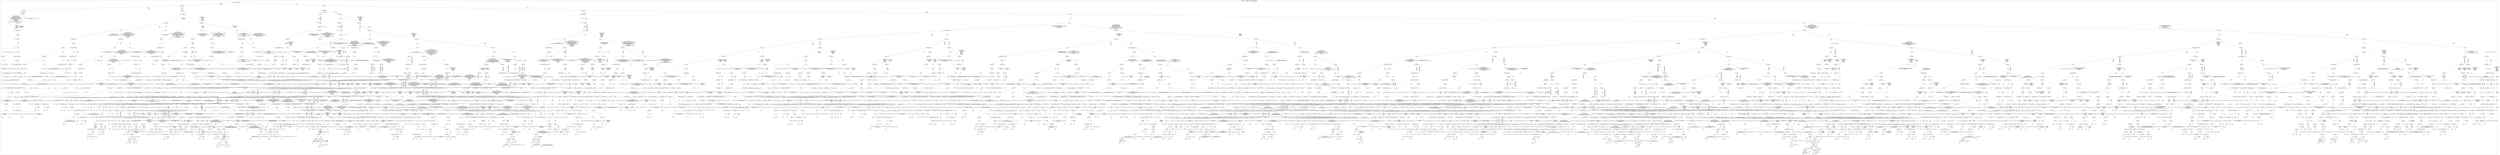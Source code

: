 /*
Generated by:
    http://https://github.com/h2oai/h2o-3/tree/master/h2o-genmodel/src/main/java/hex/genmodel/tools/PrintMojo.java
*/

/*
On a mac:

$ brew install graphviz
$ dot -Tpng file.gv -o file.png
$ open file.png
*/

digraph G {

subgraph cluster_0 {
/* Nodes */

/* Level 0 */
{
"SG_0_Node_0" [shape=box, fontsize=20, label="Cross-Origin-Opener-Policy"]
}

/* Level 1 */
{
"SG_0_Node_1" [shape=box, fontsize=20, label="Status-Code"]
"SG_0_Node_2" [shape=box, fontsize=20, label="browser_id"]
}

/* Level 2 */
{
"SG_0_Node_3" [shape=box, fontsize=20, label="Status-Code"]
"SG_0_Node_4" [shape=box, fontsize=20, label="browser_id"]
"SG_0_Node_5" [shape=box, fontsize=20, label="Content-Disposition"]
"SG_0_Node_6" [shape=box, fontsize=20, label="Status-Code"]
}

/* Level 3 */
{
"SG_0_Node_2737" [fontsize=20, label="0.0"]
"SG_0_Node_7" [shape=box, fontsize=20, label="body"]
"SG_0_Node_2738" [fontsize=20, label="0.0"]
"SG_0_Node_8" [shape=box, fontsize=20, label="Content-Type"]
"SG_0_Node_9" [shape=box, fontsize=20, label="Status-Code"]
"SG_0_Node_10" [shape=box, fontsize=20, label="Content-Type"]
"SG_0_Node_11" [shape=box, fontsize=20, label="Content-Disposition"]
"SG_0_Node_12" [shape=box, fontsize=20, label="Status-Code"]
}

/* Level 4 */
{
"SG_0_Node_2739" [fontsize=20, label="0.0"]
"SG_0_Node_13" [shape=box, fontsize=20, label="Content-Type"]
"SG_0_Node_14" [shape=box, fontsize=20, label="Status-Code"]
"SG_0_Node_15" [shape=box, fontsize=20, label="Content-Type"]
"SG_0_Node_2740" [fontsize=20, label="0.0"]
"SG_0_Node_16" [shape=box, fontsize=20, label="Location"]
"SG_0_Node_17" [shape=box, fontsize=20, label="Status-Code"]
"SG_0_Node_18" [shape=box, fontsize=20, label="Status-Code"]
"SG_0_Node_2741" [fontsize=20, label="0.0"]
"SG_0_Node_19" [shape=box, fontsize=20, label="Status-Code"]
"SG_0_Node_20" [shape=box, fontsize=20, label="body"]
"SG_0_Node_21" [shape=box, fontsize=20, label="body"]
}

/* Level 5 */
{
"SG_0_Node_2742" [fontsize=20, label="0.0"]
"SG_0_Node_22" [shape=box, fontsize=20, label="X-Frame-Options"]
"SG_0_Node_23" [shape=box, fontsize=20, label="body"]
"SG_0_Node_24" [shape=box, fontsize=20, label="body"]
"SG_0_Node_25" [shape=box, fontsize=20, label="body"]
"SG_0_Node_26" [shape=box, fontsize=20, label="body"]
"SG_0_Node_2743" [fontsize=20, label="0.0"]
"SG_0_Node_27" [shape=box, fontsize=20, label="body"]
"SG_0_Node_2744" [fontsize=20, label="0.0"]
"SG_0_Node_28" [shape=box, fontsize=20, label="Location"]
"SG_0_Node_2745" [fontsize=20, label="0.0"]
"SG_0_Node_29" [shape=box, fontsize=20, label="Content-Type"]
"SG_0_Node_2746" [fontsize=20, label="0.0"]
"SG_0_Node_30" [shape=box, fontsize=20, label="Content-Type"]
"SG_0_Node_31" [shape=box, fontsize=20, label="X-Content-Type-Options"]
"SG_0_Node_32" [shape=box, fontsize=20, label="Content-Type"]
"SG_0_Node_33" [shape=box, fontsize=20, label="Status-Code"]
"SG_0_Node_34" [shape=box, fontsize=20, label="Status-Code"]
}

/* Level 6 */
{
"SG_0_Node_2747" [fontsize=20, label="0.0"]
"SG_0_Node_35" [shape=box, fontsize=20, label="browser_id"]
"SG_0_Node_36" [shape=box, fontsize=20, label="X-Frame-Options"]
"SG_0_Node_37" [shape=box, fontsize=20, label="X-Frame-Options"]
"SG_0_Node_38" [shape=box, fontsize=20, label="Status-Code"]
"SG_0_Node_2748" [fontsize=20, label="1.0"]
"SG_0_Node_39" [shape=box, fontsize=20, label="Status-Code"]
"SG_0_Node_40" [shape=box, fontsize=20, label="Status-Code"]
"SG_0_Node_41" [shape=box, fontsize=20, label="X-Content-Type-Options"]
"SG_0_Node_2749" [fontsize=20, label="1.0"]
"SG_0_Node_42" [shape=box, fontsize=20, label="Content-Type"]
"SG_0_Node_43" [shape=box, fontsize=20, label="Status-Code"]
"SG_0_Node_2750" [fontsize=20, label="0.0"]
"SG_0_Node_44" [shape=box, fontsize=20, label="body"]
"SG_0_Node_45" [shape=box, fontsize=20, label="body"]
"SG_0_Node_46" [shape=box, fontsize=20, label="Status-Code"]
"SG_0_Node_47" [shape=box, fontsize=20, label="body"]
"SG_0_Node_48" [shape=box, fontsize=20, label="body"]
"SG_0_Node_49" [shape=box, fontsize=20, label="Status-Code"]
"SG_0_Node_50" [shape=box, fontsize=20, label="Status-Code"]
"SG_0_Node_51" [shape=box, fontsize=20, label="Status-Code"]
"SG_0_Node_52" [shape=box, fontsize=20, label="Status-Code"]
"SG_0_Node_53" [shape=box, fontsize=20, label="Content-Type"]
"SG_0_Node_54" [shape=box, fontsize=20, label="body"]
"SG_0_Node_55" [shape=box, fontsize=20, label="Content-Type"]
"SG_0_Node_56" [shape=box, fontsize=20, label="Status-Code"]
}

/* Level 7 */
{
"SG_0_Node_2751" [fontsize=20, label="0.0"]
"SG_0_Node_57" [shape=box, fontsize=20, label="body"]
"SG_0_Node_58" [shape=box, fontsize=20, label="browser_id"]
"SG_0_Node_59" [shape=box, fontsize=20, label="X-Content-Type-Options"]
"SG_0_Node_60" [shape=box, fontsize=20, label="body"]
"SG_0_Node_61" [shape=box, fontsize=20, label="body"]
"SG_0_Node_62" [shape=box, fontsize=20, label="Content-Disposition"]
"SG_0_Node_2752" [fontsize=20, label="1.0"]
"SG_0_Node_63" [shape=box, fontsize=20, label="Content-Type"]
"SG_0_Node_64" [shape=box, fontsize=20, label="Content-Type"]
"SG_0_Node_65" [shape=box, fontsize=20, label="body"]
"SG_0_Node_2753" [fontsize=20, label="1.0"]
"SG_0_Node_66" [shape=box, fontsize=20, label="Status-Code"]
"SG_0_Node_67" [shape=box, fontsize=20, label="body"]
"SG_0_Node_68" [shape=box, fontsize=20, label="Cross-Origin-Resource-Policy"]
"SG_0_Node_69" [shape=box, fontsize=20, label="body"]
"SG_0_Node_70" [shape=box, fontsize=20, label="body"]
"SG_0_Node_71" [shape=box, fontsize=20, label="Content-Type"]
"SG_0_Node_72" [shape=box, fontsize=20, label="Status-Code"]
"SG_0_Node_2754" [fontsize=20, label="1.0"]
"SG_0_Node_73" [shape=box, fontsize=20, label="X-Content-Type-Options"]
"SG_0_Node_74" [shape=box, fontsize=20, label="Status-Code"]
"SG_0_Node_75" [shape=box, fontsize=20, label="body"]
"SG_0_Node_76" [shape=box, fontsize=20, label="Status-Code"]
"SG_0_Node_77" [shape=box, fontsize=20, label="X-Content-Type-Options"]
"SG_0_Node_78" [shape=box, fontsize=20, label="Status-Code"]
"SG_0_Node_79" [shape=box, fontsize=20, label="Location"]
"SG_0_Node_80" [shape=box, fontsize=20, label="Status-Code"]
"SG_0_Node_81" [shape=box, fontsize=20, label="browser_id"]
"SG_0_Node_82" [shape=box, fontsize=20, label="Content-Type"]
"SG_0_Node_83" [shape=box, fontsize=20, label="Content-Disposition"]
"SG_0_Node_84" [shape=box, fontsize=20, label="Content-Type"]
"SG_0_Node_85" [shape=box, fontsize=20, label="body"]
"SG_0_Node_86" [shape=box, fontsize=20, label="Cross-Origin-Resource-Policy"]
"SG_0_Node_87" [shape=box, fontsize=20, label="body"]
"SG_0_Node_88" [shape=box, fontsize=20, label="body"]
"SG_0_Node_89" [shape=box, fontsize=20, label="Status-Code"]
"SG_0_Node_90" [shape=box, fontsize=20, label="Status-Code"]
"SG_0_Node_91" [shape=box, fontsize=20, label="Status-Code"]
"SG_0_Node_92" [shape=box, fontsize=20, label="Status-Code"]
"SG_0_Node_93" [shape=box, fontsize=20, label="Cross-Origin-Resource-Policy"]
"SG_0_Node_94" [shape=box, fontsize=20, label="Status-Code"]
"SG_0_Node_95" [shape=box, fontsize=20, label="Content-Type"]
"SG_0_Node_96" [shape=box, fontsize=20, label="body"]
}

/* Level 8 */
{
"SG_0_Node_97" [shape=box, fontsize=20, label="Status-Code"]
"SG_0_Node_98" [shape=box, fontsize=20, label="X-Content-Type-Options"]
"SG_0_Node_99" [shape=box, fontsize=20, label="Status-Code"]
"SG_0_Node_100" [shape=box, fontsize=20, label="X-Content-Type-Options"]
"SG_0_Node_101" [shape=box, fontsize=20, label="Content-Disposition"]
"SG_0_Node_2755" [fontsize=20, label="1.0"]
"SG_0_Node_102" [shape=box, fontsize=20, label="Location"]
"SG_0_Node_103" [shape=box, fontsize=20, label="body"]
"SG_0_Node_104" [shape=box, fontsize=20, label="Cross-Origin-Resource-Policy"]
"SG_0_Node_2756" [fontsize=20, label="1.0"]
"SG_0_Node_105" [shape=box, fontsize=20, label="Cross-Origin-Resource-Policy"]
"SG_0_Node_2757" [fontsize=20, label="1.0"]
"SG_0_Node_106" [shape=box, fontsize=20, label="body"]
"SG_0_Node_107" [shape=box, fontsize=20, label="Location"]
"SG_0_Node_108" [shape=box, fontsize=20, label="body"]
"SG_0_Node_2758" [fontsize=20, label="1.0"]
"SG_0_Node_109" [shape=box, fontsize=20, label="Status-Code"]
"SG_0_Node_2759" [fontsize=20, label="1.0"]
"SG_0_Node_110" [shape=box, fontsize=20, label="body"]
"SG_0_Node_2760" [fontsize=20, label="1.0"]
"SG_0_Node_111" [shape=box, fontsize=20, label="Content-Type"]
"SG_0_Node_2761" [fontsize=20, label="1.0"]
"SG_0_Node_112" [shape=box, fontsize=20, label="Status-Code"]
"SG_0_Node_2762" [fontsize=20, label="1.0"]
"SG_0_Node_113" [shape=box, fontsize=20, label="Status-Code"]
"SG_0_Node_114" [shape=box, fontsize=20, label="Status-Code"]
"SG_0_Node_115" [shape=box, fontsize=20, label="Content-Type"]
"SG_0_Node_2763" [fontsize=20, label="1.0"]
"SG_0_Node_116" [shape=box, fontsize=20, label="body"]
"SG_0_Node_2764" [fontsize=20, label="1.0"]
"SG_0_Node_117" [shape=box, fontsize=20, label="X-Frame-Options"]
"SG_0_Node_2765" [fontsize=20, label="1.0"]
"SG_0_Node_118" [shape=box, fontsize=20, label="Status-Code"]
"SG_0_Node_119" [shape=box, fontsize=20, label="body"]
"SG_0_Node_120" [shape=box, fontsize=20, label="body"]
"SG_0_Node_2766" [fontsize=20, label="1.0"]
"SG_0_Node_121" [shape=box, fontsize=20, label="Status-Code"]
"SG_0_Node_122" [shape=box, fontsize=20, label="Status-Code"]
"SG_0_Node_123" [shape=box, fontsize=20, label="body"]
"SG_0_Node_124" [shape=box, fontsize=20, label="body"]
"SG_0_Node_2767" [fontsize=20, label="0.0"]
"SG_0_Node_2768" [fontsize=20, label="1.0"]
"SG_0_Node_125" [shape=box, fontsize=20, label="body"]
"SG_0_Node_126" [shape=box, fontsize=20, label="body"]
"SG_0_Node_127" [shape=box, fontsize=20, label="Content-Type"]
"SG_0_Node_128" [shape=box, fontsize=20, label="Status-Code"]
"SG_0_Node_129" [shape=box, fontsize=20, label="body"]
"SG_0_Node_130" [shape=box, fontsize=20, label="body"]
"SG_0_Node_131" [shape=box, fontsize=20, label="Content-Type"]
"SG_0_Node_132" [shape=box, fontsize=20, label="Content-Type"]
"SG_0_Node_133" [shape=box, fontsize=20, label="Status-Code"]
"SG_0_Node_134" [shape=box, fontsize=20, label="Status-Code"]
"SG_0_Node_135" [shape=box, fontsize=20, label="Content-Type"]
"SG_0_Node_136" [shape=box, fontsize=20, label="Content-Type"]
"SG_0_Node_137" [shape=box, fontsize=20, label="body"]
"SG_0_Node_138" [shape=box, fontsize=20, label="Status-Code"]
"SG_0_Node_139" [shape=box, fontsize=20, label="Cross-Origin-Resource-Policy"]
"SG_0_Node_140" [shape=box, fontsize=20, label="Content-Type"]
"SG_0_Node_141" [shape=box, fontsize=20, label="body"]
"SG_0_Node_142" [shape=box, fontsize=20, label="body"]
"SG_0_Node_143" [shape=box, fontsize=20, label="Content-Disposition"]
"SG_0_Node_144" [shape=box, fontsize=20, label="body"]
"SG_0_Node_145" [shape=box, fontsize=20, label="Status-Code"]
"SG_0_Node_146" [shape=box, fontsize=20, label="browser_id"]
"SG_0_Node_147" [shape=box, fontsize=20, label="body"]
"SG_0_Node_148" [shape=box, fontsize=20, label="Status-Code"]
"SG_0_Node_149" [shape=box, fontsize=20, label="Content-Type"]
"SG_0_Node_150" [shape=box, fontsize=20, label="X-Frame-Options"]
"SG_0_Node_151" [shape=box, fontsize=20, label="Content-Type"]
"SG_0_Node_152" [shape=box, fontsize=20, label="Content-Type"]
"SG_0_Node_153" [shape=box, fontsize=20, label="Content-Type"]
"SG_0_Node_154" [shape=box, fontsize=20, label="Content-Type"]
"SG_0_Node_155" [shape=box, fontsize=20, label="Status-Code"]
"SG_0_Node_156" [shape=box, fontsize=20, label="Content-Type"]
"SG_0_Node_157" [shape=box, fontsize=20, label="Content-Disposition"]
"SG_0_Node_2769" [fontsize=20, label="1.0"]
"SG_0_Node_158" [shape=box, fontsize=20, label="Status-Code"]
"SG_0_Node_159" [shape=box, fontsize=20, label="Status-Code"]
"SG_0_Node_160" [shape=box, fontsize=20, label="Status-Code"]
"SG_0_Node_161" [shape=box, fontsize=20, label="Status-Code"]
}

/* Level 9 */
{
"SG_0_Node_2770" [fontsize=20, label="0.0"]
"SG_0_Node_162" [shape=box, fontsize=20, label="Content-Type"]
"SG_0_Node_2771" [fontsize=20, label="0.0"]
"SG_0_Node_163" [shape=box, fontsize=20, label="Cross-Origin-Resource-Policy"]
"SG_0_Node_164" [shape=box, fontsize=20, label="Content-Type"]
"SG_0_Node_165" [shape=box, fontsize=20, label="body"]
"SG_0_Node_166" [shape=box, fontsize=20, label="Cross-Origin-Resource-Policy"]
"SG_0_Node_2772" [fontsize=20, label="1.0"]
"SG_0_Node_167" [shape=box, fontsize=20, label="Status-Code"]
"SG_0_Node_2773" [fontsize=20, label="1.0"]
"SG_0_Node_168" [shape=box, fontsize=20, label="Content-Type"]
"SG_0_Node_2774" [fontsize=20, label="1.0"]
"SG_0_Node_169" [shape=box, fontsize=20, label="Status-Code"]
"SG_0_Node_2775" [fontsize=20, label="1.0"]
"SG_0_Node_170" [shape=box, fontsize=20, label="Status-Code"]
"SG_0_Node_2776" [fontsize=20, label="1.0"]
"SG_0_Node_2777" [fontsize=20, label="0.969"]
"SG_0_Node_2778" [fontsize=20, label="1.0"]
"SG_0_Node_172" [shape=box, fontsize=20, label="Status-Code"]
"SG_0_Node_2779" [fontsize=20, label="1.0"]
"SG_0_Node_173" [shape=box, fontsize=20, label="body"]
"SG_0_Node_2780" [fontsize=20, label="1.0"]
"SG_0_Node_174" [shape=box, fontsize=20, label="X-Content-Type-Options"]
"SG_0_Node_2781" [fontsize=20, label="1.0"]
"SG_0_Node_175" [shape=box, fontsize=20, label="body"]
"SG_0_Node_176" [shape=box, fontsize=20, label="body"]
"SG_0_Node_177" [shape=box, fontsize=20, label="Content-Disposition"]
"SG_0_Node_2782" [fontsize=20, label="1.0"]
"SG_0_Node_178" [shape=box, fontsize=20, label="Status-Code"]
"SG_0_Node_2783" [fontsize=20, label="1.0"]
"SG_0_Node_179" [shape=box, fontsize=20, label="body"]
"SG_0_Node_2784" [fontsize=20, label="1.0"]
"SG_0_Node_180" [shape=box, fontsize=20, label="Content-Type"]
"SG_0_Node_2785" [fontsize=20, label="1.0"]
"SG_0_Node_181" [shape=box, fontsize=20, label="Content-Type"]
"SG_0_Node_2786" [fontsize=20, label="1.0"]
"SG_0_Node_182" [shape=box, fontsize=20, label="X-Content-Type-Options"]
"SG_0_Node_2787" [fontsize=20, label="1.0"]
"SG_0_Node_183" [shape=box, fontsize=20, label="Status-Code"]
"SG_0_Node_2788" [fontsize=20, label="1.0"]
"SG_0_Node_184" [shape=box, fontsize=20, label="Cross-Origin-Resource-Policy"]
"SG_0_Node_2789" [fontsize=20, label="1.0"]
"SG_0_Node_2790" [fontsize=20, label="0.0"]
"SG_0_Node_185" [shape=box, fontsize=20, label="Location"]
"SG_0_Node_186" [shape=box, fontsize=20, label="Status-Code"]
"SG_0_Node_187" [shape=box, fontsize=20, label="Status-Code"]
"SG_0_Node_188" [shape=box, fontsize=20, label="Status-Code"]
"SG_0_Node_189" [shape=box, fontsize=20, label="Status-Code"]
"SG_0_Node_190" [shape=box, fontsize=20, label="X-Frame-Options"]
"SG_0_Node_2791" [fontsize=20, label="1.0"]
"SG_0_Node_191" [shape=box, fontsize=20, label="Cross-Origin-Resource-Policy"]
"SG_0_Node_192" [shape=box, fontsize=20, label="Content-Type"]
"SG_0_Node_193" [shape=box, fontsize=20, label="Content-Type"]
"SG_0_Node_194" [shape=box, fontsize=20, label="Status-Code"]
"SG_0_Node_195" [shape=box, fontsize=20, label="Status-Code"]
"SG_0_Node_196" [shape=box, fontsize=20, label="Status-Code"]
"SG_0_Node_197" [shape=box, fontsize=20, label="Cross-Origin-Resource-Policy"]
"SG_0_Node_2792" [fontsize=20, label="1.0"]
"SG_0_Node_198" [shape=box, fontsize=20, label="Status-Code"]
"SG_0_Node_2793" [fontsize=20, label="1.0"]
"SG_0_Node_199" [shape=box, fontsize=20, label="Status-Code"]
"SG_0_Node_200" [shape=box, fontsize=20, label="Status-Code"]
"SG_0_Node_201" [shape=box, fontsize=20, label="Content-Type"]
"SG_0_Node_2794" [fontsize=20, label="1.0"]
"SG_0_Node_202" [shape=box, fontsize=20, label="Cross-Origin-Resource-Policy"]
"SG_0_Node_2795" [fontsize=20, label="1.0"]
"SG_0_Node_203" [shape=box, fontsize=20, label="Content-Type"]
"SG_0_Node_2796" [fontsize=20, label="1.0"]
"SG_0_Node_204" [shape=box, fontsize=20, label="Status-Code"]
"SG_0_Node_205" [shape=box, fontsize=20, label="body"]
"SG_0_Node_206" [shape=box, fontsize=20, label="body"]
"SG_0_Node_207" [shape=box, fontsize=20, label="Status-Code"]
"SG_0_Node_208" [shape=box, fontsize=20, label="body"]
"SG_0_Node_209" [shape=box, fontsize=20, label="body"]
"SG_0_Node_210" [shape=box, fontsize=20, label="body"]
"SG_0_Node_211" [shape=box, fontsize=20, label="Content-Type"]
"SG_0_Node_212" [shape=box, fontsize=20, label="X-Frame-Options"]
"SG_0_Node_213" [shape=box, fontsize=20, label="Status-Code"]
"SG_0_Node_214" [shape=box, fontsize=20, label="Status-Code"]
"SG_0_Node_2797" [fontsize=20, label="1.0"]
"SG_0_Node_215" [shape=box, fontsize=20, label="Status-Code"]
"SG_0_Node_2798" [fontsize=20, label="1.0"]
"SG_0_Node_216" [shape=box, fontsize=20, label="Content-Type"]
"SG_0_Node_2799" [fontsize=20, label="1.0"]
"SG_0_Node_217" [shape=box, fontsize=20, label="Status-Code"]
"SG_0_Node_218" [shape=box, fontsize=20, label="Content-Type"]
"SG_0_Node_219" [shape=box, fontsize=20, label="Status-Code"]
"SG_0_Node_220" [shape=box, fontsize=20, label="Status-Code"]
"SG_0_Node_221" [shape=box, fontsize=20, label="Status-Code"]
"SG_0_Node_222" [shape=box, fontsize=20, label="Status-Code"]
"SG_0_Node_223" [shape=box, fontsize=20, label="Status-Code"]
"SG_0_Node_2800" [fontsize=20, label="1.0"]
"SG_0_Node_224" [shape=box, fontsize=20, label="Content-Type"]
"SG_0_Node_225" [shape=box, fontsize=20, label="body"]
"SG_0_Node_226" [shape=box, fontsize=20, label="Status-Code"]
"SG_0_Node_227" [shape=box, fontsize=20, label="Status-Code"]
"SG_0_Node_228" [shape=box, fontsize=20, label="Content-Type"]
"SG_0_Node_229" [shape=box, fontsize=20, label="Status-Code"]
"SG_0_Node_230" [shape=box, fontsize=20, label="body"]
"SG_0_Node_231" [shape=box, fontsize=20, label="Status-Code"]
"SG_0_Node_232" [shape=box, fontsize=20, label="Cross-Origin-Resource-Policy"]
"SG_0_Node_233" [shape=box, fontsize=20, label="Status-Code"]
"SG_0_Node_234" [shape=box, fontsize=20, label="body"]
"SG_0_Node_235" [shape=box, fontsize=20, label="body"]
"SG_0_Node_236" [shape=box, fontsize=20, label="body"]
"SG_0_Node_237" [shape=box, fontsize=20, label="Status-Code"]
"SG_0_Node_238" [shape=box, fontsize=20, label="body"]
"SG_0_Node_239" [shape=box, fontsize=20, label="Status-Code"]
"SG_0_Node_240" [shape=box, fontsize=20, label="X-Frame-Options"]
"SG_0_Node_241" [shape=box, fontsize=20, label="Content-Type"]
"SG_0_Node_242" [shape=box, fontsize=20, label="Status-Code"]
"SG_0_Node_2801" [fontsize=20, label="1.0"]
"SG_0_Node_243" [shape=box, fontsize=20, label="body"]
"SG_0_Node_2802" [fontsize=20, label="1.0"]
"SG_0_Node_244" [shape=box, fontsize=20, label="Status-Code"]
"SG_0_Node_245" [shape=box, fontsize=20, label="Status-Code"]
"SG_0_Node_246" [shape=box, fontsize=20, label="body"]
"SG_0_Node_247" [shape=box, fontsize=20, label="Content-Type"]
"SG_0_Node_248" [shape=box, fontsize=20, label="Status-Code"]
"SG_0_Node_249" [shape=box, fontsize=20, label="Status-Code"]
"SG_0_Node_250" [shape=box, fontsize=20, label="Status-Code"]
"SG_0_Node_251" [shape=box, fontsize=20, label="body"]
"SG_0_Node_252" [shape=box, fontsize=20, label="Content-Disposition"]
"SG_0_Node_253" [shape=box, fontsize=20, label="X-Content-Type-Options"]
"SG_0_Node_254" [shape=box, fontsize=20, label="body"]
"SG_0_Node_255" [shape=box, fontsize=20, label="Content-Type"]
"SG_0_Node_256" [shape=box, fontsize=20, label="Content-Type"]
"SG_0_Node_257" [shape=box, fontsize=20, label="Content-Type"]
"SG_0_Node_258" [shape=box, fontsize=20, label="Content-Type"]
"SG_0_Node_2803" [fontsize=20, label="1.0"]
}

/* Level 10 */
{
"SG_0_Node_2804" [fontsize=20, label="0.0"]
"SG_0_Node_259" [shape=box, fontsize=20, label="X-Content-Type-Options"]
"SG_0_Node_2805" [fontsize=20, label="0.0"]
"SG_0_Node_260" [shape=box, fontsize=20, label="Location"]
"SG_0_Node_261" [shape=box, fontsize=20, label="Content-Disposition"]
"SG_0_Node_262" [shape=box, fontsize=20, label="body"]
"SG_0_Node_263" [shape=box, fontsize=20, label="X-Content-Type-Options"]
"SG_0_Node_2806" [fontsize=20, label="1.0"]
"SG_0_Node_264" [shape=box, fontsize=20, label="Status-Code"]
"SG_0_Node_2807" [fontsize=20, label="1.0"]
"SG_0_Node_265" [shape=box, fontsize=20, label="body"]
"SG_0_Node_2808" [fontsize=20, label="1.0"]
"SG_0_Node_266" [shape=box, fontsize=20, label="Status-Code"]
"SG_0_Node_267" [shape=box, fontsize=20, label="Status-Code"]
"SG_0_Node_268" [shape=box, fontsize=20, label="browser_id"]
"SG_0_Node_269" [shape=box, fontsize=20, label="body"]
"SG_0_Node_270" [shape=box, fontsize=20, label="X-Content-Type-Options"]
"SG_0_Node_271" [shape=box, fontsize=20, label="body"]
"SG_0_Node_272" [shape=box, fontsize=20, label="browser_id"]
"SG_0_Node_273" [shape=box, fontsize=20, label="body"]
"SG_0_Node_274" [shape=box, fontsize=20, label="Content-Disposition"]
"SG_0_Node_2809" [fontsize=20, label="1.0"]
"SG_0_Node_275" [shape=box, fontsize=20, label="Status-Code"]
"SG_0_Node_276" [shape=box, fontsize=20, label="body"]
"SG_0_Node_277" [shape=box, fontsize=20, label="Content-Disposition"]
"SG_0_Node_2810" [fontsize=20, label="1.0"]
"SG_0_Node_278" [shape=box, fontsize=20, label="Content-Type"]
"SG_0_Node_2811" [fontsize=20, label="1.0"]
"SG_0_Node_279" [shape=box, fontsize=20, label="Location"]
"SG_0_Node_280" [shape=box, fontsize=20, label="body"]
"SG_0_Node_281" [shape=box, fontsize=20, label="Content-Disposition"]
"SG_0_Node_2812" [fontsize=20, label="1.0"]
"SG_0_Node_282" [shape=box, fontsize=20, label="Status-Code"]
"SG_0_Node_283" [shape=box, fontsize=20, label="Status-Code"]
"SG_0_Node_284" [shape=box, fontsize=20, label="X-Content-Type-Options"]
"SG_0_Node_2813" [fontsize=20, label="1.0"]
"SG_0_Node_285" [shape=box, fontsize=20, label="X-Content-Type-Options"]
"SG_0_Node_2814" [fontsize=20, label="1.0"]
"SG_0_Node_286" [shape=box, fontsize=20, label="Cross-Origin-Resource-Policy"]
"SG_0_Node_287" [shape=box, fontsize=20, label="body"]
"SG_0_Node_288" [shape=box, fontsize=20, label="X-Frame-Options"]
"SG_0_Node_2815" [fontsize=20, label="1.0"]
"SG_0_Node_2816" [fontsize=20, label="0.833"]
"SG_0_Node_2817" [fontsize=20, label="1.0"]
"SG_0_Node_290" [shape=box, fontsize=20, label="Status-Code"]
"SG_0_Node_291" [shape=box, fontsize=20, label="Status-Code"]
"SG_0_Node_2818" [fontsize=20, label="0.0"]
"SG_0_Node_292" [shape=box, fontsize=20, label="Location"]
"SG_0_Node_293" [shape=box, fontsize=20, label="body"]
"SG_0_Node_2819" [fontsize=20, label="1.0"]
"SG_0_Node_294" [shape=box, fontsize=20, label="Location"]
"SG_0_Node_2820" [fontsize=20, label="1.0"]
"SG_0_Node_295" [shape=box, fontsize=20, label="body"]
"SG_0_Node_2821" [fontsize=20, label="1.0"]
"SG_0_Node_296" [shape=box, fontsize=20, label="Status-Code"]
"SG_0_Node_297" [shape=box, fontsize=20, label="Status-Code"]
"SG_0_Node_298" [shape=box, fontsize=20, label="Status-Code"]
"SG_0_Node_299" [shape=box, fontsize=20, label="body"]
"SG_0_Node_300" [shape=box, fontsize=20, label="Status-Code"]
"SG_0_Node_301" [shape=box, fontsize=20, label="body"]
"SG_0_Node_302" [shape=box, fontsize=20, label="Status-Code"]
"SG_0_Node_303" [shape=box, fontsize=20, label="Status-Code"]
"SG_0_Node_304" [shape=box, fontsize=20, label="Cross-Origin-Resource-Policy"]
"SG_0_Node_2822" [fontsize=20, label="1.0"]
"SG_0_Node_305" [shape=box, fontsize=20, label="Cross-Origin-Resource-Policy"]
"SG_0_Node_2823" [fontsize=20, label="1.0"]
"SG_0_Node_306" [shape=box, fontsize=20, label="body"]
"SG_0_Node_2824" [fontsize=20, label="1.0"]
"SG_0_Node_307" [shape=box, fontsize=20, label="Location"]
"SG_0_Node_2825" [fontsize=20, label="1.0"]
"SG_0_Node_308" [shape=box, fontsize=20, label="X-Frame-Options"]
"SG_0_Node_2826" [fontsize=20, label="1.0"]
"SG_0_Node_309" [shape=box, fontsize=20, label="body"]
"SG_0_Node_2827" [fontsize=20, label="1.0"]
"SG_0_Node_310" [shape=box, fontsize=20, label="body"]
"SG_0_Node_2828" [fontsize=20, label="1.0"]
"SG_0_Node_311" [shape=box, fontsize=20, label="body"]
"SG_0_Node_2829" [fontsize=20, label="1.0"]
"SG_0_Node_312" [shape=box, fontsize=20, label="Content-Type"]
"SG_0_Node_313" [shape=box, fontsize=20, label="Content-Type"]
"SG_0_Node_314" [shape=box, fontsize=20, label="Status-Code"]
"SG_0_Node_2830" [fontsize=20, label="1.0"]
"SG_0_Node_315" [shape=box, fontsize=20, label="body"]
"SG_0_Node_316" [shape=box, fontsize=20, label="X-Frame-Options"]
"SG_0_Node_317" [shape=box, fontsize=20, label="X-Frame-Options"]
"SG_0_Node_318" [shape=box, fontsize=20, label="Status-Code"]
"SG_0_Node_319" [shape=box, fontsize=20, label="Status-Code"]
"SG_0_Node_2831" [fontsize=20, label="1.0"]
"SG_0_Node_320" [shape=box, fontsize=20, label="body"]
"SG_0_Node_2832" [fontsize=20, label="1.0"]
"SG_0_Node_321" [shape=box, fontsize=20, label="Cross-Origin-Resource-Policy"]
"SG_0_Node_322" [shape=box, fontsize=20, label="X-Frame-Options"]
"SG_0_Node_323" [shape=box, fontsize=20, label="Status-Code"]
"SG_0_Node_324" [shape=box, fontsize=20, label="Status-Code"]
"SG_0_Node_325" [shape=box, fontsize=20, label="Content-Type"]
"SG_0_Node_2833" [fontsize=20, label="1.0"]
"SG_0_Node_326" [shape=box, fontsize=20, label="body"]
"SG_0_Node_2834" [fontsize=20, label="1.0"]
"SG_0_Node_327" [shape=box, fontsize=20, label="Content-Type"]
"SG_0_Node_328" [shape=box, fontsize=20, label="Status-Code"]
"SG_0_Node_329" [shape=box, fontsize=20, label="body"]
"SG_0_Node_2835" [fontsize=20, label="1.0"]
"SG_0_Node_330" [shape=box, fontsize=20, label="body"]
"SG_0_Node_331" [shape=box, fontsize=20, label="Status-Code"]
"SG_0_Node_332" [shape=box, fontsize=20, label="X-Frame-Options"]
"SG_0_Node_2836" [fontsize=20, label="1.0"]
"SG_0_Node_333" [shape=box, fontsize=20, label="body"]
"SG_0_Node_2837" [fontsize=20, label="1.0"]
"SG_0_Node_334" [shape=box, fontsize=20, label="body"]
"SG_0_Node_335" [shape=box, fontsize=20, label="X-Frame-Options"]
"SG_0_Node_336" [shape=box, fontsize=20, label="Status-Code"]
"SG_0_Node_337" [shape=box, fontsize=20, label="Status-Code"]
"SG_0_Node_338" [shape=box, fontsize=20, label="X-Frame-Options"]
"SG_0_Node_339" [shape=box, fontsize=20, label="body"]
"SG_0_Node_340" [shape=box, fontsize=20, label="body"]
"SG_0_Node_2838" [fontsize=20, label="1.0"]
"SG_0_Node_341" [shape=box, fontsize=20, label="browser_id"]
"SG_0_Node_342" [shape=box, fontsize=20, label="Content-Type"]
"SG_0_Node_343" [shape=box, fontsize=20, label="Content-Type"]
"SG_0_Node_2839" [fontsize=20, label="1.0"]
"SG_0_Node_344" [shape=box, fontsize=20, label="Content-Type"]
"SG_0_Node_345" [shape=box, fontsize=20, label="Content-Type"]
"SG_0_Node_346" [shape=box, fontsize=20, label="body"]
"SG_0_Node_347" [shape=box, fontsize=20, label="body"]
"SG_0_Node_348" [shape=box, fontsize=20, label="Content-Type"]
"SG_0_Node_349" [shape=box, fontsize=20, label="Status-Code"]
"SG_0_Node_350" [shape=box, fontsize=20, label="X-Content-Type-Options"]
"SG_0_Node_2840" [fontsize=20, label="1.0"]
"SG_0_Node_351" [shape=box, fontsize=20, label="Content-Type"]
"SG_0_Node_2841" [fontsize=20, label="1.0"]
"SG_0_Node_352" [shape=box, fontsize=20, label="body"]
"SG_0_Node_353" [shape=box, fontsize=20, label="X-Content-Type-Options"]
"SG_0_Node_354" [shape=box, fontsize=20, label="Content-Type"]
"SG_0_Node_2842" [fontsize=20, label="1.0"]
"SG_0_Node_355" [shape=box, fontsize=20, label="Status-Code"]
"SG_0_Node_356" [shape=box, fontsize=20, label="Status-Code"]
"SG_0_Node_357" [shape=box, fontsize=20, label="body"]
"SG_0_Node_2843" [fontsize=20, label="1.0"]
"SG_0_Node_358" [shape=box, fontsize=20, label="Status-Code"]
"SG_0_Node_359" [shape=box, fontsize=20, label="Status-Code"]
"SG_0_Node_360" [shape=box, fontsize=20, label="X-Content-Type-Options"]
"SG_0_Node_2844" [fontsize=20, label="1.0"]
"SG_0_Node_361" [shape=box, fontsize=20, label="Status-Code"]
"SG_0_Node_362" [shape=box, fontsize=20, label="Content-Type"]
"SG_0_Node_363" [shape=box, fontsize=20, label="Content-Disposition"]
"SG_0_Node_2845" [fontsize=20, label="1.0"]
"SG_0_Node_364" [shape=box, fontsize=20, label="Status-Code"]
"SG_0_Node_365" [shape=box, fontsize=20, label="Status-Code"]
"SG_0_Node_366" [shape=box, fontsize=20, label="body"]
"SG_0_Node_367" [shape=box, fontsize=20, label="Status-Code"]
"SG_0_Node_368" [shape=box, fontsize=20, label="Status-Code"]
"SG_0_Node_369" [shape=box, fontsize=20, label="Status-Code"]
"SG_0_Node_370" [shape=box, fontsize=20, label="Location"]
"SG_0_Node_371" [shape=box, fontsize=20, label="body"]
"SG_0_Node_372" [shape=box, fontsize=20, label="Content-Disposition"]
"SG_0_Node_373" [shape=box, fontsize=20, label="Status-Code"]
"SG_0_Node_374" [shape=box, fontsize=20, label="X-Content-Type-Options"]
"SG_0_Node_2846" [fontsize=20, label="1.0"]
"SG_0_Node_375" [shape=box, fontsize=20, label="browser_id"]
"SG_0_Node_2847" [fontsize=20, label="1.0"]
"SG_0_Node_376" [shape=box, fontsize=20, label="Location"]
"SG_0_Node_377" [shape=box, fontsize=20, label="Content-Disposition"]
"SG_0_Node_378" [shape=box, fontsize=20, label="Location"]
"SG_0_Node_379" [shape=box, fontsize=20, label="body"]
"SG_0_Node_380" [shape=box, fontsize=20, label="body"]
"SG_0_Node_2848" [fontsize=20, label="1.0"]
"SG_0_Node_381" [shape=box, fontsize=20, label="Location"]
"SG_0_Node_382" [shape=box, fontsize=20, label="X-Content-Type-Options"]
"SG_0_Node_383" [shape=box, fontsize=20, label="body"]
"SG_0_Node_2849" [fontsize=20, label="1.0"]
"SG_0_Node_384" [shape=box, fontsize=20, label="body"]
"SG_0_Node_385" [shape=box, fontsize=20, label="Status-Code"]
"SG_0_Node_386" [shape=box, fontsize=20, label="body"]
"SG_0_Node_2850" [fontsize=20, label="1.0"]
"SG_0_Node_387" [shape=box, fontsize=20, label="Status-Code"]
"SG_0_Node_2851" [fontsize=20, label="1.0"]
"SG_0_Node_388" [shape=box, fontsize=20, label="Status-Code"]
"SG_0_Node_2852" [fontsize=20, label="1.0"]
"SG_0_Node_389" [shape=box, fontsize=20, label="Status-Code"]
"SG_0_Node_390" [shape=box, fontsize=20, label="body"]
"SG_0_Node_391" [shape=box, fontsize=20, label="Location"]
"SG_0_Node_2853" [fontsize=20, label="1.0"]
"SG_0_Node_392" [shape=box, fontsize=20, label="Content-Type"]
"SG_0_Node_393" [shape=box, fontsize=20, label="Content-Type"]
"SG_0_Node_394" [shape=box, fontsize=20, label="body"]
"SG_0_Node_2854" [fontsize=20, label="1.0"]
"SG_0_Node_395" [shape=box, fontsize=20, label="Status-Code"]
"SG_0_Node_396" [shape=box, fontsize=20, label="Status-Code"]
"SG_0_Node_397" [shape=box, fontsize=20, label="body"]
"SG_0_Node_2855" [fontsize=20, label="1.0"]
"SG_0_Node_398" [shape=box, fontsize=20, label="X-Content-Type-Options"]
"SG_0_Node_2856" [fontsize=20, label="1.0"]
}

/* Level 11 */
{
"SG_0_Node_2857" [fontsize=20, label="0.0"]
"SG_0_Node_2858" [fontsize=20, label="0.063"]
"SG_0_Node_2859" [fontsize=20, label="0.0"]
"SG_0_Node_400" [shape=box, fontsize=20, label="Status-Code"]
"SG_0_Node_401" [shape=box, fontsize=20, label="Status-Code"]
"SG_0_Node_402" [shape=box, fontsize=20, label="body"]
"SG_0_Node_403" [shape=box, fontsize=20, label="Status-Code"]
"SG_0_Node_2860" [fontsize=20, label="1.0"]
"SG_0_Node_2861" [fontsize=20, label="0.938"]
"SG_0_Node_2862" [fontsize=20, label="1.0"]
"SG_0_Node_405" [shape=box, fontsize=20, label="body"]
"SG_0_Node_2863" [fontsize=20, label="1.0"]
"SG_0_Node_2864" [fontsize=20, label="0.969"]
"SG_0_Node_2865" [fontsize=20, label="1.0"]
"SG_0_Node_407" [shape=box, fontsize=20, label="body"]
"SG_0_Node_408" [shape=box, fontsize=20, label="Status-Code"]
"SG_0_Node_409" [shape=box, fontsize=20, label="body"]
"SG_0_Node_2866" [fontsize=20, label="1.0"]
"SG_0_Node_410" [shape=box, fontsize=20, label="body"]
"SG_0_Node_411" [shape=box, fontsize=20, label="body"]
"SG_0_Node_412" [shape=box, fontsize=20, label="X-Content-Type-Options"]
"SG_0_Node_2867" [fontsize=20, label="1.0"]
"SG_0_Node_413" [shape=box, fontsize=20, label="Content-Type"]
"SG_0_Node_2868" [fontsize=20, label="1.0"]
"SG_0_Node_414" [shape=box, fontsize=20, label="Status-Code"]
"SG_0_Node_2869" [fontsize=20, label="1.0"]
"SG_0_Node_415" [shape=box, fontsize=20, label="X-Content-Type-Options"]
"SG_0_Node_2870" [fontsize=20, label="1.0"]
"SG_0_Node_416" [shape=box, fontsize=20, label="X-Content-Type-Options"]
"SG_0_Node_2871" [fontsize=20, label="1.0"]
"SG_0_Node_417" [shape=box, fontsize=20, label="body"]
"SG_0_Node_418" [shape=box, fontsize=20, label="body"]
"SG_0_Node_419" [shape=box, fontsize=20, label="body"]
"SG_0_Node_420" [shape=box, fontsize=20, label="body"]
"SG_0_Node_421" [shape=box, fontsize=20, label="Status-Code"]
"SG_0_Node_2872" [fontsize=20, label="1.0"]
"SG_0_Node_422" [shape=box, fontsize=20, label="browser_id"]
"SG_0_Node_423" [shape=box, fontsize=20, label="body"]
"SG_0_Node_424" [shape=box, fontsize=20, label="X-Content-Type-Options"]
"SG_0_Node_2873" [fontsize=20, label="1.0"]
"SG_0_Node_425" [shape=box, fontsize=20, label="X-Frame-Options"]
"SG_0_Node_2874" [fontsize=20, label="1.0"]
"SG_0_Node_426" [shape=box, fontsize=20, label="Status-Code"]
"SG_0_Node_2875" [fontsize=20, label="1.0"]
"SG_0_Node_427" [shape=box, fontsize=20, label="Location"]
"SG_0_Node_2876" [fontsize=20, label="1.0"]
"SG_0_Node_2877" [fontsize=20, label="0.875"]
"SG_0_Node_429" [shape=box, fontsize=20, label="X-Frame-Options"]
"SG_0_Node_2878" [fontsize=20, label="0.938"]
"SG_0_Node_2879" [fontsize=20, label="1.0"]
"SG_0_Node_431" [shape=box, fontsize=20, label="Cross-Origin-Resource-Policy"]
"SG_0_Node_432" [shape=box, fontsize=20, label="Status-Code"]
"SG_0_Node_433" [shape=box, fontsize=20, label="X-Frame-Options"]
"SG_0_Node_2880" [fontsize=20, label="1.0"]
"SG_0_Node_2881" [fontsize=20, label="0.889"]
"SG_0_Node_2882" [fontsize=20, label="1.0"]
"SG_0_Node_2883" [fontsize=20, label="0.917"]
"SG_0_Node_2884" [fontsize=20, label="1.0"]
"SG_0_Node_2885" [fontsize=20, label="0.875"]
"SG_0_Node_2886" [fontsize=20, label="1.0"]
"SG_0_Node_2887" [fontsize=20, label="0.0"]
"SG_0_Node_2888" [fontsize=20, label="1.0"]
"SG_0_Node_2889" [fontsize=20, label="0.917"]
"SG_0_Node_2890" [fontsize=20, label="1.0"]
"SG_0_Node_438" [shape=box, fontsize=20, label="Status-Code"]
"SG_0_Node_2891" [fontsize=20, label="1.0"]
"SG_0_Node_2892" [fontsize=20, label="0.917"]
"SG_0_Node_440" [shape=box, fontsize=20, label="X-Frame-Options"]
"SG_0_Node_441" [shape=box, fontsize=20, label="X-Frame-Options"]
"SG_0_Node_442" [shape=box, fontsize=20, label="Status-Code"]
"SG_0_Node_443" [shape=box, fontsize=20, label="X-Content-Type-Options"]
"SG_0_Node_444" [shape=box, fontsize=20, label="Status-Code"]
"SG_0_Node_445" [shape=box, fontsize=20, label="Content-Type"]
"SG_0_Node_2893" [fontsize=20, label="1.0"]
"SG_0_Node_446" [shape=box, fontsize=20, label="Content-Type"]
"SG_0_Node_2894" [fontsize=20, label="1.0"]
"SG_0_Node_447" [shape=box, fontsize=20, label="Content-Type"]
"SG_0_Node_448" [shape=box, fontsize=20, label="body"]
"SG_0_Node_449" [shape=box, fontsize=20, label="Status-Code"]
"SG_0_Node_450" [shape=box, fontsize=20, label="Status-Code"]
"SG_0_Node_451" [shape=box, fontsize=20, label="body"]
"SG_0_Node_2895" [fontsize=20, label="1.0"]
"SG_0_Node_452" [shape=box, fontsize=20, label="Status-Code"]
"SG_0_Node_453" [shape=box, fontsize=20, label="Status-Code"]
"SG_0_Node_454" [shape=box, fontsize=20, label="body"]
"SG_0_Node_455" [shape=box, fontsize=20, label="body"]
"SG_0_Node_456" [shape=box, fontsize=20, label="body"]
"SG_0_Node_2896" [fontsize=20, label="1.0"]
"SG_0_Node_457" [shape=box, fontsize=20, label="Status-Code"]
"SG_0_Node_458" [shape=box, fontsize=20, label="Status-Code"]
"SG_0_Node_459" [shape=box, fontsize=20, label="X-Content-Type-Options"]
"SG_0_Node_2897" [fontsize=20, label="1.0"]
"SG_0_Node_460" [shape=box, fontsize=20, label="Content-Type"]
"SG_0_Node_2898" [fontsize=20, label="1.0"]
"SG_0_Node_461" [shape=box, fontsize=20, label="Status-Code"]
"SG_0_Node_462" [shape=box, fontsize=20, label="body"]
"SG_0_Node_463" [shape=box, fontsize=20, label="Cross-Origin-Resource-Policy"]
"SG_0_Node_2899" [fontsize=20, label="1.0"]
"SG_0_Node_464" [shape=box, fontsize=20, label="browser_id"]
"SG_0_Node_465" [shape=box, fontsize=20, label="Status-Code"]
"SG_0_Node_466" [shape=box, fontsize=20, label="Cross-Origin-Resource-Policy"]
"SG_0_Node_467" [shape=box, fontsize=20, label="Content-Type"]
"SG_0_Node_468" [shape=box, fontsize=20, label="Status-Code"]
"SG_0_Node_469" [shape=box, fontsize=20, label="Status-Code"]
"SG_0_Node_470" [shape=box, fontsize=20, label="X-Frame-Options"]
"SG_0_Node_2900" [fontsize=20, label="1.0"]
"SG_0_Node_471" [shape=box, fontsize=20, label="body"]
"SG_0_Node_2901" [fontsize=20, label="1.0"]
"SG_0_Node_472" [shape=box, fontsize=20, label="Cross-Origin-Resource-Policy"]
"SG_0_Node_2902" [fontsize=20, label="1.0"]
"SG_0_Node_473" [shape=box, fontsize=20, label="Content-Type"]
"SG_0_Node_474" [shape=box, fontsize=20, label="Content-Type"]
"SG_0_Node_475" [shape=box, fontsize=20, label="body"]
"SG_0_Node_476" [shape=box, fontsize=20, label="Content-Type"]
"SG_0_Node_477" [shape=box, fontsize=20, label="Status-Code"]
"SG_0_Node_2903" [fontsize=20, label="1.0"]
"SG_0_Node_478" [shape=box, fontsize=20, label="X-Frame-Options"]
"SG_0_Node_2904" [fontsize=20, label="1.0"]
"SG_0_Node_479" [shape=box, fontsize=20, label="Cross-Origin-Resource-Policy"]
"SG_0_Node_480" [shape=box, fontsize=20, label="X-Frame-Options"]
"SG_0_Node_481" [shape=box, fontsize=20, label="Content-Type"]
"SG_0_Node_2905" [fontsize=20, label="1.0"]
"SG_0_Node_482" [shape=box, fontsize=20, label="Location"]
"SG_0_Node_2906" [fontsize=20, label="1.0"]
"SG_0_Node_483" [shape=box, fontsize=20, label="body"]
"SG_0_Node_2907" [fontsize=20, label="1.0"]
"SG_0_Node_484" [shape=box, fontsize=20, label="X-Frame-Options"]
"SG_0_Node_2908" [fontsize=20, label="1.0"]
"SG_0_Node_485" [shape=box, fontsize=20, label="X-Frame-Options"]
"SG_0_Node_2909" [fontsize=20, label="1.0"]
"SG_0_Node_486" [shape=box, fontsize=20, label="body"]
"SG_0_Node_487" [shape=box, fontsize=20, label="body"]
"SG_0_Node_488" [shape=box, fontsize=20, label="Location"]
"SG_0_Node_2910" [fontsize=20, label="1.0"]
"SG_0_Node_489" [shape=box, fontsize=20, label="Status-Code"]
"SG_0_Node_490" [shape=box, fontsize=20, label="Status-Code"]
"SG_0_Node_491" [shape=box, fontsize=20, label="body"]
"SG_0_Node_2911" [fontsize=20, label="1.0"]
"SG_0_Node_492" [shape=box, fontsize=20, label="Content-Type"]
"SG_0_Node_2912" [fontsize=20, label="1.0"]
"SG_0_Node_493" [shape=box, fontsize=20, label="browser_id"]
"SG_0_Node_2913" [fontsize=20, label="1.0"]
"SG_0_Node_494" [shape=box, fontsize=20, label="body"]
"SG_0_Node_2914" [fontsize=20, label="1.0"]
"SG_0_Node_495" [shape=box, fontsize=20, label="body"]
"SG_0_Node_496" [shape=box, fontsize=20, label="Status-Code"]
"SG_0_Node_497" [shape=box, fontsize=20, label="browser_id"]
"SG_0_Node_2915" [fontsize=20, label="1.0"]
"SG_0_Node_498" [shape=box, fontsize=20, label="Content-Type"]
"SG_0_Node_499" [shape=box, fontsize=20, label="Content-Type"]
"SG_0_Node_500" [shape=box, fontsize=20, label="Content-Type"]
"SG_0_Node_2916" [fontsize=20, label="1.0"]
"SG_0_Node_501" [shape=box, fontsize=20, label="browser_id"]
"SG_0_Node_2917" [fontsize=20, label="1.0"]
"SG_0_Node_502" [shape=box, fontsize=20, label="body"]
"SG_0_Node_2918" [fontsize=20, label="1.0"]
"SG_0_Node_503" [shape=box, fontsize=20, label="Content-Type"]
"SG_0_Node_504" [shape=box, fontsize=20, label="body"]
"SG_0_Node_505" [shape=box, fontsize=20, label="browser_id"]
"SG_0_Node_506" [shape=box, fontsize=20, label="body"]
"SG_0_Node_507" [shape=box, fontsize=20, label="X-Frame-Options"]
"SG_0_Node_2919" [fontsize=20, label="1.0"]
"SG_0_Node_508" [shape=box, fontsize=20, label="Status-Code"]
"SG_0_Node_509" [shape=box, fontsize=20, label="Content-Type"]
"SG_0_Node_510" [shape=box, fontsize=20, label="body"]
"SG_0_Node_2920" [fontsize=20, label="1.0"]
"SG_0_Node_511" [shape=box, fontsize=20, label="X-Frame-Options"]
"SG_0_Node_2921" [fontsize=20, label="1.0"]
"SG_0_Node_512" [shape=box, fontsize=20, label="X-Frame-Options"]
"SG_0_Node_2922" [fontsize=20, label="1.0"]
"SG_0_Node_513" [shape=box, fontsize=20, label="Status-Code"]
"SG_0_Node_2923" [fontsize=20, label="1.0"]
"SG_0_Node_514" [shape=box, fontsize=20, label="Status-Code"]
"SG_0_Node_515" [shape=box, fontsize=20, label="Location"]
"SG_0_Node_516" [shape=box, fontsize=20, label="Status-Code"]
"SG_0_Node_2924" [fontsize=20, label="1.0"]
"SG_0_Node_517" [shape=box, fontsize=20, label="Cross-Origin-Resource-Policy"]
"SG_0_Node_518" [shape=box, fontsize=20, label="Status-Code"]
"SG_0_Node_519" [shape=box, fontsize=20, label="Content-Type"]
"SG_0_Node_2925" [fontsize=20, label="1.0"]
"SG_0_Node_520" [shape=box, fontsize=20, label="X-Frame-Options"]
"SG_0_Node_2926" [fontsize=20, label="1.0"]
"SG_0_Node_521" [shape=box, fontsize=20, label="body"]
"SG_0_Node_2927" [fontsize=20, label="1.0"]
"SG_0_Node_522" [shape=box, fontsize=20, label="X-Content-Type-Options"]
"SG_0_Node_2928" [fontsize=20, label="1.0"]
"SG_0_Node_523" [shape=box, fontsize=20, label="Content-Disposition"]
"SG_0_Node_2929" [fontsize=20, label="1.0"]
"SG_0_Node_524" [shape=box, fontsize=20, label="body"]
"SG_0_Node_2930" [fontsize=20, label="1.0"]
"SG_0_Node_525" [shape=box, fontsize=20, label="X-Content-Type-Options"]
"SG_0_Node_2931" [fontsize=20, label="1.0"]
"SG_0_Node_526" [shape=box, fontsize=20, label="body"]
"SG_0_Node_2932" [fontsize=20, label="1.0"]
"SG_0_Node_527" [shape=box, fontsize=20, label="X-Content-Type-Options"]
"SG_0_Node_2933" [fontsize=20, label="1.0"]
"SG_0_Node_528" [shape=box, fontsize=20, label="X-Frame-Options"]
"SG_0_Node_529" [shape=box, fontsize=20, label="body"]
"SG_0_Node_530" [shape=box, fontsize=20, label="body"]
"SG_0_Node_531" [shape=box, fontsize=20, label="Status-Code"]
"SG_0_Node_532" [shape=box, fontsize=20, label="browser_id"]
"SG_0_Node_533" [shape=box, fontsize=20, label="Status-Code"]
"SG_0_Node_534" [shape=box, fontsize=20, label="X-Content-Type-Options"]
"SG_0_Node_2934" [fontsize=20, label="1.0"]
"SG_0_Node_535" [shape=box, fontsize=20, label="Location"]
"SG_0_Node_536" [shape=box, fontsize=20, label="Status-Code"]
"SG_0_Node_537" [shape=box, fontsize=20, label="Status-Code"]
"SG_0_Node_538" [shape=box, fontsize=20, label="Status-Code"]
"SG_0_Node_539" [shape=box, fontsize=20, label="X-Frame-Options"]
"SG_0_Node_540" [shape=box, fontsize=20, label="Location"]
"SG_0_Node_541" [shape=box, fontsize=20, label="Content-Disposition"]
"SG_0_Node_542" [shape=box, fontsize=20, label="browser_id"]
"SG_0_Node_543" [shape=box, fontsize=20, label="Location"]
"SG_0_Node_544" [shape=box, fontsize=20, label="Location"]
"SG_0_Node_545" [shape=box, fontsize=20, label="body"]
"SG_0_Node_2935" [fontsize=20, label="1.0"]
"SG_0_Node_546" [shape=box, fontsize=20, label="browser_id"]
"SG_0_Node_547" [shape=box, fontsize=20, label="Content-Type"]
"SG_0_Node_548" [shape=box, fontsize=20, label="Content-Type"]
"SG_0_Node_2936" [fontsize=20, label="1.0"]
"SG_0_Node_549" [shape=box, fontsize=20, label="body"]
"SG_0_Node_550" [shape=box, fontsize=20, label="body"]
"SG_0_Node_551" [shape=box, fontsize=20, label="X-Content-Type-Options"]
"SG_0_Node_2937" [fontsize=20, label="1.0"]
"SG_0_Node_552" [shape=box, fontsize=20, label="Cross-Origin-Resource-Policy"]
"SG_0_Node_553" [shape=box, fontsize=20, label="Status-Code"]
"SG_0_Node_554" [shape=box, fontsize=20, label="Content-Type"]
"SG_0_Node_2938" [fontsize=20, label="1.0"]
"SG_0_Node_555" [shape=box, fontsize=20, label="Location"]
"SG_0_Node_2939" [fontsize=20, label="1.0"]
"SG_0_Node_556" [shape=box, fontsize=20, label="X-Content-Type-Options"]
"SG_0_Node_2940" [fontsize=20, label="1.0"]
"SG_0_Node_557" [shape=box, fontsize=20, label="Content-Type"]
"SG_0_Node_558" [shape=box, fontsize=20, label="Content-Type"]
"SG_0_Node_559" [shape=box, fontsize=20, label="Status-Code"]
"SG_0_Node_560" [shape=box, fontsize=20, label="Content-Type"]
"SG_0_Node_561" [shape=box, fontsize=20, label="Content-Type"]
"SG_0_Node_562" [shape=box, fontsize=20, label="body"]
"SG_0_Node_563" [shape=box, fontsize=20, label="Status-Code"]
"SG_0_Node_2941" [fontsize=20, label="1.0"]
"SG_0_Node_564" [shape=box, fontsize=20, label="X-Content-Type-Options"]
"SG_0_Node_2942" [fontsize=20, label="1.0"]
"SG_0_Node_565" [shape=box, fontsize=20, label="Content-Type"]
"SG_0_Node_566" [shape=box, fontsize=20, label="Status-Code"]
"SG_0_Node_567" [shape=box, fontsize=20, label="Content-Type"]
"SG_0_Node_568" [shape=box, fontsize=20, label="Status-Code"]
"SG_0_Node_569" [shape=box, fontsize=20, label="Status-Code"]
"SG_0_Node_570" [shape=box, fontsize=20, label="Status-Code"]
"SG_0_Node_571" [shape=box, fontsize=20, label="X-Content-Type-Options"]
"SG_0_Node_572" [shape=box, fontsize=20, label="Status-Code"]
"SG_0_Node_573" [shape=box, fontsize=20, label="Content-Disposition"]
"SG_0_Node_2943" [fontsize=20, label="1.0"]
"SG_0_Node_574" [shape=box, fontsize=20, label="Content-Type"]
"SG_0_Node_575" [shape=box, fontsize=20, label="Status-Code"]
"SG_0_Node_576" [shape=box, fontsize=20, label="body"]
"SG_0_Node_577" [shape=box, fontsize=20, label="body"]
"SG_0_Node_578" [shape=box, fontsize=20, label="Location"]
"SG_0_Node_2944" [fontsize=20, label="1.0"]
"SG_0_Node_579" [shape=box, fontsize=20, label="X-Frame-Options"]
"SG_0_Node_580" [shape=box, fontsize=20, label="body"]
"SG_0_Node_581" [shape=box, fontsize=20, label="X-Content-Type-Options"]
"SG_0_Node_2945" [fontsize=20, label="1.0"]
"SG_0_Node_582" [shape=box, fontsize=20, label="Status-Code"]
"SG_0_Node_2946" [fontsize=20, label="1.0"]
"SG_0_Node_583" [shape=box, fontsize=20, label="Cross-Origin-Resource-Policy"]
"SG_0_Node_584" [shape=box, fontsize=20, label="Status-Code"]
"SG_0_Node_585" [shape=box, fontsize=20, label="X-Frame-Options"]
"SG_0_Node_586" [shape=box, fontsize=20, label="Status-Code"]
"SG_0_Node_587" [shape=box, fontsize=20, label="Status-Code"]
"SG_0_Node_2947" [fontsize=20, label="1.0"]
"SG_0_Node_588" [shape=box, fontsize=20, label="X-Frame-Options"]
"SG_0_Node_589" [shape=box, fontsize=20, label="body"]
"SG_0_Node_590" [shape=box, fontsize=20, label="body"]
"SG_0_Node_2948" [fontsize=20, label="1.0"]
"SG_0_Node_591" [shape=box, fontsize=20, label="Status-Code"]
"SG_0_Node_592" [shape=box, fontsize=20, label="Status-Code"]
"SG_0_Node_593" [shape=box, fontsize=20, label="X-Frame-Options"]
"SG_0_Node_2949" [fontsize=20, label="1.0"]
}

/* Level 12 */
{
"SG_0_Node_2950" [fontsize=20, label="0.0"]
"SG_0_Node_2951" [fontsize=20, label="0.083"]
"SG_0_Node_595" [shape=box, fontsize=20, label="X-Content-Type-Options"]
"SG_0_Node_596" [shape=box, fontsize=20, label="X-Content-Type-Options"]
"SG_0_Node_2952" [fontsize=20, label="0.938"]
"SG_0_Node_2953" [fontsize=20, label="1.0"]
"SG_0_Node_2954" [fontsize=20, label="0.938"]
"SG_0_Node_2955" [fontsize=20, label="1.0"]
"SG_0_Node_2956" [fontsize=20, label="0.938"]
"SG_0_Node_2957" [fontsize=20, label="1.0"]
"SG_0_Node_2958" [fontsize=20, label="0.875"]
"SG_0_Node_2959" [fontsize=20, label="1.0"]
"SG_0_Node_601" [shape=box, fontsize=20, label="body"]
"SG_0_Node_2960" [fontsize=20, label="1.0"]
"SG_0_Node_2961" [fontsize=20, label="0.938"]
"SG_0_Node_2962" [fontsize=20, label="1.0"]
"SG_0_Node_603" [shape=box, fontsize=20, label="X-Content-Type-Options"]
"SG_0_Node_2963" [fontsize=20, label="1.0"]
"SG_0_Node_604" [shape=box, fontsize=20, label="Status-Code"]
"SG_0_Node_2964" [fontsize=20, label="1.0"]
"SG_0_Node_605" [shape=box, fontsize=20, label="Content-Type"]
"SG_0_Node_2965" [fontsize=20, label="1.0"]
"SG_0_Node_606" [shape=box, fontsize=20, label="Location"]
"SG_0_Node_2966" [fontsize=20, label="1.0"]
"SG_0_Node_607" [shape=box, fontsize=20, label="X-Content-Type-Options"]
"SG_0_Node_2967" [fontsize=20, label="1.0"]
"SG_0_Node_608" [shape=box, fontsize=20, label="body"]
"SG_0_Node_609" [shape=box, fontsize=20, label="body"]
"SG_0_Node_610" [shape=box, fontsize=20, label="X-Frame-Options"]
"SG_0_Node_2968" [fontsize=20, label="1.0"]
"SG_0_Node_611" [shape=box, fontsize=20, label="Status-Code"]
"SG_0_Node_2969" [fontsize=20, label="1.0"]
"SG_0_Node_612" [shape=box, fontsize=20, label="Status-Code"]
"SG_0_Node_2970" [fontsize=20, label="1.0"]
"SG_0_Node_613" [shape=box, fontsize=20, label="X-Frame-Options"]
"SG_0_Node_2971" [fontsize=20, label="1.0"]
"SG_0_Node_614" [shape=box, fontsize=20, label="Status-Code"]
"SG_0_Node_2972" [fontsize=20, label="1.0"]
"SG_0_Node_615" [shape=box, fontsize=20, label="X-Frame-Options"]
"SG_0_Node_2973" [fontsize=20, label="1.0"]
"SG_0_Node_616" [shape=box, fontsize=20, label="Content-Type"]
"SG_0_Node_2974" [fontsize=20, label="1.0"]
"SG_0_Node_617" [shape=box, fontsize=20, label="Content-Type"]
"SG_0_Node_2975" [fontsize=20, label="1.0"]
"SG_0_Node_618" [shape=box, fontsize=20, label="X-Frame-Options"]
"SG_0_Node_2976" [fontsize=20, label="1.0"]
"SG_0_Node_619" [shape=box, fontsize=20, label="Status-Code"]
"SG_0_Node_620" [shape=box, fontsize=20, label="body"]
"SG_0_Node_621" [shape=box, fontsize=20, label="Content-Type"]
"SG_0_Node_2977" [fontsize=20, label="1.0"]
"SG_0_Node_2978" [fontsize=20, label="0.938"]
"SG_0_Node_2979" [fontsize=20, label="1.0"]
"SG_0_Node_2980" [fontsize=20, label="0.917"]
"SG_0_Node_2981" [fontsize=20, label="1.0"]
"SG_0_Node_2982" [fontsize=20, label="0.889"]
"SG_0_Node_2983" [fontsize=20, label="1.0"]
"SG_0_Node_2984" [fontsize=20, label="0.917"]
"SG_0_Node_2985" [fontsize=20, label="1.0"]
"SG_0_Node_2986" [fontsize=20, label="0.917"]
"SG_0_Node_2987" [fontsize=20, label="1.0"]
"SG_0_Node_2988" [fontsize=20, label="0.0"]
"SG_0_Node_2989" [fontsize=20, label="0.667"]
"SG_0_Node_2990" [fontsize=20, label="0.917"]
"SG_0_Node_2991" [fontsize=20, label="1.0"]
"SG_0_Node_629" [shape=box, fontsize=20, label="Status-Code"]
"SG_0_Node_630" [shape=box, fontsize=20, label="Status-Code"]
"SG_0_Node_631" [shape=box, fontsize=20, label="body"]
"SG_0_Node_2992" [fontsize=20, label="1.0"]
"SG_0_Node_632" [shape=box, fontsize=20, label="Status-Code"]
"SG_0_Node_633" [shape=box, fontsize=20, label="Status-Code"]
"SG_0_Node_634" [shape=box, fontsize=20, label="body"]
"SG_0_Node_2993" [fontsize=20, label="1.0"]
"SG_0_Node_635" [shape=box, fontsize=20, label="Cross-Origin-Resource-Policy"]
"SG_0_Node_636" [shape=box, fontsize=20, label="Status-Code"]
"SG_0_Node_637" [shape=box, fontsize=20, label="body"]
"SG_0_Node_2994" [fontsize=20, label="1.0"]
"SG_0_Node_638" [shape=box, fontsize=20, label="body"]
"SG_0_Node_639" [shape=box, fontsize=20, label="Status-Code"]
"SG_0_Node_640" [shape=box, fontsize=20, label="Content-Type"]
"SG_0_Node_2995" [fontsize=20, label="1.0"]
"SG_0_Node_641" [shape=box, fontsize=20, label="Content-Type"]
"SG_0_Node_2996" [fontsize=20, label="1.0"]
"SG_0_Node_642" [shape=box, fontsize=20, label="X-Content-Type-Options"]
"SG_0_Node_2997" [fontsize=20, label="1.0"]
"SG_0_Node_643" [shape=box, fontsize=20, label="X-Content-Type-Options"]
"SG_0_Node_2998" [fontsize=20, label="1.0"]
"SG_0_Node_644" [shape=box, fontsize=20, label="Content-Type"]
"SG_0_Node_2999" [fontsize=20, label="1.0"]
"SG_0_Node_645" [shape=box, fontsize=20, label="Content-Type"]
"SG_0_Node_3000" [fontsize=20, label="1.0"]
"SG_0_Node_646" [shape=box, fontsize=20, label="Status-Code"]
"SG_0_Node_647" [shape=box, fontsize=20, label="Status-Code"]
"SG_0_Node_648" [shape=box, fontsize=20, label="Status-Code"]
"SG_0_Node_649" [shape=box, fontsize=20, label="Status-Code"]
"SG_0_Node_650" [shape=box, fontsize=20, label="X-Frame-Options"]
"SG_0_Node_651" [shape=box, fontsize=20, label="X-Content-Type-Options"]
"SG_0_Node_652" [shape=box, fontsize=20, label="body"]
"SG_0_Node_3001" [fontsize=20, label="1.0"]
"SG_0_Node_653" [shape=box, fontsize=20, label="Content-Type"]
"SG_0_Node_3002" [fontsize=20, label="1.0"]
"SG_0_Node_654" [shape=box, fontsize=20, label="Content-Type"]
"SG_0_Node_3003" [fontsize=20, label="1.0"]
"SG_0_Node_655" [shape=box, fontsize=20, label="X-Frame-Options"]
"SG_0_Node_656" [shape=box, fontsize=20, label="body"]
"SG_0_Node_657" [shape=box, fontsize=20, label="X-Content-Type-Options"]
"SG_0_Node_658" [shape=box, fontsize=20, label="body"]
"SG_0_Node_3004" [fontsize=20, label="0.938"]
"SG_0_Node_3005" [fontsize=20, label="1.0"]
"SG_0_Node_660" [shape=box, fontsize=20, label="Location"]
"SG_0_Node_3006" [fontsize=20, label="1.0"]
"SG_0_Node_661" [shape=box, fontsize=20, label="Status-Code"]
"SG_0_Node_662" [shape=box, fontsize=20, label="Status-Code"]
"SG_0_Node_663" [shape=box, fontsize=20, label="body"]
"SG_0_Node_3007" [fontsize=20, label="1.0"]
"SG_0_Node_664" [shape=box, fontsize=20, label="Content-Type"]
"SG_0_Node_665" [shape=box, fontsize=20, label="Content-Type"]
"SG_0_Node_666" [shape=box, fontsize=20, label="Status-Code"]
"SG_0_Node_3008" [fontsize=20, label="1.0"]
"SG_0_Node_667" [shape=box, fontsize=20, label="X-Content-Type-Options"]
"SG_0_Node_668" [shape=box, fontsize=20, label="Content-Type"]
"SG_0_Node_669" [shape=box, fontsize=20, label="body"]
"SG_0_Node_3009" [fontsize=20, label="1.0"]
"SG_0_Node_670" [shape=box, fontsize=20, label="X-Content-Type-Options"]
"SG_0_Node_671" [shape=box, fontsize=20, label="body"]
"SG_0_Node_672" [shape=box, fontsize=20, label="Status-Code"]
"SG_0_Node_3010" [fontsize=20, label="1.0"]
"SG_0_Node_673" [shape=box, fontsize=20, label="browser_id"]
"SG_0_Node_3011" [fontsize=20, label="1.0"]
"SG_0_Node_674" [shape=box, fontsize=20, label="Status-Code"]
"SG_0_Node_675" [shape=box, fontsize=20, label="Content-Type"]
"SG_0_Node_676" [shape=box, fontsize=20, label="Cross-Origin-Resource-Policy"]
"SG_0_Node_3012" [fontsize=20, label="1.0"]
"SG_0_Node_677" [shape=box, fontsize=20, label="Content-Type"]
"SG_0_Node_678" [shape=box, fontsize=20, label="Content-Type"]
"SG_0_Node_679" [shape=box, fontsize=20, label="body"]
"SG_0_Node_3013" [fontsize=20, label="1.0"]
"SG_0_Node_680" [shape=box, fontsize=20, label="Content-Type"]
"SG_0_Node_3014" [fontsize=20, label="1.0"]
"SG_0_Node_681" [shape=box, fontsize=20, label="Content-Type"]
"SG_0_Node_3015" [fontsize=20, label="1.0"]
"SG_0_Node_682" [shape=box, fontsize=20, label="body"]
"SG_0_Node_683" [shape=box, fontsize=20, label="Status-Code"]
"SG_0_Node_684" [shape=box, fontsize=20, label="Content-Type"]
"SG_0_Node_3016" [fontsize=20, label="1.0"]
"SG_0_Node_3017" [fontsize=20, label="0.938"]
"SG_0_Node_3018" [fontsize=20, label="1.0"]
"SG_0_Node_686" [shape=box, fontsize=20, label="browser_id"]
"SG_0_Node_3019" [fontsize=20, label="1.0"]
"SG_0_Node_687" [shape=box, fontsize=20, label="Content-Type"]
"SG_0_Node_3020" [fontsize=20, label="1.0"]
"SG_0_Node_688" [shape=box, fontsize=20, label="Status-Code"]
"SG_0_Node_689" [shape=box, fontsize=20, label="Status-Code"]
"SG_0_Node_690" [shape=box, fontsize=20, label="body"]
"SG_0_Node_3021" [fontsize=20, label="1.0"]
"SG_0_Node_691" [shape=box, fontsize=20, label="Content-Disposition"]
"SG_0_Node_692" [shape=box, fontsize=20, label="Status-Code"]
"SG_0_Node_693" [shape=box, fontsize=20, label="Content-Disposition"]
"SG_0_Node_3022" [fontsize=20, label="1.0"]
"SG_0_Node_694" [shape=box, fontsize=20, label="browser_id"]
"SG_0_Node_3023" [fontsize=20, label="1.0"]
"SG_0_Node_695" [shape=box, fontsize=20, label="body"]
"SG_0_Node_696" [shape=box, fontsize=20, label="browser_id"]
"SG_0_Node_697" [shape=box, fontsize=20, label="body"]
"SG_0_Node_3024" [fontsize=20, label="1.0"]
"SG_0_Node_698" [shape=box, fontsize=20, label="Status-Code"]
"SG_0_Node_699" [shape=box, fontsize=20, label="Content-Type"]
"SG_0_Node_3025" [fontsize=20, label="0.938"]
"SG_0_Node_3026" [fontsize=20, label="1.0"]
"SG_0_Node_701" [shape=box, fontsize=20, label="Content-Type"]
"SG_0_Node_3027" [fontsize=20, label="1.0"]
"SG_0_Node_702" [shape=box, fontsize=20, label="Content-Type"]
"SG_0_Node_3028" [fontsize=20, label="1.0"]
"SG_0_Node_703" [shape=box, fontsize=20, label="Status-Code"]
"SG_0_Node_704" [shape=box, fontsize=20, label="Status-Code"]
"SG_0_Node_705" [shape=box, fontsize=20, label="body"]
"SG_0_Node_3029" [fontsize=20, label="1.0"]
"SG_0_Node_706" [shape=box, fontsize=20, label="Status-Code"]
"SG_0_Node_3030" [fontsize=20, label="1.0"]
"SG_0_Node_707" [shape=box, fontsize=20, label="Status-Code"]
"SG_0_Node_708" [shape=box, fontsize=20, label="Status-Code"]
"SG_0_Node_709" [shape=box, fontsize=20, label="Location"]
"SG_0_Node_3031" [fontsize=20, label="1.0"]
"SG_0_Node_710" [shape=box, fontsize=20, label="Location"]
"SG_0_Node_3032" [fontsize=20, label="1.0"]
"SG_0_Node_711" [shape=box, fontsize=20, label="Status-Code"]
"SG_0_Node_712" [shape=box, fontsize=20, label="Status-Code"]
"SG_0_Node_713" [shape=box, fontsize=20, label="X-Content-Type-Options"]
"SG_0_Node_3033" [fontsize=20, label="1.0"]
"SG_0_Node_714" [shape=box, fontsize=20, label="Status-Code"]
"SG_0_Node_715" [shape=box, fontsize=20, label="body"]
"SG_0_Node_716" [shape=box, fontsize=20, label="Status-Code"]
"SG_0_Node_3034" [fontsize=20, label="1.0"]
"SG_0_Node_717" [shape=box, fontsize=20, label="X-Content-Type-Options"]
"SG_0_Node_718" [shape=box, fontsize=20, label="Content-Type"]
"SG_0_Node_719" [shape=box, fontsize=20, label="X-Content-Type-Options"]
"SG_0_Node_3035" [fontsize=20, label="1.0"]
"SG_0_Node_720" [shape=box, fontsize=20, label="Content-Disposition"]
"SG_0_Node_3036" [fontsize=20, label="1.0"]
"SG_0_Node_721" [shape=box, fontsize=20, label="Content-Type"]
"SG_0_Node_722" [shape=box, fontsize=20, label="body"]
"SG_0_Node_723" [shape=box, fontsize=20, label="body"]
"SG_0_Node_3037" [fontsize=20, label="1.0"]
"SG_0_Node_724" [shape=box, fontsize=20, label="Status-Code"]
"SG_0_Node_3038" [fontsize=20, label="1.0"]
"SG_0_Node_725" [shape=box, fontsize=20, label="body"]
"SG_0_Node_3039" [fontsize=20, label="1.0"]
"SG_0_Node_726" [shape=box, fontsize=20, label="body"]
"SG_0_Node_727" [shape=box, fontsize=20, label="body"]
"SG_0_Node_728" [shape=box, fontsize=20, label="body"]
"SG_0_Node_3040" [fontsize=20, label="1.0"]
"SG_0_Node_729" [shape=box, fontsize=20, label="Cross-Origin-Resource-Policy"]
"SG_0_Node_730" [shape=box, fontsize=20, label="Content-Type"]
"SG_0_Node_731" [shape=box, fontsize=20, label="Content-Type"]
"SG_0_Node_3041" [fontsize=20, label="1.0"]
"SG_0_Node_732" [shape=box, fontsize=20, label="X-Content-Type-Options"]
"SG_0_Node_3042" [fontsize=20, label="1.0"]
"SG_0_Node_733" [shape=box, fontsize=20, label="Status-Code"]
"SG_0_Node_3043" [fontsize=20, label="1.0"]
"SG_0_Node_734" [shape=box, fontsize=20, label="Content-Type"]
"SG_0_Node_3044" [fontsize=20, label="1.0"]
"SG_0_Node_735" [shape=box, fontsize=20, label="body"]
"SG_0_Node_3045" [fontsize=20, label="1.0"]
"SG_0_Node_736" [shape=box, fontsize=20, label="Content-Type"]
"SG_0_Node_3046" [fontsize=20, label="1.0"]
"SG_0_Node_737" [shape=box, fontsize=20, label="X-Content-Type-Options"]
"SG_0_Node_3047" [fontsize=20, label="1.0"]
"SG_0_Node_738" [shape=box, fontsize=20, label="X-Frame-Options"]
"SG_0_Node_3048" [fontsize=20, label="1.0"]
"SG_0_Node_739" [shape=box, fontsize=20, label="Cross-Origin-Resource-Policy"]
"SG_0_Node_3049" [fontsize=20, label="1.0"]
"SG_0_Node_740" [shape=box, fontsize=20, label="Status-Code"]
"SG_0_Node_741" [shape=box, fontsize=20, label="Status-Code"]
"SG_0_Node_742" [shape=box, fontsize=20, label="X-Frame-Options"]
"SG_0_Node_3050" [fontsize=20, label="1.0"]
"SG_0_Node_743" [shape=box, fontsize=20, label="X-Frame-Options"]
"SG_0_Node_3051" [fontsize=20, label="1.0"]
"SG_0_Node_744" [shape=box, fontsize=20, label="Content-Type"]
"SG_0_Node_3052" [fontsize=20, label="1.0"]
"SG_0_Node_745" [shape=box, fontsize=20, label="X-Content-Type-Options"]
"SG_0_Node_746" [shape=box, fontsize=20, label="Status-Code"]
"SG_0_Node_747" [shape=box, fontsize=20, label="Content-Type"]
"SG_0_Node_3053" [fontsize=20, label="1.0"]
"SG_0_Node_748" [shape=box, fontsize=20, label="Location"]
"SG_0_Node_749" [shape=box, fontsize=20, label="Status-Code"]
"SG_0_Node_750" [shape=box, fontsize=20, label="X-Content-Type-Options"]
"SG_0_Node_3054" [fontsize=20, label="1.0"]
"SG_0_Node_751" [shape=box, fontsize=20, label="body"]
"SG_0_Node_752" [shape=box, fontsize=20, label="Status-Code"]
"SG_0_Node_753" [shape=box, fontsize=20, label="body"]
"SG_0_Node_3055" [fontsize=20, label="1.0"]
"SG_0_Node_754" [shape=box, fontsize=20, label="Status-Code"]
"SG_0_Node_755" [shape=box, fontsize=20, label="Status-Code"]
"SG_0_Node_756" [shape=box, fontsize=20, label="body"]
"SG_0_Node_757" [shape=box, fontsize=20, label="Status-Code"]
"SG_0_Node_758" [shape=box, fontsize=20, label="body"]
"SG_0_Node_3056" [fontsize=20, label="1.0"]
"SG_0_Node_759" [shape=box, fontsize=20, label="X-Frame-Options"]
"SG_0_Node_3057" [fontsize=20, label="1.0"]
"SG_0_Node_760" [shape=box, fontsize=20, label="body"]
"SG_0_Node_3058" [fontsize=20, label="1.0"]
"SG_0_Node_761" [shape=box, fontsize=20, label="Content-Disposition"]
"SG_0_Node_762" [shape=box, fontsize=20, label="Status-Code"]
"SG_0_Node_763" [shape=box, fontsize=20, label="Status-Code"]
"SG_0_Node_764" [shape=box, fontsize=20, label="Status-Code"]
"SG_0_Node_765" [shape=box, fontsize=20, label="X-Frame-Options"]
"SG_0_Node_766" [shape=box, fontsize=20, label="Status-Code"]
"SG_0_Node_767" [shape=box, fontsize=20, label="Status-Code"]
"SG_0_Node_768" [shape=box, fontsize=20, label="Status-Code"]
"SG_0_Node_769" [shape=box, fontsize=20, label="Status-Code"]
"SG_0_Node_770" [shape=box, fontsize=20, label="Status-Code"]
"SG_0_Node_771" [shape=box, fontsize=20, label="Cross-Origin-Resource-Policy"]
"SG_0_Node_3059" [fontsize=20, label="1.0"]
"SG_0_Node_772" [shape=box, fontsize=20, label="X-Frame-Options"]
"SG_0_Node_3060" [fontsize=20, label="1.0"]
"SG_0_Node_773" [shape=box, fontsize=20, label="body"]
"SG_0_Node_774" [shape=box, fontsize=20, label="Content-Type"]
"SG_0_Node_775" [shape=box, fontsize=20, label="browser_id"]
"SG_0_Node_776" [shape=box, fontsize=20, label="Status-Code"]
"SG_0_Node_777" [shape=box, fontsize=20, label="browser_id"]
"SG_0_Node_3061" [fontsize=20, label="1.0"]
"SG_0_Node_778" [shape=box, fontsize=20, label="Status-Code"]
"SG_0_Node_779" [shape=box, fontsize=20, label="Status-Code"]
"SG_0_Node_780" [shape=box, fontsize=20, label="Content-Type"]
"SG_0_Node_3062" [fontsize=20, label="1.0"]
"SG_0_Node_781" [shape=box, fontsize=20, label="Location"]
"SG_0_Node_3063" [fontsize=20, label="1.0"]
"SG_0_Node_782" [shape=box, fontsize=20, label="Location"]
"SG_0_Node_783" [shape=box, fontsize=20, label="Status-Code"]
"SG_0_Node_784" [shape=box, fontsize=20, label="Content-Type"]
"SG_0_Node_3064" [fontsize=20, label="1.0"]
"SG_0_Node_785" [shape=box, fontsize=20, label="X-Content-Type-Options"]
"SG_0_Node_3065" [fontsize=20, label="1.0"]
"SG_0_Node_786" [shape=box, fontsize=20, label="browser_id"]
"SG_0_Node_3066" [fontsize=20, label="1.0"]
"SG_0_Node_787" [shape=box, fontsize=20, label="Content-Type"]
"SG_0_Node_788" [shape=box, fontsize=20, label="Status-Code"]
"SG_0_Node_789" [shape=box, fontsize=20, label="X-Frame-Options"]
"SG_0_Node_790" [shape=box, fontsize=20, label="X-Frame-Options"]
"SG_0_Node_791" [shape=box, fontsize=20, label="Status-Code"]
"SG_0_Node_3067" [fontsize=20, label="1.0"]
"SG_0_Node_792" [shape=box, fontsize=20, label="Content-Type"]
"SG_0_Node_3068" [fontsize=20, label="1.0"]
"SG_0_Node_793" [shape=box, fontsize=20, label="Status-Code"]
"SG_0_Node_3069" [fontsize=20, label="1.0"]
"SG_0_Node_794" [shape=box, fontsize=20, label="body"]
"SG_0_Node_795" [shape=box, fontsize=20, label="body"]
"SG_0_Node_796" [shape=box, fontsize=20, label="X-Content-Type-Options"]
"SG_0_Node_3070" [fontsize=20, label="1.0"]
"SG_0_Node_797" [shape=box, fontsize=20, label="X-Content-Type-Options"]
"SG_0_Node_3071" [fontsize=20, label="1.0"]
"SG_0_Node_798" [shape=box, fontsize=20, label="X-Frame-Options"]
"SG_0_Node_3072" [fontsize=20, label="1.0"]
"SG_0_Node_799" [shape=box, fontsize=20, label="Status-Code"]
"SG_0_Node_800" [shape=box, fontsize=20, label="Status-Code"]
"SG_0_Node_801" [shape=box, fontsize=20, label="Content-Type"]
"SG_0_Node_3073" [fontsize=20, label="1.0"]
"SG_0_Node_802" [shape=box, fontsize=20, label="Status-Code"]
"SG_0_Node_803" [shape=box, fontsize=20, label="Status-Code"]
"SG_0_Node_804" [shape=box, fontsize=20, label="body"]
"SG_0_Node_3074" [fontsize=20, label="1.0"]
"SG_0_Node_805" [shape=box, fontsize=20, label="browser_id"]
"SG_0_Node_3075" [fontsize=20, label="1.0"]
"SG_0_Node_806" [shape=box, fontsize=20, label="X-Content-Type-Options"]
"SG_0_Node_3076" [fontsize=20, label="1.0"]
"SG_0_Node_807" [shape=box, fontsize=20, label="body"]
"SG_0_Node_808" [shape=box, fontsize=20, label="Status-Code"]
"SG_0_Node_809" [shape=box, fontsize=20, label="body"]
"SG_0_Node_3077" [fontsize=20, label="1.0"]
"SG_0_Node_810" [shape=box, fontsize=20, label="Location"]
"SG_0_Node_811" [shape=box, fontsize=20, label="Status-Code"]
"SG_0_Node_812" [shape=box, fontsize=20, label="browser_id"]
"SG_0_Node_3078" [fontsize=20, label="1.0"]
"SG_0_Node_813" [shape=box, fontsize=20, label="Content-Type"]
"SG_0_Node_3079" [fontsize=20, label="1.0"]
"SG_0_Node_814" [shape=box, fontsize=20, label="X-Content-Type-Options"]
"SG_0_Node_815" [shape=box, fontsize=20, label="X-Content-Type-Options"]
"SG_0_Node_816" [shape=box, fontsize=20, label="X-Content-Type-Options"]
"SG_0_Node_3080" [fontsize=20, label="1.0"]
"SG_0_Node_817" [shape=box, fontsize=20, label="X-Content-Type-Options"]
"SG_0_Node_3081" [fontsize=20, label="1.0"]
"SG_0_Node_818" [shape=box, fontsize=20, label="body"]
"SG_0_Node_819" [shape=box, fontsize=20, label="body"]
"SG_0_Node_820" [shape=box, fontsize=20, label="X-Content-Type-Options"]
"SG_0_Node_3082" [fontsize=20, label="1.0"]
"SG_0_Node_821" [shape=box, fontsize=20, label="Cross-Origin-Resource-Policy"]
"SG_0_Node_3083" [fontsize=20, label="1.0"]
"SG_0_Node_822" [shape=box, fontsize=20, label="Cross-Origin-Resource-Policy"]
"SG_0_Node_3084" [fontsize=20, label="1.0"]
"SG_0_Node_823" [shape=box, fontsize=20, label="X-Frame-Options"]
"SG_0_Node_824" [shape=box, fontsize=20, label="Status-Code"]
"SG_0_Node_825" [shape=box, fontsize=20, label="body"]
"SG_0_Node_3085" [fontsize=20, label="1.0"]
"SG_0_Node_826" [shape=box, fontsize=20, label="Status-Code"]
"SG_0_Node_827" [shape=box, fontsize=20, label="Status-Code"]
"SG_0_Node_828" [shape=box, fontsize=20, label="body"]
"SG_0_Node_3086" [fontsize=20, label="1.0"]
"SG_0_Node_829" [shape=box, fontsize=20, label="Cross-Origin-Resource-Policy"]
"SG_0_Node_3087" [fontsize=20, label="1.0"]
"SG_0_Node_830" [shape=box, fontsize=20, label="Location"]
"SG_0_Node_831" [shape=box, fontsize=20, label="Status-Code"]
"SG_0_Node_832" [shape=box, fontsize=20, label="Content-Type"]
"SG_0_Node_3088" [fontsize=20, label="1.0"]
"SG_0_Node_833" [shape=box, fontsize=20, label="Content-Type"]
"SG_0_Node_834" [shape=box, fontsize=20, label="Status-Code"]
"SG_0_Node_835" [shape=box, fontsize=20, label="Location"]
"SG_0_Node_3089" [fontsize=20, label="1.0"]
"SG_0_Node_836" [shape=box, fontsize=20, label="Content-Type"]
"SG_0_Node_3090" [fontsize=20, label="1.0"]
"SG_0_Node_3091" [fontsize=20, label="0.938"]
"SG_0_Node_3092" [fontsize=20, label="1.0"]
}

/* Level 13 */
{
"SG_0_Node_3093" [fontsize=20, label="0.833"]
"SG_0_Node_3094" [fontsize=20, label="1.0"]
"SG_0_Node_3095" [fontsize=20, label="0.917"]
"SG_0_Node_3096" [fontsize=20, label="1.0"]
"SG_0_Node_3097" [fontsize=20, label="0.938"]
"SG_0_Node_3098" [fontsize=20, label="1.0"]
"SG_0_Node_841" [shape=box, fontsize=20, label="body"]
"SG_0_Node_842" [shape=box, fontsize=20, label="body"]
"SG_0_Node_843" [shape=box, fontsize=20, label="X-Content-Type-Options"]
"SG_0_Node_3099" [fontsize=20, label="1.0"]
"SG_0_Node_3100" [fontsize=20, label="0.938"]
"SG_0_Node_3101" [fontsize=20, label="1.0"]
"SG_0_Node_3102" [fontsize=20, label="0.833"]
"SG_0_Node_3103" [fontsize=20, label="1.0"]
"SG_0_Node_3104" [fontsize=20, label="0.938"]
"SG_0_Node_3105" [fontsize=20, label="1.0"]
"SG_0_Node_3106" [fontsize=20, label="0.938"]
"SG_0_Node_3107" [fontsize=20, label="1.0"]
"SG_0_Node_3108" [fontsize=20, label="0.938"]
"SG_0_Node_3109" [fontsize=20, label="1.0"]
"SG_0_Node_3110" [fontsize=20, label="0.938"]
"SG_0_Node_3111" [fontsize=20, label="1.0"]
"SG_0_Node_850" [shape=box, fontsize=20, label="X-Content-Type-Options"]
"SG_0_Node_851" [shape=box, fontsize=20, label="body"]
"SG_0_Node_852" [shape=box, fontsize=20, label="X-Content-Type-Options"]
"SG_0_Node_3112" [fontsize=20, label="1.0"]
"SG_0_Node_853" [shape=box, fontsize=20, label="Content-Type"]
"SG_0_Node_3113" [fontsize=20, label="1.0"]
"SG_0_Node_854" [shape=box, fontsize=20, label="X-Frame-Options"]
"SG_0_Node_3114" [fontsize=20, label="1.0"]
"SG_0_Node_855" [shape=box, fontsize=20, label="Content-Type"]
"SG_0_Node_3115" [fontsize=20, label="1.0"]
"SG_0_Node_856" [shape=box, fontsize=20, label="body"]
"SG_0_Node_3116" [fontsize=20, label="1.0"]
"SG_0_Node_857" [shape=box, fontsize=20, label="Status-Code"]
"SG_0_Node_3117" [fontsize=20, label="1.0"]
"SG_0_Node_3118" [fontsize=20, label="0.938"]
"SG_0_Node_3119" [fontsize=20, label="1.0"]
"SG_0_Node_859" [shape=box, fontsize=20, label="body"]
"SG_0_Node_860" [shape=box, fontsize=20, label="body"]
"SG_0_Node_861" [shape=box, fontsize=20, label="Status-Code"]
"SG_0_Node_3120" [fontsize=20, label="1.0"]
"SG_0_Node_3121" [fontsize=20, label="0.938"]
"SG_0_Node_3122" [fontsize=20, label="1.0"]
"SG_0_Node_863" [shape=box, fontsize=20, label="Cross-Origin-Resource-Policy"]
"SG_0_Node_3123" [fontsize=20, label="1.0"]
"SG_0_Node_3124" [fontsize=20, label="0.875"]
"SG_0_Node_3125" [fontsize=20, label="1.0"]
"SG_0_Node_3126" [fontsize=20, label="0.875"]
"SG_0_Node_3127" [fontsize=20, label="1.0"]
"SG_0_Node_866" [shape=box, fontsize=20, label="body"]
"SG_0_Node_3128" [fontsize=20, label="1.0"]
"SG_0_Node_867" [shape=box, fontsize=20, label="body"]
"SG_0_Node_3129" [fontsize=20, label="1.0"]
"SG_0_Node_3130" [fontsize=20, label="0.938"]
"SG_0_Node_3131" [fontsize=20, label="1.0"]
"SG_0_Node_869" [shape=box, fontsize=20, label="Status-Code"]
"SG_0_Node_870" [shape=box, fontsize=20, label="Status-Code"]
"SG_0_Node_871" [shape=box, fontsize=20, label="Content-Type"]
"SG_0_Node_3132" [fontsize=20, label="1.0"]
"SG_0_Node_872" [shape=box, fontsize=20, label="Status-Code"]
"SG_0_Node_873" [shape=box, fontsize=20, label="Status-Code"]
"SG_0_Node_874" [shape=box, fontsize=20, label="Location"]
"SG_0_Node_875" [shape=box, fontsize=20, label="Status-Code"]
"SG_0_Node_876" [shape=box, fontsize=20, label="body"]
"SG_0_Node_877" [shape=box, fontsize=20, label="body"]
"SG_0_Node_878" [shape=box, fontsize=20, label="Status-Code"]
"SG_0_Node_3133" [fontsize=20, label="1.0"]
"SG_0_Node_879" [shape=box, fontsize=20, label="Status-Code"]
"SG_0_Node_880" [shape=box, fontsize=20, label="Status-Code"]
"SG_0_Node_881" [shape=box, fontsize=20, label="body"]
"SG_0_Node_882" [shape=box, fontsize=20, label="Status-Code"]
"SG_0_Node_883" [shape=box, fontsize=20, label="Status-Code"]
"SG_0_Node_884" [shape=box, fontsize=20, label="body"]
"SG_0_Node_885" [shape=box, fontsize=20, label="Status-Code"]
"SG_0_Node_886" [shape=box, fontsize=20, label="Location"]
"SG_0_Node_887" [shape=box, fontsize=20, label="body"]
"SG_0_Node_888" [shape=box, fontsize=20, label="body"]
"SG_0_Node_889" [shape=box, fontsize=20, label="X-Content-Type-Options"]
"SG_0_Node_890" [shape=box, fontsize=20, label="X-Frame-Options"]
"SG_0_Node_891" [shape=box, fontsize=20, label="Content-Type"]
"SG_0_Node_3134" [fontsize=20, label="1.0"]
"SG_0_Node_892" [shape=box, fontsize=20, label="Cross-Origin-Resource-Policy"]
"SG_0_Node_3135" [fontsize=20, label="1.0"]
"SG_0_Node_893" [shape=box, fontsize=20, label="Content-Type"]
"SG_0_Node_3136" [fontsize=20, label="1.0"]
"SG_0_Node_894" [shape=box, fontsize=20, label="Cross-Origin-Resource-Policy"]
"SG_0_Node_3137" [fontsize=20, label="1.0"]
"SG_0_Node_895" [shape=box, fontsize=20, label="X-Frame-Options"]
"SG_0_Node_3138" [fontsize=20, label="1.0"]
"SG_0_Node_896" [shape=box, fontsize=20, label="Status-Code"]
"SG_0_Node_897" [shape=box, fontsize=20, label="Status-Code"]
"SG_0_Node_898" [shape=box, fontsize=20, label="body"]
"SG_0_Node_3139" [fontsize=20, label="1.0"]
"SG_0_Node_899" [shape=box, fontsize=20, label="X-Frame-Options"]
"SG_0_Node_3140" [fontsize=20, label="1.0"]
"SG_0_Node_900" [shape=box, fontsize=20, label="Cross-Origin-Resource-Policy"]
"SG_0_Node_901" [shape=box, fontsize=20, label="Status-Code"]
"SG_0_Node_902" [shape=box, fontsize=20, label="Status-Code"]
"SG_0_Node_3141" [fontsize=20, label="1.0"]
"SG_0_Node_3142" [fontsize=20, label="0.813"]
"SG_0_Node_3143" [fontsize=20, label="1.0"]
"SG_0_Node_3144" [fontsize=20, label="0.938"]
"SG_0_Node_3145" [fontsize=20, label="1.0"]
"SG_0_Node_3146" [fontsize=20, label="0.875"]
"SG_0_Node_3147" [fontsize=20, label="1.0"]
"SG_0_Node_906" [shape=box, fontsize=20, label="Cross-Origin-Resource-Policy"]
"SG_0_Node_3148" [fontsize=20, label="1.0"]
"SG_0_Node_3149" [fontsize=20, label="0.938"]
"SG_0_Node_3150" [fontsize=20, label="1.0"]
"SG_0_Node_3151" [fontsize=20, label="0.938"]
"SG_0_Node_3152" [fontsize=20, label="1.0"]
"SG_0_Node_909" [shape=box, fontsize=20, label="Status-Code"]
"SG_0_Node_3153" [fontsize=20, label="1.0"]
"SG_0_Node_910" [shape=box, fontsize=20, label="Status-Code"]
"SG_0_Node_3154" [fontsize=20, label="1.0"]
"SG_0_Node_911" [shape=box, fontsize=20, label="Cross-Origin-Resource-Policy"]
"SG_0_Node_912" [shape=box, fontsize=20, label="Status-Code"]
"SG_0_Node_913" [shape=box, fontsize=20, label="Cross-Origin-Resource-Policy"]
"SG_0_Node_3155" [fontsize=20, label="1.0"]
"SG_0_Node_914" [shape=box, fontsize=20, label="Status-Code"]
"SG_0_Node_3156" [fontsize=20, label="1.0"]
"SG_0_Node_915" [shape=box, fontsize=20, label="Content-Type"]
"SG_0_Node_3157" [fontsize=20, label="1.0"]
"SG_0_Node_916" [shape=box, fontsize=20, label="Location"]
"SG_0_Node_917" [shape=box, fontsize=20, label="body"]
"SG_0_Node_918" [shape=box, fontsize=20, label="Content-Type"]
"SG_0_Node_3158" [fontsize=20, label="1.0"]
"SG_0_Node_3159" [fontsize=20, label="0.938"]
"SG_0_Node_3160" [fontsize=20, label="1.0"]
"SG_0_Node_3161" [fontsize=20, label="0.938"]
"SG_0_Node_3162" [fontsize=20, label="1.0"]
"SG_0_Node_3163" [fontsize=20, label="0.875"]
"SG_0_Node_3164" [fontsize=20, label="0.938"]
"SG_0_Node_923" [shape=box, fontsize=20, label="Content-Disposition"]
"SG_0_Node_3165" [fontsize=20, label="1.0"]
"SG_0_Node_924" [shape=box, fontsize=20, label="X-Frame-Options"]
"SG_0_Node_3166" [fontsize=20, label="1.0"]
"SG_0_Node_925" [shape=box, fontsize=20, label="Status-Code"]
"SG_0_Node_3167" [fontsize=20, label="1.0"]
"SG_0_Node_926" [shape=box, fontsize=20, label="Content-Disposition"]
"SG_0_Node_3168" [fontsize=20, label="1.0"]
"SG_0_Node_927" [shape=box, fontsize=20, label="Content-Disposition"]
"SG_0_Node_3169" [fontsize=20, label="1.0"]
"SG_0_Node_928" [shape=box, fontsize=20, label="Content-Disposition"]
"SG_0_Node_3170" [fontsize=20, label="1.0"]
"SG_0_Node_929" [shape=box, fontsize=20, label="Status-Code"]
"SG_0_Node_3171" [fontsize=20, label="1.0"]
"SG_0_Node_930" [shape=box, fontsize=20, label="Content-Type"]
"SG_0_Node_931" [shape=box, fontsize=20, label="X-Frame-Options"]
"SG_0_Node_932" [shape=box, fontsize=20, label="body"]
"SG_0_Node_3172" [fontsize=20, label="1.0"]
"SG_0_Node_933" [shape=box, fontsize=20, label="Content-Disposition"]
"SG_0_Node_3173" [fontsize=20, label="1.0"]
"SG_0_Node_3174" [fontsize=20, label="0.833"]
"SG_0_Node_3175" [fontsize=20, label="1.0"]
"SG_0_Node_3176" [fontsize=20, label="0.969"]
"SG_0_Node_3177" [fontsize=20, label="1.0"]
"SG_0_Node_936" [shape=box, fontsize=20, label="Content-Disposition"]
"SG_0_Node_3178" [fontsize=20, label="1.0"]
"SG_0_Node_937" [shape=box, fontsize=20, label="Content-Type"]
"SG_0_Node_3179" [fontsize=20, label="1.0"]
"SG_0_Node_938" [shape=box, fontsize=20, label="Content-Type"]
"SG_0_Node_3180" [fontsize=20, label="1.0"]
"SG_0_Node_939" [shape=box, fontsize=20, label="Cross-Origin-Resource-Policy"]
"SG_0_Node_940" [shape=box, fontsize=20, label="Status-Code"]
"SG_0_Node_941" [shape=box, fontsize=20, label="Content-Type"]
"SG_0_Node_3181" [fontsize=20, label="1.0"]
"SG_0_Node_942" [shape=box, fontsize=20, label="Status-Code"]
"SG_0_Node_3182" [fontsize=20, label="1.0"]
"SG_0_Node_943" [shape=box, fontsize=20, label="Status-Code"]
"SG_0_Node_3183" [fontsize=20, label="1.0"]
"SG_0_Node_944" [shape=box, fontsize=20, label="browser_id"]
"SG_0_Node_3184" [fontsize=20, label="1.0"]
"SG_0_Node_945" [shape=box, fontsize=20, label="Status-Code"]
"SG_0_Node_946" [shape=box, fontsize=20, label="Status-Code"]
"SG_0_Node_947" [shape=box, fontsize=20, label="body"]
"SG_0_Node_3185" [fontsize=20, label="1.0"]
"SG_0_Node_948" [shape=box, fontsize=20, label="Content-Type"]
"SG_0_Node_949" [shape=box, fontsize=20, label="Content-Type"]
"SG_0_Node_950" [shape=box, fontsize=20, label="Status-Code"]
"SG_0_Node_3186" [fontsize=20, label="1.0"]
"SG_0_Node_951" [shape=box, fontsize=20, label="body"]
"SG_0_Node_3187" [fontsize=20, label="1.0"]
"SG_0_Node_952" [shape=box, fontsize=20, label="X-Frame-Options"]
"SG_0_Node_3188" [fontsize=20, label="1.0"]
"SG_0_Node_953" [shape=box, fontsize=20, label="Content-Disposition"]
"SG_0_Node_3189" [fontsize=20, label="1.0"]
"SG_0_Node_954" [shape=box, fontsize=20, label="body"]
"SG_0_Node_3190" [fontsize=20, label="1.0"]
"SG_0_Node_3191" [fontsize=20, label="0.938"]
"SG_0_Node_3192" [fontsize=20, label="1.0"]
"SG_0_Node_956" [shape=box, fontsize=20, label="body"]
"SG_0_Node_957" [shape=box, fontsize=20, label="Content-Type"]
"SG_0_Node_958" [shape=box, fontsize=20, label="body"]
"SG_0_Node_959" [shape=box, fontsize=20, label="X-Frame-Options"]
"SG_0_Node_960" [shape=box, fontsize=20, label="Status-Code"]
"SG_0_Node_3193" [fontsize=20, label="1.0"]
"SG_0_Node_961" [shape=box, fontsize=20, label="Status-Code"]
"SG_0_Node_3194" [fontsize=20, label="1.0"]
"SG_0_Node_962" [shape=box, fontsize=20, label="browser_id"]
"SG_0_Node_963" [shape=box, fontsize=20, label="Status-Code"]
"SG_0_Node_964" [shape=box, fontsize=20, label="X-Content-Type-Options"]
"SG_0_Node_965" [shape=box, fontsize=20, label="X-Content-Type-Options"]
"SG_0_Node_966" [shape=box, fontsize=20, label="body"]
"SG_0_Node_3195" [fontsize=20, label="1.0"]
"SG_0_Node_967" [shape=box, fontsize=20, label="X-Frame-Options"]
"SG_0_Node_3196" [fontsize=20, label="1.0"]
"SG_0_Node_968" [shape=box, fontsize=20, label="body"]
"SG_0_Node_969" [shape=box, fontsize=20, label="body"]
"SG_0_Node_970" [shape=box, fontsize=20, label="Status-Code"]
"SG_0_Node_3197" [fontsize=20, label="1.0"]
"SG_0_Node_971" [shape=box, fontsize=20, label="X-Content-Type-Options"]
"SG_0_Node_972" [shape=box, fontsize=20, label="body"]
"SG_0_Node_973" [shape=box, fontsize=20, label="Content-Disposition"]
"SG_0_Node_3198" [fontsize=20, label="1.0"]
"SG_0_Node_974" [shape=box, fontsize=20, label="Status-Code"]
"SG_0_Node_3199" [fontsize=20, label="1.0"]
"SG_0_Node_975" [shape=box, fontsize=20, label="Content-Disposition"]
"SG_0_Node_976" [shape=box, fontsize=20, label="Status-Code"]
"SG_0_Node_977" [shape=box, fontsize=20, label="Location"]
"SG_0_Node_3200" [fontsize=20, label="1.0"]
"SG_0_Node_978" [shape=box, fontsize=20, label="body"]
"SG_0_Node_979" [shape=box, fontsize=20, label="body"]
"SG_0_Node_980" [shape=box, fontsize=20, label="X-Content-Type-Options"]
"SG_0_Node_3201" [fontsize=20, label="1.0"]
"SG_0_Node_981" [shape=box, fontsize=20, label="X-Frame-Options"]
"SG_0_Node_3202" [fontsize=20, label="1.0"]
"SG_0_Node_982" [shape=box, fontsize=20, label="X-Content-Type-Options"]
"SG_0_Node_3203" [fontsize=20, label="1.0"]
"SG_0_Node_983" [shape=box, fontsize=20, label="Status-Code"]
"SG_0_Node_3204" [fontsize=20, label="1.0"]
"SG_0_Node_984" [shape=box, fontsize=20, label="Status-Code"]
"SG_0_Node_985" [shape=box, fontsize=20, label="Content-Type"]
"SG_0_Node_986" [shape=box, fontsize=20, label="Content-Type"]
"SG_0_Node_3205" [fontsize=20, label="1.0"]
"SG_0_Node_987" [shape=box, fontsize=20, label="X-Content-Type-Options"]
"SG_0_Node_3206" [fontsize=20, label="1.0"]
"SG_0_Node_988" [shape=box, fontsize=20, label="body"]
"SG_0_Node_989" [shape=box, fontsize=20, label="Content-Type"]
"SG_0_Node_990" [shape=box, fontsize=20, label="Status-Code"]
"SG_0_Node_3207" [fontsize=20, label="1.0"]
"SG_0_Node_991" [shape=box, fontsize=20, label="body"]
"SG_0_Node_992" [shape=box, fontsize=20, label="Status-Code"]
"SG_0_Node_3208" [fontsize=20, label="0.938"]
"SG_0_Node_3209" [fontsize=20, label="1.0"]
"SG_0_Node_994" [shape=box, fontsize=20, label="body"]
"SG_0_Node_3210" [fontsize=20, label="1.0"]
"SG_0_Node_995" [shape=box, fontsize=20, label="body"]
"SG_0_Node_3211" [fontsize=20, label="1.0"]
"SG_0_Node_996" [shape=box, fontsize=20, label="X-Content-Type-Options"]
"SG_0_Node_3212" [fontsize=20, label="1.0"]
"SG_0_Node_997" [shape=box, fontsize=20, label="Cross-Origin-Resource-Policy"]
"SG_0_Node_3213" [fontsize=20, label="1.0"]
"SG_0_Node_998" [shape=box, fontsize=20, label="X-Frame-Options"]
"SG_0_Node_3214" [fontsize=20, label="1.0"]
"SG_0_Node_999" [shape=box, fontsize=20, label="Location"]
"SG_0_Node_3215" [fontsize=20, label="1.0"]
"SG_0_Node_1000" [shape=box, fontsize=20, label="browser_id"]
"SG_0_Node_3216" [fontsize=20, label="1.0"]
"SG_0_Node_1001" [shape=box, fontsize=20, label="Content-Type"]
"SG_0_Node_3217" [fontsize=20, label="1.0"]
"SG_0_Node_1002" [shape=box, fontsize=20, label="Content-Type"]
"SG_0_Node_3218" [fontsize=20, label="1.0"]
"SG_0_Node_1003" [shape=box, fontsize=20, label="Content-Type"]
"SG_0_Node_3219" [fontsize=20, label="1.0"]
"SG_0_Node_1004" [shape=box, fontsize=20, label="Content-Disposition"]
"SG_0_Node_1005" [shape=box, fontsize=20, label="Status-Code"]
"SG_0_Node_1006" [shape=box, fontsize=20, label="Content-Disposition"]
"SG_0_Node_3220" [fontsize=20, label="1.0"]
"SG_0_Node_1007" [shape=box, fontsize=20, label="body"]
"SG_0_Node_1008" [shape=box, fontsize=20, label="Status-Code"]
"SG_0_Node_1009" [shape=box, fontsize=20, label="X-Content-Type-Options"]
"SG_0_Node_3221" [fontsize=20, label="1.0"]
"SG_0_Node_1010" [shape=box, fontsize=20, label="Content-Disposition"]
"SG_0_Node_3222" [fontsize=20, label="1.0"]
"SG_0_Node_1011" [shape=box, fontsize=20, label="Status-Code"]
"SG_0_Node_1012" [shape=box, fontsize=20, label="Status-Code"]
"SG_0_Node_1013" [shape=box, fontsize=20, label="body"]
"SG_0_Node_3223" [fontsize=20, label="1.0"]
"SG_0_Node_1014" [shape=box, fontsize=20, label="body"]
"SG_0_Node_3224" [fontsize=20, label="1.0"]
"SG_0_Node_1015" [shape=box, fontsize=20, label="Content-Type"]
"SG_0_Node_1016" [shape=box, fontsize=20, label="Status-Code"]
"SG_0_Node_1017" [shape=box, fontsize=20, label="body"]
"SG_0_Node_3225" [fontsize=20, label="1.0"]
"SG_0_Node_1018" [shape=box, fontsize=20, label="X-Frame-Options"]
"SG_0_Node_3226" [fontsize=20, label="1.0"]
"SG_0_Node_1019" [shape=box, fontsize=20, label="Content-Disposition"]
"SG_0_Node_3227" [fontsize=20, label="1.0"]
"SG_0_Node_1020" [shape=box, fontsize=20, label="X-Frame-Options"]
"SG_0_Node_3228" [fontsize=20, label="1.0"]
"SG_0_Node_1021" [shape=box, fontsize=20, label="Status-Code"]
"SG_0_Node_1022" [shape=box, fontsize=20, label="Status-Code"]
"SG_0_Node_1023" [shape=box, fontsize=20, label="body"]
"SG_0_Node_3229" [fontsize=20, label="1.0"]
"SG_0_Node_1024" [shape=box, fontsize=20, label="X-Content-Type-Options"]
"SG_0_Node_3230" [fontsize=20, label="1.0"]
"SG_0_Node_1025" [shape=box, fontsize=20, label="Status-Code"]
"SG_0_Node_1026" [shape=box, fontsize=20, label="Status-Code"]
"SG_0_Node_1027" [shape=box, fontsize=20, label="X-Content-Type-Options"]
"SG_0_Node_3231" [fontsize=20, label="1.0"]
"SG_0_Node_1028" [shape=box, fontsize=20, label="X-Content-Type-Options"]
"SG_0_Node_1029" [shape=box, fontsize=20, label="Content-Type"]
"SG_0_Node_1030" [shape=box, fontsize=20, label="body"]
"SG_0_Node_1031" [shape=box, fontsize=20, label="X-Content-Type-Options"]
"SG_0_Node_1032" [shape=box, fontsize=20, label="Content-Disposition"]
"SG_0_Node_1033" [shape=box, fontsize=20, label="browser_id"]
"SG_0_Node_1034" [shape=box, fontsize=20, label="Content-Type"]
"SG_0_Node_3232" [fontsize=20, label="1.0"]
"SG_0_Node_1035" [shape=box, fontsize=20, label="Status-Code"]
"SG_0_Node_1036" [shape=box, fontsize=20, label="Status-Code"]
"SG_0_Node_1037" [shape=box, fontsize=20, label="X-Content-Type-Options"]
"SG_0_Node_1038" [shape=box, fontsize=20, label="body"]
"SG_0_Node_1039" [shape=box, fontsize=20, label="Content-Type"]
"SG_0_Node_3233" [fontsize=20, label="1.0"]
"SG_0_Node_1040" [shape=box, fontsize=20, label="body"]
"SG_0_Node_3234" [fontsize=20, label="1.0"]
"SG_0_Node_1041" [shape=box, fontsize=20, label="body"]
"SG_0_Node_1042" [shape=box, fontsize=20, label="Content-Type"]
"SG_0_Node_1043" [shape=box, fontsize=20, label="X-Content-Type-Options"]
"SG_0_Node_3235" [fontsize=20, label="1.0"]
"SG_0_Node_1044" [shape=box, fontsize=20, label="Status-Code"]
"SG_0_Node_1045" [shape=box, fontsize=20, label="Status-Code"]
"SG_0_Node_1046" [shape=box, fontsize=20, label="Location"]
"SG_0_Node_1047" [shape=box, fontsize=20, label="Status-Code"]
"SG_0_Node_1048" [shape=box, fontsize=20, label="Cross-Origin-Resource-Policy"]
"SG_0_Node_3236" [fontsize=20, label="1.0"]
"SG_0_Node_1049" [shape=box, fontsize=20, label="body"]
"SG_0_Node_3237" [fontsize=20, label="1.0"]
"SG_0_Node_1050" [shape=box, fontsize=20, label="body"]
"SG_0_Node_1051" [shape=box, fontsize=20, label="Status-Code"]
"SG_0_Node_1052" [shape=box, fontsize=20, label="body"]
"SG_0_Node_3238" [fontsize=20, label="1.0"]
"SG_0_Node_1053" [shape=box, fontsize=20, label="Content-Disposition"]
"SG_0_Node_1054" [shape=box, fontsize=20, label="Status-Code"]
"SG_0_Node_1055" [shape=box, fontsize=20, label="Content-Type"]
"SG_0_Node_3239" [fontsize=20, label="1.0"]
"SG_0_Node_1056" [shape=box, fontsize=20, label="Content-Type"]
"SG_0_Node_3240" [fontsize=20, label="1.0"]
"SG_0_Node_1057" [shape=box, fontsize=20, label="Status-Code"]
"SG_0_Node_3241" [fontsize=20, label="1.0"]
"SG_0_Node_1058" [shape=box, fontsize=20, label="Status-Code"]
"SG_0_Node_3242" [fontsize=20, label="1.0"]
"SG_0_Node_1059" [shape=box, fontsize=20, label="Status-Code"]
"SG_0_Node_1060" [shape=box, fontsize=20, label="Status-Code"]
"SG_0_Node_1061" [shape=box, fontsize=20, label="X-Content-Type-Options"]
"SG_0_Node_3243" [fontsize=20, label="1.0"]
"SG_0_Node_3244" [fontsize=20, label="0.938"]
"SG_0_Node_3245" [fontsize=20, label="1.0"]
"SG_0_Node_3246" [fontsize=20, label="0.938"]
"SG_0_Node_3247" [fontsize=20, label="1.0"]
"SG_0_Node_1064" [shape=box, fontsize=20, label="Status-Code"]
"SG_0_Node_3248" [fontsize=20, label="1.0"]
"SG_0_Node_1065" [shape=box, fontsize=20, label="Status-Code"]
"SG_0_Node_1066" [shape=box, fontsize=20, label="Status-Code"]
"SG_0_Node_1067" [shape=box, fontsize=20, label="Content-Type"]
"SG_0_Node_3249" [fontsize=20, label="1.0"]
"SG_0_Node_1068" [shape=box, fontsize=20, label="body"]
"SG_0_Node_1069" [shape=box, fontsize=20, label="Status-Code"]
"SG_0_Node_1070" [shape=box, fontsize=20, label="Status-Code"]
"SG_0_Node_3250" [fontsize=20, label="1.0"]
"SG_0_Node_1071" [shape=box, fontsize=20, label="body"]
"SG_0_Node_1072" [shape=box, fontsize=20, label="body"]
"SG_0_Node_1073" [shape=box, fontsize=20, label="body"]
"SG_0_Node_3251" [fontsize=20, label="1.0"]
"SG_0_Node_1074" [shape=box, fontsize=20, label="body"]
"SG_0_Node_3252" [fontsize=20, label="1.0"]
"SG_0_Node_1075" [shape=box, fontsize=20, label="Content-Type"]
"SG_0_Node_1076" [shape=box, fontsize=20, label="Status-Code"]
"SG_0_Node_1077" [shape=box, fontsize=20, label="Status-Code"]
"SG_0_Node_3253" [fontsize=20, label="1.0"]
"SG_0_Node_1078" [shape=box, fontsize=20, label="Status-Code"]
"SG_0_Node_1079" [shape=box, fontsize=20, label="Status-Code"]
"SG_0_Node_1080" [shape=box, fontsize=20, label="X-Frame-Options"]
"SG_0_Node_3254" [fontsize=20, label="1.0"]
"SG_0_Node_1081" [shape=box, fontsize=20, label="Content-Disposition"]
"SG_0_Node_3255" [fontsize=20, label="1.0"]
"SG_0_Node_1082" [shape=box, fontsize=20, label="X-Frame-Options"]
"SG_0_Node_3256" [fontsize=20, label="1.0"]
"SG_0_Node_1083" [shape=box, fontsize=20, label="Content-Type"]
"SG_0_Node_3257" [fontsize=20, label="1.0"]
"SG_0_Node_1084" [shape=box, fontsize=20, label="Content-Disposition"]
"SG_0_Node_3258" [fontsize=20, label="1.0"]
"SG_0_Node_1085" [shape=box, fontsize=20, label="Content-Disposition"]
"SG_0_Node_1086" [shape=box, fontsize=20, label="Content-Type"]
"SG_0_Node_1087" [shape=box, fontsize=20, label="body"]
"SG_0_Node_3259" [fontsize=20, label="1.0"]
"SG_0_Node_1088" [shape=box, fontsize=20, label="Content-Type"]
"SG_0_Node_3260" [fontsize=20, label="1.0"]
"SG_0_Node_1089" [shape=box, fontsize=20, label="Status-Code"]
"SG_0_Node_1090" [shape=box, fontsize=20, label="Status-Code"]
"SG_0_Node_1091" [shape=box, fontsize=20, label="Content-Type"]
"SG_0_Node_1092" [shape=box, fontsize=20, label="Content-Type"]
"SG_0_Node_1093" [shape=box, fontsize=20, label="X-Frame-Options"]
"SG_0_Node_1094" [shape=box, fontsize=20, label="Status-Code"]
"SG_0_Node_1095" [shape=box, fontsize=20, label="body"]
"SG_0_Node_3261" [fontsize=20, label="1.0"]
"SG_0_Node_1096" [shape=box, fontsize=20, label="X-Content-Type-Options"]
"SG_0_Node_3262" [fontsize=20, label="1.0"]
"SG_0_Node_1097" [shape=box, fontsize=20, label="Status-Code"]
"SG_0_Node_1098" [shape=box, fontsize=20, label="Status-Code"]
"SG_0_Node_1099" [shape=box, fontsize=20, label="body"]
"SG_0_Node_3263" [fontsize=20, label="1.0"]
"SG_0_Node_1100" [shape=box, fontsize=20, label="Status-Code"]
"SG_0_Node_1101" [shape=box, fontsize=20, label="Status-Code"]
"SG_0_Node_1102" [shape=box, fontsize=20, label="body"]
"SG_0_Node_3264" [fontsize=20, label="1.0"]
"SG_0_Node_1103" [shape=box, fontsize=20, label="Status-Code"]
"SG_0_Node_1104" [shape=box, fontsize=20, label="Status-Code"]
"SG_0_Node_1105" [shape=box, fontsize=20, label="Content-Type"]
"SG_0_Node_3265" [fontsize=20, label="1.0"]
"SG_0_Node_1106" [shape=box, fontsize=20, label="browser_id"]
"SG_0_Node_3266" [fontsize=20, label="1.0"]
"SG_0_Node_1107" [shape=box, fontsize=20, label="Status-Code"]
"SG_0_Node_1108" [shape=box, fontsize=20, label="Status-Code"]
"SG_0_Node_1109" [shape=box, fontsize=20, label="Content-Type"]
"SG_0_Node_3267" [fontsize=20, label="1.0"]
"SG_0_Node_1110" [shape=box, fontsize=20, label="Status-Code"]
"SG_0_Node_3268" [fontsize=20, label="1.0"]
"SG_0_Node_1111" [shape=box, fontsize=20, label="X-Frame-Options"]
"SG_0_Node_3269" [fontsize=20, label="1.0"]
"SG_0_Node_1112" [shape=box, fontsize=20, label="Status-Code"]
"SG_0_Node_3270" [fontsize=20, label="1.0"]
"SG_0_Node_1113" [shape=box, fontsize=20, label="browser_id"]
"SG_0_Node_1114" [shape=box, fontsize=20, label="Status-Code"]
"SG_0_Node_1115" [shape=box, fontsize=20, label="Status-Code"]
"SG_0_Node_1116" [shape=box, fontsize=20, label="Status-Code"]
"SG_0_Node_1117" [shape=box, fontsize=20, label="body"]
"SG_0_Node_3271" [fontsize=20, label="1.0"]
"SG_0_Node_1118" [shape=box, fontsize=20, label="X-Content-Type-Options"]
"SG_0_Node_3272" [fontsize=20, label="1.0"]
"SG_0_Node_1119" [shape=box, fontsize=20, label="browser_id"]
"SG_0_Node_3273" [fontsize=20, label="1.0"]
"SG_0_Node_1120" [shape=box, fontsize=20, label="body"]
"SG_0_Node_3274" [fontsize=20, label="1.0"]
"SG_0_Node_1121" [shape=box, fontsize=20, label="Content-Type"]
"SG_0_Node_3275" [fontsize=20, label="1.0"]
"SG_0_Node_3276" [fontsize=20, label="0.992"]
"SG_0_Node_3277" [fontsize=20, label="1.0"]
"SG_0_Node_1123" [shape=box, fontsize=20, label="Content-Type"]
"SG_0_Node_1124" [shape=box, fontsize=20, label="Status-Code"]
"SG_0_Node_1125" [shape=box, fontsize=20, label="body"]
"SG_0_Node_3278" [fontsize=20, label="1.0"]
"SG_0_Node_1126" [shape=box, fontsize=20, label="Status-Code"]
"SG_0_Node_3279" [fontsize=20, label="1.0"]
"SG_0_Node_1127" [shape=box, fontsize=20, label="Location"]
"SG_0_Node_1128" [shape=box, fontsize=20, label="Status-Code"]
"SG_0_Node_1129" [shape=box, fontsize=20, label="Content-Type"]
"SG_0_Node_3280" [fontsize=20, label="1.0"]
"SG_0_Node_1130" [shape=box, fontsize=20, label="Content-Type"]
"SG_0_Node_3281" [fontsize=20, label="1.0"]
"SG_0_Node_1131" [shape=box, fontsize=20, label="X-Frame-Options"]
"SG_0_Node_3282" [fontsize=20, label="1.0"]
}

/* Level 14 */
{
"SG_0_Node_1132" [shape=box, fontsize=20, label="Status-Code"]
"SG_0_Node_3283" [fontsize=20, label="1.0"]
"SG_0_Node_1133" [shape=box, fontsize=20, label="Status-Code"]
"SG_0_Node_3284" [fontsize=20, label="1.0"]
"SG_0_Node_3285" [fontsize=20, label="0.938"]
"SG_0_Node_3286" [fontsize=20, label="1.0"]
"SG_0_Node_1135" [shape=box, fontsize=20, label="X-Frame-Options"]
"SG_0_Node_3287" [fontsize=20, label="1.0"]
"SG_0_Node_1136" [shape=box, fontsize=20, label="X-Content-Type-Options"]
"SG_0_Node_3288" [fontsize=20, label="1.0"]
"SG_0_Node_3289" [fontsize=20, label="0.938"]
"SG_0_Node_3290" [fontsize=20, label="1.0"]
"SG_0_Node_1138" [shape=box, fontsize=20, label="Content-Disposition"]
"SG_0_Node_3291" [fontsize=20, label="1.0"]
"SG_0_Node_1139" [shape=box, fontsize=20, label="Content-Type"]
"SG_0_Node_3292" [fontsize=20, label="1.0"]
"SG_0_Node_3293" [fontsize=20, label="0.938"]
"SG_0_Node_3294" [fontsize=20, label="1.0"]
"SG_0_Node_1141" [shape=box, fontsize=20, label="Status-Code"]
"SG_0_Node_3295" [fontsize=20, label="1.0"]
"SG_0_Node_1142" [shape=box, fontsize=20, label="X-Content-Type-Options"]
"SG_0_Node_3296" [fontsize=20, label="1.0"]
"SG_0_Node_3297" [fontsize=20, label="0.917"]
"SG_0_Node_3298" [fontsize=20, label="1.0"]
"SG_0_Node_1144" [shape=box, fontsize=20, label="Status-Code"]
"SG_0_Node_3299" [fontsize=20, label="1.0"]
"SG_0_Node_3300" [fontsize=20, label="0.917"]
"SG_0_Node_3301" [fontsize=20, label="1.0"]
"SG_0_Node_1146" [shape=box, fontsize=20, label="Status-Code"]
"SG_0_Node_1147" [shape=box, fontsize=20, label="Status-Code"]
"SG_0_Node_1148" [shape=box, fontsize=20, label="Cross-Origin-Resource-Policy"]
"SG_0_Node_1149" [shape=box, fontsize=20, label="Status-Code"]
"SG_0_Node_1150" [shape=box, fontsize=20, label="Cross-Origin-Resource-Policy"]
"SG_0_Node_3302" [fontsize=20, label="1.0"]
"SG_0_Node_1151" [shape=box, fontsize=20, label="Content-Type"]
"SG_0_Node_3303" [fontsize=20, label="1.0"]
"SG_0_Node_1152" [shape=box, fontsize=20, label="X-Content-Type-Options"]
"SG_0_Node_3304" [fontsize=20, label="1.0"]
"SG_0_Node_1153" [shape=box, fontsize=20, label="body"]
"SG_0_Node_1154" [shape=box, fontsize=20, label="Status-Code"]
"SG_0_Node_1155" [shape=box, fontsize=20, label="Location"]
"SG_0_Node_3305" [fontsize=20, label="1.0"]
"SG_0_Node_1156" [shape=box, fontsize=20, label="X-Content-Type-Options"]
"SG_0_Node_3306" [fontsize=20, label="1.0"]
"SG_0_Node_1157" [shape=box, fontsize=20, label="X-Content-Type-Options"]
"SG_0_Node_1158" [shape=box, fontsize=20, label="Status-Code"]
"SG_0_Node_1159" [shape=box, fontsize=20, label="body"]
"SG_0_Node_3307" [fontsize=20, label="1.0"]
"SG_0_Node_1160" [shape=box, fontsize=20, label="Status-Code"]
"SG_0_Node_1161" [shape=box, fontsize=20, label="body"]
"SG_0_Node_1162" [shape=box, fontsize=20, label="X-Content-Type-Options"]
"SG_0_Node_3308" [fontsize=20, label="1.0"]
"SG_0_Node_1163" [shape=box, fontsize=20, label="X-Content-Type-Options"]
"SG_0_Node_3309" [fontsize=20, label="1.0"]
"SG_0_Node_1164" [shape=box, fontsize=20, label="X-Content-Type-Options"]
"SG_0_Node_1165" [shape=box, fontsize=20, label="X-Frame-Options"]
"SG_0_Node_1166" [shape=box, fontsize=20, label="Location"]
"SG_0_Node_3310" [fontsize=20, label="1.0"]
"SG_0_Node_1167" [shape=box, fontsize=20, label="Status-Code"]
"SG_0_Node_1168" [shape=box, fontsize=20, label="Status-Code"]
"SG_0_Node_1169" [shape=box, fontsize=20, label="body"]
"SG_0_Node_3311" [fontsize=20, label="1.0"]
"SG_0_Node_1170" [shape=box, fontsize=20, label="body"]
"SG_0_Node_3312" [fontsize=20, label="1.0"]
"SG_0_Node_1171" [shape=box, fontsize=20, label="Status-Code"]
"SG_0_Node_3313" [fontsize=20, label="1.0"]
"SG_0_Node_1172" [shape=box, fontsize=20, label="X-Content-Type-Options"]
"SG_0_Node_3314" [fontsize=20, label="1.0"]
"SG_0_Node_1173" [shape=box, fontsize=20, label="Status-Code"]
"SG_0_Node_3315" [fontsize=20, label="1.0"]
"SG_0_Node_1174" [shape=box, fontsize=20, label="X-Content-Type-Options"]
"SG_0_Node_3316" [fontsize=20, label="1.0"]
"SG_0_Node_1175" [shape=box, fontsize=20, label="Content-Type"]
"SG_0_Node_3317" [fontsize=20, label="1.0"]
"SG_0_Node_1176" [shape=box, fontsize=20, label="X-Frame-Options"]
"SG_0_Node_3318" [fontsize=20, label="1.0"]
"SG_0_Node_1177" [shape=box, fontsize=20, label="Cross-Origin-Resource-Policy"]
"SG_0_Node_3319" [fontsize=20, label="1.0"]
"SG_0_Node_1178" [shape=box, fontsize=20, label="X-Content-Type-Options"]
"SG_0_Node_3320" [fontsize=20, label="1.0"]
"SG_0_Node_1179" [shape=box, fontsize=20, label="Content-Type"]
"SG_0_Node_3321" [fontsize=20, label="1.0"]
"SG_0_Node_1180" [shape=box, fontsize=20, label="body"]
"SG_0_Node_1181" [shape=box, fontsize=20, label="body"]
"SG_0_Node_1182" [shape=box, fontsize=20, label="Status-Code"]
"SG_0_Node_3322" [fontsize=20, label="1.0"]
"SG_0_Node_1183" [shape=box, fontsize=20, label="Status-Code"]
"SG_0_Node_3323" [fontsize=20, label="1.0"]
"SG_0_Node_1184" [shape=box, fontsize=20, label="Content-Type"]
"SG_0_Node_3324" [fontsize=20, label="1.0"]
"SG_0_Node_1185" [shape=box, fontsize=20, label="Content-Type"]
"SG_0_Node_3325" [fontsize=20, label="1.0"]
"SG_0_Node_1186" [shape=box, fontsize=20, label="X-Frame-Options"]
"SG_0_Node_3326" [fontsize=20, label="1.0"]
"SG_0_Node_3327" [fontsize=20, label="0.889"]
"SG_0_Node_3328" [fontsize=20, label="0.944"]
"SG_0_Node_1189" [shape=box, fontsize=20, label="body"]
"SG_0_Node_3329" [fontsize=20, label="1.0"]
"SG_0_Node_1190" [shape=box, fontsize=20, label="body"]
"SG_0_Node_3330" [fontsize=20, label="1.0"]
"SG_0_Node_1191" [shape=box, fontsize=20, label="Content-Type"]
"SG_0_Node_3331" [fontsize=20, label="1.0"]
"SG_0_Node_1192" [shape=box, fontsize=20, label="body"]
"SG_0_Node_1193" [shape=box, fontsize=20, label="body"]
"SG_0_Node_1194" [shape=box, fontsize=20, label="browser_id"]
"SG_0_Node_1195" [shape=box, fontsize=20, label="Content-Type"]
"SG_0_Node_3332" [fontsize=20, label="0.938"]
"SG_0_Node_3333" [fontsize=20, label="1.0"]
"SG_0_Node_1197" [shape=box, fontsize=20, label="browser_id"]
"SG_0_Node_3334" [fontsize=20, label="1.0"]
"SG_0_Node_1198" [shape=box, fontsize=20, label="body"]
"SG_0_Node_3335" [fontsize=20, label="1.0"]
"SG_0_Node_3336" [fontsize=20, label="0.833"]
"SG_0_Node_3337" [fontsize=20, label="1.0"]
"SG_0_Node_3338" [fontsize=20, label="0.938"]
"SG_0_Node_3339" [fontsize=20, label="1.0"]
"SG_0_Node_3340" [fontsize=20, label="0.938"]
"SG_0_Node_3341" [fontsize=20, label="1.0"]
"SG_0_Node_1202" [shape=box, fontsize=20, label="body"]
"SG_0_Node_3342" [fontsize=20, label="1.0"]
"SG_0_Node_1203" [shape=box, fontsize=20, label="Content-Type"]
"SG_0_Node_3343" [fontsize=20, label="1.0"]
"SG_0_Node_1204" [shape=box, fontsize=20, label="X-Content-Type-Options"]
"SG_0_Node_3344" [fontsize=20, label="1.0"]
"SG_0_Node_3345" [fontsize=20, label="0.938"]
"SG_0_Node_3346" [fontsize=20, label="1.0"]
"SG_0_Node_1206" [shape=box, fontsize=20, label="body"]
"SG_0_Node_1207" [shape=box, fontsize=20, label="body"]
"SG_0_Node_3347" [fontsize=20, label="0.875"]
"SG_0_Node_1209" [shape=box, fontsize=20, label="Status-Code"]
"SG_0_Node_1210" [shape=box, fontsize=20, label="Status-Code"]
"SG_0_Node_3348" [fontsize=20, label="1.0"]
"SG_0_Node_3349" [fontsize=20, label="0.917"]
"SG_0_Node_3350" [fontsize=20, label="1.0"]
"SG_0_Node_1212" [shape=box, fontsize=20, label="Status-Code"]
"SG_0_Node_1213" [shape=box, fontsize=20, label="Status-Code"]
"SG_0_Node_1214" [shape=box, fontsize=20, label="Content-Disposition"]
"SG_0_Node_1215" [shape=box, fontsize=20, label="body"]
"SG_0_Node_1216" [shape=box, fontsize=20, label="Content-Disposition"]
"SG_0_Node_3351" [fontsize=20, label="1.0"]
"SG_0_Node_1217" [shape=box, fontsize=20, label="Content-Type"]
"SG_0_Node_3352" [fontsize=20, label="1.0"]
"SG_0_Node_1218" [shape=box, fontsize=20, label="Content-Type"]
"SG_0_Node_3353" [fontsize=20, label="1.0"]
"SG_0_Node_1219" [shape=box, fontsize=20, label="body"]
"SG_0_Node_3354" [fontsize=20, label="1.0"]
"SG_0_Node_1220" [shape=box, fontsize=20, label="Location"]
"SG_0_Node_1221" [shape=box, fontsize=20, label="Status-Code"]
"SG_0_Node_3355" [fontsize=20, label="0.938"]
"SG_0_Node_3356" [fontsize=20, label="1.0"]
"SG_0_Node_3357" [fontsize=20, label="0.984"]
"SG_0_Node_3358" [fontsize=20, label="1.0"]
"SG_0_Node_1224" [shape=box, fontsize=20, label="body"]
"SG_0_Node_3359" [fontsize=20, label="1.0"]
"SG_0_Node_1225" [shape=box, fontsize=20, label="Content-Type"]
"SG_0_Node_3360" [fontsize=20, label="1.0"]
"SG_0_Node_1226" [shape=box, fontsize=20, label="X-Frame-Options"]
"SG_0_Node_3361" [fontsize=20, label="1.0"]
"SG_0_Node_1227" [shape=box, fontsize=20, label="Status-Code"]
"SG_0_Node_3362" [fontsize=20, label="1.0"]
"SG_0_Node_3363" [fontsize=20, label="0.969"]
"SG_0_Node_3364" [fontsize=20, label="1.0"]
"SG_0_Node_3365" [fontsize=20, label="0.875"]
"SG_0_Node_3366" [fontsize=20, label="1.0"]
"SG_0_Node_3367" [fontsize=20, label="0.969"]
"SG_0_Node_3368" [fontsize=20, label="1.0"]
"SG_0_Node_1231" [shape=box, fontsize=20, label="body"]
"SG_0_Node_3369" [fontsize=20, label="1.0"]
"SG_0_Node_1232" [shape=box, fontsize=20, label="Location"]
"SG_0_Node_1233" [shape=box, fontsize=20, label="Status-Code"]
"SG_0_Node_1234" [shape=box, fontsize=20, label="Cross-Origin-Resource-Policy"]
"SG_0_Node_3370" [fontsize=20, label="1.0"]
"SG_0_Node_1235" [shape=box, fontsize=20, label="browser_id"]
"SG_0_Node_3371" [fontsize=20, label="1.0"]
"SG_0_Node_3372" [fontsize=20, label="0.938"]
"SG_0_Node_3373" [fontsize=20, label="1.0"]
"SG_0_Node_1237" [shape=box, fontsize=20, label="Cross-Origin-Resource-Policy"]
"SG_0_Node_1238" [shape=box, fontsize=20, label="X-Frame-Options"]
"SG_0_Node_1239" [shape=box, fontsize=20, label="Cross-Origin-Resource-Policy"]
"SG_0_Node_1240" [shape=box, fontsize=20, label="Status-Code"]
"SG_0_Node_3374" [fontsize=20, label="0.875"]
"SG_0_Node_3375" [fontsize=20, label="1.0"]
"SG_0_Node_3376" [fontsize=20, label="0.938"]
"SG_0_Node_3377" [fontsize=20, label="1.0"]
"SG_0_Node_1243" [shape=box, fontsize=20, label="X-Frame-Options"]
"SG_0_Node_3378" [fontsize=20, label="1.0"]
"SG_0_Node_1244" [shape=box, fontsize=20, label="body"]
"SG_0_Node_3379" [fontsize=20, label="1.0"]
"SG_0_Node_1245" [shape=box, fontsize=20, label="browser_id"]
"SG_0_Node_1246" [shape=box, fontsize=20, label="X-Content-Type-Options"]
"SG_0_Node_1247" [shape=box, fontsize=20, label="Content-Disposition"]
"SG_0_Node_3380" [fontsize=20, label="1.0"]
"SG_0_Node_1248" [shape=box, fontsize=20, label="X-Frame-Options"]
"SG_0_Node_1249" [shape=box, fontsize=20, label="body"]
"SG_0_Node_3381" [fontsize=20, label="0.969"]
"SG_0_Node_3382" [fontsize=20, label="1.0"]
"SG_0_Node_1251" [shape=box, fontsize=20, label="body"]
"SG_0_Node_3383" [fontsize=20, label="1.0"]
"SG_0_Node_1252" [shape=box, fontsize=20, label="body"]
"SG_0_Node_3384" [fontsize=20, label="1.0"]
"SG_0_Node_1253" [shape=box, fontsize=20, label="Content-Type"]
"SG_0_Node_3385" [fontsize=20, label="1.0"]
"SG_0_Node_1254" [shape=box, fontsize=20, label="Content-Type"]
"SG_0_Node_3386" [fontsize=20, label="1.0"]
"SG_0_Node_1255" [shape=box, fontsize=20, label="X-Content-Type-Options"]
"SG_0_Node_3387" [fontsize=20, label="1.0"]
"SG_0_Node_3388" [fontsize=20, label="0.938"]
"SG_0_Node_3389" [fontsize=20, label="1.0"]
"SG_0_Node_1257" [shape=box, fontsize=20, label="Cross-Origin-Resource-Policy"]
"SG_0_Node_1258" [shape=box, fontsize=20, label="Cross-Origin-Resource-Policy"]
"SG_0_Node_1259" [shape=box, fontsize=20, label="X-Content-Type-Options"]
"SG_0_Node_3390" [fontsize=20, label="1.0"]
"SG_0_Node_1260" [shape=box, fontsize=20, label="X-Content-Type-Options"]
"SG_0_Node_3391" [fontsize=20, label="1.0"]
"SG_0_Node_1261" [shape=box, fontsize=20, label="Content-Disposition"]
"SG_0_Node_3392" [fontsize=20, label="1.0"]
"SG_0_Node_1262" [shape=box, fontsize=20, label="Content-Type"]
"SG_0_Node_3393" [fontsize=20, label="1.0"]
"SG_0_Node_1263" [shape=box, fontsize=20, label="Cross-Origin-Resource-Policy"]
"SG_0_Node_3394" [fontsize=20, label="1.0"]
"SG_0_Node_1264" [shape=box, fontsize=20, label="X-Content-Type-Options"]
"SG_0_Node_3395" [fontsize=20, label="1.0"]
"SG_0_Node_1265" [shape=box, fontsize=20, label="browser_id"]
"SG_0_Node_3396" [fontsize=20, label="1.0"]
"SG_0_Node_1266" [shape=box, fontsize=20, label="body"]
"SG_0_Node_3397" [fontsize=20, label="1.0"]
"SG_0_Node_1267" [shape=box, fontsize=20, label="browser_id"]
"SG_0_Node_3398" [fontsize=20, label="1.0"]
"SG_0_Node_1268" [shape=box, fontsize=20, label="X-Content-Type-Options"]
"SG_0_Node_3399" [fontsize=20, label="1.0"]
"SG_0_Node_1269" [shape=box, fontsize=20, label="Content-Type"]
"SG_0_Node_3400" [fontsize=20, label="1.0"]
"SG_0_Node_1270" [shape=box, fontsize=20, label="Location"]
"SG_0_Node_3401" [fontsize=20, label="1.0"]
"SG_0_Node_1271" [shape=box, fontsize=20, label="Content-Disposition"]
"SG_0_Node_3402" [fontsize=20, label="1.0"]
"SG_0_Node_3403" [fontsize=20, label="0.938"]
"SG_0_Node_3404" [fontsize=20, label="1.0"]
"SG_0_Node_1273" [shape=box, fontsize=20, label="Content-Type"]
"SG_0_Node_1274" [shape=box, fontsize=20, label="body"]
"SG_0_Node_1275" [shape=box, fontsize=20, label="Content-Disposition"]
"SG_0_Node_3405" [fontsize=20, label="1.0"]
"SG_0_Node_1276" [shape=box, fontsize=20, label="Status-Code"]
"SG_0_Node_3406" [fontsize=20, label="1.0"]
"SG_0_Node_1277" [shape=box, fontsize=20, label="Status-Code"]
"SG_0_Node_3407" [fontsize=20, label="1.0"]
"SG_0_Node_3408" [fontsize=20, label="0.938"]
"SG_0_Node_3409" [fontsize=20, label="1.0"]
"SG_0_Node_1279" [shape=box, fontsize=20, label="Content-Type"]
"SG_0_Node_1280" [shape=box, fontsize=20, label="Content-Type"]
"SG_0_Node_1281" [shape=box, fontsize=20, label="Status-Code"]
"SG_0_Node_3410" [fontsize=20, label="1.0"]
"SG_0_Node_1282" [shape=box, fontsize=20, label="body"]
"SG_0_Node_3411" [fontsize=20, label="1.0"]
"SG_0_Node_1283" [shape=box, fontsize=20, label="Status-Code"]
"SG_0_Node_1284" [shape=box, fontsize=20, label="Status-Code"]
"SG_0_Node_1285" [shape=box, fontsize=20, label="body"]
"SG_0_Node_3412" [fontsize=20, label="1.0"]
"SG_0_Node_1286" [shape=box, fontsize=20, label="X-Frame-Options"]
"SG_0_Node_1287" [shape=box, fontsize=20, label="Status-Code"]
"SG_0_Node_1288" [shape=box, fontsize=20, label="X-Content-Type-Options"]
"SG_0_Node_3413" [fontsize=20, label="1.0"]
"SG_0_Node_3414" [fontsize=20, label="0.938"]
"SG_0_Node_3415" [fontsize=20, label="1.0"]
"SG_0_Node_1290" [shape=box, fontsize=20, label="browser_id"]
"SG_0_Node_3416" [fontsize=20, label="1.0"]
"SG_0_Node_3417" [fontsize=20, label="0.938"]
"SG_0_Node_3418" [fontsize=20, label="1.0"]
"SG_0_Node_3419" [fontsize=20, label="0.875"]
"SG_0_Node_3420" [fontsize=20, label="1.0"]
"SG_0_Node_1293" [shape=box, fontsize=20, label="Content-Type"]
"SG_0_Node_3421" [fontsize=20, label="1.0"]
"SG_0_Node_3422" [fontsize=20, label="0.992"]
"SG_0_Node_3423" [fontsize=20, label="1.0"]
"SG_0_Node_1295" [shape=box, fontsize=20, label="X-Content-Type-Options"]
"SG_0_Node_3424" [fontsize=20, label="1.0"]
"SG_0_Node_1296" [shape=box, fontsize=20, label="Content-Disposition"]
"SG_0_Node_3425" [fontsize=20, label="1.0"]
"SG_0_Node_1297" [shape=box, fontsize=20, label="Status-Code"]
"SG_0_Node_3426" [fontsize=20, label="1.0"]
"SG_0_Node_1298" [shape=box, fontsize=20, label="body"]
"SG_0_Node_3427" [fontsize=20, label="1.0"]
"SG_0_Node_1299" [shape=box, fontsize=20, label="Cross-Origin-Resource-Policy"]
"SG_0_Node_3428" [fontsize=20, label="1.0"]
"SG_0_Node_1300" [shape=box, fontsize=20, label="Status-Code"]
"SG_0_Node_1301" [shape=box, fontsize=20, label="Status-Code"]
"SG_0_Node_1302" [shape=box, fontsize=20, label="Content-Disposition"]
"SG_0_Node_3429" [fontsize=20, label="1.0"]
"SG_0_Node_1303" [shape=box, fontsize=20, label="Location"]
"SG_0_Node_1304" [shape=box, fontsize=20, label="Status-Code"]
"SG_0_Node_1305" [shape=box, fontsize=20, label="Status-Code"]
"SG_0_Node_3430" [fontsize=20, label="1.0"]
"SG_0_Node_1306" [shape=box, fontsize=20, label="X-Content-Type-Options"]
"SG_0_Node_1307" [shape=box, fontsize=20, label="body"]
"SG_0_Node_1308" [shape=box, fontsize=20, label="body"]
"SG_0_Node_3431" [fontsize=20, label="1.0"]
"SG_0_Node_1309" [shape=box, fontsize=20, label="X-Content-Type-Options"]
"SG_0_Node_3432" [fontsize=20, label="1.0"]
"SG_0_Node_1310" [shape=box, fontsize=20, label="Status-Code"]
"SG_0_Node_1311" [shape=box, fontsize=20, label="Location"]
"SG_0_Node_1312" [shape=box, fontsize=20, label="Status-Code"]
"SG_0_Node_3433" [fontsize=20, label="1.0"]
"SG_0_Node_1313" [shape=box, fontsize=20, label="X-Frame-Options"]
"SG_0_Node_3434" [fontsize=20, label="1.0"]
"SG_0_Node_1314" [shape=box, fontsize=20, label="X-Frame-Options"]
"SG_0_Node_3435" [fontsize=20, label="1.0"]
"SG_0_Node_1315" [shape=box, fontsize=20, label="Content-Type"]
"SG_0_Node_3436" [fontsize=20, label="1.0"]
"SG_0_Node_1316" [shape=box, fontsize=20, label="Status-Code"]
"SG_0_Node_1317" [shape=box, fontsize=20, label="Status-Code"]
"SG_0_Node_1318" [shape=box, fontsize=20, label="Content-Type"]
"SG_0_Node_3437" [fontsize=20, label="1.0"]
"SG_0_Node_1319" [shape=box, fontsize=20, label="Content-Disposition"]
"SG_0_Node_3438" [fontsize=20, label="1.0"]
"SG_0_Node_1320" [shape=box, fontsize=20, label="Cross-Origin-Resource-Policy"]
"SG_0_Node_3439" [fontsize=20, label="1.0"]
"SG_0_Node_1321" [shape=box, fontsize=20, label="X-Content-Type-Options"]
"SG_0_Node_3440" [fontsize=20, label="1.0"]
"SG_0_Node_1322" [shape=box, fontsize=20, label="Cross-Origin-Resource-Policy"]
"SG_0_Node_3441" [fontsize=20, label="1.0"]
"SG_0_Node_1323" [shape=box, fontsize=20, label="Cross-Origin-Resource-Policy"]
"SG_0_Node_3442" [fontsize=20, label="1.0"]
"SG_0_Node_1324" [shape=box, fontsize=20, label="body"]
"SG_0_Node_3443" [fontsize=20, label="1.0"]
"SG_0_Node_1325" [shape=box, fontsize=20, label="X-Frame-Options"]
"SG_0_Node_3444" [fontsize=20, label="1.0"]
"SG_0_Node_1326" [shape=box, fontsize=20, label="Status-Code"]
"SG_0_Node_1327" [shape=box, fontsize=20, label="Status-Code"]
"SG_0_Node_1328" [shape=box, fontsize=20, label="Status-Code"]
"SG_0_Node_3445" [fontsize=20, label="1.0"]
"SG_0_Node_1329" [shape=box, fontsize=20, label="Content-Type"]
"SG_0_Node_1330" [shape=box, fontsize=20, label="X-Content-Type-Options"]
"SG_0_Node_1331" [shape=box, fontsize=20, label="Content-Type"]
"SG_0_Node_3446" [fontsize=20, label="1.0"]
"SG_0_Node_1332" [shape=box, fontsize=20, label="body"]
"SG_0_Node_1333" [shape=box, fontsize=20, label="Status-Code"]
"SG_0_Node_1334" [shape=box, fontsize=20, label="Content-Disposition"]
"SG_0_Node_3447" [fontsize=20, label="1.0"]
"SG_0_Node_1335" [shape=box, fontsize=20, label="body"]
"SG_0_Node_1336" [shape=box, fontsize=20, label="Status-Code"]
"SG_0_Node_1337" [shape=box, fontsize=20, label="body"]
"SG_0_Node_1338" [shape=box, fontsize=20, label="Status-Code"]
"SG_0_Node_1339" [shape=box, fontsize=20, label="Content-Type"]
"SG_0_Node_3448" [fontsize=20, label="1.0"]
"SG_0_Node_1340" [shape=box, fontsize=20, label="Content-Type"]
"SG_0_Node_3449" [fontsize=20, label="1.0"]
"SG_0_Node_1341" [shape=box, fontsize=20, label="Status-Code"]
"SG_0_Node_3450" [fontsize=20, label="1.0"]
"SG_0_Node_1342" [shape=box, fontsize=20, label="Status-Code"]
"SG_0_Node_1343" [shape=box, fontsize=20, label="Content-Disposition"]
"SG_0_Node_1344" [shape=box, fontsize=20, label="X-Frame-Options"]
"SG_0_Node_3451" [fontsize=20, label="1.0"]
"SG_0_Node_1345" [shape=box, fontsize=20, label="X-Frame-Options"]
"SG_0_Node_1346" [shape=box, fontsize=20, label="Content-Type"]
"SG_0_Node_1347" [shape=box, fontsize=20, label="Status-Code"]
"SG_0_Node_3452" [fontsize=20, label="1.0"]
"SG_0_Node_1348" [shape=box, fontsize=20, label="X-Frame-Options"]
"SG_0_Node_3453" [fontsize=20, label="1.0"]
"SG_0_Node_1349" [shape=box, fontsize=20, label="X-Frame-Options"]
"SG_0_Node_3454" [fontsize=20, label="1.0"]
"SG_0_Node_1350" [shape=box, fontsize=20, label="body"]
"SG_0_Node_3455" [fontsize=20, label="1.0"]
"SG_0_Node_1351" [shape=box, fontsize=20, label="Content-Disposition"]
"SG_0_Node_3456" [fontsize=20, label="1.0"]
"SG_0_Node_1352" [shape=box, fontsize=20, label="body"]
"SG_0_Node_3457" [fontsize=20, label="1.0"]
"SG_0_Node_1353" [shape=box, fontsize=20, label="Content-Type"]
"SG_0_Node_1354" [shape=box, fontsize=20, label="Content-Type"]
"SG_0_Node_1355" [shape=box, fontsize=20, label="X-Content-Type-Options"]
"SG_0_Node_3458" [fontsize=20, label="1.0"]
"SG_0_Node_1356" [shape=box, fontsize=20, label="Status-Code"]
"SG_0_Node_3459" [fontsize=20, label="1.0"]
"SG_0_Node_1357" [shape=box, fontsize=20, label="body"]
"SG_0_Node_3460" [fontsize=20, label="1.0"]
"SG_0_Node_1358" [shape=box, fontsize=20, label="X-Content-Type-Options"]
"SG_0_Node_3461" [fontsize=20, label="1.0"]
"SG_0_Node_1359" [shape=box, fontsize=20, label="Content-Type"]
"SG_0_Node_1360" [shape=box, fontsize=20, label="Status-Code"]
"SG_0_Node_1361" [shape=box, fontsize=20, label="body"]
"SG_0_Node_3462" [fontsize=20, label="1.0"]
"SG_0_Node_1362" [shape=box, fontsize=20, label="Cross-Origin-Resource-Policy"]
"SG_0_Node_3463" [fontsize=20, label="1.0"]
"SG_0_Node_1363" [shape=box, fontsize=20, label="body"]
"SG_0_Node_3464" [fontsize=20, label="1.0"]
"SG_0_Node_1364" [shape=box, fontsize=20, label="Content-Disposition"]
"SG_0_Node_3465" [fontsize=20, label="1.0"]
"SG_0_Node_1365" [shape=box, fontsize=20, label="Content-Type"]
"SG_0_Node_3466" [fontsize=20, label="1.0"]
"SG_0_Node_3467" [fontsize=20, label="0.833"]
"SG_0_Node_1367" [shape=box, fontsize=20, label="Status-Code"]
"SG_0_Node_3468" [fontsize=20, label="0.917"]
"SG_0_Node_3469" [fontsize=20, label="1.0"]
"SG_0_Node_3470" [fontsize=20, label="0.917"]
"SG_0_Node_3471" [fontsize=20, label="1.0"]
"SG_0_Node_3472" [fontsize=20, label="0.938"]
"SG_0_Node_3473" [fontsize=20, label="1.0"]
"SG_0_Node_1371" [shape=box, fontsize=20, label="X-Frame-Options"]
"SG_0_Node_3474" [fontsize=20, label="1.0"]
"SG_0_Node_1372" [shape=box, fontsize=20, label="X-Frame-Options"]
"SG_0_Node_3475" [fontsize=20, label="1.0"]
"SG_0_Node_3476" [fontsize=20, label="0.938"]
"SG_0_Node_3477" [fontsize=20, label="1.0"]
"SG_0_Node_1374" [shape=box, fontsize=20, label="Content-Type"]
"SG_0_Node_1375" [shape=box, fontsize=20, label="Status-Code"]
"SG_0_Node_1376" [shape=box, fontsize=20, label="body"]
"SG_0_Node_3478" [fontsize=20, label="1.0"]
"SG_0_Node_1377" [shape=box, fontsize=20, label="X-Content-Type-Options"]
"SG_0_Node_1378" [shape=box, fontsize=20, label="Content-Type"]
"SG_0_Node_1379" [shape=box, fontsize=20, label="X-Frame-Options"]
"SG_0_Node_3479" [fontsize=20, label="1.0"]
"SG_0_Node_1380" [shape=box, fontsize=20, label="X-Content-Type-Options"]
"SG_0_Node_3480" [fontsize=20, label="1.0"]
"SG_0_Node_1381" [shape=box, fontsize=20, label="Content-Type"]
"SG_0_Node_1382" [shape=box, fontsize=20, label="browser_id"]
"SG_0_Node_1383" [shape=box, fontsize=20, label="X-Content-Type-Options"]
"SG_0_Node_3481" [fontsize=20, label="1.0"]
"SG_0_Node_1384" [shape=box, fontsize=20, label="Status-Code"]
"SG_0_Node_1385" [shape=box, fontsize=20, label="Status-Code"]
"SG_0_Node_1386" [shape=box, fontsize=20, label="body"]
"SG_0_Node_3482" [fontsize=20, label="1.0"]
"SG_0_Node_1387" [shape=box, fontsize=20, label="X-Frame-Options"]
"SG_0_Node_3483" [fontsize=20, label="1.0"]
"SG_0_Node_1388" [shape=box, fontsize=20, label="body"]
"SG_0_Node_3484" [fontsize=20, label="1.0"]
"SG_0_Node_1389" [shape=box, fontsize=20, label="body"]
"SG_0_Node_3485" [fontsize=20, label="1.0"]
"SG_0_Node_1390" [shape=box, fontsize=20, label="Content-Type"]
"SG_0_Node_3486" [fontsize=20, label="1.0"]
"SG_0_Node_1391" [shape=box, fontsize=20, label="Content-Type"]
"SG_0_Node_3487" [fontsize=20, label="1.0"]
"SG_0_Node_1392" [shape=box, fontsize=20, label="Status-Code"]
"SG_0_Node_1393" [shape=box, fontsize=20, label="Status-Code"]
"SG_0_Node_1394" [shape=box, fontsize=20, label="Content-Disposition"]
"SG_0_Node_3488" [fontsize=20, label="1.0"]
"SG_0_Node_1395" [shape=box, fontsize=20, label="browser_id"]
"SG_0_Node_3489" [fontsize=20, label="1.0"]
"SG_0_Node_1396" [shape=box, fontsize=20, label="browser_id"]
"SG_0_Node_1397" [shape=box, fontsize=20, label="Status-Code"]
"SG_0_Node_1398" [shape=box, fontsize=20, label="body"]
"SG_0_Node_3490" [fontsize=20, label="1.0"]
"SG_0_Node_1399" [shape=box, fontsize=20, label="X-Frame-Options"]
"SG_0_Node_3491" [fontsize=20, label="1.0"]
"SG_0_Node_1400" [shape=box, fontsize=20, label="browser_id"]
"SG_0_Node_3492" [fontsize=20, label="1.0"]
"SG_0_Node_1401" [shape=box, fontsize=20, label="body"]
"SG_0_Node_1402" [shape=box, fontsize=20, label="Content-Type"]
"SG_0_Node_1403" [shape=box, fontsize=20, label="Content-Type"]
"SG_0_Node_3493" [fontsize=20, label="1.0"]
"SG_0_Node_1404" [shape=box, fontsize=20, label="body"]
"SG_0_Node_3494" [fontsize=20, label="1.0"]
"SG_0_Node_1405" [shape=box, fontsize=20, label="Status-Code"]
"SG_0_Node_3495" [fontsize=20, label="1.0"]
"SG_0_Node_1406" [shape=box, fontsize=20, label="Status-Code"]
"SG_0_Node_3496" [fontsize=20, label="1.0"]
"SG_0_Node_1407" [shape=box, fontsize=20, label="X-Frame-Options"]
"SG_0_Node_3497" [fontsize=20, label="1.0"]
"SG_0_Node_1408" [shape=box, fontsize=20, label="X-Frame-Options"]
"SG_0_Node_3498" [fontsize=20, label="1.0"]
"SG_0_Node_1409" [shape=box, fontsize=20, label="X-Frame-Options"]
"SG_0_Node_3499" [fontsize=20, label="1.0"]
"SG_0_Node_1410" [shape=box, fontsize=20, label="body"]
"SG_0_Node_3500" [fontsize=20, label="1.0"]
"SG_0_Node_1411" [shape=box, fontsize=20, label="body"]
"SG_0_Node_3501" [fontsize=20, label="1.0"]
"SG_0_Node_1412" [shape=box, fontsize=20, label="X-Content-Type-Options"]
"SG_0_Node_3502" [fontsize=20, label="1.0"]
"SG_0_Node_1413" [shape=box, fontsize=20, label="Content-Type"]
"SG_0_Node_3503" [fontsize=20, label="1.0"]
"SG_0_Node_1414" [shape=box, fontsize=20, label="Content-Disposition"]
"SG_0_Node_3504" [fontsize=20, label="1.0"]
"SG_0_Node_1415" [shape=box, fontsize=20, label="X-Content-Type-Options"]
"SG_0_Node_3505" [fontsize=20, label="1.0"]
"SG_0_Node_1416" [shape=box, fontsize=20, label="body"]
"SG_0_Node_3506" [fontsize=20, label="1.0"]
"SG_0_Node_1417" [shape=box, fontsize=20, label="body"]
"SG_0_Node_3507" [fontsize=20, label="1.0"]
"SG_0_Node_1418" [shape=box, fontsize=20, label="Location"]
"SG_0_Node_3508" [fontsize=20, label="1.0"]
"SG_0_Node_3509" [fontsize=20, label="0.969"]
"SG_0_Node_3510" [fontsize=20, label="1.0"]
"SG_0_Node_3511" [fontsize=20, label="0.938"]
"SG_0_Node_3512" [fontsize=20, label="1.0"]
"SG_0_Node_3513" [fontsize=20, label="0.938"]
"SG_0_Node_3514" [fontsize=20, label="1.0"]
"SG_0_Node_1422" [shape=box, fontsize=20, label="Cross-Origin-Resource-Policy"]
"SG_0_Node_1423" [shape=box, fontsize=20, label="body"]
"SG_0_Node_1424" [shape=box, fontsize=20, label="X-Content-Type-Options"]
"SG_0_Node_3515" [fontsize=20, label="1.0"]
"SG_0_Node_1425" [shape=box, fontsize=20, label="Cross-Origin-Resource-Policy"]
"SG_0_Node_3516" [fontsize=20, label="1.0"]
"SG_0_Node_1426" [shape=box, fontsize=20, label="body"]
"SG_0_Node_3517" [fontsize=20, label="1.0"]
"SG_0_Node_1427" [shape=box, fontsize=20, label="body"]
"SG_0_Node_3518" [fontsize=20, label="1.0"]
"SG_0_Node_1428" [shape=box, fontsize=20, label="body"]
"SG_0_Node_3519" [fontsize=20, label="1.0"]
"SG_0_Node_1429" [shape=box, fontsize=20, label="X-Content-Type-Options"]
"SG_0_Node_3520" [fontsize=20, label="1.0"]
"SG_0_Node_1430" [shape=box, fontsize=20, label="Content-Type"]
"SG_0_Node_3521" [fontsize=20, label="1.0"]
"SG_0_Node_1431" [shape=box, fontsize=20, label="X-Content-Type-Options"]
"SG_0_Node_3522" [fontsize=20, label="1.0"]
"SG_0_Node_1432" [shape=box, fontsize=20, label="X-Frame-Options"]
"SG_0_Node_3523" [fontsize=20, label="1.0"]
"SG_0_Node_1433" [shape=box, fontsize=20, label="Content-Type"]
"SG_0_Node_1434" [shape=box, fontsize=20, label="Status-Code"]
"SG_0_Node_1435" [shape=box, fontsize=20, label="X-Content-Type-Options"]
"SG_0_Node_3524" [fontsize=20, label="1.0"]
"SG_0_Node_1436" [shape=box, fontsize=20, label="X-Content-Type-Options"]
"SG_0_Node_3525" [fontsize=20, label="1.0"]
"SG_0_Node_1437" [shape=box, fontsize=20, label="Status-Code"]
"SG_0_Node_3526" [fontsize=20, label="1.0"]
"SG_0_Node_1438" [shape=box, fontsize=20, label="body"]
"SG_0_Node_3527" [fontsize=20, label="1.0"]
"SG_0_Node_1439" [shape=box, fontsize=20, label="Content-Type"]
"SG_0_Node_3528" [fontsize=20, label="1.0"]
"SG_0_Node_1440" [shape=box, fontsize=20, label="X-Frame-Options"]
"SG_0_Node_3529" [fontsize=20, label="1.0"]
"SG_0_Node_1441" [shape=box, fontsize=20, label="Status-Code"]
"SG_0_Node_3530" [fontsize=20, label="1.0"]
"SG_0_Node_1442" [shape=box, fontsize=20, label="body"]
"SG_0_Node_3531" [fontsize=20, label="1.0"]
"SG_0_Node_1443" [shape=box, fontsize=20, label="body"]
"SG_0_Node_3532" [fontsize=20, label="1.0"]
"SG_0_Node_1444" [shape=box, fontsize=20, label="browser_id"]
"SG_0_Node_1445" [shape=box, fontsize=20, label="Status-Code"]
"SG_0_Node_1446" [shape=box, fontsize=20, label="Content-Disposition"]
"SG_0_Node_3533" [fontsize=20, label="1.0"]
}

/* Level 15 */
{
"SG_0_Node_1447" [shape=box, fontsize=20, label="body"]
"SG_0_Node_1448" [shape=box, fontsize=20, label="body"]
"SG_0_Node_3534" [fontsize=20, label="0.938"]
"SG_0_Node_3535" [fontsize=20, label="1.0"]
"SG_0_Node_3536" [fontsize=20, label="0.917"]
"SG_0_Node_3537" [fontsize=20, label="1.0"]
"SG_0_Node_3538" [fontsize=20, label="0.938"]
"SG_0_Node_3539" [fontsize=20, label="1.0"]
"SG_0_Node_3540" [fontsize=20, label="0.875"]
"SG_0_Node_3541" [fontsize=20, label="1.0"]
"SG_0_Node_3542" [fontsize=20, label="0.938"]
"SG_0_Node_3543" [fontsize=20, label="1.0"]
"SG_0_Node_1454" [shape=box, fontsize=20, label="Cross-Origin-Resource-Policy"]
"SG_0_Node_1455" [shape=box, fontsize=20, label="body"]
"SG_0_Node_3544" [fontsize=20, label="0.938"]
"SG_0_Node_3545" [fontsize=20, label="1.0"]
"SG_0_Node_3546" [fontsize=20, label="0.917"]
"SG_0_Node_3547" [fontsize=20, label="1.0"]
"SG_0_Node_3548" [fontsize=20, label="0.75"]
"SG_0_Node_3549" [fontsize=20, label="0.846"]
"SG_0_Node_3550" [fontsize=20, label="0.833"]
"SG_0_Node_3551" [fontsize=20, label="1.0"]
"SG_0_Node_1461" [shape=box, fontsize=20, label="Status-Code"]
"SG_0_Node_3552" [fontsize=20, label="1.0"]
"SG_0_Node_1462" [shape=box, fontsize=20, label="X-Frame-Options"]
"SG_0_Node_3553" [fontsize=20, label="1.0"]
"SG_0_Node_3554" [fontsize=20, label="0.875"]
"SG_0_Node_3555" [fontsize=20, label="1.0"]
"SG_0_Node_1464" [shape=box, fontsize=20, label="Status-Code"]
"SG_0_Node_1465" [shape=box, fontsize=20, label="Status-Code"]
"SG_0_Node_1466" [shape=box, fontsize=20, label="Status-Code"]
"SG_0_Node_1467" [shape=box, fontsize=20, label="Status-Code"]
"SG_0_Node_1468" [shape=box, fontsize=20, label="Status-Code"]
"SG_0_Node_1469" [shape=box, fontsize=20, label="Status-Code"]
"SG_0_Node_3556" [fontsize=20, label="0.938"]
"SG_0_Node_3557" [fontsize=20, label="1.0"]
"SG_0_Node_1471" [shape=box, fontsize=20, label="Status-Code"]
"SG_0_Node_1472" [shape=box, fontsize=20, label="Status-Code"]
"SG_0_Node_1473" [shape=box, fontsize=20, label="Status-Code"]
"SG_0_Node_1474" [shape=box, fontsize=20, label="Status-Code"]
"SG_0_Node_1475" [shape=box, fontsize=20, label="Status-Code"]
"SG_0_Node_1476" [shape=box, fontsize=20, label="Status-Code"]
"SG_0_Node_1477" [shape=box, fontsize=20, label="body"]
"SG_0_Node_3558" [fontsize=20, label="1.0"]
"SG_0_Node_3559" [fontsize=20, label="0.938"]
"SG_0_Node_3560" [fontsize=20, label="1.0"]
"SG_0_Node_1479" [shape=box, fontsize=20, label="body"]
"SG_0_Node_1480" [shape=box, fontsize=20, label="body"]
"SG_0_Node_1481" [shape=box, fontsize=20, label="Status-Code"]
"SG_0_Node_3561" [fontsize=20, label="1.0"]
"SG_0_Node_1482" [shape=box, fontsize=20, label="Status-Code"]
"SG_0_Node_1483" [shape=box, fontsize=20, label="Status-Code"]
"SG_0_Node_1484" [shape=box, fontsize=20, label="Status-Code"]
"SG_0_Node_1485" [shape=box, fontsize=20, label="Status-Code"]
"SG_0_Node_1486" [shape=box, fontsize=20, label="body"]
"SG_0_Node_1487" [shape=box, fontsize=20, label="body"]
"SG_0_Node_1488" [shape=box, fontsize=20, label="Status-Code"]
"SG_0_Node_1489" [shape=box, fontsize=20, label="Status-Code"]
"SG_0_Node_1490" [shape=box, fontsize=20, label="Content-Type"]
"SG_0_Node_3562" [fontsize=20, label="1.0"]
"SG_0_Node_1491" [shape=box, fontsize=20, label="Content-Type"]
"SG_0_Node_3563" [fontsize=20, label="1.0"]
"SG_0_Node_1492" [shape=box, fontsize=20, label="Content-Type"]
"SG_0_Node_3564" [fontsize=20, label="1.0"]
"SG_0_Node_1493" [shape=box, fontsize=20, label="X-Frame-Options"]
"SG_0_Node_3565" [fontsize=20, label="1.0"]
"SG_0_Node_1494" [shape=box, fontsize=20, label="X-Frame-Options"]
"SG_0_Node_3566" [fontsize=20, label="1.0"]
"SG_0_Node_1495" [shape=box, fontsize=20, label="X-Frame-Options"]
"SG_0_Node_3567" [fontsize=20, label="1.0"]
"SG_0_Node_1496" [shape=box, fontsize=20, label="X-Frame-Options"]
"SG_0_Node_1497" [shape=box, fontsize=20, label="Status-Code"]
"SG_0_Node_1498" [shape=box, fontsize=20, label="body"]
"SG_0_Node_3568" [fontsize=20, label="1.0"]
"SG_0_Node_1499" [shape=box, fontsize=20, label="Status-Code"]
"SG_0_Node_1500" [shape=box, fontsize=20, label="Status-Code"]
"SG_0_Node_1501" [shape=box, fontsize=20, label="Status-Code"]
"SG_0_Node_3569" [fontsize=20, label="1.0"]
"SG_0_Node_1502" [shape=box, fontsize=20, label="Content-Type"]
"SG_0_Node_1503" [shape=box, fontsize=20, label="Content-Type"]
"SG_0_Node_1504" [shape=box, fontsize=20, label="Status-Code"]
"SG_0_Node_3570" [fontsize=20, label="1.0"]
"SG_0_Node_1505" [shape=box, fontsize=20, label="body"]
"SG_0_Node_1506" [shape=box, fontsize=20, label="body"]
"SG_0_Node_1507" [shape=box, fontsize=20, label="X-Frame-Options"]
"SG_0_Node_1508" [shape=box, fontsize=20, label="Status-Code"]
"SG_0_Node_1509" [shape=box, fontsize=20, label="Status-Code"]
"SG_0_Node_3571" [fontsize=20, label="1.0"]
"SG_0_Node_1510" [shape=box, fontsize=20, label="Status-Code"]
"SG_0_Node_3572" [fontsize=20, label="1.0"]
"SG_0_Node_1511" [shape=box, fontsize=20, label="Content-Type"]
"SG_0_Node_3573" [fontsize=20, label="1.0"]
"SG_0_Node_1512" [shape=box, fontsize=20, label="body"]
"SG_0_Node_3574" [fontsize=20, label="1.0"]
"SG_0_Node_1513" [shape=box, fontsize=20, label="X-Content-Type-Options"]
"SG_0_Node_3575" [fontsize=20, label="1.0"]
"SG_0_Node_1514" [shape=box, fontsize=20, label="X-Content-Type-Options"]
"SG_0_Node_3576" [fontsize=20, label="1.0"]
"SG_0_Node_1515" [shape=box, fontsize=20, label="Status-Code"]
"SG_0_Node_3577" [fontsize=20, label="1.0"]
"SG_0_Node_1516" [shape=box, fontsize=20, label="Status-Code"]
"SG_0_Node_3578" [fontsize=20, label="1.0"]
"SG_0_Node_1517" [shape=box, fontsize=20, label="X-Content-Type-Options"]
"SG_0_Node_3579" [fontsize=20, label="1.0"]
"SG_0_Node_3580" [fontsize=20, label="0.938"]
"SG_0_Node_3581" [fontsize=20, label="1.0"]
"SG_0_Node_3582" [fontsize=20, label="0.833"]
"SG_0_Node_3583" [fontsize=20, label="0.917"]
"SG_0_Node_3584" [fontsize=20, label="0.917"]
"SG_0_Node_3585" [fontsize=20, label="1.0"]
"SG_0_Node_1522" [shape=box, fontsize=20, label="Status-Code"]
"SG_0_Node_1523" [shape=box, fontsize=20, label="Status-Code"]
"SG_0_Node_3586" [fontsize=20, label="0.938"]
"SG_0_Node_3587" [fontsize=20, label="1.0"]
"SG_0_Node_1525" [shape=box, fontsize=20, label="body"]
"SG_0_Node_3588" [fontsize=20, label="1.0"]
"SG_0_Node_1526" [shape=box, fontsize=20, label="Content-Type"]
"SG_0_Node_3589" [fontsize=20, label="1.0"]
"SG_0_Node_1527" [shape=box, fontsize=20, label="browser_id"]
"SG_0_Node_3590" [fontsize=20, label="1.0"]
"SG_0_Node_3591" [fontsize=20, label="0.917"]
"SG_0_Node_3592" [fontsize=20, label="1.0"]
"SG_0_Node_3593" [fontsize=20, label="0.917"]
"SG_0_Node_3594" [fontsize=20, label="1.0"]
"SG_0_Node_3595" [fontsize=20, label="0.875"]
"SG_0_Node_1531" [shape=box, fontsize=20, label="Status-Code"]
"SG_0_Node_3596" [fontsize=20, label="0.938"]
"SG_0_Node_3597" [fontsize=20, label="1.0"]
"SG_0_Node_3598" [fontsize=20, label="0.938"]
"SG_0_Node_3599" [fontsize=20, label="1.0"]
"SG_0_Node_1534" [shape=box, fontsize=20, label="body"]
"SG_0_Node_3600" [fontsize=20, label="1.0"]
"SG_0_Node_3601" [fontsize=20, label="0.833"]
"SG_0_Node_1536" [shape=box, fontsize=20, label="Status-Code"]
"SG_0_Node_3602" [fontsize=20, label="0.917"]
"SG_0_Node_3603" [fontsize=20, label="1.0"]
"SG_0_Node_3604" [fontsize=20, label="0.917"]
"SG_0_Node_3605" [fontsize=20, label="1.0"]
"SG_0_Node_3606" [fontsize=20, label="0.938"]
"SG_0_Node_3607" [fontsize=20, label="1.0"]
"SG_0_Node_1540" [shape=box, fontsize=20, label="X-Frame-Options"]
"SG_0_Node_3608" [fontsize=20, label="1.0"]
"SG_0_Node_1541" [shape=box, fontsize=20, label="Content-Disposition"]
"SG_0_Node_3609" [fontsize=20, label="1.0"]
"SG_0_Node_3610" [fontsize=20, label="0.875"]
"SG_0_Node_3611" [fontsize=20, label="1.0"]
"SG_0_Node_3612" [fontsize=20, label="0.938"]
"SG_0_Node_3613" [fontsize=20, label="1.0"]
"SG_0_Node_1544" [shape=box, fontsize=20, label="Status-Code"]
"SG_0_Node_3614" [fontsize=20, label="1.0"]
"SG_0_Node_1545" [shape=box, fontsize=20, label="Cross-Origin-Resource-Policy"]
"SG_0_Node_3615" [fontsize=20, label="1.0"]
"SG_0_Node_1546" [shape=box, fontsize=20, label="X-Frame-Options"]
"SG_0_Node_1547" [shape=box, fontsize=20, label="Status-Code"]
"SG_0_Node_1548" [shape=box, fontsize=20, label="body"]
"SG_0_Node_3616" [fontsize=20, label="1.0"]
"SG_0_Node_3617" [fontsize=20, label="0.938"]
"SG_0_Node_3618" [fontsize=20, label="1.0"]
"SG_0_Node_1550" [shape=box, fontsize=20, label="X-Frame-Options"]
"SG_0_Node_1551" [shape=box, fontsize=20, label="X-Frame-Options"]
"SG_0_Node_3619" [fontsize=20, label="0.938"]
"SG_0_Node_3620" [fontsize=20, label="1.0"]
"SG_0_Node_1553" [shape=box, fontsize=20, label="browser_id"]
"SG_0_Node_3621" [fontsize=20, label="1.0"]
"SG_0_Node_1554" [shape=box, fontsize=20, label="Cross-Origin-Resource-Policy"]
"SG_0_Node_3622" [fontsize=20, label="1.0"]
"SG_0_Node_3623" [fontsize=20, label="0.875"]
"SG_0_Node_3624" [fontsize=20, label="1.0"]
"SG_0_Node_1556" [shape=box, fontsize=20, label="Status-Code"]
"SG_0_Node_3625" [fontsize=20, label="1.0"]
"SG_0_Node_3626" [fontsize=20, label="0.833"]
"SG_0_Node_3627" [fontsize=20, label="1.0"]
"SG_0_Node_3628" [fontsize=20, label="0.917"]
"SG_0_Node_3629" [fontsize=20, label="1.0"]
"SG_0_Node_1559" [shape=box, fontsize=20, label="browser_id"]
"SG_0_Node_3630" [fontsize=20, label="1.0"]
"SG_0_Node_1560" [shape=box, fontsize=20, label="body"]
"SG_0_Node_3631" [fontsize=20, label="1.0"]
"SG_0_Node_1561" [shape=box, fontsize=20, label="Location"]
"SG_0_Node_3632" [fontsize=20, label="1.0"]
"SG_0_Node_3633" [fontsize=20, label="0.938"]
"SG_0_Node_3634" [fontsize=20, label="1.0"]
"SG_0_Node_1563" [shape=box, fontsize=20, label="X-Content-Type-Options"]
"SG_0_Node_3635" [fontsize=20, label="1.0"]
"SG_0_Node_1564" [shape=box, fontsize=20, label="X-Frame-Options"]
"SG_0_Node_3636" [fontsize=20, label="1.0"]
"SG_0_Node_1565" [shape=box, fontsize=20, label="Status-Code"]
"SG_0_Node_3637" [fontsize=20, label="1.0"]
"SG_0_Node_1566" [shape=box, fontsize=20, label="Location"]
"SG_0_Node_3638" [fontsize=20, label="1.0"]
"SG_0_Node_1567" [shape=box, fontsize=20, label="X-Content-Type-Options"]
"SG_0_Node_3639" [fontsize=20, label="1.0"]
"SG_0_Node_3640" [fontsize=20, label="0.917"]
"SG_0_Node_1569" [shape=box, fontsize=20, label="Status-Code"]
"SG_0_Node_3641" [fontsize=20, label="0.938"]
"SG_0_Node_3642" [fontsize=20, label="1.0"]
"SG_0_Node_3643" [fontsize=20, label="0.917"]
"SG_0_Node_3644" [fontsize=20, label="1.0"]
"SG_0_Node_1572" [shape=box, fontsize=20, label="Content-Disposition"]
"SG_0_Node_3645" [fontsize=20, label="1.0"]
"SG_0_Node_3646" [fontsize=20, label="0.938"]
"SG_0_Node_3647" [fontsize=20, label="1.0"]
"SG_0_Node_1574" [shape=box, fontsize=20, label="Status-Code"]
"SG_0_Node_1575" [shape=box, fontsize=20, label="body"]
"SG_0_Node_1576" [shape=box, fontsize=20, label="Location"]
"SG_0_Node_3648" [fontsize=20, label="1.0"]
"SG_0_Node_1577" [shape=box, fontsize=20, label="Content-Type"]
"SG_0_Node_3649" [fontsize=20, label="1.0"]
"SG_0_Node_3650" [fontsize=20, label="0.938"]
"SG_0_Node_3651" [fontsize=20, label="1.0"]
"SG_0_Node_1579" [shape=box, fontsize=20, label="browser_id"]
"SG_0_Node_3652" [fontsize=20, label="1.0"]
"SG_0_Node_1580" [shape=box, fontsize=20, label="Status-Code"]
"SG_0_Node_3653" [fontsize=20, label="1.0"]
"SG_0_Node_1581" [shape=box, fontsize=20, label="Location"]
"SG_0_Node_3654" [fontsize=20, label="1.0"]
"SG_0_Node_3655" [fontsize=20, label="0.938"]
"SG_0_Node_3656" [fontsize=20, label="1.0"]
"SG_0_Node_1583" [shape=box, fontsize=20, label="Status-Code"]
"SG_0_Node_3657" [fontsize=20, label="1.0"]
"SG_0_Node_1584" [shape=box, fontsize=20, label="Content-Type"]
"SG_0_Node_3658" [fontsize=20, label="1.0"]
"SG_0_Node_3659" [fontsize=20, label="0.875"]
"SG_0_Node_3660" [fontsize=20, label="1.0"]
"SG_0_Node_3661" [fontsize=20, label="0.875"]
"SG_0_Node_3662" [fontsize=20, label="1.0"]
"SG_0_Node_3663" [fontsize=20, label="0.969"]
"SG_0_Node_3664" [fontsize=20, label="1.0"]
"SG_0_Node_1588" [shape=box, fontsize=20, label="Content-Type"]
"SG_0_Node_3665" [fontsize=20, label="1.0"]
"SG_0_Node_3666" [fontsize=20, label="0.917"]
"SG_0_Node_3667" [fontsize=20, label="1.0"]
"SG_0_Node_1590" [shape=box, fontsize=20, label="body"]
"SG_0_Node_3668" [fontsize=20, label="1.0"]
"SG_0_Node_1591" [shape=box, fontsize=20, label="X-Content-Type-Options"]
"SG_0_Node_3669" [fontsize=20, label="1.0"]
"SG_0_Node_3670" [fontsize=20, label="0.917"]
"SG_0_Node_3671" [fontsize=20, label="1.0"]
"SG_0_Node_1593" [shape=box, fontsize=20, label="body"]
"SG_0_Node_3672" [fontsize=20, label="1.0"]
"SG_0_Node_3673" [fontsize=20, label="0.938"]
"SG_0_Node_3674" [fontsize=20, label="1.0"]
"SG_0_Node_1595" [shape=box, fontsize=20, label="X-Content-Type-Options"]
"SG_0_Node_3675" [fontsize=20, label="1.0"]
"SG_0_Node_1596" [shape=box, fontsize=20, label="Status-Code"]
"SG_0_Node_3676" [fontsize=20, label="1.0"]
"SG_0_Node_1597" [shape=box, fontsize=20, label="body"]
"SG_0_Node_3677" [fontsize=20, label="1.0"]
"SG_0_Node_1598" [shape=box, fontsize=20, label="X-Content-Type-Options"]
"SG_0_Node_3678" [fontsize=20, label="1.0"]
"SG_0_Node_1599" [shape=box, fontsize=20, label="browser_id"]
"SG_0_Node_3679" [fontsize=20, label="1.0"]
"SG_0_Node_1600" [shape=box, fontsize=20, label="body"]
"SG_0_Node_3680" [fontsize=20, label="1.0"]
"SG_0_Node_1601" [shape=box, fontsize=20, label="X-Content-Type-Options"]
"SG_0_Node_3681" [fontsize=20, label="1.0"]
"SG_0_Node_1602" [shape=box, fontsize=20, label="Location"]
"SG_0_Node_3682" [fontsize=20, label="1.0"]
"SG_0_Node_3683" [fontsize=20, label="0.938"]
"SG_0_Node_3684" [fontsize=20, label="1.0"]
"SG_0_Node_3685" [fontsize=20, label="0.938"]
"SG_0_Node_3686" [fontsize=20, label="1.0"]
"SG_0_Node_3687" [fontsize=20, label="0.875"]
"SG_0_Node_3688" [fontsize=20, label="1.0"]
"SG_0_Node_3689" [fontsize=20, label="0.938"]
"SG_0_Node_3690" [fontsize=20, label="1.0"]
"SG_0_Node_1607" [shape=box, fontsize=20, label="X-Frame-Options"]
"SG_0_Node_3691" [fontsize=20, label="1.0"]
"SG_0_Node_3692" [fontsize=20, label="0.875"]
"SG_0_Node_3693" [fontsize=20, label="1.0"]
"SG_0_Node_1609" [shape=box, fontsize=20, label="body"]
"SG_0_Node_3694" [fontsize=20, label="1.0"]
"SG_0_Node_1610" [shape=box, fontsize=20, label="Content-Type"]
"SG_0_Node_3695" [fontsize=20, label="1.0"]
"SG_0_Node_3696" [fontsize=20, label="0.875"]
"SG_0_Node_3697" [fontsize=20, label="1.0"]
"SG_0_Node_1612" [shape=box, fontsize=20, label="Status-Code"]
"SG_0_Node_3698" [fontsize=20, label="1.0"]
"SG_0_Node_1613" [shape=box, fontsize=20, label="Content-Type"]
"SG_0_Node_3699" [fontsize=20, label="1.0"]
"SG_0_Node_1614" [shape=box, fontsize=20, label="body"]
"SG_0_Node_3700" [fontsize=20, label="1.0"]
"SG_0_Node_1615" [shape=box, fontsize=20, label="Status-Code"]
"SG_0_Node_1616" [shape=box, fontsize=20, label="Status-Code"]
"SG_0_Node_1617" [shape=box, fontsize=20, label="body"]
"SG_0_Node_3701" [fontsize=20, label="1.0"]
"SG_0_Node_3702" [fontsize=20, label="0.938"]
"SG_0_Node_3703" [fontsize=20, label="1.0"]
"SG_0_Node_1619" [shape=box, fontsize=20, label="Status-Code"]
"SG_0_Node_1620" [shape=box, fontsize=20, label="body"]
"SG_0_Node_1621" [shape=box, fontsize=20, label="X-Content-Type-Options"]
"SG_0_Node_3704" [fontsize=20, label="1.0"]
"SG_0_Node_1622" [shape=box, fontsize=20, label="X-Content-Type-Options"]
"SG_0_Node_3705" [fontsize=20, label="1.0"]
"SG_0_Node_1623" [shape=box, fontsize=20, label="X-Frame-Options"]
"SG_0_Node_3706" [fontsize=20, label="1.0"]
"SG_0_Node_1624" [shape=box, fontsize=20, label="Location"]
"SG_0_Node_3707" [fontsize=20, label="1.0"]
"SG_0_Node_1625" [shape=box, fontsize=20, label="Status-Code"]
"SG_0_Node_3708" [fontsize=20, label="1.0"]
"SG_0_Node_1626" [shape=box, fontsize=20, label="X-Frame-Options"]
"SG_0_Node_3709" [fontsize=20, label="1.0"]
"SG_0_Node_3710" [fontsize=20, label="0.938"]
"SG_0_Node_3711" [fontsize=20, label="1.0"]
"SG_0_Node_3712" [fontsize=20, label="0.938"]
"SG_0_Node_3713" [fontsize=20, label="1.0"]
"SG_0_Node_3714" [fontsize=20, label="0.938"]
"SG_0_Node_3715" [fontsize=20, label="1.0"]
"SG_0_Node_1630" [shape=box, fontsize=20, label="X-Frame-Options"]
"SG_0_Node_3716" [fontsize=20, label="1.0"]
"SG_0_Node_1631" [shape=box, fontsize=20, label="X-Frame-Options"]
"SG_0_Node_3717" [fontsize=20, label="1.0"]
"SG_0_Node_3718" [fontsize=20, label="0.938"]
"SG_0_Node_3719" [fontsize=20, label="1.0"]
"SG_0_Node_1633" [shape=box, fontsize=20, label="X-Content-Type-Options"]
"SG_0_Node_3720" [fontsize=20, label="1.0"]
"SG_0_Node_1634" [shape=box, fontsize=20, label="body"]
"SG_0_Node_3721" [fontsize=20, label="1.0"]
"SG_0_Node_3722" [fontsize=20, label="0.938"]
"SG_0_Node_3723" [fontsize=20, label="1.0"]
"SG_0_Node_1636" [shape=box, fontsize=20, label="Location"]
"SG_0_Node_3724" [fontsize=20, label="1.0"]
"SG_0_Node_1637" [shape=box, fontsize=20, label="Status-Code"]
"SG_0_Node_1638" [shape=box, fontsize=20, label="Status-Code"]
"SG_0_Node_1639" [shape=box, fontsize=20, label="X-Content-Type-Options"]
"SG_0_Node_3725" [fontsize=20, label="1.0"]
"SG_0_Node_3726" [fontsize=20, label="0.938"]
"SG_0_Node_3727" [fontsize=20, label="1.0"]
"SG_0_Node_1641" [shape=box, fontsize=20, label="browser_id"]
"SG_0_Node_1642" [shape=box, fontsize=20, label="Content-Type"]
"SG_0_Node_1643" [shape=box, fontsize=20, label="Content-Type"]
"SG_0_Node_3728" [fontsize=20, label="1.0"]
"SG_0_Node_1644" [shape=box, fontsize=20, label="Location"]
"SG_0_Node_3729" [fontsize=20, label="1.0"]
"SG_0_Node_1645" [shape=box, fontsize=20, label="Cross-Origin-Resource-Policy"]
"SG_0_Node_3730" [fontsize=20, label="1.0"]
"SG_0_Node_1646" [shape=box, fontsize=20, label="Content-Type"]
"SG_0_Node_3731" [fontsize=20, label="1.0"]
"SG_0_Node_1647" [shape=box, fontsize=20, label="Content-Disposition"]
"SG_0_Node_3732" [fontsize=20, label="1.0"]
"SG_0_Node_1648" [shape=box, fontsize=20, label="Content-Type"]
"SG_0_Node_1649" [shape=box, fontsize=20, label="Status-Code"]
"SG_0_Node_1650" [shape=box, fontsize=20, label="Content-Type"]
"SG_0_Node_3733" [fontsize=20, label="1.0"]
"SG_0_Node_1651" [shape=box, fontsize=20, label="body"]
"SG_0_Node_3734" [fontsize=20, label="1.0"]
"SG_0_Node_1652" [shape=box, fontsize=20, label="Status-Code"]
"SG_0_Node_1653" [shape=box, fontsize=20, label="Status-Code"]
"SG_0_Node_1654" [shape=box, fontsize=20, label="body"]
"SG_0_Node_3735" [fontsize=20, label="1.0"]
"SG_0_Node_1655" [shape=box, fontsize=20, label="Content-Type"]
"SG_0_Node_1656" [shape=box, fontsize=20, label="X-Content-Type-Options"]
"SG_0_Node_1657" [shape=box, fontsize=20, label="body"]
"SG_0_Node_1658" [shape=box, fontsize=20, label="body"]
"SG_0_Node_1659" [shape=box, fontsize=20, label="browser_id"]
"SG_0_Node_3736" [fontsize=20, label="1.0"]
"SG_0_Node_1660" [shape=box, fontsize=20, label="body"]
"SG_0_Node_1661" [shape=box, fontsize=20, label="body"]
"SG_0_Node_1662" [shape=box, fontsize=20, label="X-Frame-Options"]
"SG_0_Node_3737" [fontsize=20, label="1.0"]
"SG_0_Node_1663" [shape=box, fontsize=20, label="Cross-Origin-Resource-Policy"]
"SG_0_Node_3738" [fontsize=20, label="1.0"]
"SG_0_Node_1664" [shape=box, fontsize=20, label="Status-Code"]
"SG_0_Node_3739" [fontsize=20, label="1.0"]
"SG_0_Node_1665" [shape=box, fontsize=20, label="Content-Type"]
"SG_0_Node_3740" [fontsize=20, label="1.0"]
"SG_0_Node_1666" [shape=box, fontsize=20, label="Status-Code"]
"SG_0_Node_1667" [shape=box, fontsize=20, label="Status-Code"]
"SG_0_Node_1668" [shape=box, fontsize=20, label="Cross-Origin-Resource-Policy"]
"SG_0_Node_3741" [fontsize=20, label="1.0"]
"SG_0_Node_1669" [shape=box, fontsize=20, label="X-Content-Type-Options"]
"SG_0_Node_3742" [fontsize=20, label="1.0"]
"SG_0_Node_1670" [shape=box, fontsize=20, label="Content-Disposition"]
"SG_0_Node_3743" [fontsize=20, label="1.0"]
"SG_0_Node_1671" [shape=box, fontsize=20, label="Content-Disposition"]
"SG_0_Node_1672" [shape=box, fontsize=20, label="Status-Code"]
"SG_0_Node_1673" [shape=box, fontsize=20, label="X-Content-Type-Options"]
"SG_0_Node_3744" [fontsize=20, label="1.0"]
"SG_0_Node_1674" [shape=box, fontsize=20, label="Status-Code"]
"SG_0_Node_1675" [shape=box, fontsize=20, label="Status-Code"]
"SG_0_Node_1676" [shape=box, fontsize=20, label="X-Content-Type-Options"]
"SG_0_Node_3745" [fontsize=20, label="1.0"]
"SG_0_Node_1677" [shape=box, fontsize=20, label="Status-Code"]
"SG_0_Node_3746" [fontsize=20, label="1.0"]
"SG_0_Node_1678" [shape=box, fontsize=20, label="Status-Code"]
"SG_0_Node_3747" [fontsize=20, label="1.0"]
"SG_0_Node_1679" [shape=box, fontsize=20, label="Status-Code"]
"SG_0_Node_3748" [fontsize=20, label="1.0"]
"SG_0_Node_1680" [shape=box, fontsize=20, label="Content-Type"]
"SG_0_Node_1681" [shape=box, fontsize=20, label="Status-Code"]
"SG_0_Node_1682" [shape=box, fontsize=20, label="X-Content-Type-Options"]
"SG_0_Node_3749" [fontsize=20, label="1.0"]
"SG_0_Node_1683" [shape=box, fontsize=20, label="Content-Type"]
"SG_0_Node_3750" [fontsize=20, label="1.0"]
"SG_0_Node_1684" [shape=box, fontsize=20, label="Status-Code"]
"SG_0_Node_3751" [fontsize=20, label="1.0"]
"SG_0_Node_1685" [shape=box, fontsize=20, label="body"]
"SG_0_Node_3752" [fontsize=20, label="1.0"]
"SG_0_Node_1686" [shape=box, fontsize=20, label="Content-Type"]
"SG_0_Node_3753" [fontsize=20, label="1.0"]
"SG_0_Node_1687" [shape=box, fontsize=20, label="Content-Type"]
"SG_0_Node_1688" [shape=box, fontsize=20, label="Content-Type"]
"SG_0_Node_1689" [shape=box, fontsize=20, label="X-Content-Type-Options"]
"SG_0_Node_3754" [fontsize=20, label="1.0"]
"SG_0_Node_3755" [fontsize=20, label="0.969"]
"SG_0_Node_3756" [fontsize=20, label="1.0"]
"SG_0_Node_1691" [shape=box, fontsize=20, label="Content-Disposition"]
"SG_0_Node_3757" [fontsize=20, label="1.0"]
"SG_0_Node_3758" [fontsize=20, label="0.917"]
"SG_0_Node_3759" [fontsize=20, label="1.0"]
"SG_0_Node_3760" [fontsize=20, label="0.875"]
"SG_0_Node_3761" [fontsize=20, label="1.0"]
"SG_0_Node_3762" [fontsize=20, label="0.938"]
"SG_0_Node_3763" [fontsize=20, label="1.0"]
"SG_0_Node_1695" [shape=box, fontsize=20, label="Cross-Origin-Resource-Policy"]
"SG_0_Node_3764" [fontsize=20, label="1.0"]
"SG_0_Node_1696" [shape=box, fontsize=20, label="body"]
"SG_0_Node_3765" [fontsize=20, label="1.0"]
"SG_0_Node_1697" [shape=box, fontsize=20, label="X-Content-Type-Options"]
"SG_0_Node_3766" [fontsize=20, label="1.0"]
"SG_0_Node_1698" [shape=box, fontsize=20, label="Content-Type"]
"SG_0_Node_3767" [fontsize=20, label="1.0"]
"SG_0_Node_1699" [shape=box, fontsize=20, label="body"]
"SG_0_Node_3768" [fontsize=20, label="1.0"]
"SG_0_Node_1700" [shape=box, fontsize=20, label="Content-Disposition"]
"SG_0_Node_3769" [fontsize=20, label="1.0"]
"SG_0_Node_1701" [shape=box, fontsize=20, label="Status-Code"]
"SG_0_Node_3770" [fontsize=20, label="1.0"]
"SG_0_Node_1702" [shape=box, fontsize=20, label="browser_id"]
"SG_0_Node_3771" [fontsize=20, label="1.0"]
"SG_0_Node_1703" [shape=box, fontsize=20, label="Content-Type"]
"SG_0_Node_3772" [fontsize=20, label="1.0"]
"SG_0_Node_3773" [fontsize=20, label="0.938"]
"SG_0_Node_3774" [fontsize=20, label="1.0"]
"SG_0_Node_1705" [shape=box, fontsize=20, label="body"]
"SG_0_Node_3775" [fontsize=20, label="1.0"]
"SG_0_Node_1706" [shape=box, fontsize=20, label="body"]
"SG_0_Node_3776" [fontsize=20, label="1.0"]
"SG_0_Node_1707" [shape=box, fontsize=20, label="X-Frame-Options"]
"SG_0_Node_3777" [fontsize=20, label="1.0"]
"SG_0_Node_1708" [shape=box, fontsize=20, label="Cross-Origin-Resource-Policy"]
"SG_0_Node_3778" [fontsize=20, label="1.0"]
"SG_0_Node_1709" [shape=box, fontsize=20, label="Content-Type"]
"SG_0_Node_3779" [fontsize=20, label="1.0"]
"SG_0_Node_1710" [shape=box, fontsize=20, label="Content-Type"]
"SG_0_Node_3780" [fontsize=20, label="1.0"]
"SG_0_Node_1711" [shape=box, fontsize=20, label="Content-Disposition"]
"SG_0_Node_3781" [fontsize=20, label="1.0"]
"SG_0_Node_1712" [shape=box, fontsize=20, label="Status-Code"]
"SG_0_Node_3782" [fontsize=20, label="1.0"]
"SG_0_Node_3783" [fontsize=20, label="0.875"]
"SG_0_Node_1714" [shape=box, fontsize=20, label="Content-Disposition"]
"SG_0_Node_3784" [fontsize=20, label="0.938"]
"SG_0_Node_3785" [fontsize=20, label="1.0"]
"SG_0_Node_3786" [fontsize=20, label="0.938"]
"SG_0_Node_3787" [fontsize=20, label="1.0"]
"SG_0_Node_3788" [fontsize=20, label="0.875"]
"SG_0_Node_3789" [fontsize=20, label="1.0"]
"SG_0_Node_1718" [shape=box, fontsize=20, label="body"]
"SG_0_Node_1719" [shape=box, fontsize=20, label="body"]
"SG_0_Node_1720" [shape=box, fontsize=20, label="body"]
"SG_0_Node_3790" [fontsize=20, label="1.0"]
"SG_0_Node_1721" [shape=box, fontsize=20, label="Location"]
"SG_0_Node_3791" [fontsize=20, label="1.0"]
"SG_0_Node_3792" [fontsize=20, label="0.938"]
"SG_0_Node_3793" [fontsize=20, label="1.0"]
"SG_0_Node_1723" [shape=box, fontsize=20, label="body"]
"SG_0_Node_3794" [fontsize=20, label="1.0"]
"SG_0_Node_1724" [shape=box, fontsize=20, label="Content-Type"]
"SG_0_Node_1725" [shape=box, fontsize=20, label="Content-Type"]
"SG_0_Node_1726" [shape=box, fontsize=20, label="Location"]
"SG_0_Node_3795" [fontsize=20, label="1.0"]
"SG_0_Node_1727" [shape=box, fontsize=20, label="body"]
"SG_0_Node_3796" [fontsize=20, label="1.0"]
"SG_0_Node_1728" [shape=box, fontsize=20, label="Status-Code"]
"SG_0_Node_3797" [fontsize=20, label="1.0"]
"SG_0_Node_1729" [shape=box, fontsize=20, label="body"]
"SG_0_Node_3798" [fontsize=20, label="1.0"]
"SG_0_Node_1730" [shape=box, fontsize=20, label="Content-Disposition"]
"SG_0_Node_3799" [fontsize=20, label="1.0"]
"SG_0_Node_3800" [fontsize=20, label="0.938"]
"SG_0_Node_3801" [fontsize=20, label="1.0"]
"SG_0_Node_3802" [fontsize=20, label="0.938"]
"SG_0_Node_3803" [fontsize=20, label="1.0"]
"SG_0_Node_3804" [fontsize=20, label="0.938"]
"SG_0_Node_3805" [fontsize=20, label="1.0"]
"SG_0_Node_1734" [shape=box, fontsize=20, label="X-Content-Type-Options"]
"SG_0_Node_3806" [fontsize=20, label="1.0"]
"SG_0_Node_3807" [fontsize=20, label="0.938"]
"SG_0_Node_3808" [fontsize=20, label="1.0"]
"SG_0_Node_3809" [fontsize=20, label="0.938"]
"SG_0_Node_3810" [fontsize=20, label="1.0"]
"SG_0_Node_1737" [shape=box, fontsize=20, label="Location"]
"SG_0_Node_1738" [shape=box, fontsize=20, label="Status-Code"]
"SG_0_Node_1739" [shape=box, fontsize=20, label="X-Content-Type-Options"]
"SG_0_Node_3811" [fontsize=20, label="1.0"]
"SG_0_Node_3812" [fontsize=20, label="0.938"]
"SG_0_Node_3813" [fontsize=20, label="1.0"]
"SG_0_Node_1741" [shape=box, fontsize=20, label="Status-Code"]
"SG_0_Node_1742" [shape=box, fontsize=20, label="Status-Code"]
"SG_0_Node_1743" [shape=box, fontsize=20, label="X-Frame-Options"]
"SG_0_Node_3814" [fontsize=20, label="1.0"]
"SG_0_Node_1744" [shape=box, fontsize=20, label="Status-Code"]
"SG_0_Node_3815" [fontsize=20, label="1.0"]
"SG_0_Node_1745" [shape=box, fontsize=20, label="body"]
"SG_0_Node_3816" [fontsize=20, label="1.0"]
"SG_0_Node_1746" [shape=box, fontsize=20, label="Status-Code"]
"SG_0_Node_3817" [fontsize=20, label="1.0"]
"SG_0_Node_3818" [fontsize=20, label="0.938"]
"SG_0_Node_3819" [fontsize=20, label="1.0"]
"SG_0_Node_3820" [fontsize=20, label="0.938"]
"SG_0_Node_3821" [fontsize=20, label="1.0"]
"SG_0_Node_1749" [shape=box, fontsize=20, label="X-Frame-Options"]
"SG_0_Node_1750" [shape=box, fontsize=20, label="Status-Code"]
"SG_0_Node_1751" [shape=box, fontsize=20, label="Status-Code"]
"SG_0_Node_3822" [fontsize=20, label="1.0"]
"SG_0_Node_3823" [fontsize=20, label="0.938"]
"SG_0_Node_3824" [fontsize=20, label="1.0"]
"SG_0_Node_1753" [shape=box, fontsize=20, label="Status-Code"]
"SG_0_Node_1754" [shape=box, fontsize=20, label="Status-Code"]
"SG_0_Node_1755" [shape=box, fontsize=20, label="body"]
"SG_0_Node_3825" [fontsize=20, label="1.0"]
"SG_0_Node_1756" [shape=box, fontsize=20, label="X-Frame-Options"]
"SG_0_Node_3826" [fontsize=20, label="1.0"]
"SG_0_Node_1757" [shape=box, fontsize=20, label="Content-Type"]
"SG_0_Node_3827" [fontsize=20, label="1.0"]
"SG_0_Node_1758" [shape=box, fontsize=20, label="Status-Code"]
"SG_0_Node_3828" [fontsize=20, label="1.0"]
"SG_0_Node_1759" [shape=box, fontsize=20, label="body"]
"SG_0_Node_3829" [fontsize=20, label="1.0"]
"SG_0_Node_1760" [shape=box, fontsize=20, label="Content-Disposition"]
"SG_0_Node_3830" [fontsize=20, label="1.0"]
"SG_0_Node_1761" [shape=box, fontsize=20, label="X-Frame-Options"]
"SG_0_Node_3831" [fontsize=20, label="1.0"]
"SG_0_Node_1762" [shape=box, fontsize=20, label="body"]
"SG_0_Node_1763" [shape=box, fontsize=20, label="X-Content-Type-Options"]
"SG_0_Node_1764" [shape=box, fontsize=20, label="Content-Type"]
"SG_0_Node_3832" [fontsize=20, label="1.0"]
"SG_0_Node_1765" [shape=box, fontsize=20, label="Content-Disposition"]
"SG_0_Node_3833" [fontsize=20, label="1.0"]
"SG_0_Node_1766" [shape=box, fontsize=20, label="Cross-Origin-Resource-Policy"]
"SG_0_Node_3834" [fontsize=20, label="1.0"]
"SG_0_Node_1767" [shape=box, fontsize=20, label="X-Content-Type-Options"]
"SG_0_Node_1768" [shape=box, fontsize=20, label="body"]
"SG_0_Node_1769" [shape=box, fontsize=20, label="X-Content-Type-Options"]
"SG_0_Node_3835" [fontsize=20, label="1.0"]
"SG_0_Node_1770" [shape=box, fontsize=20, label="X-Content-Type-Options"]
"SG_0_Node_3836" [fontsize=20, label="1.0"]
"SG_0_Node_1771" [shape=box, fontsize=20, label="Status-Code"]
"SG_0_Node_3837" [fontsize=20, label="1.0"]
"SG_0_Node_1772" [shape=box, fontsize=20, label="X-Content-Type-Options"]
"SG_0_Node_3838" [fontsize=20, label="1.0"]
"SG_0_Node_1773" [shape=box, fontsize=20, label="Cross-Origin-Resource-Policy"]
"SG_0_Node_3839" [fontsize=20, label="1.0"]
}

/* Level 16 */
{
"SG_0_Node_3840" [fontsize=20, label="0.938"]
"SG_0_Node_3841" [fontsize=20, label="1.0"]
"SG_0_Node_3842" [fontsize=20, label="0.938"]
"SG_0_Node_3843" [fontsize=20, label="1.0"]
"SG_0_Node_1776" [shape=box, fontsize=20, label="body"]
"SG_0_Node_3844" [fontsize=20, label="1.0"]
"SG_0_Node_1777" [shape=box, fontsize=20, label="X-Content-Type-Options"]
"SG_0_Node_3845" [fontsize=20, label="1.0"]
"SG_0_Node_3846" [fontsize=20, label="0.875"]
"SG_0_Node_3847" [fontsize=20, label="1.0"]
"SG_0_Node_3848" [fontsize=20, label="0.875"]
"SG_0_Node_3849" [fontsize=20, label="1.0"]
"SG_0_Node_1780" [shape=box, fontsize=20, label="body"]
"SG_0_Node_3850" [fontsize=20, label="1.0"]
"SG_0_Node_3851" [fontsize=20, label="0.875"]
"SG_0_Node_3852" [fontsize=20, label="1.0"]
"SG_0_Node_3853" [fontsize=20, label="0.833"]
"SG_0_Node_1783" [shape=box, fontsize=20, label="Status-Code"]
"SG_0_Node_3854" [fontsize=20, label="0.917"]
"SG_0_Node_3855" [fontsize=20, label="1.0"]
"SG_0_Node_1785" [shape=box, fontsize=20, label="X-Content-Type-Options"]
"SG_0_Node_3856" [fontsize=20, label="1.0"]
"SG_0_Node_3857" [fontsize=20, label="0.938"]
"SG_0_Node_3858" [fontsize=20, label="1.0"]
"SG_0_Node_1787" [shape=box, fontsize=20, label="Cross-Origin-Resource-Policy"]
"SG_0_Node_3859" [fontsize=20, label="1.0"]
"SG_0_Node_3860" [fontsize=20, label="0.917"]
"SG_0_Node_3861" [fontsize=20, label="1.0"]
"SG_0_Node_3862" [fontsize=20, label="0.917"]
"SG_0_Node_3863" [fontsize=20, label="1.0"]
"SG_0_Node_3864" [fontsize=20, label="0.917"]
"SG_0_Node_3865" [fontsize=20, label="1.0"]
"SG_0_Node_1791" [shape=box, fontsize=20, label="body"]
"SG_0_Node_3866" [fontsize=20, label="1.0"]
"SG_0_Node_1792" [shape=box, fontsize=20, label="body"]
"SG_0_Node_3867" [fontsize=20, label="1.0"]
"SG_0_Node_1793" [shape=box, fontsize=20, label="X-Frame-Options"]
"SG_0_Node_3868" [fontsize=20, label="1.0"]
"SG_0_Node_1794" [shape=box, fontsize=20, label="Content-Type"]
"SG_0_Node_3869" [fontsize=20, label="1.0"]
"SG_0_Node_1795" [shape=box, fontsize=20, label="X-Frame-Options"]
"SG_0_Node_1796" [shape=box, fontsize=20, label="X-Frame-Options"]
"SG_0_Node_1797" [shape=box, fontsize=20, label="X-Frame-Options"]
"SG_0_Node_3870" [fontsize=20, label="1.0"]
"SG_0_Node_1798" [shape=box, fontsize=20, label="body"]
"SG_0_Node_3871" [fontsize=20, label="1.0"]
"SG_0_Node_1799" [shape=box, fontsize=20, label="Content-Type"]
"SG_0_Node_3872" [fontsize=20, label="1.0"]
"SG_0_Node_1800" [shape=box, fontsize=20, label="body"]
"SG_0_Node_3873" [fontsize=20, label="1.0"]
"SG_0_Node_1801" [shape=box, fontsize=20, label="body"]
"SG_0_Node_3874" [fontsize=20, label="1.0"]
"SG_0_Node_3875" [fontsize=20, label="0.917"]
"SG_0_Node_1803" [shape=box, fontsize=20, label="Content-Type"]
"SG_0_Node_1804" [shape=box, fontsize=20, label="Status-Code"]
"SG_0_Node_3876" [fontsize=20, label="1.0"]
"SG_0_Node_1805" [shape=box, fontsize=20, label="Location"]
"SG_0_Node_3877" [fontsize=20, label="1.0"]
"SG_0_Node_1806" [shape=box, fontsize=20, label="X-Content-Type-Options"]
"SG_0_Node_3878" [fontsize=20, label="1.0"]
"SG_0_Node_1807" [shape=box, fontsize=20, label="X-Content-Type-Options"]
"SG_0_Node_1808" [shape=box, fontsize=20, label="Status-Code"]
"SG_0_Node_1809" [shape=box, fontsize=20, label="body"]
"SG_0_Node_1810" [shape=box, fontsize=20, label="Status-Code"]
"SG_0_Node_1811" [shape=box, fontsize=20, label="body"]
"SG_0_Node_3879" [fontsize=20, label="1.0"]
"SG_0_Node_3880" [fontsize=20, label="0.917"]
"SG_0_Node_3881" [fontsize=20, label="1.0"]
"SG_0_Node_1813" [shape=box, fontsize=20, label="Status-Code"]
"SG_0_Node_1814" [shape=box, fontsize=20, label="Status-Code"]
"SG_0_Node_3882" [fontsize=20, label="0.875"]
"SG_0_Node_3883" [fontsize=20, label="1.0"]
"SG_0_Node_1816" [shape=box, fontsize=20, label="Cross-Origin-Resource-Policy"]
"SG_0_Node_1817" [shape=box, fontsize=20, label="Status-Code"]
"SG_0_Node_1818" [shape=box, fontsize=20, label="X-Frame-Options"]
"SG_0_Node_3884" [fontsize=20, label="1.0"]
"SG_0_Node_1819" [shape=box, fontsize=20, label="Content-Type"]
"SG_0_Node_3885" [fontsize=20, label="1.0"]
"SG_0_Node_1820" [shape=box, fontsize=20, label="body"]
"SG_0_Node_3886" [fontsize=20, label="1.0"]
"SG_0_Node_1821" [shape=box, fontsize=20, label="X-Frame-Options"]
"SG_0_Node_3887" [fontsize=20, label="1.0"]
"SG_0_Node_3888" [fontsize=20, label="0.938"]
"SG_0_Node_3889" [fontsize=20, label="1.0"]
"SG_0_Node_3890" [fontsize=20, label="0.875"]
"SG_0_Node_1824" [shape=box, fontsize=20, label="Status-Code"]
"SG_0_Node_3891" [fontsize=20, label="0.938"]
"SG_0_Node_3892" [fontsize=20, label="1.0"]
"SG_0_Node_1826" [shape=box, fontsize=20, label="body"]
"SG_0_Node_3893" [fontsize=20, label="1.0"]
"SG_0_Node_1827" [shape=box, fontsize=20, label="Status-Code"]
"SG_0_Node_3894" [fontsize=20, label="1.0"]
"SG_0_Node_1828" [shape=box, fontsize=20, label="Status-Code"]
"SG_0_Node_3895" [fontsize=20, label="1.0"]
"SG_0_Node_3896" [fontsize=20, label="0.833"]
"SG_0_Node_3897" [fontsize=20, label="1.0"]
"SG_0_Node_3898" [fontsize=20, label="0.938"]
"SG_0_Node_3899" [fontsize=20, label="1.0"]
"SG_0_Node_1831" [shape=box, fontsize=20, label="X-Frame-Options"]
"SG_0_Node_3900" [fontsize=20, label="1.0"]
"SG_0_Node_1832" [shape=box, fontsize=20, label="X-Content-Type-Options"]
"SG_0_Node_3901" [fontsize=20, label="1.0"]
"SG_0_Node_1833" [shape=box, fontsize=20, label="X-Content-Type-Options"]
"SG_0_Node_3902" [fontsize=20, label="1.0"]
"SG_0_Node_1834" [shape=box, fontsize=20, label="Content-Type"]
"SG_0_Node_3903" [fontsize=20, label="1.0"]
"SG_0_Node_3904" [fontsize=20, label="0.875"]
"SG_0_Node_3905" [fontsize=20, label="1.0"]
"SG_0_Node_1836" [shape=box, fontsize=20, label="Status-Code"]
"SG_0_Node_1837" [shape=box, fontsize=20, label="Status-Code"]
"SG_0_Node_3906" [fontsize=20, label="0.938"]
"SG_0_Node_3907" [fontsize=20, label="0.941"]
"SG_0_Node_1840" [shape=box, fontsize=20, label="X-Content-Type-Options"]
"SG_0_Node_3908" [fontsize=20, label="1.0"]
"SG_0_Node_3909" [fontsize=20, label="0.917"]
"SG_0_Node_3910" [fontsize=20, label="1.0"]
"SG_0_Node_3911" [fontsize=20, label="0.875"]
"SG_0_Node_3912" [fontsize=20, label="0.938"]
"SG_0_Node_3913" [fontsize=20, label="0.938"]
"SG_0_Node_3914" [fontsize=20, label="1.0"]
"SG_0_Node_3915" [fontsize=20, label="0.917"]
"SG_0_Node_3916" [fontsize=20, label="1.0"]
"SG_0_Node_1846" [shape=box, fontsize=20, label="Status-Code"]
"SG_0_Node_3917" [fontsize=20, label="1.0"]
"SG_0_Node_1847" [shape=box, fontsize=20, label="body"]
"SG_0_Node_1848" [shape=box, fontsize=20, label="Content-Type"]
"SG_0_Node_3918" [fontsize=20, label="0.938"]
"SG_0_Node_3919" [fontsize=20, label="1.0"]
"SG_0_Node_3920" [fontsize=20, label="0.938"]
"SG_0_Node_3921" [fontsize=20, label="1.0"]
"SG_0_Node_3922" [fontsize=20, label="0.917"]
"SG_0_Node_3923" [fontsize=20, label="1.0"]
"SG_0_Node_3924" [fontsize=20, label="0.833"]
"SG_0_Node_3925" [fontsize=20, label="0.917"]
"SG_0_Node_3926" [fontsize=20, label="0.917"]
"SG_0_Node_3927" [fontsize=20, label="1.0"]
"SG_0_Node_3928" [fontsize=20, label="0.917"]
"SG_0_Node_3929" [fontsize=20, label="1.0"]
"SG_0_Node_3930" [fontsize=20, label="0.917"]
"SG_0_Node_3931" [fontsize=20, label="1.0"]
"SG_0_Node_1857" [shape=box, fontsize=20, label="Location"]
"SG_0_Node_3932" [fontsize=20, label="1.0"]
"SG_0_Node_1858" [shape=box, fontsize=20, label="X-Frame-Options"]
"SG_0_Node_3933" [fontsize=20, label="1.0"]
"SG_0_Node_3934" [fontsize=20, label="0.938"]
"SG_0_Node_3935" [fontsize=20, label="1.0"]
"SG_0_Node_3936" [fontsize=20, label="0.938"]
"SG_0_Node_3937" [fontsize=20, label="1.0"]
"SG_0_Node_3938" [fontsize=20, label="0.938"]
"SG_0_Node_3939" [fontsize=20, label="1.0"]
"SG_0_Node_3940" [fontsize=20, label="0.889"]
"SG_0_Node_3941" [fontsize=20, label="1.0"]
"SG_0_Node_3942" [fontsize=20, label="0.917"]
"SG_0_Node_3943" [fontsize=20, label="1.0"]
"SG_0_Node_3944" [fontsize=20, label="0.938"]
"SG_0_Node_3945" [fontsize=20, label="1.0"]
"SG_0_Node_1865" [shape=box, fontsize=20, label="Status-Code"]
"SG_0_Node_3946" [fontsize=20, label="1.0"]
"SG_0_Node_1866" [shape=box, fontsize=20, label="Cross-Origin-Resource-Policy"]
"SG_0_Node_3947" [fontsize=20, label="1.0"]
"SG_0_Node_3948" [fontsize=20, label="0.833"]
"SG_0_Node_3949" [fontsize=20, label="1.0"]
"SG_0_Node_3950" [fontsize=20, label="0.875"]
"SG_0_Node_3951" [fontsize=20, label="0.938"]
"SG_0_Node_3952" [fontsize=20, label="0.938"]
"SG_0_Node_3953" [fontsize=20, label="1.0"]
"SG_0_Node_1871" [shape=box, fontsize=20, label="X-Content-Type-Options"]
"SG_0_Node_1872" [shape=box, fontsize=20, label="body"]
"SG_0_Node_3954" [fontsize=20, label="0.938"]
"SG_0_Node_3955" [fontsize=20, label="1.0"]
"SG_0_Node_1874" [shape=box, fontsize=20, label="X-Frame-Options"]
"SG_0_Node_3956" [fontsize=20, label="1.0"]
"SG_0_Node_3957" [fontsize=20, label="0.938"]
"SG_0_Node_3958" [fontsize=20, label="1.0"]
"SG_0_Node_1876" [shape=box, fontsize=20, label="Status-Code"]
"SG_0_Node_3959" [fontsize=20, label="1.0"]
"SG_0_Node_1877" [shape=box, fontsize=20, label="X-Content-Type-Options"]
"SG_0_Node_1878" [shape=box, fontsize=20, label="body"]
"SG_0_Node_1879" [shape=box, fontsize=20, label="Status-Code"]
"SG_0_Node_3960" [fontsize=20, label="1.0"]
"SG_0_Node_3961" [fontsize=20, label="0.969"]
"SG_0_Node_3962" [fontsize=20, label="1.0"]
"SG_0_Node_3963" [fontsize=20, label="0.938"]
"SG_0_Node_3964" [fontsize=20, label="1.0"]
"SG_0_Node_1882" [shape=box, fontsize=20, label="body"]
"SG_0_Node_3965" [fontsize=20, label="1.0"]
"SG_0_Node_1883" [shape=box, fontsize=20, label="X-Content-Type-Options"]
"SG_0_Node_3966" [fontsize=20, label="1.0"]
"SG_0_Node_3967" [fontsize=20, label="0.889"]
"SG_0_Node_3968" [fontsize=20, label="1.0"]
"SG_0_Node_1885" [shape=box, fontsize=20, label="body"]
"SG_0_Node_3969" [fontsize=20, label="1.0"]
"SG_0_Node_1886" [shape=box, fontsize=20, label="X-Frame-Options"]
"SG_0_Node_3970" [fontsize=20, label="1.0"]
"SG_0_Node_1887" [shape=box, fontsize=20, label="Status-Code"]
"SG_0_Node_3971" [fontsize=20, label="1.0"]
"SG_0_Node_3972" [fontsize=20, label="0.938"]
"SG_0_Node_3973" [fontsize=20, label="1.0"]
"SG_0_Node_3974" [fontsize=20, label="0.938"]
"SG_0_Node_3975" [fontsize=20, label="1.0"]
"SG_0_Node_3976" [fontsize=20, label="0.938"]
"SG_0_Node_3977" [fontsize=20, label="1.0"]
"SG_0_Node_1891" [shape=box, fontsize=20, label="X-Frame-Options"]
"SG_0_Node_1892" [shape=box, fontsize=20, label="Status-Code"]
"SG_0_Node_3978" [fontsize=20, label="0.938"]
"SG_0_Node_3979" [fontsize=20, label="1.0"]
"SG_0_Node_3980" [fontsize=20, label="0.938"]
"SG_0_Node_3981" [fontsize=20, label="1.0"]
"SG_0_Node_3982" [fontsize=20, label="0.938"]
"SG_0_Node_3983" [fontsize=20, label="1.0"]
"SG_0_Node_3984" [fontsize=20, label="0.875"]
"SG_0_Node_3985" [fontsize=20, label="1.0"]
"SG_0_Node_3986" [fontsize=20, label="0.938"]
"SG_0_Node_3987" [fontsize=20, label="1.0"]
"SG_0_Node_3988" [fontsize=20, label="0.938"]
"SG_0_Node_3989" [fontsize=20, label="1.0"]
"SG_0_Node_3990" [fontsize=20, label="0.833"]
"SG_0_Node_3991" [fontsize=20, label="1.0"]
"SG_0_Node_3992" [fontsize=20, label="0.941"]
"SG_0_Node_3993" [fontsize=20, label="1.0"]
"SG_0_Node_1901" [shape=box, fontsize=20, label="Content-Type"]
"SG_0_Node_3994" [fontsize=20, label="1.0"]
"SG_0_Node_3995" [fontsize=20, label="0.938"]
"SG_0_Node_3996" [fontsize=20, label="1.0"]
"SG_0_Node_1903" [shape=box, fontsize=20, label="browser_id"]
"SG_0_Node_1904" [shape=box, fontsize=20, label="Content-Type"]
"SG_0_Node_1905" [shape=box, fontsize=20, label="body"]
"SG_0_Node_1906" [shape=box, fontsize=20, label="Status-Code"]
"SG_0_Node_1907" [shape=box, fontsize=20, label="Content-Type"]
"SG_0_Node_3997" [fontsize=20, label="1.0"]
"SG_0_Node_1908" [shape=box, fontsize=20, label="Content-Type"]
"SG_0_Node_3998" [fontsize=20, label="1.0"]
"SG_0_Node_1909" [shape=box, fontsize=20, label="body"]
"SG_0_Node_3999" [fontsize=20, label="1.0"]
"SG_0_Node_1910" [shape=box, fontsize=20, label="Content-Type"]
"SG_0_Node_4000" [fontsize=20, label="1.0"]
"SG_0_Node_1911" [shape=box, fontsize=20, label="body"]
"SG_0_Node_1912" [shape=box, fontsize=20, label="body"]
"SG_0_Node_1913" [shape=box, fontsize=20, label="Status-Code"]
"SG_0_Node_4001" [fontsize=20, label="1.0"]
"SG_0_Node_4002" [fontsize=20, label="0.938"]
"SG_0_Node_4003" [fontsize=20, label="1.0"]
"SG_0_Node_4004" [fontsize=20, label="0.938"]
"SG_0_Node_4005" [fontsize=20, label="1.0"]
"SG_0_Node_4006" [fontsize=20, label="0.938"]
"SG_0_Node_4007" [fontsize=20, label="1.0"]
"SG_0_Node_4008" [fontsize=20, label="0.938"]
"SG_0_Node_4009" [fontsize=20, label="1.0"]
"SG_0_Node_1918" [shape=box, fontsize=20, label="body"]
"SG_0_Node_4010" [fontsize=20, label="1.0"]
"SG_0_Node_1919" [shape=box, fontsize=20, label="Content-Disposition"]
"SG_0_Node_1920" [shape=box, fontsize=20, label="Content-Disposition"]
"SG_0_Node_1921" [shape=box, fontsize=20, label="Cross-Origin-Resource-Policy"]
"SG_0_Node_1922" [shape=box, fontsize=20, label="Status-Code"]
"SG_0_Node_4011" [fontsize=20, label="0.938"]
"SG_0_Node_4012" [fontsize=20, label="1.0"]
"SG_0_Node_1924" [shape=box, fontsize=20, label="Status-Code"]
"SG_0_Node_1925" [shape=box, fontsize=20, label="Status-Code"]
"SG_0_Node_1926" [shape=box, fontsize=20, label="Content-Disposition"]
"SG_0_Node_4013" [fontsize=20, label="1.0"]
"SG_0_Node_1927" [shape=box, fontsize=20, label="browser_id"]
"SG_0_Node_4014" [fontsize=20, label="1.0"]
"SG_0_Node_1928" [shape=box, fontsize=20, label="body"]
"SG_0_Node_4015" [fontsize=20, label="1.0"]
"SG_0_Node_1929" [shape=box, fontsize=20, label="body"]
"SG_0_Node_4016" [fontsize=20, label="1.0"]
"SG_0_Node_4017" [fontsize=20, label="0.938"]
"SG_0_Node_4018" [fontsize=20, label="1.0"]
"SG_0_Node_1931" [shape=box, fontsize=20, label="Location"]
"SG_0_Node_1932" [shape=box, fontsize=20, label="Content-Type"]
"SG_0_Node_1933" [shape=box, fontsize=20, label="Status-Code"]
"SG_0_Node_4019" [fontsize=20, label="1.0"]
"SG_0_Node_1934" [shape=box, fontsize=20, label="Location"]
"SG_0_Node_4020" [fontsize=20, label="1.0"]
"SG_0_Node_1935" [shape=box, fontsize=20, label="body"]
"SG_0_Node_4021" [fontsize=20, label="1.0"]
"SG_0_Node_1936" [shape=box, fontsize=20, label="Content-Disposition"]
"SG_0_Node_4022" [fontsize=20, label="1.0"]
"SG_0_Node_1937" [shape=box, fontsize=20, label="Content-Disposition"]
"SG_0_Node_4023" [fontsize=20, label="1.0"]
"SG_0_Node_1938" [shape=box, fontsize=20, label="Location"]
"SG_0_Node_4024" [fontsize=20, label="1.0"]
"SG_0_Node_1939" [shape=box, fontsize=20, label="X-Content-Type-Options"]
"SG_0_Node_1940" [shape=box, fontsize=20, label="Status-Code"]
"SG_0_Node_1941" [shape=box, fontsize=20, label="Content-Type"]
"SG_0_Node_4025" [fontsize=20, label="1.0"]
"SG_0_Node_1942" [shape=box, fontsize=20, label="body"]
"SG_0_Node_4026" [fontsize=20, label="1.0"]
"SG_0_Node_1943" [shape=box, fontsize=20, label="Status-Code"]
"SG_0_Node_1944" [shape=box, fontsize=20, label="Status-Code"]
"SG_0_Node_1945" [shape=box, fontsize=20, label="Content-Type"]
"SG_0_Node_4027" [fontsize=20, label="1.0"]
"SG_0_Node_1946" [shape=box, fontsize=20, label="browser_id"]
"SG_0_Node_4028" [fontsize=20, label="1.0"]
"SG_0_Node_1947" [shape=box, fontsize=20, label="X-Content-Type-Options"]
"SG_0_Node_4029" [fontsize=20, label="1.0"]
"SG_0_Node_1948" [shape=box, fontsize=20, label="Status-Code"]
"SG_0_Node_1949" [shape=box, fontsize=20, label="Status-Code"]
"SG_0_Node_1950" [shape=box, fontsize=20, label="Content-Type"]
"SG_0_Node_4030" [fontsize=20, label="1.0"]
"SG_0_Node_1951" [shape=box, fontsize=20, label="Status-Code"]
"SG_0_Node_1952" [shape=box, fontsize=20, label="Status-Code"]
"SG_0_Node_1953" [shape=box, fontsize=20, label="Content-Type"]
"SG_0_Node_4031" [fontsize=20, label="1.0"]
"SG_0_Node_1954" [shape=box, fontsize=20, label="body"]
"SG_0_Node_4032" [fontsize=20, label="1.0"]
"SG_0_Node_1955" [shape=box, fontsize=20, label="Location"]
"SG_0_Node_4033" [fontsize=20, label="1.0"]
"SG_0_Node_1956" [shape=box, fontsize=20, label="X-Frame-Options"]
"SG_0_Node_4034" [fontsize=20, label="1.0"]
"SG_0_Node_1957" [shape=box, fontsize=20, label="Content-Type"]
"SG_0_Node_4035" [fontsize=20, label="1.0"]
"SG_0_Node_1958" [shape=box, fontsize=20, label="X-Content-Type-Options"]
"SG_0_Node_4036" [fontsize=20, label="1.0"]
"SG_0_Node_1959" [shape=box, fontsize=20, label="body"]
"SG_0_Node_4037" [fontsize=20, label="1.0"]
"SG_0_Node_1960" [shape=box, fontsize=20, label="Status-Code"]
"SG_0_Node_4038" [fontsize=20, label="1.0"]
"SG_0_Node_1961" [shape=box, fontsize=20, label="Content-Disposition"]
"SG_0_Node_1962" [shape=box, fontsize=20, label="Status-Code"]
"SG_0_Node_1963" [shape=box, fontsize=20, label="X-Content-Type-Options"]
"SG_0_Node_4039" [fontsize=20, label="1.0"]
"SG_0_Node_1964" [shape=box, fontsize=20, label="Status-Code"]
"SG_0_Node_4040" [fontsize=20, label="1.0"]
"SG_0_Node_1965" [shape=box, fontsize=20, label="Status-Code"]
"SG_0_Node_1966" [shape=box, fontsize=20, label="Status-Code"]
"SG_0_Node_1967" [shape=box, fontsize=20, label="Cross-Origin-Resource-Policy"]
"SG_0_Node_4041" [fontsize=20, label="1.0"]
"SG_0_Node_1968" [shape=box, fontsize=20, label="body"]
"SG_0_Node_1969" [shape=box, fontsize=20, label="Status-Code"]
"SG_0_Node_1970" [shape=box, fontsize=20, label="body"]
"SG_0_Node_4042" [fontsize=20, label="1.0"]
"SG_0_Node_4043" [fontsize=20, label="0.938"]
"SG_0_Node_4044" [fontsize=20, label="1.0"]
"SG_0_Node_1972" [shape=box, fontsize=20, label="body"]
"SG_0_Node_4045" [fontsize=20, label="1.0"]
"SG_0_Node_1973" [shape=box, fontsize=20, label="body"]
"SG_0_Node_4046" [fontsize=20, label="1.0"]
"SG_0_Node_1974" [shape=box, fontsize=20, label="Content-Type"]
"SG_0_Node_4047" [fontsize=20, label="1.0"]
"SG_0_Node_1975" [shape=box, fontsize=20, label="Content-Type"]
"SG_0_Node_1976" [shape=box, fontsize=20, label="Content-Type"]
"SG_0_Node_1977" [shape=box, fontsize=20, label="body"]
"SG_0_Node_4048" [fontsize=20, label="1.0"]
"SG_0_Node_4049" [fontsize=20, label="0.969"]
"SG_0_Node_4050" [fontsize=20, label="1.0"]
"SG_0_Node_1979" [shape=box, fontsize=20, label="Cross-Origin-Resource-Policy"]
"SG_0_Node_4051" [fontsize=20, label="1.0"]
"SG_0_Node_1980" [shape=box, fontsize=20, label="body"]
"SG_0_Node_4052" [fontsize=20, label="1.0"]
"SG_0_Node_1981" [shape=box, fontsize=20, label="Content-Type"]
"SG_0_Node_4053" [fontsize=20, label="1.0"]
"SG_0_Node_4054" [fontsize=20, label="0.938"]
"SG_0_Node_4055" [fontsize=20, label="1.0"]
"SG_0_Node_1983" [shape=box, fontsize=20, label="X-Content-Type-Options"]
"SG_0_Node_4056" [fontsize=20, label="1.0"]
"SG_0_Node_1984" [shape=box, fontsize=20, label="X-Content-Type-Options"]
"SG_0_Node_4057" [fontsize=20, label="1.0"]
"SG_0_Node_4058" [fontsize=20, label="0.938"]
"SG_0_Node_4059" [fontsize=20, label="1.0"]
"SG_0_Node_1986" [shape=box, fontsize=20, label="Status-Code"]
"SG_0_Node_4060" [fontsize=20, label="1.0"]
"SG_0_Node_1987" [shape=box, fontsize=20, label="Status-Code"]
"SG_0_Node_4061" [fontsize=20, label="1.0"]
"SG_0_Node_1988" [shape=box, fontsize=20, label="Status-Code"]
"SG_0_Node_1989" [shape=box, fontsize=20, label="body"]
"SG_0_Node_1990" [shape=box, fontsize=20, label="Status-Code"]
"SG_0_Node_1991" [shape=box, fontsize=20, label="Status-Code"]
"SG_0_Node_4062" [fontsize=20, label="0.917"]
"SG_0_Node_4063" [fontsize=20, label="1.0"]
"SG_0_Node_1993" [shape=box, fontsize=20, label="X-Content-Type-Options"]
"SG_0_Node_4064" [fontsize=20, label="1.0"]
"SG_0_Node_4065" [fontsize=20, label="0.938"]
"SG_0_Node_4066" [fontsize=20, label="1.0"]
"SG_0_Node_1995" [shape=box, fontsize=20, label="Cross-Origin-Resource-Policy"]
"SG_0_Node_4067" [fontsize=20, label="1.0"]
"SG_0_Node_1996" [shape=box, fontsize=20, label="Status-Code"]
"SG_0_Node_4068" [fontsize=20, label="1.0"]
"SG_0_Node_4069" [fontsize=20, label="0.875"]
"SG_0_Node_4070" [fontsize=20, label="1.0"]
"SG_0_Node_1998" [shape=box, fontsize=20, label="X-Frame-Options"]
"SG_0_Node_4071" [fontsize=20, label="1.0"]
"SG_0_Node_4072" [fontsize=20, label="0.969"]
"SG_0_Node_4073" [fontsize=20, label="1.0"]
"SG_0_Node_4074" [fontsize=20, label="0.984"]
"SG_0_Node_4075" [fontsize=20, label="1.0"]
"SG_0_Node_2001" [shape=box, fontsize=20, label="X-Content-Type-Options"]
"SG_0_Node_2002" [shape=box, fontsize=20, label="Status-Code"]
"SG_0_Node_2003" [shape=box, fontsize=20, label="X-Content-Type-Options"]
"SG_0_Node_4076" [fontsize=20, label="1.0"]
"SG_0_Node_2004" [shape=box, fontsize=20, label="Content-Type"]
"SG_0_Node_4077" [fontsize=20, label="1.0"]
"SG_0_Node_2005" [shape=box, fontsize=20, label="browser_id"]
"SG_0_Node_4078" [fontsize=20, label="1.0"]
"SG_0_Node_2006" [shape=box, fontsize=20, label="Content-Disposition"]
"SG_0_Node_2007" [shape=box, fontsize=20, label="Content-Disposition"]
"SG_0_Node_4079" [fontsize=20, label="0.938"]
"SG_0_Node_4080" [fontsize=20, label="1.0"]
"SG_0_Node_4081" [fontsize=20, label="0.969"]
"SG_0_Node_4082" [fontsize=20, label="1.0"]
"SG_0_Node_2010" [shape=box, fontsize=20, label="body"]
"SG_0_Node_2011" [shape=box, fontsize=20, label="body"]
"SG_0_Node_2012" [shape=box, fontsize=20, label="browser_id"]
"SG_0_Node_4083" [fontsize=20, label="1.0"]
"SG_0_Node_2013" [shape=box, fontsize=20, label="Status-Code"]
"SG_0_Node_2014" [shape=box, fontsize=20, label="Content-Type"]
"SG_0_Node_2015" [shape=box, fontsize=20, label="Content-Type"]
"SG_0_Node_4084" [fontsize=20, label="1.0"]
"SG_0_Node_2016" [shape=box, fontsize=20, label="X-Frame-Options"]
"SG_0_Node_4085" [fontsize=20, label="1.0"]
"SG_0_Node_2017" [shape=box, fontsize=20, label="Status-Code"]
"SG_0_Node_4086" [fontsize=20, label="1.0"]
"SG_0_Node_2018" [shape=box, fontsize=20, label="Location"]
"SG_0_Node_2019" [shape=box, fontsize=20, label="Status-Code"]
"SG_0_Node_2020" [shape=box, fontsize=20, label="Status-Code"]
"SG_0_Node_4087" [fontsize=20, label="1.0"]
"SG_0_Node_2021" [shape=box, fontsize=20, label="Status-Code"]
"SG_0_Node_4088" [fontsize=20, label="1.0"]
"SG_0_Node_2022" [shape=box, fontsize=20, label="Status-Code"]
"SG_0_Node_4089" [fontsize=20, label="1.0"]
"SG_0_Node_4090" [fontsize=20, label="0.938"]
"SG_0_Node_4091" [fontsize=20, label="1.0"]
"SG_0_Node_2024" [shape=box, fontsize=20, label="X-Frame-Options"]
"SG_0_Node_4092" [fontsize=20, label="1.0"]
"SG_0_Node_4093" [fontsize=20, label="0.938"]
"SG_0_Node_4094" [fontsize=20, label="1.0"]
"SG_0_Node_4095" [fontsize=20, label="0.813"]
"SG_0_Node_4096" [fontsize=20, label="0.938"]
"SG_0_Node_2028" [shape=box, fontsize=20, label="Status-Code"]
"SG_0_Node_2029" [shape=box, fontsize=20, label="Status-Code"]
"SG_0_Node_2030" [shape=box, fontsize=20, label="Status-Code"]
"SG_0_Node_4097" [fontsize=20, label="1.0"]
"SG_0_Node_2031" [shape=box, fontsize=20, label="body"]
"SG_0_Node_4098" [fontsize=20, label="1.0"]
"SG_0_Node_2032" [shape=box, fontsize=20, label="Location"]
"SG_0_Node_4099" [fontsize=20, label="1.0"]
"SG_0_Node_2033" [shape=box, fontsize=20, label="Content-Type"]
"SG_0_Node_4100" [fontsize=20, label="1.0"]
"SG_0_Node_2034" [shape=box, fontsize=20, label="X-Frame-Options"]
"SG_0_Node_4101" [fontsize=20, label="1.0"]
"SG_0_Node_4102" [fontsize=20, label="0.938"]
"SG_0_Node_4103" [fontsize=20, label="1.0"]
"SG_0_Node_2036" [shape=box, fontsize=20, label="body"]
"SG_0_Node_4104" [fontsize=20, label="1.0"]
"SG_0_Node_4105" [fontsize=20, label="0.875"]
"SG_0_Node_2038" [shape=box, fontsize=20, label="Status-Code"]
"SG_0_Node_4106" [fontsize=20, label="0.938"]
"SG_0_Node_4107" [fontsize=20, label="1.0"]
"SG_0_Node_4108" [fontsize=20, label="0.917"]
"SG_0_Node_4109" [fontsize=20, label="1.0"]
"SG_0_Node_4110" [fontsize=20, label="0.938"]
"SG_0_Node_4111" [fontsize=20, label="1.0"]
"SG_0_Node_2042" [shape=box, fontsize=20, label="Content-Type"]
"SG_0_Node_4112" [fontsize=20, label="1.0"]
"SG_0_Node_2043" [shape=box, fontsize=20, label="Content-Type"]
"SG_0_Node_4113" [fontsize=20, label="1.0"]
"SG_0_Node_2044" [shape=box, fontsize=20, label="Content-Disposition"]
"SG_0_Node_4114" [fontsize=20, label="1.0"]
"SG_0_Node_4115" [fontsize=20, label="0.938"]
"SG_0_Node_4116" [fontsize=20, label="1.0"]
"SG_0_Node_2046" [shape=box, fontsize=20, label="Content-Type"]
"SG_0_Node_4117" [fontsize=20, label="1.0"]
"SG_0_Node_4118" [fontsize=20, label="0.938"]
"SG_0_Node_4119" [fontsize=20, label="1.0"]
"SG_0_Node_2048" [shape=box, fontsize=20, label="Content-Disposition"]
"SG_0_Node_4120" [fontsize=20, label="1.0"]
"SG_0_Node_2049" [shape=box, fontsize=20, label="Content-Type"]
"SG_0_Node_4121" [fontsize=20, label="1.0"]
"SG_0_Node_2050" [shape=box, fontsize=20, label="Cross-Origin-Resource-Policy"]
"SG_0_Node_4122" [fontsize=20, label="1.0"]
"SG_0_Node_4123" [fontsize=20, label="0.938"]
"SG_0_Node_4124" [fontsize=20, label="1.0"]
"SG_0_Node_2052" [shape=box, fontsize=20, label="X-Content-Type-Options"]
"SG_0_Node_4125" [fontsize=20, label="1.0"]
"SG_0_Node_2053" [shape=box, fontsize=20, label="Content-Type"]
"SG_0_Node_2054" [shape=box, fontsize=20, label="Status-Code"]
"SG_0_Node_4126" [fontsize=20, label="0.984"]
"SG_0_Node_4127" [fontsize=20, label="1.0"]
"SG_0_Node_2056" [shape=box, fontsize=20, label="Location"]
"SG_0_Node_4128" [fontsize=20, label="1.0"]
"SG_0_Node_2057" [shape=box, fontsize=20, label="browser_id"]
"SG_0_Node_4129" [fontsize=20, label="1.0"]
"SG_0_Node_4130" [fontsize=20, label="0.969"]
"SG_0_Node_4131" [fontsize=20, label="1.0"]
"SG_0_Node_2059" [shape=box, fontsize=20, label="X-Frame-Options"]
"SG_0_Node_4132" [fontsize=20, label="1.0"]
"SG_0_Node_2060" [shape=box, fontsize=20, label="X-Frame-Options"]
"SG_0_Node_4133" [fontsize=20, label="1.0"]
"SG_0_Node_2061" [shape=box, fontsize=20, label="X-Frame-Options"]
"SG_0_Node_4134" [fontsize=20, label="1.0"]
"SG_0_Node_4135" [fontsize=20, label="0.938"]
"SG_0_Node_4136" [fontsize=20, label="1.0"]
"SG_0_Node_2063" [shape=box, fontsize=20, label="X-Frame-Options"]
"SG_0_Node_4137" [fontsize=20, label="1.0"]
"SG_0_Node_2064" [shape=box, fontsize=20, label="body"]
"SG_0_Node_4138" [fontsize=20, label="1.0"]
}

/* Level 17 */
{
"SG_0_Node_4139" [fontsize=20, label="0.938"]
"SG_0_Node_4140" [fontsize=20, label="1.0"]
"SG_0_Node_4141" [fontsize=20, label="0.938"]
"SG_0_Node_4142" [fontsize=20, label="1.0"]
"SG_0_Node_2067" [shape=box, fontsize=20, label="Status-Code"]
"SG_0_Node_2068" [shape=box, fontsize=20, label="Status-Code"]
"SG_0_Node_4143" [fontsize=20, label="0.917"]
"SG_0_Node_4144" [fontsize=20, label="1.0"]
"SG_0_Node_2070" [shape=box, fontsize=20, label="Status-Code"]
"SG_0_Node_2071" [shape=box, fontsize=20, label="Status-Code"]
"SG_0_Node_2072" [shape=box, fontsize=20, label="Status-Code"]
"SG_0_Node_2073" [shape=box, fontsize=20, label="Status-Code"]
"SG_0_Node_2074" [shape=box, fontsize=20, label="Status-Code"]
"SG_0_Node_2075" [shape=box, fontsize=20, label="Status-Code"]
"SG_0_Node_2076" [shape=box, fontsize=20, label="X-Frame-Options"]
"SG_0_Node_4145" [fontsize=20, label="1.0"]
"SG_0_Node_2077" [shape=box, fontsize=20, label="body"]
"SG_0_Node_2078" [shape=box, fontsize=20, label="Status-Code"]
"SG_0_Node_2079" [shape=box, fontsize=20, label="X-Content-Type-Options"]
"SG_0_Node_4146" [fontsize=20, label="1.0"]
"SG_0_Node_2080" [shape=box, fontsize=20, label="Content-Type"]
"SG_0_Node_4147" [fontsize=20, label="1.0"]
"SG_0_Node_2081" [shape=box, fontsize=20, label="Location"]
"SG_0_Node_4148" [fontsize=20, label="1.0"]
"SG_0_Node_2082" [shape=box, fontsize=20, label="Content-Type"]
"SG_0_Node_4149" [fontsize=20, label="1.0"]
"SG_0_Node_2083" [shape=box, fontsize=20, label="body"]
"SG_0_Node_4150" [fontsize=20, label="1.0"]
"SG_0_Node_2084" [shape=box, fontsize=20, label="body"]
"SG_0_Node_4151" [fontsize=20, label="1.0"]
"SG_0_Node_2085" [shape=box, fontsize=20, label="X-Frame-Options"]
"SG_0_Node_4152" [fontsize=20, label="1.0"]
"SG_0_Node_4153" [fontsize=20, label="0.917"]
"SG_0_Node_4154" [fontsize=20, label="1.0"]
"SG_0_Node_4155" [fontsize=20, label="0.938"]
"SG_0_Node_4156" [fontsize=20, label="1.0"]
"SG_0_Node_4157" [fontsize=20, label="0.917"]
"SG_0_Node_4158" [fontsize=20, label="1.0"]
"SG_0_Node_2089" [shape=box, fontsize=20, label="X-Content-Type-Options"]
"SG_0_Node_2090" [shape=box, fontsize=20, label="Status-Code"]
"SG_0_Node_2091" [shape=box, fontsize=20, label="body"]
"SG_0_Node_4159" [fontsize=20, label="1.0"]
"SG_0_Node_4160" [fontsize=20, label="0.889"]
"SG_0_Node_4161" [fontsize=20, label="1.0"]
"SG_0_Node_2093" [shape=box, fontsize=20, label="X-Content-Type-Options"]
"SG_0_Node_4162" [fontsize=20, label="1.0"]
"SG_0_Node_2094" [shape=box, fontsize=20, label="X-Frame-Options"]
"SG_0_Node_4163" [fontsize=20, label="1.0"]
"SG_0_Node_2095" [shape=box, fontsize=20, label="body"]
"SG_0_Node_4164" [fontsize=20, label="1.0"]
"SG_0_Node_2096" [shape=box, fontsize=20, label="X-Frame-Options"]
"SG_0_Node_4165" [fontsize=20, label="1.0"]
"SG_0_Node_2097" [shape=box, fontsize=20, label="body"]
"SG_0_Node_4166" [fontsize=20, label="1.0"]
"SG_0_Node_2098" [shape=box, fontsize=20, label="body"]
"SG_0_Node_4167" [fontsize=20, label="1.0"]
"SG_0_Node_4168" [fontsize=20, label="0.889"]
"SG_0_Node_4169" [fontsize=20, label="1.0"]
"SG_0_Node_4170" [fontsize=20, label="0.917"]
"SG_0_Node_4171" [fontsize=20, label="1.0"]
"SG_0_Node_4172" [fontsize=20, label="0.917"]
"SG_0_Node_4173" [fontsize=20, label="1.0"]
"SG_0_Node_2102" [shape=box, fontsize=20, label="Status-Code"]
"SG_0_Node_2103" [shape=box, fontsize=20, label="Status-Code"]
"SG_0_Node_4174" [fontsize=20, label="0.938"]
"SG_0_Node_4175" [fontsize=20, label="1.0"]
"SG_0_Node_4176" [fontsize=20, label="0.917"]
"SG_0_Node_4177" [fontsize=20, label="1.0"]
"SG_0_Node_4178" [fontsize=20, label="0.938"]
"SG_0_Node_4179" [fontsize=20, label="1.0"]
"SG_0_Node_2107" [shape=box, fontsize=20, label="Status-Code"]
"SG_0_Node_2108" [shape=box, fontsize=20, label="Status-Code"]
"SG_0_Node_2109" [shape=box, fontsize=20, label="X-Frame-Options"]
"SG_0_Node_4180" [fontsize=20, label="1.0"]
"SG_0_Node_4181" [fontsize=20, label="0.938"]
"SG_0_Node_4182" [fontsize=20, label="1.0"]
"SG_0_Node_2111" [shape=box, fontsize=20, label="Cross-Origin-Resource-Policy"]
"SG_0_Node_2112" [shape=box, fontsize=20, label="Status-Code"]
"SG_0_Node_4183" [fontsize=20, label="0.938"]
"SG_0_Node_4184" [fontsize=20, label="1.0"]
"SG_0_Node_2114" [shape=box, fontsize=20, label="body"]
"SG_0_Node_2115" [shape=box, fontsize=20, label="body"]
"SG_0_Node_2116" [shape=box, fontsize=20, label="Status-Code"]
"SG_0_Node_2117" [shape=box, fontsize=20, label="Status-Code"]
"SG_0_Node_2118" [shape=box, fontsize=20, label="body"]
"SG_0_Node_4185" [fontsize=20, label="1.0"]
"SG_0_Node_2119" [shape=box, fontsize=20, label="body"]
"SG_0_Node_4186" [fontsize=20, label="1.0"]
"SG_0_Node_2120" [shape=box, fontsize=20, label="Status-Code"]
"SG_0_Node_2121" [shape=box, fontsize=20, label="Status-Code"]
"SG_0_Node_2122" [shape=box, fontsize=20, label="body"]
"SG_0_Node_2123" [shape=box, fontsize=20, label="X-Frame-Options"]
"SG_0_Node_4187" [fontsize=20, label="0.833"]
"SG_0_Node_2125" [shape=box, fontsize=20, label="body"]
"SG_0_Node_4188" [fontsize=20, label="0.9"]
"SG_0_Node_4189" [fontsize=20, label="1.0"]
"SG_0_Node_4190" [fontsize=20, label="0.833"]
"SG_0_Node_4191" [fontsize=20, label="1.0"]
"SG_0_Node_4192" [fontsize=20, label="0.917"]
"SG_0_Node_4193" [fontsize=20, label="1.0"]
"SG_0_Node_2129" [shape=box, fontsize=20, label="body"]
"SG_0_Node_4194" [fontsize=20, label="1.0"]
"SG_0_Node_4195" [fontsize=20, label="0.917"]
"SG_0_Node_4196" [fontsize=20, label="1.0"]
"SG_0_Node_4197" [fontsize=20, label="0.875"]
"SG_0_Node_4198" [fontsize=20, label="1.0"]
"SG_0_Node_4199" [fontsize=20, label="0.938"]
"SG_0_Node_4200" [fontsize=20, label="1.0"]
"SG_0_Node_4201" [fontsize=20, label="0.938"]
"SG_0_Node_4202" [fontsize=20, label="1.0"]
"SG_0_Node_4203" [fontsize=20, label="0.917"]
"SG_0_Node_4204" [fontsize=20, label="1.0"]
"SG_0_Node_2135" [shape=box, fontsize=20, label="Content-Type"]
"SG_0_Node_2136" [shape=box, fontsize=20, label="body"]
"SG_0_Node_2137" [shape=box, fontsize=20, label="X-Content-Type-Options"]
"SG_0_Node_4205" [fontsize=20, label="1.0"]
"SG_0_Node_2138" [shape=box, fontsize=20, label="X-Content-Type-Options"]
"SG_0_Node_4206" [fontsize=20, label="1.0"]
"SG_0_Node_4207" [fontsize=20, label="0.917"]
"SG_0_Node_4208" [fontsize=20, label="1.0"]
"SG_0_Node_4209" [fontsize=20, label="0.938"]
"SG_0_Node_4210" [fontsize=20, label="1.0"]
"SG_0_Node_2141" [shape=box, fontsize=20, label="Content-Type"]
"SG_0_Node_4211" [fontsize=20, label="1.0"]
"SG_0_Node_4212" [fontsize=20, label="0.938"]
"SG_0_Node_4213" [fontsize=20, label="1.0"]
"SG_0_Node_2143" [shape=box, fontsize=20, label="X-Frame-Options"]
"SG_0_Node_2144" [shape=box, fontsize=20, label="body"]
"SG_0_Node_4214" [fontsize=20, label="0.813"]
"SG_0_Node_4215" [fontsize=20, label="1.0"]
"SG_0_Node_4216" [fontsize=20, label="0.938"]
"SG_0_Node_4217" [fontsize=20, label="1.0"]
"SG_0_Node_2147" [shape=box, fontsize=20, label="X-Content-Type-Options"]
"SG_0_Node_4218" [fontsize=20, label="1.0"]
"SG_0_Node_4219" [fontsize=20, label="0.875"]
"SG_0_Node_4220" [fontsize=20, label="1.0"]
"SG_0_Node_2149" [shape=box, fontsize=20, label="Status-Code"]
"SG_0_Node_2150" [shape=box, fontsize=20, label="Status-Code"]
"SG_0_Node_2151" [shape=box, fontsize=20, label="Status-Code"]
"SG_0_Node_2152" [shape=box, fontsize=20, label="Status-Code"]
"SG_0_Node_2153" [shape=box, fontsize=20, label="Content-Disposition"]
"SG_0_Node_4221" [fontsize=20, label="1.0"]
"SG_0_Node_2154" [shape=box, fontsize=20, label="Status-Code"]
"SG_0_Node_2155" [shape=box, fontsize=20, label="Status-Code"]
"SG_0_Node_2156" [shape=box, fontsize=20, label="browser_id"]
"SG_0_Node_2157" [shape=box, fontsize=20, label="Status-Code"]
"SG_0_Node_4222" [fontsize=20, label="0.938"]
"SG_0_Node_4223" [fontsize=20, label="1.0"]
"SG_0_Node_2159" [shape=box, fontsize=20, label="Content-Disposition"]
"SG_0_Node_2160" [shape=box, fontsize=20, label="Status-Code"]
"SG_0_Node_4224" [fontsize=20, label="0.938"]
"SG_0_Node_4225" [fontsize=20, label="1.0"]
"SG_0_Node_4226" [fontsize=20, label="0.938"]
"SG_0_Node_4227" [fontsize=20, label="1.0"]
"SG_0_Node_4228" [fontsize=20, label="0.938"]
"SG_0_Node_4229" [fontsize=20, label="1.0"]
"SG_0_Node_2164" [shape=box, fontsize=20, label="X-Frame-Options"]
"SG_0_Node_4230" [fontsize=20, label="1.0"]
"SG_0_Node_4231" [fontsize=20, label="0.833"]
"SG_0_Node_4232" [fontsize=20, label="1.0"]
"SG_0_Node_4233" [fontsize=20, label="0.917"]
"SG_0_Node_4234" [fontsize=20, label="1.0"]
"SG_0_Node_2167" [shape=box, fontsize=20, label="Location"]
"SG_0_Node_4235" [fontsize=20, label="1.0"]
"SG_0_Node_4236" [fontsize=20, label="0.938"]
"SG_0_Node_4237" [fontsize=20, label="1.0"]
"SG_0_Node_4238" [fontsize=20, label="0.875"]
"SG_0_Node_2170" [shape=box, fontsize=20, label="Status-Code"]
"SG_0_Node_4239" [fontsize=20, label="0.938"]
"SG_0_Node_4240" [fontsize=20, label="1.0"]
"SG_0_Node_4241" [fontsize=20, label="0.938"]
"SG_0_Node_4242" [fontsize=20, label="1.0"]
"SG_0_Node_4243" [fontsize=20, label="0.875"]
"SG_0_Node_4244" [fontsize=20, label="1.0"]
"SG_0_Node_2174" [shape=box, fontsize=20, label="X-Content-Type-Options"]
"SG_0_Node_4245" [fontsize=20, label="1.0"]
"SG_0_Node_4246" [fontsize=20, label="0.938"]
"SG_0_Node_4247" [fontsize=20, label="1.0"]
"SG_0_Node_2176" [shape=box, fontsize=20, label="body"]
"SG_0_Node_2177" [shape=box, fontsize=20, label="Content-Type"]
"SG_0_Node_2178" [shape=box, fontsize=20, label="Status-Code"]
"SG_0_Node_4248" [fontsize=20, label="1.0"]
"SG_0_Node_2179" [shape=box, fontsize=20, label="browser_id"]
"SG_0_Node_4249" [fontsize=20, label="1.0"]
"SG_0_Node_2180" [shape=box, fontsize=20, label="browser_id"]
"SG_0_Node_4250" [fontsize=20, label="1.0"]
"SG_0_Node_2181" [shape=box, fontsize=20, label="X-Content-Type-Options"]
"SG_0_Node_4251" [fontsize=20, label="1.0"]
"SG_0_Node_2182" [shape=box, fontsize=20, label="Status-Code"]
"SG_0_Node_2183" [shape=box, fontsize=20, label="Status-Code"]
"SG_0_Node_2184" [shape=box, fontsize=20, label="Location"]
"SG_0_Node_4252" [fontsize=20, label="1.0"]
"SG_0_Node_2185" [shape=box, fontsize=20, label="Status-Code"]
"SG_0_Node_4253" [fontsize=20, label="1.0"]
"SG_0_Node_2186" [shape=box, fontsize=20, label="Status-Code"]
"SG_0_Node_2187" [shape=box, fontsize=20, label="Status-Code"]
"SG_0_Node_2188" [shape=box, fontsize=20, label="body"]
"SG_0_Node_4254" [fontsize=20, label="1.0"]
"SG_0_Node_4255" [fontsize=20, label="0.938"]
"SG_0_Node_4256" [fontsize=20, label="1.0"]
"SG_0_Node_4257" [fontsize=20, label="0.984"]
"SG_0_Node_4258" [fontsize=20, label="1.0"]
"SG_0_Node_2191" [shape=box, fontsize=20, label="X-Content-Type-Options"]
"SG_0_Node_4259" [fontsize=20, label="1.0"]
"SG_0_Node_2192" [shape=box, fontsize=20, label="Content-Type"]
"SG_0_Node_4260" [fontsize=20, label="1.0"]
"SG_0_Node_2193" [shape=box, fontsize=20, label="X-Content-Type-Options"]
"SG_0_Node_2194" [shape=box, fontsize=20, label="Status-Code"]
"SG_0_Node_4261" [fontsize=20, label="0.984"]
"SG_0_Node_4262" [fontsize=20, label="1.0"]
"SG_0_Node_2196" [shape=box, fontsize=20, label="X-Frame-Options"]
"SG_0_Node_4263" [fontsize=20, label="1.0"]
"SG_0_Node_2197" [shape=box, fontsize=20, label="body"]
"SG_0_Node_2198" [shape=box, fontsize=20, label="body"]
"SG_0_Node_2199" [shape=box, fontsize=20, label="body"]
"SG_0_Node_4264" [fontsize=20, label="1.0"]
"SG_0_Node_2200" [shape=box, fontsize=20, label="browser_id"]
"SG_0_Node_4265" [fontsize=20, label="1.0"]
"SG_0_Node_2201" [shape=box, fontsize=20, label="Content-Type"]
"SG_0_Node_4266" [fontsize=20, label="1.0"]
"SG_0_Node_2202" [shape=box, fontsize=20, label="X-Content-Type-Options"]
"SG_0_Node_4267" [fontsize=20, label="1.0"]
"SG_0_Node_2203" [shape=box, fontsize=20, label="Status-Code"]
"SG_0_Node_4268" [fontsize=20, label="1.0"]
"SG_0_Node_2204" [shape=box, fontsize=20, label="Status-Code"]
"SG_0_Node_4269" [fontsize=20, label="1.0"]
"SG_0_Node_2205" [shape=box, fontsize=20, label="browser_id"]
"SG_0_Node_4270" [fontsize=20, label="1.0"]
"SG_0_Node_2206" [shape=box, fontsize=20, label="Cross-Origin-Resource-Policy"]
"SG_0_Node_4271" [fontsize=20, label="1.0"]
"SG_0_Node_2207" [shape=box, fontsize=20, label="Cross-Origin-Resource-Policy"]
"SG_0_Node_4272" [fontsize=20, label="1.0"]
"SG_0_Node_2208" [shape=box, fontsize=20, label="Content-Disposition"]
"SG_0_Node_2209" [shape=box, fontsize=20, label="body"]
"SG_0_Node_2210" [shape=box, fontsize=20, label="Status-Code"]
"SG_0_Node_2211" [shape=box, fontsize=20, label="Status-Code"]
"SG_0_Node_2212" [shape=box, fontsize=20, label="X-Content-Type-Options"]
"SG_0_Node_2213" [shape=box, fontsize=20, label="Content-Type"]
"SG_0_Node_4273" [fontsize=20, label="0.875"]
"SG_0_Node_4274" [fontsize=20, label="1.0"]
"SG_0_Node_2215" [shape=box, fontsize=20, label="X-Content-Type-Options"]
"SG_0_Node_4275" [fontsize=20, label="1.0"]
"SG_0_Node_4276" [fontsize=20, label="0.938"]
"SG_0_Node_4277" [fontsize=20, label="1.0"]
"SG_0_Node_4278" [fontsize=20, label="0.938"]
"SG_0_Node_4279" [fontsize=20, label="1.0"]
"SG_0_Node_2218" [shape=box, fontsize=20, label="body"]
"SG_0_Node_4280" [fontsize=20, label="1.0"]
"SG_0_Node_2219" [shape=box, fontsize=20, label="body"]
"SG_0_Node_4281" [fontsize=20, label="1.0"]
"SG_0_Node_4282" [fontsize=20, label="0.875"]
"SG_0_Node_4283" [fontsize=20, label="1.0"]
"SG_0_Node_2221" [shape=box, fontsize=20, label="Status-Code"]
"SG_0_Node_4284" [fontsize=20, label="1.0"]
"SG_0_Node_2222" [shape=box, fontsize=20, label="body"]
"SG_0_Node_4285" [fontsize=20, label="1.0"]
"SG_0_Node_4286" [fontsize=20, label="0.938"]
"SG_0_Node_4287" [fontsize=20, label="1.0"]
"SG_0_Node_2224" [shape=box, fontsize=20, label="X-Content-Type-Options"]
"SG_0_Node_4288" [fontsize=20, label="1.0"]
"SG_0_Node_4289" [fontsize=20, label="0.938"]
"SG_0_Node_4290" [fontsize=20, label="1.0"]
"SG_0_Node_4291" [fontsize=20, label="0.938"]
"SG_0_Node_4292" [fontsize=20, label="1.0"]
"SG_0_Node_2227" [shape=box, fontsize=20, label="X-Content-Type-Options"]
"SG_0_Node_4293" [fontsize=20, label="1.0"]
"SG_0_Node_2228" [shape=box, fontsize=20, label="Status-Code"]
"SG_0_Node_4294" [fontsize=20, label="1.0"]
"SG_0_Node_4295" [fontsize=20, label="0.969"]
"SG_0_Node_4296" [fontsize=20, label="1.0"]
"SG_0_Node_2230" [shape=box, fontsize=20, label="body"]
"SG_0_Node_4297" [fontsize=20, label="1.0"]
"SG_0_Node_2231" [shape=box, fontsize=20, label="Status-Code"]
"SG_0_Node_2232" [shape=box, fontsize=20, label="Status-Code"]
"SG_0_Node_2233" [shape=box, fontsize=20, label="Location"]
"SG_0_Node_4298" [fontsize=20, label="1.0"]
"SG_0_Node_2234" [shape=box, fontsize=20, label="Status-Code"]
"SG_0_Node_2235" [shape=box, fontsize=20, label="Status-Code"]
"SG_0_Node_4299" [fontsize=20, label="0.917"]
"SG_0_Node_4300" [fontsize=20, label="1.0"]
"SG_0_Node_2237" [shape=box, fontsize=20, label="X-Content-Type-Options"]
"SG_0_Node_2238" [shape=box, fontsize=20, label="Content-Type"]
"SG_0_Node_4301" [fontsize=20, label="0.938"]
"SG_0_Node_4302" [fontsize=20, label="1.0"]
"SG_0_Node_2240" [shape=box, fontsize=20, label="body"]
"SG_0_Node_2241" [shape=box, fontsize=20, label="body"]
"SG_0_Node_2242" [shape=box, fontsize=20, label="Content-Type"]
"SG_0_Node_4303" [fontsize=20, label="1.0"]
"SG_0_Node_2243" [shape=box, fontsize=20, label="Content-Type"]
"SG_0_Node_4304" [fontsize=20, label="1.0"]
"SG_0_Node_2244" [shape=box, fontsize=20, label="Content-Type"]
"SG_0_Node_4305" [fontsize=20, label="1.0"]
"SG_0_Node_4306" [fontsize=20, label="0.938"]
"SG_0_Node_4307" [fontsize=20, label="1.0"]
"SG_0_Node_4308" [fontsize=20, label="0.917"]
"SG_0_Node_4309" [fontsize=20, label="1.0"]
"SG_0_Node_4310" [fontsize=20, label="0.938"]
"SG_0_Node_4311" [fontsize=20, label="1.0"]
"SG_0_Node_4312" [fontsize=20, label="0.938"]
"SG_0_Node_4313" [fontsize=20, label="1.0"]
"SG_0_Node_2249" [shape=box, fontsize=20, label="Status-Code"]
"SG_0_Node_4314" [fontsize=20, label="1.0"]
"SG_0_Node_2250" [shape=box, fontsize=20, label="X-Content-Type-Options"]
"SG_0_Node_4315" [fontsize=20, label="1.0"]
"SG_0_Node_4316" [fontsize=20, label="0.938"]
"SG_0_Node_4317" [fontsize=20, label="1.0"]
"SG_0_Node_2252" [shape=box, fontsize=20, label="Content-Disposition"]
"SG_0_Node_4318" [fontsize=20, label="1.0"]
"SG_0_Node_4319" [fontsize=20, label="0.938"]
"SG_0_Node_4320" [fontsize=20, label="1.0"]
"SG_0_Node_2254" [shape=box, fontsize=20, label="Status-Code"]
"SG_0_Node_4321" [fontsize=20, label="1.0"]
"SG_0_Node_2255" [shape=box, fontsize=20, label="Cross-Origin-Resource-Policy"]
"SG_0_Node_4322" [fontsize=20, label="1.0"]
"SG_0_Node_2256" [shape=box, fontsize=20, label="Content-Type"]
"SG_0_Node_4323" [fontsize=20, label="1.0"]
"SG_0_Node_2257" [shape=box, fontsize=20, label="Cross-Origin-Resource-Policy"]
"SG_0_Node_4324" [fontsize=20, label="1.0"]
"SG_0_Node_4325" [fontsize=20, label="0.833"]
"SG_0_Node_4326" [fontsize=20, label="1.0"]
"SG_0_Node_2259" [shape=box, fontsize=20, label="Location"]
"SG_0_Node_2260" [shape=box, fontsize=20, label="Content-Type"]
"SG_0_Node_2261" [shape=box, fontsize=20, label="body"]
"SG_0_Node_4327" [fontsize=20, label="1.0"]
"SG_0_Node_4328" [fontsize=20, label="0.917"]
"SG_0_Node_4329" [fontsize=20, label="1.0"]
"SG_0_Node_2263" [shape=box, fontsize=20, label="Content-Type"]
"SG_0_Node_4330" [fontsize=20, label="1.0"]
"SG_0_Node_4331" [fontsize=20, label="0.938"]
"SG_0_Node_4332" [fontsize=20, label="1.0"]
"SG_0_Node_2265" [shape=box, fontsize=20, label="Status-Code"]
"SG_0_Node_4333" [fontsize=20, label="1.0"]
"SG_0_Node_2266" [shape=box, fontsize=20, label="X-Frame-Options"]
"SG_0_Node_4334" [fontsize=20, label="1.0"]
"SG_0_Node_2267" [shape=box, fontsize=20, label="Content-Type"]
"SG_0_Node_2268" [shape=box, fontsize=20, label="Content-Type"]
"SG_0_Node_4335" [fontsize=20, label="0.938"]
"SG_0_Node_4336" [fontsize=20, label="1.0"]
"SG_0_Node_4337" [fontsize=20, label="0.969"]
"SG_0_Node_4338" [fontsize=20, label="1.0"]
"SG_0_Node_2271" [shape=box, fontsize=20, label="Content-Type"]
"SG_0_Node_2272" [shape=box, fontsize=20, label="Status-Code"]
"SG_0_Node_2273" [shape=box, fontsize=20, label="body"]
"SG_0_Node_4339" [fontsize=20, label="1.0"]
"SG_0_Node_2274" [shape=box, fontsize=20, label="body"]
"SG_0_Node_4340" [fontsize=20, label="1.0"]
"SG_0_Node_2275" [shape=box, fontsize=20, label="body"]
"SG_0_Node_4341" [fontsize=20, label="1.0"]
"SG_0_Node_2276" [shape=box, fontsize=20, label="X-Content-Type-Options"]
"SG_0_Node_2277" [shape=box, fontsize=20, label="Status-Code"]
"SG_0_Node_2278" [shape=box, fontsize=20, label="body"]
"SG_0_Node_4342" [fontsize=20, label="1.0"]
"SG_0_Node_4343" [fontsize=20, label="0.875"]
"SG_0_Node_4344" [fontsize=20, label="1.0"]
"SG_0_Node_4345" [fontsize=20, label="0.938"]
"SG_0_Node_4346" [fontsize=20, label="1.0"]
"SG_0_Node_4347" [fontsize=20, label="0.938"]
"SG_0_Node_4348" [fontsize=20, label="1.0"]
"SG_0_Node_4349" [fontsize=20, label="0.938"]
"SG_0_Node_4350" [fontsize=20, label="1.0"]
"SG_0_Node_2283" [shape=box, fontsize=20, label="Content-Disposition"]
"SG_0_Node_2284" [shape=box, fontsize=20, label="Status-Code"]
"SG_0_Node_2285" [shape=box, fontsize=20, label="Status-Code"]
"SG_0_Node_2286" [shape=box, fontsize=20, label="Status-Code"]
"SG_0_Node_2287" [shape=box, fontsize=20, label="Content-Type"]
"SG_0_Node_4351" [fontsize=20, label="1.0"]
"SG_0_Node_2288" [shape=box, fontsize=20, label="Location"]
"SG_0_Node_4352" [fontsize=20, label="1.0"]
"SG_0_Node_2289" [shape=box, fontsize=20, label="Status-Code"]
"SG_0_Node_2290" [shape=box, fontsize=20, label="Status-Code"]
"SG_0_Node_4353" [fontsize=20, label="0.938"]
"SG_0_Node_4354" [fontsize=20, label="1.0"]
"SG_0_Node_2292" [shape=box, fontsize=20, label="Location"]
"SG_0_Node_4355" [fontsize=20, label="1.0"]
"SG_0_Node_2293" [shape=box, fontsize=20, label="Content-Type"]
"SG_0_Node_4356" [fontsize=20, label="1.0"]
"SG_0_Node_2294" [shape=box, fontsize=20, label="Status-Code"]
"SG_0_Node_2295" [shape=box, fontsize=20, label="Status-Code"]
"SG_0_Node_2296" [shape=box, fontsize=20, label="body"]
"SG_0_Node_4357" [fontsize=20, label="1.0"]
"SG_0_Node_2297" [shape=box, fontsize=20, label="browser_id"]
"SG_0_Node_4358" [fontsize=20, label="1.0"]
"SG_0_Node_4359" [fontsize=20, label="0.875"]
"SG_0_Node_4360" [fontsize=20, label="1.0"]
"SG_0_Node_2299" [shape=box, fontsize=20, label="Content-Disposition"]
"SG_0_Node_4361" [fontsize=20, label="1.0"]
"SG_0_Node_2300" [shape=box, fontsize=20, label="Content-Type"]
"SG_0_Node_4362" [fontsize=20, label="1.0"]
"SG_0_Node_4363" [fontsize=20, label="0.938"]
"SG_0_Node_4364" [fontsize=20, label="1.0"]
"SG_0_Node_4365" [fontsize=20, label="0.938"]
"SG_0_Node_4366" [fontsize=20, label="1.0"]
"SG_0_Node_4367" [fontsize=20, label="0.938"]
"SG_0_Node_4368" [fontsize=20, label="1.0"]
}

/* Level 18 */
{
"SG_0_Node_2304" [shape=box, fontsize=20, label="X-Content-Type-Options"]
"SG_0_Node_4369" [fontsize=20, label="1.0"]
"SG_0_Node_2305" [shape=box, fontsize=20, label="X-Content-Type-Options"]
"SG_0_Node_4370" [fontsize=20, label="1.0"]
"SG_0_Node_4371" [fontsize=20, label="0.875"]
"SG_0_Node_4372" [fontsize=20, label="0.938"]
"SG_0_Node_4373" [fontsize=20, label="0.938"]
"SG_0_Node_4374" [fontsize=20, label="1.0"]
"SG_0_Node_4375" [fontsize=20, label="0.833"]
"SG_0_Node_4376" [fontsize=20, label="0.917"]
"SG_0_Node_4377" [fontsize=20, label="0.917"]
"SG_0_Node_4378" [fontsize=20, label="1.0"]
"SG_0_Node_2312" [shape=box, fontsize=20, label="X-Frame-Options"]
"SG_0_Node_4379" [fontsize=20, label="1.0"]
"SG_0_Node_2313" [shape=box, fontsize=20, label="body"]
"SG_0_Node_4380" [fontsize=20, label="1.0"]
"SG_0_Node_2314" [shape=box, fontsize=20, label="Status-Code"]
"SG_0_Node_2315" [shape=box, fontsize=20, label="Status-Code"]
"SG_0_Node_2316" [shape=box, fontsize=20, label="Content-Type"]
"SG_0_Node_2317" [shape=box, fontsize=20, label="Status-Code"]
"SG_0_Node_4381" [fontsize=20, label="0.938"]
"SG_0_Node_4382" [fontsize=20, label="1.0"]
"SG_0_Node_2319" [shape=box, fontsize=20, label="X-Frame-Options"]
"SG_0_Node_2320" [shape=box, fontsize=20, label="body"]
"SG_0_Node_2321" [shape=box, fontsize=20, label="Location"]
"SG_0_Node_4383" [fontsize=20, label="1.0"]
"SG_0_Node_2322" [shape=box, fontsize=20, label="Content-Type"]
"SG_0_Node_4384" [fontsize=20, label="1.0"]
"SG_0_Node_2323" [shape=box, fontsize=20, label="Location"]
"SG_0_Node_4385" [fontsize=20, label="1.0"]
"SG_0_Node_2324" [shape=box, fontsize=20, label="Status-Code"]
"SG_0_Node_2325" [shape=box, fontsize=20, label="Status-Code"]
"SG_0_Node_4386" [fontsize=20, label="0.875"]
"SG_0_Node_4387" [fontsize=20, label="1.0"]
"SG_0_Node_2327" [shape=box, fontsize=20, label="Status-Code"]
"SG_0_Node_2328" [shape=box, fontsize=20, label="Status-Code"]
"SG_0_Node_2329" [shape=box, fontsize=20, label="Status-Code"]
"SG_0_Node_2330" [shape=box, fontsize=20, label="Status-Code"]
"SG_0_Node_4388" [fontsize=20, label="0.944"]
"SG_0_Node_4389" [fontsize=20, label="1.0"]
"SG_0_Node_4390" [fontsize=20, label="0.917"]
"SG_0_Node_4391" [fontsize=20, label="1.0"]
"SG_0_Node_4392" [fontsize=20, label="0.917"]
"SG_0_Node_4393" [fontsize=20, label="1.0"]
"SG_0_Node_4394" [fontsize=20, label="0.8"]
"SG_0_Node_4395" [fontsize=20, label="1.0"]
"SG_0_Node_2335" [shape=box, fontsize=20, label="Content-Type"]
"SG_0_Node_4396" [fontsize=20, label="1.0"]
"SG_0_Node_4397" [fontsize=20, label="0.875"]
"SG_0_Node_4398" [fontsize=20, label="1.0"]
"SG_0_Node_2337" [shape=box, fontsize=20, label="Cross-Origin-Resource-Policy"]
"SG_0_Node_4399" [fontsize=20, label="1.0"]
"SG_0_Node_4400" [fontsize=20, label="0.875"]
"SG_0_Node_4401" [fontsize=20, label="1.0"]
"SG_0_Node_4402" [fontsize=20, label="0.938"]
"SG_0_Node_4403" [fontsize=20, label="1.0"]
"SG_0_Node_2340" [shape=box, fontsize=20, label="X-Content-Type-Options"]
"SG_0_Node_4404" [fontsize=20, label="1.0"]
"SG_0_Node_4405" [fontsize=20, label="0.917"]
"SG_0_Node_4406" [fontsize=20, label="1.0"]
"SG_0_Node_4407" [fontsize=20, label="0.917"]
"SG_0_Node_4408" [fontsize=20, label="1.0"]
"SG_0_Node_2343" [shape=box, fontsize=20, label="Status-Code"]
"SG_0_Node_2344" [shape=box, fontsize=20, label="Status-Code"]
"SG_0_Node_2345" [shape=box, fontsize=20, label="Status-Code"]
"SG_0_Node_4409" [fontsize=20, label="1.0"]
"SG_0_Node_2346" [shape=box, fontsize=20, label="X-Content-Type-Options"]
"SG_0_Node_4410" [fontsize=20, label="1.0"]
"SG_0_Node_4411" [fontsize=20, label="0.833"]
"SG_0_Node_4412" [fontsize=20, label="0.917"]
"SG_0_Node_4413" [fontsize=20, label="0.917"]
"SG_0_Node_4414" [fontsize=20, label="1.0"]
"SG_0_Node_4415" [fontsize=20, label="0.917"]
"SG_0_Node_4416" [fontsize=20, label="1.0"]
"SG_0_Node_2351" [shape=box, fontsize=20, label="Content-Type"]
"SG_0_Node_4417" [fontsize=20, label="1.0"]
"SG_0_Node_2352" [shape=box, fontsize=20, label="Content-Type"]
"SG_0_Node_4418" [fontsize=20, label="1.0"]
"SG_0_Node_4419" [fontsize=20, label="0.938"]
"SG_0_Node_4420" [fontsize=20, label="1.0"]
"SG_0_Node_2354" [shape=box, fontsize=20, label="body"]
"SG_0_Node_4421" [fontsize=20, label="1.0"]
"SG_0_Node_2355" [shape=box, fontsize=20, label="Content-Type"]
"SG_0_Node_4422" [fontsize=20, label="1.0"]
"SG_0_Node_2356" [shape=box, fontsize=20, label="X-Content-Type-Options"]
"SG_0_Node_4423" [fontsize=20, label="1.0"]
"SG_0_Node_2357" [shape=box, fontsize=20, label="body"]
"SG_0_Node_4424" [fontsize=20, label="1.0"]
"SG_0_Node_4425" [fontsize=20, label="0.917"]
"SG_0_Node_4426" [fontsize=20, label="1.0"]
"SG_0_Node_4427" [fontsize=20, label="0.917"]
"SG_0_Node_4428" [fontsize=20, label="1.0"]
"SG_0_Node_4429" [fontsize=20, label="0.917"]
"SG_0_Node_2361" [shape=box, fontsize=20, label="Content-Disposition"]
"SG_0_Node_4430" [fontsize=20, label="0.938"]
"SG_0_Node_4431" [fontsize=20, label="1.0"]
"SG_0_Node_4432" [fontsize=20, label="0.938"]
"SG_0_Node_4433" [fontsize=20, label="1.0"]
"SG_0_Node_4434" [fontsize=20, label="0.938"]
"SG_0_Node_4435" [fontsize=20, label="1.0"]
"SG_0_Node_4436" [fontsize=20, label="0.969"]
"SG_0_Node_4437" [fontsize=20, label="1.0"]
"SG_0_Node_4438" [fontsize=20, label="0.833"]
"SG_0_Node_4439" [fontsize=20, label="1.0"]
"SG_0_Node_4440" [fontsize=20, label="0.917"]
"SG_0_Node_4441" [fontsize=20, label="1.0"]
"SG_0_Node_2368" [shape=box, fontsize=20, label="Status-Code"]
"SG_0_Node_2369" [shape=box, fontsize=20, label="Status-Code"]
"SG_0_Node_2370" [shape=box, fontsize=20, label="Location"]
"SG_0_Node_4442" [fontsize=20, label="1.0"]
"SG_0_Node_2371" [shape=box, fontsize=20, label="browser_id"]
"SG_0_Node_4443" [fontsize=20, label="1.0"]
"SG_0_Node_4444" [fontsize=20, label="0.875"]
"SG_0_Node_4445" [fontsize=20, label="1.0"]
"SG_0_Node_4446" [fontsize=20, label="0.938"]
"SG_0_Node_4447" [fontsize=20, label="1.0"]
"SG_0_Node_4448" [fontsize=20, label="0.917"]
"SG_0_Node_4449" [fontsize=20, label="1.0"]
"SG_0_Node_2375" [shape=box, fontsize=20, label="body"]
"SG_0_Node_4450" [fontsize=20, label="1.0"]
"SG_0_Node_4451" [fontsize=20, label="0.938"]
"SG_0_Node_4452" [fontsize=20, label="1.0"]
"SG_0_Node_2377" [shape=box, fontsize=20, label="Status-Code"]
"SG_0_Node_4453" [fontsize=20, label="1.0"]
"SG_0_Node_2378" [shape=box, fontsize=20, label="body"]
"SG_0_Node_4454" [fontsize=20, label="1.0"]
"SG_0_Node_2379" [shape=box, fontsize=20, label="Location"]
"SG_0_Node_4455" [fontsize=20, label="1.0"]
"SG_0_Node_2380" [shape=box, fontsize=20, label="Content-Disposition"]
"SG_0_Node_4456" [fontsize=20, label="1.0"]
"SG_0_Node_2381" [shape=box, fontsize=20, label="Content-Disposition"]
"SG_0_Node_2382" [shape=box, fontsize=20, label="Status-Code"]
"SG_0_Node_4457" [fontsize=20, label="0.833"]
"SG_0_Node_4458" [fontsize=20, label="1.0"]
"SG_0_Node_4459" [fontsize=20, label="0.938"]
"SG_0_Node_4460" [fontsize=20, label="1.0"]
"SG_0_Node_2385" [shape=box, fontsize=20, label="Status-Code"]
"SG_0_Node_2386" [shape=box, fontsize=20, label="Status-Code"]
"SG_0_Node_2387" [shape=box, fontsize=20, label="Content-Type"]
"SG_0_Node_4461" [fontsize=20, label="1.0"]
"SG_0_Node_4462" [fontsize=20, label="0.944"]
"SG_0_Node_4463" [fontsize=20, label="1.0"]
"SG_0_Node_4464" [fontsize=20, label="0.917"]
"SG_0_Node_4465" [fontsize=20, label="1.0"]
"SG_0_Node_4466" [fontsize=20, label="0.917"]
"SG_0_Node_4467" [fontsize=20, label="1.0"]
"SG_0_Node_4468" [fontsize=20, label="0.917"]
"SG_0_Node_4469" [fontsize=20, label="1.0"]
"SG_0_Node_2392" [shape=box, fontsize=20, label="Cross-Origin-Resource-Policy"]
"SG_0_Node_2393" [shape=box, fontsize=20, label="Status-Code"]
"SG_0_Node_4470" [fontsize=20, label="0.875"]
"SG_0_Node_2395" [shape=box, fontsize=20, label="Status-Code"]
"SG_0_Node_4471" [fontsize=20, label="0.938"]
"SG_0_Node_4472" [fontsize=20, label="1.0"]
"SG_0_Node_2397" [shape=box, fontsize=20, label="Status-Code"]
"SG_0_Node_4473" [fontsize=20, label="1.0"]
"SG_0_Node_2398" [shape=box, fontsize=20, label="body"]
"SG_0_Node_4474" [fontsize=20, label="1.0"]
"SG_0_Node_2399" [shape=box, fontsize=20, label="body"]
"SG_0_Node_4475" [fontsize=20, label="1.0"]
"SG_0_Node_2400" [shape=box, fontsize=20, label="body"]
"SG_0_Node_4476" [fontsize=20, label="1.0"]
"SG_0_Node_2401" [shape=box, fontsize=20, label="X-Content-Type-Options"]
"SG_0_Node_4477" [fontsize=20, label="1.0"]
"SG_0_Node_2402" [shape=box, fontsize=20, label="Content-Type"]
"SG_0_Node_4478" [fontsize=20, label="1.0"]
"SG_0_Node_4479" [fontsize=20, label="0.938"]
"SG_0_Node_4480" [fontsize=20, label="1.0"]
"SG_0_Node_2404" [shape=box, fontsize=20, label="Status-Code"]
"SG_0_Node_4481" [fontsize=20, label="1.0"]
"SG_0_Node_2405" [shape=box, fontsize=20, label="X-Content-Type-Options"]
"SG_0_Node_4482" [fontsize=20, label="1.0"]
"SG_0_Node_4483" [fontsize=20, label="0.938"]
"SG_0_Node_4484" [fontsize=20, label="1.0"]
"SG_0_Node_2407" [shape=box, fontsize=20, label="Cross-Origin-Resource-Policy"]
"SG_0_Node_2408" [shape=box, fontsize=20, label="X-Content-Type-Options"]
"SG_0_Node_2409" [shape=box, fontsize=20, label="X-Content-Type-Options"]
"SG_0_Node_4485" [fontsize=20, label="1.0"]
"SG_0_Node_2410" [shape=box, fontsize=20, label="X-Content-Type-Options"]
"SG_0_Node_4486" [fontsize=20, label="1.0"]
"SG_0_Node_4487" [fontsize=20, label="0.938"]
"SG_0_Node_4488" [fontsize=20, label="1.0"]
"SG_0_Node_2412" [shape=box, fontsize=20, label="Location"]
"SG_0_Node_4489" [fontsize=20, label="1.0"]
"SG_0_Node_2413" [shape=box, fontsize=20, label="Content-Type"]
"SG_0_Node_4490" [fontsize=20, label="1.0"]
"SG_0_Node_4491" [fontsize=20, label="0.938"]
"SG_0_Node_4492" [fontsize=20, label="1.0"]
"SG_0_Node_2415" [shape=box, fontsize=20, label="body"]
"SG_0_Node_2416" [shape=box, fontsize=20, label="body"]
"SG_0_Node_4493" [fontsize=20, label="0.813"]
"SG_0_Node_4494" [fontsize=20, label="1.0"]
"SG_0_Node_2418" [shape=box, fontsize=20, label="Location"]
"SG_0_Node_4495" [fontsize=20, label="1.0"]
"SG_0_Node_2419" [shape=box, fontsize=20, label="Location"]
"SG_0_Node_4496" [fontsize=20, label="1.0"]
"SG_0_Node_2420" [shape=box, fontsize=20, label="Status-Code"]
"SG_0_Node_4497" [fontsize=20, label="1.0"]
"SG_0_Node_2421" [shape=box, fontsize=20, label="X-Frame-Options"]
"SG_0_Node_4498" [fontsize=20, label="1.0"]
"SG_0_Node_2422" [shape=box, fontsize=20, label="X-Content-Type-Options"]
"SG_0_Node_4499" [fontsize=20, label="1.0"]
"SG_0_Node_2423" [shape=box, fontsize=20, label="Content-Type"]
"SG_0_Node_4500" [fontsize=20, label="1.0"]
"SG_0_Node_2424" [shape=box, fontsize=20, label="Cross-Origin-Resource-Policy"]
"SG_0_Node_4501" [fontsize=20, label="1.0"]
"SG_0_Node_2425" [shape=box, fontsize=20, label="body"]
"SG_0_Node_4502" [fontsize=20, label="1.0"]
"SG_0_Node_4503" [fontsize=20, label="0.938"]
"SG_0_Node_4504" [fontsize=20, label="1.0"]
"SG_0_Node_2427" [shape=box, fontsize=20, label="X-Frame-Options"]
"SG_0_Node_2428" [shape=box, fontsize=20, label="Status-Code"]
"SG_0_Node_4505" [fontsize=20, label="0.938"]
"SG_0_Node_4506" [fontsize=20, label="1.0"]
"SG_0_Node_2430" [shape=box, fontsize=20, label="X-Content-Type-Options"]
"SG_0_Node_4507" [fontsize=20, label="1.0"]
"SG_0_Node_4508" [fontsize=20, label="0.938"]
"SG_0_Node_4509" [fontsize=20, label="1.0"]
"SG_0_Node_2432" [shape=box, fontsize=20, label="Status-Code"]
"SG_0_Node_2433" [shape=box, fontsize=20, label="Status-Code"]
"SG_0_Node_2434" [shape=box, fontsize=20, label="body"]
"SG_0_Node_2435" [shape=box, fontsize=20, label="body"]
"SG_0_Node_2436" [shape=box, fontsize=20, label="Content-Disposition"]
"SG_0_Node_2437" [shape=box, fontsize=20, label="body"]
"SG_0_Node_4510" [fontsize=20, label="0.938"]
"SG_0_Node_4511" [fontsize=20, label="1.0"]
"SG_0_Node_2439" [shape=box, fontsize=20, label="Content-Type"]
"SG_0_Node_4512" [fontsize=20, label="1.0"]
"SG_0_Node_2440" [shape=box, fontsize=20, label="Content-Type"]
"SG_0_Node_4513" [fontsize=20, label="1.0"]
"SG_0_Node_4514" [fontsize=20, label="0.938"]
"SG_0_Node_4515" [fontsize=20, label="1.0"]
"SG_0_Node_2442" [shape=box, fontsize=20, label="Content-Type"]
"SG_0_Node_4516" [fontsize=20, label="1.0"]
"SG_0_Node_2443" [shape=box, fontsize=20, label="Content-Type"]
"SG_0_Node_4517" [fontsize=20, label="1.0"]
"SG_0_Node_2444" [shape=box, fontsize=20, label="Content-Disposition"]
"SG_0_Node_4518" [fontsize=20, label="1.0"]
"SG_0_Node_4519" [fontsize=20, label="0.938"]
"SG_0_Node_4520" [fontsize=20, label="1.0"]
"SG_0_Node_2446" [shape=box, fontsize=20, label="Content-Type"]
"SG_0_Node_4521" [fontsize=20, label="1.0"]
"SG_0_Node_2447" [shape=box, fontsize=20, label="Content-Type"]
"SG_0_Node_4522" [fontsize=20, label="1.0"]
"SG_0_Node_2448" [shape=box, fontsize=20, label="Content-Disposition"]
"SG_0_Node_4523" [fontsize=20, label="1.0"]
"SG_0_Node_2449" [shape=box, fontsize=20, label="Cross-Origin-Resource-Policy"]
"SG_0_Node_4524" [fontsize=20, label="1.0"]
"SG_0_Node_4525" [fontsize=20, label="0.917"]
"SG_0_Node_4526" [fontsize=20, label="1.0"]
"SG_0_Node_2451" [shape=box, fontsize=20, label="X-Frame-Options"]
"SG_0_Node_4527" [fontsize=20, label="1.0"]
"SG_0_Node_4528" [fontsize=20, label="0.938"]
"SG_0_Node_4529" [fontsize=20, label="1.0"]
"SG_0_Node_2453" [shape=box, fontsize=20, label="Cross-Origin-Resource-Policy"]
"SG_0_Node_4530" [fontsize=20, label="1.0"]
"SG_0_Node_2454" [shape=box, fontsize=20, label="body"]
"SG_0_Node_4531" [fontsize=20, label="1.0"]
"SG_0_Node_2455" [shape=box, fontsize=20, label="Status-Code"]
"SG_0_Node_4532" [fontsize=20, label="1.0"]
"SG_0_Node_4533" [fontsize=20, label="0.938"]
"SG_0_Node_4534" [fontsize=20, label="1.0"]
"SG_0_Node_4535" [fontsize=20, label="0.917"]
"SG_0_Node_4536" [fontsize=20, label="1.0"]
"SG_0_Node_4537" [fontsize=20, label="0.813"]
"SG_0_Node_4538" [fontsize=20, label="1.0"]
"SG_0_Node_4539" [fontsize=20, label="0.938"]
"SG_0_Node_4540" [fontsize=20, label="1.0"]
"SG_0_Node_4541" [fontsize=20, label="0.917"]
"SG_0_Node_4542" [fontsize=20, label="1.0"]
"SG_0_Node_4543" [fontsize=20, label="0.875"]
"SG_0_Node_4544" [fontsize=20, label="1.0"]
"SG_0_Node_4545" [fontsize=20, label="0.917"]
"SG_0_Node_4546" [fontsize=20, label="1.0"]
"SG_0_Node_4547" [fontsize=20, label="0.917"]
"SG_0_Node_4548" [fontsize=20, label="1.0"]
"SG_0_Node_4549" [fontsize=20, label="0.938"]
"SG_0_Node_4550" [fontsize=20, label="1.0"]
"SG_0_Node_4551" [fontsize=20, label="0.938"]
"SG_0_Node_4552" [fontsize=20, label="1.0"]
"SG_0_Node_2466" [shape=box, fontsize=20, label="Status-Code"]
"SG_0_Node_2467" [shape=box, fontsize=20, label="Status-Code"]
"SG_0_Node_2468" [shape=box, fontsize=20, label="Content-Type"]
"SG_0_Node_4553" [fontsize=20, label="1.0"]
"SG_0_Node_2469" [shape=box, fontsize=20, label="X-Frame-Options"]
"SG_0_Node_4554" [fontsize=20, label="1.0"]
"SG_0_Node_4555" [fontsize=20, label="0.938"]
"SG_0_Node_4556" [fontsize=20, label="1.0"]
"SG_0_Node_2471" [shape=box, fontsize=20, label="X-Content-Type-Options"]
"SG_0_Node_2472" [shape=box, fontsize=20, label="Status-Code"]
"SG_0_Node_2473" [shape=box, fontsize=20, label="X-Frame-Options"]
"SG_0_Node_4557" [fontsize=20, label="1.0"]
"SG_0_Node_2474" [shape=box, fontsize=20, label="body"]
"SG_0_Node_4558" [fontsize=20, label="1.0"]
"SG_0_Node_4559" [fontsize=20, label="0.917"]
"SG_0_Node_4560" [fontsize=20, label="1.0"]
"SG_0_Node_2476" [shape=box, fontsize=20, label="Status-Code"]
"SG_0_Node_4561" [fontsize=20, label="1.0"]
"SG_0_Node_4562" [fontsize=20, label="0.917"]
"SG_0_Node_4563" [fontsize=20, label="1.0"]
"SG_0_Node_2478" [shape=box, fontsize=20, label="body"]
"SG_0_Node_4564" [fontsize=20, label="1.0"]
"SG_0_Node_2479" [shape=box, fontsize=20, label="body"]
"SG_0_Node_4565" [fontsize=20, label="1.0"]
"SG_0_Node_2480" [shape=box, fontsize=20, label="Location"]
"SG_0_Node_4566" [fontsize=20, label="1.0"]
"SG_0_Node_4567" [fontsize=20, label="0.875"]
"SG_0_Node_4568" [fontsize=20, label="1.0"]
"SG_0_Node_2482" [shape=box, fontsize=20, label="X-Content-Type-Options"]
"SG_0_Node_4569" [fontsize=20, label="1.0"]
"SG_0_Node_2483" [shape=box, fontsize=20, label="body"]
"SG_0_Node_4570" [fontsize=20, label="1.0"]
"SG_0_Node_4571" [fontsize=20, label="0.833"]
"SG_0_Node_4572" [fontsize=20, label="1.0"]
"SG_0_Node_4573" [fontsize=20, label="0.938"]
"SG_0_Node_4574" [fontsize=20, label="1.0"]
"SG_0_Node_2486" [shape=box, fontsize=20, label="body"]
"SG_0_Node_4575" [fontsize=20, label="1.0"]
"SG_0_Node_2487" [shape=box, fontsize=20, label="body"]
"SG_0_Node_4576" [fontsize=20, label="1.0"]
"SG_0_Node_2488" [shape=box, fontsize=20, label="Content-Disposition"]
"SG_0_Node_4577" [fontsize=20, label="1.0"]
"SG_0_Node_4578" [fontsize=20, label="0.938"]
"SG_0_Node_4579" [fontsize=20, label="1.0"]
"SG_0_Node_2490" [shape=box, fontsize=20, label="Cross-Origin-Resource-Policy"]
"SG_0_Node_4580" [fontsize=20, label="1.0"]
"SG_0_Node_4581" [fontsize=20, label="0.938"]
"SG_0_Node_4582" [fontsize=20, label="1.0"]
}

/* Level 19 */
{
"SG_0_Node_2492" [shape=box, fontsize=20, label="Content-Type"]
"SG_0_Node_4583" [fontsize=20, label="0.9"]
"SG_0_Node_4584" [fontsize=20, label="0.833"]
"SG_0_Node_4585" [fontsize=20, label="0.917"]
"SG_0_Node_4586" [fontsize=20, label="0.813"]
"SG_0_Node_4587" [fontsize=20, label="0.938"]
"SG_0_Node_2498" [shape=box, fontsize=20, label="Content-Type"]
"SG_0_Node_4588" [fontsize=20, label="1.0"]
"SG_0_Node_4589" [fontsize=20, label="0.875"]
"SG_0_Node_4590" [fontsize=20, label="0.938"]
"SG_0_Node_4591" [fontsize=20, label="0.938"]
"SG_0_Node_4592" [fontsize=20, label="1.0"]
"SG_0_Node_4593" [fontsize=20, label="0.8"]
"SG_0_Node_4594" [fontsize=20, label="1.0"]
"SG_0_Node_2503" [shape=box, fontsize=20, label="X-Content-Type-Options"]
"SG_0_Node_4595" [fontsize=20, label="1.0"]
"SG_0_Node_4596" [fontsize=20, label="0.889"]
"SG_0_Node_4597" [fontsize=20, label="1.0"]
"SG_0_Node_4598" [fontsize=20, label="0.917"]
"SG_0_Node_4599" [fontsize=20, label="1.0"]
"SG_0_Node_4600" [fontsize=20, label="0.833"]
"SG_0_Node_4601" [fontsize=20, label="1.0"]
"SG_0_Node_2507" [shape=box, fontsize=20, label="X-Content-Type-Options"]
"SG_0_Node_4602" [fontsize=20, label="1.0"]
"SG_0_Node_4603" [fontsize=20, label="0.875"]
"SG_0_Node_4604" [fontsize=20, label="1.0"]
"SG_0_Node_2509" [shape=box, fontsize=20, label="X-Frame-Options"]
"SG_0_Node_4605" [fontsize=20, label="1.0"]
"SG_0_Node_2510" [shape=box, fontsize=20, label="Content-Type"]
"SG_0_Node_4606" [fontsize=20, label="1.0"]
"SG_0_Node_2511" [shape=box, fontsize=20, label="body"]
"SG_0_Node_4607" [fontsize=20, label="1.0"]
"SG_0_Node_4608" [fontsize=20, label="0.944"]
"SG_0_Node_4609" [fontsize=20, label="1.0"]
"SG_0_Node_2513" [shape=box, fontsize=20, label="body"]
"SG_0_Node_4610" [fontsize=20, label="1.0"]
"SG_0_Node_4611" [fontsize=20, label="0.944"]
"SG_0_Node_4612" [fontsize=20, label="1.0"]
"SG_0_Node_2515" [shape=box, fontsize=20, label="Status-Code"]
"SG_0_Node_4613" [fontsize=20, label="1.0"]
"SG_0_Node_4614" [fontsize=20, label="0.889"]
"SG_0_Node_4615" [fontsize=20, label="0.944"]
"SG_0_Node_2518" [shape=box, fontsize=20, label="Cross-Origin-Resource-Policy"]
"SG_0_Node_4616" [fontsize=20, label="1.0"]
"SG_0_Node_2519" [shape=box, fontsize=20, label="Cross-Origin-Resource-Policy"]
"SG_0_Node_2520" [shape=box, fontsize=20, label="body"]
"SG_0_Node_2521" [shape=box, fontsize=20, label="Content-Type"]
"SG_0_Node_4617" [fontsize=20, label="1.0"]
"SG_0_Node_4618" [fontsize=20, label="0.917"]
"SG_0_Node_4619" [fontsize=20, label="1.0"]
"SG_0_Node_4620" [fontsize=20, label="0.917"]
"SG_0_Node_4621" [fontsize=20, label="1.0"]
"SG_0_Node_4622" [fontsize=20, label="0.917"]
"SG_0_Node_4623" [fontsize=20, label="1.0"]
"SG_0_Node_2525" [shape=box, fontsize=20, label="X-Frame-Options"]
"SG_0_Node_4624" [fontsize=20, label="1.0"]
"SG_0_Node_2526" [shape=box, fontsize=20, label="Content-Type"]
"SG_0_Node_4625" [fontsize=20, label="1.0"]
"SG_0_Node_4626" [fontsize=20, label="0.9"]
"SG_0_Node_4627" [fontsize=20, label="1.0"]
"SG_0_Node_4628" [fontsize=20, label="0.938"]
"SG_0_Node_4629" [fontsize=20, label="1.0"]
"SG_0_Node_4630" [fontsize=20, label="0.938"]
"SG_0_Node_4631" [fontsize=20, label="1.0"]
"SG_0_Node_4632" [fontsize=20, label="0.917"]
"SG_0_Node_4633" [fontsize=20, label="1.0"]
"SG_0_Node_2531" [shape=box, fontsize=20, label="body"]
"SG_0_Node_4634" [fontsize=20, label="1.0"]
"SG_0_Node_2532" [shape=box, fontsize=20, label="body"]
"SG_0_Node_4635" [fontsize=20, label="1.0"]
"SG_0_Node_2533" [shape=box, fontsize=20, label="browser_id"]
"SG_0_Node_2534" [shape=box, fontsize=20, label="Status-Code"]
"SG_0_Node_4636" [fontsize=20, label="0.875"]
"SG_0_Node_4637" [fontsize=20, label="1.0"]
"SG_0_Node_2536" [shape=box, fontsize=20, label="Location"]
"SG_0_Node_4638" [fontsize=20, label="1.0"]
"SG_0_Node_2537" [shape=box, fontsize=20, label="body"]
"SG_0_Node_4639" [fontsize=20, label="1.0"]
"SG_0_Node_4640" [fontsize=20, label="0.875"]
"SG_0_Node_4641" [fontsize=20, label="1.0"]
"SG_0_Node_4642" [fontsize=20, label="0.889"]
"SG_0_Node_4643" [fontsize=20, label="1.0"]
"SG_0_Node_4644" [fontsize=20, label="0.917"]
"SG_0_Node_4645" [fontsize=20, label="1.0"]
"SG_0_Node_2541" [shape=box, fontsize=20, label="Status-Code"]
"SG_0_Node_4646" [fontsize=20, label="1.0"]
"SG_0_Node_2542" [shape=box, fontsize=20, label="Content-Type"]
"SG_0_Node_4647" [fontsize=20, label="1.0"]
"SG_0_Node_2543" [shape=box, fontsize=20, label="body"]
"SG_0_Node_4648" [fontsize=20, label="1.0"]
"SG_0_Node_2544" [shape=box, fontsize=20, label="Content-Type"]
"SG_0_Node_4649" [fontsize=20, label="1.0"]
"SG_0_Node_4650" [fontsize=20, label="0.833"]
"SG_0_Node_2546" [shape=box, fontsize=20, label="Status-Code"]
"SG_0_Node_2547" [shape=box, fontsize=20, label="body"]
"SG_0_Node_4651" [fontsize=20, label="1.0"]
"SG_0_Node_4652" [fontsize=20, label="0.938"]
"SG_0_Node_4653" [fontsize=20, label="1.0"]
"SG_0_Node_4654" [fontsize=20, label="0.938"]
"SG_0_Node_4655" [fontsize=20, label="1.0"]
"SG_0_Node_4656" [fontsize=20, label="0.938"]
"SG_0_Node_4657" [fontsize=20, label="1.0"]
"SG_0_Node_4658" [fontsize=20, label="0.938"]
"SG_0_Node_4659" [fontsize=20, label="1.0"]
"SG_0_Node_2552" [shape=box, fontsize=20, label="Content-Type"]
"SG_0_Node_2553" [shape=box, fontsize=20, label="Status-Code"]
"SG_0_Node_4660" [fontsize=20, label="0.938"]
"SG_0_Node_4661" [fontsize=20, label="1.0"]
"SG_0_Node_4662" [fontsize=20, label="0.938"]
"SG_0_Node_4663" [fontsize=20, label="1.0"]
"SG_0_Node_4664" [fontsize=20, label="0.875"]
"SG_0_Node_2557" [shape=box, fontsize=20, label="Status-Code"]
"SG_0_Node_4665" [fontsize=20, label="0.938"]
"SG_0_Node_4666" [fontsize=20, label="1.0"]
"SG_0_Node_4667" [fontsize=20, label="0.938"]
"SG_0_Node_4668" [fontsize=20, label="1.0"]
"SG_0_Node_4669" [fontsize=20, label="0.875"]
"SG_0_Node_4670" [fontsize=20, label="1.0"]
"SG_0_Node_4671" [fontsize=20, label="0.938"]
"SG_0_Node_4672" [fontsize=20, label="1.0"]
"SG_0_Node_4673" [fontsize=20, label="0.938"]
"SG_0_Node_4674" [fontsize=20, label="1.0"]
"SG_0_Node_4675" [fontsize=20, label="0.938"]
"SG_0_Node_4676" [fontsize=20, label="1.0"]
"SG_0_Node_4677" [fontsize=20, label="0.875"]
"SG_0_Node_4678" [fontsize=20, label="1.0"]
"SG_0_Node_2565" [shape=box, fontsize=20, label="Cross-Origin-Resource-Policy"]
"SG_0_Node_4679" [fontsize=20, label="1.0"]
"SG_0_Node_4680" [fontsize=20, label="0.938"]
"SG_0_Node_4681" [fontsize=20, label="1.0"]
"SG_0_Node_4682" [fontsize=20, label="0.938"]
"SG_0_Node_4683" [fontsize=20, label="1.0"]
"SG_0_Node_4684" [fontsize=20, label="0.917"]
"SG_0_Node_4685" [fontsize=20, label="1.0"]
"SG_0_Node_4686" [fontsize=20, label="0.875"]
"SG_0_Node_4687" [fontsize=20, label="1.0"]
"SG_0_Node_4688" [fontsize=20, label="0.875"]
"SG_0_Node_2571" [shape=box, fontsize=20, label="Status-Code"]
"SG_0_Node_4689" [fontsize=20, label="0.917"]
"SG_0_Node_4690" [fontsize=20, label="1.0"]
"SG_0_Node_2573" [shape=box, fontsize=20, label="X-Frame-Options"]
"SG_0_Node_4691" [fontsize=20, label="1.0"]
"SG_0_Node_2574" [shape=box, fontsize=20, label="Status-Code"]
"SG_0_Node_2575" [shape=box, fontsize=20, label="Status-Code"]
"SG_0_Node_4692" [fontsize=20, label="0.917"]
"SG_0_Node_4693" [fontsize=20, label="1.0"]
"SG_0_Node_4694" [fontsize=20, label="0.938"]
"SG_0_Node_4695" [fontsize=20, label="1.0"]
"SG_0_Node_2578" [shape=box, fontsize=20, label="Content-Disposition"]
"SG_0_Node_4696" [fontsize=20, label="1.0"]
"SG_0_Node_4697" [fontsize=20, label="0.938"]
"SG_0_Node_4698" [fontsize=20, label="1.0"]
"SG_0_Node_2580" [shape=box, fontsize=20, label="body"]
"SG_0_Node_2581" [shape=box, fontsize=20, label="Status-Code"]
"SG_0_Node_2582" [shape=box, fontsize=20, label="body"]
"SG_0_Node_4699" [fontsize=20, label="1.0"]
"SG_0_Node_2583" [shape=box, fontsize=20, label="Content-Type"]
"SG_0_Node_4700" [fontsize=20, label="1.0"]
"SG_0_Node_4701" [fontsize=20, label="0.917"]
"SG_0_Node_4702" [fontsize=20, label="1.0"]
"SG_0_Node_4703" [fontsize=20, label="0.917"]
"SG_0_Node_4704" [fontsize=20, label="1.0"]
"SG_0_Node_2586" [shape=box, fontsize=20, label="Location"]
"SG_0_Node_4705" [fontsize=20, label="1.0"]
"SG_0_Node_2587" [shape=box, fontsize=20, label="X-Content-Type-Options"]
"SG_0_Node_4706" [fontsize=20, label="1.0"]
"SG_0_Node_2588" [shape=box, fontsize=20, label="Status-Code"]
"SG_0_Node_2589" [shape=box, fontsize=20, label="body"]
"SG_0_Node_4707" [fontsize=20, label="0.938"]
"SG_0_Node_4708" [fontsize=20, label="1.0"]
"SG_0_Node_2591" [shape=box, fontsize=20, label="Location"]
"SG_0_Node_2592" [shape=box, fontsize=20, label="Status-Code"]
"SG_0_Node_4709" [fontsize=20, label="0.917"]
"SG_0_Node_4710" [fontsize=20, label="1.0"]
"SG_0_Node_4711" [fontsize=20, label="0.833"]
"SG_0_Node_4712" [fontsize=20, label="1.0"]
"SG_0_Node_2595" [shape=box, fontsize=20, label="browser_id"]
"SG_0_Node_4713" [fontsize=20, label="1.0"]
"SG_0_Node_4714" [fontsize=20, label="0.938"]
"SG_0_Node_4715" [fontsize=20, label="1.0"]
"SG_0_Node_4716" [fontsize=20, label="0.917"]
"SG_0_Node_4717" [fontsize=20, label="1.0"]
"SG_0_Node_2598" [shape=box, fontsize=20, label="browser_id"]
"SG_0_Node_2599" [shape=box, fontsize=20, label="Status-Code"]
"SG_0_Node_2600" [shape=box, fontsize=20, label="browser_id"]
"SG_0_Node_2601" [shape=box, fontsize=20, label="Content-Disposition"]
"SG_0_Node_4718" [fontsize=20, label="0.875"]
"SG_0_Node_4719" [fontsize=20, label="1.0"]
"SG_0_Node_4720" [fontsize=20, label="0.938"]
"SG_0_Node_4721" [fontsize=20, label="1.0"]
"SG_0_Node_2604" [shape=box, fontsize=20, label="body"]
"SG_0_Node_4722" [fontsize=20, label="1.0"]
"SG_0_Node_4723" [fontsize=20, label="0.938"]
"SG_0_Node_4724" [fontsize=20, label="1.0"]
"SG_0_Node_2606" [shape=box, fontsize=20, label="body"]
"SG_0_Node_4725" [fontsize=20, label="1.0"]
"SG_0_Node_4726" [fontsize=20, label="0.938"]
"SG_0_Node_4727" [fontsize=20, label="1.0"]
"SG_0_Node_2608" [shape=box, fontsize=20, label="Content-Type"]
"SG_0_Node_2609" [shape=box, fontsize=20, label="Status-Code"]
"SG_0_Node_4728" [fontsize=20, label="0.833"]
"SG_0_Node_4729" [fontsize=20, label="1.0"]
"SG_0_Node_4730" [fontsize=20, label="0.938"]
"SG_0_Node_4731" [fontsize=20, label="1.0"]
"SG_0_Node_2612" [shape=box, fontsize=20, label="Content-Disposition"]
"SG_0_Node_4732" [fontsize=20, label="1.0"]
"SG_0_Node_2613" [shape=box, fontsize=20, label="X-Content-Type-Options"]
"SG_0_Node_4733" [fontsize=20, label="1.0"]
"SG_0_Node_4734" [fontsize=20, label="0.833"]
"SG_0_Node_4735" [fontsize=20, label="0.917"]
"SG_0_Node_4736" [fontsize=20, label="0.875"]
"SG_0_Node_4737" [fontsize=20, label="1.0"]
"SG_0_Node_2617" [shape=box, fontsize=20, label="Status-Code"]
"SG_0_Node_2618" [shape=box, fontsize=20, label="Status-Code"]
"SG_0_Node_4738" [fontsize=20, label="0.875"]
"SG_0_Node_4739" [fontsize=20, label="1.0"]
"SG_0_Node_2620" [shape=box, fontsize=20, label="Cross-Origin-Resource-Policy"]
"SG_0_Node_2621" [shape=box, fontsize=20, label="Status-Code"]
"SG_0_Node_4740" [fontsize=20, label="0.938"]
"SG_0_Node_4741" [fontsize=20, label="1.0"]
"SG_0_Node_2623" [shape=box, fontsize=20, label="browser_id"]
"SG_0_Node_4742" [fontsize=20, label="1.0"]
"SG_0_Node_4743" [fontsize=20, label="0.938"]
"SG_0_Node_4744" [fontsize=20, label="1.0"]
"SG_0_Node_4745" [fontsize=20, label="0.917"]
"SG_0_Node_4746" [fontsize=20, label="1.0"]
"SG_0_Node_4747" [fontsize=20, label="0.917"]
"SG_0_Node_4748" [fontsize=20, label="1.0"]
}

/* Level 20 */
{
"SG_0_Node_4749" [fontsize=20, label="0.8"]
"SG_0_Node_4750" [fontsize=20, label="0.9"]
"SG_0_Node_2629" [shape=box, fontsize=20, label="Status-Code"]
"SG_0_Node_2630" [shape=box, fontsize=20, label="Status-Code"]
"SG_0_Node_4751" [fontsize=20, label="0.833"]
"SG_0_Node_4752" [fontsize=20, label="1.0"]
"SG_0_Node_4753" [fontsize=20, label="0.926"]
"SG_0_Node_4754" [fontsize=20, label="0.963"]
"SG_0_Node_4755" [fontsize=20, label="0.875"]
"SG_0_Node_4756" [fontsize=20, label="1.0"]
"SG_0_Node_2635" [shape=box, fontsize=20, label="X-Frame-Options"]
"SG_0_Node_4757" [fontsize=20, label="1.0"]
"SG_0_Node_4758" [fontsize=20, label="0.917"]
"SG_0_Node_4759" [fontsize=20, label="1.0"]
"SG_0_Node_4760" [fontsize=20, label="0.833"]
"SG_0_Node_4761" [fontsize=20, label="1.0"]
"SG_0_Node_2638" [shape=box, fontsize=20, label="Content-Type"]
"SG_0_Node_2639" [shape=box, fontsize=20, label="Content-Type"]
"SG_0_Node_4762" [fontsize=20, label="0.917"]
"SG_0_Node_4763" [fontsize=20, label="1.0"]
"SG_0_Node_4764" [fontsize=20, label="0.833"]
"SG_0_Node_4765" [fontsize=20, label="1.0"]
"SG_0_Node_4766" [fontsize=20, label="0.938"]
"SG_0_Node_4767" [fontsize=20, label="1.0"]
"SG_0_Node_4768" [fontsize=20, label="0.917"]
"SG_0_Node_4769" [fontsize=20, label="1.0"]
"SG_0_Node_2644" [shape=box, fontsize=20, label="Status-Code"]
"SG_0_Node_2645" [shape=box, fontsize=20, label="Status-Code"]
"SG_0_Node_2646" [shape=box, fontsize=20, label="Status-Code"]
"SG_0_Node_2647" [shape=box, fontsize=20, label="Status-Code"]
"SG_0_Node_2648" [shape=box, fontsize=20, label="Content-Type"]
"SG_0_Node_4770" [fontsize=20, label="1.0"]
"SG_0_Node_4771" [fontsize=20, label="0.917"]
"SG_0_Node_4772" [fontsize=20, label="1.0"]
"SG_0_Node_4773" [fontsize=20, label="0.813"]
"SG_0_Node_4774" [fontsize=20, label="1.0"]
"SG_0_Node_4775" [fontsize=20, label="0.938"]
"SG_0_Node_4776" [fontsize=20, label="1.0"]
"SG_0_Node_4777" [fontsize=20, label="0.889"]
"SG_0_Node_4778" [fontsize=20, label="0.944"]
"SG_0_Node_4779" [fontsize=20, label="0.833"]
"SG_0_Node_4780" [fontsize=20, label="1.0"]
"SG_0_Node_4781" [fontsize=20, label="0.917"]
"SG_0_Node_4782" [fontsize=20, label="1.0"]
"SG_0_Node_4783" [fontsize=20, label="0.917"]
"SG_0_Node_4784" [fontsize=20, label="1.0"]
"SG_0_Node_4785" [fontsize=20, label="0.938"]
"SG_0_Node_4786" [fontsize=20, label="1.0"]
"SG_0_Node_4787" [fontsize=20, label="0.917"]
"SG_0_Node_4788" [fontsize=20, label="1.0"]
"SG_0_Node_4789" [fontsize=20, label="0.833"]
"SG_0_Node_2660" [shape=box, fontsize=20, label="Status-Code"]
"SG_0_Node_4790" [fontsize=20, label="0.833"]
"SG_0_Node_4791" [fontsize=20, label="0.917"]
"SG_0_Node_4792" [fontsize=20, label="0.917"]
"SG_0_Node_4793" [fontsize=20, label="1.0"]
"SG_0_Node_4794" [fontsize=20, label="0.938"]
"SG_0_Node_4795" [fontsize=20, label="1.0"]
"SG_0_Node_4796" [fontsize=20, label="0.917"]
"SG_0_Node_4797" [fontsize=20, label="1.0"]
"SG_0_Node_2666" [shape=box, fontsize=20, label="browser_id"]
"SG_0_Node_4798" [fontsize=20, label="1.0"]
"SG_0_Node_4799" [fontsize=20, label="0.938"]
"SG_0_Node_4800" [fontsize=20, label="1.0"]
"SG_0_Node_2668" [shape=box, fontsize=20, label="Location"]
"SG_0_Node_4801" [fontsize=20, label="1.0"]
"SG_0_Node_2669" [shape=box, fontsize=20, label="body"]
"SG_0_Node_4802" [fontsize=20, label="1.0"]
"SG_0_Node_2670" [shape=box, fontsize=20, label="body"]
"SG_0_Node_4803" [fontsize=20, label="1.0"]
"SG_0_Node_4804" [fontsize=20, label="0.833"]
"SG_0_Node_4805" [fontsize=20, label="1.0"]
"SG_0_Node_4806" [fontsize=20, label="0.875"]
"SG_0_Node_2673" [shape=box, fontsize=20, label="Status-Code"]
"SG_0_Node_4807" [fontsize=20, label="0.917"]
"SG_0_Node_4808" [fontsize=20, label="1.0"]
"SG_0_Node_4809" [fontsize=20, label="0.938"]
"SG_0_Node_4810" [fontsize=20, label="1.0"]
"SG_0_Node_4811" [fontsize=20, label="0.917"]
"SG_0_Node_4812" [fontsize=20, label="1.0"]
"SG_0_Node_4813" [fontsize=20, label="0.889"]
"SG_0_Node_4814" [fontsize=20, label="1.0"]
"SG_0_Node_4815" [fontsize=20, label="0.917"]
"SG_0_Node_4816" [fontsize=20, label="1.0"]
"SG_0_Node_2679" [shape=box, fontsize=20, label="body"]
"SG_0_Node_4817" [fontsize=20, label="1.0"]
"SG_0_Node_2680" [shape=box, fontsize=20, label="Status-Code"]
"SG_0_Node_4818" [fontsize=20, label="1.0"]
"SG_0_Node_4819" [fontsize=20, label="0.889"]
"SG_0_Node_4820" [fontsize=20, label="1.0"]
"SG_0_Node_4821" [fontsize=20, label="0.917"]
"SG_0_Node_4822" [fontsize=20, label="1.0"]
"SG_0_Node_4823" [fontsize=20, label="0.875"]
"SG_0_Node_4824" [fontsize=20, label="1.0"]
"SG_0_Node_4825" [fontsize=20, label="0.926"]
"SG_0_Node_4826" [fontsize=20, label="1.0"]
"SG_0_Node_4827" [fontsize=20, label="0.944"]
"SG_0_Node_4828" [fontsize=20, label="1.0"]
"SG_0_Node_4829" [fontsize=20, label="0.833"]
"SG_0_Node_4830" [fontsize=20, label="1.0"]
"SG_0_Node_4831" [fontsize=20, label="0.917"]
"SG_0_Node_4832" [fontsize=20, label="1.0"]
"SG_0_Node_2688" [shape=box, fontsize=20, label="Content-Type"]
"SG_0_Node_4833" [fontsize=20, label="1.0"]
"SG_0_Node_4834" [fontsize=20, label="0.938"]
"SG_0_Node_4835" [fontsize=20, label="1.0"]
"SG_0_Node_4836" [fontsize=20, label="0.889"]
"SG_0_Node_4837" [fontsize=20, label="1.0"]
"SG_0_Node_4838" [fontsize=20, label="0.917"]
"SG_0_Node_4839" [fontsize=20, label="1.0"]
"SG_0_Node_4840" [fontsize=20, label="0.833"]
"SG_0_Node_4841" [fontsize=20, label="1.0"]
"SG_0_Node_4842" [fontsize=20, label="0.938"]
"SG_0_Node_4843" [fontsize=20, label="1.0"]
"SG_0_Node_2694" [shape=box, fontsize=20, label="Content-Type"]
"SG_0_Node_4844" [fontsize=20, label="1.0"]
"SG_0_Node_2695" [shape=box, fontsize=20, label="Content-Disposition"]
"SG_0_Node_4845" [fontsize=20, label="1.0"]
"SG_0_Node_2696" [shape=box, fontsize=20, label="Status-Code"]
"SG_0_Node_4846" [fontsize=20, label="1.0"]
"SG_0_Node_2697" [shape=box, fontsize=20, label="Content-Type"]
"SG_0_Node_4847" [fontsize=20, label="1.0"]
"SG_0_Node_4848" [fontsize=20, label="0.875"]
"SG_0_Node_4849" [fontsize=20, label="1.0"]
}

/* Level 21 */
{
"SG_0_Node_4850" [fontsize=20, label="0.875"]
"SG_0_Node_4851" [fontsize=20, label="0.938"]
"SG_0_Node_4852" [fontsize=20, label="0.938"]
"SG_0_Node_4853" [fontsize=20, label="1.0"]
"SG_0_Node_2702" [shape=box, fontsize=20, label="Location"]
"SG_0_Node_2703" [shape=box, fontsize=20, label="Status-Code"]
"SG_0_Node_4854" [fontsize=20, label="0.875"]
"SG_0_Node_4855" [fontsize=20, label="1.0"]
"SG_0_Node_2705" [shape=box, fontsize=20, label="Location"]
"SG_0_Node_4856" [fontsize=20, label="1.0"]
"SG_0_Node_2706" [shape=box, fontsize=20, label="body"]
"SG_0_Node_4857" [fontsize=20, label="1.0"]
"SG_0_Node_4858" [fontsize=20, label="0.944"]
"SG_0_Node_4859" [fontsize=20, label="1.0"]
"SG_0_Node_4860" [fontsize=20, label="0.875"]
"SG_0_Node_4861" [fontsize=20, label="1.0"]
"SG_0_Node_2709" [shape=box, fontsize=20, label="body"]
"SG_0_Node_4862" [fontsize=20, label="1.0"]
"SG_0_Node_4863" [fontsize=20, label="0.938"]
"SG_0_Node_4864" [fontsize=20, label="1.0"]
"SG_0_Node_4865" [fontsize=20, label="0.917"]
"SG_0_Node_4866" [fontsize=20, label="1.0"]
"SG_0_Node_4867" [fontsize=20, label="0.833"]
"SG_0_Node_4868" [fontsize=20, label="1.0"]
"SG_0_Node_4869" [fontsize=20, label="0.833"]
"SG_0_Node_4870" [fontsize=20, label="1.0"]
"SG_0_Node_4871" [fontsize=20, label="0.969"]
"SG_0_Node_4872" [fontsize=20, label="1.0"]
"SG_0_Node_2715" [shape=box, fontsize=20, label="X-Content-Type-Options"]
"SG_0_Node_4873" [fontsize=20, label="1.0"]
"SG_0_Node_4874" [fontsize=20, label="0.938"]
"SG_0_Node_4875" [fontsize=20, label="1.0"]
"SG_0_Node_2717" [shape=box, fontsize=20, label="Location"]
"SG_0_Node_4876" [fontsize=20, label="1.0"]
"SG_0_Node_2718" [shape=box, fontsize=20, label="X-Content-Type-Options"]
"SG_0_Node_4877" [fontsize=20, label="1.0"]
"SG_0_Node_4878" [fontsize=20, label="0.938"]
"SG_0_Node_4879" [fontsize=20, label="1.0"]
"SG_0_Node_4880" [fontsize=20, label="0.938"]
"SG_0_Node_4881" [fontsize=20, label="1.0"]
"SG_0_Node_4882" [fontsize=20, label="0.917"]
"SG_0_Node_4883" [fontsize=20, label="1.0"]
"SG_0_Node_4884" [fontsize=20, label="0.917"]
"SG_0_Node_4885" [fontsize=20, label="1.0"]
"SG_0_Node_4886" [fontsize=20, label="0.917"]
"SG_0_Node_4887" [fontsize=20, label="1.0"]
}

/* Level 22 */
{
"SG_0_Node_4888" [fontsize=20, label="0.926"]
"SG_0_Node_4889" [fontsize=20, label="1.0"]
"SG_0_Node_4890" [fontsize=20, label="0.944"]
"SG_0_Node_4891" [fontsize=20, label="1.0"]
"SG_0_Node_4892" [fontsize=20, label="0.875"]
"SG_0_Node_4893" [fontsize=20, label="1.0"]
"SG_0_Node_4894" [fontsize=20, label="0.917"]
"SG_0_Node_4895" [fontsize=20, label="1.0"]
"SG_0_Node_4896" [fontsize=20, label="0.875"]
"SG_0_Node_4897" [fontsize=20, label="1.0"]
"SG_0_Node_4898" [fontsize=20, label="0.938"]
"SG_0_Node_4899" [fontsize=20, label="1.0"]
"SG_0_Node_4900" [fontsize=20, label="0.875"]
"SG_0_Node_4901" [fontsize=20, label="1.0"]
"SG_0_Node_2731" [shape=box, fontsize=20, label="Location"]
"SG_0_Node_2732" [shape=box, fontsize=20, label="Status-Code"]
}

/* Level 23 */
{
"SG_0_Node_2733" [shape=box, fontsize=20, label="Content-Type"]
"SG_0_Node_4902" [fontsize=20, label="1.0"]
"SG_0_Node_2734" [shape=box, fontsize=20, label="Content-Disposition"]
"SG_0_Node_4903" [fontsize=20, label="1.0"]
}

/* Level 24 */
{
"SG_0_Node_4904" [fontsize=20, label="0.917"]
"SG_0_Node_4905" [fontsize=20, label="1.0"]
"SG_0_Node_4906" [fontsize=20, label="0.917"]
"SG_0_Node_4907" [fontsize=20, label="1.0"]
}

/* Edges */
"SG_0_Node_0" -> "SG_0_Node_1" [fontsize=20, label="[NA]
same-origin
"]
"SG_0_Node_0" -> "SG_0_Node_2" [fontsize=20, label="empty
"]
"SG_0_Node_2" -> "SG_0_Node_5" [fontsize=20, label="1
"]
"SG_0_Node_2" -> "SG_0_Node_6" [fontsize=20, label="[NA]
2
3
"]
"SG_0_Node_6" -> "SG_0_Node_11" [fontsize=20, label="11 levels
"]
"SG_0_Node_6" -> "SG_0_Node_12" [fontsize=20, label="[NA]
52 levels
"]
"SG_0_Node_12" -> "SG_0_Node_20" [fontsize=20, label="11 levels
"]
"SG_0_Node_12" -> "SG_0_Node_21" [fontsize=20, label="[NA]
41 levels
"]
"SG_0_Node_21" -> "SG_0_Node_33" [fontsize=20, label="[NA]
ecocnt_audio=duration=1
ecocnt_css=h1 {color: blue}
ecocnt_html=meta_refresh=0;http://172.17.0.1:8000
ecocnt_html=num_frames=2
ecocnt_img=width=50,height=50,type=png
ecocnt_js=var a=5;
empty
"]
"SG_0_Node_21" -> "SG_0_Node_34" [fontsize=20, label="ecocnt_html=num_frames=1,input_id=test1
ecocnt_html=post_message=mes1
ecocnt_js=.,,.
ecocnt_pdf=a=a
ecocnt_vid=width=100,height=100,duration=2
"]
"SG_0_Node_34" -> "SG_0_Node_55" [fontsize=20, label="14 levels
"]
"SG_0_Node_34" -> "SG_0_Node_56" [fontsize=20, label="[NA]
27 levels
"]
"SG_0_Node_56" -> "SG_0_Node_95" [fontsize=20, label="12 levels
"]
"SG_0_Node_56" -> "SG_0_Node_96" [fontsize=20, label="[NA]
15 levels
"]
"SG_0_Node_96" -> "SG_0_Node_160" [fontsize=20, label="ecocnt_html=num_frames=1,input_id=test1
ecocnt_js=.,,.
ecocnt_pdf=a=a
ecocnt_vid=width=100,height=100,duration=2
"]
"SG_0_Node_96" -> "SG_0_Node_161" [fontsize=20, label="ecocnt_html=post_message=mes1
"]
"SG_0_Node_161" -> "SG_0_Node_258" [fontsize=20, label="100
"]
"SG_0_Node_161" -> "SG_0_Node_2803" [fontsize=20, label="[NA]
14 levels
"]
"SG_0_Node_258" -> "SG_0_Node_398" [fontsize=20, label="application/pdf
"]
"SG_0_Node_258" -> "SG_0_Node_2856" [fontsize=20, label="[NA]
application/javascript
audio/wav
empty
image/png
text/css
text/html
video/mp4
"]
"SG_0_Node_398" -> "SG_0_Node_593" [fontsize=20, label="empty
"]
"SG_0_Node_398" -> "SG_0_Node_2949" [fontsize=20, label="[NA]
nosniff
"]
"SG_0_Node_593" -> "SG_0_Node_3091" [fontsize=20, label="deny
"]
"SG_0_Node_593" -> "SG_0_Node_3092" [fontsize=20, label="[NA]
empty
"]
"SG_0_Node_160" -> "SG_0_Node_256" [fontsize=20, label="[NA]
410
416
423
424
428
502
510
511
999
"]
"SG_0_Node_160" -> "SG_0_Node_257" [fontsize=20, label="100
404
409
413
501
506
"]
"SG_0_Node_257" -> "SG_0_Node_397" [fontsize=20, label="audio/wav
image/png
video/mp4
"]
"SG_0_Node_257" -> "SG_0_Node_2855" [fontsize=20, label="[NA]
application/javascript
application/pdf
empty
text/css
text/html
"]
"SG_0_Node_397" -> "SG_0_Node_591" [fontsize=20, label="ecocnt_html=num_frames=1,input_id=test1
"]
"SG_0_Node_397" -> "SG_0_Node_592" [fontsize=20, label="ecocnt_js=.,,.
ecocnt_pdf=a=a
ecocnt_vid=width=100,height=100,duration=2
"]
"SG_0_Node_592" -> "SG_0_Node_836" [fontsize=20, label="413
501
"]
"SG_0_Node_592" -> "SG_0_Node_3090" [fontsize=20, label="100
404
409
506
"]
"SG_0_Node_836" -> "SG_0_Node_1131" [fontsize=20, label="video/mp4
"]
"SG_0_Node_836" -> "SG_0_Node_3282" [fontsize=20, label="audio/wav
image/png
"]
"SG_0_Node_1131" -> "SG_0_Node_1446" [fontsize=20, label="empty
"]
"SG_0_Node_1131" -> "SG_0_Node_3533" [fontsize=20, label="[NA]
deny
"]
"SG_0_Node_1446" -> "SG_0_Node_1773" [fontsize=20, label="empty
"]
"SG_0_Node_1446" -> "SG_0_Node_3839" [fontsize=20, label="[NA]
attachment
"]
"SG_0_Node_1773" -> "SG_0_Node_2064" [fontsize=20, label="empty
"]
"SG_0_Node_1773" -> "SG_0_Node_4138" [fontsize=20, label="[NA]
same-origin
"]
"SG_0_Node_2064" -> "SG_0_Node_4367" [fontsize=20, label="ecocnt_js=.,,.
ecocnt_pdf=a=a
"]
"SG_0_Node_2064" -> "SG_0_Node_4368" [fontsize=20, label="ecocnt_vid=width=100,height=100,duration=2
"]
"SG_0_Node_591" -> "SG_0_Node_835" [fontsize=20, label="100
404
409
"]
"SG_0_Node_591" -> "SG_0_Node_3089" [fontsize=20, label="413
501
506
"]
"SG_0_Node_835" -> "SG_0_Node_1130" [fontsize=20, label="http://172.17.0.1:8000
"]
"SG_0_Node_835" -> "SG_0_Node_3281" [fontsize=20, label="[NA]
empty
"]
"SG_0_Node_1130" -> "SG_0_Node_1444" [fontsize=20, label="audio/wav
"]
"SG_0_Node_1130" -> "SG_0_Node_1445" [fontsize=20, label="image/png
video/mp4
"]
"SG_0_Node_1445" -> "SG_0_Node_1772" [fontsize=20, label="409
"]
"SG_0_Node_1445" -> "SG_0_Node_3838" [fontsize=20, label="100
404
"]
"SG_0_Node_1772" -> "SG_0_Node_2063" [fontsize=20, label="empty
"]
"SG_0_Node_1772" -> "SG_0_Node_4137" [fontsize=20, label="[NA]
nosniff
"]
"SG_0_Node_2063" -> "SG_0_Node_4365" [fontsize=20, label="deny
"]
"SG_0_Node_2063" -> "SG_0_Node_4366" [fontsize=20, label="[NA]
empty
"]
"SG_0_Node_1444" -> "SG_0_Node_1771" [fontsize=20, label="3
"]
"SG_0_Node_1444" -> "SG_0_Node_3837" [fontsize=20, label="[NA]
2
"]
"SG_0_Node_1771" -> "SG_0_Node_4135" [fontsize=20, label="100
404
"]
"SG_0_Node_1771" -> "SG_0_Node_4136" [fontsize=20, label="409
"]
"SG_0_Node_256" -> "SG_0_Node_395" [fontsize=20, label="empty
image/png
text/html
video/mp4
"]
"SG_0_Node_256" -> "SG_0_Node_396" [fontsize=20, label="[NA]
application/javascript
application/pdf
audio/wav
text/css
"]
"SG_0_Node_396" -> "SG_0_Node_590" [fontsize=20, label="423
424
502
510
"]
"SG_0_Node_396" -> "SG_0_Node_2948" [fontsize=20, label="[NA]
410
416
428
511
999
"]
"SG_0_Node_590" -> "SG_0_Node_833" [fontsize=20, label="ecocnt_js=.,,.
ecocnt_pdf=a=a
"]
"SG_0_Node_590" -> "SG_0_Node_834" [fontsize=20, label="ecocnt_html=num_frames=1,input_id=test1
ecocnt_vid=width=100,height=100,duration=2
"]
"SG_0_Node_834" -> "SG_0_Node_1129" [fontsize=20, label="423
"]
"SG_0_Node_834" -> "SG_0_Node_3280" [fontsize=20, label="424
502
510
"]
"SG_0_Node_1129" -> "SG_0_Node_1443" [fontsize=20, label="audio/wav
"]
"SG_0_Node_1129" -> "SG_0_Node_3532" [fontsize=20, label="[NA]
application/javascript
application/pdf
text/css
"]
"SG_0_Node_1443" -> "SG_0_Node_1770" [fontsize=20, label="ecocnt_html=num_frames=1,input_id=test1
"]
"SG_0_Node_1443" -> "SG_0_Node_3836" [fontsize=20, label="ecocnt_vid=width=100,height=100,duration=2
"]
"SG_0_Node_1770" -> "SG_0_Node_2061" [fontsize=20, label="empty
"]
"SG_0_Node_1770" -> "SG_0_Node_4134" [fontsize=20, label="[NA]
nosniff
"]
"SG_0_Node_2061" -> "SG_0_Node_4363" [fontsize=20, label="deny
"]
"SG_0_Node_2061" -> "SG_0_Node_4364" [fontsize=20, label="[NA]
empty
"]
"SG_0_Node_833" -> "SG_0_Node_1127" [fontsize=20, label="application/javascript
application/pdf
"]
"SG_0_Node_833" -> "SG_0_Node_1128" [fontsize=20, label="[NA]
audio/wav
text/css
"]
"SG_0_Node_1128" -> "SG_0_Node_1442" [fontsize=20, label="423
"]
"SG_0_Node_1128" -> "SG_0_Node_3531" [fontsize=20, label="424
502
510
"]
"SG_0_Node_1442" -> "SG_0_Node_1769" [fontsize=20, label="ecocnt_pdf=a=a
"]
"SG_0_Node_1442" -> "SG_0_Node_3835" [fontsize=20, label="ecocnt_js=.,,.
"]
"SG_0_Node_1769" -> "SG_0_Node_2060" [fontsize=20, label="nosniff
"]
"SG_0_Node_1769" -> "SG_0_Node_4133" [fontsize=20, label="[NA]
empty
"]
"SG_0_Node_2060" -> "SG_0_Node_2300" [fontsize=20, label="empty
"]
"SG_0_Node_2060" -> "SG_0_Node_4362" [fontsize=20, label="[NA]
deny
"]
"SG_0_Node_2300" -> "SG_0_Node_4581" [fontsize=20, label="text/css
"]
"SG_0_Node_2300" -> "SG_0_Node_4582" [fontsize=20, label="[NA]
audio/wav
"]
"SG_0_Node_1127" -> "SG_0_Node_1441" [fontsize=20, label="http://172.17.0.1:8000
"]
"SG_0_Node_1127" -> "SG_0_Node_3530" [fontsize=20, label="[NA]
empty
"]
"SG_0_Node_1441" -> "SG_0_Node_1767" [fontsize=20, label="424
"]
"SG_0_Node_1441" -> "SG_0_Node_1768" [fontsize=20, label="423
502
510
"]
"SG_0_Node_1768" -> "SG_0_Node_2059" [fontsize=20, label="ecocnt_js=.,,.
"]
"SG_0_Node_1768" -> "SG_0_Node_4132" [fontsize=20, label="ecocnt_pdf=a=a
"]
"SG_0_Node_2059" -> "SG_0_Node_2299" [fontsize=20, label="deny
"]
"SG_0_Node_2059" -> "SG_0_Node_4361" [fontsize=20, label="[NA]
empty
"]
"SG_0_Node_2299" -> "SG_0_Node_2490" [fontsize=20, label="empty
"]
"SG_0_Node_2299" -> "SG_0_Node_4580" [fontsize=20, label="[NA]
attachment
"]
"SG_0_Node_2490" -> "SG_0_Node_4747" [fontsize=20, label="same-origin
"]
"SG_0_Node_2490" -> "SG_0_Node_4748" [fontsize=20, label="[NA]
empty
"]
"SG_0_Node_1767" -> "SG_0_Node_4130" [fontsize=20, label="empty
"]
"SG_0_Node_1767" -> "SG_0_Node_4131" [fontsize=20, label="[NA]
nosniff
"]
"SG_0_Node_395" -> "SG_0_Node_588" [fontsize=20, label="[NA]
410
416
428
511
999
"]
"SG_0_Node_395" -> "SG_0_Node_589" [fontsize=20, label="423
424
502
510
"]
"SG_0_Node_589" -> "SG_0_Node_832" [fontsize=20, label="ecocnt_vid=width=100,height=100,duration=2
"]
"SG_0_Node_589" -> "SG_0_Node_3088" [fontsize=20, label="ecocnt_html=num_frames=1,input_id=test1
ecocnt_js=.,,.
ecocnt_pdf=a=a
"]
"SG_0_Node_832" -> "SG_0_Node_1126" [fontsize=20, label="empty
"]
"SG_0_Node_832" -> "SG_0_Node_3279" [fontsize=20, label="image/png
text/html
video/mp4
"]
"SG_0_Node_1126" -> "SG_0_Node_1440" [fontsize=20, label="502
510
"]
"SG_0_Node_1126" -> "SG_0_Node_3529" [fontsize=20, label="423
424
"]
"SG_0_Node_1440" -> "SG_0_Node_1766" [fontsize=20, label="deny
"]
"SG_0_Node_1440" -> "SG_0_Node_3834" [fontsize=20, label="[NA]
empty
"]
"SG_0_Node_1766" -> "SG_0_Node_2057" [fontsize=20, label="same-origin
"]
"SG_0_Node_1766" -> "SG_0_Node_4129" [fontsize=20, label="[NA]
empty
"]
"SG_0_Node_2057" -> "SG_0_Node_4359" [fontsize=20, label="3
"]
"SG_0_Node_2057" -> "SG_0_Node_4360" [fontsize=20, label="[NA]
2
"]
"SG_0_Node_588" -> "SG_0_Node_830" [fontsize=20, label="empty
"]
"SG_0_Node_588" -> "SG_0_Node_831" [fontsize=20, label="[NA]
deny
"]
"SG_0_Node_831" -> "SG_0_Node_1125" [fontsize=20, label="416
428
"]
"SG_0_Node_831" -> "SG_0_Node_3278" [fontsize=20, label="[NA]
410
511
999
"]
"SG_0_Node_1125" -> "SG_0_Node_1439" [fontsize=20, label="ecocnt_html=num_frames=1,input_id=test1
ecocnt_js=.,,.
"]
"SG_0_Node_1125" -> "SG_0_Node_3528" [fontsize=20, label="ecocnt_pdf=a=a
ecocnt_vid=width=100,height=100,duration=2
"]
"SG_0_Node_1439" -> "SG_0_Node_1765" [fontsize=20, label="text/html
video/mp4
"]
"SG_0_Node_1439" -> "SG_0_Node_3833" [fontsize=20, label="empty
image/png
"]
"SG_0_Node_1765" -> "SG_0_Node_2056" [fontsize=20, label="empty
"]
"SG_0_Node_1765" -> "SG_0_Node_4128" [fontsize=20, label="[NA]
attachment
"]
"SG_0_Node_2056" -> "SG_0_Node_2297" [fontsize=20, label="empty
"]
"SG_0_Node_2056" -> "SG_0_Node_4358" [fontsize=20, label="[NA]
http://172.17.0.1:8000
"]
"SG_0_Node_2297" -> "SG_0_Node_4578" [fontsize=20, label="3
"]
"SG_0_Node_2297" -> "SG_0_Node_4579" [fontsize=20, label="[NA]
2
"]
"SG_0_Node_830" -> "SG_0_Node_1123" [fontsize=20, label="empty
"]
"SG_0_Node_830" -> "SG_0_Node_1124" [fontsize=20, label="[NA]
http://172.17.0.1:8000
"]
"SG_0_Node_1124" -> "SG_0_Node_1438" [fontsize=20, label="410
511
"]
"SG_0_Node_1124" -> "SG_0_Node_3527" [fontsize=20, label="[NA]
416
428
999
"]
"SG_0_Node_1438" -> "SG_0_Node_1764" [fontsize=20, label="ecocnt_html=num_frames=1,input_id=test1
ecocnt_vid=width=100,height=100,duration=2
"]
"SG_0_Node_1438" -> "SG_0_Node_3832" [fontsize=20, label="ecocnt_js=.,,.
ecocnt_pdf=a=a
"]
"SG_0_Node_1764" -> "SG_0_Node_4126" [fontsize=20, label="empty
image/png
"]
"SG_0_Node_1764" -> "SG_0_Node_4127" [fontsize=20, label="text/html
video/mp4
"]
"SG_0_Node_1123" -> "SG_0_Node_1437" [fontsize=20, label="image/png
text/html
video/mp4
"]
"SG_0_Node_1123" -> "SG_0_Node_3526" [fontsize=20, label="empty
"]
"SG_0_Node_1437" -> "SG_0_Node_1762" [fontsize=20, label="999
"]
"SG_0_Node_1437" -> "SG_0_Node_1763" [fontsize=20, label="[NA]
410
416
428
511
"]
"SG_0_Node_1763" -> "SG_0_Node_2053" [fontsize=20, label="empty
"]
"SG_0_Node_1763" -> "SG_0_Node_2054" [fontsize=20, label="[NA]
nosniff
"]
"SG_0_Node_2054" -> "SG_0_Node_2296" [fontsize=20, label="416
"]
"SG_0_Node_2054" -> "SG_0_Node_4357" [fontsize=20, label="[NA]
410
428
511
"]
"SG_0_Node_2296" -> "SG_0_Node_2488" [fontsize=20, label="ecocnt_js=.,,.
"]
"SG_0_Node_2296" -> "SG_0_Node_4577" [fontsize=20, label="ecocnt_html=num_frames=1,input_id=test1
ecocnt_pdf=a=a
ecocnt_vid=width=100,height=100,duration=2
"]
"SG_0_Node_2488" -> "SG_0_Node_4745" [fontsize=20, label="attachment
"]
"SG_0_Node_2488" -> "SG_0_Node_4746" [fontsize=20, label="[NA]
empty
"]
"SG_0_Node_2053" -> "SG_0_Node_2294" [fontsize=20, label="image/png
"]
"SG_0_Node_2053" -> "SG_0_Node_2295" [fontsize=20, label="text/html
video/mp4
"]
"SG_0_Node_2295" -> "SG_0_Node_2487" [fontsize=20, label="428
"]
"SG_0_Node_2295" -> "SG_0_Node_4576" [fontsize=20, label="[NA]
410
416
511
"]
"SG_0_Node_2487" -> "SG_0_Node_4743" [fontsize=20, label="ecocnt_pdf=a=a
"]
"SG_0_Node_2487" -> "SG_0_Node_4744" [fontsize=20, label="ecocnt_html=num_frames=1,input_id=test1
ecocnt_js=.,,.
ecocnt_vid=width=100,height=100,duration=2
"]
"SG_0_Node_2294" -> "SG_0_Node_2486" [fontsize=20, label="410
511
"]
"SG_0_Node_2294" -> "SG_0_Node_4575" [fontsize=20, label="[NA]
416
428
"]
"SG_0_Node_2486" -> "SG_0_Node_2623" [fontsize=20, label="ecocnt_html=num_frames=1,input_id=test1
ecocnt_vid=width=100,height=100,duration=2
"]
"SG_0_Node_2486" -> "SG_0_Node_4742" [fontsize=20, label="ecocnt_js=.,,.
ecocnt_pdf=a=a
"]
"SG_0_Node_2623" -> "SG_0_Node_4848" [fontsize=20, label="2
"]
"SG_0_Node_2623" -> "SG_0_Node_4849" [fontsize=20, label="[NA]
3
"]
"SG_0_Node_1762" -> "SG_0_Node_2052" [fontsize=20, label="ecocnt_js=.,,.
ecocnt_pdf=a=a
"]
"SG_0_Node_1762" -> "SG_0_Node_4125" [fontsize=20, label="ecocnt_html=num_frames=1,input_id=test1
ecocnt_vid=width=100,height=100,duration=2
"]
"SG_0_Node_2052" -> "SG_0_Node_2293" [fontsize=20, label="nosniff
"]
"SG_0_Node_2052" -> "SG_0_Node_4356" [fontsize=20, label="[NA]
empty
"]
"SG_0_Node_2293" -> "SG_0_Node_4573" [fontsize=20, label="text/html
video/mp4
"]
"SG_0_Node_2293" -> "SG_0_Node_4574" [fontsize=20, label="image/png
"]
"SG_0_Node_95" -> "SG_0_Node_158" [fontsize=20, label="empty
image/png
"]
"SG_0_Node_95" -> "SG_0_Node_159" [fontsize=20, label="[NA]
application/javascript
application/pdf
audio/wav
text/css
text/html
video/mp4
"]
"SG_0_Node_159" -> "SG_0_Node_254" [fontsize=20, label="101
301
305
400
402
406
407
415
"]
"SG_0_Node_159" -> "SG_0_Node_255" [fontsize=20, label="405
431
451
503
"]
"SG_0_Node_255" -> "SG_0_Node_394" [fontsize=20, label="text/html
video/mp4
"]
"SG_0_Node_255" -> "SG_0_Node_2854" [fontsize=20, label="[NA]
application/javascript
application/pdf
audio/wav
text/css
"]
"SG_0_Node_394" -> "SG_0_Node_587" [fontsize=20, label="ecocnt_html=post_message=mes1
ecocnt_vid=width=100,height=100,duration=2
"]
"SG_0_Node_394" -> "SG_0_Node_2947" [fontsize=20, label="ecocnt_html=num_frames=1,input_id=test1
ecocnt_js=.,,.
ecocnt_pdf=a=a
"]
"SG_0_Node_587" -> "SG_0_Node_829" [fontsize=20, label="451
503
"]
"SG_0_Node_587" -> "SG_0_Node_3087" [fontsize=20, label="405
431
"]
"SG_0_Node_829" -> "SG_0_Node_3276" [fontsize=20, label="same-origin
"]
"SG_0_Node_829" -> "SG_0_Node_3277" [fontsize=20, label="[NA]
empty
"]
"SG_0_Node_254" -> "SG_0_Node_392" [fontsize=20, label="ecocnt_html=num_frames=1,input_id=test1
ecocnt_html=post_message=mes1
"]
"SG_0_Node_254" -> "SG_0_Node_393" [fontsize=20, label="ecocnt_js=.,,.
ecocnt_pdf=a=a
ecocnt_vid=width=100,height=100,duration=2
"]
"SG_0_Node_393" -> "SG_0_Node_585" [fontsize=20, label="[NA]
application/javascript
audio/wav
text/css
"]
"SG_0_Node_393" -> "SG_0_Node_586" [fontsize=20, label="application/pdf
text/html
video/mp4
"]
"SG_0_Node_586" -> "SG_0_Node_828" [fontsize=20, label="400
"]
"SG_0_Node_586" -> "SG_0_Node_3086" [fontsize=20, label="101
301
305
402
406
407
415
"]
"SG_0_Node_828" -> "SG_0_Node_1121" [fontsize=20, label="ecocnt_vid=width=100,height=100,duration=2
"]
"SG_0_Node_828" -> "SG_0_Node_3275" [fontsize=20, label="ecocnt_js=.,,.
ecocnt_pdf=a=a
"]
"SG_0_Node_1121" -> "SG_0_Node_1436" [fontsize=20, label="text/html
"]
"SG_0_Node_1121" -> "SG_0_Node_3525" [fontsize=20, label="application/pdf
video/mp4
"]
"SG_0_Node_1436" -> "SG_0_Node_1761" [fontsize=20, label="empty
"]
"SG_0_Node_1436" -> "SG_0_Node_3831" [fontsize=20, label="[NA]
nosniff
"]
"SG_0_Node_1761" -> "SG_0_Node_4123" [fontsize=20, label="empty
"]
"SG_0_Node_1761" -> "SG_0_Node_4124" [fontsize=20, label="[NA]
deny
"]
"SG_0_Node_585" -> "SG_0_Node_826" [fontsize=20, label="deny
"]
"SG_0_Node_585" -> "SG_0_Node_827" [fontsize=20, label="[NA]
empty
"]
"SG_0_Node_827" -> "SG_0_Node_1120" [fontsize=20, label="101
400
"]
"SG_0_Node_827" -> "SG_0_Node_3274" [fontsize=20, label="301
305
402
406
407
415
"]
"SG_0_Node_1120" -> "SG_0_Node_1435" [fontsize=20, label="ecocnt_js=.,,.
"]
"SG_0_Node_1120" -> "SG_0_Node_3524" [fontsize=20, label="ecocnt_pdf=a=a
ecocnt_vid=width=100,height=100,duration=2
"]
"SG_0_Node_1435" -> "SG_0_Node_1760" [fontsize=20, label="nosniff
"]
"SG_0_Node_1435" -> "SG_0_Node_3830" [fontsize=20, label="[NA]
empty
"]
"SG_0_Node_1760" -> "SG_0_Node_2050" [fontsize=20, label="attachment
"]
"SG_0_Node_1760" -> "SG_0_Node_4122" [fontsize=20, label="[NA]
empty
"]
"SG_0_Node_2050" -> "SG_0_Node_2292" [fontsize=20, label="empty
"]
"SG_0_Node_2050" -> "SG_0_Node_4355" [fontsize=20, label="[NA]
same-origin
"]
"SG_0_Node_2292" -> "SG_0_Node_4571" [fontsize=20, label="http://172.17.0.1:8000
"]
"SG_0_Node_2292" -> "SG_0_Node_4572" [fontsize=20, label="[NA]
empty
"]
"SG_0_Node_826" -> "SG_0_Node_1119" [fontsize=20, label="301
305
402
406
415
"]
"SG_0_Node_826" -> "SG_0_Node_3273" [fontsize=20, label="101
400
407
"]
"SG_0_Node_1119" -> "SG_0_Node_1433" [fontsize=20, label="3
"]
"SG_0_Node_1119" -> "SG_0_Node_1434" [fontsize=20, label="[NA]
2
"]
"SG_0_Node_1434" -> "SG_0_Node_1759" [fontsize=20, label="415
"]
"SG_0_Node_1434" -> "SG_0_Node_3829" [fontsize=20, label="301
305
402
406
"]
"SG_0_Node_1759" -> "SG_0_Node_2049" [fontsize=20, label="ecocnt_vid=width=100,height=100,duration=2
"]
"SG_0_Node_1759" -> "SG_0_Node_4121" [fontsize=20, label="ecocnt_js=.,,.
ecocnt_pdf=a=a
"]
"SG_0_Node_2049" -> "SG_0_Node_4353" [fontsize=20, label="audio/wav
"]
"SG_0_Node_2049" -> "SG_0_Node_4354" [fontsize=20, label="[NA]
application/javascript
text/css
"]
"SG_0_Node_1433" -> "SG_0_Node_1758" [fontsize=20, label="[NA]
application/javascript
text/css
"]
"SG_0_Node_1433" -> "SG_0_Node_3828" [fontsize=20, label="audio/wav
"]
"SG_0_Node_1758" -> "SG_0_Node_2048" [fontsize=20, label="301
305
402
406
"]
"SG_0_Node_1758" -> "SG_0_Node_4120" [fontsize=20, label="415
"]
"SG_0_Node_2048" -> "SG_0_Node_2289" [fontsize=20, label="attachment
"]
"SG_0_Node_2048" -> "SG_0_Node_2290" [fontsize=20, label="[NA]
empty
"]
"SG_0_Node_2290" -> "SG_0_Node_2483" [fontsize=20, label="406
"]
"SG_0_Node_2290" -> "SG_0_Node_4570" [fontsize=20, label="301
305
402
"]
"SG_0_Node_2483" -> "SG_0_Node_4740" [fontsize=20, label="ecocnt_pdf=a=a
"]
"SG_0_Node_2483" -> "SG_0_Node_4741" [fontsize=20, label="ecocnt_js=.,,.
ecocnt_vid=width=100,height=100,duration=2
"]
"SG_0_Node_2289" -> "SG_0_Node_2482" [fontsize=20, label="301
305
402
"]
"SG_0_Node_2289" -> "SG_0_Node_4569" [fontsize=20, label="406
"]
"SG_0_Node_2482" -> "SG_0_Node_2620" [fontsize=20, label="nosniff
"]
"SG_0_Node_2482" -> "SG_0_Node_2621" [fontsize=20, label="[NA]
empty
"]
"SG_0_Node_2621" -> "SG_0_Node_2697" [fontsize=20, label="305
"]
"SG_0_Node_2621" -> "SG_0_Node_4847" [fontsize=20, label="301
402
"]
"SG_0_Node_2697" -> "SG_0_Node_4886" [fontsize=20, label="application/javascript
"]
"SG_0_Node_2697" -> "SG_0_Node_4887" [fontsize=20, label="[NA]
text/css
"]
"SG_0_Node_2620" -> "SG_0_Node_2696" [fontsize=20, label="same-origin
"]
"SG_0_Node_2620" -> "SG_0_Node_4846" [fontsize=20, label="[NA]
empty
"]
"SG_0_Node_2696" -> "SG_0_Node_4884" [fontsize=20, label="301
402
"]
"SG_0_Node_2696" -> "SG_0_Node_4885" [fontsize=20, label="305
"]
"SG_0_Node_392" -> "SG_0_Node_583" [fontsize=20, label="[NA]
application/pdf
text/css
text/html
video/mp4
"]
"SG_0_Node_392" -> "SG_0_Node_584" [fontsize=20, label="application/javascript
audio/wav
"]
"SG_0_Node_584" -> "SG_0_Node_825" [fontsize=20, label="406
"]
"SG_0_Node_584" -> "SG_0_Node_3085" [fontsize=20, label="101
301
305
400
402
407
415
"]
"SG_0_Node_825" -> "SG_0_Node_1118" [fontsize=20, label="ecocnt_html=num_frames=1,input_id=test1
"]
"SG_0_Node_825" -> "SG_0_Node_3272" [fontsize=20, label="ecocnt_html=post_message=mes1
"]
"SG_0_Node_1118" -> "SG_0_Node_1432" [fontsize=20, label="nosniff
"]
"SG_0_Node_1118" -> "SG_0_Node_3523" [fontsize=20, label="[NA]
empty
"]
"SG_0_Node_1432" -> "SG_0_Node_1757" [fontsize=20, label="empty
"]
"SG_0_Node_1432" -> "SG_0_Node_3827" [fontsize=20, label="[NA]
deny
"]
"SG_0_Node_1757" -> "SG_0_Node_4118" [fontsize=20, label="application/javascript
"]
"SG_0_Node_1757" -> "SG_0_Node_4119" [fontsize=20, label="audio/wav
"]
"SG_0_Node_583" -> "SG_0_Node_823" [fontsize=20, label="same-origin
"]
"SG_0_Node_583" -> "SG_0_Node_824" [fontsize=20, label="[NA]
empty
"]
"SG_0_Node_824" -> "SG_0_Node_1117" [fontsize=20, label="101
402
"]
"SG_0_Node_824" -> "SG_0_Node_3271" [fontsize=20, label="301
305
400
406
407
415
"]
"SG_0_Node_1117" -> "SG_0_Node_1431" [fontsize=20, label="ecocnt_html=num_frames=1,input_id=test1
"]
"SG_0_Node_1117" -> "SG_0_Node_3522" [fontsize=20, label="ecocnt_html=post_message=mes1
"]
"SG_0_Node_1431" -> "SG_0_Node_1756" [fontsize=20, label="nosniff
"]
"SG_0_Node_1431" -> "SG_0_Node_3826" [fontsize=20, label="[NA]
empty
"]
"SG_0_Node_1756" -> "SG_0_Node_2046" [fontsize=20, label="deny
"]
"SG_0_Node_1756" -> "SG_0_Node_4117" [fontsize=20, label="[NA]
empty
"]
"SG_0_Node_2046" -> "SG_0_Node_2288" [fontsize=20, label="application/pdf
video/mp4
"]
"SG_0_Node_2046" -> "SG_0_Node_4352" [fontsize=20, label="[NA]
text/css
text/html
"]
"SG_0_Node_2288" -> "SG_0_Node_4567" [fontsize=20, label="http://172.17.0.1:8000
"]
"SG_0_Node_2288" -> "SG_0_Node_4568" [fontsize=20, label="[NA]
empty
"]
"SG_0_Node_823" -> "SG_0_Node_1115" [fontsize=20, label="[NA]
empty
"]
"SG_0_Node_823" -> "SG_0_Node_1116" [fontsize=20, label="deny
"]
"SG_0_Node_1116" -> "SG_0_Node_1430" [fontsize=20, label="406
"]
"SG_0_Node_1116" -> "SG_0_Node_3521" [fontsize=20, label="101
301
305
400
402
407
415
"]
"SG_0_Node_1430" -> "SG_0_Node_1755" [fontsize=20, label="text/html
"]
"SG_0_Node_1430" -> "SG_0_Node_3825" [fontsize=20, label="[NA]
application/pdf
text/css
video/mp4
"]
"SG_0_Node_1755" -> "SG_0_Node_4115" [fontsize=20, label="ecocnt_html=post_message=mes1
"]
"SG_0_Node_1755" -> "SG_0_Node_4116" [fontsize=20, label="ecocnt_html=num_frames=1,input_id=test1
"]
"SG_0_Node_1115" -> "SG_0_Node_1429" [fontsize=20, label="101
301
305
402
407
415
"]
"SG_0_Node_1115" -> "SG_0_Node_3520" [fontsize=20, label="400
406
"]
"SG_0_Node_1429" -> "SG_0_Node_1753" [fontsize=20, label="nosniff
"]
"SG_0_Node_1429" -> "SG_0_Node_1754" [fontsize=20, label="[NA]
empty
"]
"SG_0_Node_1754" -> "SG_0_Node_2044" [fontsize=20, label="101
407
"]
"SG_0_Node_1754" -> "SG_0_Node_4114" [fontsize=20, label="301
305
402
415
"]
"SG_0_Node_2044" -> "SG_0_Node_2287" [fontsize=20, label="empty
"]
"SG_0_Node_2044" -> "SG_0_Node_4351" [fontsize=20, label="[NA]
attachment
"]
"SG_0_Node_2287" -> "SG_0_Node_2480" [fontsize=20, label="text/html
video/mp4
"]
"SG_0_Node_2287" -> "SG_0_Node_4566" [fontsize=20, label="[NA]
application/pdf
text/css
"]
"SG_0_Node_2480" -> "SG_0_Node_4738" [fontsize=20, label="empty
"]
"SG_0_Node_2480" -> "SG_0_Node_4739" [fontsize=20, label="[NA]
http://172.17.0.1:8000
"]
"SG_0_Node_1753" -> "SG_0_Node_2043" [fontsize=20, label="301
305
402
407
415
"]
"SG_0_Node_1753" -> "SG_0_Node_4113" [fontsize=20, label="101
"]
"SG_0_Node_2043" -> "SG_0_Node_2285" [fontsize=20, label="text/css
"]
"SG_0_Node_2043" -> "SG_0_Node_2286" [fontsize=20, label="[NA]
application/pdf
text/html
video/mp4
"]
"SG_0_Node_2286" -> "SG_0_Node_2479" [fontsize=20, label="305
407
415
"]
"SG_0_Node_2286" -> "SG_0_Node_4565" [fontsize=20, label="301
402
"]
"SG_0_Node_2479" -> "SG_0_Node_2617" [fontsize=20, label="ecocnt_html=num_frames=1,input_id=test1
"]
"SG_0_Node_2479" -> "SG_0_Node_2618" [fontsize=20, label="ecocnt_html=post_message=mes1
"]
"SG_0_Node_2618" -> "SG_0_Node_2695" [fontsize=20, label="305
"]
"SG_0_Node_2618" -> "SG_0_Node_4845" [fontsize=20, label="407
415
"]
"SG_0_Node_2695" -> "SG_0_Node_4882" [fontsize=20, label="attachment
"]
"SG_0_Node_2695" -> "SG_0_Node_4883" [fontsize=20, label="[NA]
empty
"]
"SG_0_Node_2617" -> "SG_0_Node_2694" [fontsize=20, label="407
415
"]
"SG_0_Node_2617" -> "SG_0_Node_4844" [fontsize=20, label="305
"]
"SG_0_Node_2694" -> "SG_0_Node_4880" [fontsize=20, label="[NA]
application/pdf
video/mp4
"]
"SG_0_Node_2694" -> "SG_0_Node_4881" [fontsize=20, label="text/html
"]
"SG_0_Node_2285" -> "SG_0_Node_2478" [fontsize=20, label="301
402
"]
"SG_0_Node_2285" -> "SG_0_Node_4564" [fontsize=20, label="305
407
415
"]
"SG_0_Node_2478" -> "SG_0_Node_4736" [fontsize=20, label="ecocnt_html=post_message=mes1
"]
"SG_0_Node_2478" -> "SG_0_Node_4737" [fontsize=20, label="ecocnt_html=num_frames=1,input_id=test1
"]
"SG_0_Node_158" -> "SG_0_Node_252" [fontsize=20, label="405
431
451
503
"]
"SG_0_Node_158" -> "SG_0_Node_253" [fontsize=20, label="101
301
305
400
402
406
407
415
"]
"SG_0_Node_253" -> "SG_0_Node_391" [fontsize=20, label="empty
"]
"SG_0_Node_253" -> "SG_0_Node_2853" [fontsize=20, label="[NA]
nosniff
"]
"SG_0_Node_391" -> "SG_0_Node_582" [fontsize=20, label="http://172.17.0.1:8000
"]
"SG_0_Node_391" -> "SG_0_Node_2946" [fontsize=20, label="[NA]
empty
"]
"SG_0_Node_582" -> "SG_0_Node_822" [fontsize=20, label="301
305
400
407
415
"]
"SG_0_Node_582" -> "SG_0_Node_3084" [fontsize=20, label="101
402
406
"]
"SG_0_Node_822" -> "SG_0_Node_1113" [fontsize=20, label="same-origin
"]
"SG_0_Node_822" -> "SG_0_Node_1114" [fontsize=20, label="[NA]
empty
"]
"SG_0_Node_1114" -> "SG_0_Node_1428" [fontsize=20, label="400
"]
"SG_0_Node_1114" -> "SG_0_Node_3519" [fontsize=20, label="301
305
407
415
"]
"SG_0_Node_1428" -> "SG_0_Node_3823" [fontsize=20, label="ecocnt_vid=width=100,height=100,duration=2
"]
"SG_0_Node_1428" -> "SG_0_Node_3824" [fontsize=20, label="ecocnt_html=num_frames=1,input_id=test1
ecocnt_html=post_message=mes1
ecocnt_js=.,,.
ecocnt_pdf=a=a
"]
"SG_0_Node_1113" -> "SG_0_Node_1427" [fontsize=20, label="3
"]
"SG_0_Node_1113" -> "SG_0_Node_3518" [fontsize=20, label="[NA]
2
"]
"SG_0_Node_1427" -> "SG_0_Node_1751" [fontsize=20, label="ecocnt_html=num_frames=1,input_id=test1
ecocnt_html=post_message=mes1
ecocnt_pdf=a=a
"]
"SG_0_Node_1427" -> "SG_0_Node_3822" [fontsize=20, label="ecocnt_js=.,,.
ecocnt_vid=width=100,height=100,duration=2
"]
"SG_0_Node_1751" -> "SG_0_Node_2042" [fontsize=20, label="301
305
407
415
"]
"SG_0_Node_1751" -> "SG_0_Node_4112" [fontsize=20, label="400
"]
"SG_0_Node_2042" -> "SG_0_Node_2283" [fontsize=20, label="empty
"]
"SG_0_Node_2042" -> "SG_0_Node_2284" [fontsize=20, label="image/png
"]
"SG_0_Node_2284" -> "SG_0_Node_4562" [fontsize=20, label="301
"]
"SG_0_Node_2284" -> "SG_0_Node_4563" [fontsize=20, label="305
407
415
"]
"SG_0_Node_2283" -> "SG_0_Node_2476" [fontsize=20, label="empty
"]
"SG_0_Node_2283" -> "SG_0_Node_4561" [fontsize=20, label="[NA]
attachment
"]
"SG_0_Node_2476" -> "SG_0_Node_4734" [fontsize=20, label="305
407
"]
"SG_0_Node_2476" -> "SG_0_Node_4735" [fontsize=20, label="301
415
"]
"SG_0_Node_252" -> "SG_0_Node_389" [fontsize=20, label="attachment
"]
"SG_0_Node_252" -> "SG_0_Node_390" [fontsize=20, label="[NA]
empty
"]
"SG_0_Node_390" -> "SG_0_Node_581" [fontsize=20, label="ecocnt_html=post_message=mes1
ecocnt_js=.,,.
"]
"SG_0_Node_390" -> "SG_0_Node_2945" [fontsize=20, label="ecocnt_html=num_frames=1,input_id=test1
ecocnt_pdf=a=a
ecocnt_vid=width=100,height=100,duration=2
"]
"SG_0_Node_581" -> "SG_0_Node_821" [fontsize=20, label="nosniff
"]
"SG_0_Node_581" -> "SG_0_Node_3083" [fontsize=20, label="[NA]
empty
"]
"SG_0_Node_821" -> "SG_0_Node_1112" [fontsize=20, label="empty
"]
"SG_0_Node_821" -> "SG_0_Node_3270" [fontsize=20, label="[NA]
same-origin
"]
"SG_0_Node_1112" -> "SG_0_Node_1426" [fontsize=20, label="405
451
503
"]
"SG_0_Node_1112" -> "SG_0_Node_3517" [fontsize=20, label="431
"]
"SG_0_Node_1426" -> "SG_0_Node_1749" [fontsize=20, label="ecocnt_html=post_message=mes1
"]
"SG_0_Node_1426" -> "SG_0_Node_1750" [fontsize=20, label="ecocnt_js=.,,.
"]
"SG_0_Node_1750" -> "SG_0_Node_4110" [fontsize=20, label="503
"]
"SG_0_Node_1750" -> "SG_0_Node_4111" [fontsize=20, label="405
451
"]
"SG_0_Node_1749" -> "SG_0_Node_4108" [fontsize=20, label="deny
"]
"SG_0_Node_1749" -> "SG_0_Node_4109" [fontsize=20, label="[NA]
empty
"]
"SG_0_Node_389" -> "SG_0_Node_579" [fontsize=20, label="405
431
"]
"SG_0_Node_389" -> "SG_0_Node_580" [fontsize=20, label="451
503
"]
"SG_0_Node_580" -> "SG_0_Node_820" [fontsize=20, label="ecocnt_html=num_frames=1,input_id=test1
ecocnt_js=.,,.
"]
"SG_0_Node_580" -> "SG_0_Node_3082" [fontsize=20, label="ecocnt_html=post_message=mes1
ecocnt_pdf=a=a
ecocnt_vid=width=100,height=100,duration=2
"]
"SG_0_Node_820" -> "SG_0_Node_1111" [fontsize=20, label="nosniff
"]
"SG_0_Node_820" -> "SG_0_Node_3269" [fontsize=20, label="[NA]
empty
"]
"SG_0_Node_1111" -> "SG_0_Node_1425" [fontsize=20, label="deny
"]
"SG_0_Node_1111" -> "SG_0_Node_3516" [fontsize=20, label="[NA]
empty
"]
"SG_0_Node_1425" -> "SG_0_Node_3820" [fontsize=20, label="same-origin
"]
"SG_0_Node_1425" -> "SG_0_Node_3821" [fontsize=20, label="[NA]
empty
"]
"SG_0_Node_579" -> "SG_0_Node_818" [fontsize=20, label="empty
"]
"SG_0_Node_579" -> "SG_0_Node_819" [fontsize=20, label="[NA]
deny
"]
"SG_0_Node_819" -> "SG_0_Node_1110" [fontsize=20, label="ecocnt_vid=width=100,height=100,duration=2
"]
"SG_0_Node_819" -> "SG_0_Node_3268" [fontsize=20, label="ecocnt_html=num_frames=1,input_id=test1
ecocnt_html=post_message=mes1
ecocnt_js=.,,.
ecocnt_pdf=a=a
"]
"SG_0_Node_1110" -> "SG_0_Node_1424" [fontsize=20, label="431
"]
"SG_0_Node_1110" -> "SG_0_Node_3515" [fontsize=20, label="405
"]
"SG_0_Node_1424" -> "SG_0_Node_3818" [fontsize=20, label="empty
"]
"SG_0_Node_1424" -> "SG_0_Node_3819" [fontsize=20, label="[NA]
nosniff
"]
"SG_0_Node_818" -> "SG_0_Node_1109" [fontsize=20, label="ecocnt_html=num_frames=1,input_id=test1
ecocnt_html=post_message=mes1
ecocnt_pdf=a=a
"]
"SG_0_Node_818" -> "SG_0_Node_3267" [fontsize=20, label="ecocnt_js=.,,.
ecocnt_vid=width=100,height=100,duration=2
"]
"SG_0_Node_1109" -> "SG_0_Node_1422" [fontsize=20, label="empty
"]
"SG_0_Node_1109" -> "SG_0_Node_1423" [fontsize=20, label="image/png
"]
"SG_0_Node_1423" -> "SG_0_Node_1746" [fontsize=20, label="ecocnt_html=post_message=mes1
"]
"SG_0_Node_1423" -> "SG_0_Node_3817" [fontsize=20, label="ecocnt_html=num_frames=1,input_id=test1
ecocnt_pdf=a=a
"]
"SG_0_Node_1746" -> "SG_0_Node_4106" [fontsize=20, label="431
"]
"SG_0_Node_1746" -> "SG_0_Node_4107" [fontsize=20, label="405
"]
"SG_0_Node_1422" -> "SG_0_Node_1745" [fontsize=20, label="same-origin
"]
"SG_0_Node_1422" -> "SG_0_Node_3816" [fontsize=20, label="[NA]
empty
"]
"SG_0_Node_1745" -> "SG_0_Node_4105" [fontsize=20, label="ecocnt_pdf=a=a
"]
"SG_0_Node_1745" -> "SG_0_Node_2038" [fontsize=20, label="ecocnt_html=num_frames=1,input_id=test1
ecocnt_html=post_message=mes1
"]
"SG_0_Node_2038" -> "SG_0_Node_4349" [fontsize=20, label="405
"]
"SG_0_Node_2038" -> "SG_0_Node_4350" [fontsize=20, label="431
"]
"SG_0_Node_55" -> "SG_0_Node_93" [fontsize=20, label="[NA]
application/javascript
application/pdf
audio/wav
text/css
text/html
video/mp4
"]
"SG_0_Node_55" -> "SG_0_Node_94" [fontsize=20, label="empty
image/png
"]
"SG_0_Node_94" -> "SG_0_Node_157" [fontsize=20, label="300
308
417
422
426
429
500
507
"]
"SG_0_Node_94" -> "SG_0_Node_2769" [fontsize=20, label="103
403
408
414
504
508
"]
"SG_0_Node_157" -> "SG_0_Node_250" [fontsize=20, label="empty
"]
"SG_0_Node_157" -> "SG_0_Node_251" [fontsize=20, label="[NA]
attachment
"]
"SG_0_Node_251" -> "SG_0_Node_388" [fontsize=20, label="ecocnt_vid=width=100,height=100,duration=2
"]
"SG_0_Node_251" -> "SG_0_Node_2852" [fontsize=20, label="ecocnt_html=num_frames=1,input_id=test1
ecocnt_html=post_message=mes1
ecocnt_js=.,,.
ecocnt_pdf=a=a
"]
"SG_0_Node_388" -> "SG_0_Node_578" [fontsize=20, label="417
429
500
"]
"SG_0_Node_388" -> "SG_0_Node_2944" [fontsize=20, label="300
308
422
426
507
"]
"SG_0_Node_578" -> "SG_0_Node_817" [fontsize=20, label="empty
"]
"SG_0_Node_578" -> "SG_0_Node_3081" [fontsize=20, label="[NA]
http://172.17.0.1:8000
"]
"SG_0_Node_817" -> "SG_0_Node_1107" [fontsize=20, label="nosniff
"]
"SG_0_Node_817" -> "SG_0_Node_1108" [fontsize=20, label="[NA]
empty
"]
"SG_0_Node_1108" -> "SG_0_Node_3513" [fontsize=20, label="429
"]
"SG_0_Node_1108" -> "SG_0_Node_3514" [fontsize=20, label="417
500
"]
"SG_0_Node_1107" -> "SG_0_Node_3511" [fontsize=20, label="417
500
"]
"SG_0_Node_1107" -> "SG_0_Node_3512" [fontsize=20, label="429
"]
"SG_0_Node_250" -> "SG_0_Node_387" [fontsize=20, label="300
308
422
426
507
"]
"SG_0_Node_250" -> "SG_0_Node_2851" [fontsize=20, label="417
429
500
"]
"SG_0_Node_387" -> "SG_0_Node_576" [fontsize=20, label="422
426
507
"]
"SG_0_Node_387" -> "SG_0_Node_577" [fontsize=20, label="300
308
"]
"SG_0_Node_577" -> "SG_0_Node_816" [fontsize=20, label="ecocnt_html=num_frames=1,input_id=test1
ecocnt_vid=width=100,height=100,duration=2
"]
"SG_0_Node_577" -> "SG_0_Node_3080" [fontsize=20, label="ecocnt_html=post_message=mes1
ecocnt_js=.,,.
ecocnt_pdf=a=a
"]
"SG_0_Node_816" -> "SG_0_Node_1106" [fontsize=20, label="nosniff
"]
"SG_0_Node_816" -> "SG_0_Node_3266" [fontsize=20, label="[NA]
empty
"]
"SG_0_Node_1106" -> "SG_0_Node_3509" [fontsize=20, label="2
"]
"SG_0_Node_1106" -> "SG_0_Node_3510" [fontsize=20, label="[NA]
3
"]
"SG_0_Node_576" -> "SG_0_Node_814" [fontsize=20, label="ecocnt_html=post_message=mes1
ecocnt_js=.,,.
"]
"SG_0_Node_576" -> "SG_0_Node_815" [fontsize=20, label="ecocnt_html=num_frames=1,input_id=test1
ecocnt_pdf=a=a
ecocnt_vid=width=100,height=100,duration=2
"]
"SG_0_Node_815" -> "SG_0_Node_1105" [fontsize=20, label="nosniff
"]
"SG_0_Node_815" -> "SG_0_Node_3265" [fontsize=20, label="[NA]
empty
"]
"SG_0_Node_1105" -> "SG_0_Node_1418" [fontsize=20, label="image/png
"]
"SG_0_Node_1105" -> "SG_0_Node_3508" [fontsize=20, label="empty
"]
"SG_0_Node_1418" -> "SG_0_Node_1744" [fontsize=20, label="empty
"]
"SG_0_Node_1418" -> "SG_0_Node_3815" [fontsize=20, label="[NA]
http://172.17.0.1:8000
"]
"SG_0_Node_1744" -> "SG_0_Node_2036" [fontsize=20, label="422
426
"]
"SG_0_Node_1744" -> "SG_0_Node_4104" [fontsize=20, label="507
"]
"SG_0_Node_2036" -> "SG_0_Node_4347" [fontsize=20, label="ecocnt_html=num_frames=1,input_id=test1
ecocnt_pdf=a=a
"]
"SG_0_Node_2036" -> "SG_0_Node_4348" [fontsize=20, label="ecocnt_vid=width=100,height=100,duration=2
"]
"SG_0_Node_814" -> "SG_0_Node_1103" [fontsize=20, label="[NA]
empty
"]
"SG_0_Node_814" -> "SG_0_Node_1104" [fontsize=20, label="nosniff
"]
"SG_0_Node_1104" -> "SG_0_Node_1417" [fontsize=20, label="422
"]
"SG_0_Node_1104" -> "SG_0_Node_3507" [fontsize=20, label="426
507
"]
"SG_0_Node_1417" -> "SG_0_Node_1743" [fontsize=20, label="ecocnt_js=.,,.
"]
"SG_0_Node_1417" -> "SG_0_Node_3814" [fontsize=20, label="ecocnt_html=post_message=mes1
"]
"SG_0_Node_1743" -> "SG_0_Node_4102" [fontsize=20, label="deny
"]
"SG_0_Node_1743" -> "SG_0_Node_4103" [fontsize=20, label="[NA]
empty
"]
"SG_0_Node_1103" -> "SG_0_Node_1416" [fontsize=20, label="426
507
"]
"SG_0_Node_1103" -> "SG_0_Node_3506" [fontsize=20, label="422
"]
"SG_0_Node_1416" -> "SG_0_Node_1741" [fontsize=20, label="ecocnt_html=post_message=mes1
"]
"SG_0_Node_1416" -> "SG_0_Node_1742" [fontsize=20, label="ecocnt_js=.,,.
"]
"SG_0_Node_1742" -> "SG_0_Node_2034" [fontsize=20, label="426
"]
"SG_0_Node_1742" -> "SG_0_Node_4101" [fontsize=20, label="507
"]
"SG_0_Node_2034" -> "SG_0_Node_4345" [fontsize=20, label="empty
"]
"SG_0_Node_2034" -> "SG_0_Node_4346" [fontsize=20, label="[NA]
deny
"]
"SG_0_Node_1741" -> "SG_0_Node_2033" [fontsize=20, label="507
"]
"SG_0_Node_1741" -> "SG_0_Node_4100" [fontsize=20, label="426
"]
"SG_0_Node_2033" -> "SG_0_Node_4343" [fontsize=20, label="empty
"]
"SG_0_Node_2033" -> "SG_0_Node_4344" [fontsize=20, label="image/png
"]
"SG_0_Node_93" -> "SG_0_Node_155" [fontsize=20, label="[NA]
empty
"]
"SG_0_Node_93" -> "SG_0_Node_156" [fontsize=20, label="same-origin
"]
"SG_0_Node_156" -> "SG_0_Node_248" [fontsize=20, label="application/javascript
text/html
"]
"SG_0_Node_156" -> "SG_0_Node_249" [fontsize=20, label="[NA]
application/pdf
audio/wav
text/css
video/mp4
"]
"SG_0_Node_249" -> "SG_0_Node_386" [fontsize=20, label="103
300
308
408
414
507
508
"]
"SG_0_Node_249" -> "SG_0_Node_2850" [fontsize=20, label="403
417
422
426
429
500
504
"]
"SG_0_Node_386" -> "SG_0_Node_574" [fontsize=20, label="ecocnt_html=post_message=mes1
ecocnt_js=.,,.
ecocnt_pdf=a=a
"]
"SG_0_Node_386" -> "SG_0_Node_575" [fontsize=20, label="ecocnt_html=num_frames=1,input_id=test1
ecocnt_vid=width=100,height=100,duration=2
"]
"SG_0_Node_575" -> "SG_0_Node_813" [fontsize=20, label="508
"]
"SG_0_Node_575" -> "SG_0_Node_3079" [fontsize=20, label="103
300
308
408
414
507
"]
"SG_0_Node_813" -> "SG_0_Node_1102" [fontsize=20, label="video/mp4
"]
"SG_0_Node_813" -> "SG_0_Node_3264" [fontsize=20, label="[NA]
application/pdf
audio/wav
text/css
"]
"SG_0_Node_1102" -> "SG_0_Node_1415" [fontsize=20, label="ecocnt_vid=width=100,height=100,duration=2
"]
"SG_0_Node_1102" -> "SG_0_Node_3505" [fontsize=20, label="ecocnt_html=num_frames=1,input_id=test1
"]
"SG_0_Node_1415" -> "SG_0_Node_3812" [fontsize=20, label="nosniff
"]
"SG_0_Node_1415" -> "SG_0_Node_3813" [fontsize=20, label="[NA]
empty
"]
"SG_0_Node_574" -> "SG_0_Node_812" [fontsize=20, label="[NA]
application/pdf
audio/wav
video/mp4
"]
"SG_0_Node_574" -> "SG_0_Node_3078" [fontsize=20, label="text/css
"]
"SG_0_Node_812" -> "SG_0_Node_1100" [fontsize=20, label="2
"]
"SG_0_Node_812" -> "SG_0_Node_1101" [fontsize=20, label="[NA]
3
"]
"SG_0_Node_1101" -> "SG_0_Node_1414" [fontsize=20, label="300
308
"]
"SG_0_Node_1101" -> "SG_0_Node_3504" [fontsize=20, label="103
408
414
507
508
"]
"SG_0_Node_1414" -> "SG_0_Node_1739" [fontsize=20, label="empty
"]
"SG_0_Node_1414" -> "SG_0_Node_3811" [fontsize=20, label="[NA]
attachment
"]
"SG_0_Node_1739" -> "SG_0_Node_2032" [fontsize=20, label="empty
"]
"SG_0_Node_1739" -> "SG_0_Node_4099" [fontsize=20, label="[NA]
nosniff
"]
"SG_0_Node_2032" -> "SG_0_Node_2278" [fontsize=20, label="empty
"]
"SG_0_Node_2032" -> "SG_0_Node_4342" [fontsize=20, label="[NA]
http://172.17.0.1:8000
"]
"SG_0_Node_2278" -> "SG_0_Node_4559" [fontsize=20, label="ecocnt_html=post_message=mes1
ecocnt_js=.,,.
"]
"SG_0_Node_2278" -> "SG_0_Node_4560" [fontsize=20, label="ecocnt_pdf=a=a
"]
"SG_0_Node_1100" -> "SG_0_Node_1413" [fontsize=20, label="103
408
414
507
508
"]
"SG_0_Node_1100" -> "SG_0_Node_3503" [fontsize=20, label="300
308
"]
"SG_0_Node_1413" -> "SG_0_Node_1737" [fontsize=20, label="video/mp4
"]
"SG_0_Node_1413" -> "SG_0_Node_1738" [fontsize=20, label="[NA]
application/pdf
audio/wav
"]
"SG_0_Node_1738" -> "SG_0_Node_2031" [fontsize=20, label="103
408
507
"]
"SG_0_Node_1738" -> "SG_0_Node_4098" [fontsize=20, label="414
508
"]
"SG_0_Node_2031" -> "SG_0_Node_2276" [fontsize=20, label="ecocnt_js=.,,.
"]
"SG_0_Node_2031" -> "SG_0_Node_2277" [fontsize=20, label="ecocnt_html=post_message=mes1
ecocnt_pdf=a=a
"]
"SG_0_Node_2277" -> "SG_0_Node_2474" [fontsize=20, label="103
"]
"SG_0_Node_2277" -> "SG_0_Node_4558" [fontsize=20, label="408
507
"]
"SG_0_Node_2474" -> "SG_0_Node_2613" [fontsize=20, label="ecocnt_html=post_message=mes1
"]
"SG_0_Node_2474" -> "SG_0_Node_4733" [fontsize=20, label="ecocnt_pdf=a=a
"]
"SG_0_Node_2613" -> "SG_0_Node_4842" [fontsize=20, label="empty
"]
"SG_0_Node_2613" -> "SG_0_Node_4843" [fontsize=20, label="[NA]
nosniff
"]
"SG_0_Node_2276" -> "SG_0_Node_2473" [fontsize=20, label="nosniff
"]
"SG_0_Node_2276" -> "SG_0_Node_4557" [fontsize=20, label="[NA]
empty
"]
"SG_0_Node_2473" -> "SG_0_Node_2612" [fontsize=20, label="empty
"]
"SG_0_Node_2473" -> "SG_0_Node_4732" [fontsize=20, label="[NA]
deny
"]
"SG_0_Node_2612" -> "SG_0_Node_4840" [fontsize=20, label="empty
"]
"SG_0_Node_2612" -> "SG_0_Node_4841" [fontsize=20, label="[NA]
attachment
"]
"SG_0_Node_1737" -> "SG_0_Node_2030" [fontsize=20, label="http://172.17.0.1:8000
"]
"SG_0_Node_1737" -> "SG_0_Node_4097" [fontsize=20, label="[NA]
empty
"]
"SG_0_Node_2030" -> "SG_0_Node_2275" [fontsize=20, label="408
414
508
"]
"SG_0_Node_2030" -> "SG_0_Node_4341" [fontsize=20, label="103
507
"]
"SG_0_Node_2275" -> "SG_0_Node_2471" [fontsize=20, label="ecocnt_pdf=a=a
"]
"SG_0_Node_2275" -> "SG_0_Node_2472" [fontsize=20, label="ecocnt_html=post_message=mes1
ecocnt_js=.,,.
"]
"SG_0_Node_2472" -> "SG_0_Node_4730" [fontsize=20, label="508
"]
"SG_0_Node_2472" -> "SG_0_Node_4731" [fontsize=20, label="408
414
"]
"SG_0_Node_2471" -> "SG_0_Node_4728" [fontsize=20, label="nosniff
"]
"SG_0_Node_2471" -> "SG_0_Node_4729" [fontsize=20, label="[NA]
empty
"]
"SG_0_Node_248" -> "SG_0_Node_384" [fontsize=20, label="422
504
508
"]
"SG_0_Node_248" -> "SG_0_Node_385" [fontsize=20, label="11 levels
"]
"SG_0_Node_385" -> "SG_0_Node_573" [fontsize=20, label="103
300
308
403
426
429
"]
"SG_0_Node_385" -> "SG_0_Node_2943" [fontsize=20, label="408
414
417
500
507
"]
"SG_0_Node_573" -> "SG_0_Node_810" [fontsize=20, label="attachment
"]
"SG_0_Node_573" -> "SG_0_Node_811" [fontsize=20, label="[NA]
empty
"]
"SG_0_Node_811" -> "SG_0_Node_1099" [fontsize=20, label="300
"]
"SG_0_Node_811" -> "SG_0_Node_3263" [fontsize=20, label="103
308
403
426
429
"]
"SG_0_Node_1099" -> "SG_0_Node_1412" [fontsize=20, label="ecocnt_html=num_frames=1,input_id=test1
"]
"SG_0_Node_1099" -> "SG_0_Node_3502" [fontsize=20, label="ecocnt_html=post_message=mes1
ecocnt_js=.,,.
ecocnt_pdf=a=a
ecocnt_vid=width=100,height=100,duration=2
"]
"SG_0_Node_1412" -> "SG_0_Node_3809" [fontsize=20, label="nosniff
"]
"SG_0_Node_1412" -> "SG_0_Node_3810" [fontsize=20, label="[NA]
empty
"]
"SG_0_Node_810" -> "SG_0_Node_1097" [fontsize=20, label="http://172.17.0.1:8000
"]
"SG_0_Node_810" -> "SG_0_Node_1098" [fontsize=20, label="[NA]
empty
"]
"SG_0_Node_1098" -> "SG_0_Node_1411" [fontsize=20, label="403
"]
"SG_0_Node_1098" -> "SG_0_Node_3501" [fontsize=20, label="103
300
308
426
429
"]
"SG_0_Node_1411" -> "SG_0_Node_3807" [fontsize=20, label="ecocnt_html=post_message=mes1
"]
"SG_0_Node_1411" -> "SG_0_Node_3808" [fontsize=20, label="ecocnt_html=num_frames=1,input_id=test1
ecocnt_js=.,,.
ecocnt_pdf=a=a
ecocnt_vid=width=100,height=100,duration=2
"]
"SG_0_Node_1097" -> "SG_0_Node_1410" [fontsize=20, label="103
308
426
429
"]
"SG_0_Node_1097" -> "SG_0_Node_3500" [fontsize=20, label="300
403
"]
"SG_0_Node_1410" -> "SG_0_Node_1734" [fontsize=20, label="ecocnt_html=num_frames=1,input_id=test1
ecocnt_html=post_message=mes1
ecocnt_pdf=a=a
ecocnt_vid=width=100,height=100,duration=2
"]
"SG_0_Node_1410" -> "SG_0_Node_3806" [fontsize=20, label="ecocnt_js=.,,.
"]
"SG_0_Node_1734" -> "SG_0_Node_2028" [fontsize=20, label="empty
"]
"SG_0_Node_1734" -> "SG_0_Node_2029" [fontsize=20, label="[NA]
nosniff
"]
"SG_0_Node_2029" -> "SG_0_Node_2274" [fontsize=20, label="429
"]
"SG_0_Node_2029" -> "SG_0_Node_4340" [fontsize=20, label="103
308
426
"]
"SG_0_Node_2274" -> "SG_0_Node_4555" [fontsize=20, label="ecocnt_html=num_frames=1,input_id=test1
ecocnt_pdf=a=a
"]
"SG_0_Node_2274" -> "SG_0_Node_4556" [fontsize=20, label="ecocnt_html=post_message=mes1
ecocnt_vid=width=100,height=100,duration=2
"]
"SG_0_Node_2028" -> "SG_0_Node_2273" [fontsize=20, label="103
308
426
"]
"SG_0_Node_2028" -> "SG_0_Node_4339" [fontsize=20, label="429
"]
"SG_0_Node_2273" -> "SG_0_Node_2469" [fontsize=20, label="ecocnt_html=num_frames=1,input_id=test1
ecocnt_html=post_message=mes1
ecocnt_vid=width=100,height=100,duration=2
"]
"SG_0_Node_2273" -> "SG_0_Node_4554" [fontsize=20, label="ecocnt_pdf=a=a
"]
"SG_0_Node_2469" -> "SG_0_Node_2608" [fontsize=20, label="deny
"]
"SG_0_Node_2469" -> "SG_0_Node_2609" [fontsize=20, label="[NA]
empty
"]
"SG_0_Node_2609" -> "SG_0_Node_4838" [fontsize=20, label="308
"]
"SG_0_Node_2609" -> "SG_0_Node_4839" [fontsize=20, label="103
426
"]
"SG_0_Node_2608" -> "SG_0_Node_4836" [fontsize=20, label="text/html
"]
"SG_0_Node_2608" -> "SG_0_Node_4837" [fontsize=20, label="application/javascript
"]
"SG_0_Node_384" -> "SG_0_Node_571" [fontsize=20, label="ecocnt_js=.,,.
ecocnt_pdf=a=a
"]
"SG_0_Node_384" -> "SG_0_Node_572" [fontsize=20, label="ecocnt_html=num_frames=1,input_id=test1
ecocnt_html=post_message=mes1
ecocnt_vid=width=100,height=100,duration=2
"]
"SG_0_Node_572" -> "SG_0_Node_809" [fontsize=20, label="504
"]
"SG_0_Node_572" -> "SG_0_Node_3077" [fontsize=20, label="422
508
"]
"SG_0_Node_809" -> "SG_0_Node_1096" [fontsize=20, label="ecocnt_html=num_frames=1,input_id=test1
"]
"SG_0_Node_809" -> "SG_0_Node_3262" [fontsize=20, label="ecocnt_html=post_message=mes1
ecocnt_vid=width=100,height=100,duration=2
"]
"SG_0_Node_1096" -> "SG_0_Node_1409" [fontsize=20, label="empty
"]
"SG_0_Node_1096" -> "SG_0_Node_3499" [fontsize=20, label="[NA]
nosniff
"]
"SG_0_Node_1409" -> "SG_0_Node_3804" [fontsize=20, label="deny
"]
"SG_0_Node_1409" -> "SG_0_Node_3805" [fontsize=20, label="[NA]
empty
"]
"SG_0_Node_571" -> "SG_0_Node_807" [fontsize=20, label="nosniff
"]
"SG_0_Node_571" -> "SG_0_Node_808" [fontsize=20, label="[NA]
empty
"]
"SG_0_Node_808" -> "SG_0_Node_1095" [fontsize=20, label="508
"]
"SG_0_Node_808" -> "SG_0_Node_3261" [fontsize=20, label="422
504
"]
"SG_0_Node_1095" -> "SG_0_Node_1408" [fontsize=20, label="ecocnt_pdf=a=a
"]
"SG_0_Node_1095" -> "SG_0_Node_3498" [fontsize=20, label="ecocnt_js=.,,.
"]
"SG_0_Node_1408" -> "SG_0_Node_3802" [fontsize=20, label="deny
"]
"SG_0_Node_1408" -> "SG_0_Node_3803" [fontsize=20, label="[NA]
empty
"]
"SG_0_Node_807" -> "SG_0_Node_1093" [fontsize=20, label="ecocnt_js=.,,.
"]
"SG_0_Node_807" -> "SG_0_Node_1094" [fontsize=20, label="ecocnt_pdf=a=a
"]
"SG_0_Node_1094" -> "SG_0_Node_1407" [fontsize=20, label="508
"]
"SG_0_Node_1094" -> "SG_0_Node_3497" [fontsize=20, label="422
504
"]
"SG_0_Node_1407" -> "SG_0_Node_3800" [fontsize=20, label="deny
"]
"SG_0_Node_1407" -> "SG_0_Node_3801" [fontsize=20, label="[NA]
empty
"]
"SG_0_Node_1093" -> "SG_0_Node_1406" [fontsize=20, label="empty
"]
"SG_0_Node_1093" -> "SG_0_Node_3496" [fontsize=20, label="[NA]
deny
"]
"SG_0_Node_1406" -> "SG_0_Node_1730" [fontsize=20, label="422
504
"]
"SG_0_Node_1406" -> "SG_0_Node_3799" [fontsize=20, label="508
"]
"SG_0_Node_1730" -> "SG_0_Node_4095" [fontsize=20, label="empty
"]
"SG_0_Node_1730" -> "SG_0_Node_4096" [fontsize=20, label="[NA]
attachment
"]
"SG_0_Node_155" -> "SG_0_Node_246" [fontsize=20, label="403
414
417
429
500
507
"]
"SG_0_Node_155" -> "SG_0_Node_247" [fontsize=20, label="103
300
308
408
422
426
504
508
"]
"SG_0_Node_247" -> "SG_0_Node_383" [fontsize=20, label="[NA]
application/javascript
application/pdf
audio/wav
text/css
video/mp4
"]
"SG_0_Node_247" -> "SG_0_Node_2849" [fontsize=20, label="text/html
"]
"SG_0_Node_383" -> "SG_0_Node_569" [fontsize=20, label="ecocnt_html=num_frames=1,input_id=test1
ecocnt_vid=width=100,height=100,duration=2
"]
"SG_0_Node_383" -> "SG_0_Node_570" [fontsize=20, label="ecocnt_html=post_message=mes1
ecocnt_js=.,,.
ecocnt_pdf=a=a
"]
"SG_0_Node_570" -> "SG_0_Node_806" [fontsize=20, label="103
300
426
504
508
"]
"SG_0_Node_570" -> "SG_0_Node_3076" [fontsize=20, label="308
408
422
"]
"SG_0_Node_806" -> "SG_0_Node_1091" [fontsize=20, label="empty
"]
"SG_0_Node_806" -> "SG_0_Node_1092" [fontsize=20, label="[NA]
nosniff
"]
"SG_0_Node_1092" -> "SG_0_Node_1405" [fontsize=20, label="video/mp4
"]
"SG_0_Node_1092" -> "SG_0_Node_3495" [fontsize=20, label="[NA]
application/javascript
application/pdf
audio/wav
text/css
"]
"SG_0_Node_1405" -> "SG_0_Node_1729" [fontsize=20, label="103
"]
"SG_0_Node_1405" -> "SG_0_Node_3798" [fontsize=20, label="300
426
504
508
"]
"SG_0_Node_1729" -> "SG_0_Node_4093" [fontsize=20, label="ecocnt_js=.,,.
"]
"SG_0_Node_1729" -> "SG_0_Node_4094" [fontsize=20, label="ecocnt_html=post_message=mes1
ecocnt_pdf=a=a
"]
"SG_0_Node_1091" -> "SG_0_Node_1404" [fontsize=20, label="[NA]
application/pdf
audio/wav
text/css
"]
"SG_0_Node_1091" -> "SG_0_Node_3494" [fontsize=20, label="application/javascript
video/mp4
"]
"SG_0_Node_1404" -> "SG_0_Node_1728" [fontsize=20, label="ecocnt_html=post_message=mes1
ecocnt_pdf=a=a
"]
"SG_0_Node_1404" -> "SG_0_Node_3797" [fontsize=20, label="ecocnt_js=.,,.
"]
"SG_0_Node_1728" -> "SG_0_Node_2024" [fontsize=20, label="300
426
504
508
"]
"SG_0_Node_1728" -> "SG_0_Node_4092" [fontsize=20, label="103
"]
"SG_0_Node_2024" -> "SG_0_Node_2271" [fontsize=20, label="empty
"]
"SG_0_Node_2024" -> "SG_0_Node_2272" [fontsize=20, label="[NA]
deny
"]
"SG_0_Node_2272" -> "SG_0_Node_2468" [fontsize=20, label="508
"]
"SG_0_Node_2272" -> "SG_0_Node_4553" [fontsize=20, label="300
426
504
"]
"SG_0_Node_2468" -> "SG_0_Node_4726" [fontsize=20, label="application/pdf
"]
"SG_0_Node_2468" -> "SG_0_Node_4727" [fontsize=20, label="[NA]
audio/wav
text/css
"]
"SG_0_Node_2271" -> "SG_0_Node_2466" [fontsize=20, label="text/css
"]
"SG_0_Node_2271" -> "SG_0_Node_2467" [fontsize=20, label="[NA]
application/pdf
audio/wav
"]
"SG_0_Node_2467" -> "SG_0_Node_2606" [fontsize=20, label="300
"]
"SG_0_Node_2467" -> "SG_0_Node_4725" [fontsize=20, label="426
504
508
"]
"SG_0_Node_2606" -> "SG_0_Node_4834" [fontsize=20, label="ecocnt_pdf=a=a
"]
"SG_0_Node_2606" -> "SG_0_Node_4835" [fontsize=20, label="ecocnt_html=post_message=mes1
"]
"SG_0_Node_2466" -> "SG_0_Node_4723" [fontsize=20, label="426
504
"]
"SG_0_Node_2466" -> "SG_0_Node_4724" [fontsize=20, label="300
508
"]
"SG_0_Node_569" -> "SG_0_Node_805" [fontsize=20, label="103
308
408
422
508
"]
"SG_0_Node_569" -> "SG_0_Node_3075" [fontsize=20, label="300
426
504
"]
"SG_0_Node_805" -> "SG_0_Node_1089" [fontsize=20, label="3
"]
"SG_0_Node_805" -> "SG_0_Node_1090" [fontsize=20, label="[NA]
2
"]
"SG_0_Node_1090" -> "SG_0_Node_1403" [fontsize=20, label="508
"]
"SG_0_Node_1090" -> "SG_0_Node_3493" [fontsize=20, label="103
308
408
422
"]
"SG_0_Node_1403" -> "SG_0_Node_1727" [fontsize=20, label="application/javascript
"]
"SG_0_Node_1403" -> "SG_0_Node_3796" [fontsize=20, label="[NA]
application/pdf
audio/wav
text/css
video/mp4
"]
"SG_0_Node_1727" -> "SG_0_Node_4090" [fontsize=20, label="ecocnt_vid=width=100,height=100,duration=2
"]
"SG_0_Node_1727" -> "SG_0_Node_4091" [fontsize=20, label="ecocnt_html=num_frames=1,input_id=test1
"]
"SG_0_Node_1089" -> "SG_0_Node_1401" [fontsize=20, label="408
422
"]
"SG_0_Node_1089" -> "SG_0_Node_1402" [fontsize=20, label="103
308
508
"]
"SG_0_Node_1402" -> "SG_0_Node_1726" [fontsize=20, label="application/pdf
video/mp4
"]
"SG_0_Node_1402" -> "SG_0_Node_3795" [fontsize=20, label="[NA]
application/javascript
audio/wav
text/css
"]
"SG_0_Node_1726" -> "SG_0_Node_2022" [fontsize=20, label="empty
"]
"SG_0_Node_1726" -> "SG_0_Node_4089" [fontsize=20, label="[NA]
http://172.17.0.1:8000
"]
"SG_0_Node_2022" -> "SG_0_Node_4337" [fontsize=20, label="103
308
"]
"SG_0_Node_2022" -> "SG_0_Node_4338" [fontsize=20, label="508
"]
"SG_0_Node_1401" -> "SG_0_Node_1724" [fontsize=20, label="ecocnt_html=num_frames=1,input_id=test1
"]
"SG_0_Node_1401" -> "SG_0_Node_1725" [fontsize=20, label="ecocnt_vid=width=100,height=100,duration=2
"]
"SG_0_Node_1725" -> "SG_0_Node_2021" [fontsize=20, label="application/javascript
"]
"SG_0_Node_1725" -> "SG_0_Node_4088" [fontsize=20, label="[NA]
application/pdf
audio/wav
text/css
video/mp4
"]
"SG_0_Node_2021" -> "SG_0_Node_4335" [fontsize=20, label="408
"]
"SG_0_Node_2021" -> "SG_0_Node_4336" [fontsize=20, label="422
"]
"SG_0_Node_1724" -> "SG_0_Node_2020" [fontsize=20, label="[NA]
audio/wav
text/css
video/mp4
"]
"SG_0_Node_1724" -> "SG_0_Node_4087" [fontsize=20, label="application/javascript
application/pdf
"]
"SG_0_Node_2020" -> "SG_0_Node_2267" [fontsize=20, label="422
"]
"SG_0_Node_2020" -> "SG_0_Node_2268" [fontsize=20, label="408
"]
"SG_0_Node_2268" -> "SG_0_Node_4551" [fontsize=20, label="text/css
"]
"SG_0_Node_2268" -> "SG_0_Node_4552" [fontsize=20, label="[NA]
audio/wav
video/mp4
"]
"SG_0_Node_2267" -> "SG_0_Node_4549" [fontsize=20, label="[NA]
audio/wav
video/mp4
"]
"SG_0_Node_2267" -> "SG_0_Node_4550" [fontsize=20, label="text/css
"]
"SG_0_Node_246" -> "SG_0_Node_381" [fontsize=20, label="ecocnt_vid=width=100,height=100,duration=2
"]
"SG_0_Node_246" -> "SG_0_Node_382" [fontsize=20, label="ecocnt_html=num_frames=1,input_id=test1
ecocnt_html=post_message=mes1
ecocnt_js=.,,.
ecocnt_pdf=a=a
"]
"SG_0_Node_382" -> "SG_0_Node_567" [fontsize=20, label="nosniff
"]
"SG_0_Node_382" -> "SG_0_Node_568" [fontsize=20, label="[NA]
empty
"]
"SG_0_Node_568" -> "SG_0_Node_804" [fontsize=20, label="403
414
507
"]
"SG_0_Node_568" -> "SG_0_Node_3074" [fontsize=20, label="417
429
500
"]
"SG_0_Node_804" -> "SG_0_Node_1088" [fontsize=20, label="ecocnt_html=num_frames=1,input_id=test1
ecocnt_pdf=a=a
"]
"SG_0_Node_804" -> "SG_0_Node_3260" [fontsize=20, label="ecocnt_html=post_message=mes1
ecocnt_js=.,,.
"]
"SG_0_Node_1088" -> "SG_0_Node_1400" [fontsize=20, label="application/pdf
audio/wav
text/css
"]
"SG_0_Node_1088" -> "SG_0_Node_3492" [fontsize=20, label="[NA]
application/javascript
text/html
video/mp4
"]
"SG_0_Node_1400" -> "SG_0_Node_1723" [fontsize=20, label="3
"]
"SG_0_Node_1400" -> "SG_0_Node_3794" [fontsize=20, label="[NA]
2
"]
"SG_0_Node_1723" -> "SG_0_Node_2018" [fontsize=20, label="ecocnt_pdf=a=a
"]
"SG_0_Node_1723" -> "SG_0_Node_2019" [fontsize=20, label="ecocnt_html=num_frames=1,input_id=test1
"]
"SG_0_Node_2019" -> "SG_0_Node_2266" [fontsize=20, label="414
"]
"SG_0_Node_2019" -> "SG_0_Node_4334" [fontsize=20, label="403
507
"]
"SG_0_Node_2266" -> "SG_0_Node_4547" [fontsize=20, label="deny
"]
"SG_0_Node_2266" -> "SG_0_Node_4548" [fontsize=20, label="[NA]
empty
"]
"SG_0_Node_2018" -> "SG_0_Node_2265" [fontsize=20, label="http://172.17.0.1:8000
"]
"SG_0_Node_2018" -> "SG_0_Node_4333" [fontsize=20, label="[NA]
empty
"]
"SG_0_Node_2265" -> "SG_0_Node_4545" [fontsize=20, label="403
507
"]
"SG_0_Node_2265" -> "SG_0_Node_4546" [fontsize=20, label="414
"]
"SG_0_Node_567" -> "SG_0_Node_802" [fontsize=20, label="[NA]
application/javascript
application/pdf
audio/wav
text/css
"]
"SG_0_Node_567" -> "SG_0_Node_803" [fontsize=20, label="text/html
video/mp4
"]
"SG_0_Node_803" -> "SG_0_Node_1087" [fontsize=20, label="500
"]
"SG_0_Node_803" -> "SG_0_Node_3259" [fontsize=20, label="403
414
417
429
507
"]
"SG_0_Node_1087" -> "SG_0_Node_1399" [fontsize=20, label="ecocnt_html=post_message=mes1
"]
"SG_0_Node_1087" -> "SG_0_Node_3491" [fontsize=20, label="ecocnt_html=num_frames=1,input_id=test1
ecocnt_js=.,,.
ecocnt_pdf=a=a
"]
"SG_0_Node_1399" -> "SG_0_Node_3792" [fontsize=20, label="empty
"]
"SG_0_Node_1399" -> "SG_0_Node_3793" [fontsize=20, label="[NA]
deny
"]
"SG_0_Node_802" -> "SG_0_Node_1085" [fontsize=20, label="403
417
429
"]
"SG_0_Node_802" -> "SG_0_Node_1086" [fontsize=20, label="414
500
507
"]
"SG_0_Node_1086" -> "SG_0_Node_1398" [fontsize=20, label="audio/wav
"]
"SG_0_Node_1086" -> "SG_0_Node_3490" [fontsize=20, label="[NA]
application/javascript
application/pdf
text/css
"]
"SG_0_Node_1398" -> "SG_0_Node_1721" [fontsize=20, label="ecocnt_html=post_message=mes1
ecocnt_js=.,,.
"]
"SG_0_Node_1398" -> "SG_0_Node_3791" [fontsize=20, label="ecocnt_html=num_frames=1,input_id=test1
ecocnt_pdf=a=a
"]
"SG_0_Node_1721" -> "SG_0_Node_2017" [fontsize=20, label="empty
"]
"SG_0_Node_1721" -> "SG_0_Node_4086" [fontsize=20, label="[NA]
http://172.17.0.1:8000
"]
"SG_0_Node_2017" -> "SG_0_Node_4331" [fontsize=20, label="414
507
"]
"SG_0_Node_2017" -> "SG_0_Node_4332" [fontsize=20, label="500
"]
"SG_0_Node_1085" -> "SG_0_Node_1396" [fontsize=20, label="empty
"]
"SG_0_Node_1085" -> "SG_0_Node_1397" [fontsize=20, label="[NA]
attachment
"]
"SG_0_Node_1397" -> "SG_0_Node_1720" [fontsize=20, label="403
"]
"SG_0_Node_1397" -> "SG_0_Node_3790" [fontsize=20, label="417
429
"]
"SG_0_Node_1720" -> "SG_0_Node_2016" [fontsize=20, label="ecocnt_js=.,,.
ecocnt_pdf=a=a
"]
"SG_0_Node_1720" -> "SG_0_Node_4085" [fontsize=20, label="ecocnt_html=num_frames=1,input_id=test1
ecocnt_html=post_message=mes1
"]
"SG_0_Node_2016" -> "SG_0_Node_2263" [fontsize=20, label="empty
"]
"SG_0_Node_2016" -> "SG_0_Node_4330" [fontsize=20, label="[NA]
deny
"]
"SG_0_Node_2263" -> "SG_0_Node_4543" [fontsize=20, label="application/javascript
application/pdf
"]
"SG_0_Node_2263" -> "SG_0_Node_4544" [fontsize=20, label="[NA]
audio/wav
text/css
"]
"SG_0_Node_1396" -> "SG_0_Node_1718" [fontsize=20, label="3
"]
"SG_0_Node_1396" -> "SG_0_Node_1719" [fontsize=20, label="[NA]
2
"]
"SG_0_Node_1719" -> "SG_0_Node_2015" [fontsize=20, label="ecocnt_html=num_frames=1,input_id=test1
"]
"SG_0_Node_1719" -> "SG_0_Node_4084" [fontsize=20, label="ecocnt_html=post_message=mes1
ecocnt_js=.,,.
ecocnt_pdf=a=a
"]
"SG_0_Node_2015" -> "SG_0_Node_4328" [fontsize=20, label="application/javascript
"]
"SG_0_Node_2015" -> "SG_0_Node_4329" [fontsize=20, label="[NA]
application/pdf
audio/wav
text/css
"]
"SG_0_Node_1718" -> "SG_0_Node_2013" [fontsize=20, label="ecocnt_html=post_message=mes1
ecocnt_js=.,,.
"]
"SG_0_Node_1718" -> "SG_0_Node_2014" [fontsize=20, label="ecocnt_html=num_frames=1,input_id=test1
ecocnt_pdf=a=a
"]
"SG_0_Node_2014" -> "SG_0_Node_2261" [fontsize=20, label="text/css
"]
"SG_0_Node_2014" -> "SG_0_Node_4327" [fontsize=20, label="[NA]
application/javascript
application/pdf
audio/wav
"]
"SG_0_Node_2261" -> "SG_0_Node_4541" [fontsize=20, label="ecocnt_pdf=a=a
"]
"SG_0_Node_2261" -> "SG_0_Node_4542" [fontsize=20, label="ecocnt_html=num_frames=1,input_id=test1
"]
"SG_0_Node_2013" -> "SG_0_Node_2259" [fontsize=20, label="429
"]
"SG_0_Node_2013" -> "SG_0_Node_2260" [fontsize=20, label="403
417
"]
"SG_0_Node_2260" -> "SG_0_Node_4539" [fontsize=20, label="application/javascript
"]
"SG_0_Node_2260" -> "SG_0_Node_4540" [fontsize=20, label="[NA]
application/pdf
audio/wav
text/css
"]
"SG_0_Node_2259" -> "SG_0_Node_4537" [fontsize=20, label="empty
"]
"SG_0_Node_2259" -> "SG_0_Node_4538" [fontsize=20, label="[NA]
http://172.17.0.1:8000
"]
"SG_0_Node_381" -> "SG_0_Node_565" [fontsize=20, label="http://172.17.0.1:8000
"]
"SG_0_Node_381" -> "SG_0_Node_566" [fontsize=20, label="[NA]
empty
"]
"SG_0_Node_566" -> "SG_0_Node_801" [fontsize=20, label="417
429
"]
"SG_0_Node_566" -> "SG_0_Node_3073" [fontsize=20, label="403
414
500
507
"]
"SG_0_Node_801" -> "SG_0_Node_1084" [fontsize=20, label="text/html
video/mp4
"]
"SG_0_Node_801" -> "SG_0_Node_3258" [fontsize=20, label="[NA]
application/javascript
application/pdf
audio/wav
text/css
"]
"SG_0_Node_1084" -> "SG_0_Node_1395" [fontsize=20, label="empty
"]
"SG_0_Node_1084" -> "SG_0_Node_3489" [fontsize=20, label="[NA]
attachment
"]
"SG_0_Node_1395" -> "SG_0_Node_3788" [fontsize=20, label="3
"]
"SG_0_Node_1395" -> "SG_0_Node_3789" [fontsize=20, label="[NA]
2
"]
"SG_0_Node_565" -> "SG_0_Node_799" [fontsize=20, label="application/pdf
text/css
"]
"SG_0_Node_565" -> "SG_0_Node_800" [fontsize=20, label="[NA]
application/javascript
audio/wav
text/html
video/mp4
"]
"SG_0_Node_800" -> "SG_0_Node_1083" [fontsize=20, label="414
507
"]
"SG_0_Node_800" -> "SG_0_Node_3257" [fontsize=20, label="403
417
429
500
"]
"SG_0_Node_1083" -> "SG_0_Node_1394" [fontsize=20, label="audio/wav
text/html
"]
"SG_0_Node_1083" -> "SG_0_Node_3488" [fontsize=20, label="[NA]
application/javascript
video/mp4
"]
"SG_0_Node_1394" -> "SG_0_Node_3786" [fontsize=20, label="attachment
"]
"SG_0_Node_1394" -> "SG_0_Node_3787" [fontsize=20, label="[NA]
empty
"]
"SG_0_Node_799" -> "SG_0_Node_1082" [fontsize=20, label="414
417
500
507
"]
"SG_0_Node_799" -> "SG_0_Node_3256" [fontsize=20, label="403
429
"]
"SG_0_Node_1082" -> "SG_0_Node_1392" [fontsize=20, label="deny
"]
"SG_0_Node_1082" -> "SG_0_Node_1393" [fontsize=20, label="[NA]
empty
"]
"SG_0_Node_1393" -> "SG_0_Node_3784" [fontsize=20, label="414
"]
"SG_0_Node_1393" -> "SG_0_Node_3785" [fontsize=20, label="417
500
507
"]
"SG_0_Node_1392" -> "SG_0_Node_3783" [fontsize=20, label="500
"]
"SG_0_Node_1392" -> "SG_0_Node_1714" [fontsize=20, label="414
417
507
"]
"SG_0_Node_1714" -> "SG_0_Node_2012" [fontsize=20, label="attachment
"]
"SG_0_Node_1714" -> "SG_0_Node_4083" [fontsize=20, label="[NA]
empty
"]
"SG_0_Node_2012" -> "SG_0_Node_4325" [fontsize=20, label="2
"]
"SG_0_Node_2012" -> "SG_0_Node_4326" [fontsize=20, label="[NA]
3
"]
"SG_0_Node_33" -> "SG_0_Node_53" [fontsize=20, label="[NA]
29 levels
"]
"SG_0_Node_33" -> "SG_0_Node_54" [fontsize=20, label="12 levels
"]
"SG_0_Node_54" -> "SG_0_Node_91" [fontsize=20, label="ecocnt_html=num_frames=2
"]
"SG_0_Node_54" -> "SG_0_Node_92" [fontsize=20, label="[NA]
ecocnt_audio=duration=1
ecocnt_css=h1 {color: blue}
ecocnt_html=meta_refresh=0;http://172.17.0.1:8000
ecocnt_img=width=50,height=50,type=png
ecocnt_js=var a=5;
empty
"]
"SG_0_Node_92" -> "SG_0_Node_153" [fontsize=20, label="305
403
417
"]
"SG_0_Node_92" -> "SG_0_Node_154" [fontsize=20, label="101
400
405
408
413
426
429
431
507
"]
"SG_0_Node_154" -> "SG_0_Node_244" [fontsize=20, label="application/javascript
audio/wav
image/png
text/html
"]
"SG_0_Node_154" -> "SG_0_Node_245" [fontsize=20, label="[NA]
application/pdf
empty
text/css
video/mp4
"]
"SG_0_Node_245" -> "SG_0_Node_380" [fontsize=20, label="400
408
"]
"SG_0_Node_245" -> "SG_0_Node_2848" [fontsize=20, label="101
405
413
426
429
431
507
"]
"SG_0_Node_380" -> "SG_0_Node_564" [fontsize=20, label="ecocnt_img=width=50,height=50,type=png
ecocnt_js=var a=5;
empty
"]
"SG_0_Node_380" -> "SG_0_Node_2942" [fontsize=20, label="[NA]
ecocnt_audio=duration=1
ecocnt_css=h1 {color: blue}
ecocnt_html=meta_refresh=0;http://172.17.0.1:8000
"]
"SG_0_Node_564" -> "SG_0_Node_798" [fontsize=20, label="nosniff
"]
"SG_0_Node_564" -> "SG_0_Node_3072" [fontsize=20, label="[NA]
empty
"]
"SG_0_Node_798" -> "SG_0_Node_1081" [fontsize=20, label="deny
"]
"SG_0_Node_798" -> "SG_0_Node_3255" [fontsize=20, label="[NA]
empty
"]
"SG_0_Node_1081" -> "SG_0_Node_1391" [fontsize=20, label="attachment
"]
"SG_0_Node_1081" -> "SG_0_Node_3487" [fontsize=20, label="[NA]
empty
"]
"SG_0_Node_1391" -> "SG_0_Node_1712" [fontsize=20, label="[NA]
application/pdf
empty
text/css
"]
"SG_0_Node_1391" -> "SG_0_Node_3782" [fontsize=20, label="video/mp4
"]
"SG_0_Node_1712" -> "SG_0_Node_2010" [fontsize=20, label="400
"]
"SG_0_Node_1712" -> "SG_0_Node_2011" [fontsize=20, label="408
"]
"SG_0_Node_2011" -> "SG_0_Node_2257" [fontsize=20, label="ecocnt_img=width=50,height=50,type=png
"]
"SG_0_Node_2011" -> "SG_0_Node_4324" [fontsize=20, label="ecocnt_js=var a=5;
empty
"]
"SG_0_Node_2257" -> "SG_0_Node_4535" [fontsize=20, label="empty
"]
"SG_0_Node_2257" -> "SG_0_Node_4536" [fontsize=20, label="[NA]
same-origin
"]
"SG_0_Node_2010" -> "SG_0_Node_2256" [fontsize=20, label="ecocnt_js=var a=5;
empty
"]
"SG_0_Node_2010" -> "SG_0_Node_4323" [fontsize=20, label="ecocnt_img=width=50,height=50,type=png
"]
"SG_0_Node_2256" -> "SG_0_Node_4533" [fontsize=20, label="[NA]
application/pdf
text/css
"]
"SG_0_Node_2256" -> "SG_0_Node_4534" [fontsize=20, label="empty
"]
"SG_0_Node_244" -> "SG_0_Node_378" [fontsize=20, label="405
426
429
431
507
"]
"SG_0_Node_244" -> "SG_0_Node_379" [fontsize=20, label="101
400
408
413
"]
"SG_0_Node_379" -> "SG_0_Node_563" [fontsize=20, label="ecocnt_html=meta_refresh=0;http://172.17.0.1:8000
ecocnt_img=width=50,height=50,type=png
"]
"SG_0_Node_379" -> "SG_0_Node_2941" [fontsize=20, label="[NA]
ecocnt_audio=duration=1
ecocnt_css=h1 {color: blue}
ecocnt_js=var a=5;
empty
"]
"SG_0_Node_563" -> "SG_0_Node_797" [fontsize=20, label="101
408
"]
"SG_0_Node_563" -> "SG_0_Node_3071" [fontsize=20, label="400
413
"]
"SG_0_Node_797" -> "SG_0_Node_1080" [fontsize=20, label="nosniff
"]
"SG_0_Node_797" -> "SG_0_Node_3254" [fontsize=20, label="[NA]
empty
"]
"SG_0_Node_1080" -> "SG_0_Node_1390" [fontsize=20, label="deny
"]
"SG_0_Node_1080" -> "SG_0_Node_3486" [fontsize=20, label="[NA]
empty
"]
"SG_0_Node_1390" -> "SG_0_Node_1711" [fontsize=20, label="application/javascript
text/html
"]
"SG_0_Node_1390" -> "SG_0_Node_3781" [fontsize=20, label="audio/wav
image/png
"]
"SG_0_Node_1711" -> "SG_0_Node_4081" [fontsize=20, label="empty
"]
"SG_0_Node_1711" -> "SG_0_Node_4082" [fontsize=20, label="[NA]
attachment
"]
"SG_0_Node_378" -> "SG_0_Node_561" [fontsize=20, label="empty
"]
"SG_0_Node_378" -> "SG_0_Node_562" [fontsize=20, label="[NA]
http://172.17.0.1:8000
"]
"SG_0_Node_562" -> "SG_0_Node_796" [fontsize=20, label="[NA]
ecocnt_css=h1 {color: blue}
ecocnt_html=meta_refresh=0;http://172.17.0.1:8000
ecocnt_img=width=50,height=50,type=png
ecocnt_js=var a=5;
"]
"SG_0_Node_562" -> "SG_0_Node_3070" [fontsize=20, label="ecocnt_audio=duration=1
empty
"]
"SG_0_Node_796" -> "SG_0_Node_1078" [fontsize=20, label="empty
"]
"SG_0_Node_796" -> "SG_0_Node_1079" [fontsize=20, label="[NA]
nosniff
"]
"SG_0_Node_1079" -> "SG_0_Node_1389" [fontsize=20, label="429
"]
"SG_0_Node_1079" -> "SG_0_Node_3485" [fontsize=20, label="405
426
431
507
"]
"SG_0_Node_1389" -> "SG_0_Node_1710" [fontsize=20, label="ecocnt_html=meta_refresh=0;http://172.17.0.1:8000
"]
"SG_0_Node_1389" -> "SG_0_Node_3780" [fontsize=20, label="[NA]
ecocnt_css=h1 {color: blue}
ecocnt_img=width=50,height=50,type=png
ecocnt_js=var a=5;
"]
"SG_0_Node_1710" -> "SG_0_Node_4079" [fontsize=20, label="audio/wav
"]
"SG_0_Node_1710" -> "SG_0_Node_4080" [fontsize=20, label="application/javascript
image/png
text/html
"]
"SG_0_Node_1078" -> "SG_0_Node_1388" [fontsize=20, label="405
426
507
"]
"SG_0_Node_1078" -> "SG_0_Node_3484" [fontsize=20, label="429
431
"]
"SG_0_Node_1388" -> "SG_0_Node_1709" [fontsize=20, label="[NA]
ecocnt_css=h1 {color: blue}
ecocnt_img=width=50,height=50,type=png
ecocnt_js=var a=5;
"]
"SG_0_Node_1388" -> "SG_0_Node_3779" [fontsize=20, label="ecocnt_html=meta_refresh=0;http://172.17.0.1:8000
"]
"SG_0_Node_1709" -> "SG_0_Node_2006" [fontsize=20, label="text/html
"]
"SG_0_Node_1709" -> "SG_0_Node_2007" [fontsize=20, label="application/javascript
audio/wav
image/png
"]
"SG_0_Node_2007" -> "SG_0_Node_2255" [fontsize=20, label="attachment
"]
"SG_0_Node_2007" -> "SG_0_Node_4322" [fontsize=20, label="[NA]
empty
"]
"SG_0_Node_2255" -> "SG_0_Node_2455" [fontsize=20, label="empty
"]
"SG_0_Node_2255" -> "SG_0_Node_4532" [fontsize=20, label="[NA]
same-origin
"]
"SG_0_Node_2455" -> "SG_0_Node_2604" [fontsize=20, label="405
507
"]
"SG_0_Node_2455" -> "SG_0_Node_4722" [fontsize=20, label="426
"]
"SG_0_Node_2604" -> "SG_0_Node_2688" [fontsize=20, label="[NA]
ecocnt_css=h1 {color: blue}
ecocnt_img=width=50,height=50,type=png
"]
"SG_0_Node_2604" -> "SG_0_Node_4833" [fontsize=20, label="ecocnt_js=var a=5;
"]
"SG_0_Node_2688" -> "SG_0_Node_4878" [fontsize=20, label="application/javascript
audio/wav
"]
"SG_0_Node_2688" -> "SG_0_Node_4879" [fontsize=20, label="image/png
"]
"SG_0_Node_2006" -> "SG_0_Node_2254" [fontsize=20, label="empty
"]
"SG_0_Node_2006" -> "SG_0_Node_4321" [fontsize=20, label="[NA]
attachment
"]
"SG_0_Node_2254" -> "SG_0_Node_2454" [fontsize=20, label="426
507
"]
"SG_0_Node_2254" -> "SG_0_Node_4531" [fontsize=20, label="405
"]
"SG_0_Node_2454" -> "SG_0_Node_4720" [fontsize=20, label="[NA]
ecocnt_img=width=50,height=50,type=png
ecocnt_js=var a=5;
"]
"SG_0_Node_2454" -> "SG_0_Node_4721" [fontsize=20, label="ecocnt_css=h1 {color: blue}
"]
"SG_0_Node_561" -> "SG_0_Node_794" [fontsize=20, label="audio/wav
image/png
"]
"SG_0_Node_561" -> "SG_0_Node_795" [fontsize=20, label="application/javascript
text/html
"]
"SG_0_Node_795" -> "SG_0_Node_1077" [fontsize=20, label="ecocnt_html=meta_refresh=0;http://172.17.0.1:8000
ecocnt_img=width=50,height=50,type=png
"]
"SG_0_Node_795" -> "SG_0_Node_3253" [fontsize=20, label="[NA]
ecocnt_audio=duration=1
ecocnt_css=h1 {color: blue}
ecocnt_js=var a=5;
empty
"]
"SG_0_Node_1077" -> "SG_0_Node_1387" [fontsize=20, label="429
431
"]
"SG_0_Node_1077" -> "SG_0_Node_3483" [fontsize=20, label="405
426
507
"]
"SG_0_Node_1387" -> "SG_0_Node_1708" [fontsize=20, label="empty
"]
"SG_0_Node_1387" -> "SG_0_Node_3778" [fontsize=20, label="[NA]
deny
"]
"SG_0_Node_1708" -> "SG_0_Node_2005" [fontsize=20, label="empty
"]
"SG_0_Node_1708" -> "SG_0_Node_4078" [fontsize=20, label="[NA]
same-origin
"]
"SG_0_Node_2005" -> "SG_0_Node_4319" [fontsize=20, label="2
"]
"SG_0_Node_2005" -> "SG_0_Node_4320" [fontsize=20, label="[NA]
3
"]
"SG_0_Node_794" -> "SG_0_Node_1075" [fontsize=20, label="ecocnt_audio=duration=1
ecocnt_css=h1 {color: blue}
"]
"SG_0_Node_794" -> "SG_0_Node_1076" [fontsize=20, label="[NA]
ecocnt_html=meta_refresh=0;http://172.17.0.1:8000
ecocnt_img=width=50,height=50,type=png
ecocnt_js=var a=5;
empty
"]
"SG_0_Node_1076" -> "SG_0_Node_1386" [fontsize=20, label="426
431
"]
"SG_0_Node_1076" -> "SG_0_Node_3482" [fontsize=20, label="405
429
507
"]
"SG_0_Node_1386" -> "SG_0_Node_1707" [fontsize=20, label="ecocnt_js=var a=5;
empty
"]
"SG_0_Node_1386" -> "SG_0_Node_3777" [fontsize=20, label="[NA]
ecocnt_html=meta_refresh=0;http://172.17.0.1:8000
ecocnt_img=width=50,height=50,type=png
"]
"SG_0_Node_1707" -> "SG_0_Node_2004" [fontsize=20, label="empty
"]
"SG_0_Node_1707" -> "SG_0_Node_4077" [fontsize=20, label="[NA]
deny
"]
"SG_0_Node_2004" -> "SG_0_Node_2252" [fontsize=20, label="audio/wav
"]
"SG_0_Node_2004" -> "SG_0_Node_4318" [fontsize=20, label="image/png
"]
"SG_0_Node_2252" -> "SG_0_Node_2453" [fontsize=20, label="empty
"]
"SG_0_Node_2252" -> "SG_0_Node_4530" [fontsize=20, label="[NA]
attachment
"]
"SG_0_Node_2453" -> "SG_0_Node_4718" [fontsize=20, label="same-origin
"]
"SG_0_Node_2453" -> "SG_0_Node_4719" [fontsize=20, label="[NA]
empty
"]
"SG_0_Node_1075" -> "SG_0_Node_1384" [fontsize=20, label="image/png
"]
"SG_0_Node_1075" -> "SG_0_Node_1385" [fontsize=20, label="audio/wav
"]
"SG_0_Node_1385" -> "SG_0_Node_1706" [fontsize=20, label="426
"]
"SG_0_Node_1385" -> "SG_0_Node_3776" [fontsize=20, label="405
429
431
507
"]
"SG_0_Node_1706" -> "SG_0_Node_2003" [fontsize=20, label="ecocnt_css=h1 {color: blue}
"]
"SG_0_Node_1706" -> "SG_0_Node_4076" [fontsize=20, label="ecocnt_audio=duration=1
"]
"SG_0_Node_2003" -> "SG_0_Node_4316" [fontsize=20, label="empty
"]
"SG_0_Node_2003" -> "SG_0_Node_4317" [fontsize=20, label="[NA]
nosniff
"]
"SG_0_Node_1384" -> "SG_0_Node_1705" [fontsize=20, label="405
429
431
507
"]
"SG_0_Node_1384" -> "SG_0_Node_3775" [fontsize=20, label="426
"]
"SG_0_Node_1705" -> "SG_0_Node_2001" [fontsize=20, label="ecocnt_audio=duration=1
"]
"SG_0_Node_1705" -> "SG_0_Node_2002" [fontsize=20, label="ecocnt_css=h1 {color: blue}
"]
"SG_0_Node_2002" -> "SG_0_Node_2250" [fontsize=20, label="405
"]
"SG_0_Node_2002" -> "SG_0_Node_4315" [fontsize=20, label="429
431
507
"]
"SG_0_Node_2250" -> "SG_0_Node_4528" [fontsize=20, label="empty
"]
"SG_0_Node_2250" -> "SG_0_Node_4529" [fontsize=20, label="[NA]
nosniff
"]
"SG_0_Node_2001" -> "SG_0_Node_2249" [fontsize=20, label="nosniff
"]
"SG_0_Node_2001" -> "SG_0_Node_4314" [fontsize=20, label="[NA]
empty
"]
"SG_0_Node_2249" -> "SG_0_Node_2451" [fontsize=20, label="429
431
507
"]
"SG_0_Node_2249" -> "SG_0_Node_4527" [fontsize=20, label="405
"]
"SG_0_Node_2451" -> "SG_0_Node_2600" [fontsize=20, label="deny
"]
"SG_0_Node_2451" -> "SG_0_Node_2601" [fontsize=20, label="[NA]
empty
"]
"SG_0_Node_2601" -> "SG_0_Node_4831" [fontsize=20, label="attachment
"]
"SG_0_Node_2601" -> "SG_0_Node_4832" [fontsize=20, label="[NA]
empty
"]
"SG_0_Node_2600" -> "SG_0_Node_4829" [fontsize=20, label="2
"]
"SG_0_Node_2600" -> "SG_0_Node_4830" [fontsize=20, label="[NA]
3
"]
"SG_0_Node_153" -> "SG_0_Node_243" [fontsize=20, label="[NA]
application/javascript
application/pdf
audio/wav
empty
text/css
video/mp4
"]
"SG_0_Node_153" -> "SG_0_Node_2802" [fontsize=20, label="image/png
text/html
"]
"SG_0_Node_243" -> "SG_0_Node_376" [fontsize=20, label="ecocnt_html=meta_refresh=0;http://172.17.0.1:8000
ecocnt_img=width=50,height=50,type=png
empty
"]
"SG_0_Node_243" -> "SG_0_Node_377" [fontsize=20, label="[NA]
ecocnt_audio=duration=1
ecocnt_css=h1 {color: blue}
ecocnt_js=var a=5;
"]
"SG_0_Node_377" -> "SG_0_Node_559" [fontsize=20, label="[NA]
attachment
"]
"SG_0_Node_377" -> "SG_0_Node_560" [fontsize=20, label="empty
"]
"SG_0_Node_560" -> "SG_0_Node_793" [fontsize=20, label="audio/wav
"]
"SG_0_Node_560" -> "SG_0_Node_3069" [fontsize=20, label="[NA]
application/javascript
application/pdf
empty
text/css
video/mp4
"]
"SG_0_Node_793" -> "SG_0_Node_1074" [fontsize=20, label="305
"]
"SG_0_Node_793" -> "SG_0_Node_3252" [fontsize=20, label="403
417
"]
"SG_0_Node_1074" -> "SG_0_Node_1383" [fontsize=20, label="ecocnt_audio=duration=1
"]
"SG_0_Node_1074" -> "SG_0_Node_3481" [fontsize=20, label="[NA]
ecocnt_css=h1 {color: blue}
ecocnt_js=var a=5;
"]
"SG_0_Node_1383" -> "SG_0_Node_3773" [fontsize=20, label="nosniff
"]
"SG_0_Node_1383" -> "SG_0_Node_3774" [fontsize=20, label="[NA]
empty
"]
"SG_0_Node_559" -> "SG_0_Node_792" [fontsize=20, label="403
417
"]
"SG_0_Node_559" -> "SG_0_Node_3068" [fontsize=20, label="305
"]
"SG_0_Node_792" -> "SG_0_Node_1073" [fontsize=20, label="[NA]
application/javascript
application/pdf
text/css
video/mp4
"]
"SG_0_Node_792" -> "SG_0_Node_3251" [fontsize=20, label="audio/wav
empty
"]
"SG_0_Node_1073" -> "SG_0_Node_1381" [fontsize=20, label="ecocnt_js=var a=5;
"]
"SG_0_Node_1073" -> "SG_0_Node_1382" [fontsize=20, label="[NA]
ecocnt_audio=duration=1
ecocnt_css=h1 {color: blue}
"]
"SG_0_Node_1382" -> "SG_0_Node_1703" [fontsize=20, label="2
"]
"SG_0_Node_1382" -> "SG_0_Node_3772" [fontsize=20, label="[NA]
3
"]
"SG_0_Node_1703" -> "SG_0_Node_4074" [fontsize=20, label="application/pdf
text/css
"]
"SG_0_Node_1703" -> "SG_0_Node_4075" [fontsize=20, label="[NA]
application/javascript
video/mp4
"]
"SG_0_Node_1381" -> "SG_0_Node_1702" [fontsize=20, label="application/javascript
video/mp4
"]
"SG_0_Node_1381" -> "SG_0_Node_3771" [fontsize=20, label="[NA]
application/pdf
text/css
"]
"SG_0_Node_1702" -> "SG_0_Node_4072" [fontsize=20, label="3
"]
"SG_0_Node_1702" -> "SG_0_Node_4073" [fontsize=20, label="[NA]
2
"]
"SG_0_Node_376" -> "SG_0_Node_557" [fontsize=20, label="http://172.17.0.1:8000
"]
"SG_0_Node_376" -> "SG_0_Node_558" [fontsize=20, label="[NA]
empty
"]
"SG_0_Node_558" -> "SG_0_Node_791" [fontsize=20, label="application/javascript
text/css
"]
"SG_0_Node_558" -> "SG_0_Node_3067" [fontsize=20, label="[NA]
application/pdf
audio/wav
empty
video/mp4
"]
"SG_0_Node_791" -> "SG_0_Node_1071" [fontsize=20, label="403
"]
"SG_0_Node_791" -> "SG_0_Node_1072" [fontsize=20, label="305
417
"]
"SG_0_Node_1072" -> "SG_0_Node_1380" [fontsize=20, label="ecocnt_img=width=50,height=50,type=png
"]
"SG_0_Node_1072" -> "SG_0_Node_3480" [fontsize=20, label="ecocnt_html=meta_refresh=0;http://172.17.0.1:8000
empty
"]
"SG_0_Node_1380" -> "SG_0_Node_1701" [fontsize=20, label="nosniff
"]
"SG_0_Node_1380" -> "SG_0_Node_3770" [fontsize=20, label="[NA]
empty
"]
"SG_0_Node_1701" -> "SG_0_Node_1998" [fontsize=20, label="305
"]
"SG_0_Node_1701" -> "SG_0_Node_4071" [fontsize=20, label="417
"]
"SG_0_Node_1998" -> "SG_0_Node_4312" [fontsize=20, label="deny
"]
"SG_0_Node_1998" -> "SG_0_Node_4313" [fontsize=20, label="[NA]
empty
"]
"SG_0_Node_1071" -> "SG_0_Node_1379" [fontsize=20, label="empty
"]
"SG_0_Node_1071" -> "SG_0_Node_3479" [fontsize=20, label="ecocnt_html=meta_refresh=0;http://172.17.0.1:8000
ecocnt_img=width=50,height=50,type=png
"]
"SG_0_Node_1379" -> "SG_0_Node_1700" [fontsize=20, label="empty
"]
"SG_0_Node_1379" -> "SG_0_Node_3769" [fontsize=20, label="[NA]
deny
"]
"SG_0_Node_1700" -> "SG_0_Node_4069" [fontsize=20, label="attachment
"]
"SG_0_Node_1700" -> "SG_0_Node_4070" [fontsize=20, label="[NA]
empty
"]
"SG_0_Node_557" -> "SG_0_Node_789" [fontsize=20, label="application/javascript
empty
"]
"SG_0_Node_557" -> "SG_0_Node_790" [fontsize=20, label="[NA]
application/pdf
audio/wav
text/css
video/mp4
"]
"SG_0_Node_790" -> "SG_0_Node_1070" [fontsize=20, label="deny
"]
"SG_0_Node_790" -> "SG_0_Node_3250" [fontsize=20, label="[NA]
empty
"]
"SG_0_Node_1070" -> "SG_0_Node_1377" [fontsize=20, label="417
"]
"SG_0_Node_1070" -> "SG_0_Node_1378" [fontsize=20, label="305
403
"]
"SG_0_Node_1378" -> "SG_0_Node_1699" [fontsize=20, label="video/mp4
"]
"SG_0_Node_1378" -> "SG_0_Node_3768" [fontsize=20, label="[NA]
application/pdf
audio/wav
text/css
"]
"SG_0_Node_1699" -> "SG_0_Node_1996" [fontsize=20, label="empty
"]
"SG_0_Node_1699" -> "SG_0_Node_4068" [fontsize=20, label="ecocnt_html=meta_refresh=0;http://172.17.0.1:8000
ecocnt_img=width=50,height=50,type=png
"]
"SG_0_Node_1996" -> "SG_0_Node_4310" [fontsize=20, label="305
"]
"SG_0_Node_1996" -> "SG_0_Node_4311" [fontsize=20, label="403
"]
"SG_0_Node_1377" -> "SG_0_Node_1698" [fontsize=20, label="nosniff
"]
"SG_0_Node_1377" -> "SG_0_Node_3767" [fontsize=20, label="[NA]
empty
"]
"SG_0_Node_1698" -> "SG_0_Node_1995" [fontsize=20, label="application/pdf
audio/wav
"]
"SG_0_Node_1698" -> "SG_0_Node_4067" [fontsize=20, label="[NA]
text/css
video/mp4
"]
"SG_0_Node_1995" -> "SG_0_Node_4308" [fontsize=20, label="same-origin
"]
"SG_0_Node_1995" -> "SG_0_Node_4309" [fontsize=20, label="[NA]
empty
"]
"SG_0_Node_789" -> "SG_0_Node_1068" [fontsize=20, label="empty
"]
"SG_0_Node_789" -> "SG_0_Node_1069" [fontsize=20, label="[NA]
deny
"]
"SG_0_Node_1069" -> "SG_0_Node_1376" [fontsize=20, label="305
"]
"SG_0_Node_1069" -> "SG_0_Node_3478" [fontsize=20, label="403
417
"]
"SG_0_Node_1376" -> "SG_0_Node_1697" [fontsize=20, label="ecocnt_img=width=50,height=50,type=png
"]
"SG_0_Node_1376" -> "SG_0_Node_3766" [fontsize=20, label="ecocnt_html=meta_refresh=0;http://172.17.0.1:8000
empty
"]
"SG_0_Node_1697" -> "SG_0_Node_4065" [fontsize=20, label="empty
"]
"SG_0_Node_1697" -> "SG_0_Node_4066" [fontsize=20, label="[NA]
nosniff
"]
"SG_0_Node_1068" -> "SG_0_Node_1374" [fontsize=20, label="ecocnt_html=meta_refresh=0;http://172.17.0.1:8000
"]
"SG_0_Node_1068" -> "SG_0_Node_1375" [fontsize=20, label="ecocnt_img=width=50,height=50,type=png
empty
"]
"SG_0_Node_1375" -> "SG_0_Node_1696" [fontsize=20, label="305
"]
"SG_0_Node_1375" -> "SG_0_Node_3765" [fontsize=20, label="403
417
"]
"SG_0_Node_1696" -> "SG_0_Node_1993" [fontsize=20, label="empty
"]
"SG_0_Node_1696" -> "SG_0_Node_4064" [fontsize=20, label="ecocnt_img=width=50,height=50,type=png
"]
"SG_0_Node_1993" -> "SG_0_Node_4306" [fontsize=20, label="nosniff
"]
"SG_0_Node_1993" -> "SG_0_Node_4307" [fontsize=20, label="[NA]
empty
"]
"SG_0_Node_1374" -> "SG_0_Node_1695" [fontsize=20, label="application/javascript
"]
"SG_0_Node_1374" -> "SG_0_Node_3764" [fontsize=20, label="empty
"]
"SG_0_Node_1695" -> "SG_0_Node_4062" [fontsize=20, label="empty
"]
"SG_0_Node_1695" -> "SG_0_Node_4063" [fontsize=20, label="[NA]
same-origin
"]
"SG_0_Node_91" -> "SG_0_Node_151" [fontsize=20, label="101
400
413
"]
"SG_0_Node_91" -> "SG_0_Node_152" [fontsize=20, label="305
403
405
408
417
426
429
431
507
"]
"SG_0_Node_152" -> "SG_0_Node_242" [fontsize=20, label="application/pdf
text/css
video/mp4
"]
"SG_0_Node_152" -> "SG_0_Node_2801" [fontsize=20, label="[NA]
application/javascript
audio/wav
empty
image/png
text/html
"]
"SG_0_Node_242" -> "SG_0_Node_375" [fontsize=20, label="405
426
429
431
"]
"SG_0_Node_242" -> "SG_0_Node_2847" [fontsize=20, label="305
403
408
417
507
"]
"SG_0_Node_375" -> "SG_0_Node_556" [fontsize=20, label="2
"]
"SG_0_Node_375" -> "SG_0_Node_2940" [fontsize=20, label="[NA]
3
"]
"SG_0_Node_556" -> "SG_0_Node_787" [fontsize=20, label="empty
"]
"SG_0_Node_556" -> "SG_0_Node_788" [fontsize=20, label="[NA]
nosniff
"]
"SG_0_Node_788" -> "SG_0_Node_1067" [fontsize=20, label="405
"]
"SG_0_Node_788" -> "SG_0_Node_3249" [fontsize=20, label="426
429
431
"]
"SG_0_Node_1067" -> "SG_0_Node_3476" [fontsize=20, label="text/css
"]
"SG_0_Node_1067" -> "SG_0_Node_3477" [fontsize=20, label="application/pdf
video/mp4
"]
"SG_0_Node_787" -> "SG_0_Node_1065" [fontsize=20, label="application/pdf
"]
"SG_0_Node_787" -> "SG_0_Node_1066" [fontsize=20, label="text/css
video/mp4
"]
"SG_0_Node_1066" -> "SG_0_Node_1372" [fontsize=20, label="426
"]
"SG_0_Node_1066" -> "SG_0_Node_3475" [fontsize=20, label="405
429
431
"]
"SG_0_Node_1372" -> "SG_0_Node_3762" [fontsize=20, label="deny
"]
"SG_0_Node_1372" -> "SG_0_Node_3763" [fontsize=20, label="[NA]
empty
"]
"SG_0_Node_1065" -> "SG_0_Node_1371" [fontsize=20, label="429
431
"]
"SG_0_Node_1065" -> "SG_0_Node_3474" [fontsize=20, label="405
426
"]
"SG_0_Node_1371" -> "SG_0_Node_3760" [fontsize=20, label="empty
"]
"SG_0_Node_1371" -> "SG_0_Node_3761" [fontsize=20, label="[NA]
deny
"]
"SG_0_Node_151" -> "SG_0_Node_240" [fontsize=20, label="audio/wav
image/png
text/html
"]
"SG_0_Node_151" -> "SG_0_Node_241" [fontsize=20, label="[NA]
application/javascript
application/pdf
empty
text/css
video/mp4
"]
"SG_0_Node_241" -> "SG_0_Node_374" [fontsize=20, label="application/javascript
text/css
"]
"SG_0_Node_241" -> "SG_0_Node_2846" [fontsize=20, label="[NA]
application/pdf
empty
video/mp4
"]
"SG_0_Node_374" -> "SG_0_Node_555" [fontsize=20, label="empty
"]
"SG_0_Node_374" -> "SG_0_Node_2939" [fontsize=20, label="[NA]
nosniff
"]
"SG_0_Node_555" -> "SG_0_Node_786" [fontsize=20, label="http://172.17.0.1:8000
"]
"SG_0_Node_555" -> "SG_0_Node_3066" [fontsize=20, label="[NA]
empty
"]
"SG_0_Node_786" -> "SG_0_Node_1064" [fontsize=20, label="3
"]
"SG_0_Node_786" -> "SG_0_Node_3248" [fontsize=20, label="[NA]
2
"]
"SG_0_Node_1064" -> "SG_0_Node_3472" [fontsize=20, label="400
413
"]
"SG_0_Node_1064" -> "SG_0_Node_3473" [fontsize=20, label="101
"]
"SG_0_Node_240" -> "SG_0_Node_372" [fontsize=20, label="deny
"]
"SG_0_Node_240" -> "SG_0_Node_373" [fontsize=20, label="[NA]
empty
"]
"SG_0_Node_373" -> "SG_0_Node_554" [fontsize=20, label="101
"]
"SG_0_Node_373" -> "SG_0_Node_2938" [fontsize=20, label="400
413
"]
"SG_0_Node_554" -> "SG_0_Node_785" [fontsize=20, label="audio/wav
"]
"SG_0_Node_554" -> "SG_0_Node_3065" [fontsize=20, label="image/png
text/html
"]
"SG_0_Node_785" -> "SG_0_Node_3246" [fontsize=20, label="nosniff
"]
"SG_0_Node_785" -> "SG_0_Node_3247" [fontsize=20, label="[NA]
empty
"]
"SG_0_Node_372" -> "SG_0_Node_552" [fontsize=20, label="empty
"]
"SG_0_Node_372" -> "SG_0_Node_553" [fontsize=20, label="[NA]
attachment
"]
"SG_0_Node_553" -> "SG_0_Node_784" [fontsize=20, label="413
"]
"SG_0_Node_553" -> "SG_0_Node_3064" [fontsize=20, label="101
400
"]
"SG_0_Node_784" -> "SG_0_Node_3244" [fontsize=20, label="image/png
"]
"SG_0_Node_784" -> "SG_0_Node_3245" [fontsize=20, label="audio/wav
text/html
"]
"SG_0_Node_552" -> "SG_0_Node_782" [fontsize=20, label="empty
"]
"SG_0_Node_552" -> "SG_0_Node_783" [fontsize=20, label="[NA]
same-origin
"]
"SG_0_Node_783" -> "SG_0_Node_1061" [fontsize=20, label="413
"]
"SG_0_Node_783" -> "SG_0_Node_3243" [fontsize=20, label="101
400
"]
"SG_0_Node_1061" -> "SG_0_Node_3470" [fontsize=20, label="empty
"]
"SG_0_Node_1061" -> "SG_0_Node_3471" [fontsize=20, label="[NA]
nosniff
"]
"SG_0_Node_782" -> "SG_0_Node_1059" [fontsize=20, label="empty
"]
"SG_0_Node_782" -> "SG_0_Node_1060" [fontsize=20, label="[NA]
http://172.17.0.1:8000
"]
"SG_0_Node_1060" -> "SG_0_Node_3468" [fontsize=20, label="413
"]
"SG_0_Node_1060" -> "SG_0_Node_3469" [fontsize=20, label="101
400
"]
"SG_0_Node_1059" -> "SG_0_Node_3467" [fontsize=20, label="400
"]
"SG_0_Node_1059" -> "SG_0_Node_1367" [fontsize=20, label="101
413
"]
"SG_0_Node_1367" -> "SG_0_Node_3758" [fontsize=20, label="101
"]
"SG_0_Node_1367" -> "SG_0_Node_3759" [fontsize=20, label="413
"]
"SG_0_Node_53" -> "SG_0_Node_89" [fontsize=20, label="empty
image/png
"]
"SG_0_Node_53" -> "SG_0_Node_90" [fontsize=20, label="[NA]
application/javascript
application/pdf
audio/wav
text/css
text/html
video/mp4
"]
"SG_0_Node_90" -> "SG_0_Node_149" [fontsize=20, label="[NA]
18 levels
"]
"SG_0_Node_90" -> "SG_0_Node_150" [fontsize=20, label="11 levels
"]
"SG_0_Node_150" -> "SG_0_Node_238" [fontsize=20, label="empty
"]
"SG_0_Node_150" -> "SG_0_Node_239" [fontsize=20, label="[NA]
deny
"]
"SG_0_Node_239" -> "SG_0_Node_370" [fontsize=20, label="414
428
451
500
511
"]
"SG_0_Node_239" -> "SG_0_Node_371" [fontsize=20, label="100
301
503
504
508
510
"]
"SG_0_Node_371" -> "SG_0_Node_551" [fontsize=20, label="ecocnt_html=meta_refresh=0;http://172.17.0.1:8000
ecocnt_img=width=50,height=50,type=png
empty
"]
"SG_0_Node_371" -> "SG_0_Node_2937" [fontsize=20, label="[NA]
ecocnt_audio=duration=1
ecocnt_css=h1 {color: blue}
ecocnt_html=num_frames=2
ecocnt_js=var a=5;
"]
"SG_0_Node_551" -> "SG_0_Node_781" [fontsize=20, label="[NA]
empty
"]
"SG_0_Node_551" -> "SG_0_Node_3063" [fontsize=20, label="nosniff
"]
"SG_0_Node_781" -> "SG_0_Node_1058" [fontsize=20, label="[NA]
empty
"]
"SG_0_Node_781" -> "SG_0_Node_3242" [fontsize=20, label="http://172.17.0.1:8000
"]
"SG_0_Node_1058" -> "SG_0_Node_1365" [fontsize=20, label="301
503
508
510
"]
"SG_0_Node_1058" -> "SG_0_Node_3466" [fontsize=20, label="100
504
"]
"SG_0_Node_1365" -> "SG_0_Node_1691" [fontsize=20, label="[NA]
application/javascript
audio/wav
text/css
text/html
"]
"SG_0_Node_1365" -> "SG_0_Node_3757" [fontsize=20, label="application/pdf
video/mp4
"]
"SG_0_Node_1691" -> "SG_0_Node_1990" [fontsize=20, label="attachment
"]
"SG_0_Node_1691" -> "SG_0_Node_1991" [fontsize=20, label="[NA]
empty
"]
"SG_0_Node_1991" -> "SG_0_Node_2244" [fontsize=20, label="508
"]
"SG_0_Node_1991" -> "SG_0_Node_4305" [fontsize=20, label="301
503
510
"]
"SG_0_Node_2244" -> "SG_0_Node_4525" [fontsize=20, label="text/html
"]
"SG_0_Node_2244" -> "SG_0_Node_4526" [fontsize=20, label="[NA]
application/javascript
audio/wav
text/css
"]
"SG_0_Node_1990" -> "SG_0_Node_2243" [fontsize=20, label="301
503
510
"]
"SG_0_Node_1990" -> "SG_0_Node_4304" [fontsize=20, label="508
"]
"SG_0_Node_2243" -> "SG_0_Node_2449" [fontsize=20, label="[NA]
application/javascript
audio/wav
text/css
"]
"SG_0_Node_2243" -> "SG_0_Node_4524" [fontsize=20, label="text/html
"]
"SG_0_Node_2449" -> "SG_0_Node_2598" [fontsize=20, label="empty
"]
"SG_0_Node_2449" -> "SG_0_Node_2599" [fontsize=20, label="[NA]
same-origin
"]
"SG_0_Node_2599" -> "SG_0_Node_4827" [fontsize=20, label="301
"]
"SG_0_Node_2599" -> "SG_0_Node_4828" [fontsize=20, label="503
510
"]
"SG_0_Node_2598" -> "SG_0_Node_4825" [fontsize=20, label="3
"]
"SG_0_Node_2598" -> "SG_0_Node_4826" [fontsize=20, label="[NA]
2
"]
"SG_0_Node_370" -> "SG_0_Node_549" [fontsize=20, label="http://172.17.0.1:8000
"]
"SG_0_Node_370" -> "SG_0_Node_550" [fontsize=20, label="[NA]
empty
"]
"SG_0_Node_550" -> "SG_0_Node_780" [fontsize=20, label="ecocnt_audio=duration=1
ecocnt_css=h1 {color: blue}
"]
"SG_0_Node_550" -> "SG_0_Node_3062" [fontsize=20, label="[NA]
ecocnt_html=meta_refresh=0;http://172.17.0.1:8000
ecocnt_html=num_frames=2
ecocnt_img=width=50,height=50,type=png
ecocnt_js=var a=5;
empty
"]
"SG_0_Node_780" -> "SG_0_Node_1057" [fontsize=20, label="application/javascript
video/mp4
"]
"SG_0_Node_780" -> "SG_0_Node_3241" [fontsize=20, label="[NA]
application/pdf
audio/wav
text/css
text/html
"]
"SG_0_Node_1057" -> "SG_0_Node_1364" [fontsize=20, label="428
511
"]
"SG_0_Node_1057" -> "SG_0_Node_3465" [fontsize=20, label="414
451
500
"]
"SG_0_Node_1364" -> "SG_0_Node_3755" [fontsize=20, label="attachment
"]
"SG_0_Node_1364" -> "SG_0_Node_3756" [fontsize=20, label="[NA]
empty
"]
"SG_0_Node_549" -> "SG_0_Node_778" [fontsize=20, label="ecocnt_css=h1 {color: blue}
ecocnt_img=width=50,height=50,type=png
"]
"SG_0_Node_549" -> "SG_0_Node_779" [fontsize=20, label="[NA]
ecocnt_audio=duration=1
ecocnt_html=meta_refresh=0;http://172.17.0.1:8000
ecocnt_html=num_frames=2
ecocnt_js=var a=5;
empty
"]
"SG_0_Node_779" -> "SG_0_Node_1056" [fontsize=20, label="428
451
511
"]
"SG_0_Node_779" -> "SG_0_Node_3240" [fontsize=20, label="414
500
"]
"SG_0_Node_1056" -> "SG_0_Node_1363" [fontsize=20, label="[NA]
application/javascript
application/pdf
text/css
text/html
"]
"SG_0_Node_1056" -> "SG_0_Node_3464" [fontsize=20, label="audio/wav
video/mp4
"]
"SG_0_Node_1363" -> "SG_0_Node_1689" [fontsize=20, label="[NA]
ecocnt_audio=duration=1
ecocnt_html=num_frames=2
ecocnt_js=var a=5;
empty
"]
"SG_0_Node_1363" -> "SG_0_Node_3754" [fontsize=20, label="ecocnt_html=meta_refresh=0;http://172.17.0.1:8000
"]
"SG_0_Node_1689" -> "SG_0_Node_1988" [fontsize=20, label="empty
"]
"SG_0_Node_1689" -> "SG_0_Node_1989" [fontsize=20, label="[NA]
nosniff
"]
"SG_0_Node_1989" -> "SG_0_Node_2242" [fontsize=20, label="ecocnt_audio=duration=1
"]
"SG_0_Node_1989" -> "SG_0_Node_4303" [fontsize=20, label="[NA]
ecocnt_html=num_frames=2
ecocnt_js=var a=5;
empty
"]
"SG_0_Node_2242" -> "SG_0_Node_2448" [fontsize=20, label="application/javascript
"]
"SG_0_Node_2242" -> "SG_0_Node_4523" [fontsize=20, label="[NA]
application/pdf
text/css
text/html
"]
"SG_0_Node_2448" -> "SG_0_Node_4716" [fontsize=20, label="attachment
"]
"SG_0_Node_2448" -> "SG_0_Node_4717" [fontsize=20, label="[NA]
empty
"]
"SG_0_Node_1988" -> "SG_0_Node_2240" [fontsize=20, label="451
"]
"SG_0_Node_1988" -> "SG_0_Node_2241" [fontsize=20, label="428
511
"]
"SG_0_Node_2241" -> "SG_0_Node_2447" [fontsize=20, label="ecocnt_js=var a=5;
"]
"SG_0_Node_2241" -> "SG_0_Node_4522" [fontsize=20, label="[NA]
ecocnt_audio=duration=1
ecocnt_html=num_frames=2
empty
"]
"SG_0_Node_2447" -> "SG_0_Node_4714" [fontsize=20, label="text/css
"]
"SG_0_Node_2447" -> "SG_0_Node_4715" [fontsize=20, label="[NA]
application/javascript
application/pdf
text/html
"]
"SG_0_Node_2240" -> "SG_0_Node_2446" [fontsize=20, label="ecocnt_html=num_frames=2
empty
"]
"SG_0_Node_2240" -> "SG_0_Node_4521" [fontsize=20, label="[NA]
ecocnt_audio=duration=1
ecocnt_js=var a=5;
"]
"SG_0_Node_2446" -> "SG_0_Node_2595" [fontsize=20, label="application/pdf
text/html
"]
"SG_0_Node_2446" -> "SG_0_Node_4713" [fontsize=20, label="[NA]
application/javascript
text/css
"]
"SG_0_Node_2595" -> "SG_0_Node_4823" [fontsize=20, label="2
"]
"SG_0_Node_2595" -> "SG_0_Node_4824" [fontsize=20, label="[NA]
3
"]
"SG_0_Node_778" -> "SG_0_Node_1055" [fontsize=20, label="414
500
"]
"SG_0_Node_778" -> "SG_0_Node_3239" [fontsize=20, label="428
451
511
"]
"SG_0_Node_1055" -> "SG_0_Node_1362" [fontsize=20, label="[NA]
application/pdf
audio/wav
text/html
video/mp4
"]
"SG_0_Node_1055" -> "SG_0_Node_3463" [fontsize=20, label="application/javascript
text/css
"]
"SG_0_Node_1362" -> "SG_0_Node_1687" [fontsize=20, label="same-origin
"]
"SG_0_Node_1362" -> "SG_0_Node_1688" [fontsize=20, label="[NA]
empty
"]
"SG_0_Node_1688" -> "SG_0_Node_1987" [fontsize=20, label="video/mp4
"]
"SG_0_Node_1688" -> "SG_0_Node_4061" [fontsize=20, label="[NA]
application/pdf
audio/wav
text/html
"]
"SG_0_Node_1987" -> "SG_0_Node_4301" [fontsize=20, label="414
"]
"SG_0_Node_1987" -> "SG_0_Node_4302" [fontsize=20, label="500
"]
"SG_0_Node_1687" -> "SG_0_Node_1986" [fontsize=20, label="[NA]
application/pdf
audio/wav
text/html
"]
"SG_0_Node_1687" -> "SG_0_Node_4060" [fontsize=20, label="video/mp4
"]
"SG_0_Node_1986" -> "SG_0_Node_2237" [fontsize=20, label="500
"]
"SG_0_Node_1986" -> "SG_0_Node_2238" [fontsize=20, label="414
"]
"SG_0_Node_2238" -> "SG_0_Node_4519" [fontsize=20, label="text/html
"]
"SG_0_Node_2238" -> "SG_0_Node_4520" [fontsize=20, label="[NA]
application/pdf
audio/wav
"]
"SG_0_Node_2237" -> "SG_0_Node_2444" [fontsize=20, label="nosniff
"]
"SG_0_Node_2237" -> "SG_0_Node_4518" [fontsize=20, label="[NA]
empty
"]
"SG_0_Node_2444" -> "SG_0_Node_4711" [fontsize=20, label="attachment
"]
"SG_0_Node_2444" -> "SG_0_Node_4712" [fontsize=20, label="[NA]
empty
"]
"SG_0_Node_238" -> "SG_0_Node_368" [fontsize=20, label="[NA]
ecocnt_audio=duration=1
ecocnt_css=h1 {color: blue}
ecocnt_html=meta_refresh=0;http://172.17.0.1:8000
ecocnt_html=num_frames=2
"]
"SG_0_Node_238" -> "SG_0_Node_369" [fontsize=20, label="ecocnt_img=width=50,height=50,type=png
ecocnt_js=var a=5;
empty
"]
"SG_0_Node_369" -> "SG_0_Node_548" [fontsize=20, label="428
500
503
510
511
"]
"SG_0_Node_369" -> "SG_0_Node_2936" [fontsize=20, label="100
301
414
451
504
508
"]
"SG_0_Node_548" -> "SG_0_Node_777" [fontsize=20, label="text/css
text/html
video/mp4
"]
"SG_0_Node_548" -> "SG_0_Node_3061" [fontsize=20, label="[NA]
application/javascript
application/pdf
audio/wav
"]
"SG_0_Node_777" -> "SG_0_Node_1053" [fontsize=20, label="3
"]
"SG_0_Node_777" -> "SG_0_Node_1054" [fontsize=20, label="[NA]
2
"]
"SG_0_Node_1054" -> "SG_0_Node_1361" [fontsize=20, label="428
"]
"SG_0_Node_1054" -> "SG_0_Node_3462" [fontsize=20, label="500
503
510
511
"]
"SG_0_Node_1361" -> "SG_0_Node_1686" [fontsize=20, label="ecocnt_js=var a=5;
"]
"SG_0_Node_1361" -> "SG_0_Node_3753" [fontsize=20, label="ecocnt_img=width=50,height=50,type=png
empty
"]
"SG_0_Node_1686" -> "SG_0_Node_4058" [fontsize=20, label="video/mp4
"]
"SG_0_Node_1686" -> "SG_0_Node_4059" [fontsize=20, label="text/css
text/html
"]
"SG_0_Node_1053" -> "SG_0_Node_1359" [fontsize=20, label="attachment
"]
"SG_0_Node_1053" -> "SG_0_Node_1360" [fontsize=20, label="[NA]
empty
"]
"SG_0_Node_1360" -> "SG_0_Node_1685" [fontsize=20, label="503
"]
"SG_0_Node_1360" -> "SG_0_Node_3752" [fontsize=20, label="428
500
510
511
"]
"SG_0_Node_1685" -> "SG_0_Node_1984" [fontsize=20, label="ecocnt_img=width=50,height=50,type=png
"]
"SG_0_Node_1685" -> "SG_0_Node_4057" [fontsize=20, label="ecocnt_js=var a=5;
empty
"]
"SG_0_Node_1984" -> "SG_0_Node_4299" [fontsize=20, label="nosniff
"]
"SG_0_Node_1984" -> "SG_0_Node_4300" [fontsize=20, label="[NA]
empty
"]
"SG_0_Node_1359" -> "SG_0_Node_1684" [fontsize=20, label="text/css
text/html
"]
"SG_0_Node_1359" -> "SG_0_Node_3751" [fontsize=20, label="video/mp4
"]
"SG_0_Node_1684" -> "SG_0_Node_1983" [fontsize=20, label="500
503
510
511
"]
"SG_0_Node_1684" -> "SG_0_Node_4056" [fontsize=20, label="428
"]
"SG_0_Node_1983" -> "SG_0_Node_2234" [fontsize=20, label="empty
"]
"SG_0_Node_1983" -> "SG_0_Node_2235" [fontsize=20, label="[NA]
nosniff
"]
"SG_0_Node_2235" -> "SG_0_Node_2443" [fontsize=20, label="511
"]
"SG_0_Node_2235" -> "SG_0_Node_4517" [fontsize=20, label="500
503
510
"]
"SG_0_Node_2443" -> "SG_0_Node_4709" [fontsize=20, label="text/css
"]
"SG_0_Node_2443" -> "SG_0_Node_4710" [fontsize=20, label="text/html
"]
"SG_0_Node_2234" -> "SG_0_Node_2442" [fontsize=20, label="500
503
510
"]
"SG_0_Node_2234" -> "SG_0_Node_4516" [fontsize=20, label="511
"]
"SG_0_Node_2442" -> "SG_0_Node_2591" [fontsize=20, label="text/html
"]
"SG_0_Node_2442" -> "SG_0_Node_2592" [fontsize=20, label="text/css
"]
"SG_0_Node_2592" -> "SG_0_Node_4821" [fontsize=20, label="500
"]
"SG_0_Node_2592" -> "SG_0_Node_4822" [fontsize=20, label="503
510
"]
"SG_0_Node_2591" -> "SG_0_Node_4819" [fontsize=20, label="empty
"]
"SG_0_Node_2591" -> "SG_0_Node_4820" [fontsize=20, label="[NA]
http://172.17.0.1:8000
"]
"SG_0_Node_368" -> "SG_0_Node_546" [fontsize=20, label="100
301
504
"]
"SG_0_Node_368" -> "SG_0_Node_547" [fontsize=20, label="414
428
451
500
503
508
510
511
"]
"SG_0_Node_547" -> "SG_0_Node_775" [fontsize=20, label="[NA]
application/pdf
audio/wav
text/css
video/mp4
"]
"SG_0_Node_547" -> "SG_0_Node_776" [fontsize=20, label="application/javascript
text/html
"]
"SG_0_Node_776" -> "SG_0_Node_1052" [fontsize=20, label="451
"]
"SG_0_Node_776" -> "SG_0_Node_3238" [fontsize=20, label="414
428
500
503
508
510
511
"]
"SG_0_Node_1052" -> "SG_0_Node_1358" [fontsize=20, label="ecocnt_html=meta_refresh=0;http://172.17.0.1:8000
"]
"SG_0_Node_1052" -> "SG_0_Node_3461" [fontsize=20, label="[NA]
ecocnt_audio=duration=1
ecocnt_css=h1 {color: blue}
ecocnt_html=num_frames=2
"]
"SG_0_Node_1358" -> "SG_0_Node_1683" [fontsize=20, label="nosniff
"]
"SG_0_Node_1358" -> "SG_0_Node_3750" [fontsize=20, label="[NA]
empty
"]
"SG_0_Node_1683" -> "SG_0_Node_4054" [fontsize=20, label="application/javascript
"]
"SG_0_Node_1683" -> "SG_0_Node_4055" [fontsize=20, label="text/html
"]
"SG_0_Node_775" -> "SG_0_Node_1050" [fontsize=20, label="[NA]
3
"]
"SG_0_Node_775" -> "SG_0_Node_1051" [fontsize=20, label="2
"]
"SG_0_Node_1051" -> "SG_0_Node_1357" [fontsize=20, label="451
508
"]
"SG_0_Node_1051" -> "SG_0_Node_3460" [fontsize=20, label="414
428
500
503
510
511
"]
"SG_0_Node_1357" -> "SG_0_Node_1682" [fontsize=20, label="ecocnt_audio=duration=1
ecocnt_html=num_frames=2
"]
"SG_0_Node_1357" -> "SG_0_Node_3749" [fontsize=20, label="[NA]
ecocnt_css=h1 {color: blue}
ecocnt_html=meta_refresh=0;http://172.17.0.1:8000
"]
"SG_0_Node_1682" -> "SG_0_Node_1981" [fontsize=20, label="empty
"]
"SG_0_Node_1682" -> "SG_0_Node_4053" [fontsize=20, label="[NA]
nosniff
"]
"SG_0_Node_1981" -> "SG_0_Node_2233" [fontsize=20, label="audio/wav
video/mp4
"]
"SG_0_Node_1981" -> "SG_0_Node_4298" [fontsize=20, label="[NA]
application/pdf
text/css
"]
"SG_0_Node_2233" -> "SG_0_Node_4514" [fontsize=20, label="http://172.17.0.1:8000
"]
"SG_0_Node_2233" -> "SG_0_Node_4515" [fontsize=20, label="[NA]
empty
"]
"SG_0_Node_1050" -> "SG_0_Node_1356" [fontsize=20, label="[NA]
ecocnt_audio=duration=1
ecocnt_css=h1 {color: blue}
ecocnt_html=meta_refresh=0;http://172.17.0.1:8000
"]
"SG_0_Node_1050" -> "SG_0_Node_3459" [fontsize=20, label="ecocnt_html=num_frames=2
"]
"SG_0_Node_1356" -> "SG_0_Node_1680" [fontsize=20, label="510
"]
"SG_0_Node_1356" -> "SG_0_Node_1681" [fontsize=20, label="414
428
451
500
503
508
511
"]
"SG_0_Node_1681" -> "SG_0_Node_1980" [fontsize=20, label="414
428
500
503
508
511
"]
"SG_0_Node_1681" -> "SG_0_Node_4052" [fontsize=20, label="451
"]
"SG_0_Node_1980" -> "SG_0_Node_2231" [fontsize=20, label="[NA]
ecocnt_audio=duration=1
ecocnt_html=meta_refresh=0;http://172.17.0.1:8000
"]
"SG_0_Node_1980" -> "SG_0_Node_2232" [fontsize=20, label="ecocnt_css=h1 {color: blue}
"]
"SG_0_Node_2232" -> "SG_0_Node_2440" [fontsize=20, label="500
"]
"SG_0_Node_2232" -> "SG_0_Node_4513" [fontsize=20, label="414
428
503
508
511
"]
"SG_0_Node_2440" -> "SG_0_Node_4707" [fontsize=20, label="text/css
"]
"SG_0_Node_2440" -> "SG_0_Node_4708" [fontsize=20, label="[NA]
application/pdf
audio/wav
video/mp4
"]
"SG_0_Node_2231" -> "SG_0_Node_2439" [fontsize=20, label="414
428
503
508
511
"]
"SG_0_Node_2231" -> "SG_0_Node_4512" [fontsize=20, label="500
"]
"SG_0_Node_2439" -> "SG_0_Node_2588" [fontsize=20, label="audio/wav
"]
"SG_0_Node_2439" -> "SG_0_Node_2589" [fontsize=20, label="[NA]
application/pdf
text/css
video/mp4
"]
"SG_0_Node_2589" -> "SG_0_Node_2680" [fontsize=20, label="[NA]
ecocnt_audio=duration=1
"]
"SG_0_Node_2589" -> "SG_0_Node_4818" [fontsize=20, label="ecocnt_html=meta_refresh=0;http://172.17.0.1:8000
"]
"SG_0_Node_2680" -> "SG_0_Node_2718" [fontsize=20, label="414
428
511
"]
"SG_0_Node_2680" -> "SG_0_Node_4877" [fontsize=20, label="503
508
"]
"SG_0_Node_2718" -> "SG_0_Node_2731" [fontsize=20, label="[NA]
empty
"]
"SG_0_Node_2718" -> "SG_0_Node_2732" [fontsize=20, label="nosniff
"]
"SG_0_Node_2732" -> "SG_0_Node_2734" [fontsize=20, label="414
"]
"SG_0_Node_2732" -> "SG_0_Node_4903" [fontsize=20, label="428
511
"]
"SG_0_Node_2734" -> "SG_0_Node_4906" [fontsize=20, label="empty
"]
"SG_0_Node_2734" -> "SG_0_Node_4907" [fontsize=20, label="[NA]
attachment
"]
"SG_0_Node_2731" -> "SG_0_Node_2733" [fontsize=20, label="[NA]
http://172.17.0.1:8000
"]
"SG_0_Node_2731" -> "SG_0_Node_4902" [fontsize=20, label="empty
"]
"SG_0_Node_2733" -> "SG_0_Node_4904" [fontsize=20, label="[NA]
text/css
video/mp4
"]
"SG_0_Node_2733" -> "SG_0_Node_4905" [fontsize=20, label="application/pdf
"]
"SG_0_Node_2588" -> "SG_0_Node_2679" [fontsize=20, label="503
508
"]
"SG_0_Node_2588" -> "SG_0_Node_4817" [fontsize=20, label="414
428
511
"]
"SG_0_Node_2679" -> "SG_0_Node_2717" [fontsize=20, label="ecocnt_html=meta_refresh=0;http://172.17.0.1:8000
"]
"SG_0_Node_2679" -> "SG_0_Node_4876" [fontsize=20, label="[NA]
ecocnt_audio=duration=1
"]
"SG_0_Node_2717" -> "SG_0_Node_4900" [fontsize=20, label="empty
"]
"SG_0_Node_2717" -> "SG_0_Node_4901" [fontsize=20, label="[NA]
http://172.17.0.1:8000
"]
"SG_0_Node_1680" -> "SG_0_Node_1979" [fontsize=20, label="application/pdf
text/css
"]
"SG_0_Node_1680" -> "SG_0_Node_4051" [fontsize=20, label="[NA]
audio/wav
video/mp4
"]
"SG_0_Node_1979" -> "SG_0_Node_2230" [fontsize=20, label="same-origin
"]
"SG_0_Node_1979" -> "SG_0_Node_4297" [fontsize=20, label="[NA]
empty
"]
"SG_0_Node_2230" -> "SG_0_Node_4510" [fontsize=20, label="[NA]
ecocnt_audio=duration=1
ecocnt_css=h1 {color: blue}
"]
"SG_0_Node_2230" -> "SG_0_Node_4511" [fontsize=20, label="ecocnt_html=meta_refresh=0;http://172.17.0.1:8000
"]
"SG_0_Node_546" -> "SG_0_Node_773" [fontsize=20, label="2
"]
"SG_0_Node_546" -> "SG_0_Node_774" [fontsize=20, label="[NA]
3
"]
"SG_0_Node_774" -> "SG_0_Node_1049" [fontsize=20, label="audio/wav
text/css
"]
"SG_0_Node_774" -> "SG_0_Node_3237" [fontsize=20, label="[NA]
application/javascript
application/pdf
text/html
video/mp4
"]
"SG_0_Node_1049" -> "SG_0_Node_1355" [fontsize=20, label="ecocnt_audio=duration=1
ecocnt_css=h1 {color: blue}
"]
"SG_0_Node_1049" -> "SG_0_Node_3458" [fontsize=20, label="[NA]
ecocnt_html=meta_refresh=0;http://172.17.0.1:8000
ecocnt_html=num_frames=2
"]
"SG_0_Node_1355" -> "SG_0_Node_1679" [fontsize=20, label="nosniff
"]
"SG_0_Node_1355" -> "SG_0_Node_3748" [fontsize=20, label="[NA]
empty
"]
"SG_0_Node_1679" -> "SG_0_Node_4049" [fontsize=20, label="301
504
"]
"SG_0_Node_1679" -> "SG_0_Node_4050" [fontsize=20, label="100
"]
"SG_0_Node_773" -> "SG_0_Node_1048" [fontsize=20, label="[NA]
ecocnt_css=h1 {color: blue}
ecocnt_html=meta_refresh=0;http://172.17.0.1:8000
ecocnt_html=num_frames=2
"]
"SG_0_Node_773" -> "SG_0_Node_3236" [fontsize=20, label="ecocnt_audio=duration=1
"]
"SG_0_Node_1048" -> "SG_0_Node_1353" [fontsize=20, label="empty
"]
"SG_0_Node_1048" -> "SG_0_Node_1354" [fontsize=20, label="[NA]
same-origin
"]
"SG_0_Node_1354" -> "SG_0_Node_1678" [fontsize=20, label="audio/wav
video/mp4
"]
"SG_0_Node_1354" -> "SG_0_Node_3747" [fontsize=20, label="[NA]
application/javascript
application/pdf
text/css
text/html
"]
"SG_0_Node_1678" -> "SG_0_Node_1977" [fontsize=20, label="100
504
"]
"SG_0_Node_1678" -> "SG_0_Node_4048" [fontsize=20, label="301
"]
"SG_0_Node_1977" -> "SG_0_Node_4295" [fontsize=20, label="[NA]
ecocnt_css=h1 {color: blue}
ecocnt_html=num_frames=2
"]
"SG_0_Node_1977" -> "SG_0_Node_4296" [fontsize=20, label="ecocnt_html=meta_refresh=0;http://172.17.0.1:8000
"]
"SG_0_Node_1353" -> "SG_0_Node_1677" [fontsize=20, label="[NA]
application/javascript
application/pdf
text/css
text/html
video/mp4
"]
"SG_0_Node_1353" -> "SG_0_Node_3746" [fontsize=20, label="audio/wav
"]
"SG_0_Node_1677" -> "SG_0_Node_1975" [fontsize=20, label="100
"]
"SG_0_Node_1677" -> "SG_0_Node_1976" [fontsize=20, label="301
504
"]
"SG_0_Node_1976" -> "SG_0_Node_2228" [fontsize=20, label="[NA]
application/javascript
text/css
text/html
"]
"SG_0_Node_1976" -> "SG_0_Node_4294" [fontsize=20, label="application/pdf
video/mp4
"]
"SG_0_Node_2228" -> "SG_0_Node_2436" [fontsize=20, label="301
"]
"SG_0_Node_2228" -> "SG_0_Node_2437" [fontsize=20, label="504
"]
"SG_0_Node_2437" -> "SG_0_Node_2587" [fontsize=20, label="ecocnt_html=num_frames=2
"]
"SG_0_Node_2437" -> "SG_0_Node_4706" [fontsize=20, label="[NA]
ecocnt_css=h1 {color: blue}
ecocnt_html=meta_refresh=0;http://172.17.0.1:8000
"]
"SG_0_Node_2587" -> "SG_0_Node_4815" [fontsize=20, label="empty
"]
"SG_0_Node_2587" -> "SG_0_Node_4816" [fontsize=20, label="[NA]
nosniff
"]
"SG_0_Node_2436" -> "SG_0_Node_2586" [fontsize=20, label="attachment
"]
"SG_0_Node_2436" -> "SG_0_Node_4705" [fontsize=20, label="[NA]
empty
"]
"SG_0_Node_2586" -> "SG_0_Node_4813" [fontsize=20, label="empty
"]
"SG_0_Node_2586" -> "SG_0_Node_4814" [fontsize=20, label="[NA]
http://172.17.0.1:8000
"]
"SG_0_Node_1975" -> "SG_0_Node_2227" [fontsize=20, label="[NA]
application/pdf
text/html
video/mp4
"]
"SG_0_Node_1975" -> "SG_0_Node_4293" [fontsize=20, label="application/javascript
text/css
"]
"SG_0_Node_2227" -> "SG_0_Node_2434" [fontsize=20, label="empty
"]
"SG_0_Node_2227" -> "SG_0_Node_2435" [fontsize=20, label="[NA]
nosniff
"]
"SG_0_Node_2435" -> "SG_0_Node_4703" [fontsize=20, label="ecocnt_html=meta_refresh=0;http://172.17.0.1:8000
"]
"SG_0_Node_2435" -> "SG_0_Node_4704" [fontsize=20, label="[NA]
ecocnt_css=h1 {color: blue}
ecocnt_html=num_frames=2
"]
"SG_0_Node_2434" -> "SG_0_Node_4701" [fontsize=20, label="[NA]
ecocnt_css=h1 {color: blue}
ecocnt_html=num_frames=2
"]
"SG_0_Node_2434" -> "SG_0_Node_4702" [fontsize=20, label="ecocnt_html=meta_refresh=0;http://172.17.0.1:8000
"]
"SG_0_Node_149" -> "SG_0_Node_236" [fontsize=20, label="[NA]
application/javascript
application/pdf
audio/wav
text/html
"]
"SG_0_Node_149" -> "SG_0_Node_237" [fontsize=20, label="text/css
video/mp4
"]
"SG_0_Node_237" -> "SG_0_Node_366" [fontsize=20, label="308
402
410
416
422
423
501
506
999
"]
"SG_0_Node_237" -> "SG_0_Node_367" [fontsize=20, label="[NA]
103
300
404
406
407
409
415
424
502
"]
"SG_0_Node_367" -> "SG_0_Node_545" [fontsize=20, label="[NA]
103
300
409
424
502
"]
"SG_0_Node_367" -> "SG_0_Node_2935" [fontsize=20, label="404
406
407
415
"]
"SG_0_Node_545" -> "SG_0_Node_772" [fontsize=20, label="[NA]
ecocnt_audio=duration=1
ecocnt_css=h1 {color: blue}
ecocnt_html=meta_refresh=0;http://172.17.0.1:8000
ecocnt_html=num_frames=2
"]
"SG_0_Node_545" -> "SG_0_Node_3060" [fontsize=20, label="ecocnt_img=width=50,height=50,type=png
ecocnt_js=var a=5;
empty
"]
"SG_0_Node_772" -> "SG_0_Node_1046" [fontsize=20, label="empty
"]
"SG_0_Node_772" -> "SG_0_Node_1047" [fontsize=20, label="[NA]
deny
"]
"SG_0_Node_1047" -> "SG_0_Node_1352" [fontsize=20, label="300
"]
"SG_0_Node_1047" -> "SG_0_Node_3457" [fontsize=20, label="[NA]
103
409
424
502
"]
"SG_0_Node_1352" -> "SG_0_Node_1676" [fontsize=20, label="ecocnt_html=num_frames=2
"]
"SG_0_Node_1352" -> "SG_0_Node_3745" [fontsize=20, label="[NA]
ecocnt_audio=duration=1
ecocnt_css=h1 {color: blue}
ecocnt_html=meta_refresh=0;http://172.17.0.1:8000
"]
"SG_0_Node_1676" -> "SG_0_Node_1974" [fontsize=20, label="empty
"]
"SG_0_Node_1676" -> "SG_0_Node_4047" [fontsize=20, label="[NA]
nosniff
"]
"SG_0_Node_1974" -> "SG_0_Node_4291" [fontsize=20, label="video/mp4
"]
"SG_0_Node_1974" -> "SG_0_Node_4292" [fontsize=20, label="text/css
"]
"SG_0_Node_1046" -> "SG_0_Node_1351" [fontsize=20, label="[NA]
empty
"]
"SG_0_Node_1046" -> "SG_0_Node_3456" [fontsize=20, label="http://172.17.0.1:8000
"]
"SG_0_Node_1351" -> "SG_0_Node_1674" [fontsize=20, label="attachment
"]
"SG_0_Node_1351" -> "SG_0_Node_1675" [fontsize=20, label="[NA]
empty
"]
"SG_0_Node_1675" -> "SG_0_Node_1973" [fontsize=20, label="424
"]
"SG_0_Node_1675" -> "SG_0_Node_4046" [fontsize=20, label="[NA]
103
300
409
502
"]
"SG_0_Node_1973" -> "SG_0_Node_4289" [fontsize=20, label="ecocnt_html=meta_refresh=0;http://172.17.0.1:8000
"]
"SG_0_Node_1973" -> "SG_0_Node_4290" [fontsize=20, label="[NA]
ecocnt_audio=duration=1
ecocnt_css=h1 {color: blue}
ecocnt_html=num_frames=2
"]
"SG_0_Node_1674" -> "SG_0_Node_1972" [fontsize=20, label="[NA]
103
409
502
"]
"SG_0_Node_1674" -> "SG_0_Node_4045" [fontsize=20, label="300
424
"]
"SG_0_Node_1972" -> "SG_0_Node_2224" [fontsize=20, label="[NA]
ecocnt_audio=duration=1
ecocnt_css=h1 {color: blue}
ecocnt_html=num_frames=2
"]
"SG_0_Node_1972" -> "SG_0_Node_4288" [fontsize=20, label="ecocnt_html=meta_refresh=0;http://172.17.0.1:8000
"]
"SG_0_Node_2224" -> "SG_0_Node_2432" [fontsize=20, label="empty
"]
"SG_0_Node_2224" -> "SG_0_Node_2433" [fontsize=20, label="[NA]
nosniff
"]
"SG_0_Node_2433" -> "SG_0_Node_2583" [fontsize=20, label="502
"]
"SG_0_Node_2433" -> "SG_0_Node_4700" [fontsize=20, label="[NA]
103
409
"]
"SG_0_Node_2583" -> "SG_0_Node_4811" [fontsize=20, label="text/css
"]
"SG_0_Node_2583" -> "SG_0_Node_4812" [fontsize=20, label="video/mp4
"]
"SG_0_Node_2432" -> "SG_0_Node_2582" [fontsize=20, label="[NA]
103
409
"]
"SG_0_Node_2432" -> "SG_0_Node_4699" [fontsize=20, label="502
"]
"SG_0_Node_2582" -> "SG_0_Node_4809" [fontsize=20, label="[NA]
ecocnt_audio=duration=1
ecocnt_css=h1 {color: blue}
"]
"SG_0_Node_2582" -> "SG_0_Node_4810" [fontsize=20, label="ecocnt_html=num_frames=2
"]
"SG_0_Node_366" -> "SG_0_Node_543" [fontsize=20, label="ecocnt_audio=duration=1
ecocnt_js=var a=5;
"]
"SG_0_Node_366" -> "SG_0_Node_544" [fontsize=20, label="[NA]
ecocnt_css=h1 {color: blue}
ecocnt_html=meta_refresh=0;http://172.17.0.1:8000
ecocnt_html=num_frames=2
ecocnt_img=width=50,height=50,type=png
empty
"]
"SG_0_Node_544" -> "SG_0_Node_771" [fontsize=20, label="http://172.17.0.1:8000
"]
"SG_0_Node_544" -> "SG_0_Node_3059" [fontsize=20, label="[NA]
empty
"]
"SG_0_Node_771" -> "SG_0_Node_1044" [fontsize=20, label="same-origin
"]
"SG_0_Node_771" -> "SG_0_Node_1045" [fontsize=20, label="[NA]
empty
"]
"SG_0_Node_1045" -> "SG_0_Node_1350" [fontsize=20, label="999
"]
"SG_0_Node_1045" -> "SG_0_Node_3455" [fontsize=20, label="308
402
410
416
422
423
501
506
"]
"SG_0_Node_1350" -> "SG_0_Node_1673" [fontsize=20, label="ecocnt_html=num_frames=2
"]
"SG_0_Node_1350" -> "SG_0_Node_3744" [fontsize=20, label="[NA]
ecocnt_css=h1 {color: blue}
ecocnt_html=meta_refresh=0;http://172.17.0.1:8000
ecocnt_img=width=50,height=50,type=png
empty
"]
"SG_0_Node_1673" -> "SG_0_Node_4043" [fontsize=20, label="empty
"]
"SG_0_Node_1673" -> "SG_0_Node_4044" [fontsize=20, label="[NA]
nosniff
"]
"SG_0_Node_1044" -> "SG_0_Node_1349" [fontsize=20, label="308
402
416
501
506
"]
"SG_0_Node_1044" -> "SG_0_Node_3454" [fontsize=20, label="410
422
423
999
"]
"SG_0_Node_1349" -> "SG_0_Node_1671" [fontsize=20, label="empty
"]
"SG_0_Node_1349" -> "SG_0_Node_1672" [fontsize=20, label="[NA]
deny
"]
"SG_0_Node_1672" -> "SG_0_Node_1970" [fontsize=20, label="506
"]
"SG_0_Node_1672" -> "SG_0_Node_4042" [fontsize=20, label="308
402
416
501
"]
"SG_0_Node_1970" -> "SG_0_Node_4286" [fontsize=20, label="ecocnt_html=meta_refresh=0;http://172.17.0.1:8000
"]
"SG_0_Node_1970" -> "SG_0_Node_4287" [fontsize=20, label="[NA]
ecocnt_css=h1 {color: blue}
ecocnt_html=num_frames=2
ecocnt_img=width=50,height=50,type=png
empty
"]
"SG_0_Node_1671" -> "SG_0_Node_1968" [fontsize=20, label="empty
"]
"SG_0_Node_1671" -> "SG_0_Node_1969" [fontsize=20, label="[NA]
attachment
"]
"SG_0_Node_1969" -> "SG_0_Node_2222" [fontsize=20, label="308
"]
"SG_0_Node_1969" -> "SG_0_Node_4285" [fontsize=20, label="402
416
501
506
"]
"SG_0_Node_2222" -> "SG_0_Node_4508" [fontsize=20, label="ecocnt_css=h1 {color: blue}
ecocnt_html=meta_refresh=0;http://172.17.0.1:8000
"]
"SG_0_Node_2222" -> "SG_0_Node_4509" [fontsize=20, label="[NA]
ecocnt_html=num_frames=2
ecocnt_img=width=50,height=50,type=png
empty
"]
"SG_0_Node_1968" -> "SG_0_Node_2221" [fontsize=20, label="[NA]
ecocnt_css=h1 {color: blue}
ecocnt_html=num_frames=2
ecocnt_img=width=50,height=50,type=png
"]
"SG_0_Node_1968" -> "SG_0_Node_4284" [fontsize=20, label="ecocnt_html=meta_refresh=0;http://172.17.0.1:8000
empty
"]
"SG_0_Node_2221" -> "SG_0_Node_2430" [fontsize=20, label="402
416
501
506
"]
"SG_0_Node_2221" -> "SG_0_Node_4507" [fontsize=20, label="308
"]
"SG_0_Node_2430" -> "SG_0_Node_2580" [fontsize=20, label="empty
"]
"SG_0_Node_2430" -> "SG_0_Node_2581" [fontsize=20, label="[NA]
nosniff
"]
"SG_0_Node_2581" -> "SG_0_Node_4807" [fontsize=20, label="501
"]
"SG_0_Node_2581" -> "SG_0_Node_4808" [fontsize=20, label="402
416
506
"]
"SG_0_Node_2580" -> "SG_0_Node_4806" [fontsize=20, label="ecocnt_css=h1 {color: blue}
"]
"SG_0_Node_2580" -> "SG_0_Node_2673" [fontsize=20, label="[NA]
ecocnt_html=num_frames=2
ecocnt_img=width=50,height=50,type=png
"]
"SG_0_Node_2673" -> "SG_0_Node_4874" [fontsize=20, label="402
416
"]
"SG_0_Node_2673" -> "SG_0_Node_4875" [fontsize=20, label="501
506
"]
"SG_0_Node_543" -> "SG_0_Node_769" [fontsize=20, label="empty
"]
"SG_0_Node_543" -> "SG_0_Node_770" [fontsize=20, label="[NA]
http://172.17.0.1:8000
"]
"SG_0_Node_770" -> "SG_0_Node_1043" [fontsize=20, label="416
999
"]
"SG_0_Node_770" -> "SG_0_Node_3235" [fontsize=20, label="308
402
410
422
423
501
506
"]
"SG_0_Node_1043" -> "SG_0_Node_1348" [fontsize=20, label="empty
"]
"SG_0_Node_1043" -> "SG_0_Node_3453" [fontsize=20, label="[NA]
nosniff
"]
"SG_0_Node_1348" -> "SG_0_Node_1670" [fontsize=20, label="deny
"]
"SG_0_Node_1348" -> "SG_0_Node_3743" [fontsize=20, label="[NA]
empty
"]
"SG_0_Node_1670" -> "SG_0_Node_1967" [fontsize=20, label="empty
"]
"SG_0_Node_1670" -> "SG_0_Node_4041" [fontsize=20, label="[NA]
attachment
"]
"SG_0_Node_1967" -> "SG_0_Node_4282" [fontsize=20, label="same-origin
"]
"SG_0_Node_1967" -> "SG_0_Node_4283" [fontsize=20, label="[NA]
empty
"]
"SG_0_Node_769" -> "SG_0_Node_1041" [fontsize=20, label="410
422
423
"]
"SG_0_Node_769" -> "SG_0_Node_1042" [fontsize=20, label="308
402
416
501
506
999
"]
"SG_0_Node_1042" -> "SG_0_Node_1347" [fontsize=20, label="text/css
"]
"SG_0_Node_1042" -> "SG_0_Node_3452" [fontsize=20, label="video/mp4
"]
"SG_0_Node_1347" -> "SG_0_Node_1669" [fontsize=20, label="308
402
416
501
"]
"SG_0_Node_1347" -> "SG_0_Node_3742" [fontsize=20, label="506
999
"]
"SG_0_Node_1669" -> "SG_0_Node_1965" [fontsize=20, label="nosniff
"]
"SG_0_Node_1669" -> "SG_0_Node_1966" [fontsize=20, label="[NA]
empty
"]
"SG_0_Node_1966" -> "SG_0_Node_2219" [fontsize=20, label="402
"]
"SG_0_Node_1966" -> "SG_0_Node_4281" [fontsize=20, label="308
416
501
"]
"SG_0_Node_2219" -> "SG_0_Node_4505" [fontsize=20, label="ecocnt_audio=duration=1
"]
"SG_0_Node_2219" -> "SG_0_Node_4506" [fontsize=20, label="ecocnt_js=var a=5;
"]
"SG_0_Node_1965" -> "SG_0_Node_2218" [fontsize=20, label="308
416
501
"]
"SG_0_Node_1965" -> "SG_0_Node_4280" [fontsize=20, label="402
"]
"SG_0_Node_2218" -> "SG_0_Node_2427" [fontsize=20, label="ecocnt_js=var a=5;
"]
"SG_0_Node_2218" -> "SG_0_Node_2428" [fontsize=20, label="ecocnt_audio=duration=1
"]
"SG_0_Node_2428" -> "SG_0_Node_4697" [fontsize=20, label="308
"]
"SG_0_Node_2428" -> "SG_0_Node_4698" [fontsize=20, label="416
501
"]
"SG_0_Node_2427" -> "SG_0_Node_2578" [fontsize=20, label="empty
"]
"SG_0_Node_2427" -> "SG_0_Node_4696" [fontsize=20, label="[NA]
deny
"]
"SG_0_Node_2578" -> "SG_0_Node_4804" [fontsize=20, label="attachment
"]
"SG_0_Node_2578" -> "SG_0_Node_4805" [fontsize=20, label="[NA]
empty
"]
"SG_0_Node_1041" -> "SG_0_Node_1345" [fontsize=20, label="ecocnt_js=var a=5;
"]
"SG_0_Node_1041" -> "SG_0_Node_1346" [fontsize=20, label="ecocnt_audio=duration=1
"]
"SG_0_Node_1346" -> "SG_0_Node_1668" [fontsize=20, label="text/css
"]
"SG_0_Node_1346" -> "SG_0_Node_3741" [fontsize=20, label="video/mp4
"]
"SG_0_Node_1668" -> "SG_0_Node_1964" [fontsize=20, label="empty
"]
"SG_0_Node_1668" -> "SG_0_Node_4040" [fontsize=20, label="[NA]
same-origin
"]
"SG_0_Node_1964" -> "SG_0_Node_4278" [fontsize=20, label="410
423
"]
"SG_0_Node_1964" -> "SG_0_Node_4279" [fontsize=20, label="422
"]
"SG_0_Node_1345" -> "SG_0_Node_1666" [fontsize=20, label="empty
"]
"SG_0_Node_1345" -> "SG_0_Node_1667" [fontsize=20, label="[NA]
deny
"]
"SG_0_Node_1667" -> "SG_0_Node_1963" [fontsize=20, label="410
"]
"SG_0_Node_1667" -> "SG_0_Node_4039" [fontsize=20, label="422
423
"]
"SG_0_Node_1963" -> "SG_0_Node_4276" [fontsize=20, label="nosniff
"]
"SG_0_Node_1963" -> "SG_0_Node_4277" [fontsize=20, label="[NA]
empty
"]
"SG_0_Node_1666" -> "SG_0_Node_1961" [fontsize=20, label="422
"]
"SG_0_Node_1666" -> "SG_0_Node_1962" [fontsize=20, label="410
423
"]
"SG_0_Node_1962" -> "SG_0_Node_2215" [fontsize=20, label="423
"]
"SG_0_Node_1962" -> "SG_0_Node_4275" [fontsize=20, label="410
"]
"SG_0_Node_2215" -> "SG_0_Node_4503" [fontsize=20, label="empty
"]
"SG_0_Node_2215" -> "SG_0_Node_4504" [fontsize=20, label="[NA]
nosniff
"]
"SG_0_Node_1961" -> "SG_0_Node_4273" [fontsize=20, label="empty
"]
"SG_0_Node_1961" -> "SG_0_Node_4274" [fontsize=20, label="[NA]
attachment
"]
"SG_0_Node_236" -> "SG_0_Node_364" [fontsize=20, label="ecocnt_html=meta_refresh=0;http://172.17.0.1:8000
ecocnt_html=num_frames=2
empty
"]
"SG_0_Node_236" -> "SG_0_Node_365" [fontsize=20, label="[NA]
ecocnt_audio=duration=1
ecocnt_css=h1 {color: blue}
ecocnt_img=width=50,height=50,type=png
ecocnt_js=var a=5;
"]
"SG_0_Node_365" -> "SG_0_Node_541" [fontsize=20, label="300
404
407
409
415
424
"]
"SG_0_Node_365" -> "SG_0_Node_542" [fontsize=20, label="[NA]
12 levels
"]
"SG_0_Node_542" -> "SG_0_Node_767" [fontsize=20, label="3
"]
"SG_0_Node_542" -> "SG_0_Node_768" [fontsize=20, label="[NA]
2
"]
"SG_0_Node_768" -> "SG_0_Node_1040" [fontsize=20, label="308
502
"]
"SG_0_Node_768" -> "SG_0_Node_3234" [fontsize=20, label="[NA]
103
402
406
410
416
422
423
501
506
999
"]
"SG_0_Node_1040" -> "SG_0_Node_1344" [fontsize=20, label="ecocnt_audio=duration=1
ecocnt_css=h1 {color: blue}
"]
"SG_0_Node_1040" -> "SG_0_Node_3451" [fontsize=20, label="[NA]
ecocnt_img=width=50,height=50,type=png
ecocnt_js=var a=5;
"]
"SG_0_Node_1344" -> "SG_0_Node_1665" [fontsize=20, label="empty
"]
"SG_0_Node_1344" -> "SG_0_Node_3740" [fontsize=20, label="[NA]
deny
"]
"SG_0_Node_1665" -> "SG_0_Node_1960" [fontsize=20, label="[NA]
application/javascript
application/pdf
text/html
"]
"SG_0_Node_1665" -> "SG_0_Node_4038" [fontsize=20, label="audio/wav
"]
"SG_0_Node_1960" -> "SG_0_Node_2212" [fontsize=20, label="502
"]
"SG_0_Node_1960" -> "SG_0_Node_2213" [fontsize=20, label="308
"]
"SG_0_Node_2213" -> "SG_0_Node_2425" [fontsize=20, label="application/pdf
"]
"SG_0_Node_2213" -> "SG_0_Node_4502" [fontsize=20, label="[NA]
application/javascript
text/html
"]
"SG_0_Node_2425" -> "SG_0_Node_4694" [fontsize=20, label="ecocnt_audio=duration=1
"]
"SG_0_Node_2425" -> "SG_0_Node_4695" [fontsize=20, label="ecocnt_css=h1 {color: blue}
"]
"SG_0_Node_2212" -> "SG_0_Node_2424" [fontsize=20, label="empty
"]
"SG_0_Node_2212" -> "SG_0_Node_4501" [fontsize=20, label="[NA]
nosniff
"]
"SG_0_Node_2424" -> "SG_0_Node_4692" [fontsize=20, label="same-origin
"]
"SG_0_Node_2424" -> "SG_0_Node_4693" [fontsize=20, label="[NA]
empty
"]
"SG_0_Node_767" -> "SG_0_Node_1039" [fontsize=20, label="[NA]
103
402
406
416
422
423
501
999
"]
"SG_0_Node_767" -> "SG_0_Node_3233" [fontsize=20, label="308
410
502
506
"]
"SG_0_Node_1039" -> "SG_0_Node_1342" [fontsize=20, label="text/html
"]
"SG_0_Node_1039" -> "SG_0_Node_1343" [fontsize=20, label="[NA]
application/javascript
application/pdf
audio/wav
"]
"SG_0_Node_1343" -> "SG_0_Node_1664" [fontsize=20, label="empty
"]
"SG_0_Node_1343" -> "SG_0_Node_3739" [fontsize=20, label="[NA]
attachment
"]
"SG_0_Node_1664" -> "SG_0_Node_1959" [fontsize=20, label="[NA]
402
416
422
423
999
"]
"SG_0_Node_1664" -> "SG_0_Node_4037" [fontsize=20, label="103
406
501
"]
"SG_0_Node_1959" -> "SG_0_Node_2210" [fontsize=20, label="ecocnt_audio=duration=1
"]
"SG_0_Node_1959" -> "SG_0_Node_2211" [fontsize=20, label="[NA]
ecocnt_css=h1 {color: blue}
ecocnt_img=width=50,height=50,type=png
ecocnt_js=var a=5;
"]
"SG_0_Node_2211" -> "SG_0_Node_2423" [fontsize=20, label="[NA]
402
416
422
"]
"SG_0_Node_2211" -> "SG_0_Node_4500" [fontsize=20, label="423
999
"]
"SG_0_Node_2423" -> "SG_0_Node_2574" [fontsize=20, label="application/javascript
"]
"SG_0_Node_2423" -> "SG_0_Node_2575" [fontsize=20, label="[NA]
application/pdf
audio/wav
"]
"SG_0_Node_2575" -> "SG_0_Node_2670" [fontsize=20, label="402
"]
"SG_0_Node_2575" -> "SG_0_Node_4803" [fontsize=20, label="[NA]
416
422
"]
"SG_0_Node_2670" -> "SG_0_Node_2715" [fontsize=20, label="ecocnt_img=width=50,height=50,type=png
"]
"SG_0_Node_2670" -> "SG_0_Node_4873" [fontsize=20, label="[NA]
ecocnt_css=h1 {color: blue}
ecocnt_js=var a=5;
"]
"SG_0_Node_2715" -> "SG_0_Node_4898" [fontsize=20, label="nosniff
"]
"SG_0_Node_2715" -> "SG_0_Node_4899" [fontsize=20, label="[NA]
empty
"]
"SG_0_Node_2574" -> "SG_0_Node_2669" [fontsize=20, label="[NA]
416
422
"]
"SG_0_Node_2574" -> "SG_0_Node_4802" [fontsize=20, label="402
"]
"SG_0_Node_2669" -> "SG_0_Node_4871" [fontsize=20, label="[NA]
ecocnt_css=h1 {color: blue}
ecocnt_js=var a=5;
"]
"SG_0_Node_2669" -> "SG_0_Node_4872" [fontsize=20, label="ecocnt_img=width=50,height=50,type=png
"]
"SG_0_Node_2210" -> "SG_0_Node_2422" [fontsize=20, label="423
999
"]
"SG_0_Node_2210" -> "SG_0_Node_4499" [fontsize=20, label="[NA]
402
416
422
"]
"SG_0_Node_2422" -> "SG_0_Node_2573" [fontsize=20, label="empty
"]
"SG_0_Node_2422" -> "SG_0_Node_4691" [fontsize=20, label="[NA]
nosniff
"]
"SG_0_Node_2573" -> "SG_0_Node_2668" [fontsize=20, label="deny
"]
"SG_0_Node_2573" -> "SG_0_Node_4801" [fontsize=20, label="[NA]
empty
"]
"SG_0_Node_2668" -> "SG_0_Node_4869" [fontsize=20, label="empty
"]
"SG_0_Node_2668" -> "SG_0_Node_4870" [fontsize=20, label="[NA]
http://172.17.0.1:8000
"]
"SG_0_Node_1342" -> "SG_0_Node_1663" [fontsize=20, label="103
406
501
"]
"SG_0_Node_1342" -> "SG_0_Node_3738" [fontsize=20, label="[NA]
402
416
422
423
999
"]
"SG_0_Node_1663" -> "SG_0_Node_1958" [fontsize=20, label="empty
"]
"SG_0_Node_1663" -> "SG_0_Node_4036" [fontsize=20, label="[NA]
same-origin
"]
"SG_0_Node_1958" -> "SG_0_Node_2208" [fontsize=20, label="empty
"]
"SG_0_Node_1958" -> "SG_0_Node_2209" [fontsize=20, label="[NA]
nosniff
"]
"SG_0_Node_2209" -> "SG_0_Node_2421" [fontsize=20, label="ecocnt_js=var a=5;
"]
"SG_0_Node_2209" -> "SG_0_Node_4498" [fontsize=20, label="[NA]
ecocnt_audio=duration=1
ecocnt_css=h1 {color: blue}
ecocnt_img=width=50,height=50,type=png
"]
"SG_0_Node_2421" -> "SG_0_Node_4689" [fontsize=20, label="empty
"]
"SG_0_Node_2421" -> "SG_0_Node_4690" [fontsize=20, label="[NA]
deny
"]
"SG_0_Node_2208" -> "SG_0_Node_2420" [fontsize=20, label="attachment
"]
"SG_0_Node_2208" -> "SG_0_Node_4497" [fontsize=20, label="[NA]
empty
"]
"SG_0_Node_2420" -> "SG_0_Node_4688" [fontsize=20, label="501
"]
"SG_0_Node_2420" -> "SG_0_Node_2571" [fontsize=20, label="103
406
"]
"SG_0_Node_2571" -> "SG_0_Node_4799" [fontsize=20, label="406
"]
"SG_0_Node_2571" -> "SG_0_Node_4800" [fontsize=20, label="103
"]
"SG_0_Node_541" -> "SG_0_Node_765" [fontsize=20, label="[NA]
empty
"]
"SG_0_Node_541" -> "SG_0_Node_766" [fontsize=20, label="attachment
"]
"SG_0_Node_766" -> "SG_0_Node_1037" [fontsize=20, label="300
415
"]
"SG_0_Node_766" -> "SG_0_Node_1038" [fontsize=20, label="404
407
409
424
"]
"SG_0_Node_1038" -> "SG_0_Node_1341" [fontsize=20, label="ecocnt_js=var a=5;
"]
"SG_0_Node_1038" -> "SG_0_Node_3450" [fontsize=20, label="[NA]
ecocnt_audio=duration=1
ecocnt_css=h1 {color: blue}
ecocnt_img=width=50,height=50,type=png
"]
"SG_0_Node_1341" -> "SG_0_Node_1662" [fontsize=20, label="407
424
"]
"SG_0_Node_1341" -> "SG_0_Node_3737" [fontsize=20, label="404
409
"]
"SG_0_Node_1662" -> "SG_0_Node_1957" [fontsize=20, label="empty
"]
"SG_0_Node_1662" -> "SG_0_Node_4035" [fontsize=20, label="[NA]
deny
"]
"SG_0_Node_1957" -> "SG_0_Node_2207" [fontsize=20, label="application/pdf
audio/wav
"]
"SG_0_Node_1957" -> "SG_0_Node_4272" [fontsize=20, label="[NA]
application/javascript
text/html
"]
"SG_0_Node_2207" -> "SG_0_Node_2419" [fontsize=20, label="same-origin
"]
"SG_0_Node_2207" -> "SG_0_Node_4496" [fontsize=20, label="[NA]
empty
"]
"SG_0_Node_2419" -> "SG_0_Node_4686" [fontsize=20, label="empty
"]
"SG_0_Node_2419" -> "SG_0_Node_4687" [fontsize=20, label="[NA]
http://172.17.0.1:8000
"]
"SG_0_Node_1037" -> "SG_0_Node_1340" [fontsize=20, label="nosniff
"]
"SG_0_Node_1037" -> "SG_0_Node_3449" [fontsize=20, label="[NA]
empty
"]
"SG_0_Node_1340" -> "SG_0_Node_1660" [fontsize=20, label="application/javascript
"]
"SG_0_Node_1340" -> "SG_0_Node_1661" [fontsize=20, label="[NA]
application/pdf
audio/wav
text/html
"]
"SG_0_Node_1661" -> "SG_0_Node_1956" [fontsize=20, label="ecocnt_css=h1 {color: blue}
ecocnt_img=width=50,height=50,type=png
"]
"SG_0_Node_1661" -> "SG_0_Node_4034" [fontsize=20, label="[NA]
ecocnt_audio=duration=1
ecocnt_js=var a=5;
"]
"SG_0_Node_1956" -> "SG_0_Node_2206" [fontsize=20, label="empty
"]
"SG_0_Node_1956" -> "SG_0_Node_4271" [fontsize=20, label="[NA]
deny
"]
"SG_0_Node_2206" -> "SG_0_Node_2418" [fontsize=20, label="empty
"]
"SG_0_Node_2206" -> "SG_0_Node_4495" [fontsize=20, label="[NA]
same-origin
"]
"SG_0_Node_2418" -> "SG_0_Node_4684" [fontsize=20, label="http://172.17.0.1:8000
"]
"SG_0_Node_2418" -> "SG_0_Node_4685" [fontsize=20, label="[NA]
empty
"]
"SG_0_Node_1660" -> "SG_0_Node_1955" [fontsize=20, label="ecocnt_img=width=50,height=50,type=png
ecocnt_js=var a=5;
"]
"SG_0_Node_1660" -> "SG_0_Node_4033" [fontsize=20, label="[NA]
ecocnt_audio=duration=1
ecocnt_css=h1 {color: blue}
"]
"SG_0_Node_1955" -> "SG_0_Node_2205" [fontsize=20, label="empty
"]
"SG_0_Node_1955" -> "SG_0_Node_4270" [fontsize=20, label="[NA]
http://172.17.0.1:8000
"]
"SG_0_Node_2205" -> "SG_0_Node_4493" [fontsize=20, label="3
"]
"SG_0_Node_2205" -> "SG_0_Node_4494" [fontsize=20, label="[NA]
2
"]
"SG_0_Node_765" -> "SG_0_Node_1035" [fontsize=20, label="deny
"]
"SG_0_Node_765" -> "SG_0_Node_1036" [fontsize=20, label="[NA]
empty
"]
"SG_0_Node_1036" -> "SG_0_Node_1339" [fontsize=20, label="300
407
"]
"SG_0_Node_1036" -> "SG_0_Node_3448" [fontsize=20, label="404
409
415
424
"]
"SG_0_Node_1339" -> "SG_0_Node_1659" [fontsize=20, label="application/pdf
text/html
"]
"SG_0_Node_1339" -> "SG_0_Node_3736" [fontsize=20, label="[NA]
application/javascript
audio/wav
"]
"SG_0_Node_1659" -> "SG_0_Node_1954" [fontsize=20, label="3
"]
"SG_0_Node_1659" -> "SG_0_Node_4032" [fontsize=20, label="[NA]
2
"]
"SG_0_Node_1954" -> "SG_0_Node_2204" [fontsize=20, label="[NA]
ecocnt_audio=duration=1
ecocnt_css=h1 {color: blue}
ecocnt_img=width=50,height=50,type=png
"]
"SG_0_Node_1954" -> "SG_0_Node_4269" [fontsize=20, label="ecocnt_js=var a=5;
"]
"SG_0_Node_2204" -> "SG_0_Node_2415" [fontsize=20, label="407
"]
"SG_0_Node_2204" -> "SG_0_Node_2416" [fontsize=20, label="300
"]
"SG_0_Node_2416" -> "SG_0_Node_4682" [fontsize=20, label="ecocnt_audio=duration=1
"]
"SG_0_Node_2416" -> "SG_0_Node_4683" [fontsize=20, label="[NA]
ecocnt_css=h1 {color: blue}
ecocnt_img=width=50,height=50,type=png
"]
"SG_0_Node_2415" -> "SG_0_Node_4680" [fontsize=20, label="[NA]
ecocnt_css=h1 {color: blue}
ecocnt_img=width=50,height=50,type=png
"]
"SG_0_Node_2415" -> "SG_0_Node_4681" [fontsize=20, label="ecocnt_audio=duration=1
"]
"SG_0_Node_1035" -> "SG_0_Node_1337" [fontsize=20, label="404
409
"]
"SG_0_Node_1035" -> "SG_0_Node_1338" [fontsize=20, label="300
407
415
424
"]
"SG_0_Node_1338" -> "SG_0_Node_1657" [fontsize=20, label="407
424
"]
"SG_0_Node_1338" -> "SG_0_Node_1658" [fontsize=20, label="300
415
"]
"SG_0_Node_1658" -> "SG_0_Node_1953" [fontsize=20, label="ecocnt_js=var a=5;
"]
"SG_0_Node_1658" -> "SG_0_Node_4031" [fontsize=20, label="[NA]
ecocnt_audio=duration=1
ecocnt_css=h1 {color: blue}
ecocnt_img=width=50,height=50,type=png
"]
"SG_0_Node_1953" -> "SG_0_Node_2203" [fontsize=20, label="application/javascript
"]
"SG_0_Node_1953" -> "SG_0_Node_4268" [fontsize=20, label="[NA]
application/pdf
audio/wav
text/html
"]
"SG_0_Node_2203" -> "SG_0_Node_4491" [fontsize=20, label="300
"]
"SG_0_Node_2203" -> "SG_0_Node_4492" [fontsize=20, label="415
"]
"SG_0_Node_1657" -> "SG_0_Node_1951" [fontsize=20, label="ecocnt_audio=duration=1
"]
"SG_0_Node_1657" -> "SG_0_Node_1952" [fontsize=20, label="[NA]
ecocnt_css=h1 {color: blue}
ecocnt_img=width=50,height=50,type=png
ecocnt_js=var a=5;
"]
"SG_0_Node_1952" -> "SG_0_Node_2202" [fontsize=20, label="407
"]
"SG_0_Node_1952" -> "SG_0_Node_4267" [fontsize=20, label="424
"]
"SG_0_Node_2202" -> "SG_0_Node_2413" [fontsize=20, label="empty
"]
"SG_0_Node_2202" -> "SG_0_Node_4490" [fontsize=20, label="[NA]
nosniff
"]
"SG_0_Node_2413" -> "SG_0_Node_2565" [fontsize=20, label="application/pdf
audio/wav
"]
"SG_0_Node_2413" -> "SG_0_Node_4679" [fontsize=20, label="[NA]
application/javascript
text/html
"]
"SG_0_Node_2565" -> "SG_0_Node_2666" [fontsize=20, label="same-origin
"]
"SG_0_Node_2565" -> "SG_0_Node_4798" [fontsize=20, label="[NA]
empty
"]
"SG_0_Node_2666" -> "SG_0_Node_4867" [fontsize=20, label="2
"]
"SG_0_Node_2666" -> "SG_0_Node_4868" [fontsize=20, label="[NA]
3
"]
"SG_0_Node_1951" -> "SG_0_Node_2201" [fontsize=20, label="424
"]
"SG_0_Node_1951" -> "SG_0_Node_4266" [fontsize=20, label="407
"]
"SG_0_Node_2201" -> "SG_0_Node_2412" [fontsize=20, label="audio/wav
text/html
"]
"SG_0_Node_2201" -> "SG_0_Node_4489" [fontsize=20, label="[NA]
application/javascript
application/pdf
"]
"SG_0_Node_2412" -> "SG_0_Node_4677" [fontsize=20, label="empty
"]
"SG_0_Node_2412" -> "SG_0_Node_4678" [fontsize=20, label="[NA]
http://172.17.0.1:8000
"]
"SG_0_Node_1337" -> "SG_0_Node_1655" [fontsize=20, label="ecocnt_css=h1 {color: blue}
ecocnt_js=var a=5;
"]
"SG_0_Node_1337" -> "SG_0_Node_1656" [fontsize=20, label="[NA]
ecocnt_audio=duration=1
ecocnt_img=width=50,height=50,type=png
"]
"SG_0_Node_1656" -> "SG_0_Node_1950" [fontsize=20, label="empty
"]
"SG_0_Node_1656" -> "SG_0_Node_4030" [fontsize=20, label="[NA]
nosniff
"]
"SG_0_Node_1950" -> "SG_0_Node_2200" [fontsize=20, label="application/javascript
text/html
"]
"SG_0_Node_1950" -> "SG_0_Node_4265" [fontsize=20, label="[NA]
application/pdf
audio/wav
"]
"SG_0_Node_2200" -> "SG_0_Node_4487" [fontsize=20, label="2
"]
"SG_0_Node_2200" -> "SG_0_Node_4488" [fontsize=20, label="[NA]
3
"]
"SG_0_Node_1655" -> "SG_0_Node_1948" [fontsize=20, label="application/pdf
audio/wav
"]
"SG_0_Node_1655" -> "SG_0_Node_1949" [fontsize=20, label="[NA]
application/javascript
text/html
"]
"SG_0_Node_1949" -> "SG_0_Node_2199" [fontsize=20, label="404
"]
"SG_0_Node_1949" -> "SG_0_Node_4264" [fontsize=20, label="409
"]
"SG_0_Node_2199" -> "SG_0_Node_2410" [fontsize=20, label="ecocnt_css=h1 {color: blue}
"]
"SG_0_Node_2199" -> "SG_0_Node_4486" [fontsize=20, label="ecocnt_js=var a=5;
"]
"SG_0_Node_2410" -> "SG_0_Node_4675" [fontsize=20, label="empty
"]
"SG_0_Node_2410" -> "SG_0_Node_4676" [fontsize=20, label="[NA]
nosniff
"]
"SG_0_Node_1948" -> "SG_0_Node_2197" [fontsize=20, label="409
"]
"SG_0_Node_1948" -> "SG_0_Node_2198" [fontsize=20, label="404
"]
"SG_0_Node_2198" -> "SG_0_Node_2409" [fontsize=20, label="ecocnt_css=h1 {color: blue}
"]
"SG_0_Node_2198" -> "SG_0_Node_4485" [fontsize=20, label="ecocnt_js=var a=5;
"]
"SG_0_Node_2409" -> "SG_0_Node_4673" [fontsize=20, label="nosniff
"]
"SG_0_Node_2409" -> "SG_0_Node_4674" [fontsize=20, label="[NA]
empty
"]
"SG_0_Node_2197" -> "SG_0_Node_2407" [fontsize=20, label="ecocnt_js=var a=5;
"]
"SG_0_Node_2197" -> "SG_0_Node_2408" [fontsize=20, label="ecocnt_css=h1 {color: blue}
"]
"SG_0_Node_2408" -> "SG_0_Node_4671" [fontsize=20, label="empty
"]
"SG_0_Node_2408" -> "SG_0_Node_4672" [fontsize=20, label="[NA]
nosniff
"]
"SG_0_Node_2407" -> "SG_0_Node_4669" [fontsize=20, label="same-origin
"]
"SG_0_Node_2407" -> "SG_0_Node_4670" [fontsize=20, label="[NA]
empty
"]
"SG_0_Node_364" -> "SG_0_Node_539" [fontsize=20, label="103
308
406
410
502
506
"]
"SG_0_Node_364" -> "SG_0_Node_540" [fontsize=20, label="[NA]
12 levels
"]
"SG_0_Node_540" -> "SG_0_Node_763" [fontsize=20, label="http://172.17.0.1:8000
"]
"SG_0_Node_540" -> "SG_0_Node_764" [fontsize=20, label="[NA]
empty
"]
"SG_0_Node_764" -> "SG_0_Node_1034" [fontsize=20, label="402
409
415
416
424
"]
"SG_0_Node_764" -> "SG_0_Node_3232" [fontsize=20, label="[NA]
300
404
407
422
423
501
999
"]
"SG_0_Node_1034" -> "SG_0_Node_1335" [fontsize=20, label="[NA]
application/javascript
text/html
"]
"SG_0_Node_1034" -> "SG_0_Node_1336" [fontsize=20, label="application/pdf
audio/wav
"]
"SG_0_Node_1336" -> "SG_0_Node_1654" [fontsize=20, label="402
"]
"SG_0_Node_1336" -> "SG_0_Node_3735" [fontsize=20, label="409
415
416
424
"]
"SG_0_Node_1654" -> "SG_0_Node_1947" [fontsize=20, label="ecocnt_html=num_frames=2
"]
"SG_0_Node_1654" -> "SG_0_Node_4029" [fontsize=20, label="ecocnt_html=meta_refresh=0;http://172.17.0.1:8000
empty
"]
"SG_0_Node_1947" -> "SG_0_Node_2196" [fontsize=20, label="empty
"]
"SG_0_Node_1947" -> "SG_0_Node_4263" [fontsize=20, label="[NA]
nosniff
"]
"SG_0_Node_2196" -> "SG_0_Node_4483" [fontsize=20, label="empty
"]
"SG_0_Node_2196" -> "SG_0_Node_4484" [fontsize=20, label="[NA]
deny
"]
"SG_0_Node_1335" -> "SG_0_Node_1652" [fontsize=20, label="empty
"]
"SG_0_Node_1335" -> "SG_0_Node_1653" [fontsize=20, label="ecocnt_html=meta_refresh=0;http://172.17.0.1:8000
ecocnt_html=num_frames=2
"]
"SG_0_Node_1653" -> "SG_0_Node_1946" [fontsize=20, label="402
416
"]
"SG_0_Node_1653" -> "SG_0_Node_4028" [fontsize=20, label="409
415
424
"]
"SG_0_Node_1946" -> "SG_0_Node_4261" [fontsize=20, label="3
"]
"SG_0_Node_1946" -> "SG_0_Node_4262" [fontsize=20, label="[NA]
2
"]
"SG_0_Node_1652" -> "SG_0_Node_1945" [fontsize=20, label="409
415
424
"]
"SG_0_Node_1652" -> "SG_0_Node_4027" [fontsize=20, label="402
416
"]
"SG_0_Node_1945" -> "SG_0_Node_2193" [fontsize=20, label="application/javascript
"]
"SG_0_Node_1945" -> "SG_0_Node_2194" [fontsize=20, label="[NA]
text/html
"]
"SG_0_Node_2194" -> "SG_0_Node_2405" [fontsize=20, label="424
"]
"SG_0_Node_2194" -> "SG_0_Node_4482" [fontsize=20, label="409
415
"]
"SG_0_Node_2405" -> "SG_0_Node_4667" [fontsize=20, label="nosniff
"]
"SG_0_Node_2405" -> "SG_0_Node_4668" [fontsize=20, label="[NA]
empty
"]
"SG_0_Node_2193" -> "SG_0_Node_2404" [fontsize=20, label="empty
"]
"SG_0_Node_2193" -> "SG_0_Node_4481" [fontsize=20, label="[NA]
nosniff
"]
"SG_0_Node_2404" -> "SG_0_Node_4665" [fontsize=20, label="409
415
"]
"SG_0_Node_2404" -> "SG_0_Node_4666" [fontsize=20, label="424
"]
"SG_0_Node_763" -> "SG_0_Node_1032" [fontsize=20, label="404
422
423
999
"]
"SG_0_Node_763" -> "SG_0_Node_1033" [fontsize=20, label="[NA]
300
402
407
409
415
416
424
501
"]
"SG_0_Node_1033" -> "SG_0_Node_1334" [fontsize=20, label="3
"]
"SG_0_Node_1033" -> "SG_0_Node_3447" [fontsize=20, label="[NA]
2
"]
"SG_0_Node_1334" -> "SG_0_Node_1651" [fontsize=20, label="attachment
"]
"SG_0_Node_1334" -> "SG_0_Node_3734" [fontsize=20, label="[NA]
empty
"]
"SG_0_Node_1651" -> "SG_0_Node_1943" [fontsize=20, label="ecocnt_html=meta_refresh=0;http://172.17.0.1:8000
"]
"SG_0_Node_1651" -> "SG_0_Node_1944" [fontsize=20, label="ecocnt_html=num_frames=2
empty
"]
"SG_0_Node_1944" -> "SG_0_Node_2192" [fontsize=20, label="501
"]
"SG_0_Node_1944" -> "SG_0_Node_4260" [fontsize=20, label="[NA]
300
402
407
409
415
416
424
"]
"SG_0_Node_2192" -> "SG_0_Node_4479" [fontsize=20, label="application/javascript
"]
"SG_0_Node_2192" -> "SG_0_Node_4480" [fontsize=20, label="[NA]
application/pdf
audio/wav
text/html
"]
"SG_0_Node_1943" -> "SG_0_Node_2191" [fontsize=20, label="300
407
415
424
"]
"SG_0_Node_1943" -> "SG_0_Node_4259" [fontsize=20, label="[NA]
402
409
416
501
"]
"SG_0_Node_2191" -> "SG_0_Node_2402" [fontsize=20, label="empty
"]
"SG_0_Node_2191" -> "SG_0_Node_4478" [fontsize=20, label="[NA]
nosniff
"]
"SG_0_Node_2402" -> "SG_0_Node_4664" [fontsize=20, label="audio/wav
"]
"SG_0_Node_2402" -> "SG_0_Node_2557" [fontsize=20, label="[NA]
application/javascript
application/pdf
text/html
"]
"SG_0_Node_2557" -> "SG_0_Node_4796" [fontsize=20, label="415
424
"]
"SG_0_Node_2557" -> "SG_0_Node_4797" [fontsize=20, label="300
407
"]
"SG_0_Node_1032" -> "SG_0_Node_1332" [fontsize=20, label="[NA]
empty
"]
"SG_0_Node_1032" -> "SG_0_Node_1333" [fontsize=20, label="attachment
"]
"SG_0_Node_1333" -> "SG_0_Node_1650" [fontsize=20, label="422
423
"]
"SG_0_Node_1333" -> "SG_0_Node_3733" [fontsize=20, label="404
999
"]
"SG_0_Node_1650" -> "SG_0_Node_1942" [fontsize=20, label="application/pdf
text/html
"]
"SG_0_Node_1650" -> "SG_0_Node_4026" [fontsize=20, label="[NA]
application/javascript
audio/wav
"]
"SG_0_Node_1942" -> "SG_0_Node_4257" [fontsize=20, label="ecocnt_html=meta_refresh=0;http://172.17.0.1:8000
ecocnt_html=num_frames=2
"]
"SG_0_Node_1942" -> "SG_0_Node_4258" [fontsize=20, label="empty
"]
"SG_0_Node_1332" -> "SG_0_Node_1648" [fontsize=20, label="ecocnt_html=num_frames=2
empty
"]
"SG_0_Node_1332" -> "SG_0_Node_1649" [fontsize=20, label="ecocnt_html=meta_refresh=0;http://172.17.0.1:8000
"]
"SG_0_Node_1649" -> "SG_0_Node_1941" [fontsize=20, label="999
"]
"SG_0_Node_1649" -> "SG_0_Node_4025" [fontsize=20, label="404
422
423
"]
"SG_0_Node_1941" -> "SG_0_Node_4255" [fontsize=20, label="text/html
"]
"SG_0_Node_1941" -> "SG_0_Node_4256" [fontsize=20, label="[NA]
application/javascript
application/pdf
audio/wav
"]
"SG_0_Node_1648" -> "SG_0_Node_1939" [fontsize=20, label="application/pdf
audio/wav
"]
"SG_0_Node_1648" -> "SG_0_Node_1940" [fontsize=20, label="[NA]
application/javascript
text/html
"]
"SG_0_Node_1940" -> "SG_0_Node_2188" [fontsize=20, label="404
"]
"SG_0_Node_1940" -> "SG_0_Node_4254" [fontsize=20, label="422
423
999
"]
"SG_0_Node_2188" -> "SG_0_Node_2401" [fontsize=20, label="ecocnt_html=num_frames=2
"]
"SG_0_Node_2188" -> "SG_0_Node_4477" [fontsize=20, label="empty
"]
"SG_0_Node_2401" -> "SG_0_Node_4662" [fontsize=20, label="empty
"]
"SG_0_Node_2401" -> "SG_0_Node_4663" [fontsize=20, label="[NA]
nosniff
"]
"SG_0_Node_1939" -> "SG_0_Node_2186" [fontsize=20, label="nosniff
"]
"SG_0_Node_1939" -> "SG_0_Node_2187" [fontsize=20, label="[NA]
empty
"]
"SG_0_Node_2187" -> "SG_0_Node_2400" [fontsize=20, label="404
"]
"SG_0_Node_2187" -> "SG_0_Node_4476" [fontsize=20, label="422
423
999
"]
"SG_0_Node_2400" -> "SG_0_Node_4660" [fontsize=20, label="ecocnt_html=num_frames=2
"]
"SG_0_Node_2400" -> "SG_0_Node_4661" [fontsize=20, label="empty
"]
"SG_0_Node_2186" -> "SG_0_Node_2399" [fontsize=20, label="422
423
999
"]
"SG_0_Node_2186" -> "SG_0_Node_4475" [fontsize=20, label="404
"]
"SG_0_Node_2399" -> "SG_0_Node_2552" [fontsize=20, label="empty
"]
"SG_0_Node_2399" -> "SG_0_Node_2553" [fontsize=20, label="ecocnt_html=num_frames=2
"]
"SG_0_Node_2553" -> "SG_0_Node_4794" [fontsize=20, label="423
"]
"SG_0_Node_2553" -> "SG_0_Node_4795" [fontsize=20, label="422
999
"]
"SG_0_Node_2552" -> "SG_0_Node_4792" [fontsize=20, label="audio/wav
"]
"SG_0_Node_2552" -> "SG_0_Node_4793" [fontsize=20, label="application/pdf
"]
"SG_0_Node_539" -> "SG_0_Node_761" [fontsize=20, label="[NA]
empty
"]
"SG_0_Node_539" -> "SG_0_Node_762" [fontsize=20, label="deny
"]
"SG_0_Node_762" -> "SG_0_Node_1030" [fontsize=20, label="406
410
506
"]
"SG_0_Node_762" -> "SG_0_Node_1031" [fontsize=20, label="103
308
502
"]
"SG_0_Node_1031" -> "SG_0_Node_1331" [fontsize=20, label="empty
"]
"SG_0_Node_1031" -> "SG_0_Node_3446" [fontsize=20, label="[NA]
nosniff
"]
"SG_0_Node_1331" -> "SG_0_Node_1647" [fontsize=20, label="application/pdf
audio/wav
"]
"SG_0_Node_1331" -> "SG_0_Node_3732" [fontsize=20, label="[NA]
application/javascript
text/html
"]
"SG_0_Node_1647" -> "SG_0_Node_1938" [fontsize=20, label="empty
"]
"SG_0_Node_1647" -> "SG_0_Node_4024" [fontsize=20, label="[NA]
attachment
"]
"SG_0_Node_1938" -> "SG_0_Node_2185" [fontsize=20, label="empty
"]
"SG_0_Node_1938" -> "SG_0_Node_4253" [fontsize=20, label="[NA]
http://172.17.0.1:8000
"]
"SG_0_Node_2185" -> "SG_0_Node_2398" [fontsize=20, label="103
308
"]
"SG_0_Node_2185" -> "SG_0_Node_4474" [fontsize=20, label="502
"]
"SG_0_Node_2398" -> "SG_0_Node_4658" [fontsize=20, label="ecocnt_html=num_frames=2
empty
"]
"SG_0_Node_2398" -> "SG_0_Node_4659" [fontsize=20, label="ecocnt_html=meta_refresh=0;http://172.17.0.1:8000
"]
"SG_0_Node_1030" -> "SG_0_Node_1329" [fontsize=20, label="ecocnt_html=meta_refresh=0;http://172.17.0.1:8000
"]
"SG_0_Node_1030" -> "SG_0_Node_1330" [fontsize=20, label="ecocnt_html=num_frames=2
empty
"]
"SG_0_Node_1330" -> "SG_0_Node_1646" [fontsize=20, label="nosniff
"]
"SG_0_Node_1330" -> "SG_0_Node_3731" [fontsize=20, label="[NA]
empty
"]
"SG_0_Node_1646" -> "SG_0_Node_1937" [fontsize=20, label="application/javascript
audio/wav
"]
"SG_0_Node_1646" -> "SG_0_Node_4023" [fontsize=20, label="[NA]
application/pdf
text/html
"]
"SG_0_Node_1937" -> "SG_0_Node_2184" [fontsize=20, label="attachment
"]
"SG_0_Node_1937" -> "SG_0_Node_4252" [fontsize=20, label="[NA]
empty
"]
"SG_0_Node_2184" -> "SG_0_Node_2397" [fontsize=20, label="http://172.17.0.1:8000
"]
"SG_0_Node_2184" -> "SG_0_Node_4473" [fontsize=20, label="[NA]
empty
"]
"SG_0_Node_2397" -> "SG_0_Node_4656" [fontsize=20, label="410
506
"]
"SG_0_Node_2397" -> "SG_0_Node_4657" [fontsize=20, label="406
"]
"SG_0_Node_1329" -> "SG_0_Node_1645" [fontsize=20, label="application/pdf
text/html
"]
"SG_0_Node_1329" -> "SG_0_Node_3730" [fontsize=20, label="[NA]
application/javascript
audio/wav
"]
"SG_0_Node_1645" -> "SG_0_Node_1936" [fontsize=20, label="empty
"]
"SG_0_Node_1645" -> "SG_0_Node_4022" [fontsize=20, label="[NA]
same-origin
"]
"SG_0_Node_1936" -> "SG_0_Node_2182" [fontsize=20, label="empty
"]
"SG_0_Node_1936" -> "SG_0_Node_2183" [fontsize=20, label="[NA]
attachment
"]
"SG_0_Node_2183" -> "SG_0_Node_4471" [fontsize=20, label="506
"]
"SG_0_Node_2183" -> "SG_0_Node_4472" [fontsize=20, label="406
410
"]
"SG_0_Node_2182" -> "SG_0_Node_4470" [fontsize=20, label="406
"]
"SG_0_Node_2182" -> "SG_0_Node_2395" [fontsize=20, label="410
506
"]
"SG_0_Node_2395" -> "SG_0_Node_4654" [fontsize=20, label="410
"]
"SG_0_Node_2395" -> "SG_0_Node_4655" [fontsize=20, label="506
"]
"SG_0_Node_761" -> "SG_0_Node_1028" [fontsize=20, label="[NA]
attachment
"]
"SG_0_Node_761" -> "SG_0_Node_1029" [fontsize=20, label="empty
"]
"SG_0_Node_1029" -> "SG_0_Node_1328" [fontsize=20, label="application/javascript
text/html
"]
"SG_0_Node_1029" -> "SG_0_Node_3445" [fontsize=20, label="[NA]
application/pdf
audio/wav
"]
"SG_0_Node_1328" -> "SG_0_Node_1644" [fontsize=20, label="103
410
506
"]
"SG_0_Node_1328" -> "SG_0_Node_3729" [fontsize=20, label="308
406
502
"]
"SG_0_Node_1644" -> "SG_0_Node_1935" [fontsize=20, label="empty
"]
"SG_0_Node_1644" -> "SG_0_Node_4021" [fontsize=20, label="[NA]
http://172.17.0.1:8000
"]
"SG_0_Node_1935" -> "SG_0_Node_2181" [fontsize=20, label="ecocnt_html=num_frames=2
empty
"]
"SG_0_Node_1935" -> "SG_0_Node_4251" [fontsize=20, label="ecocnt_html=meta_refresh=0;http://172.17.0.1:8000
"]
"SG_0_Node_2181" -> "SG_0_Node_2392" [fontsize=20, label="nosniff
"]
"SG_0_Node_2181" -> "SG_0_Node_2393" [fontsize=20, label="[NA]
empty
"]
"SG_0_Node_2393" -> "SG_0_Node_4652" [fontsize=20, label="506
"]
"SG_0_Node_2393" -> "SG_0_Node_4653" [fontsize=20, label="103
410
"]
"SG_0_Node_2392" -> "SG_0_Node_2547" [fontsize=20, label="same-origin
"]
"SG_0_Node_2392" -> "SG_0_Node_4651" [fontsize=20, label="[NA]
empty
"]
"SG_0_Node_2547" -> "SG_0_Node_4790" [fontsize=20, label="ecocnt_html=num_frames=2
"]
"SG_0_Node_2547" -> "SG_0_Node_4791" [fontsize=20, label="empty
"]
"SG_0_Node_1028" -> "SG_0_Node_1326" [fontsize=20, label="empty
"]
"SG_0_Node_1028" -> "SG_0_Node_1327" [fontsize=20, label="[NA]
nosniff
"]
"SG_0_Node_1327" -> "SG_0_Node_1643" [fontsize=20, label="103
410
"]
"SG_0_Node_1327" -> "SG_0_Node_3728" [fontsize=20, label="308
406
502
506
"]
"SG_0_Node_1643" -> "SG_0_Node_1934" [fontsize=20, label="application/javascript
text/html
"]
"SG_0_Node_1643" -> "SG_0_Node_4020" [fontsize=20, label="[NA]
application/pdf
audio/wav
"]
"SG_0_Node_1934" -> "SG_0_Node_2180" [fontsize=20, label="empty
"]
"SG_0_Node_1934" -> "SG_0_Node_4250" [fontsize=20, label="[NA]
http://172.17.0.1:8000
"]
"SG_0_Node_2180" -> "SG_0_Node_4468" [fontsize=20, label="3
"]
"SG_0_Node_2180" -> "SG_0_Node_4469" [fontsize=20, label="[NA]
2
"]
"SG_0_Node_1326" -> "SG_0_Node_1641" [fontsize=20, label="308
406
502
"]
"SG_0_Node_1326" -> "SG_0_Node_1642" [fontsize=20, label="103
410
506
"]
"SG_0_Node_1642" -> "SG_0_Node_1933" [fontsize=20, label="application/pdf
"]
"SG_0_Node_1642" -> "SG_0_Node_4019" [fontsize=20, label="[NA]
application/javascript
audio/wav
text/html
"]
"SG_0_Node_1933" -> "SG_0_Node_2179" [fontsize=20, label="506
"]
"SG_0_Node_1933" -> "SG_0_Node_4249" [fontsize=20, label="103
410
"]
"SG_0_Node_2179" -> "SG_0_Node_4466" [fontsize=20, label="3
"]
"SG_0_Node_2179" -> "SG_0_Node_4467" [fontsize=20, label="[NA]
2
"]
"SG_0_Node_1641" -> "SG_0_Node_1931" [fontsize=20, label="2
"]
"SG_0_Node_1641" -> "SG_0_Node_1932" [fontsize=20, label="[NA]
3
"]
"SG_0_Node_1932" -> "SG_0_Node_2178" [fontsize=20, label="application/pdf
"]
"SG_0_Node_1932" -> "SG_0_Node_4248" [fontsize=20, label="[NA]
application/javascript
audio/wav
text/html
"]
"SG_0_Node_2178" -> "SG_0_Node_4464" [fontsize=20, label="502
"]
"SG_0_Node_2178" -> "SG_0_Node_4465" [fontsize=20, label="308
406
"]
"SG_0_Node_1931" -> "SG_0_Node_2176" [fontsize=20, label="http://172.17.0.1:8000
"]
"SG_0_Node_1931" -> "SG_0_Node_2177" [fontsize=20, label="[NA]
empty
"]
"SG_0_Node_2177" -> "SG_0_Node_4462" [fontsize=20, label="application/javascript
"]
"SG_0_Node_2177" -> "SG_0_Node_4463" [fontsize=20, label="[NA]
application/pdf
audio/wav
text/html
"]
"SG_0_Node_2176" -> "SG_0_Node_2387" [fontsize=20, label="ecocnt_html=meta_refresh=0;http://172.17.0.1:8000
empty
"]
"SG_0_Node_2176" -> "SG_0_Node_4461" [fontsize=20, label="ecocnt_html=num_frames=2
"]
"SG_0_Node_2387" -> "SG_0_Node_4650" [fontsize=20, label="audio/wav
"]
"SG_0_Node_2387" -> "SG_0_Node_2546" [fontsize=20, label="[NA]
application/javascript
application/pdf
text/html
"]
"SG_0_Node_2546" -> "SG_0_Node_4789" [fontsize=20, label="502
"]
"SG_0_Node_2546" -> "SG_0_Node_2660" [fontsize=20, label="308
406
"]
"SG_0_Node_2660" -> "SG_0_Node_4865" [fontsize=20, label="308
"]
"SG_0_Node_2660" -> "SG_0_Node_4866" [fontsize=20, label="406
"]
"SG_0_Node_89" -> "SG_0_Node_147" [fontsize=20, label="14 levels
"]
"SG_0_Node_89" -> "SG_0_Node_148" [fontsize=20, label="[NA]
15 levels
"]
"SG_0_Node_148" -> "SG_0_Node_234" [fontsize=20, label="301
404
406
416
424
428
506
"]
"SG_0_Node_148" -> "SG_0_Node_235" [fontsize=20, label="[NA]
300
308
402
407
415
422
502
999
"]
"SG_0_Node_235" -> "SG_0_Node_363" [fontsize=20, label="[NA]
ecocnt_html=meta_refresh=0;http://172.17.0.1:8000
ecocnt_html=num_frames=2
ecocnt_img=width=50,height=50,type=png
ecocnt_js=var a=5;
"]
"SG_0_Node_235" -> "SG_0_Node_2845" [fontsize=20, label="ecocnt_audio=duration=1
ecocnt_css=h1 {color: blue}
empty
"]
"SG_0_Node_363" -> "SG_0_Node_537" [fontsize=20, label="[NA]
attachment
"]
"SG_0_Node_363" -> "SG_0_Node_538" [fontsize=20, label="empty
"]
"SG_0_Node_538" -> "SG_0_Node_760" [fontsize=20, label="422
"]
"SG_0_Node_538" -> "SG_0_Node_3058" [fontsize=20, label="[NA]
300
308
402
407
415
502
999
"]
"SG_0_Node_760" -> "SG_0_Node_1027" [fontsize=20, label="ecocnt_img=width=50,height=50,type=png
"]
"SG_0_Node_760" -> "SG_0_Node_3231" [fontsize=20, label="[NA]
ecocnt_html=meta_refresh=0;http://172.17.0.1:8000
ecocnt_html=num_frames=2
ecocnt_js=var a=5;
"]
"SG_0_Node_1027" -> "SG_0_Node_1325" [fontsize=20, label="empty
"]
"SG_0_Node_1027" -> "SG_0_Node_3444" [fontsize=20, label="[NA]
nosniff
"]
"SG_0_Node_1325" -> "SG_0_Node_3726" [fontsize=20, label="empty
"]
"SG_0_Node_1325" -> "SG_0_Node_3727" [fontsize=20, label="[NA]
deny
"]
"SG_0_Node_537" -> "SG_0_Node_759" [fontsize=20, label="[NA]
308
402
415
502
999
"]
"SG_0_Node_537" -> "SG_0_Node_3057" [fontsize=20, label="300
407
422
"]
"SG_0_Node_759" -> "SG_0_Node_1025" [fontsize=20, label="deny
"]
"SG_0_Node_759" -> "SG_0_Node_1026" [fontsize=20, label="[NA]
empty
"]
"SG_0_Node_1026" -> "SG_0_Node_1324" [fontsize=20, label="415
"]
"SG_0_Node_1026" -> "SG_0_Node_3443" [fontsize=20, label="[NA]
308
402
502
999
"]
"SG_0_Node_1324" -> "SG_0_Node_1639" [fontsize=20, label="ecocnt_js=var a=5;
"]
"SG_0_Node_1324" -> "SG_0_Node_3725" [fontsize=20, label="[NA]
ecocnt_html=meta_refresh=0;http://172.17.0.1:8000
ecocnt_html=num_frames=2
ecocnt_img=width=50,height=50,type=png
"]
"SG_0_Node_1639" -> "SG_0_Node_4017" [fontsize=20, label="nosniff
"]
"SG_0_Node_1639" -> "SG_0_Node_4018" [fontsize=20, label="[NA]
empty
"]
"SG_0_Node_1025" -> "SG_0_Node_1323" [fontsize=20, label="[NA]
308
402
502
999
"]
"SG_0_Node_1025" -> "SG_0_Node_3442" [fontsize=20, label="415
"]
"SG_0_Node_1323" -> "SG_0_Node_1637" [fontsize=20, label="same-origin
"]
"SG_0_Node_1323" -> "SG_0_Node_1638" [fontsize=20, label="[NA]
empty
"]
"SG_0_Node_1638" -> "SG_0_Node_1929" [fontsize=20, label="308
"]
"SG_0_Node_1638" -> "SG_0_Node_4016" [fontsize=20, label="[NA]
402
502
999
"]
"SG_0_Node_1929" -> "SG_0_Node_4246" [fontsize=20, label="ecocnt_html=meta_refresh=0;http://172.17.0.1:8000
"]
"SG_0_Node_1929" -> "SG_0_Node_4247" [fontsize=20, label="[NA]
ecocnt_html=num_frames=2
ecocnt_img=width=50,height=50,type=png
ecocnt_js=var a=5;
"]
"SG_0_Node_1637" -> "SG_0_Node_1928" [fontsize=20, label="[NA]
402
502
999
"]
"SG_0_Node_1637" -> "SG_0_Node_4015" [fontsize=20, label="308
"]
"SG_0_Node_1928" -> "SG_0_Node_2174" [fontsize=20, label="[NA]
ecocnt_html=num_frames=2
ecocnt_img=width=50,height=50,type=png
ecocnt_js=var a=5;
"]
"SG_0_Node_1928" -> "SG_0_Node_4245" [fontsize=20, label="ecocnt_html=meta_refresh=0;http://172.17.0.1:8000
"]
"SG_0_Node_2174" -> "SG_0_Node_2385" [fontsize=20, label="empty
"]
"SG_0_Node_2174" -> "SG_0_Node_2386" [fontsize=20, label="[NA]
nosniff
"]
"SG_0_Node_2386" -> "SG_0_Node_2544" [fontsize=20, label="502
"]
"SG_0_Node_2386" -> "SG_0_Node_4649" [fontsize=20, label="[NA]
402
999
"]
"SG_0_Node_2544" -> "SG_0_Node_4787" [fontsize=20, label="empty
"]
"SG_0_Node_2544" -> "SG_0_Node_4788" [fontsize=20, label="image/png
"]
"SG_0_Node_2385" -> "SG_0_Node_2543" [fontsize=20, label="[NA]
402
999
"]
"SG_0_Node_2385" -> "SG_0_Node_4648" [fontsize=20, label="502
"]
"SG_0_Node_2543" -> "SG_0_Node_4785" [fontsize=20, label="[NA]
ecocnt_html=num_frames=2
ecocnt_img=width=50,height=50,type=png
"]
"SG_0_Node_2543" -> "SG_0_Node_4786" [fontsize=20, label="ecocnt_js=var a=5;
"]
"SG_0_Node_234" -> "SG_0_Node_361" [fontsize=20, label="ecocnt_css=h1 {color: blue}
"]
"SG_0_Node_234" -> "SG_0_Node_362" [fontsize=20, label="[NA]
ecocnt_audio=duration=1
ecocnt_html=meta_refresh=0;http://172.17.0.1:8000
ecocnt_html=num_frames=2
ecocnt_img=width=50,height=50,type=png
ecocnt_js=var a=5;
empty
"]
"SG_0_Node_362" -> "SG_0_Node_535" [fontsize=20, label="image/png
"]
"SG_0_Node_362" -> "SG_0_Node_536" [fontsize=20, label="empty
"]
"SG_0_Node_536" -> "SG_0_Node_758" [fontsize=20, label="428
506
"]
"SG_0_Node_536" -> "SG_0_Node_3056" [fontsize=20, label="301
404
406
416
424
"]
"SG_0_Node_758" -> "SG_0_Node_1024" [fontsize=20, label="ecocnt_audio=duration=1
ecocnt_html=meta_refresh=0;http://172.17.0.1:8000
"]
"SG_0_Node_758" -> "SG_0_Node_3230" [fontsize=20, label="[NA]
ecocnt_html=num_frames=2
ecocnt_img=width=50,height=50,type=png
ecocnt_js=var a=5;
empty
"]
"SG_0_Node_1024" -> "SG_0_Node_1322" [fontsize=20, label="empty
"]
"SG_0_Node_1024" -> "SG_0_Node_3441" [fontsize=20, label="[NA]
nosniff
"]
"SG_0_Node_1322" -> "SG_0_Node_1636" [fontsize=20, label="empty
"]
"SG_0_Node_1322" -> "SG_0_Node_3724" [fontsize=20, label="[NA]
same-origin
"]
"SG_0_Node_1636" -> "SG_0_Node_1927" [fontsize=20, label="empty
"]
"SG_0_Node_1636" -> "SG_0_Node_4014" [fontsize=20, label="[NA]
http://172.17.0.1:8000
"]
"SG_0_Node_1927" -> "SG_0_Node_4243" [fontsize=20, label="2
"]
"SG_0_Node_1927" -> "SG_0_Node_4244" [fontsize=20, label="[NA]
3
"]
"SG_0_Node_535" -> "SG_0_Node_756" [fontsize=20, label="http://172.17.0.1:8000
"]
"SG_0_Node_535" -> "SG_0_Node_757" [fontsize=20, label="[NA]
empty
"]
"SG_0_Node_757" -> "SG_0_Node_1023" [fontsize=20, label="406
"]
"SG_0_Node_757" -> "SG_0_Node_3229" [fontsize=20, label="301
404
416
424
428
506
"]
"SG_0_Node_1023" -> "SG_0_Node_1321" [fontsize=20, label="empty
"]
"SG_0_Node_1023" -> "SG_0_Node_3440" [fontsize=20, label="[NA]
ecocnt_audio=duration=1
ecocnt_html=meta_refresh=0;http://172.17.0.1:8000
ecocnt_html=num_frames=2
ecocnt_img=width=50,height=50,type=png
ecocnt_js=var a=5;
"]
"SG_0_Node_1321" -> "SG_0_Node_3722" [fontsize=20, label="empty
"]
"SG_0_Node_1321" -> "SG_0_Node_3723" [fontsize=20, label="[NA]
nosniff
"]
"SG_0_Node_756" -> "SG_0_Node_1021" [fontsize=20, label="ecocnt_img=width=50,height=50,type=png
ecocnt_js=var a=5;
"]
"SG_0_Node_756" -> "SG_0_Node_1022" [fontsize=20, label="[NA]
ecocnt_audio=duration=1
ecocnt_html=meta_refresh=0;http://172.17.0.1:8000
ecocnt_html=num_frames=2
empty
"]
"SG_0_Node_1022" -> "SG_0_Node_1320" [fontsize=20, label="404
416
"]
"SG_0_Node_1022" -> "SG_0_Node_3439" [fontsize=20, label="301
406
424
428
506
"]
"SG_0_Node_1320" -> "SG_0_Node_1634" [fontsize=20, label="same-origin
"]
"SG_0_Node_1320" -> "SG_0_Node_3721" [fontsize=20, label="[NA]
empty
"]
"SG_0_Node_1634" -> "SG_0_Node_1926" [fontsize=20, label="ecocnt_html=meta_refresh=0;http://172.17.0.1:8000
ecocnt_html=num_frames=2
"]
"SG_0_Node_1634" -> "SG_0_Node_4013" [fontsize=20, label="[NA]
ecocnt_audio=duration=1
empty
"]
"SG_0_Node_1926" -> "SG_0_Node_4241" [fontsize=20, label="attachment
"]
"SG_0_Node_1926" -> "SG_0_Node_4242" [fontsize=20, label="[NA]
empty
"]
"SG_0_Node_1021" -> "SG_0_Node_1319" [fontsize=20, label="301
424
428
"]
"SG_0_Node_1021" -> "SG_0_Node_3438" [fontsize=20, label="404
406
416
506
"]
"SG_0_Node_1319" -> "SG_0_Node_1633" [fontsize=20, label="empty
"]
"SG_0_Node_1319" -> "SG_0_Node_3720" [fontsize=20, label="[NA]
attachment
"]
"SG_0_Node_1633" -> "SG_0_Node_1924" [fontsize=20, label="nosniff
"]
"SG_0_Node_1633" -> "SG_0_Node_1925" [fontsize=20, label="[NA]
empty
"]
"SG_0_Node_1925" -> "SG_0_Node_4239" [fontsize=20, label="428
"]
"SG_0_Node_1925" -> "SG_0_Node_4240" [fontsize=20, label="301
424
"]
"SG_0_Node_1924" -> "SG_0_Node_4238" [fontsize=20, label="301
"]
"SG_0_Node_1924" -> "SG_0_Node_2170" [fontsize=20, label="424
428
"]
"SG_0_Node_2170" -> "SG_0_Node_4459" [fontsize=20, label="424
"]
"SG_0_Node_2170" -> "SG_0_Node_4460" [fontsize=20, label="428
"]
"SG_0_Node_361" -> "SG_0_Node_534" [fontsize=20, label="404
406
416
424
506
"]
"SG_0_Node_361" -> "SG_0_Node_2934" [fontsize=20, label="301
428
"]
"SG_0_Node_534" -> "SG_0_Node_754" [fontsize=20, label="empty
"]
"SG_0_Node_534" -> "SG_0_Node_755" [fontsize=20, label="[NA]
nosniff
"]
"SG_0_Node_755" -> "SG_0_Node_1020" [fontsize=20, label="416
"]
"SG_0_Node_755" -> "SG_0_Node_3228" [fontsize=20, label="404
406
424
506
"]
"SG_0_Node_1020" -> "SG_0_Node_1318" [fontsize=20, label="deny
"]
"SG_0_Node_1020" -> "SG_0_Node_3437" [fontsize=20, label="[NA]
empty
"]
"SG_0_Node_1318" -> "SG_0_Node_3718" [fontsize=20, label="image/png
"]
"SG_0_Node_1318" -> "SG_0_Node_3719" [fontsize=20, label="empty
"]
"SG_0_Node_754" -> "SG_0_Node_1019" [fontsize=20, label="404
406
424
506
"]
"SG_0_Node_754" -> "SG_0_Node_3227" [fontsize=20, label="416
"]
"SG_0_Node_1019" -> "SG_0_Node_1316" [fontsize=20, label="attachment
"]
"SG_0_Node_1019" -> "SG_0_Node_1317" [fontsize=20, label="[NA]
empty
"]
"SG_0_Node_1317" -> "SG_0_Node_1631" [fontsize=20, label="424
"]
"SG_0_Node_1317" -> "SG_0_Node_3717" [fontsize=20, label="404
406
506
"]
"SG_0_Node_1631" -> "SG_0_Node_4011" [fontsize=20, label="deny
"]
"SG_0_Node_1631" -> "SG_0_Node_4012" [fontsize=20, label="[NA]
empty
"]
"SG_0_Node_1316" -> "SG_0_Node_1630" [fontsize=20, label="404
406
506
"]
"SG_0_Node_1316" -> "SG_0_Node_3716" [fontsize=20, label="424
"]
"SG_0_Node_1630" -> "SG_0_Node_1921" [fontsize=20, label="empty
"]
"SG_0_Node_1630" -> "SG_0_Node_1922" [fontsize=20, label="[NA]
deny
"]
"SG_0_Node_1922" -> "SG_0_Node_4236" [fontsize=20, label="406
"]
"SG_0_Node_1922" -> "SG_0_Node_4237" [fontsize=20, label="404
506
"]
"SG_0_Node_1921" -> "SG_0_Node_2167" [fontsize=20, label="empty
"]
"SG_0_Node_1921" -> "SG_0_Node_4235" [fontsize=20, label="[NA]
same-origin
"]
"SG_0_Node_2167" -> "SG_0_Node_4457" [fontsize=20, label="http://172.17.0.1:8000
"]
"SG_0_Node_2167" -> "SG_0_Node_4458" [fontsize=20, label="[NA]
empty
"]
"SG_0_Node_147" -> "SG_0_Node_232" [fontsize=20, label="[NA]
ecocnt_audio=duration=1
ecocnt_html=num_frames=2
ecocnt_img=width=50,height=50,type=png
ecocnt_js=var a=5;
empty
"]
"SG_0_Node_147" -> "SG_0_Node_233" [fontsize=20, label="ecocnt_css=h1 {color: blue}
ecocnt_html=meta_refresh=0;http://172.17.0.1:8000
"]
"SG_0_Node_233" -> "SG_0_Node_360" [fontsize=20, label="409
414
423
503
508
"]
"SG_0_Node_233" -> "SG_0_Node_2844" [fontsize=20, label="100
103
410
451
500
501
504
510
511
"]
"SG_0_Node_360" -> "SG_0_Node_532" [fontsize=20, label="[NA]
nosniff
"]
"SG_0_Node_360" -> "SG_0_Node_533" [fontsize=20, label="empty
"]
"SG_0_Node_533" -> "SG_0_Node_753" [fontsize=20, label="508
"]
"SG_0_Node_533" -> "SG_0_Node_3055" [fontsize=20, label="409
414
423
503
"]
"SG_0_Node_753" -> "SG_0_Node_1018" [fontsize=20, label="ecocnt_html=meta_refresh=0;http://172.17.0.1:8000
"]
"SG_0_Node_753" -> "SG_0_Node_3226" [fontsize=20, label="ecocnt_css=h1 {color: blue}
"]
"SG_0_Node_1018" -> "SG_0_Node_1315" [fontsize=20, label="empty
"]
"SG_0_Node_1018" -> "SG_0_Node_3436" [fontsize=20, label="[NA]
deny
"]
"SG_0_Node_1315" -> "SG_0_Node_3714" [fontsize=20, label="image/png
"]
"SG_0_Node_1315" -> "SG_0_Node_3715" [fontsize=20, label="empty
"]
"SG_0_Node_532" -> "SG_0_Node_751" [fontsize=20, label="[NA]
3
"]
"SG_0_Node_532" -> "SG_0_Node_752" [fontsize=20, label="2
"]
"SG_0_Node_752" -> "SG_0_Node_1017" [fontsize=20, label="503
"]
"SG_0_Node_752" -> "SG_0_Node_3225" [fontsize=20, label="409
414
423
508
"]
"SG_0_Node_1017" -> "SG_0_Node_1314" [fontsize=20, label="ecocnt_html=meta_refresh=0;http://172.17.0.1:8000
"]
"SG_0_Node_1017" -> "SG_0_Node_3435" [fontsize=20, label="ecocnt_css=h1 {color: blue}
"]
"SG_0_Node_1314" -> "SG_0_Node_3712" [fontsize=20, label="empty
"]
"SG_0_Node_1314" -> "SG_0_Node_3713" [fontsize=20, label="[NA]
deny
"]
"SG_0_Node_751" -> "SG_0_Node_1015" [fontsize=20, label="ecocnt_css=h1 {color: blue}
"]
"SG_0_Node_751" -> "SG_0_Node_1016" [fontsize=20, label="ecocnt_html=meta_refresh=0;http://172.17.0.1:8000
"]
"SG_0_Node_1016" -> "SG_0_Node_1313" [fontsize=20, label="508
"]
"SG_0_Node_1016" -> "SG_0_Node_3434" [fontsize=20, label="409
414
423
503
"]
"SG_0_Node_1313" -> "SG_0_Node_3710" [fontsize=20, label="empty
"]
"SG_0_Node_1313" -> "SG_0_Node_3711" [fontsize=20, label="[NA]
deny
"]
"SG_0_Node_1015" -> "SG_0_Node_1312" [fontsize=20, label="image/png
"]
"SG_0_Node_1015" -> "SG_0_Node_3433" [fontsize=20, label="empty
"]
"SG_0_Node_1312" -> "SG_0_Node_1626" [fontsize=20, label="409
414
423
"]
"SG_0_Node_1312" -> "SG_0_Node_3709" [fontsize=20, label="503
508
"]
"SG_0_Node_1626" -> "SG_0_Node_1919" [fontsize=20, label="deny
"]
"SG_0_Node_1626" -> "SG_0_Node_1920" [fontsize=20, label="[NA]
empty
"]
"SG_0_Node_1920" -> "SG_0_Node_4233" [fontsize=20, label="empty
"]
"SG_0_Node_1920" -> "SG_0_Node_4234" [fontsize=20, label="[NA]
attachment
"]
"SG_0_Node_1919" -> "SG_0_Node_4231" [fontsize=20, label="attachment
"]
"SG_0_Node_1919" -> "SG_0_Node_4232" [fontsize=20, label="[NA]
empty
"]
"SG_0_Node_232" -> "SG_0_Node_358" [fontsize=20, label="[NA]
empty
"]
"SG_0_Node_232" -> "SG_0_Node_359" [fontsize=20, label="same-origin
"]
"SG_0_Node_359" -> "SG_0_Node_530" [fontsize=20, label="103
409
510
"]
"SG_0_Node_359" -> "SG_0_Node_531" [fontsize=20, label="11 levels
"]
"SG_0_Node_531" -> "SG_0_Node_750" [fontsize=20, label="100
500
501
504
511
"]
"SG_0_Node_531" -> "SG_0_Node_3054" [fontsize=20, label="410
414
423
451
503
508
"]
"SG_0_Node_750" -> "SG_0_Node_1014" [fontsize=20, label="nosniff
"]
"SG_0_Node_750" -> "SG_0_Node_3224" [fontsize=20, label="[NA]
empty
"]
"SG_0_Node_1014" -> "SG_0_Node_1310" [fontsize=20, label="ecocnt_js=var a=5;
"]
"SG_0_Node_1014" -> "SG_0_Node_1311" [fontsize=20, label="[NA]
ecocnt_audio=duration=1
ecocnt_html=num_frames=2
ecocnt_img=width=50,height=50,type=png
empty
"]
"SG_0_Node_1311" -> "SG_0_Node_1625" [fontsize=20, label="http://172.17.0.1:8000
"]
"SG_0_Node_1311" -> "SG_0_Node_3708" [fontsize=20, label="[NA]
empty
"]
"SG_0_Node_1625" -> "SG_0_Node_1918" [fontsize=20, label="100
504
511
"]
"SG_0_Node_1625" -> "SG_0_Node_4010" [fontsize=20, label="500
501
"]
"SG_0_Node_1918" -> "SG_0_Node_2164" [fontsize=20, label="[NA]
ecocnt_html=num_frames=2
ecocnt_img=width=50,height=50,type=png
empty
"]
"SG_0_Node_1918" -> "SG_0_Node_4230" [fontsize=20, label="ecocnt_audio=duration=1
"]
"SG_0_Node_2164" -> "SG_0_Node_2381" [fontsize=20, label="deny
"]
"SG_0_Node_2164" -> "SG_0_Node_2382" [fontsize=20, label="[NA]
empty
"]
"SG_0_Node_2382" -> "SG_0_Node_2542" [fontsize=20, label="511
"]
"SG_0_Node_2382" -> "SG_0_Node_4647" [fontsize=20, label="100
504
"]
"SG_0_Node_2542" -> "SG_0_Node_4783" [fontsize=20, label="image/png
"]
"SG_0_Node_2542" -> "SG_0_Node_4784" [fontsize=20, label="empty
"]
"SG_0_Node_2381" -> "SG_0_Node_2541" [fontsize=20, label="empty
"]
"SG_0_Node_2381" -> "SG_0_Node_4646" [fontsize=20, label="[NA]
attachment
"]
"SG_0_Node_2541" -> "SG_0_Node_4781" [fontsize=20, label="100
504
"]
"SG_0_Node_2541" -> "SG_0_Node_4782" [fontsize=20, label="511
"]
"SG_0_Node_1310" -> "SG_0_Node_1624" [fontsize=20, label="500
501
"]
"SG_0_Node_1310" -> "SG_0_Node_3707" [fontsize=20, label="100
504
511
"]
"SG_0_Node_1624" -> "SG_0_Node_4008" [fontsize=20, label="empty
"]
"SG_0_Node_1624" -> "SG_0_Node_4009" [fontsize=20, label="[NA]
http://172.17.0.1:8000
"]
"SG_0_Node_530" -> "SG_0_Node_748" [fontsize=20, label="[NA]
ecocnt_audio=duration=1
ecocnt_js=var a=5;
empty
"]
"SG_0_Node_530" -> "SG_0_Node_749" [fontsize=20, label="ecocnt_html=num_frames=2
ecocnt_img=width=50,height=50,type=png
"]
"SG_0_Node_749" -> "SG_0_Node_1013" [fontsize=20, label="409
"]
"SG_0_Node_749" -> "SG_0_Node_3223" [fontsize=20, label="103
510
"]
"SG_0_Node_1013" -> "SG_0_Node_1309" [fontsize=20, label="ecocnt_html=num_frames=2
"]
"SG_0_Node_1013" -> "SG_0_Node_3432" [fontsize=20, label="ecocnt_img=width=50,height=50,type=png
"]
"SG_0_Node_1309" -> "SG_0_Node_1623" [fontsize=20, label="empty
"]
"SG_0_Node_1309" -> "SG_0_Node_3706" [fontsize=20, label="[NA]
nosniff
"]
"SG_0_Node_1623" -> "SG_0_Node_4006" [fontsize=20, label="deny
"]
"SG_0_Node_1623" -> "SG_0_Node_4007" [fontsize=20, label="[NA]
empty
"]
"SG_0_Node_748" -> "SG_0_Node_1011" [fontsize=20, label="empty
"]
"SG_0_Node_748" -> "SG_0_Node_1012" [fontsize=20, label="[NA]
http://172.17.0.1:8000
"]
"SG_0_Node_1012" -> "SG_0_Node_1308" [fontsize=20, label="409
"]
"SG_0_Node_1012" -> "SG_0_Node_3431" [fontsize=20, label="103
510
"]
"SG_0_Node_1308" -> "SG_0_Node_1622" [fontsize=20, label="ecocnt_js=var a=5;
"]
"SG_0_Node_1308" -> "SG_0_Node_3705" [fontsize=20, label="[NA]
ecocnt_audio=duration=1
empty
"]
"SG_0_Node_1622" -> "SG_0_Node_4004" [fontsize=20, label="nosniff
"]
"SG_0_Node_1622" -> "SG_0_Node_4005" [fontsize=20, label="[NA]
empty
"]
"SG_0_Node_1011" -> "SG_0_Node_1306" [fontsize=20, label="103
510
"]
"SG_0_Node_1011" -> "SG_0_Node_1307" [fontsize=20, label="409
"]
"SG_0_Node_1307" -> "SG_0_Node_1621" [fontsize=20, label="empty
"]
"SG_0_Node_1307" -> "SG_0_Node_3704" [fontsize=20, label="[NA]
ecocnt_audio=duration=1
ecocnt_js=var a=5;
"]
"SG_0_Node_1621" -> "SG_0_Node_4002" [fontsize=20, label="empty
"]
"SG_0_Node_1621" -> "SG_0_Node_4003" [fontsize=20, label="[NA]
nosniff
"]
"SG_0_Node_1306" -> "SG_0_Node_1619" [fontsize=20, label="nosniff
"]
"SG_0_Node_1306" -> "SG_0_Node_1620" [fontsize=20, label="[NA]
empty
"]
"SG_0_Node_1620" -> "SG_0_Node_1913" [fontsize=20, label="ecocnt_audio=duration=1
"]
"SG_0_Node_1620" -> "SG_0_Node_4001" [fontsize=20, label="[NA]
ecocnt_js=var a=5;
empty
"]
"SG_0_Node_1913" -> "SG_0_Node_4228" [fontsize=20, label="510
"]
"SG_0_Node_1913" -> "SG_0_Node_4229" [fontsize=20, label="103
"]
"SG_0_Node_1619" -> "SG_0_Node_1911" [fontsize=20, label="103
"]
"SG_0_Node_1619" -> "SG_0_Node_1912" [fontsize=20, label="510
"]
"SG_0_Node_1912" -> "SG_0_Node_4226" [fontsize=20, label="ecocnt_js=var a=5;
"]
"SG_0_Node_1912" -> "SG_0_Node_4227" [fontsize=20, label="[NA]
ecocnt_audio=duration=1
empty
"]
"SG_0_Node_1911" -> "SG_0_Node_4224" [fontsize=20, label="[NA]
ecocnt_audio=duration=1
empty
"]
"SG_0_Node_1911" -> "SG_0_Node_4225" [fontsize=20, label="ecocnt_js=var a=5;
"]
"SG_0_Node_358" -> "SG_0_Node_528" [fontsize=20, label="11 levels
"]
"SG_0_Node_358" -> "SG_0_Node_529" [fontsize=20, label="103
409
508
"]
"SG_0_Node_529" -> "SG_0_Node_747" [fontsize=20, label="ecocnt_html=num_frames=2
"]
"SG_0_Node_529" -> "SG_0_Node_3053" [fontsize=20, label="[NA]
ecocnt_audio=duration=1
ecocnt_img=width=50,height=50,type=png
ecocnt_js=var a=5;
empty
"]
"SG_0_Node_747" -> "SG_0_Node_1010" [fontsize=20, label="image/png
"]
"SG_0_Node_747" -> "SG_0_Node_3222" [fontsize=20, label="empty
"]
"SG_0_Node_1010" -> "SG_0_Node_1305" [fontsize=20, label="empty
"]
"SG_0_Node_1010" -> "SG_0_Node_3430" [fontsize=20, label="[NA]
attachment
"]
"SG_0_Node_1305" -> "SG_0_Node_3702" [fontsize=20, label="103
508
"]
"SG_0_Node_1305" -> "SG_0_Node_3703" [fontsize=20, label="409
"]
"SG_0_Node_528" -> "SG_0_Node_745" [fontsize=20, label="[NA]
deny
"]
"SG_0_Node_528" -> "SG_0_Node_746" [fontsize=20, label="empty
"]
"SG_0_Node_746" -> "SG_0_Node_1009" [fontsize=20, label="410
414
423
451
500
501
503
510
"]
"SG_0_Node_746" -> "SG_0_Node_3221" [fontsize=20, label="100
504
511
"]
"SG_0_Node_1009" -> "SG_0_Node_1303" [fontsize=20, label="nosniff
"]
"SG_0_Node_1009" -> "SG_0_Node_1304" [fontsize=20, label="[NA]
empty
"]
"SG_0_Node_1304" -> "SG_0_Node_1617" [fontsize=20, label="410
451
510
"]
"SG_0_Node_1304" -> "SG_0_Node_3701" [fontsize=20, label="414
423
500
501
503
"]
"SG_0_Node_1617" -> "SG_0_Node_1910" [fontsize=20, label="[NA]
ecocnt_audio=duration=1
ecocnt_html=num_frames=2
ecocnt_img=width=50,height=50,type=png
"]
"SG_0_Node_1617" -> "SG_0_Node_4000" [fontsize=20, label="ecocnt_js=var a=5;
empty
"]
"SG_0_Node_1910" -> "SG_0_Node_2159" [fontsize=20, label="image/png
"]
"SG_0_Node_1910" -> "SG_0_Node_2160" [fontsize=20, label="empty
"]
"SG_0_Node_2160" -> "SG_0_Node_2380" [fontsize=20, label="510
"]
"SG_0_Node_2160" -> "SG_0_Node_4456" [fontsize=20, label="410
451
"]
"SG_0_Node_2380" -> "SG_0_Node_4644" [fontsize=20, label="empty
"]
"SG_0_Node_2380" -> "SG_0_Node_4645" [fontsize=20, label="[NA]
attachment
"]
"SG_0_Node_2159" -> "SG_0_Node_2379" [fontsize=20, label="attachment
"]
"SG_0_Node_2159" -> "SG_0_Node_4455" [fontsize=20, label="[NA]
empty
"]
"SG_0_Node_2379" -> "SG_0_Node_4642" [fontsize=20, label="empty
"]
"SG_0_Node_2379" -> "SG_0_Node_4643" [fontsize=20, label="[NA]
http://172.17.0.1:8000
"]
"SG_0_Node_1303" -> "SG_0_Node_1615" [fontsize=20, label="http://172.17.0.1:8000
"]
"SG_0_Node_1303" -> "SG_0_Node_1616" [fontsize=20, label="[NA]
empty
"]
"SG_0_Node_1616" -> "SG_0_Node_1909" [fontsize=20, label="503
"]
"SG_0_Node_1616" -> "SG_0_Node_3999" [fontsize=20, label="410
414
423
451
500
501
510
"]
"SG_0_Node_1909" -> "SG_0_Node_4222" [fontsize=20, label="ecocnt_audio=duration=1
empty
"]
"SG_0_Node_1909" -> "SG_0_Node_4223" [fontsize=20, label="[NA]
ecocnt_html=num_frames=2
ecocnt_img=width=50,height=50,type=png
ecocnt_js=var a=5;
"]
"SG_0_Node_1615" -> "SG_0_Node_1908" [fontsize=20, label="410
414
423
500
501
"]
"SG_0_Node_1615" -> "SG_0_Node_3998" [fontsize=20, label="451
503
510
"]
"SG_0_Node_1908" -> "SG_0_Node_2156" [fontsize=20, label="empty
"]
"SG_0_Node_1908" -> "SG_0_Node_2157" [fontsize=20, label="image/png
"]
"SG_0_Node_2157" -> "SG_0_Node_2378" [fontsize=20, label="500
501
"]
"SG_0_Node_2157" -> "SG_0_Node_4454" [fontsize=20, label="410
414
423
"]
"SG_0_Node_2378" -> "SG_0_Node_4640" [fontsize=20, label="ecocnt_html=num_frames=2
ecocnt_js=var a=5;
"]
"SG_0_Node_2378" -> "SG_0_Node_4641" [fontsize=20, label="[NA]
ecocnt_audio=duration=1
ecocnt_img=width=50,height=50,type=png
empty
"]
"SG_0_Node_2156" -> "SG_0_Node_2377" [fontsize=20, label="3
"]
"SG_0_Node_2156" -> "SG_0_Node_4453" [fontsize=20, label="[NA]
2
"]
"SG_0_Node_2377" -> "SG_0_Node_2537" [fontsize=20, label="410
414
423
"]
"SG_0_Node_2377" -> "SG_0_Node_4639" [fontsize=20, label="500
501
"]
"SG_0_Node_2537" -> "SG_0_Node_4779" [fontsize=20, label="[NA]
ecocnt_audio=duration=1
ecocnt_img=width=50,height=50,type=png
empty
"]
"SG_0_Node_2537" -> "SG_0_Node_4780" [fontsize=20, label="ecocnt_html=num_frames=2
ecocnt_js=var a=5;
"]
"SG_0_Node_745" -> "SG_0_Node_1007" [fontsize=20, label="empty
"]
"SG_0_Node_745" -> "SG_0_Node_1008" [fontsize=20, label="[NA]
nosniff
"]
"SG_0_Node_1008" -> "SG_0_Node_1302" [fontsize=20, label="423
503
504
511
"]
"SG_0_Node_1008" -> "SG_0_Node_3429" [fontsize=20, label="100
410
414
451
500
501
510
"]
"SG_0_Node_1302" -> "SG_0_Node_1614" [fontsize=20, label="attachment
"]
"SG_0_Node_1302" -> "SG_0_Node_3700" [fontsize=20, label="[NA]
empty
"]
"SG_0_Node_1614" -> "SG_0_Node_1907" [fontsize=20, label="[NA]
ecocnt_audio=duration=1
ecocnt_html=num_frames=2
ecocnt_js=var a=5;
empty
"]
"SG_0_Node_1614" -> "SG_0_Node_3997" [fontsize=20, label="ecocnt_img=width=50,height=50,type=png
"]
"SG_0_Node_1907" -> "SG_0_Node_2154" [fontsize=20, label="empty
"]
"SG_0_Node_1907" -> "SG_0_Node_2155" [fontsize=20, label="image/png
"]
"SG_0_Node_2155" -> "SG_0_Node_4451" [fontsize=20, label="511
"]
"SG_0_Node_2155" -> "SG_0_Node_4452" [fontsize=20, label="423
503
504
"]
"SG_0_Node_2154" -> "SG_0_Node_2375" [fontsize=20, label="423
503
504
"]
"SG_0_Node_2154" -> "SG_0_Node_4450" [fontsize=20, label="511
"]
"SG_0_Node_2375" -> "SG_0_Node_2536" [fontsize=20, label="[NA]
ecocnt_audio=duration=1
ecocnt_js=var a=5;
empty
"]
"SG_0_Node_2375" -> "SG_0_Node_4638" [fontsize=20, label="ecocnt_html=num_frames=2
"]
"SG_0_Node_2536" -> "SG_0_Node_4777" [fontsize=20, label="empty
"]
"SG_0_Node_2536" -> "SG_0_Node_4778" [fontsize=20, label="[NA]
http://172.17.0.1:8000
"]
"SG_0_Node_1007" -> "SG_0_Node_1300" [fontsize=20, label="ecocnt_html=num_frames=2
ecocnt_img=width=50,height=50,type=png
"]
"SG_0_Node_1007" -> "SG_0_Node_1301" [fontsize=20, label="[NA]
ecocnt_audio=duration=1
ecocnt_js=var a=5;
empty
"]
"SG_0_Node_1301" -> "SG_0_Node_1613" [fontsize=20, label="100
500
504
511
"]
"SG_0_Node_1301" -> "SG_0_Node_3699" [fontsize=20, label="410
414
423
451
501
503
510
"]
"SG_0_Node_1613" -> "SG_0_Node_1905" [fontsize=20, label="image/png
"]
"SG_0_Node_1613" -> "SG_0_Node_1906" [fontsize=20, label="empty
"]
"SG_0_Node_1906" -> "SG_0_Node_2153" [fontsize=20, label="511
"]
"SG_0_Node_1906" -> "SG_0_Node_4221" [fontsize=20, label="100
500
504
"]
"SG_0_Node_2153" -> "SG_0_Node_4448" [fontsize=20, label="empty
"]
"SG_0_Node_2153" -> "SG_0_Node_4449" [fontsize=20, label="[NA]
attachment
"]
"SG_0_Node_1905" -> "SG_0_Node_2151" [fontsize=20, label="ecocnt_js=var a=5;
"]
"SG_0_Node_1905" -> "SG_0_Node_2152" [fontsize=20, label="[NA]
ecocnt_audio=duration=1
empty
"]
"SG_0_Node_2152" -> "SG_0_Node_4446" [fontsize=20, label="500
"]
"SG_0_Node_2152" -> "SG_0_Node_4447" [fontsize=20, label="100
504
511
"]
"SG_0_Node_2151" -> "SG_0_Node_4444" [fontsize=20, label="100
504
"]
"SG_0_Node_2151" -> "SG_0_Node_4445" [fontsize=20, label="500
511
"]
"SG_0_Node_1300" -> "SG_0_Node_1612" [fontsize=20, label="100
410
414
423
451
501
510
"]
"SG_0_Node_1300" -> "SG_0_Node_3698" [fontsize=20, label="500
503
504
511
"]
"SG_0_Node_1612" -> "SG_0_Node_1903" [fontsize=20, label="451
"]
"SG_0_Node_1612" -> "SG_0_Node_1904" [fontsize=20, label="100
410
414
423
501
510
"]
"SG_0_Node_1904" -> "SG_0_Node_2149" [fontsize=20, label="empty
"]
"SG_0_Node_1904" -> "SG_0_Node_2150" [fontsize=20, label="image/png
"]
"SG_0_Node_2150" -> "SG_0_Node_2371" [fontsize=20, label="410
510
"]
"SG_0_Node_2150" -> "SG_0_Node_4443" [fontsize=20, label="100
414
423
501
"]
"SG_0_Node_2371" -> "SG_0_Node_4636" [fontsize=20, label="3
"]
"SG_0_Node_2371" -> "SG_0_Node_4637" [fontsize=20, label="[NA]
2
"]
"SG_0_Node_2149" -> "SG_0_Node_2370" [fontsize=20, label="100
414
423
501
"]
"SG_0_Node_2149" -> "SG_0_Node_4442" [fontsize=20, label="410
510
"]
"SG_0_Node_2370" -> "SG_0_Node_2533" [fontsize=20, label="http://172.17.0.1:8000
"]
"SG_0_Node_2370" -> "SG_0_Node_2534" [fontsize=20, label="[NA]
empty
"]
"SG_0_Node_2534" -> "SG_0_Node_4775" [fontsize=20, label="100
414
"]
"SG_0_Node_2534" -> "SG_0_Node_4776" [fontsize=20, label="423
501
"]
"SG_0_Node_2533" -> "SG_0_Node_4773" [fontsize=20, label="2
"]
"SG_0_Node_2533" -> "SG_0_Node_4774" [fontsize=20, label="[NA]
3
"]
"SG_0_Node_1903" -> "SG_0_Node_4219" [fontsize=20, label="3
"]
"SG_0_Node_1903" -> "SG_0_Node_4220" [fontsize=20, label="[NA]
2
"]
"SG_0_Node_20" -> "SG_0_Node_31" [fontsize=20, label="ecocnt_html=meta_refresh=0;http://172.17.0.1:8000
ecocnt_html=num_frames=1,input_id=test1
ecocnt_js=var a=5;
ecocnt_pdf=a=a
"]
"SG_0_Node_20" -> "SG_0_Node_32" [fontsize=20, label="[NA]
ecocnt_audio=duration=1
ecocnt_css=h1 {color: blue}
ecocnt_html=num_frames=2
ecocnt_html=post_message=mes1
ecocnt_img=width=50,height=50,type=png
ecocnt_js=.,,.
ecocnt_vid=width=100,height=100,duration=2
empty
"]
"SG_0_Node_32" -> "SG_0_Node_51" [fontsize=20, label="[NA]
application/javascript
application/pdf
empty
text/css
"]
"SG_0_Node_32" -> "SG_0_Node_52" [fontsize=20, label="audio/wav
image/png
text/html
video/mp4
"]
"SG_0_Node_52" -> "SG_0_Node_87" [fontsize=20, label="102
307
412
421
"]
"SG_0_Node_52" -> "SG_0_Node_88" [fontsize=20, label="302
303
401
411
418
425
505
"]
"SG_0_Node_88" -> "SG_0_Node_145" [fontsize=20, label="ecocnt_html=num_frames=2
ecocnt_html=post_message=mes1
"]
"SG_0_Node_88" -> "SG_0_Node_146" [fontsize=20, label="[NA]
ecocnt_audio=duration=1
ecocnt_css=h1 {color: blue}
ecocnt_img=width=50,height=50,type=png
ecocnt_js=.,,.
ecocnt_vid=width=100,height=100,duration=2
empty
"]
"SG_0_Node_146" -> "SG_0_Node_230" [fontsize=20, label="[NA]
3
"]
"SG_0_Node_146" -> "SG_0_Node_231" [fontsize=20, label="2
"]
"SG_0_Node_231" -> "SG_0_Node_357" [fontsize=20, label="401
"]
"SG_0_Node_231" -> "SG_0_Node_2843" [fontsize=20, label="302
303
411
418
425
505
"]
"SG_0_Node_357" -> "SG_0_Node_527" [fontsize=20, label="ecocnt_audio=duration=1
empty
"]
"SG_0_Node_357" -> "SG_0_Node_2933" [fontsize=20, label="[NA]
ecocnt_css=h1 {color: blue}
ecocnt_img=width=50,height=50,type=png
ecocnt_js=.,,.
ecocnt_vid=width=100,height=100,duration=2
"]
"SG_0_Node_527" -> "SG_0_Node_744" [fontsize=20, label="empty
"]
"SG_0_Node_527" -> "SG_0_Node_3052" [fontsize=20, label="[NA]
nosniff
"]
"SG_0_Node_744" -> "SG_0_Node_1006" [fontsize=20, label="image/png
text/html
"]
"SG_0_Node_744" -> "SG_0_Node_3220" [fontsize=20, label="audio/wav
video/mp4
"]
"SG_0_Node_1006" -> "SG_0_Node_1299" [fontsize=20, label="attachment
"]
"SG_0_Node_1006" -> "SG_0_Node_3428" [fontsize=20, label="[NA]
empty
"]
"SG_0_Node_1299" -> "SG_0_Node_3696" [fontsize=20, label="same-origin
"]
"SG_0_Node_1299" -> "SG_0_Node_3697" [fontsize=20, label="[NA]
empty
"]
"SG_0_Node_230" -> "SG_0_Node_355" [fontsize=20, label="ecocnt_img=width=50,height=50,type=png
"]
"SG_0_Node_230" -> "SG_0_Node_356" [fontsize=20, label="[NA]
ecocnt_audio=duration=1
ecocnt_css=h1 {color: blue}
ecocnt_js=.,,.
ecocnt_vid=width=100,height=100,duration=2
empty
"]
"SG_0_Node_356" -> "SG_0_Node_526" [fontsize=20, label="302
303
411
425
"]
"SG_0_Node_356" -> "SG_0_Node_2932" [fontsize=20, label="401
418
505
"]
"SG_0_Node_526" -> "SG_0_Node_743" [fontsize=20, label="[NA]
ecocnt_audio=duration=1
ecocnt_css=h1 {color: blue}
ecocnt_js=.,,.
ecocnt_vid=width=100,height=100,duration=2
"]
"SG_0_Node_526" -> "SG_0_Node_3051" [fontsize=20, label="empty
"]
"SG_0_Node_743" -> "SG_0_Node_1004" [fontsize=20, label="empty
"]
"SG_0_Node_743" -> "SG_0_Node_1005" [fontsize=20, label="[NA]
deny
"]
"SG_0_Node_1005" -> "SG_0_Node_1298" [fontsize=20, label="302
"]
"SG_0_Node_1005" -> "SG_0_Node_3427" [fontsize=20, label="303
411
425
"]
"SG_0_Node_1298" -> "SG_0_Node_1610" [fontsize=20, label="ecocnt_js=.,,.
"]
"SG_0_Node_1298" -> "SG_0_Node_3695" [fontsize=20, label="[NA]
ecocnt_audio=duration=1
ecocnt_css=h1 {color: blue}
ecocnt_vid=width=100,height=100,duration=2
"]
"SG_0_Node_1610" -> "SG_0_Node_3995" [fontsize=20, label="text/html
"]
"SG_0_Node_1610" -> "SG_0_Node_3996" [fontsize=20, label="audio/wav
image/png
video/mp4
"]
"SG_0_Node_1004" -> "SG_0_Node_1297" [fontsize=20, label="attachment
"]
"SG_0_Node_1004" -> "SG_0_Node_3426" [fontsize=20, label="[NA]
empty
"]
"SG_0_Node_1297" -> "SG_0_Node_1609" [fontsize=20, label="303
411
425
"]
"SG_0_Node_1297" -> "SG_0_Node_3694" [fontsize=20, label="302
"]
"SG_0_Node_1609" -> "SG_0_Node_1901" [fontsize=20, label="[NA]
ecocnt_audio=duration=1
ecocnt_css=h1 {color: blue}
ecocnt_vid=width=100,height=100,duration=2
"]
"SG_0_Node_1609" -> "SG_0_Node_3994" [fontsize=20, label="ecocnt_js=.,,.
"]
"SG_0_Node_1901" -> "SG_0_Node_2147" [fontsize=20, label="audio/wav
image/png
video/mp4
"]
"SG_0_Node_1901" -> "SG_0_Node_4218" [fontsize=20, label="text/html
"]
"SG_0_Node_2147" -> "SG_0_Node_2368" [fontsize=20, label="nosniff
"]
"SG_0_Node_2147" -> "SG_0_Node_2369" [fontsize=20, label="[NA]
empty
"]
"SG_0_Node_2369" -> "SG_0_Node_2532" [fontsize=20, label="425
"]
"SG_0_Node_2369" -> "SG_0_Node_4635" [fontsize=20, label="303
411
"]
"SG_0_Node_2532" -> "SG_0_Node_4771" [fontsize=20, label="ecocnt_audio=duration=1
"]
"SG_0_Node_2532" -> "SG_0_Node_4772" [fontsize=20, label="[NA]
ecocnt_css=h1 {color: blue}
ecocnt_vid=width=100,height=100,duration=2
"]
"SG_0_Node_2368" -> "SG_0_Node_2531" [fontsize=20, label="303
411
"]
"SG_0_Node_2368" -> "SG_0_Node_4634" [fontsize=20, label="425
"]
"SG_0_Node_2531" -> "SG_0_Node_2648" [fontsize=20, label="[NA]
ecocnt_css=h1 {color: blue}
ecocnt_vid=width=100,height=100,duration=2
"]
"SG_0_Node_2531" -> "SG_0_Node_4770" [fontsize=20, label="ecocnt_audio=duration=1
"]
"SG_0_Node_2648" -> "SG_0_Node_4863" [fontsize=20, label="audio/wav
video/mp4
"]
"SG_0_Node_2648" -> "SG_0_Node_4864" [fontsize=20, label="image/png
"]
"SG_0_Node_355" -> "SG_0_Node_525" [fontsize=20, label="418
505
"]
"SG_0_Node_355" -> "SG_0_Node_2931" [fontsize=20, label="302
303
401
411
425
"]
"SG_0_Node_525" -> "SG_0_Node_742" [fontsize=20, label="nosniff
"]
"SG_0_Node_525" -> "SG_0_Node_3050" [fontsize=20, label="[NA]
empty
"]
"SG_0_Node_742" -> "SG_0_Node_1003" [fontsize=20, label="deny
"]
"SG_0_Node_742" -> "SG_0_Node_3219" [fontsize=20, label="[NA]
empty
"]
"SG_0_Node_1003" -> "SG_0_Node_1296" [fontsize=20, label="audio/wav
video/mp4
"]
"SG_0_Node_1003" -> "SG_0_Node_3425" [fontsize=20, label="image/png
text/html
"]
"SG_0_Node_1296" -> "SG_0_Node_3692" [fontsize=20, label="empty
"]
"SG_0_Node_1296" -> "SG_0_Node_3693" [fontsize=20, label="[NA]
attachment
"]
"SG_0_Node_145" -> "SG_0_Node_228" [fontsize=20, label="411
505
"]
"SG_0_Node_145" -> "SG_0_Node_229" [fontsize=20, label="302
303
401
418
425
"]
"SG_0_Node_229" -> "SG_0_Node_354" [fontsize=20, label="302
401
418
"]
"SG_0_Node_229" -> "SG_0_Node_2842" [fontsize=20, label="303
425
"]
"SG_0_Node_354" -> "SG_0_Node_524" [fontsize=20, label="image/png
text/html
video/mp4
"]
"SG_0_Node_354" -> "SG_0_Node_2930" [fontsize=20, label="audio/wav
"]
"SG_0_Node_524" -> "SG_0_Node_740" [fontsize=20, label="ecocnt_html=post_message=mes1
"]
"SG_0_Node_524" -> "SG_0_Node_741" [fontsize=20, label="ecocnt_html=num_frames=2
"]
"SG_0_Node_741" -> "SG_0_Node_1002" [fontsize=20, label="418
"]
"SG_0_Node_741" -> "SG_0_Node_3218" [fontsize=20, label="302
401
"]
"SG_0_Node_1002" -> "SG_0_Node_1295" [fontsize=20, label="image/png
"]
"SG_0_Node_1002" -> "SG_0_Node_3424" [fontsize=20, label="text/html
video/mp4
"]
"SG_0_Node_1295" -> "SG_0_Node_1607" [fontsize=20, label="[NA]
nosniff
"]
"SG_0_Node_1295" -> "SG_0_Node_3691" [fontsize=20, label="empty
"]
"SG_0_Node_1607" -> "SG_0_Node_3992" [fontsize=20, label="[NA]
empty
"]
"SG_0_Node_1607" -> "SG_0_Node_3993" [fontsize=20, label="deny
"]
"SG_0_Node_740" -> "SG_0_Node_1001" [fontsize=20, label="302
401
"]
"SG_0_Node_740" -> "SG_0_Node_3217" [fontsize=20, label="418
"]
"SG_0_Node_1001" -> "SG_0_Node_3422" [fontsize=20, label="text/html
video/mp4
"]
"SG_0_Node_1001" -> "SG_0_Node_3423" [fontsize=20, label="image/png
"]
"SG_0_Node_228" -> "SG_0_Node_352" [fontsize=20, label="text/html
"]
"SG_0_Node_228" -> "SG_0_Node_353" [fontsize=20, label="audio/wav
image/png
video/mp4
"]
"SG_0_Node_353" -> "SG_0_Node_523" [fontsize=20, label="empty
"]
"SG_0_Node_353" -> "SG_0_Node_2929" [fontsize=20, label="[NA]
nosniff
"]
"SG_0_Node_523" -> "SG_0_Node_739" [fontsize=20, label="empty
"]
"SG_0_Node_523" -> "SG_0_Node_3049" [fontsize=20, label="[NA]
attachment
"]
"SG_0_Node_739" -> "SG_0_Node_1000" [fontsize=20, label="same-origin
"]
"SG_0_Node_739" -> "SG_0_Node_3216" [fontsize=20, label="[NA]
empty
"]
"SG_0_Node_1000" -> "SG_0_Node_1293" [fontsize=20, label="2
"]
"SG_0_Node_1000" -> "SG_0_Node_3421" [fontsize=20, label="[NA]
3
"]
"SG_0_Node_1293" -> "SG_0_Node_3689" [fontsize=20, label="audio/wav
image/png
"]
"SG_0_Node_1293" -> "SG_0_Node_3690" [fontsize=20, label="video/mp4
"]
"SG_0_Node_352" -> "SG_0_Node_522" [fontsize=20, label="ecocnt_html=num_frames=2
"]
"SG_0_Node_352" -> "SG_0_Node_2928" [fontsize=20, label="ecocnt_html=post_message=mes1
"]
"SG_0_Node_522" -> "SG_0_Node_738" [fontsize=20, label="nosniff
"]
"SG_0_Node_522" -> "SG_0_Node_3048" [fontsize=20, label="[NA]
empty
"]
"SG_0_Node_738" -> "SG_0_Node_999" [fontsize=20, label="deny
"]
"SG_0_Node_738" -> "SG_0_Node_3215" [fontsize=20, label="[NA]
empty
"]
"SG_0_Node_999" -> "SG_0_Node_3419" [fontsize=20, label="http://172.17.0.1:8000
"]
"SG_0_Node_999" -> "SG_0_Node_3420" [fontsize=20, label="[NA]
empty
"]
"SG_0_Node_87" -> "SG_0_Node_143" [fontsize=20, label="[NA]
ecocnt_css=h1 {color: blue}
ecocnt_html=post_message=mes1
ecocnt_img=width=50,height=50,type=png
ecocnt_js=.,,.
empty
"]
"SG_0_Node_87" -> "SG_0_Node_144" [fontsize=20, label="ecocnt_audio=duration=1
ecocnt_html=num_frames=2
ecocnt_vid=width=100,height=100,duration=2
"]
"SG_0_Node_144" -> "SG_0_Node_226" [fontsize=20, label="ecocnt_audio=duration=1
"]
"SG_0_Node_144" -> "SG_0_Node_227" [fontsize=20, label="ecocnt_html=num_frames=2
ecocnt_vid=width=100,height=100,duration=2
"]
"SG_0_Node_227" -> "SG_0_Node_351" [fontsize=20, label="102
"]
"SG_0_Node_227" -> "SG_0_Node_2841" [fontsize=20, label="307
412
421
"]
"SG_0_Node_351" -> "SG_0_Node_521" [fontsize=20, label="video/mp4
"]
"SG_0_Node_351" -> "SG_0_Node_2927" [fontsize=20, label="audio/wav
image/png
text/html
"]
"SG_0_Node_521" -> "SG_0_Node_737" [fontsize=20, label="ecocnt_vid=width=100,height=100,duration=2
"]
"SG_0_Node_521" -> "SG_0_Node_3047" [fontsize=20, label="ecocnt_html=num_frames=2
"]
"SG_0_Node_737" -> "SG_0_Node_998" [fontsize=20, label="empty
"]
"SG_0_Node_737" -> "SG_0_Node_3214" [fontsize=20, label="[NA]
nosniff
"]
"SG_0_Node_998" -> "SG_0_Node_3417" [fontsize=20, label="deny
"]
"SG_0_Node_998" -> "SG_0_Node_3418" [fontsize=20, label="[NA]
empty
"]
"SG_0_Node_226" -> "SG_0_Node_350" [fontsize=20, label="412
421
"]
"SG_0_Node_226" -> "SG_0_Node_2840" [fontsize=20, label="102
307
"]
"SG_0_Node_350" -> "SG_0_Node_520" [fontsize=20, label="nosniff
"]
"SG_0_Node_350" -> "SG_0_Node_2926" [fontsize=20, label="[NA]
empty
"]
"SG_0_Node_520" -> "SG_0_Node_736" [fontsize=20, label="empty
"]
"SG_0_Node_520" -> "SG_0_Node_3046" [fontsize=20, label="[NA]
deny
"]
"SG_0_Node_736" -> "SG_0_Node_997" [fontsize=20, label="audio/wav
image/png
"]
"SG_0_Node_736" -> "SG_0_Node_3213" [fontsize=20, label="text/html
video/mp4
"]
"SG_0_Node_997" -> "SG_0_Node_1290" [fontsize=20, label="empty
"]
"SG_0_Node_997" -> "SG_0_Node_3416" [fontsize=20, label="[NA]
same-origin
"]
"SG_0_Node_1290" -> "SG_0_Node_3687" [fontsize=20, label="2
"]
"SG_0_Node_1290" -> "SG_0_Node_3688" [fontsize=20, label="[NA]
3
"]
"SG_0_Node_143" -> "SG_0_Node_224" [fontsize=20, label="empty
"]
"SG_0_Node_143" -> "SG_0_Node_225" [fontsize=20, label="[NA]
attachment
"]
"SG_0_Node_225" -> "SG_0_Node_348" [fontsize=20, label="ecocnt_img=width=50,height=50,type=png
ecocnt_js=.,,.
"]
"SG_0_Node_225" -> "SG_0_Node_349" [fontsize=20, label="[NA]
ecocnt_css=h1 {color: blue}
ecocnt_html=post_message=mes1
empty
"]
"SG_0_Node_349" -> "SG_0_Node_519" [fontsize=20, label="102
"]
"SG_0_Node_349" -> "SG_0_Node_2925" [fontsize=20, label="307
412
421
"]
"SG_0_Node_519" -> "SG_0_Node_735" [fontsize=20, label="audio/wav
"]
"SG_0_Node_519" -> "SG_0_Node_3045" [fontsize=20, label="image/png
text/html
video/mp4
"]
"SG_0_Node_735" -> "SG_0_Node_996" [fontsize=20, label="ecocnt_html=post_message=mes1
"]
"SG_0_Node_735" -> "SG_0_Node_3212" [fontsize=20, label="[NA]
ecocnt_css=h1 {color: blue}
empty
"]
"SG_0_Node_996" -> "SG_0_Node_3414" [fontsize=20, label="nosniff
"]
"SG_0_Node_996" -> "SG_0_Node_3415" [fontsize=20, label="[NA]
empty
"]
"SG_0_Node_348" -> "SG_0_Node_517" [fontsize=20, label="image/png
"]
"SG_0_Node_348" -> "SG_0_Node_518" [fontsize=20, label="audio/wav
text/html
video/mp4
"]
"SG_0_Node_518" -> "SG_0_Node_734" [fontsize=20, label="421
"]
"SG_0_Node_518" -> "SG_0_Node_3044" [fontsize=20, label="102
307
412
"]
"SG_0_Node_734" -> "SG_0_Node_995" [fontsize=20, label="text/html
"]
"SG_0_Node_734" -> "SG_0_Node_3211" [fontsize=20, label="audio/wav
video/mp4
"]
"SG_0_Node_995" -> "SG_0_Node_1288" [fontsize=20, label="ecocnt_js=.,,.
"]
"SG_0_Node_995" -> "SG_0_Node_3413" [fontsize=20, label="ecocnt_img=width=50,height=50,type=png
"]
"SG_0_Node_1288" -> "SG_0_Node_3685" [fontsize=20, label="nosniff
"]
"SG_0_Node_1288" -> "SG_0_Node_3686" [fontsize=20, label="[NA]
empty
"]
"SG_0_Node_517" -> "SG_0_Node_733" [fontsize=20, label="empty
"]
"SG_0_Node_517" -> "SG_0_Node_3043" [fontsize=20, label="[NA]
same-origin
"]
"SG_0_Node_733" -> "SG_0_Node_994" [fontsize=20, label="102
412
421
"]
"SG_0_Node_733" -> "SG_0_Node_3210" [fontsize=20, label="307
"]
"SG_0_Node_994" -> "SG_0_Node_1286" [fontsize=20, label="ecocnt_img=width=50,height=50,type=png
"]
"SG_0_Node_994" -> "SG_0_Node_1287" [fontsize=20, label="ecocnt_js=.,,.
"]
"SG_0_Node_1287" -> "SG_0_Node_3683" [fontsize=20, label="412
"]
"SG_0_Node_1287" -> "SG_0_Node_3684" [fontsize=20, label="102
421
"]
"SG_0_Node_1286" -> "SG_0_Node_1602" [fontsize=20, label="deny
"]
"SG_0_Node_1286" -> "SG_0_Node_3682" [fontsize=20, label="[NA]
empty
"]
"SG_0_Node_1602" -> "SG_0_Node_3990" [fontsize=20, label="http://172.17.0.1:8000
"]
"SG_0_Node_1602" -> "SG_0_Node_3991" [fontsize=20, label="[NA]
empty
"]
"SG_0_Node_224" -> "SG_0_Node_346" [fontsize=20, label="audio/wav
text/html
video/mp4
"]
"SG_0_Node_224" -> "SG_0_Node_347" [fontsize=20, label="image/png
"]
"SG_0_Node_347" -> "SG_0_Node_516" [fontsize=20, label="ecocnt_html=post_message=mes1
"]
"SG_0_Node_347" -> "SG_0_Node_2924" [fontsize=20, label="[NA]
ecocnt_css=h1 {color: blue}
ecocnt_img=width=50,height=50,type=png
ecocnt_js=.,,.
empty
"]
"SG_0_Node_516" -> "SG_0_Node_732" [fontsize=20, label="412
"]
"SG_0_Node_516" -> "SG_0_Node_3042" [fontsize=20, label="102
307
421
"]
"SG_0_Node_732" -> "SG_0_Node_3208" [fontsize=20, label="empty
"]
"SG_0_Node_732" -> "SG_0_Node_3209" [fontsize=20, label="[NA]
nosniff
"]
"SG_0_Node_346" -> "SG_0_Node_514" [fontsize=20, label="ecocnt_css=h1 {color: blue}
empty
"]
"SG_0_Node_346" -> "SG_0_Node_515" [fontsize=20, label="[NA]
ecocnt_html=post_message=mes1
ecocnt_img=width=50,height=50,type=png
ecocnt_js=.,,.
"]
"SG_0_Node_515" -> "SG_0_Node_731" [fontsize=20, label="empty
"]
"SG_0_Node_515" -> "SG_0_Node_3041" [fontsize=20, label="[NA]
http://172.17.0.1:8000
"]
"SG_0_Node_731" -> "SG_0_Node_991" [fontsize=20, label="video/mp4
"]
"SG_0_Node_731" -> "SG_0_Node_992" [fontsize=20, label="audio/wav
text/html
"]
"SG_0_Node_992" -> "SG_0_Node_1285" [fontsize=20, label="102
"]
"SG_0_Node_992" -> "SG_0_Node_3412" [fontsize=20, label="307
412
421
"]
"SG_0_Node_1285" -> "SG_0_Node_1601" [fontsize=20, label="ecocnt_js=.,,.
"]
"SG_0_Node_1285" -> "SG_0_Node_3681" [fontsize=20, label="[NA]
ecocnt_html=post_message=mes1
ecocnt_img=width=50,height=50,type=png
"]
"SG_0_Node_1601" -> "SG_0_Node_3988" [fontsize=20, label="nosniff
"]
"SG_0_Node_1601" -> "SG_0_Node_3989" [fontsize=20, label="[NA]
empty
"]
"SG_0_Node_991" -> "SG_0_Node_1283" [fontsize=20, label="ecocnt_img=width=50,height=50,type=png
"]
"SG_0_Node_991" -> "SG_0_Node_1284" [fontsize=20, label="[NA]
ecocnt_html=post_message=mes1
ecocnt_js=.,,.
"]
"SG_0_Node_1284" -> "SG_0_Node_1600" [fontsize=20, label="102
"]
"SG_0_Node_1284" -> "SG_0_Node_3680" [fontsize=20, label="307
412
421
"]
"SG_0_Node_1600" -> "SG_0_Node_3986" [fontsize=20, label="ecocnt_html=post_message=mes1
"]
"SG_0_Node_1600" -> "SG_0_Node_3987" [fontsize=20, label="[NA]
ecocnt_js=.,,.
"]
"SG_0_Node_1283" -> "SG_0_Node_1599" [fontsize=20, label="307
412
"]
"SG_0_Node_1283" -> "SG_0_Node_3679" [fontsize=20, label="102
421
"]
"SG_0_Node_1599" -> "SG_0_Node_3984" [fontsize=20, label="2
"]
"SG_0_Node_1599" -> "SG_0_Node_3985" [fontsize=20, label="[NA]
3
"]
"SG_0_Node_514" -> "SG_0_Node_729" [fontsize=20, label="307
421
"]
"SG_0_Node_514" -> "SG_0_Node_730" [fontsize=20, label="102
412
"]
"SG_0_Node_730" -> "SG_0_Node_990" [fontsize=20, label="audio/wav
"]
"SG_0_Node_730" -> "SG_0_Node_3207" [fontsize=20, label="text/html
video/mp4
"]
"SG_0_Node_990" -> "SG_0_Node_1282" [fontsize=20, label="102
"]
"SG_0_Node_990" -> "SG_0_Node_3411" [fontsize=20, label="412
"]
"SG_0_Node_1282" -> "SG_0_Node_1598" [fontsize=20, label="empty
"]
"SG_0_Node_1282" -> "SG_0_Node_3678" [fontsize=20, label="ecocnt_css=h1 {color: blue}
"]
"SG_0_Node_1598" -> "SG_0_Node_3982" [fontsize=20, label="empty
"]
"SG_0_Node_1598" -> "SG_0_Node_3983" [fontsize=20, label="[NA]
nosniff
"]
"SG_0_Node_729" -> "SG_0_Node_988" [fontsize=20, label="empty
"]
"SG_0_Node_729" -> "SG_0_Node_989" [fontsize=20, label="[NA]
same-origin
"]
"SG_0_Node_989" -> "SG_0_Node_1281" [fontsize=20, label="audio/wav
"]
"SG_0_Node_989" -> "SG_0_Node_3410" [fontsize=20, label="text/html
video/mp4
"]
"SG_0_Node_1281" -> "SG_0_Node_1597" [fontsize=20, label="307
"]
"SG_0_Node_1281" -> "SG_0_Node_3677" [fontsize=20, label="421
"]
"SG_0_Node_1597" -> "SG_0_Node_3980" [fontsize=20, label="empty
"]
"SG_0_Node_1597" -> "SG_0_Node_3981" [fontsize=20, label="ecocnt_css=h1 {color: blue}
"]
"SG_0_Node_988" -> "SG_0_Node_1279" [fontsize=20, label="ecocnt_css=h1 {color: blue}
"]
"SG_0_Node_988" -> "SG_0_Node_1280" [fontsize=20, label="empty
"]
"SG_0_Node_1280" -> "SG_0_Node_1596" [fontsize=20, label="video/mp4
"]
"SG_0_Node_1280" -> "SG_0_Node_3676" [fontsize=20, label="audio/wav
text/html
"]
"SG_0_Node_1596" -> "SG_0_Node_3978" [fontsize=20, label="421
"]
"SG_0_Node_1596" -> "SG_0_Node_3979" [fontsize=20, label="307
"]
"SG_0_Node_1279" -> "SG_0_Node_1595" [fontsize=20, label="audio/wav
text/html
"]
"SG_0_Node_1279" -> "SG_0_Node_3675" [fontsize=20, label="video/mp4
"]
"SG_0_Node_1595" -> "SG_0_Node_1891" [fontsize=20, label="empty
"]
"SG_0_Node_1595" -> "SG_0_Node_1892" [fontsize=20, label="[NA]
nosniff
"]
"SG_0_Node_1892" -> "SG_0_Node_4216" [fontsize=20, label="307
"]
"SG_0_Node_1892" -> "SG_0_Node_4217" [fontsize=20, label="421
"]
"SG_0_Node_1891" -> "SG_0_Node_4214" [fontsize=20, label="deny
"]
"SG_0_Node_1891" -> "SG_0_Node_4215" [fontsize=20, label="[NA]
empty
"]
"SG_0_Node_51" -> "SG_0_Node_85" [fontsize=20, label="303
307
411
418
421
425
"]
"SG_0_Node_51" -> "SG_0_Node_86" [fontsize=20, label="102
302
401
412
505
"]
"SG_0_Node_86" -> "SG_0_Node_141" [fontsize=20, label="[NA]
same-origin
"]
"SG_0_Node_86" -> "SG_0_Node_142" [fontsize=20, label="empty
"]
"SG_0_Node_142" -> "SG_0_Node_223" [fontsize=20, label="ecocnt_css=h1 {color: blue}
ecocnt_html=num_frames=2
ecocnt_img=width=50,height=50,type=png
"]
"SG_0_Node_142" -> "SG_0_Node_2800" [fontsize=20, label="[NA]
ecocnt_audio=duration=1
ecocnt_html=post_message=mes1
ecocnt_js=.,,.
ecocnt_vid=width=100,height=100,duration=2
empty
"]
"SG_0_Node_223" -> "SG_0_Node_344" [fontsize=20, label="401
412
"]
"SG_0_Node_223" -> "SG_0_Node_345" [fontsize=20, label="102
302
505
"]
"SG_0_Node_345" -> "SG_0_Node_513" [fontsize=20, label="application/pdf
"]
"SG_0_Node_345" -> "SG_0_Node_2923" [fontsize=20, label="[NA]
application/javascript
empty
text/css
"]
"SG_0_Node_513" -> "SG_0_Node_728" [fontsize=20, label="505
"]
"SG_0_Node_513" -> "SG_0_Node_3040" [fontsize=20, label="102
302
"]
"SG_0_Node_728" -> "SG_0_Node_987" [fontsize=20, label="ecocnt_img=width=50,height=50,type=png
"]
"SG_0_Node_728" -> "SG_0_Node_3206" [fontsize=20, label="ecocnt_css=h1 {color: blue}
ecocnt_html=num_frames=2
"]
"SG_0_Node_987" -> "SG_0_Node_3408" [fontsize=20, label="nosniff
"]
"SG_0_Node_987" -> "SG_0_Node_3409" [fontsize=20, label="[NA]
empty
"]
"SG_0_Node_344" -> "SG_0_Node_512" [fontsize=20, label="[NA]
application/pdf
empty
text/css
"]
"SG_0_Node_344" -> "SG_0_Node_2922" [fontsize=20, label="application/javascript
"]
"SG_0_Node_512" -> "SG_0_Node_726" [fontsize=20, label="deny
"]
"SG_0_Node_512" -> "SG_0_Node_727" [fontsize=20, label="[NA]
empty
"]
"SG_0_Node_727" -> "SG_0_Node_986" [fontsize=20, label="ecocnt_img=width=50,height=50,type=png
"]
"SG_0_Node_727" -> "SG_0_Node_3205" [fontsize=20, label="ecocnt_css=h1 {color: blue}
ecocnt_html=num_frames=2
"]
"SG_0_Node_986" -> "SG_0_Node_1277" [fontsize=20, label="application/pdf
"]
"SG_0_Node_986" -> "SG_0_Node_3407" [fontsize=20, label="[NA]
empty
text/css
"]
"SG_0_Node_1277" -> "SG_0_Node_3673" [fontsize=20, label="412
"]
"SG_0_Node_1277" -> "SG_0_Node_3674" [fontsize=20, label="401
"]
"SG_0_Node_726" -> "SG_0_Node_984" [fontsize=20, label="ecocnt_html=num_frames=2
"]
"SG_0_Node_726" -> "SG_0_Node_985" [fontsize=20, label="ecocnt_css=h1 {color: blue}
ecocnt_img=width=50,height=50,type=png
"]
"SG_0_Node_985" -> "SG_0_Node_1276" [fontsize=20, label="application/pdf
"]
"SG_0_Node_985" -> "SG_0_Node_3406" [fontsize=20, label="[NA]
empty
text/css
"]
"SG_0_Node_1276" -> "SG_0_Node_1593" [fontsize=20, label="412
"]
"SG_0_Node_1276" -> "SG_0_Node_3672" [fontsize=20, label="401
"]
"SG_0_Node_1593" -> "SG_0_Node_3976" [fontsize=20, label="ecocnt_css=h1 {color: blue}
"]
"SG_0_Node_1593" -> "SG_0_Node_3977" [fontsize=20, label="ecocnt_img=width=50,height=50,type=png
"]
"SG_0_Node_984" -> "SG_0_Node_1275" [fontsize=20, label="401
"]
"SG_0_Node_984" -> "SG_0_Node_3405" [fontsize=20, label="412
"]
"SG_0_Node_1275" -> "SG_0_Node_3670" [fontsize=20, label="empty
"]
"SG_0_Node_1275" -> "SG_0_Node_3671" [fontsize=20, label="[NA]
attachment
"]
"SG_0_Node_141" -> "SG_0_Node_221" [fontsize=20, label="ecocnt_audio=duration=1
ecocnt_css=h1 {color: blue}
ecocnt_vid=width=100,height=100,duration=2
empty
"]
"SG_0_Node_141" -> "SG_0_Node_222" [fontsize=20, label="[NA]
ecocnt_html=num_frames=2
ecocnt_html=post_message=mes1
ecocnt_img=width=50,height=50,type=png
ecocnt_js=.,,.
"]
"SG_0_Node_222" -> "SG_0_Node_343" [fontsize=20, label="102
401
"]
"SG_0_Node_222" -> "SG_0_Node_2839" [fontsize=20, label="302
412
505
"]
"SG_0_Node_343" -> "SG_0_Node_511" [fontsize=20, label="empty
text/css
"]
"SG_0_Node_343" -> "SG_0_Node_2921" [fontsize=20, label="[NA]
application/javascript
application/pdf
"]
"SG_0_Node_511" -> "SG_0_Node_725" [fontsize=20, label="empty
"]
"SG_0_Node_511" -> "SG_0_Node_3039" [fontsize=20, label="[NA]
deny
"]
"SG_0_Node_725" -> "SG_0_Node_983" [fontsize=20, label="[NA]
ecocnt_html=post_message=mes1
ecocnt_img=width=50,height=50,type=png
ecocnt_js=.,,.
"]
"SG_0_Node_725" -> "SG_0_Node_3204" [fontsize=20, label="ecocnt_html=num_frames=2
"]
"SG_0_Node_983" -> "SG_0_Node_1273" [fontsize=20, label="102
"]
"SG_0_Node_983" -> "SG_0_Node_1274" [fontsize=20, label="401
"]
"SG_0_Node_1274" -> "SG_0_Node_1591" [fontsize=20, label="ecocnt_html=post_message=mes1
"]
"SG_0_Node_1274" -> "SG_0_Node_3669" [fontsize=20, label="[NA]
ecocnt_img=width=50,height=50,type=png
ecocnt_js=.,,.
"]
"SG_0_Node_1591" -> "SG_0_Node_3974" [fontsize=20, label="empty
"]
"SG_0_Node_1591" -> "SG_0_Node_3975" [fontsize=20, label="[NA]
nosniff
"]
"SG_0_Node_1273" -> "SG_0_Node_1590" [fontsize=20, label="empty
"]
"SG_0_Node_1273" -> "SG_0_Node_3668" [fontsize=20, label="text/css
"]
"SG_0_Node_1590" -> "SG_0_Node_3972" [fontsize=20, label="[NA]
ecocnt_img=width=50,height=50,type=png
ecocnt_js=.,,.
"]
"SG_0_Node_1590" -> "SG_0_Node_3973" [fontsize=20, label="ecocnt_html=post_message=mes1
"]
"SG_0_Node_221" -> "SG_0_Node_341" [fontsize=20, label="102
302
412
"]
"SG_0_Node_221" -> "SG_0_Node_342" [fontsize=20, label="401
505
"]
"SG_0_Node_342" -> "SG_0_Node_510" [fontsize=20, label="application/javascript
"]
"SG_0_Node_342" -> "SG_0_Node_2920" [fontsize=20, label="[NA]
application/pdf
empty
text/css
"]
"SG_0_Node_510" -> "SG_0_Node_724" [fontsize=20, label="ecocnt_css=h1 {color: blue}
"]
"SG_0_Node_510" -> "SG_0_Node_3038" [fontsize=20, label="ecocnt_audio=duration=1
ecocnt_vid=width=100,height=100,duration=2
empty
"]
"SG_0_Node_724" -> "SG_0_Node_982" [fontsize=20, label="401
"]
"SG_0_Node_724" -> "SG_0_Node_3203" [fontsize=20, label="505
"]
"SG_0_Node_982" -> "SG_0_Node_3403" [fontsize=20, label="nosniff
"]
"SG_0_Node_982" -> "SG_0_Node_3404" [fontsize=20, label="[NA]
empty
"]
"SG_0_Node_341" -> "SG_0_Node_508" [fontsize=20, label="2
"]
"SG_0_Node_341" -> "SG_0_Node_509" [fontsize=20, label="[NA]
3
"]
"SG_0_Node_509" -> "SG_0_Node_723" [fontsize=20, label="empty
"]
"SG_0_Node_509" -> "SG_0_Node_3037" [fontsize=20, label="[NA]
application/javascript
application/pdf
text/css
"]
"SG_0_Node_723" -> "SG_0_Node_981" [fontsize=20, label="ecocnt_css=h1 {color: blue}
ecocnt_vid=width=100,height=100,duration=2
"]
"SG_0_Node_723" -> "SG_0_Node_3202" [fontsize=20, label="ecocnt_audio=duration=1
empty
"]
"SG_0_Node_981" -> "SG_0_Node_1271" [fontsize=20, label="deny
"]
"SG_0_Node_981" -> "SG_0_Node_3402" [fontsize=20, label="[NA]
empty
"]
"SG_0_Node_1271" -> "SG_0_Node_3666" [fontsize=20, label="empty
"]
"SG_0_Node_1271" -> "SG_0_Node_3667" [fontsize=20, label="[NA]
attachment
"]
"SG_0_Node_508" -> "SG_0_Node_721" [fontsize=20, label="302
"]
"SG_0_Node_508" -> "SG_0_Node_722" [fontsize=20, label="102
412
"]
"SG_0_Node_722" -> "SG_0_Node_980" [fontsize=20, label="ecocnt_audio=duration=1
empty
"]
"SG_0_Node_722" -> "SG_0_Node_3201" [fontsize=20, label="ecocnt_css=h1 {color: blue}
ecocnt_vid=width=100,height=100,duration=2
"]
"SG_0_Node_980" -> "SG_0_Node_1270" [fontsize=20, label="nosniff
"]
"SG_0_Node_980" -> "SG_0_Node_3401" [fontsize=20, label="[NA]
empty
"]
"SG_0_Node_1270" -> "SG_0_Node_1588" [fontsize=20, label="http://172.17.0.1:8000
"]
"SG_0_Node_1270" -> "SG_0_Node_3665" [fontsize=20, label="[NA]
empty
"]
"SG_0_Node_1588" -> "SG_0_Node_1887" [fontsize=20, label="[NA]
application/javascript
application/pdf
empty
"]
"SG_0_Node_1588" -> "SG_0_Node_3971" [fontsize=20, label="text/css
"]
"SG_0_Node_1887" -> "SG_0_Node_2143" [fontsize=20, label="412
"]
"SG_0_Node_1887" -> "SG_0_Node_2144" [fontsize=20, label="102
"]
"SG_0_Node_2144" -> "SG_0_Node_4440" [fontsize=20, label="empty
"]
"SG_0_Node_2144" -> "SG_0_Node_4441" [fontsize=20, label="ecocnt_audio=duration=1
"]
"SG_0_Node_2143" -> "SG_0_Node_4438" [fontsize=20, label="deny
"]
"SG_0_Node_2143" -> "SG_0_Node_4439" [fontsize=20, label="[NA]
empty
"]
"SG_0_Node_721" -> "SG_0_Node_978" [fontsize=20, label="text/css
"]
"SG_0_Node_721" -> "SG_0_Node_979" [fontsize=20, label="[NA]
application/javascript
application/pdf
empty
"]
"SG_0_Node_979" -> "SG_0_Node_1269" [fontsize=20, label="ecocnt_audio=duration=1
ecocnt_css=h1 {color: blue}
"]
"SG_0_Node_979" -> "SG_0_Node_3400" [fontsize=20, label="ecocnt_vid=width=100,height=100,duration=2
empty
"]
"SG_0_Node_1269" -> "SG_0_Node_3663" [fontsize=20, label="[NA]
application/javascript
empty
"]
"SG_0_Node_1269" -> "SG_0_Node_3664" [fontsize=20, label="application/pdf
"]
"SG_0_Node_978" -> "SG_0_Node_1268" [fontsize=20, label="ecocnt_vid=width=100,height=100,duration=2
empty
"]
"SG_0_Node_978" -> "SG_0_Node_3399" [fontsize=20, label="ecocnt_audio=duration=1
ecocnt_css=h1 {color: blue}
"]
"SG_0_Node_1268" -> "SG_0_Node_3661" [fontsize=20, label="empty
"]
"SG_0_Node_1268" -> "SG_0_Node_3662" [fontsize=20, label="[NA]
nosniff
"]
"SG_0_Node_85" -> "SG_0_Node_139" [fontsize=20, label="ecocnt_audio=duration=1
ecocnt_html=num_frames=2
ecocnt_html=post_message=mes1
"]
"SG_0_Node_85" -> "SG_0_Node_140" [fontsize=20, label="[NA]
ecocnt_css=h1 {color: blue}
ecocnt_img=width=50,height=50,type=png
ecocnt_js=.,,.
ecocnt_vid=width=100,height=100,duration=2
empty
"]
"SG_0_Node_140" -> "SG_0_Node_219" [fontsize=20, label="[NA]
application/javascript
application/pdf
text/css
"]
"SG_0_Node_140" -> "SG_0_Node_220" [fontsize=20, label="empty
"]
"SG_0_Node_220" -> "SG_0_Node_340" [fontsize=20, label="411
421
"]
"SG_0_Node_220" -> "SG_0_Node_2838" [fontsize=20, label="303
307
418
425
"]
"SG_0_Node_340" -> "SG_0_Node_507" [fontsize=20, label="ecocnt_img=width=50,height=50,type=png
ecocnt_js=.,,.
"]
"SG_0_Node_340" -> "SG_0_Node_2919" [fontsize=20, label="[NA]
ecocnt_css=h1 {color: blue}
ecocnt_vid=width=100,height=100,duration=2
empty
"]
"SG_0_Node_507" -> "SG_0_Node_720" [fontsize=20, label="deny
"]
"SG_0_Node_507" -> "SG_0_Node_3036" [fontsize=20, label="[NA]
empty
"]
"SG_0_Node_720" -> "SG_0_Node_977" [fontsize=20, label="attachment
"]
"SG_0_Node_720" -> "SG_0_Node_3200" [fontsize=20, label="[NA]
empty
"]
"SG_0_Node_977" -> "SG_0_Node_1267" [fontsize=20, label="http://172.17.0.1:8000
"]
"SG_0_Node_977" -> "SG_0_Node_3398" [fontsize=20, label="[NA]
empty
"]
"SG_0_Node_1267" -> "SG_0_Node_3659" [fontsize=20, label="2
"]
"SG_0_Node_1267" -> "SG_0_Node_3660" [fontsize=20, label="[NA]
3
"]
"SG_0_Node_219" -> "SG_0_Node_338" [fontsize=20, label="303
418
425
"]
"SG_0_Node_219" -> "SG_0_Node_339" [fontsize=20, label="307
411
421
"]
"SG_0_Node_339" -> "SG_0_Node_505" [fontsize=20, label="ecocnt_css=h1 {color: blue}
"]
"SG_0_Node_339" -> "SG_0_Node_506" [fontsize=20, label="[NA]
ecocnt_img=width=50,height=50,type=png
ecocnt_js=.,,.
ecocnt_vid=width=100,height=100,duration=2
empty
"]
"SG_0_Node_506" -> "SG_0_Node_719" [fontsize=20, label="[NA]
ecocnt_img=width=50,height=50,type=png
ecocnt_js=.,,.
empty
"]
"SG_0_Node_506" -> "SG_0_Node_3035" [fontsize=20, label="ecocnt_vid=width=100,height=100,duration=2
"]
"SG_0_Node_719" -> "SG_0_Node_975" [fontsize=20, label="nosniff
"]
"SG_0_Node_719" -> "SG_0_Node_976" [fontsize=20, label="[NA]
empty
"]
"SG_0_Node_976" -> "SG_0_Node_1266" [fontsize=20, label="411
"]
"SG_0_Node_976" -> "SG_0_Node_3397" [fontsize=20, label="307
421
"]
"SG_0_Node_1266" -> "SG_0_Node_1584" [fontsize=20, label="empty
"]
"SG_0_Node_1266" -> "SG_0_Node_3658" [fontsize=20, label="[NA]
ecocnt_img=width=50,height=50,type=png
ecocnt_js=.,,.
"]
"SG_0_Node_1584" -> "SG_0_Node_1886" [fontsize=20, label="text/css
"]
"SG_0_Node_1584" -> "SG_0_Node_3970" [fontsize=20, label="[NA]
application/javascript
application/pdf
"]
"SG_0_Node_1886" -> "SG_0_Node_4212" [fontsize=20, label="deny
"]
"SG_0_Node_1886" -> "SG_0_Node_4213" [fontsize=20, label="[NA]
empty
"]
"SG_0_Node_975" -> "SG_0_Node_1265" [fontsize=20, label="attachment
"]
"SG_0_Node_975" -> "SG_0_Node_3396" [fontsize=20, label="[NA]
empty
"]
"SG_0_Node_1265" -> "SG_0_Node_1583" [fontsize=20, label="3
"]
"SG_0_Node_1265" -> "SG_0_Node_3657" [fontsize=20, label="[NA]
2
"]
"SG_0_Node_1583" -> "SG_0_Node_1885" [fontsize=20, label="307
421
"]
"SG_0_Node_1583" -> "SG_0_Node_3969" [fontsize=20, label="411
"]
"SG_0_Node_1885" -> "SG_0_Node_2141" [fontsize=20, label="[NA]
ecocnt_img=width=50,height=50,type=png
ecocnt_js=.,,.
"]
"SG_0_Node_1885" -> "SG_0_Node_4211" [fontsize=20, label="empty
"]
"SG_0_Node_2141" -> "SG_0_Node_4436" [fontsize=20, label="[NA]
application/javascript
application/pdf
"]
"SG_0_Node_2141" -> "SG_0_Node_4437" [fontsize=20, label="text/css
"]
"SG_0_Node_505" -> "SG_0_Node_717" [fontsize=20, label="3
"]
"SG_0_Node_505" -> "SG_0_Node_718" [fontsize=20, label="[NA]
2
"]
"SG_0_Node_718" -> "SG_0_Node_974" [fontsize=20, label="text/css
"]
"SG_0_Node_718" -> "SG_0_Node_3199" [fontsize=20, label="[NA]
application/javascript
application/pdf
"]
"SG_0_Node_974" -> "SG_0_Node_1264" [fontsize=20, label="307
"]
"SG_0_Node_974" -> "SG_0_Node_3395" [fontsize=20, label="411
421
"]
"SG_0_Node_1264" -> "SG_0_Node_3655" [fontsize=20, label="nosniff
"]
"SG_0_Node_1264" -> "SG_0_Node_3656" [fontsize=20, label="[NA]
empty
"]
"SG_0_Node_717" -> "SG_0_Node_973" [fontsize=20, label="empty
"]
"SG_0_Node_717" -> "SG_0_Node_3198" [fontsize=20, label="[NA]
nosniff
"]
"SG_0_Node_973" -> "SG_0_Node_1263" [fontsize=20, label="attachment
"]
"SG_0_Node_973" -> "SG_0_Node_3394" [fontsize=20, label="[NA]
empty
"]
"SG_0_Node_1263" -> "SG_0_Node_1581" [fontsize=20, label="empty
"]
"SG_0_Node_1263" -> "SG_0_Node_3654" [fontsize=20, label="[NA]
same-origin
"]
"SG_0_Node_1581" -> "SG_0_Node_3967" [fontsize=20, label="empty
"]
"SG_0_Node_1581" -> "SG_0_Node_3968" [fontsize=20, label="[NA]
http://172.17.0.1:8000
"]
"SG_0_Node_338" -> "SG_0_Node_503" [fontsize=20, label="empty
"]
"SG_0_Node_338" -> "SG_0_Node_504" [fontsize=20, label="[NA]
deny
"]
"SG_0_Node_504" -> "SG_0_Node_716" [fontsize=20, label="[NA]
ecocnt_js=.,,.
ecocnt_vid=width=100,height=100,duration=2
empty
"]
"SG_0_Node_504" -> "SG_0_Node_3034" [fontsize=20, label="ecocnt_css=h1 {color: blue}
ecocnt_img=width=50,height=50,type=png
"]
"SG_0_Node_716" -> "SG_0_Node_971" [fontsize=20, label="425
"]
"SG_0_Node_716" -> "SG_0_Node_972" [fontsize=20, label="303
418
"]
"SG_0_Node_972" -> "SG_0_Node_1262" [fontsize=20, label="ecocnt_js=.,,.
"]
"SG_0_Node_972" -> "SG_0_Node_3393" [fontsize=20, label="[NA]
ecocnt_vid=width=100,height=100,duration=2
empty
"]
"SG_0_Node_1262" -> "SG_0_Node_1580" [fontsize=20, label="application/javascript
"]
"SG_0_Node_1262" -> "SG_0_Node_3653" [fontsize=20, label="[NA]
application/pdf
text/css
"]
"SG_0_Node_1580" -> "SG_0_Node_1883" [fontsize=20, label="303
"]
"SG_0_Node_1580" -> "SG_0_Node_3966" [fontsize=20, label="418
"]
"SG_0_Node_1883" -> "SG_0_Node_4209" [fontsize=20, label="nosniff
"]
"SG_0_Node_1883" -> "SG_0_Node_4210" [fontsize=20, label="[NA]
empty
"]
"SG_0_Node_971" -> "SG_0_Node_1261" [fontsize=20, label="empty
"]
"SG_0_Node_971" -> "SG_0_Node_3392" [fontsize=20, label="[NA]
nosniff
"]
"SG_0_Node_1261" -> "SG_0_Node_1579" [fontsize=20, label="attachment
"]
"SG_0_Node_1261" -> "SG_0_Node_3652" [fontsize=20, label="[NA]
empty
"]
"SG_0_Node_1579" -> "SG_0_Node_1882" [fontsize=20, label="2
"]
"SG_0_Node_1579" -> "SG_0_Node_3965" [fontsize=20, label="[NA]
3
"]
"SG_0_Node_1882" -> "SG_0_Node_4207" [fontsize=20, label="[NA]
ecocnt_vid=width=100,height=100,duration=2
empty
"]
"SG_0_Node_1882" -> "SG_0_Node_4208" [fontsize=20, label="ecocnt_js=.,,.
"]
"SG_0_Node_503" -> "SG_0_Node_714" [fontsize=20, label="[NA]
application/pdf
text/css
"]
"SG_0_Node_503" -> "SG_0_Node_715" [fontsize=20, label="application/javascript
"]
"SG_0_Node_715" -> "SG_0_Node_970" [fontsize=20, label="empty
"]
"SG_0_Node_715" -> "SG_0_Node_3197" [fontsize=20, label="[NA]
ecocnt_css=h1 {color: blue}
ecocnt_img=width=50,height=50,type=png
ecocnt_js=.,,.
ecocnt_vid=width=100,height=100,duration=2
"]
"SG_0_Node_970" -> "SG_0_Node_1260" [fontsize=20, label="425
"]
"SG_0_Node_970" -> "SG_0_Node_3391" [fontsize=20, label="303
418
"]
"SG_0_Node_1260" -> "SG_0_Node_3650" [fontsize=20, label="empty
"]
"SG_0_Node_1260" -> "SG_0_Node_3651" [fontsize=20, label="[NA]
nosniff
"]
"SG_0_Node_714" -> "SG_0_Node_968" [fontsize=20, label="303
418
"]
"SG_0_Node_714" -> "SG_0_Node_969" [fontsize=20, label="425
"]
"SG_0_Node_969" -> "SG_0_Node_1259" [fontsize=20, label="ecocnt_vid=width=100,height=100,duration=2
"]
"SG_0_Node_969" -> "SG_0_Node_3390" [fontsize=20, label="[NA]
ecocnt_css=h1 {color: blue}
ecocnt_img=width=50,height=50,type=png
ecocnt_js=.,,.
empty
"]
"SG_0_Node_1259" -> "SG_0_Node_1577" [fontsize=20, label="nosniff
"]
"SG_0_Node_1259" -> "SG_0_Node_3649" [fontsize=20, label="[NA]
empty
"]
"SG_0_Node_1577" -> "SG_0_Node_3963" [fontsize=20, label="text/css
"]
"SG_0_Node_1577" -> "SG_0_Node_3964" [fontsize=20, label="[NA]
application/pdf
"]
"SG_0_Node_968" -> "SG_0_Node_1257" [fontsize=20, label="[NA]
ecocnt_css=h1 {color: blue}
ecocnt_img=width=50,height=50,type=png
empty
"]
"SG_0_Node_968" -> "SG_0_Node_1258" [fontsize=20, label="ecocnt_js=.,,.
ecocnt_vid=width=100,height=100,duration=2
"]
"SG_0_Node_1258" -> "SG_0_Node_1576" [fontsize=20, label="empty
"]
"SG_0_Node_1258" -> "SG_0_Node_3648" [fontsize=20, label="[NA]
same-origin
"]
"SG_0_Node_1576" -> "SG_0_Node_3961" [fontsize=20, label="http://172.17.0.1:8000
"]
"SG_0_Node_1576" -> "SG_0_Node_3962" [fontsize=20, label="[NA]
empty
"]
"SG_0_Node_1257" -> "SG_0_Node_1574" [fontsize=20, label="same-origin
"]
"SG_0_Node_1257" -> "SG_0_Node_1575" [fontsize=20, label="[NA]
empty
"]
"SG_0_Node_1575" -> "SG_0_Node_1879" [fontsize=20, label="ecocnt_css=h1 {color: blue}
"]
"SG_0_Node_1575" -> "SG_0_Node_3960" [fontsize=20, label="[NA]
ecocnt_img=width=50,height=50,type=png
empty
"]
"SG_0_Node_1879" -> "SG_0_Node_2138" [fontsize=20, label="303
"]
"SG_0_Node_1879" -> "SG_0_Node_4206" [fontsize=20, label="418
"]
"SG_0_Node_2138" -> "SG_0_Node_4434" [fontsize=20, label="nosniff
"]
"SG_0_Node_2138" -> "SG_0_Node_4435" [fontsize=20, label="[NA]
empty
"]
"SG_0_Node_1574" -> "SG_0_Node_1877" [fontsize=20, label="418
"]
"SG_0_Node_1574" -> "SG_0_Node_1878" [fontsize=20, label="303
"]
"SG_0_Node_1878" -> "SG_0_Node_2137" [fontsize=20, label="empty
"]
"SG_0_Node_1878" -> "SG_0_Node_4205" [fontsize=20, label="[NA]
ecocnt_css=h1 {color: blue}
ecocnt_img=width=50,height=50,type=png
"]
"SG_0_Node_2137" -> "SG_0_Node_4432" [fontsize=20, label="nosniff
"]
"SG_0_Node_2137" -> "SG_0_Node_4433" [fontsize=20, label="[NA]
empty
"]
"SG_0_Node_1877" -> "SG_0_Node_2135" [fontsize=20, label="empty
"]
"SG_0_Node_1877" -> "SG_0_Node_2136" [fontsize=20, label="[NA]
nosniff
"]
"SG_0_Node_2136" -> "SG_0_Node_4430" [fontsize=20, label="ecocnt_img=width=50,height=50,type=png
"]
"SG_0_Node_2136" -> "SG_0_Node_4431" [fontsize=20, label="[NA]
ecocnt_css=h1 {color: blue}
empty
"]
"SG_0_Node_2135" -> "SG_0_Node_4429" [fontsize=20, label="application/pdf
"]
"SG_0_Node_2135" -> "SG_0_Node_2361" [fontsize=20, label="[NA]
text/css
"]
"SG_0_Node_2361" -> "SG_0_Node_4632" [fontsize=20, label="attachment
"]
"SG_0_Node_2361" -> "SG_0_Node_4633" [fontsize=20, label="[NA]
empty
"]
"SG_0_Node_139" -> "SG_0_Node_217" [fontsize=20, label="[NA]
empty
"]
"SG_0_Node_139" -> "SG_0_Node_218" [fontsize=20, label="same-origin
"]
"SG_0_Node_218" -> "SG_0_Node_336" [fontsize=20, label="application/javascript
empty
"]
"SG_0_Node_218" -> "SG_0_Node_337" [fontsize=20, label="[NA]
application/pdf
text/css
"]
"SG_0_Node_337" -> "SG_0_Node_502" [fontsize=20, label="418
"]
"SG_0_Node_337" -> "SG_0_Node_2918" [fontsize=20, label="303
307
411
421
425
"]
"SG_0_Node_502" -> "SG_0_Node_713" [fontsize=20, label="ecocnt_audio=duration=1
"]
"SG_0_Node_502" -> "SG_0_Node_3033" [fontsize=20, label="ecocnt_html=num_frames=2
ecocnt_html=post_message=mes1
"]
"SG_0_Node_713" -> "SG_0_Node_967" [fontsize=20, label="nosniff
"]
"SG_0_Node_713" -> "SG_0_Node_3196" [fontsize=20, label="[NA]
empty
"]
"SG_0_Node_967" -> "SG_0_Node_3388" [fontsize=20, label="deny
"]
"SG_0_Node_967" -> "SG_0_Node_3389" [fontsize=20, label="[NA]
empty
"]
"SG_0_Node_336" -> "SG_0_Node_501" [fontsize=20, label="307
411
421
425
"]
"SG_0_Node_336" -> "SG_0_Node_2917" [fontsize=20, label="303
418
"]
"SG_0_Node_501" -> "SG_0_Node_711" [fontsize=20, label="2
"]
"SG_0_Node_501" -> "SG_0_Node_712" [fontsize=20, label="[NA]
3
"]
"SG_0_Node_712" -> "SG_0_Node_966" [fontsize=20, label="425
"]
"SG_0_Node_712" -> "SG_0_Node_3195" [fontsize=20, label="307
411
421
"]
"SG_0_Node_966" -> "SG_0_Node_1255" [fontsize=20, label="ecocnt_html=post_message=mes1
"]
"SG_0_Node_966" -> "SG_0_Node_3387" [fontsize=20, label="ecocnt_audio=duration=1
ecocnt_html=num_frames=2
"]
"SG_0_Node_1255" -> "SG_0_Node_3646" [fontsize=20, label="nosniff
"]
"SG_0_Node_1255" -> "SG_0_Node_3647" [fontsize=20, label="[NA]
empty
"]
"SG_0_Node_711" -> "SG_0_Node_964" [fontsize=20, label="421
"]
"SG_0_Node_711" -> "SG_0_Node_965" [fontsize=20, label="307
411
425
"]
"SG_0_Node_965" -> "SG_0_Node_1254" [fontsize=20, label="empty
"]
"SG_0_Node_965" -> "SG_0_Node_3386" [fontsize=20, label="[NA]
nosniff
"]
"SG_0_Node_1254" -> "SG_0_Node_1572" [fontsize=20, label="empty
"]
"SG_0_Node_1254" -> "SG_0_Node_3645" [fontsize=20, label="application/javascript
"]
"SG_0_Node_1572" -> "SG_0_Node_1876" [fontsize=20, label="attachment
"]
"SG_0_Node_1572" -> "SG_0_Node_3959" [fontsize=20, label="[NA]
empty
"]
"SG_0_Node_1876" -> "SG_0_Node_4203" [fontsize=20, label="307
411
"]
"SG_0_Node_1876" -> "SG_0_Node_4204" [fontsize=20, label="425
"]
"SG_0_Node_964" -> "SG_0_Node_1253" [fontsize=20, label="nosniff
"]
"SG_0_Node_964" -> "SG_0_Node_3385" [fontsize=20, label="[NA]
empty
"]
"SG_0_Node_1253" -> "SG_0_Node_3643" [fontsize=20, label="application/javascript
"]
"SG_0_Node_1253" -> "SG_0_Node_3644" [fontsize=20, label="empty
"]
"SG_0_Node_217" -> "SG_0_Node_334" [fontsize=20, label="303
307
411
"]
"SG_0_Node_217" -> "SG_0_Node_335" [fontsize=20, label="418
421
425
"]
"SG_0_Node_335" -> "SG_0_Node_500" [fontsize=20, label="empty
"]
"SG_0_Node_335" -> "SG_0_Node_2916" [fontsize=20, label="[NA]
deny
"]
"SG_0_Node_500" -> "SG_0_Node_710" [fontsize=20, label="application/javascript
text/css
"]
"SG_0_Node_500" -> "SG_0_Node_3032" [fontsize=20, label="[NA]
application/pdf
empty
"]
"SG_0_Node_710" -> "SG_0_Node_962" [fontsize=20, label="empty
"]
"SG_0_Node_710" -> "SG_0_Node_963" [fontsize=20, label="[NA]
http://172.17.0.1:8000
"]
"SG_0_Node_963" -> "SG_0_Node_1252" [fontsize=20, label="421
"]
"SG_0_Node_963" -> "SG_0_Node_3384" [fontsize=20, label="418
425
"]
"SG_0_Node_1252" -> "SG_0_Node_3641" [fontsize=20, label="ecocnt_audio=duration=1
"]
"SG_0_Node_1252" -> "SG_0_Node_3642" [fontsize=20, label="ecocnt_html=num_frames=2
ecocnt_html=post_message=mes1
"]
"SG_0_Node_962" -> "SG_0_Node_1251" [fontsize=20, label="3
"]
"SG_0_Node_962" -> "SG_0_Node_3383" [fontsize=20, label="[NA]
2
"]
"SG_0_Node_1251" -> "SG_0_Node_3640" [fontsize=20, label="ecocnt_html=post_message=mes1
"]
"SG_0_Node_1251" -> "SG_0_Node_1569" [fontsize=20, label="ecocnt_audio=duration=1
ecocnt_html=num_frames=2
"]
"SG_0_Node_1569" -> "SG_0_Node_3957" [fontsize=20, label="421
"]
"SG_0_Node_1569" -> "SG_0_Node_3958" [fontsize=20, label="418
425
"]
"SG_0_Node_334" -> "SG_0_Node_498" [fontsize=20, label="ecocnt_audio=duration=1
ecocnt_html=num_frames=2
"]
"SG_0_Node_334" -> "SG_0_Node_499" [fontsize=20, label="ecocnt_html=post_message=mes1
"]
"SG_0_Node_499" -> "SG_0_Node_709" [fontsize=20, label="application/pdf
text/css
"]
"SG_0_Node_499" -> "SG_0_Node_3031" [fontsize=20, label="[NA]
application/javascript
empty
"]
"SG_0_Node_709" -> "SG_0_Node_961" [fontsize=20, label="empty
"]
"SG_0_Node_709" -> "SG_0_Node_3194" [fontsize=20, label="[NA]
http://172.17.0.1:8000
"]
"SG_0_Node_961" -> "SG_0_Node_3381" [fontsize=20, label="303
307
"]
"SG_0_Node_961" -> "SG_0_Node_3382" [fontsize=20, label="411
"]
"SG_0_Node_498" -> "SG_0_Node_707" [fontsize=20, label="empty
text/css
"]
"SG_0_Node_498" -> "SG_0_Node_708" [fontsize=20, label="[NA]
application/javascript
application/pdf
"]
"SG_0_Node_708" -> "SG_0_Node_960" [fontsize=20, label="303
411
"]
"SG_0_Node_708" -> "SG_0_Node_3193" [fontsize=20, label="307
"]
"SG_0_Node_960" -> "SG_0_Node_1248" [fontsize=20, label="411
"]
"SG_0_Node_960" -> "SG_0_Node_1249" [fontsize=20, label="303
"]
"SG_0_Node_1249" -> "SG_0_Node_1567" [fontsize=20, label="ecocnt_html=num_frames=2
"]
"SG_0_Node_1249" -> "SG_0_Node_3639" [fontsize=20, label="ecocnt_audio=duration=1
"]
"SG_0_Node_1567" -> "SG_0_Node_1874" [fontsize=20, label="nosniff
"]
"SG_0_Node_1567" -> "SG_0_Node_3956" [fontsize=20, label="[NA]
empty
"]
"SG_0_Node_1874" -> "SG_0_Node_4201" [fontsize=20, label="deny
"]
"SG_0_Node_1874" -> "SG_0_Node_4202" [fontsize=20, label="[NA]
empty
"]
"SG_0_Node_1248" -> "SG_0_Node_1566" [fontsize=20, label="empty
"]
"SG_0_Node_1248" -> "SG_0_Node_3638" [fontsize=20, label="[NA]
deny
"]
"SG_0_Node_1566" -> "SG_0_Node_3954" [fontsize=20, label="http://172.17.0.1:8000
"]
"SG_0_Node_1566" -> "SG_0_Node_3955" [fontsize=20, label="[NA]
empty
"]
"SG_0_Node_707" -> "SG_0_Node_958" [fontsize=20, label="307
"]
"SG_0_Node_707" -> "SG_0_Node_959" [fontsize=20, label="303
411
"]
"SG_0_Node_959" -> "SG_0_Node_1247" [fontsize=20, label="deny
"]
"SG_0_Node_959" -> "SG_0_Node_3380" [fontsize=20, label="[NA]
empty
"]
"SG_0_Node_1247" -> "SG_0_Node_1565" [fontsize=20, label="attachment
"]
"SG_0_Node_1247" -> "SG_0_Node_3637" [fontsize=20, label="[NA]
empty
"]
"SG_0_Node_1565" -> "SG_0_Node_1871" [fontsize=20, label="411
"]
"SG_0_Node_1565" -> "SG_0_Node_1872" [fontsize=20, label="303
"]
"SG_0_Node_1872" -> "SG_0_Node_4199" [fontsize=20, label="ecocnt_html=num_frames=2
"]
"SG_0_Node_1872" -> "SG_0_Node_4200" [fontsize=20, label="ecocnt_audio=duration=1
"]
"SG_0_Node_1871" -> "SG_0_Node_4197" [fontsize=20, label="empty
"]
"SG_0_Node_1871" -> "SG_0_Node_4198" [fontsize=20, label="[NA]
nosniff
"]
"SG_0_Node_958" -> "SG_0_Node_1245" [fontsize=20, label="ecocnt_audio=duration=1
"]
"SG_0_Node_958" -> "SG_0_Node_1246" [fontsize=20, label="ecocnt_html=num_frames=2
"]
"SG_0_Node_1246" -> "SG_0_Node_1564" [fontsize=20, label="nosniff
"]
"SG_0_Node_1246" -> "SG_0_Node_3636" [fontsize=20, label="[NA]
empty
"]
"SG_0_Node_1564" -> "SG_0_Node_3952" [fontsize=20, label="empty
"]
"SG_0_Node_1564" -> "SG_0_Node_3953" [fontsize=20, label="[NA]
deny
"]
"SG_0_Node_1245" -> "SG_0_Node_1563" [fontsize=20, label="2
"]
"SG_0_Node_1245" -> "SG_0_Node_3635" [fontsize=20, label="[NA]
3
"]
"SG_0_Node_1563" -> "SG_0_Node_3950" [fontsize=20, label="nosniff
"]
"SG_0_Node_1563" -> "SG_0_Node_3951" [fontsize=20, label="[NA]
empty
"]
"SG_0_Node_31" -> "SG_0_Node_49" [fontsize=20, label="[NA]
nosniff
"]
"SG_0_Node_31" -> "SG_0_Node_50" [fontsize=20, label="empty
"]
"SG_0_Node_50" -> "SG_0_Node_83" [fontsize=20, label="303
307
401
412
421
425
"]
"SG_0_Node_50" -> "SG_0_Node_84" [fontsize=20, label="102
302
411
418
505
"]
"SG_0_Node_84" -> "SG_0_Node_137" [fontsize=20, label="image/png
"]
"SG_0_Node_84" -> "SG_0_Node_138" [fontsize=20, label="[NA]
application/javascript
application/pdf
audio/wav
empty
text/css
text/html
video/mp4
"]
"SG_0_Node_138" -> "SG_0_Node_216" [fontsize=20, label="102
418
"]
"SG_0_Node_138" -> "SG_0_Node_2799" [fontsize=20, label="302
411
505
"]
"SG_0_Node_216" -> "SG_0_Node_333" [fontsize=20, label="application/pdf
audio/wav
empty
"]
"SG_0_Node_216" -> "SG_0_Node_2837" [fontsize=20, label="[NA]
application/javascript
text/css
text/html
video/mp4
"]
"SG_0_Node_333" -> "SG_0_Node_497" [fontsize=20, label="ecocnt_js=var a=5;
ecocnt_pdf=a=a
"]
"SG_0_Node_333" -> "SG_0_Node_2915" [fontsize=20, label="ecocnt_html=meta_refresh=0;http://172.17.0.1:8000
ecocnt_html=num_frames=1,input_id=test1
"]
"SG_0_Node_497" -> "SG_0_Node_706" [fontsize=20, label="2
"]
"SG_0_Node_497" -> "SG_0_Node_3030" [fontsize=20, label="[NA]
3
"]
"SG_0_Node_706" -> "SG_0_Node_956" [fontsize=20, label="418
"]
"SG_0_Node_706" -> "SG_0_Node_957" [fontsize=20, label="102
"]
"SG_0_Node_957" -> "SG_0_Node_1244" [fontsize=20, label="audio/wav
"]
"SG_0_Node_957" -> "SG_0_Node_3379" [fontsize=20, label="application/pdf
empty
"]
"SG_0_Node_1244" -> "SG_0_Node_3633" [fontsize=20, label="ecocnt_pdf=a=a
"]
"SG_0_Node_1244" -> "SG_0_Node_3634" [fontsize=20, label="ecocnt_js=var a=5;
"]
"SG_0_Node_956" -> "SG_0_Node_1243" [fontsize=20, label="ecocnt_js=var a=5;
"]
"SG_0_Node_956" -> "SG_0_Node_3378" [fontsize=20, label="ecocnt_pdf=a=a
"]
"SG_0_Node_1243" -> "SG_0_Node_1561" [fontsize=20, label="empty
"]
"SG_0_Node_1243" -> "SG_0_Node_3632" [fontsize=20, label="[NA]
deny
"]
"SG_0_Node_1561" -> "SG_0_Node_3948" [fontsize=20, label="empty
"]
"SG_0_Node_1561" -> "SG_0_Node_3949" [fontsize=20, label="[NA]
http://172.17.0.1:8000
"]
"SG_0_Node_137" -> "SG_0_Node_215" [fontsize=20, label="ecocnt_html=meta_refresh=0;http://172.17.0.1:8000
ecocnt_html=num_frames=1,input_id=test1
ecocnt_pdf=a=a
"]
"SG_0_Node_137" -> "SG_0_Node_2798" [fontsize=20, label="ecocnt_js=var a=5;
"]
"SG_0_Node_215" -> "SG_0_Node_332" [fontsize=20, label="102
302
411
505
"]
"SG_0_Node_215" -> "SG_0_Node_2836" [fontsize=20, label="418
"]
"SG_0_Node_332" -> "SG_0_Node_495" [fontsize=20, label="deny
"]
"SG_0_Node_332" -> "SG_0_Node_496" [fontsize=20, label="[NA]
empty
"]
"SG_0_Node_496" -> "SG_0_Node_705" [fontsize=20, label="411
"]
"SG_0_Node_496" -> "SG_0_Node_3029" [fontsize=20, label="102
302
505
"]
"SG_0_Node_705" -> "SG_0_Node_3191" [fontsize=20, label="ecocnt_html=meta_refresh=0;http://172.17.0.1:8000
"]
"SG_0_Node_705" -> "SG_0_Node_3192" [fontsize=20, label="ecocnt_html=num_frames=1,input_id=test1
ecocnt_pdf=a=a
"]
"SG_0_Node_495" -> "SG_0_Node_703" [fontsize=20, label="ecocnt_html=num_frames=1,input_id=test1
"]
"SG_0_Node_495" -> "SG_0_Node_704" [fontsize=20, label="ecocnt_html=meta_refresh=0;http://172.17.0.1:8000
ecocnt_pdf=a=a
"]
"SG_0_Node_704" -> "SG_0_Node_954" [fontsize=20, label="302
"]
"SG_0_Node_704" -> "SG_0_Node_3190" [fontsize=20, label="102
411
505
"]
"SG_0_Node_954" -> "SG_0_Node_3376" [fontsize=20, label="ecocnt_pdf=a=a
"]
"SG_0_Node_954" -> "SG_0_Node_3377" [fontsize=20, label="ecocnt_html=meta_refresh=0;http://172.17.0.1:8000
"]
"SG_0_Node_703" -> "SG_0_Node_953" [fontsize=20, label="102
505
"]
"SG_0_Node_703" -> "SG_0_Node_3189" [fontsize=20, label="302
411
"]
"SG_0_Node_953" -> "SG_0_Node_3374" [fontsize=20, label="attachment
"]
"SG_0_Node_953" -> "SG_0_Node_3375" [fontsize=20, label="[NA]
empty
"]
"SG_0_Node_83" -> "SG_0_Node_135" [fontsize=20, label="empty
"]
"SG_0_Node_83" -> "SG_0_Node_136" [fontsize=20, label="[NA]
attachment
"]
"SG_0_Node_136" -> "SG_0_Node_214" [fontsize=20, label="application/javascript
application/pdf
empty
text/html
"]
"SG_0_Node_136" -> "SG_0_Node_2797" [fontsize=20, label="[NA]
audio/wav
image/png
text/css
video/mp4
"]
"SG_0_Node_214" -> "SG_0_Node_330" [fontsize=20, label="421
"]
"SG_0_Node_214" -> "SG_0_Node_331" [fontsize=20, label="303
307
401
412
425
"]
"SG_0_Node_331" -> "SG_0_Node_494" [fontsize=20, label="303
401
412
"]
"SG_0_Node_331" -> "SG_0_Node_2914" [fontsize=20, label="307
425
"]
"SG_0_Node_494" -> "SG_0_Node_702" [fontsize=20, label="ecocnt_html=meta_refresh=0;http://172.17.0.1:8000
ecocnt_html=num_frames=1,input_id=test1
ecocnt_js=var a=5;
"]
"SG_0_Node_494" -> "SG_0_Node_3028" [fontsize=20, label="ecocnt_pdf=a=a
"]
"SG_0_Node_702" -> "SG_0_Node_952" [fontsize=20, label="application/javascript
application/pdf
empty
"]
"SG_0_Node_702" -> "SG_0_Node_3188" [fontsize=20, label="text/html
"]
"SG_0_Node_952" -> "SG_0_Node_1239" [fontsize=20, label="deny
"]
"SG_0_Node_952" -> "SG_0_Node_1240" [fontsize=20, label="[NA]
empty
"]
"SG_0_Node_1240" -> "SG_0_Node_1560" [fontsize=20, label="412
"]
"SG_0_Node_1240" -> "SG_0_Node_3631" [fontsize=20, label="303
401
"]
"SG_0_Node_1560" -> "SG_0_Node_1866" [fontsize=20, label="ecocnt_html=num_frames=1,input_id=test1
"]
"SG_0_Node_1560" -> "SG_0_Node_3947" [fontsize=20, label="ecocnt_html=meta_refresh=0;http://172.17.0.1:8000
ecocnt_js=var a=5;
"]
"SG_0_Node_1866" -> "SG_0_Node_4195" [fontsize=20, label="empty
"]
"SG_0_Node_1866" -> "SG_0_Node_4196" [fontsize=20, label="[NA]
same-origin
"]
"SG_0_Node_1239" -> "SG_0_Node_1559" [fontsize=20, label="same-origin
"]
"SG_0_Node_1239" -> "SG_0_Node_3630" [fontsize=20, label="[NA]
empty
"]
"SG_0_Node_1559" -> "SG_0_Node_1865" [fontsize=20, label="3
"]
"SG_0_Node_1559" -> "SG_0_Node_3946" [fontsize=20, label="[NA]
2
"]
"SG_0_Node_1865" -> "SG_0_Node_2129" [fontsize=20, label="303
401
"]
"SG_0_Node_1865" -> "SG_0_Node_4194" [fontsize=20, label="412
"]
"SG_0_Node_2129" -> "SG_0_Node_4427" [fontsize=20, label="ecocnt_html=meta_refresh=0;http://172.17.0.1:8000
ecocnt_js=var a=5;
"]
"SG_0_Node_2129" -> "SG_0_Node_4428" [fontsize=20, label="ecocnt_html=num_frames=1,input_id=test1
"]
"SG_0_Node_330" -> "SG_0_Node_493" [fontsize=20, label="ecocnt_html=meta_refresh=0;http://172.17.0.1:8000
ecocnt_pdf=a=a
"]
"SG_0_Node_330" -> "SG_0_Node_2913" [fontsize=20, label="ecocnt_html=num_frames=1,input_id=test1
ecocnt_js=var a=5;
"]
"SG_0_Node_493" -> "SG_0_Node_701" [fontsize=20, label="2
"]
"SG_0_Node_493" -> "SG_0_Node_3027" [fontsize=20, label="[NA]
3
"]
"SG_0_Node_701" -> "SG_0_Node_951" [fontsize=20, label="application/javascript
empty
text/html
"]
"SG_0_Node_701" -> "SG_0_Node_3187" [fontsize=20, label="application/pdf
"]
"SG_0_Node_951" -> "SG_0_Node_1237" [fontsize=20, label="ecocnt_pdf=a=a
"]
"SG_0_Node_951" -> "SG_0_Node_1238" [fontsize=20, label="ecocnt_html=meta_refresh=0;http://172.17.0.1:8000
"]
"SG_0_Node_1238" -> "SG_0_Node_3628" [fontsize=20, label="deny
"]
"SG_0_Node_1238" -> "SG_0_Node_3629" [fontsize=20, label="[NA]
empty
"]
"SG_0_Node_1237" -> "SG_0_Node_3626" [fontsize=20, label="empty
"]
"SG_0_Node_1237" -> "SG_0_Node_3627" [fontsize=20, label="[NA]
same-origin
"]
"SG_0_Node_135" -> "SG_0_Node_212" [fontsize=20, label="[NA]
application/pdf
audio/wav
image/png
text/css
video/mp4
"]
"SG_0_Node_135" -> "SG_0_Node_213" [fontsize=20, label="application/javascript
empty
text/html
"]
"SG_0_Node_213" -> "SG_0_Node_329" [fontsize=20, label="307
"]
"SG_0_Node_213" -> "SG_0_Node_2835" [fontsize=20, label="303
401
412
421
425
"]
"SG_0_Node_329" -> "SG_0_Node_492" [fontsize=20, label="ecocnt_html=meta_refresh=0;http://172.17.0.1:8000
"]
"SG_0_Node_329" -> "SG_0_Node_2912" [fontsize=20, label="ecocnt_html=num_frames=1,input_id=test1
ecocnt_js=var a=5;
ecocnt_pdf=a=a
"]
"SG_0_Node_492" -> "SG_0_Node_3025" [fontsize=20, label="empty
"]
"SG_0_Node_492" -> "SG_0_Node_3026" [fontsize=20, label="application/javascript
text/html
"]
"SG_0_Node_212" -> "SG_0_Node_327" [fontsize=20, label="empty
"]
"SG_0_Node_212" -> "SG_0_Node_328" [fontsize=20, label="[NA]
deny
"]
"SG_0_Node_328" -> "SG_0_Node_491" [fontsize=20, label="303
307
421
425
"]
"SG_0_Node_328" -> "SG_0_Node_2911" [fontsize=20, label="401
412
"]
"SG_0_Node_491" -> "SG_0_Node_698" [fontsize=20, label="ecocnt_js=var a=5;
ecocnt_pdf=a=a
"]
"SG_0_Node_491" -> "SG_0_Node_699" [fontsize=20, label="ecocnt_html=meta_refresh=0;http://172.17.0.1:8000
ecocnt_html=num_frames=1,input_id=test1
"]
"SG_0_Node_699" -> "SG_0_Node_950" [fontsize=20, label="application/pdf
"]
"SG_0_Node_699" -> "SG_0_Node_3186" [fontsize=20, label="[NA]
audio/wav
image/png
text/css
video/mp4
"]
"SG_0_Node_950" -> "SG_0_Node_3372" [fontsize=20, label="307
"]
"SG_0_Node_950" -> "SG_0_Node_3373" [fontsize=20, label="303
421
425
"]
"SG_0_Node_698" -> "SG_0_Node_948" [fontsize=20, label="425
"]
"SG_0_Node_698" -> "SG_0_Node_949" [fontsize=20, label="303
307
421
"]
"SG_0_Node_949" -> "SG_0_Node_1235" [fontsize=20, label="application/pdf
video/mp4
"]
"SG_0_Node_949" -> "SG_0_Node_3371" [fontsize=20, label="[NA]
audio/wav
image/png
text/css
"]
"SG_0_Node_1235" -> "SG_0_Node_1556" [fontsize=20, label="2
"]
"SG_0_Node_1235" -> "SG_0_Node_3625" [fontsize=20, label="[NA]
3
"]
"SG_0_Node_1556" -> "SG_0_Node_3944" [fontsize=20, label="303
421
"]
"SG_0_Node_1556" -> "SG_0_Node_3945" [fontsize=20, label="307
"]
"SG_0_Node_948" -> "SG_0_Node_1234" [fontsize=20, label="image/png
text/css
"]
"SG_0_Node_948" -> "SG_0_Node_3370" [fontsize=20, label="[NA]
application/pdf
audio/wav
video/mp4
"]
"SG_0_Node_1234" -> "SG_0_Node_3623" [fontsize=20, label="same-origin
"]
"SG_0_Node_1234" -> "SG_0_Node_3624" [fontsize=20, label="[NA]
empty
"]
"SG_0_Node_327" -> "SG_0_Node_489" [fontsize=20, label="audio/wav
video/mp4
"]
"SG_0_Node_327" -> "SG_0_Node_490" [fontsize=20, label="[NA]
application/pdf
image/png
text/css
"]
"SG_0_Node_490" -> "SG_0_Node_697" [fontsize=20, label="303
307
401
"]
"SG_0_Node_490" -> "SG_0_Node_3024" [fontsize=20, label="412
421
425
"]
"SG_0_Node_697" -> "SG_0_Node_947" [fontsize=20, label="ecocnt_html=num_frames=1,input_id=test1
ecocnt_pdf=a=a
"]
"SG_0_Node_697" -> "SG_0_Node_3185" [fontsize=20, label="ecocnt_html=meta_refresh=0;http://172.17.0.1:8000
ecocnt_js=var a=5;
"]
"SG_0_Node_947" -> "SG_0_Node_1232" [fontsize=20, label="ecocnt_html=num_frames=1,input_id=test1
"]
"SG_0_Node_947" -> "SG_0_Node_1233" [fontsize=20, label="ecocnt_pdf=a=a
"]
"SG_0_Node_1233" -> "SG_0_Node_1554" [fontsize=20, label="401
"]
"SG_0_Node_1233" -> "SG_0_Node_3622" [fontsize=20, label="303
307
"]
"SG_0_Node_1554" -> "SG_0_Node_3942" [fontsize=20, label="empty
"]
"SG_0_Node_1554" -> "SG_0_Node_3943" [fontsize=20, label="[NA]
same-origin
"]
"SG_0_Node_1232" -> "SG_0_Node_1553" [fontsize=20, label="http://172.17.0.1:8000
"]
"SG_0_Node_1232" -> "SG_0_Node_3621" [fontsize=20, label="[NA]
empty
"]
"SG_0_Node_1553" -> "SG_0_Node_3940" [fontsize=20, label="3
"]
"SG_0_Node_1553" -> "SG_0_Node_3941" [fontsize=20, label="[NA]
2
"]
"SG_0_Node_489" -> "SG_0_Node_695" [fontsize=20, label="412
"]
"SG_0_Node_489" -> "SG_0_Node_696" [fontsize=20, label="303
307
401
421
425
"]
"SG_0_Node_696" -> "SG_0_Node_945" [fontsize=20, label="2
"]
"SG_0_Node_696" -> "SG_0_Node_946" [fontsize=20, label="[NA]
3
"]
"SG_0_Node_946" -> "SG_0_Node_1231" [fontsize=20, label="421
"]
"SG_0_Node_946" -> "SG_0_Node_3369" [fontsize=20, label="303
307
401
425
"]
"SG_0_Node_1231" -> "SG_0_Node_3619" [fontsize=20, label="ecocnt_html=meta_refresh=0;http://172.17.0.1:8000
ecocnt_pdf=a=a
"]
"SG_0_Node_1231" -> "SG_0_Node_3620" [fontsize=20, label="ecocnt_html=num_frames=1,input_id=test1
ecocnt_js=var a=5;
"]
"SG_0_Node_945" -> "SG_0_Node_3367" [fontsize=20, label="303
307
401
425
"]
"SG_0_Node_945" -> "SG_0_Node_3368" [fontsize=20, label="421
"]
"SG_0_Node_695" -> "SG_0_Node_944" [fontsize=20, label="ecocnt_html=meta_refresh=0;http://172.17.0.1:8000
ecocnt_js=var a=5;
"]
"SG_0_Node_695" -> "SG_0_Node_3184" [fontsize=20, label="ecocnt_html=num_frames=1,input_id=test1
ecocnt_pdf=a=a
"]
"SG_0_Node_944" -> "SG_0_Node_3365" [fontsize=20, label="3
"]
"SG_0_Node_944" -> "SG_0_Node_3366" [fontsize=20, label="[NA]
2
"]
"SG_0_Node_49" -> "SG_0_Node_81" [fontsize=20, label="102
302
307
425
505
"]
"SG_0_Node_49" -> "SG_0_Node_82" [fontsize=20, label="303
401
411
412
418
421
"]
"SG_0_Node_82" -> "SG_0_Node_133" [fontsize=20, label="audio/wav
text/css
video/mp4
"]
"SG_0_Node_82" -> "SG_0_Node_134" [fontsize=20, label="[NA]
application/javascript
application/pdf
empty
image/png
text/html
"]
"SG_0_Node_134" -> "SG_0_Node_210" [fontsize=20, label="401
412
421
"]
"SG_0_Node_134" -> "SG_0_Node_211" [fontsize=20, label="303
411
418
"]
"SG_0_Node_211" -> "SG_0_Node_326" [fontsize=20, label="application/javascript
text/html
"]
"SG_0_Node_211" -> "SG_0_Node_2834" [fontsize=20, label="[NA]
application/pdf
empty
image/png
"]
"SG_0_Node_326" -> "SG_0_Node_488" [fontsize=20, label="ecocnt_js=var a=5;
ecocnt_pdf=a=a
"]
"SG_0_Node_326" -> "SG_0_Node_2910" [fontsize=20, label="ecocnt_html=meta_refresh=0;http://172.17.0.1:8000
ecocnt_html=num_frames=1,input_id=test1
"]
"SG_0_Node_488" -> "SG_0_Node_694" [fontsize=20, label="http://172.17.0.1:8000
"]
"SG_0_Node_488" -> "SG_0_Node_3023" [fontsize=20, label="[NA]
empty
"]
"SG_0_Node_694" -> "SG_0_Node_943" [fontsize=20, label="2
"]
"SG_0_Node_694" -> "SG_0_Node_3183" [fontsize=20, label="[NA]
3
"]
"SG_0_Node_943" -> "SG_0_Node_3363" [fontsize=20, label="411
418
"]
"SG_0_Node_943" -> "SG_0_Node_3364" [fontsize=20, label="303
"]
"SG_0_Node_210" -> "SG_0_Node_325" [fontsize=20, label="ecocnt_html=meta_refresh=0;http://172.17.0.1:8000
ecocnt_html=num_frames=1,input_id=test1
ecocnt_js=var a=5;
"]
"SG_0_Node_210" -> "SG_0_Node_2833" [fontsize=20, label="ecocnt_pdf=a=a
"]
"SG_0_Node_325" -> "SG_0_Node_486" [fontsize=20, label="[NA]
application/pdf
empty
image/png
"]
"SG_0_Node_325" -> "SG_0_Node_487" [fontsize=20, label="application/javascript
text/html
"]
"SG_0_Node_487" -> "SG_0_Node_693" [fontsize=20, label="ecocnt_js=var a=5;
"]
"SG_0_Node_487" -> "SG_0_Node_3022" [fontsize=20, label="ecocnt_html=meta_refresh=0;http://172.17.0.1:8000
ecocnt_html=num_frames=1,input_id=test1
"]
"SG_0_Node_693" -> "SG_0_Node_942" [fontsize=20, label="[NA]
attachment
"]
"SG_0_Node_693" -> "SG_0_Node_3182" [fontsize=20, label="empty
"]
"SG_0_Node_942" -> "SG_0_Node_1227" [fontsize=20, label="401
412
"]
"SG_0_Node_942" -> "SG_0_Node_3362" [fontsize=20, label="421
"]
"SG_0_Node_1227" -> "SG_0_Node_1550" [fontsize=20, label="401
"]
"SG_0_Node_1227" -> "SG_0_Node_1551" [fontsize=20, label="412
"]
"SG_0_Node_1551" -> "SG_0_Node_3938" [fontsize=20, label="deny
"]
"SG_0_Node_1551" -> "SG_0_Node_3939" [fontsize=20, label="[NA]
empty
"]
"SG_0_Node_1550" -> "SG_0_Node_3936" [fontsize=20, label="empty
"]
"SG_0_Node_1550" -> "SG_0_Node_3937" [fontsize=20, label="[NA]
deny
"]
"SG_0_Node_486" -> "SG_0_Node_691" [fontsize=20, label="ecocnt_html=meta_refresh=0;http://172.17.0.1:8000
ecocnt_html=num_frames=1,input_id=test1
"]
"SG_0_Node_486" -> "SG_0_Node_692" [fontsize=20, label="ecocnt_js=var a=5;
"]
"SG_0_Node_692" -> "SG_0_Node_941" [fontsize=20, label="401
"]
"SG_0_Node_692" -> "SG_0_Node_3181" [fontsize=20, label="412
421
"]
"SG_0_Node_941" -> "SG_0_Node_1226" [fontsize=20, label="empty
"]
"SG_0_Node_941" -> "SG_0_Node_3361" [fontsize=20, label="[NA]
application/pdf
image/png
"]
"SG_0_Node_1226" -> "SG_0_Node_3617" [fontsize=20, label="deny
"]
"SG_0_Node_1226" -> "SG_0_Node_3618" [fontsize=20, label="[NA]
empty
"]
"SG_0_Node_691" -> "SG_0_Node_939" [fontsize=20, label="empty
"]
"SG_0_Node_691" -> "SG_0_Node_940" [fontsize=20, label="[NA]
attachment
"]
"SG_0_Node_940" -> "SG_0_Node_1225" [fontsize=20, label="412
"]
"SG_0_Node_940" -> "SG_0_Node_3360" [fontsize=20, label="401
421
"]
"SG_0_Node_1225" -> "SG_0_Node_1548" [fontsize=20, label="image/png
"]
"SG_0_Node_1225" -> "SG_0_Node_3616" [fontsize=20, label="[NA]
application/pdf
empty
"]
"SG_0_Node_1548" -> "SG_0_Node_3934" [fontsize=20, label="ecocnt_html=num_frames=1,input_id=test1
"]
"SG_0_Node_1548" -> "SG_0_Node_3935" [fontsize=20, label="ecocnt_html=meta_refresh=0;http://172.17.0.1:8000
"]
"SG_0_Node_939" -> "SG_0_Node_1224" [fontsize=20, label="empty
"]
"SG_0_Node_939" -> "SG_0_Node_3359" [fontsize=20, label="[NA]
same-origin
"]
"SG_0_Node_1224" -> "SG_0_Node_1546" [fontsize=20, label="ecocnt_html=meta_refresh=0;http://172.17.0.1:8000
"]
"SG_0_Node_1224" -> "SG_0_Node_1547" [fontsize=20, label="ecocnt_html=num_frames=1,input_id=test1
"]
"SG_0_Node_1547" -> "SG_0_Node_1858" [fontsize=20, label="401
"]
"SG_0_Node_1547" -> "SG_0_Node_3933" [fontsize=20, label="412
421
"]
"SG_0_Node_1858" -> "SG_0_Node_4192" [fontsize=20, label="empty
"]
"SG_0_Node_1858" -> "SG_0_Node_4193" [fontsize=20, label="[NA]
deny
"]
"SG_0_Node_1546" -> "SG_0_Node_1857" [fontsize=20, label="deny
"]
"SG_0_Node_1546" -> "SG_0_Node_3932" [fontsize=20, label="[NA]
empty
"]
"SG_0_Node_1857" -> "SG_0_Node_4190" [fontsize=20, label="empty
"]
"SG_0_Node_1857" -> "SG_0_Node_4191" [fontsize=20, label="[NA]
http://172.17.0.1:8000
"]
"SG_0_Node_133" -> "SG_0_Node_208" [fontsize=20, label="303
"]
"SG_0_Node_133" -> "SG_0_Node_209" [fontsize=20, label="401
411
412
418
421
"]
"SG_0_Node_209" -> "SG_0_Node_323" [fontsize=20, label="ecocnt_pdf=a=a
"]
"SG_0_Node_209" -> "SG_0_Node_324" [fontsize=20, label="ecocnt_html=meta_refresh=0;http://172.17.0.1:8000
ecocnt_html=num_frames=1,input_id=test1
ecocnt_js=var a=5;
"]
"SG_0_Node_324" -> "SG_0_Node_485" [fontsize=20, label="411
421
"]
"SG_0_Node_324" -> "SG_0_Node_2909" [fontsize=20, label="401
412
418
"]
"SG_0_Node_485" -> "SG_0_Node_690" [fontsize=20, label="empty
"]
"SG_0_Node_485" -> "SG_0_Node_3021" [fontsize=20, label="[NA]
deny
"]
"SG_0_Node_690" -> "SG_0_Node_938" [fontsize=20, label="ecocnt_html=meta_refresh=0;http://172.17.0.1:8000
ecocnt_js=var a=5;
"]
"SG_0_Node_690" -> "SG_0_Node_3180" [fontsize=20, label="ecocnt_html=num_frames=1,input_id=test1
"]
"SG_0_Node_938" -> "SG_0_Node_3357" [fontsize=20, label="text/css
video/mp4
"]
"SG_0_Node_938" -> "SG_0_Node_3358" [fontsize=20, label="audio/wav
"]
"SG_0_Node_323" -> "SG_0_Node_484" [fontsize=20, label="401
411
418
421
"]
"SG_0_Node_323" -> "SG_0_Node_2908" [fontsize=20, label="412
"]
"SG_0_Node_484" -> "SG_0_Node_688" [fontsize=20, label="empty
"]
"SG_0_Node_484" -> "SG_0_Node_689" [fontsize=20, label="[NA]
deny
"]
"SG_0_Node_689" -> "SG_0_Node_937" [fontsize=20, label="418
"]
"SG_0_Node_689" -> "SG_0_Node_3179" [fontsize=20, label="401
411
421
"]
"SG_0_Node_937" -> "SG_0_Node_3355" [fontsize=20, label="audio/wav
"]
"SG_0_Node_937" -> "SG_0_Node_3356" [fontsize=20, label="text/css
video/mp4
"]
"SG_0_Node_688" -> "SG_0_Node_936" [fontsize=20, label="401
411
421
"]
"SG_0_Node_688" -> "SG_0_Node_3178" [fontsize=20, label="418
"]
"SG_0_Node_936" -> "SG_0_Node_1220" [fontsize=20, label="attachment
"]
"SG_0_Node_936" -> "SG_0_Node_1221" [fontsize=20, label="[NA]
empty
"]
"SG_0_Node_1221" -> "SG_0_Node_1545" [fontsize=20, label="421
"]
"SG_0_Node_1221" -> "SG_0_Node_3615" [fontsize=20, label="401
411
"]
"SG_0_Node_1545" -> "SG_0_Node_3930" [fontsize=20, label="same-origin
"]
"SG_0_Node_1545" -> "SG_0_Node_3931" [fontsize=20, label="[NA]
empty
"]
"SG_0_Node_1220" -> "SG_0_Node_1544" [fontsize=20, label="empty
"]
"SG_0_Node_1220" -> "SG_0_Node_3614" [fontsize=20, label="[NA]
http://172.17.0.1:8000
"]
"SG_0_Node_1544" -> "SG_0_Node_3928" [fontsize=20, label="401
411
"]
"SG_0_Node_1544" -> "SG_0_Node_3929" [fontsize=20, label="421
"]
"SG_0_Node_208" -> "SG_0_Node_321" [fontsize=20, label="ecocnt_html=num_frames=1,input_id=test1
"]
"SG_0_Node_208" -> "SG_0_Node_322" [fontsize=20, label="ecocnt_html=meta_refresh=0;http://172.17.0.1:8000
ecocnt_js=var a=5;
ecocnt_pdf=a=a
"]
"SG_0_Node_322" -> "SG_0_Node_483" [fontsize=20, label="empty
"]
"SG_0_Node_322" -> "SG_0_Node_2907" [fontsize=20, label="[NA]
deny
"]
"SG_0_Node_483" -> "SG_0_Node_687" [fontsize=20, label="ecocnt_html=meta_refresh=0;http://172.17.0.1:8000
ecocnt_js=var a=5;
"]
"SG_0_Node_483" -> "SG_0_Node_3020" [fontsize=20, label="ecocnt_pdf=a=a
"]
"SG_0_Node_687" -> "SG_0_Node_3176" [fontsize=20, label="text/css
video/mp4
"]
"SG_0_Node_687" -> "SG_0_Node_3177" [fontsize=20, label="audio/wav
"]
"SG_0_Node_321" -> "SG_0_Node_482" [fontsize=20, label="empty
"]
"SG_0_Node_321" -> "SG_0_Node_2906" [fontsize=20, label="[NA]
same-origin
"]
"SG_0_Node_482" -> "SG_0_Node_686" [fontsize=20, label="http://172.17.0.1:8000
"]
"SG_0_Node_482" -> "SG_0_Node_3019" [fontsize=20, label="[NA]
empty
"]
"SG_0_Node_686" -> "SG_0_Node_3174" [fontsize=20, label="3
"]
"SG_0_Node_686" -> "SG_0_Node_3175" [fontsize=20, label="[NA]
2
"]
"SG_0_Node_81" -> "SG_0_Node_131" [fontsize=20, label="[NA]
3
"]
"SG_0_Node_81" -> "SG_0_Node_132" [fontsize=20, label="2
"]
"SG_0_Node_132" -> "SG_0_Node_206" [fontsize=20, label="[NA]
empty
image/png
text/css
text/html
"]
"SG_0_Node_132" -> "SG_0_Node_207" [fontsize=20, label="application/javascript
application/pdf
audio/wav
video/mp4
"]
"SG_0_Node_207" -> "SG_0_Node_320" [fontsize=20, label="425
"]
"SG_0_Node_207" -> "SG_0_Node_2832" [fontsize=20, label="102
302
307
505
"]
"SG_0_Node_320" -> "SG_0_Node_481" [fontsize=20, label="ecocnt_js=var a=5;
"]
"SG_0_Node_320" -> "SG_0_Node_2905" [fontsize=20, label="ecocnt_html=meta_refresh=0;http://172.17.0.1:8000
ecocnt_html=num_frames=1,input_id=test1
ecocnt_pdf=a=a
"]
"SG_0_Node_481" -> "SG_0_Node_3017" [fontsize=20, label="application/pdf
"]
"SG_0_Node_481" -> "SG_0_Node_3018" [fontsize=20, label="application/javascript
audio/wav
video/mp4
"]
"SG_0_Node_206" -> "SG_0_Node_319" [fontsize=20, label="ecocnt_html=meta_refresh=0;http://172.17.0.1:8000
ecocnt_html=num_frames=1,input_id=test1
ecocnt_js=var a=5;
"]
"SG_0_Node_206" -> "SG_0_Node_2831" [fontsize=20, label="ecocnt_pdf=a=a
"]
"SG_0_Node_319" -> "SG_0_Node_479" [fontsize=20, label="102
425
505
"]
"SG_0_Node_319" -> "SG_0_Node_480" [fontsize=20, label="302
307
"]
"SG_0_Node_480" -> "SG_0_Node_684" [fontsize=20, label="empty
"]
"SG_0_Node_480" -> "SG_0_Node_3016" [fontsize=20, label="[NA]
deny
"]
"SG_0_Node_684" -> "SG_0_Node_933" [fontsize=20, label="empty
text/css
"]
"SG_0_Node_684" -> "SG_0_Node_3173" [fontsize=20, label="[NA]
image/png
text/html
"]
"SG_0_Node_933" -> "SG_0_Node_1219" [fontsize=20, label="empty
"]
"SG_0_Node_933" -> "SG_0_Node_3354" [fontsize=20, label="[NA]
attachment
"]
"SG_0_Node_1219" -> "SG_0_Node_3612" [fontsize=20, label="ecocnt_html=num_frames=1,input_id=test1
ecocnt_js=var a=5;
"]
"SG_0_Node_1219" -> "SG_0_Node_3613" [fontsize=20, label="ecocnt_html=meta_refresh=0;http://172.17.0.1:8000
"]
"SG_0_Node_479" -> "SG_0_Node_682" [fontsize=20, label="empty
"]
"SG_0_Node_479" -> "SG_0_Node_683" [fontsize=20, label="[NA]
same-origin
"]
"SG_0_Node_683" -> "SG_0_Node_932" [fontsize=20, label="425
"]
"SG_0_Node_683" -> "SG_0_Node_3172" [fontsize=20, label="102
505
"]
"SG_0_Node_932" -> "SG_0_Node_1218" [fontsize=20, label="ecocnt_html=meta_refresh=0;http://172.17.0.1:8000
"]
"SG_0_Node_932" -> "SG_0_Node_3353" [fontsize=20, label="ecocnt_html=num_frames=1,input_id=test1
ecocnt_js=var a=5;
"]
"SG_0_Node_1218" -> "SG_0_Node_3610" [fontsize=20, label="empty
image/png
"]
"SG_0_Node_1218" -> "SG_0_Node_3611" [fontsize=20, label="[NA]
text/css
text/html
"]
"SG_0_Node_682" -> "SG_0_Node_930" [fontsize=20, label="ecocnt_html=num_frames=1,input_id=test1
"]
"SG_0_Node_682" -> "SG_0_Node_931" [fontsize=20, label="ecocnt_html=meta_refresh=0;http://172.17.0.1:8000
ecocnt_js=var a=5;
"]
"SG_0_Node_931" -> "SG_0_Node_1217" [fontsize=20, label="empty
"]
"SG_0_Node_931" -> "SG_0_Node_3352" [fontsize=20, label="[NA]
deny
"]
"SG_0_Node_1217" -> "SG_0_Node_1541" [fontsize=20, label="empty
image/png
"]
"SG_0_Node_1217" -> "SG_0_Node_3609" [fontsize=20, label="[NA]
text/css
text/html
"]
"SG_0_Node_1541" -> "SG_0_Node_3926" [fontsize=20, label="empty
"]
"SG_0_Node_1541" -> "SG_0_Node_3927" [fontsize=20, label="[NA]
attachment
"]
"SG_0_Node_930" -> "SG_0_Node_1216" [fontsize=20, label="text/css
text/html
"]
"SG_0_Node_930" -> "SG_0_Node_3351" [fontsize=20, label="[NA]
empty
image/png
"]
"SG_0_Node_1216" -> "SG_0_Node_1540" [fontsize=20, label="attachment
"]
"SG_0_Node_1216" -> "SG_0_Node_3608" [fontsize=20, label="[NA]
empty
"]
"SG_0_Node_1540" -> "SG_0_Node_3924" [fontsize=20, label="deny
"]
"SG_0_Node_1540" -> "SG_0_Node_3925" [fontsize=20, label="[NA]
empty
"]
"SG_0_Node_131" -> "SG_0_Node_204" [fontsize=20, label="[NA]
application/javascript
application/pdf
audio/wav
empty
"]
"SG_0_Node_131" -> "SG_0_Node_205" [fontsize=20, label="image/png
text/css
text/html
video/mp4
"]
"SG_0_Node_205" -> "SG_0_Node_317" [fontsize=20, label="ecocnt_html=meta_refresh=0;http://172.17.0.1:8000
"]
"SG_0_Node_205" -> "SG_0_Node_318" [fontsize=20, label="ecocnt_html=num_frames=1,input_id=test1
ecocnt_js=var a=5;
ecocnt_pdf=a=a
"]
"SG_0_Node_318" -> "SG_0_Node_478" [fontsize=20, label="102
307
"]
"SG_0_Node_318" -> "SG_0_Node_2904" [fontsize=20, label="302
425
505
"]
"SG_0_Node_478" -> "SG_0_Node_681" [fontsize=20, label="deny
"]
"SG_0_Node_478" -> "SG_0_Node_3015" [fontsize=20, label="[NA]
empty
"]
"SG_0_Node_681" -> "SG_0_Node_929" [fontsize=20, label="image/png
text/css
"]
"SG_0_Node_681" -> "SG_0_Node_3171" [fontsize=20, label="text/html
video/mp4
"]
"SG_0_Node_929" -> "SG_0_Node_1214" [fontsize=20, label="307
"]
"SG_0_Node_929" -> "SG_0_Node_1215" [fontsize=20, label="102
"]
"SG_0_Node_1215" -> "SG_0_Node_3606" [fontsize=20, label="ecocnt_html=num_frames=1,input_id=test1
"]
"SG_0_Node_1215" -> "SG_0_Node_3607" [fontsize=20, label="ecocnt_js=var a=5;
ecocnt_pdf=a=a
"]
"SG_0_Node_1214" -> "SG_0_Node_3604" [fontsize=20, label="attachment
"]
"SG_0_Node_1214" -> "SG_0_Node_3605" [fontsize=20, label="[NA]
empty
"]
"SG_0_Node_317" -> "SG_0_Node_477" [fontsize=20, label="empty
"]
"SG_0_Node_317" -> "SG_0_Node_2903" [fontsize=20, label="[NA]
deny
"]
"SG_0_Node_477" -> "SG_0_Node_680" [fontsize=20, label="102
302
505
"]
"SG_0_Node_477" -> "SG_0_Node_3014" [fontsize=20, label="307
425
"]
"SG_0_Node_680" -> "SG_0_Node_928" [fontsize=20, label="image/png
text/html
video/mp4
"]
"SG_0_Node_680" -> "SG_0_Node_3170" [fontsize=20, label="text/css
"]
"SG_0_Node_928" -> "SG_0_Node_1212" [fontsize=20, label="empty
"]
"SG_0_Node_928" -> "SG_0_Node_1213" [fontsize=20, label="[NA]
attachment
"]
"SG_0_Node_1213" -> "SG_0_Node_3602" [fontsize=20, label="102
"]
"SG_0_Node_1213" -> "SG_0_Node_3603" [fontsize=20, label="302
505
"]
"SG_0_Node_1212" -> "SG_0_Node_3601" [fontsize=20, label="505
"]
"SG_0_Node_1212" -> "SG_0_Node_1536" [fontsize=20, label="102
302
"]
"SG_0_Node_1536" -> "SG_0_Node_3922" [fontsize=20, label="302
"]
"SG_0_Node_1536" -> "SG_0_Node_3923" [fontsize=20, label="102
"]
"SG_0_Node_204" -> "SG_0_Node_315" [fontsize=20, label="302
505
"]
"SG_0_Node_204" -> "SG_0_Node_316" [fontsize=20, label="102
307
425
"]
"SG_0_Node_316" -> "SG_0_Node_475" [fontsize=20, label="deny
"]
"SG_0_Node_316" -> "SG_0_Node_476" [fontsize=20, label="[NA]
empty
"]
"SG_0_Node_476" -> "SG_0_Node_679" [fontsize=20, label="application/pdf
"]
"SG_0_Node_476" -> "SG_0_Node_3013" [fontsize=20, label="[NA]
application/javascript
audio/wav
empty
"]
"SG_0_Node_679" -> "SG_0_Node_927" [fontsize=20, label="ecocnt_html=num_frames=1,input_id=test1
"]
"SG_0_Node_679" -> "SG_0_Node_3169" [fontsize=20, label="ecocnt_html=meta_refresh=0;http://172.17.0.1:8000
ecocnt_js=var a=5;
ecocnt_pdf=a=a
"]
"SG_0_Node_927" -> "SG_0_Node_3349" [fontsize=20, label="attachment
"]
"SG_0_Node_927" -> "SG_0_Node_3350" [fontsize=20, label="[NA]
empty
"]
"SG_0_Node_475" -> "SG_0_Node_677" [fontsize=20, label="ecocnt_pdf=a=a
"]
"SG_0_Node_475" -> "SG_0_Node_678" [fontsize=20, label="ecocnt_html=meta_refresh=0;http://172.17.0.1:8000
ecocnt_html=num_frames=1,input_id=test1
ecocnt_js=var a=5;
"]
"SG_0_Node_678" -> "SG_0_Node_926" [fontsize=20, label="application/javascript
empty
"]
"SG_0_Node_678" -> "SG_0_Node_3168" [fontsize=20, label="[NA]
application/pdf
audio/wav
"]
"SG_0_Node_926" -> "SG_0_Node_1210" [fontsize=20, label="empty
"]
"SG_0_Node_926" -> "SG_0_Node_3348" [fontsize=20, label="[NA]
attachment
"]
"SG_0_Node_1210" -> "SG_0_Node_1534" [fontsize=20, label="102
425
"]
"SG_0_Node_1210" -> "SG_0_Node_3600" [fontsize=20, label="307
"]
"SG_0_Node_1534" -> "SG_0_Node_3920" [fontsize=20, label="ecocnt_html=meta_refresh=0;http://172.17.0.1:8000
ecocnt_js=var a=5;
"]
"SG_0_Node_1534" -> "SG_0_Node_3921" [fontsize=20, label="ecocnt_html=num_frames=1,input_id=test1
"]
"SG_0_Node_677" -> "SG_0_Node_925" [fontsize=20, label="application/javascript
audio/wav
"]
"SG_0_Node_677" -> "SG_0_Node_3167" [fontsize=20, label="[NA]
application/pdf
empty
"]
"SG_0_Node_925" -> "SG_0_Node_3347" [fontsize=20, label="307
"]
"SG_0_Node_925" -> "SG_0_Node_1209" [fontsize=20, label="102
425
"]
"SG_0_Node_1209" -> "SG_0_Node_3598" [fontsize=20, label="425
"]
"SG_0_Node_1209" -> "SG_0_Node_3599" [fontsize=20, label="102
"]
"SG_0_Node_315" -> "SG_0_Node_473" [fontsize=20, label="ecocnt_js=var a=5;
"]
"SG_0_Node_315" -> "SG_0_Node_474" [fontsize=20, label="ecocnt_html=meta_refresh=0;http://172.17.0.1:8000
ecocnt_html=num_frames=1,input_id=test1
ecocnt_pdf=a=a
"]
"SG_0_Node_474" -> "SG_0_Node_676" [fontsize=20, label="audio/wav
empty
"]
"SG_0_Node_474" -> "SG_0_Node_3012" [fontsize=20, label="[NA]
application/javascript
application/pdf
"]
"SG_0_Node_676" -> "SG_0_Node_924" [fontsize=20, label="empty
"]
"SG_0_Node_676" -> "SG_0_Node_3166" [fontsize=20, label="[NA]
same-origin
"]
"SG_0_Node_924" -> "SG_0_Node_1206" [fontsize=20, label="empty
"]
"SG_0_Node_924" -> "SG_0_Node_1207" [fontsize=20, label="[NA]
deny
"]
"SG_0_Node_1207" -> "SG_0_Node_3596" [fontsize=20, label="ecocnt_html=num_frames=1,input_id=test1
"]
"SG_0_Node_1207" -> "SG_0_Node_3597" [fontsize=20, label="ecocnt_html=meta_refresh=0;http://172.17.0.1:8000
ecocnt_pdf=a=a
"]
"SG_0_Node_1206" -> "SG_0_Node_3595" [fontsize=20, label="ecocnt_html=meta_refresh=0;http://172.17.0.1:8000
"]
"SG_0_Node_1206" -> "SG_0_Node_1531" [fontsize=20, label="ecocnt_html=num_frames=1,input_id=test1
ecocnt_pdf=a=a
"]
"SG_0_Node_1531" -> "SG_0_Node_3918" [fontsize=20, label="505
"]
"SG_0_Node_1531" -> "SG_0_Node_3919" [fontsize=20, label="302
"]
"SG_0_Node_473" -> "SG_0_Node_674" [fontsize=20, label="application/pdf
"]
"SG_0_Node_473" -> "SG_0_Node_675" [fontsize=20, label="[NA]
application/javascript
audio/wav
empty
"]
"SG_0_Node_675" -> "SG_0_Node_923" [fontsize=20, label="application/javascript
"]
"SG_0_Node_675" -> "SG_0_Node_3165" [fontsize=20, label="[NA]
audio/wav
empty
"]
"SG_0_Node_923" -> "SG_0_Node_3345" [fontsize=20, label="attachment
"]
"SG_0_Node_923" -> "SG_0_Node_3346" [fontsize=20, label="[NA]
empty
"]
"SG_0_Node_674" -> "SG_0_Node_3163" [fontsize=20, label="302
"]
"SG_0_Node_674" -> "SG_0_Node_3164" [fontsize=20, label="505
"]
"SG_0_Node_11" -> "SG_0_Node_2741" [fontsize=20, label="attachment
"]
"SG_0_Node_11" -> "SG_0_Node_19" [fontsize=20, label="[NA]
empty
"]
"SG_0_Node_19" -> "SG_0_Node_2746" [fontsize=20, label="204
205
304
"]
"SG_0_Node_19" -> "SG_0_Node_30" [fontsize=20, label="200
201
202
203
206
207
208
226
"]
"SG_0_Node_30" -> "SG_0_Node_47" [fontsize=20, label="empty
"]
"SG_0_Node_30" -> "SG_0_Node_48" [fontsize=20, label="[NA]
application/javascript
application/pdf
audio/wav
image/png
text/css
text/html
video/mp4
"]
"SG_0_Node_48" -> "SG_0_Node_79" [fontsize=20, label="ecocnt_audio=duration=1
ecocnt_html=num_frames=2
ecocnt_js=var a=5;
empty
"]
"SG_0_Node_48" -> "SG_0_Node_80" [fontsize=20, label="[NA]
ecocnt_css=h1 {color: blue}
ecocnt_html=meta_refresh=0;http://172.17.0.1:8000
ecocnt_html=num_frames=1,input_id=test1
ecocnt_html=post_message=mes1
ecocnt_img=width=50,height=50,type=png
ecocnt_js=.,,.
ecocnt_pdf=a=a
ecocnt_vid=width=100,height=100,duration=2
"]
"SG_0_Node_80" -> "SG_0_Node_129" [fontsize=20, label="200
206
208
"]
"SG_0_Node_80" -> "SG_0_Node_130" [fontsize=20, label="201
202
203
207
226
"]
"SG_0_Node_130" -> "SG_0_Node_203" [fontsize=20, label="ecocnt_html=num_frames=1,input_id=test1
"]
"SG_0_Node_130" -> "SG_0_Node_2796" [fontsize=20, label="[NA]
ecocnt_css=h1 {color: blue}
ecocnt_html=meta_refresh=0;http://172.17.0.1:8000
ecocnt_html=post_message=mes1
ecocnt_img=width=50,height=50,type=png
ecocnt_js=.,,.
ecocnt_pdf=a=a
ecocnt_vid=width=100,height=100,duration=2
"]
"SG_0_Node_203" -> "SG_0_Node_314" [fontsize=20, label="text/css
text/html
"]
"SG_0_Node_203" -> "SG_0_Node_2830" [fontsize=20, label="[NA]
application/javascript
application/pdf
audio/wav
image/png
video/mp4
"]
"SG_0_Node_314" -> "SG_0_Node_472" [fontsize=20, label="201
226
"]
"SG_0_Node_314" -> "SG_0_Node_2902" [fontsize=20, label="202
203
207
"]
"SG_0_Node_472" -> "SG_0_Node_673" [fontsize=20, label="same-origin
"]
"SG_0_Node_472" -> "SG_0_Node_3011" [fontsize=20, label="[NA]
empty
"]
"SG_0_Node_673" -> "SG_0_Node_3161" [fontsize=20, label="2
"]
"SG_0_Node_673" -> "SG_0_Node_3162" [fontsize=20, label="[NA]
3
"]
"SG_0_Node_129" -> "SG_0_Node_202" [fontsize=20, label="[NA]
ecocnt_css=h1 {color: blue}
ecocnt_html=meta_refresh=0;http://172.17.0.1:8000
ecocnt_html=post_message=mes1
ecocnt_img=width=50,height=50,type=png
ecocnt_js=.,,.
"]
"SG_0_Node_129" -> "SG_0_Node_2795" [fontsize=20, label="ecocnt_html=num_frames=1,input_id=test1
ecocnt_pdf=a=a
ecocnt_vid=width=100,height=100,duration=2
"]
"SG_0_Node_202" -> "SG_0_Node_312" [fontsize=20, label="[NA]
same-origin
"]
"SG_0_Node_202" -> "SG_0_Node_313" [fontsize=20, label="empty
"]
"SG_0_Node_313" -> "SG_0_Node_471" [fontsize=20, label="video/mp4
"]
"SG_0_Node_313" -> "SG_0_Node_2901" [fontsize=20, label="[NA]
application/javascript
application/pdf
audio/wav
image/png
text/css
text/html
"]
"SG_0_Node_471" -> "SG_0_Node_672" [fontsize=20, label="ecocnt_html=post_message=mes1
"]
"SG_0_Node_471" -> "SG_0_Node_3010" [fontsize=20, label="[NA]
ecocnt_css=h1 {color: blue}
ecocnt_html=meta_refresh=0;http://172.17.0.1:8000
ecocnt_img=width=50,height=50,type=png
ecocnt_js=.,,.
"]
"SG_0_Node_672" -> "SG_0_Node_3159" [fontsize=20, label="200
"]
"SG_0_Node_672" -> "SG_0_Node_3160" [fontsize=20, label="206
208
"]
"SG_0_Node_312" -> "SG_0_Node_470" [fontsize=20, label="[NA]
application/pdf
audio/wav
image/png
text/html
"]
"SG_0_Node_312" -> "SG_0_Node_2900" [fontsize=20, label="application/javascript
text/css
video/mp4
"]
"SG_0_Node_470" -> "SG_0_Node_670" [fontsize=20, label="[NA]
deny
"]
"SG_0_Node_470" -> "SG_0_Node_671" [fontsize=20, label="empty
"]
"SG_0_Node_671" -> "SG_0_Node_918" [fontsize=20, label="ecocnt_html=meta_refresh=0;http://172.17.0.1:8000
"]
"SG_0_Node_671" -> "SG_0_Node_3158" [fontsize=20, label="[NA]
ecocnt_css=h1 {color: blue}
ecocnt_html=post_message=mes1
ecocnt_img=width=50,height=50,type=png
ecocnt_js=.,,.
"]
"SG_0_Node_918" -> "SG_0_Node_1204" [fontsize=20, label="audio/wav
"]
"SG_0_Node_918" -> "SG_0_Node_3344" [fontsize=20, label="[NA]
application/pdf
image/png
text/html
"]
"SG_0_Node_1204" -> "SG_0_Node_3593" [fontsize=20, label="empty
"]
"SG_0_Node_1204" -> "SG_0_Node_3594" [fontsize=20, label="[NA]
nosniff
"]
"SG_0_Node_670" -> "SG_0_Node_916" [fontsize=20, label="[NA]
nosniff
"]
"SG_0_Node_670" -> "SG_0_Node_917" [fontsize=20, label="empty
"]
"SG_0_Node_917" -> "SG_0_Node_1203" [fontsize=20, label="ecocnt_html=post_message=mes1
"]
"SG_0_Node_917" -> "SG_0_Node_3343" [fontsize=20, label="[NA]
ecocnt_css=h1 {color: blue}
ecocnt_html=meta_refresh=0;http://172.17.0.1:8000
ecocnt_img=width=50,height=50,type=png
ecocnt_js=.,,.
"]
"SG_0_Node_1203" -> "SG_0_Node_3591" [fontsize=20, label="application/pdf
"]
"SG_0_Node_1203" -> "SG_0_Node_3592" [fontsize=20, label="[NA]
audio/wav
image/png
text/html
"]
"SG_0_Node_916" -> "SG_0_Node_1202" [fontsize=20, label="[NA]
http://172.17.0.1:8000
"]
"SG_0_Node_916" -> "SG_0_Node_3342" [fontsize=20, label="empty
"]
"SG_0_Node_1202" -> "SG_0_Node_1527" [fontsize=20, label="[NA]
ecocnt_css=h1 {color: blue}
ecocnt_img=width=50,height=50,type=png
ecocnt_js=.,,.
"]
"SG_0_Node_1202" -> "SG_0_Node_3590" [fontsize=20, label="ecocnt_html=meta_refresh=0;http://172.17.0.1:8000
ecocnt_html=post_message=mes1
"]
"SG_0_Node_1527" -> "SG_0_Node_1847" [fontsize=20, label="2
"]
"SG_0_Node_1527" -> "SG_0_Node_1848" [fontsize=20, label="[NA]
3
"]
"SG_0_Node_1848" -> "SG_0_Node_4188" [fontsize=20, label="image/png
"]
"SG_0_Node_1848" -> "SG_0_Node_4189" [fontsize=20, label="[NA]
application/pdf
audio/wav
text/html
"]
"SG_0_Node_1847" -> "SG_0_Node_4187" [fontsize=20, label="ecocnt_img=width=50,height=50,type=png
"]
"SG_0_Node_1847" -> "SG_0_Node_2125" [fontsize=20, label="[NA]
ecocnt_css=h1 {color: blue}
ecocnt_js=.,,.
"]
"SG_0_Node_2125" -> "SG_0_Node_4425" [fontsize=20, label="ecocnt_js=.,,.
"]
"SG_0_Node_2125" -> "SG_0_Node_4426" [fontsize=20, label="[NA]
ecocnt_css=h1 {color: blue}
"]
"SG_0_Node_79" -> "SG_0_Node_127" [fontsize=20, label="[NA]
empty
"]
"SG_0_Node_79" -> "SG_0_Node_128" [fontsize=20, label="http://172.17.0.1:8000
"]
"SG_0_Node_128" -> "SG_0_Node_201" [fontsize=20, label="203
206
208
"]
"SG_0_Node_128" -> "SG_0_Node_2794" [fontsize=20, label="200
201
202
207
226
"]
"SG_0_Node_201" -> "SG_0_Node_311" [fontsize=20, label="audio/wav
image/png
text/html
"]
"SG_0_Node_201" -> "SG_0_Node_2829" [fontsize=20, label="[NA]
application/javascript
application/pdf
text/css
video/mp4
"]
"SG_0_Node_311" -> "SG_0_Node_468" [fontsize=20, label="ecocnt_html=num_frames=2
"]
"SG_0_Node_311" -> "SG_0_Node_469" [fontsize=20, label="ecocnt_audio=duration=1
ecocnt_js=var a=5;
empty
"]
"SG_0_Node_469" -> "SG_0_Node_669" [fontsize=20, label="208
"]
"SG_0_Node_469" -> "SG_0_Node_3009" [fontsize=20, label="203
206
"]
"SG_0_Node_669" -> "SG_0_Node_915" [fontsize=20, label="empty
"]
"SG_0_Node_669" -> "SG_0_Node_3157" [fontsize=20, label="ecocnt_audio=duration=1
ecocnt_js=var a=5;
"]
"SG_0_Node_915" -> "SG_0_Node_3340" [fontsize=20, label="text/html
"]
"SG_0_Node_915" -> "SG_0_Node_3341" [fontsize=20, label="audio/wav
image/png
"]
"SG_0_Node_468" -> "SG_0_Node_667" [fontsize=20, label="206
"]
"SG_0_Node_468" -> "SG_0_Node_668" [fontsize=20, label="203
208
"]
"SG_0_Node_668" -> "SG_0_Node_914" [fontsize=20, label="audio/wav
"]
"SG_0_Node_668" -> "SG_0_Node_3156" [fontsize=20, label="image/png
text/html
"]
"SG_0_Node_914" -> "SG_0_Node_3338" [fontsize=20, label="203
"]
"SG_0_Node_914" -> "SG_0_Node_3339" [fontsize=20, label="208
"]
"SG_0_Node_667" -> "SG_0_Node_913" [fontsize=20, label="nosniff
"]
"SG_0_Node_667" -> "SG_0_Node_3155" [fontsize=20, label="[NA]
empty
"]
"SG_0_Node_913" -> "SG_0_Node_3336" [fontsize=20, label="same-origin
"]
"SG_0_Node_913" -> "SG_0_Node_3337" [fontsize=20, label="[NA]
empty
"]
"SG_0_Node_127" -> "SG_0_Node_199" [fontsize=20, label="image/png
"]
"SG_0_Node_127" -> "SG_0_Node_200" [fontsize=20, label="[NA]
application/javascript
application/pdf
audio/wav
text/css
text/html
video/mp4
"]
"SG_0_Node_200" -> "SG_0_Node_310" [fontsize=20, label="201
202
206
226
"]
"SG_0_Node_200" -> "SG_0_Node_2828" [fontsize=20, label="200
203
207
208
"]
"SG_0_Node_310" -> "SG_0_Node_466" [fontsize=20, label="ecocnt_audio=duration=1
"]
"SG_0_Node_310" -> "SG_0_Node_467" [fontsize=20, label="ecocnt_html=num_frames=2
ecocnt_js=var a=5;
empty
"]
"SG_0_Node_467" -> "SG_0_Node_666" [fontsize=20, label="application/javascript
text/css
text/html
"]
"SG_0_Node_467" -> "SG_0_Node_3008" [fontsize=20, label="[NA]
application/pdf
audio/wav
video/mp4
"]
"SG_0_Node_666" -> "SG_0_Node_911" [fontsize=20, label="201
"]
"SG_0_Node_666" -> "SG_0_Node_912" [fontsize=20, label="202
206
226
"]
"SG_0_Node_912" -> "SG_0_Node_1198" [fontsize=20, label="202
226
"]
"SG_0_Node_912" -> "SG_0_Node_3335" [fontsize=20, label="206
"]
"SG_0_Node_1198" -> "SG_0_Node_1526" [fontsize=20, label="ecocnt_html=num_frames=2
empty
"]
"SG_0_Node_1198" -> "SG_0_Node_3589" [fontsize=20, label="ecocnt_js=var a=5;
"]
"SG_0_Node_1526" -> "SG_0_Node_1846" [fontsize=20, label="text/css
text/html
"]
"SG_0_Node_1526" -> "SG_0_Node_3917" [fontsize=20, label="application/javascript
"]
"SG_0_Node_1846" -> "SG_0_Node_2122" [fontsize=20, label="202
"]
"SG_0_Node_1846" -> "SG_0_Node_2123" [fontsize=20, label="226
"]
"SG_0_Node_2123" -> "SG_0_Node_2357" [fontsize=20, label="empty
"]
"SG_0_Node_2123" -> "SG_0_Node_4424" [fontsize=20, label="[NA]
deny
"]
"SG_0_Node_2357" -> "SG_0_Node_4630" [fontsize=20, label="empty
"]
"SG_0_Node_2357" -> "SG_0_Node_4631" [fontsize=20, label="ecocnt_html=num_frames=2
"]
"SG_0_Node_2122" -> "SG_0_Node_2356" [fontsize=20, label="ecocnt_html=num_frames=2
"]
"SG_0_Node_2122" -> "SG_0_Node_4423" [fontsize=20, label="empty
"]
"SG_0_Node_2356" -> "SG_0_Node_4628" [fontsize=20, label="nosniff
"]
"SG_0_Node_2356" -> "SG_0_Node_4629" [fontsize=20, label="[NA]
empty
"]
"SG_0_Node_911" -> "SG_0_Node_1197" [fontsize=20, label="empty
"]
"SG_0_Node_911" -> "SG_0_Node_3334" [fontsize=20, label="[NA]
same-origin
"]
"SG_0_Node_1197" -> "SG_0_Node_1525" [fontsize=20, label="2
"]
"SG_0_Node_1197" -> "SG_0_Node_3588" [fontsize=20, label="[NA]
3
"]
"SG_0_Node_1525" -> "SG_0_Node_3915" [fontsize=20, label="ecocnt_html=num_frames=2
ecocnt_js=var a=5;
"]
"SG_0_Node_1525" -> "SG_0_Node_3916" [fontsize=20, label="empty
"]
"SG_0_Node_466" -> "SG_0_Node_664" [fontsize=20, label="same-origin
"]
"SG_0_Node_466" -> "SG_0_Node_665" [fontsize=20, label="[NA]
empty
"]
"SG_0_Node_665" -> "SG_0_Node_910" [fontsize=20, label="video/mp4
"]
"SG_0_Node_665" -> "SG_0_Node_3154" [fontsize=20, label="[NA]
application/javascript
application/pdf
audio/wav
text/css
text/html
"]
"SG_0_Node_910" -> "SG_0_Node_3332" [fontsize=20, label="201
226
"]
"SG_0_Node_910" -> "SG_0_Node_3333" [fontsize=20, label="202
206
"]
"SG_0_Node_664" -> "SG_0_Node_909" [fontsize=20, label="[NA]
application/javascript
application/pdf
text/css
text/html
"]
"SG_0_Node_664" -> "SG_0_Node_3153" [fontsize=20, label="audio/wav
video/mp4
"]
"SG_0_Node_909" -> "SG_0_Node_1194" [fontsize=20, label="202
206
"]
"SG_0_Node_909" -> "SG_0_Node_1195" [fontsize=20, label="201
226
"]
"SG_0_Node_1195" -> "SG_0_Node_3586" [fontsize=20, label="application/javascript
"]
"SG_0_Node_1195" -> "SG_0_Node_3587" [fontsize=20, label="[NA]
application/pdf
text/css
text/html
"]
"SG_0_Node_1194" -> "SG_0_Node_1522" [fontsize=20, label="3
"]
"SG_0_Node_1194" -> "SG_0_Node_1523" [fontsize=20, label="[NA]
2
"]
"SG_0_Node_1523" -> "SG_0_Node_3913" [fontsize=20, label="206
"]
"SG_0_Node_1523" -> "SG_0_Node_3914" [fontsize=20, label="202
"]
"SG_0_Node_1522" -> "SG_0_Node_3911" [fontsize=20, label="202
"]
"SG_0_Node_1522" -> "SG_0_Node_3912" [fontsize=20, label="206
"]
"SG_0_Node_199" -> "SG_0_Node_309" [fontsize=20, label="200
201
202
203
208
"]
"SG_0_Node_199" -> "SG_0_Node_2827" [fontsize=20, label="206
207
226
"]
"SG_0_Node_309" -> "SG_0_Node_464" [fontsize=20, label="ecocnt_js=var a=5;
empty
"]
"SG_0_Node_309" -> "SG_0_Node_465" [fontsize=20, label="ecocnt_audio=duration=1
ecocnt_html=num_frames=2
"]
"SG_0_Node_465" -> "SG_0_Node_663" [fontsize=20, label="200
"]
"SG_0_Node_465" -> "SG_0_Node_3007" [fontsize=20, label="201
202
203
208
"]
"SG_0_Node_663" -> "SG_0_Node_3151" [fontsize=20, label="ecocnt_audio=duration=1
"]
"SG_0_Node_663" -> "SG_0_Node_3152" [fontsize=20, label="ecocnt_html=num_frames=2
"]
"SG_0_Node_464" -> "SG_0_Node_661" [fontsize=20, label="2
"]
"SG_0_Node_464" -> "SG_0_Node_662" [fontsize=20, label="[NA]
3
"]
"SG_0_Node_662" -> "SG_0_Node_3149" [fontsize=20, label="208
"]
"SG_0_Node_662" -> "SG_0_Node_3150" [fontsize=20, label="200
201
202
203
"]
"SG_0_Node_661" -> "SG_0_Node_906" [fontsize=20, label="201
202
203
"]
"SG_0_Node_661" -> "SG_0_Node_3148" [fontsize=20, label="200
208
"]
"SG_0_Node_906" -> "SG_0_Node_1192" [fontsize=20, label="same-origin
"]
"SG_0_Node_906" -> "SG_0_Node_1193" [fontsize=20, label="[NA]
empty
"]
"SG_0_Node_1193" -> "SG_0_Node_3584" [fontsize=20, label="empty
"]
"SG_0_Node_1193" -> "SG_0_Node_3585" [fontsize=20, label="ecocnt_js=var a=5;
"]
"SG_0_Node_1192" -> "SG_0_Node_3582" [fontsize=20, label="ecocnt_js=var a=5;
"]
"SG_0_Node_1192" -> "SG_0_Node_3583" [fontsize=20, label="empty
"]
"SG_0_Node_47" -> "SG_0_Node_77" [fontsize=20, label="ecocnt_audio=duration=1
ecocnt_vid=width=100,height=100,duration=2
"]
"SG_0_Node_47" -> "SG_0_Node_78" [fontsize=20, label="[NA]
ecocnt_css=h1 {color: blue}
ecocnt_html=meta_refresh=0;http://172.17.0.1:8000
ecocnt_html=num_frames=1,input_id=test1
ecocnt_html=num_frames=2
ecocnt_html=post_message=mes1
ecocnt_img=width=50,height=50,type=png
ecocnt_js=.,,.
ecocnt_js=var a=5;
ecocnt_pdf=a=a
empty
"]
"SG_0_Node_78" -> "SG_0_Node_125" [fontsize=20, label="206
207
"]
"SG_0_Node_78" -> "SG_0_Node_126" [fontsize=20, label="200
201
202
203
208
226
"]
"SG_0_Node_126" -> "SG_0_Node_198" [fontsize=20, label="ecocnt_img=width=50,height=50,type=png
ecocnt_js=.,,.
"]
"SG_0_Node_126" -> "SG_0_Node_2793" [fontsize=20, label="[NA]
ecocnt_css=h1 {color: blue}
ecocnt_html=meta_refresh=0;http://172.17.0.1:8000
ecocnt_html=num_frames=1,input_id=test1
ecocnt_html=num_frames=2
ecocnt_html=post_message=mes1
ecocnt_js=var a=5;
ecocnt_pdf=a=a
empty
"]
"SG_0_Node_198" -> "SG_0_Node_308" [fontsize=20, label="202
203
"]
"SG_0_Node_198" -> "SG_0_Node_2826" [fontsize=20, label="200
201
208
226
"]
"SG_0_Node_308" -> "SG_0_Node_463" [fontsize=20, label="deny
"]
"SG_0_Node_308" -> "SG_0_Node_2899" [fontsize=20, label="[NA]
empty
"]
"SG_0_Node_463" -> "SG_0_Node_660" [fontsize=20, label="empty
"]
"SG_0_Node_463" -> "SG_0_Node_3006" [fontsize=20, label="[NA]
same-origin
"]
"SG_0_Node_660" -> "SG_0_Node_3146" [fontsize=20, label="http://172.17.0.1:8000
"]
"SG_0_Node_660" -> "SG_0_Node_3147" [fontsize=20, label="[NA]
empty
"]
"SG_0_Node_125" -> "SG_0_Node_197" [fontsize=20, label="ecocnt_css=h1 {color: blue}
ecocnt_html=num_frames=1,input_id=test1
ecocnt_html=num_frames=2
ecocnt_js=var a=5;
"]
"SG_0_Node_125" -> "SG_0_Node_2792" [fontsize=20, label="[NA]
ecocnt_html=meta_refresh=0;http://172.17.0.1:8000
ecocnt_html=post_message=mes1
ecocnt_img=width=50,height=50,type=png
ecocnt_js=.,,.
ecocnt_pdf=a=a
empty
"]
"SG_0_Node_197" -> "SG_0_Node_307" [fontsize=20, label="empty
"]
"SG_0_Node_197" -> "SG_0_Node_2825" [fontsize=20, label="[NA]
same-origin
"]
"SG_0_Node_307" -> "SG_0_Node_461" [fontsize=20, label="empty
"]
"SG_0_Node_307" -> "SG_0_Node_462" [fontsize=20, label="[NA]
http://172.17.0.1:8000
"]
"SG_0_Node_462" -> "SG_0_Node_3004" [fontsize=20, label="ecocnt_css=h1 {color: blue}
"]
"SG_0_Node_462" -> "SG_0_Node_3005" [fontsize=20, label="ecocnt_html=num_frames=1,input_id=test1
ecocnt_html=num_frames=2
ecocnt_js=var a=5;
"]
"SG_0_Node_461" -> "SG_0_Node_657" [fontsize=20, label="206
"]
"SG_0_Node_461" -> "SG_0_Node_658" [fontsize=20, label="207
"]
"SG_0_Node_658" -> "SG_0_Node_3144" [fontsize=20, label="ecocnt_css=h1 {color: blue}
ecocnt_html=num_frames=1,input_id=test1
"]
"SG_0_Node_658" -> "SG_0_Node_3145" [fontsize=20, label="ecocnt_html=num_frames=2
ecocnt_js=var a=5;
"]
"SG_0_Node_657" -> "SG_0_Node_3142" [fontsize=20, label="empty
"]
"SG_0_Node_657" -> "SG_0_Node_3143" [fontsize=20, label="[NA]
nosniff
"]
"SG_0_Node_77" -> "SG_0_Node_2767" [fontsize=20, label="empty
"]
"SG_0_Node_77" -> "SG_0_Node_2768" [fontsize=20, label="[NA]
nosniff
"]
"SG_0_Node_5" -> "SG_0_Node_9" [fontsize=20, label="[NA]
attachment
"]
"SG_0_Node_5" -> "SG_0_Node_10" [fontsize=20, label="empty
"]
"SG_0_Node_10" -> "SG_0_Node_17" [fontsize=20, label="audio/wav
"]
"SG_0_Node_10" -> "SG_0_Node_18" [fontsize=20, label="[NA]
application/javascript
application/pdf
empty
image/png
text/css
text/html
video/mp4
"]
"SG_0_Node_18" -> "SG_0_Node_2745" [fontsize=20, label="100
102
103
204
205
"]
"SG_0_Node_18" -> "SG_0_Node_29" [fontsize=20, label="[NA]
58 levels
"]
"SG_0_Node_29" -> "SG_0_Node_45" [fontsize=20, label="empty
"]
"SG_0_Node_29" -> "SG_0_Node_46" [fontsize=20, label="[NA]
application/javascript
application/pdf
image/png
text/css
text/html
video/mp4
"]
"SG_0_Node_46" -> "SG_0_Node_75" [fontsize=20, label="29 levels
"]
"SG_0_Node_46" -> "SG_0_Node_76" [fontsize=20, label="[NA]
29 levels
"]
"SG_0_Node_76" -> "SG_0_Node_123" [fontsize=20, label="[NA]
17 levels
"]
"SG_0_Node_76" -> "SG_0_Node_124" [fontsize=20, label="12 levels
"]
"SG_0_Node_124" -> "SG_0_Node_195" [fontsize=20, label="ecocnt_audio=duration=1
"]
"SG_0_Node_124" -> "SG_0_Node_196" [fontsize=20, label="[NA]
11 levels
"]
"SG_0_Node_196" -> "SG_0_Node_306" [fontsize=20, label="200
201
300
304
425
507
511
"]
"SG_0_Node_196" -> "SG_0_Node_2824" [fontsize=20, label="307
408
411
413
416
"]
"SG_0_Node_306" -> "SG_0_Node_460" [fontsize=20, label="[NA]
ecocnt_css=h1 {color: blue}
ecocnt_html=post_message=mes1
ecocnt_img=width=50,height=50,type=png
ecocnt_js=.,,.
ecocnt_js=var a=5;
ecocnt_pdf=a=a
empty
"]
"SG_0_Node_306" -> "SG_0_Node_2898" [fontsize=20, label="ecocnt_html=meta_refresh=0;http://172.17.0.1:8000
ecocnt_html=num_frames=1,input_id=test1
ecocnt_html=num_frames=2
ecocnt_vid=width=100,height=100,duration=2
"]
"SG_0_Node_460" -> "SG_0_Node_655" [fontsize=20, label="application/pdf
text/html
video/mp4
"]
"SG_0_Node_460" -> "SG_0_Node_656" [fontsize=20, label="[NA]
application/javascript
image/png
text/css
"]
"SG_0_Node_656" -> "SG_0_Node_902" [fontsize=20, label="ecocnt_js=.,,.
"]
"SG_0_Node_656" -> "SG_0_Node_3141" [fontsize=20, label="[NA]
ecocnt_css=h1 {color: blue}
ecocnt_html=post_message=mes1
ecocnt_img=width=50,height=50,type=png
ecocnt_js=var a=5;
ecocnt_pdf=a=a
empty
"]
"SG_0_Node_902" -> "SG_0_Node_1191" [fontsize=20, label="511
"]
"SG_0_Node_902" -> "SG_0_Node_3331" [fontsize=20, label="200
201
300
304
425
507
"]
"SG_0_Node_1191" -> "SG_0_Node_3580" [fontsize=20, label="application/javascript
"]
"SG_0_Node_1191" -> "SG_0_Node_3581" [fontsize=20, label="[NA]
image/png
text/css
"]
"SG_0_Node_655" -> "SG_0_Node_900" [fontsize=20, label="[NA]
deny
"]
"SG_0_Node_655" -> "SG_0_Node_901" [fontsize=20, label="empty
"]
"SG_0_Node_901" -> "SG_0_Node_1190" [fontsize=20, label="300
"]
"SG_0_Node_901" -> "SG_0_Node_3330" [fontsize=20, label="200
201
304
425
507
511
"]
"SG_0_Node_1190" -> "SG_0_Node_1517" [fontsize=20, label="empty
"]
"SG_0_Node_1190" -> "SG_0_Node_3579" [fontsize=20, label="[NA]
ecocnt_css=h1 {color: blue}
ecocnt_html=post_message=mes1
ecocnt_img=width=50,height=50,type=png
ecocnt_js=.,,.
ecocnt_js=var a=5;
ecocnt_pdf=a=a
"]
"SG_0_Node_1517" -> "SG_0_Node_3909" [fontsize=20, label="nosniff
"]
"SG_0_Node_1517" -> "SG_0_Node_3910" [fontsize=20, label="[NA]
empty
"]
"SG_0_Node_900" -> "SG_0_Node_1189" [fontsize=20, label="[NA]
same-origin
"]
"SG_0_Node_900" -> "SG_0_Node_3329" [fontsize=20, label="empty
"]
"SG_0_Node_1189" -> "SG_0_Node_1516" [fontsize=20, label="[NA]
ecocnt_css=h1 {color: blue}
ecocnt_html=post_message=mes1
ecocnt_img=width=50,height=50,type=png
ecocnt_js=var a=5;
ecocnt_pdf=a=a
"]
"SG_0_Node_1189" -> "SG_0_Node_3578" [fontsize=20, label="ecocnt_js=.,,.
empty
"]
"SG_0_Node_1516" -> "SG_0_Node_1840" [fontsize=20, label="200
201
304
425
507
"]
"SG_0_Node_1516" -> "SG_0_Node_3908" [fontsize=20, label="300
511
"]
"SG_0_Node_1840" -> "SG_0_Node_2120" [fontsize=20, label="[NA]
empty
"]
"SG_0_Node_1840" -> "SG_0_Node_2121" [fontsize=20, label="nosniff
"]
"SG_0_Node_2121" -> "SG_0_Node_2355" [fontsize=20, label="200
"]
"SG_0_Node_2121" -> "SG_0_Node_4422" [fontsize=20, label="201
304
425
507
"]
"SG_0_Node_2355" -> "SG_0_Node_4626" [fontsize=20, label="application/pdf
"]
"SG_0_Node_2355" -> "SG_0_Node_4627" [fontsize=20, label="text/html
video/mp4
"]
"SG_0_Node_2120" -> "SG_0_Node_2354" [fontsize=20, label="201
304
425
507
"]
"SG_0_Node_2120" -> "SG_0_Node_4421" [fontsize=20, label="200
"]
"SG_0_Node_2354" -> "SG_0_Node_2526" [fontsize=20, label="[NA]
ecocnt_css=h1 {color: blue}
ecocnt_html=post_message=mes1
ecocnt_img=width=50,height=50,type=png
ecocnt_pdf=a=a
"]
"SG_0_Node_2354" -> "SG_0_Node_4625" [fontsize=20, label="ecocnt_js=var a=5;
"]
"SG_0_Node_2526" -> "SG_0_Node_2646" [fontsize=20, label="video/mp4
"]
"SG_0_Node_2526" -> "SG_0_Node_2647" [fontsize=20, label="application/pdf
text/html
"]
"SG_0_Node_2647" -> "SG_0_Node_2709" [fontsize=20, label="201
507
"]
"SG_0_Node_2647" -> "SG_0_Node_4862" [fontsize=20, label="304
425
"]
"SG_0_Node_2709" -> "SG_0_Node_4896" [fontsize=20, label="ecocnt_css=h1 {color: blue}
ecocnt_pdf=a=a
"]
"SG_0_Node_2709" -> "SG_0_Node_4897" [fontsize=20, label="[NA]
ecocnt_html=post_message=mes1
ecocnt_img=width=50,height=50,type=png
"]
"SG_0_Node_2646" -> "SG_0_Node_4860" [fontsize=20, label="304
425
"]
"SG_0_Node_2646" -> "SG_0_Node_4861" [fontsize=20, label="201
507
"]
"SG_0_Node_195" -> "SG_0_Node_305" [fontsize=20, label="307
411
413
"]
"SG_0_Node_195" -> "SG_0_Node_2823" [fontsize=20, label="200
201
300
304
408
416
425
507
511
"]
"SG_0_Node_305" -> "SG_0_Node_459" [fontsize=20, label="same-origin
"]
"SG_0_Node_305" -> "SG_0_Node_2897" [fontsize=20, label="[NA]
empty
"]
"SG_0_Node_459" -> "SG_0_Node_654" [fontsize=20, label="nosniff
"]
"SG_0_Node_459" -> "SG_0_Node_3003" [fontsize=20, label="[NA]
empty
"]
"SG_0_Node_654" -> "SG_0_Node_899" [fontsize=20, label="image/png
text/css
video/mp4
"]
"SG_0_Node_654" -> "SG_0_Node_3140" [fontsize=20, label="[NA]
application/javascript
application/pdf
text/html
"]
"SG_0_Node_899" -> "SG_0_Node_3327" [fontsize=20, label="empty
"]
"SG_0_Node_899" -> "SG_0_Node_3328" [fontsize=20, label="[NA]
deny
"]
"SG_0_Node_123" -> "SG_0_Node_193" [fontsize=20, label="[NA]
ecocnt_audio=duration=1
ecocnt_css=h1 {color: blue}
ecocnt_html=num_frames=1,input_id=test1
ecocnt_html=post_message=mes1
ecocnt_img=width=50,height=50,type=png
ecocnt_vid=width=100,height=100,duration=2
empty
"]
"SG_0_Node_123" -> "SG_0_Node_194" [fontsize=20, label="ecocnt_html=meta_refresh=0;http://172.17.0.1:8000
ecocnt_html=num_frames=2
ecocnt_js=.,,.
ecocnt_js=var a=5;
ecocnt_pdf=a=a
"]
"SG_0_Node_194" -> "SG_0_Node_304" [fontsize=20, label="301
401
404
428
451
503
508
"]
"SG_0_Node_194" -> "SG_0_Node_2822" [fontsize=20, label="[NA]
203
207
308
403
406
410
417
423
500
502
"]
"SG_0_Node_304" -> "SG_0_Node_457" [fontsize=20, label="empty
"]
"SG_0_Node_304" -> "SG_0_Node_458" [fontsize=20, label="[NA]
same-origin
"]
"SG_0_Node_458" -> "SG_0_Node_653" [fontsize=20, label="404
508
"]
"SG_0_Node_458" -> "SG_0_Node_3002" [fontsize=20, label="301
401
428
451
503
"]
"SG_0_Node_653" -> "SG_0_Node_898" [fontsize=20, label="text/css
video/mp4
"]
"SG_0_Node_653" -> "SG_0_Node_3139" [fontsize=20, label="[NA]
application/javascript
application/pdf
image/png
text/html
"]
"SG_0_Node_898" -> "SG_0_Node_1186" [fontsize=20, label="ecocnt_js=.,,.
ecocnt_js=var a=5;
"]
"SG_0_Node_898" -> "SG_0_Node_3326" [fontsize=20, label="ecocnt_html=meta_refresh=0;http://172.17.0.1:8000
ecocnt_html=num_frames=2
ecocnt_pdf=a=a
"]
"SG_0_Node_1186" -> "SG_0_Node_1515" [fontsize=20, label="[NA]
deny
"]
"SG_0_Node_1186" -> "SG_0_Node_3577" [fontsize=20, label="empty
"]
"SG_0_Node_1515" -> "SG_0_Node_3906" [fontsize=20, label="404
"]
"SG_0_Node_1515" -> "SG_0_Node_3907" [fontsize=20, label="508
"]
"SG_0_Node_457" -> "SG_0_Node_652" [fontsize=20, label="301
401
428
451
503
508
"]
"SG_0_Node_457" -> "SG_0_Node_3001" [fontsize=20, label="404
"]
"SG_0_Node_652" -> "SG_0_Node_896" [fontsize=20, label="ecocnt_html=num_frames=2
"]
"SG_0_Node_652" -> "SG_0_Node_897" [fontsize=20, label="ecocnt_html=meta_refresh=0;http://172.17.0.1:8000
ecocnt_js=.,,.
ecocnt_js=var a=5;
ecocnt_pdf=a=a
"]
"SG_0_Node_897" -> "SG_0_Node_1185" [fontsize=20, label="301
451
503
508
"]
"SG_0_Node_897" -> "SG_0_Node_3325" [fontsize=20, label="401
428
"]
"SG_0_Node_1185" -> "SG_0_Node_1514" [fontsize=20, label="[NA]
application/javascript
application/pdf
text/html
video/mp4
"]
"SG_0_Node_1185" -> "SG_0_Node_3576" [fontsize=20, label="image/png
text/css
"]
"SG_0_Node_1514" -> "SG_0_Node_1836" [fontsize=20, label="nosniff
"]
"SG_0_Node_1514" -> "SG_0_Node_1837" [fontsize=20, label="[NA]
empty
"]
"SG_0_Node_1837" -> "SG_0_Node_2119" [fontsize=20, label="301
"]
"SG_0_Node_1837" -> "SG_0_Node_4186" [fontsize=20, label="451
503
508
"]
"SG_0_Node_2119" -> "SG_0_Node_4419" [fontsize=20, label="ecocnt_pdf=a=a
"]
"SG_0_Node_2119" -> "SG_0_Node_4420" [fontsize=20, label="ecocnt_html=meta_refresh=0;http://172.17.0.1:8000
ecocnt_js=.,,.
ecocnt_js=var a=5;
"]
"SG_0_Node_1836" -> "SG_0_Node_2118" [fontsize=20, label="451
503
508
"]
"SG_0_Node_1836" -> "SG_0_Node_4185" [fontsize=20, label="301
"]
"SG_0_Node_2118" -> "SG_0_Node_2352" [fontsize=20, label="ecocnt_html=meta_refresh=0;http://172.17.0.1:8000
ecocnt_js=.,,.
ecocnt_js=var a=5;
"]
"SG_0_Node_2118" -> "SG_0_Node_4418" [fontsize=20, label="ecocnt_pdf=a=a
"]
"SG_0_Node_2352" -> "SG_0_Node_2525" [fontsize=20, label="[NA]
application/javascript
application/pdf
text/html
"]
"SG_0_Node_2352" -> "SG_0_Node_4624" [fontsize=20, label="video/mp4
"]
"SG_0_Node_2525" -> "SG_0_Node_2644" [fontsize=20, label="deny
"]
"SG_0_Node_2525" -> "SG_0_Node_2645" [fontsize=20, label="[NA]
empty
"]
"SG_0_Node_2645" -> "SG_0_Node_4858" [fontsize=20, label="503
"]
"SG_0_Node_2645" -> "SG_0_Node_4859" [fontsize=20, label="451
508
"]
"SG_0_Node_2644" -> "SG_0_Node_2706" [fontsize=20, label="451
508
"]
"SG_0_Node_2644" -> "SG_0_Node_4857" [fontsize=20, label="503
"]
"SG_0_Node_2706" -> "SG_0_Node_4894" [fontsize=20, label="ecocnt_js=.,,.
ecocnt_js=var a=5;
"]
"SG_0_Node_2706" -> "SG_0_Node_4895" [fontsize=20, label="ecocnt_html=meta_refresh=0;http://172.17.0.1:8000
"]
"SG_0_Node_896" -> "SG_0_Node_1184" [fontsize=20, label="401
428
"]
"SG_0_Node_896" -> "SG_0_Node_3324" [fontsize=20, label="301
451
503
508
"]
"SG_0_Node_1184" -> "SG_0_Node_1513" [fontsize=20, label="image/png
text/css
"]
"SG_0_Node_1184" -> "SG_0_Node_3575" [fontsize=20, label="[NA]
application/javascript
application/pdf
text/html
video/mp4
"]
"SG_0_Node_1513" -> "SG_0_Node_3904" [fontsize=20, label="empty
"]
"SG_0_Node_1513" -> "SG_0_Node_3905" [fontsize=20, label="[NA]
nosniff
"]
"SG_0_Node_193" -> "SG_0_Node_302" [fontsize=20, label="[NA]
application/javascript
application/pdf
text/html
"]
"SG_0_Node_193" -> "SG_0_Node_303" [fontsize=20, label="image/png
text/css
video/mp4
"]
"SG_0_Node_303" -> "SG_0_Node_456" [fontsize=20, label="207
308
451
500
502
"]
"SG_0_Node_303" -> "SG_0_Node_2896" [fontsize=20, label="[NA]
12 levels
"]
"SG_0_Node_456" -> "SG_0_Node_650" [fontsize=20, label="ecocnt_html=num_frames=1,input_id=test1
empty
"]
"SG_0_Node_456" -> "SG_0_Node_651" [fontsize=20, label="[NA]
ecocnt_audio=duration=1
ecocnt_css=h1 {color: blue}
ecocnt_html=post_message=mes1
ecocnt_img=width=50,height=50,type=png
ecocnt_vid=width=100,height=100,duration=2
"]
"SG_0_Node_651" -> "SG_0_Node_895" [fontsize=20, label="nosniff
"]
"SG_0_Node_651" -> "SG_0_Node_3138" [fontsize=20, label="[NA]
empty
"]
"SG_0_Node_895" -> "SG_0_Node_1183" [fontsize=20, label="deny
"]
"SG_0_Node_895" -> "SG_0_Node_3323" [fontsize=20, label="[NA]
empty
"]
"SG_0_Node_1183" -> "SG_0_Node_1512" [fontsize=20, label="207
451
502
"]
"SG_0_Node_1183" -> "SG_0_Node_3574" [fontsize=20, label="308
500
"]
"SG_0_Node_1512" -> "SG_0_Node_1834" [fontsize=20, label="[NA]
ecocnt_audio=duration=1
ecocnt_img=width=50,height=50,type=png
ecocnt_vid=width=100,height=100,duration=2
"]
"SG_0_Node_1512" -> "SG_0_Node_3903" [fontsize=20, label="ecocnt_css=h1 {color: blue}
ecocnt_html=post_message=mes1
"]
"SG_0_Node_1834" -> "SG_0_Node_2116" [fontsize=20, label="video/mp4
"]
"SG_0_Node_1834" -> "SG_0_Node_2117" [fontsize=20, label="image/png
text/css
"]
"SG_0_Node_2117" -> "SG_0_Node_2351" [fontsize=20, label="451
"]
"SG_0_Node_2117" -> "SG_0_Node_4417" [fontsize=20, label="207
502
"]
"SG_0_Node_2351" -> "SG_0_Node_4622" [fontsize=20, label="image/png
"]
"SG_0_Node_2351" -> "SG_0_Node_4623" [fontsize=20, label="text/css
"]
"SG_0_Node_2116" -> "SG_0_Node_4415" [fontsize=20, label="207
502
"]
"SG_0_Node_2116" -> "SG_0_Node_4416" [fontsize=20, label="451
"]
"SG_0_Node_650" -> "SG_0_Node_894" [fontsize=20, label="empty
"]
"SG_0_Node_650" -> "SG_0_Node_3137" [fontsize=20, label="[NA]
deny
"]
"SG_0_Node_894" -> "SG_0_Node_1182" [fontsize=20, label="same-origin
"]
"SG_0_Node_894" -> "SG_0_Node_3322" [fontsize=20, label="[NA]
empty
"]
"SG_0_Node_1182" -> "SG_0_Node_1511" [fontsize=20, label="308
500
502
"]
"SG_0_Node_1182" -> "SG_0_Node_3573" [fontsize=20, label="207
451
"]
"SG_0_Node_1511" -> "SG_0_Node_1833" [fontsize=20, label="image/png
text/css
"]
"SG_0_Node_1511" -> "SG_0_Node_3902" [fontsize=20, label="video/mp4
"]
"SG_0_Node_1833" -> "SG_0_Node_2114" [fontsize=20, label="empty
"]
"SG_0_Node_1833" -> "SG_0_Node_2115" [fontsize=20, label="[NA]
nosniff
"]
"SG_0_Node_2115" -> "SG_0_Node_4413" [fontsize=20, label="empty
"]
"SG_0_Node_2115" -> "SG_0_Node_4414" [fontsize=20, label="ecocnt_html=num_frames=1,input_id=test1
"]
"SG_0_Node_2114" -> "SG_0_Node_4411" [fontsize=20, label="ecocnt_html=num_frames=1,input_id=test1
"]
"SG_0_Node_2114" -> "SG_0_Node_4412" [fontsize=20, label="empty
"]
"SG_0_Node_302" -> "SG_0_Node_454" [fontsize=20, label="203
403
406
410
417
423
"]
"SG_0_Node_302" -> "SG_0_Node_455" [fontsize=20, label="[NA]
11 levels
"]
"SG_0_Node_455" -> "SG_0_Node_648" [fontsize=20, label="ecocnt_audio=duration=1
"]
"SG_0_Node_455" -> "SG_0_Node_649" [fontsize=20, label="[NA]
ecocnt_css=h1 {color: blue}
ecocnt_html=num_frames=1,input_id=test1
ecocnt_html=post_message=mes1
ecocnt_img=width=50,height=50,type=png
ecocnt_vid=width=100,height=100,duration=2
empty
"]
"SG_0_Node_649" -> "SG_0_Node_893" [fontsize=20, label="301
401
404
500
"]
"SG_0_Node_649" -> "SG_0_Node_3136" [fontsize=20, label="[NA]
207
308
428
451
502
503
508
"]
"SG_0_Node_893" -> "SG_0_Node_1180" [fontsize=20, label="application/javascript
"]
"SG_0_Node_893" -> "SG_0_Node_1181" [fontsize=20, label="[NA]
application/pdf
text/html
"]
"SG_0_Node_1181" -> "SG_0_Node_1510" [fontsize=20, label="ecocnt_img=width=50,height=50,type=png
"]
"SG_0_Node_1181" -> "SG_0_Node_3572" [fontsize=20, label="[NA]
ecocnt_css=h1 {color: blue}
ecocnt_html=num_frames=1,input_id=test1
ecocnt_html=post_message=mes1
ecocnt_vid=width=100,height=100,duration=2
empty
"]
"SG_0_Node_1510" -> "SG_0_Node_1832" [fontsize=20, label="301
"]
"SG_0_Node_1510" -> "SG_0_Node_3901" [fontsize=20, label="401
404
500
"]
"SG_0_Node_1832" -> "SG_0_Node_4183" [fontsize=20, label="nosniff
"]
"SG_0_Node_1832" -> "SG_0_Node_4184" [fontsize=20, label="[NA]
empty
"]
"SG_0_Node_1180" -> "SG_0_Node_1509" [fontsize=20, label="[NA]
ecocnt_css=h1 {color: blue}
ecocnt_html=num_frames=1,input_id=test1
ecocnt_html=post_message=mes1
"]
"SG_0_Node_1180" -> "SG_0_Node_3571" [fontsize=20, label="ecocnt_img=width=50,height=50,type=png
ecocnt_vid=width=100,height=100,duration=2
empty
"]
"SG_0_Node_1509" -> "SG_0_Node_1831" [fontsize=20, label="401
404
500
"]
"SG_0_Node_1509" -> "SG_0_Node_3900" [fontsize=20, label="301
"]
"SG_0_Node_1831" -> "SG_0_Node_2111" [fontsize=20, label="deny
"]
"SG_0_Node_1831" -> "SG_0_Node_2112" [fontsize=20, label="[NA]
empty
"]
"SG_0_Node_2112" -> "SG_0_Node_2346" [fontsize=20, label="401
"]
"SG_0_Node_2112" -> "SG_0_Node_4410" [fontsize=20, label="404
500
"]
"SG_0_Node_2346" -> "SG_0_Node_4620" [fontsize=20, label="empty
"]
"SG_0_Node_2346" -> "SG_0_Node_4621" [fontsize=20, label="[NA]
nosniff
"]
"SG_0_Node_2111" -> "SG_0_Node_2345" [fontsize=20, label="empty
"]
"SG_0_Node_2111" -> "SG_0_Node_4409" [fontsize=20, label="[NA]
same-origin
"]
"SG_0_Node_2345" -> "SG_0_Node_4618" [fontsize=20, label="404
500
"]
"SG_0_Node_2345" -> "SG_0_Node_4619" [fontsize=20, label="401
"]
"SG_0_Node_648" -> "SG_0_Node_892" [fontsize=20, label="207
428
503
"]
"SG_0_Node_648" -> "SG_0_Node_3135" [fontsize=20, label="[NA]
301
308
401
404
451
500
502
508
"]
"SG_0_Node_892" -> "SG_0_Node_1179" [fontsize=20, label="same-origin
"]
"SG_0_Node_892" -> "SG_0_Node_3321" [fontsize=20, label="[NA]
empty
"]
"SG_0_Node_1179" -> "SG_0_Node_1507" [fontsize=20, label="application/pdf
"]
"SG_0_Node_1179" -> "SG_0_Node_1508" [fontsize=20, label="[NA]
application/javascript
text/html
"]
"SG_0_Node_1508" -> "SG_0_Node_3898" [fontsize=20, label="503
"]
"SG_0_Node_1508" -> "SG_0_Node_3899" [fontsize=20, label="207
428
"]
"SG_0_Node_1507" -> "SG_0_Node_3896" [fontsize=20, label="empty
"]
"SG_0_Node_1507" -> "SG_0_Node_3897" [fontsize=20, label="[NA]
deny
"]
"SG_0_Node_454" -> "SG_0_Node_646" [fontsize=20, label="ecocnt_css=h1 {color: blue}
ecocnt_html=post_message=mes1
"]
"SG_0_Node_454" -> "SG_0_Node_647" [fontsize=20, label="[NA]
ecocnt_audio=duration=1
ecocnt_html=num_frames=1,input_id=test1
ecocnt_img=width=50,height=50,type=png
ecocnt_vid=width=100,height=100,duration=2
empty
"]
"SG_0_Node_647" -> "SG_0_Node_891" [fontsize=20, label="203
403
417
423
"]
"SG_0_Node_647" -> "SG_0_Node_3134" [fontsize=20, label="406
410
"]
"SG_0_Node_891" -> "SG_0_Node_1178" [fontsize=20, label="[NA]
application/javascript
text/html
"]
"SG_0_Node_891" -> "SG_0_Node_3320" [fontsize=20, label="application/pdf
"]
"SG_0_Node_1178" -> "SG_0_Node_1505" [fontsize=20, label="empty
"]
"SG_0_Node_1178" -> "SG_0_Node_1506" [fontsize=20, label="[NA]
nosniff
"]
"SG_0_Node_1506" -> "SG_0_Node_1828" [fontsize=20, label="ecocnt_html=num_frames=1,input_id=test1
"]
"SG_0_Node_1506" -> "SG_0_Node_3895" [fontsize=20, label="[NA]
ecocnt_audio=duration=1
ecocnt_img=width=50,height=50,type=png
ecocnt_vid=width=100,height=100,duration=2
empty
"]
"SG_0_Node_1828" -> "SG_0_Node_4181" [fontsize=20, label="423
"]
"SG_0_Node_1828" -> "SG_0_Node_4182" [fontsize=20, label="203
403
417
"]
"SG_0_Node_1505" -> "SG_0_Node_1827" [fontsize=20, label="[NA]
ecocnt_img=width=50,height=50,type=png
ecocnt_vid=width=100,height=100,duration=2
empty
"]
"SG_0_Node_1505" -> "SG_0_Node_3894" [fontsize=20, label="ecocnt_audio=duration=1
ecocnt_html=num_frames=1,input_id=test1
"]
"SG_0_Node_1827" -> "SG_0_Node_2109" [fontsize=20, label="203
403
417
"]
"SG_0_Node_1827" -> "SG_0_Node_4180" [fontsize=20, label="423
"]
"SG_0_Node_2109" -> "SG_0_Node_2343" [fontsize=20, label="empty
"]
"SG_0_Node_2109" -> "SG_0_Node_2344" [fontsize=20, label="[NA]
deny
"]
"SG_0_Node_2344" -> "SG_0_Node_2521" [fontsize=20, label="417
"]
"SG_0_Node_2344" -> "SG_0_Node_4617" [fontsize=20, label="203
403
"]
"SG_0_Node_2521" -> "SG_0_Node_4768" [fontsize=20, label="text/html
"]
"SG_0_Node_2521" -> "SG_0_Node_4769" [fontsize=20, label="[NA]
application/javascript
"]
"SG_0_Node_2343" -> "SG_0_Node_2519" [fontsize=20, label="403
"]
"SG_0_Node_2343" -> "SG_0_Node_2520" [fontsize=20, label="203
417
"]
"SG_0_Node_2520" -> "SG_0_Node_4766" [fontsize=20, label="ecocnt_vid=width=100,height=100,duration=2
"]
"SG_0_Node_2520" -> "SG_0_Node_4767" [fontsize=20, label="[NA]
ecocnt_img=width=50,height=50,type=png
empty
"]
"SG_0_Node_2519" -> "SG_0_Node_4764" [fontsize=20, label="empty
"]
"SG_0_Node_2519" -> "SG_0_Node_4765" [fontsize=20, label="[NA]
same-origin
"]
"SG_0_Node_646" -> "SG_0_Node_889" [fontsize=20, label="406
410
"]
"SG_0_Node_646" -> "SG_0_Node_890" [fontsize=20, label="203
403
417
423
"]
"SG_0_Node_890" -> "SG_0_Node_1177" [fontsize=20, label="deny
"]
"SG_0_Node_890" -> "SG_0_Node_3319" [fontsize=20, label="[NA]
empty
"]
"SG_0_Node_1177" -> "SG_0_Node_1504" [fontsize=20, label="empty
"]
"SG_0_Node_1177" -> "SG_0_Node_3570" [fontsize=20, label="[NA]
same-origin
"]
"SG_0_Node_1504" -> "SG_0_Node_1826" [fontsize=20, label="203
417
423
"]
"SG_0_Node_1504" -> "SG_0_Node_3893" [fontsize=20, label="403
"]
"SG_0_Node_1826" -> "SG_0_Node_2107" [fontsize=20, label="ecocnt_css=h1 {color: blue}
"]
"SG_0_Node_1826" -> "SG_0_Node_2108" [fontsize=20, label="ecocnt_html=post_message=mes1
"]
"SG_0_Node_2108" -> "SG_0_Node_4407" [fontsize=20, label="423
"]
"SG_0_Node_2108" -> "SG_0_Node_4408" [fontsize=20, label="203
417
"]
"SG_0_Node_2107" -> "SG_0_Node_4405" [fontsize=20, label="203
417
"]
"SG_0_Node_2107" -> "SG_0_Node_4406" [fontsize=20, label="423
"]
"SG_0_Node_889" -> "SG_0_Node_1176" [fontsize=20, label="nosniff
"]
"SG_0_Node_889" -> "SG_0_Node_3318" [fontsize=20, label="[NA]
empty
"]
"SG_0_Node_1176" -> "SG_0_Node_1502" [fontsize=20, label="empty
"]
"SG_0_Node_1176" -> "SG_0_Node_1503" [fontsize=20, label="[NA]
deny
"]
"SG_0_Node_1503" -> "SG_0_Node_3891" [fontsize=20, label="application/javascript
"]
"SG_0_Node_1503" -> "SG_0_Node_3892" [fontsize=20, label="[NA]
application/pdf
text/html
"]
"SG_0_Node_1502" -> "SG_0_Node_3890" [fontsize=20, label="text/html
"]
"SG_0_Node_1502" -> "SG_0_Node_1824" [fontsize=20, label="[NA]
application/javascript
application/pdf
"]
"SG_0_Node_1824" -> "SG_0_Node_4178" [fontsize=20, label="406
"]
"SG_0_Node_1824" -> "SG_0_Node_4179" [fontsize=20, label="410
"]
"SG_0_Node_75" -> "SG_0_Node_121" [fontsize=20, label="ecocnt_pdf=a=a
ecocnt_vid=width=100,height=100,duration=2
"]
"SG_0_Node_75" -> "SG_0_Node_122" [fontsize=20, label="[NA]
ecocnt_audio=duration=1
ecocnt_css=h1 {color: blue}
ecocnt_html=meta_refresh=0;http://172.17.0.1:8000
ecocnt_html=num_frames=1,input_id=test1
ecocnt_html=num_frames=2
ecocnt_html=post_message=mes1
ecocnt_img=width=50,height=50,type=png
ecocnt_js=.,,.
ecocnt_js=var a=5;
empty
"]
"SG_0_Node_122" -> "SG_0_Node_191" [fontsize=20, label="18 levels
"]
"SG_0_Node_122" -> "SG_0_Node_192" [fontsize=20, label="11 levels
"]
"SG_0_Node_192" -> "SG_0_Node_300" [fontsize=20, label="text/css
"]
"SG_0_Node_192" -> "SG_0_Node_301" [fontsize=20, label="[NA]
application/javascript
application/pdf
image/png
text/html
video/mp4
"]
"SG_0_Node_301" -> "SG_0_Node_452" [fontsize=20, label="ecocnt_html=post_message=mes1
ecocnt_img=width=50,height=50,type=png
ecocnt_js=.,,.
"]
"SG_0_Node_301" -> "SG_0_Node_453" [fontsize=20, label="[NA]
ecocnt_audio=duration=1
ecocnt_css=h1 {color: blue}
ecocnt_html=meta_refresh=0;http://172.17.0.1:8000
ecocnt_html=num_frames=1,input_id=test1
ecocnt_html=num_frames=2
ecocnt_js=var a=5;
empty
"]
"SG_0_Node_453" -> "SG_0_Node_645" [fontsize=20, label="400
409
501
"]
"SG_0_Node_453" -> "SG_0_Node_3000" [fontsize=20, label="101
208
302
303
402
415
505
999
"]
"SG_0_Node_645" -> "SG_0_Node_887" [fontsize=20, label="application/pdf
"]
"SG_0_Node_645" -> "SG_0_Node_888" [fontsize=20, label="[NA]
application/javascript
image/png
text/html
video/mp4
"]
"SG_0_Node_888" -> "SG_0_Node_1175" [fontsize=20, label="ecocnt_css=h1 {color: blue}
"]
"SG_0_Node_888" -> "SG_0_Node_3317" [fontsize=20, label="[NA]
ecocnt_audio=duration=1
ecocnt_html=meta_refresh=0;http://172.17.0.1:8000
ecocnt_html=num_frames=1,input_id=test1
ecocnt_html=num_frames=2
ecocnt_js=var a=5;
empty
"]
"SG_0_Node_1175" -> "SG_0_Node_1501" [fontsize=20, label="video/mp4
"]
"SG_0_Node_1175" -> "SG_0_Node_3569" [fontsize=20, label="[NA]
application/javascript
image/png
text/html
"]
"SG_0_Node_1501" -> "SG_0_Node_3888" [fontsize=20, label="400
"]
"SG_0_Node_1501" -> "SG_0_Node_3889" [fontsize=20, label="409
501
"]
"SG_0_Node_887" -> "SG_0_Node_1174" [fontsize=20, label="ecocnt_html=num_frames=1,input_id=test1
ecocnt_html=num_frames=2
ecocnt_js=var a=5;
"]
"SG_0_Node_887" -> "SG_0_Node_3316" [fontsize=20, label="[NA]
ecocnt_audio=duration=1
ecocnt_css=h1 {color: blue}
ecocnt_html=meta_refresh=0;http://172.17.0.1:8000
empty
"]
"SG_0_Node_1174" -> "SG_0_Node_1499" [fontsize=20, label="nosniff
"]
"SG_0_Node_1174" -> "SG_0_Node_1500" [fontsize=20, label="[NA]
empty
"]
"SG_0_Node_1500" -> "SG_0_Node_1821" [fontsize=20, label="501
"]
"SG_0_Node_1500" -> "SG_0_Node_3887" [fontsize=20, label="400
409
"]
"SG_0_Node_1821" -> "SG_0_Node_4176" [fontsize=20, label="empty
"]
"SG_0_Node_1821" -> "SG_0_Node_4177" [fontsize=20, label="[NA]
deny
"]
"SG_0_Node_1499" -> "SG_0_Node_1820" [fontsize=20, label="400
409
"]
"SG_0_Node_1499" -> "SG_0_Node_3886" [fontsize=20, label="501
"]
"SG_0_Node_1820" -> "SG_0_Node_4174" [fontsize=20, label="ecocnt_html=num_frames=2
ecocnt_js=var a=5;
"]
"SG_0_Node_1820" -> "SG_0_Node_4175" [fontsize=20, label="ecocnt_html=num_frames=1,input_id=test1
"]
"SG_0_Node_452" -> "SG_0_Node_644" [fontsize=20, label="101
303
402
415
501
505
999
"]
"SG_0_Node_452" -> "SG_0_Node_2999" [fontsize=20, label="208
302
400
409
"]
"SG_0_Node_644" -> "SG_0_Node_885" [fontsize=20, label="application/javascript
"]
"SG_0_Node_644" -> "SG_0_Node_886" [fontsize=20, label="[NA]
application/pdf
image/png
text/html
video/mp4
"]
"SG_0_Node_886" -> "SG_0_Node_1173" [fontsize=20, label="http://172.17.0.1:8000
"]
"SG_0_Node_886" -> "SG_0_Node_3315" [fontsize=20, label="[NA]
empty
"]
"SG_0_Node_1173" -> "SG_0_Node_1498" [fontsize=20, label="303
415
501
505
"]
"SG_0_Node_1173" -> "SG_0_Node_3568" [fontsize=20, label="101
402
999
"]
"SG_0_Node_1498" -> "SG_0_Node_1819" [fontsize=20, label="ecocnt_html=post_message=mes1
ecocnt_js=.,,.
"]
"SG_0_Node_1498" -> "SG_0_Node_3885" [fontsize=20, label="ecocnt_img=width=50,height=50,type=png
"]
"SG_0_Node_1819" -> "SG_0_Node_2102" [fontsize=20, label="text/html
"]
"SG_0_Node_1819" -> "SG_0_Node_2103" [fontsize=20, label="[NA]
application/pdf
image/png
video/mp4
"]
"SG_0_Node_2103" -> "SG_0_Node_2340" [fontsize=20, label="303
415
"]
"SG_0_Node_2103" -> "SG_0_Node_4404" [fontsize=20, label="501
505
"]
"SG_0_Node_2340" -> "SG_0_Node_2518" [fontsize=20, label="nosniff
"]
"SG_0_Node_2340" -> "SG_0_Node_4616" [fontsize=20, label="[NA]
empty
"]
"SG_0_Node_2518" -> "SG_0_Node_4762" [fontsize=20, label="same-origin
"]
"SG_0_Node_2518" -> "SG_0_Node_4763" [fontsize=20, label="[NA]
empty
"]
"SG_0_Node_2102" -> "SG_0_Node_4402" [fontsize=20, label="501
505
"]
"SG_0_Node_2102" -> "SG_0_Node_4403" [fontsize=20, label="303
415
"]
"SG_0_Node_885" -> "SG_0_Node_1172" [fontsize=20, label="101
402
999
"]
"SG_0_Node_885" -> "SG_0_Node_3314" [fontsize=20, label="303
415
501
505
"]
"SG_0_Node_1172" -> "SG_0_Node_1496" [fontsize=20, label="nosniff
"]
"SG_0_Node_1172" -> "SG_0_Node_1497" [fontsize=20, label="[NA]
empty
"]
"SG_0_Node_1497" -> "SG_0_Node_1818" [fontsize=20, label="101
"]
"SG_0_Node_1497" -> "SG_0_Node_3884" [fontsize=20, label="402
999
"]
"SG_0_Node_1818" -> "SG_0_Node_4172" [fontsize=20, label="empty
"]
"SG_0_Node_1818" -> "SG_0_Node_4173" [fontsize=20, label="[NA]
deny
"]
"SG_0_Node_1496" -> "SG_0_Node_1816" [fontsize=20, label="deny
"]
"SG_0_Node_1496" -> "SG_0_Node_1817" [fontsize=20, label="[NA]
empty
"]
"SG_0_Node_1817" -> "SG_0_Node_4170" [fontsize=20, label="402
"]
"SG_0_Node_1817" -> "SG_0_Node_4171" [fontsize=20, label="101
999
"]
"SG_0_Node_1816" -> "SG_0_Node_4168" [fontsize=20, label="empty
"]
"SG_0_Node_1816" -> "SG_0_Node_4169" [fontsize=20, label="[NA]
same-origin
"]
"SG_0_Node_300" -> "SG_0_Node_451" [fontsize=20, label="208
302
303
409
415
505
999
"]
"SG_0_Node_300" -> "SG_0_Node_2895" [fontsize=20, label="101
400
402
501
"]
"SG_0_Node_451" -> "SG_0_Node_643" [fontsize=20, label="[NA]
ecocnt_css=h1 {color: blue}
ecocnt_html=meta_refresh=0;http://172.17.0.1:8000
ecocnt_html=num_frames=1,input_id=test1
ecocnt_html=post_message=mes1
ecocnt_img=width=50,height=50,type=png
ecocnt_js=var a=5;
empty
"]
"SG_0_Node_451" -> "SG_0_Node_2998" [fontsize=20, label="ecocnt_audio=duration=1
ecocnt_html=num_frames=2
ecocnt_js=.,,.
"]
"SG_0_Node_643" -> "SG_0_Node_883" [fontsize=20, label="nosniff
"]
"SG_0_Node_643" -> "SG_0_Node_884" [fontsize=20, label="[NA]
empty
"]
"SG_0_Node_884" -> "SG_0_Node_1171" [fontsize=20, label="ecocnt_html=num_frames=1,input_id=test1
ecocnt_img=width=50,height=50,type=png
"]
"SG_0_Node_884" -> "SG_0_Node_3313" [fontsize=20, label="[NA]
ecocnt_css=h1 {color: blue}
ecocnt_html=meta_refresh=0;http://172.17.0.1:8000
ecocnt_html=post_message=mes1
ecocnt_js=var a=5;
empty
"]
"SG_0_Node_1171" -> "SG_0_Node_1495" [fontsize=20, label="303
415
"]
"SG_0_Node_1171" -> "SG_0_Node_3567" [fontsize=20, label="208
302
409
505
999
"]
"SG_0_Node_1495" -> "SG_0_Node_3882" [fontsize=20, label="deny
"]
"SG_0_Node_1495" -> "SG_0_Node_3883" [fontsize=20, label="[NA]
empty
"]
"SG_0_Node_883" -> "SG_0_Node_1170" [fontsize=20, label="208
302
409
505
999
"]
"SG_0_Node_883" -> "SG_0_Node_3312" [fontsize=20, label="303
415
"]
"SG_0_Node_1170" -> "SG_0_Node_1494" [fontsize=20, label="[NA]
ecocnt_css=h1 {color: blue}
ecocnt_html=meta_refresh=0;http://172.17.0.1:8000
ecocnt_html=post_message=mes1
ecocnt_js=var a=5;
empty
"]
"SG_0_Node_1170" -> "SG_0_Node_3566" [fontsize=20, label="ecocnt_html=num_frames=1,input_id=test1
ecocnt_img=width=50,height=50,type=png
"]
"SG_0_Node_1494" -> "SG_0_Node_1813" [fontsize=20, label="empty
"]
"SG_0_Node_1494" -> "SG_0_Node_1814" [fontsize=20, label="[NA]
deny
"]
"SG_0_Node_1814" -> "SG_0_Node_2098" [fontsize=20, label="208
409
"]
"SG_0_Node_1814" -> "SG_0_Node_4167" [fontsize=20, label="302
505
999
"]
"SG_0_Node_2098" -> "SG_0_Node_4400" [fontsize=20, label="ecocnt_html=post_message=mes1
ecocnt_js=var a=5;
"]
"SG_0_Node_2098" -> "SG_0_Node_4401" [fontsize=20, label="[NA]
ecocnt_css=h1 {color: blue}
ecocnt_html=meta_refresh=0;http://172.17.0.1:8000
empty
"]
"SG_0_Node_1813" -> "SG_0_Node_2097" [fontsize=20, label="302
505
999
"]
"SG_0_Node_1813" -> "SG_0_Node_4166" [fontsize=20, label="208
409
"]
"SG_0_Node_2097" -> "SG_0_Node_2337" [fontsize=20, label="[NA]
ecocnt_css=h1 {color: blue}
ecocnt_html=meta_refresh=0;http://172.17.0.1:8000
empty
"]
"SG_0_Node_2097" -> "SG_0_Node_4399" [fontsize=20, label="ecocnt_html=post_message=mes1
ecocnt_js=var a=5;
"]
"SG_0_Node_2337" -> "SG_0_Node_4614" [fontsize=20, label="empty
"]
"SG_0_Node_2337" -> "SG_0_Node_4615" [fontsize=20, label="[NA]
same-origin
"]
"SG_0_Node_191" -> "SG_0_Node_298" [fontsize=20, label="empty
"]
"SG_0_Node_191" -> "SG_0_Node_299" [fontsize=20, label="[NA]
same-origin
"]
"SG_0_Node_299" -> "SG_0_Node_449" [fontsize=20, label="ecocnt_html=meta_refresh=0;http://172.17.0.1:8000
ecocnt_html=num_frames=1,input_id=test1
empty
"]
"SG_0_Node_299" -> "SG_0_Node_450" [fontsize=20, label="[NA]
ecocnt_audio=duration=1
ecocnt_css=h1 {color: blue}
ecocnt_html=num_frames=2
ecocnt_html=post_message=mes1
ecocnt_img=width=50,height=50,type=png
ecocnt_js=.,,.
ecocnt_js=var a=5;
"]
"SG_0_Node_450" -> "SG_0_Node_642" [fontsize=20, label="202
305
414
418
424
426
429
431
"]
"SG_0_Node_450" -> "SG_0_Node_2997" [fontsize=20, label="206
226
405
407
412
421
422
504
506
510
"]
"SG_0_Node_642" -> "SG_0_Node_881" [fontsize=20, label="nosniff
"]
"SG_0_Node_642" -> "SG_0_Node_882" [fontsize=20, label="[NA]
empty
"]
"SG_0_Node_882" -> "SG_0_Node_1169" [fontsize=20, label="305
"]
"SG_0_Node_882" -> "SG_0_Node_3311" [fontsize=20, label="202
414
418
424
426
429
431
"]
"SG_0_Node_1169" -> "SG_0_Node_1493" [fontsize=20, label="ecocnt_html=num_frames=2
"]
"SG_0_Node_1169" -> "SG_0_Node_3565" [fontsize=20, label="[NA]
ecocnt_audio=duration=1
ecocnt_css=h1 {color: blue}
ecocnt_html=post_message=mes1
ecocnt_img=width=50,height=50,type=png
ecocnt_js=.,,.
ecocnt_js=var a=5;
"]
"SG_0_Node_1493" -> "SG_0_Node_3880" [fontsize=20, label="deny
"]
"SG_0_Node_1493" -> "SG_0_Node_3881" [fontsize=20, label="[NA]
empty
"]
"SG_0_Node_881" -> "SG_0_Node_1167" [fontsize=20, label="ecocnt_css=h1 {color: blue}
ecocnt_html=post_message=mes1
ecocnt_js=var a=5;
"]
"SG_0_Node_881" -> "SG_0_Node_1168" [fontsize=20, label="[NA]
ecocnt_audio=duration=1
ecocnt_html=num_frames=2
ecocnt_img=width=50,height=50,type=png
ecocnt_js=.,,.
"]
"SG_0_Node_1168" -> "SG_0_Node_1492" [fontsize=20, label="202
429
"]
"SG_0_Node_1168" -> "SG_0_Node_3564" [fontsize=20, label="305
414
418
424
426
431
"]
"SG_0_Node_1492" -> "SG_0_Node_1811" [fontsize=20, label="application/javascript
text/css
"]
"SG_0_Node_1492" -> "SG_0_Node_3879" [fontsize=20, label="[NA]
application/pdf
image/png
text/html
video/mp4
"]
"SG_0_Node_1811" -> "SG_0_Node_2096" [fontsize=20, label="ecocnt_audio=duration=1
ecocnt_html=num_frames=2
"]
"SG_0_Node_1811" -> "SG_0_Node_4165" [fontsize=20, label="[NA]
ecocnt_img=width=50,height=50,type=png
ecocnt_js=.,,.
"]
"SG_0_Node_2096" -> "SG_0_Node_4397" [fontsize=20, label="empty
"]
"SG_0_Node_2096" -> "SG_0_Node_4398" [fontsize=20, label="[NA]
deny
"]
"SG_0_Node_1167" -> "SG_0_Node_1491" [fontsize=20, label="414
418
424
426
431
"]
"SG_0_Node_1167" -> "SG_0_Node_3563" [fontsize=20, label="202
305
429
"]
"SG_0_Node_1491" -> "SG_0_Node_1809" [fontsize=20, label="image/png
"]
"SG_0_Node_1491" -> "SG_0_Node_1810" [fontsize=20, label="[NA]
application/javascript
application/pdf
text/css
text/html
video/mp4
"]
"SG_0_Node_1810" -> "SG_0_Node_2095" [fontsize=20, label="414
418
431
"]
"SG_0_Node_1810" -> "SG_0_Node_4164" [fontsize=20, label="424
426
"]
"SG_0_Node_2095" -> "SG_0_Node_2335" [fontsize=20, label="ecocnt_css=h1 {color: blue}
ecocnt_js=var a=5;
"]
"SG_0_Node_2095" -> "SG_0_Node_4396" [fontsize=20, label="ecocnt_html=post_message=mes1
"]
"SG_0_Node_2335" -> "SG_0_Node_2515" [fontsize=20, label="[NA]
application/pdf
text/css
text/html
video/mp4
"]
"SG_0_Node_2335" -> "SG_0_Node_4613" [fontsize=20, label="application/javascript
"]
"SG_0_Node_2515" -> "SG_0_Node_2638" [fontsize=20, label="418
"]
"SG_0_Node_2515" -> "SG_0_Node_2639" [fontsize=20, label="414
431
"]
"SG_0_Node_2639" -> "SG_0_Node_2705" [fontsize=20, label="application/pdf
text/css
"]
"SG_0_Node_2639" -> "SG_0_Node_4856" [fontsize=20, label="[NA]
text/html
video/mp4
"]
"SG_0_Node_2705" -> "SG_0_Node_4892" [fontsize=20, label="empty
"]
"SG_0_Node_2705" -> "SG_0_Node_4893" [fontsize=20, label="[NA]
http://172.17.0.1:8000
"]
"SG_0_Node_2638" -> "SG_0_Node_4854" [fontsize=20, label="text/html
video/mp4
"]
"SG_0_Node_2638" -> "SG_0_Node_4855" [fontsize=20, label="[NA]
application/pdf
text/css
"]
"SG_0_Node_1809" -> "SG_0_Node_2094" [fontsize=20, label="ecocnt_html=post_message=mes1
"]
"SG_0_Node_1809" -> "SG_0_Node_4163" [fontsize=20, label="ecocnt_css=h1 {color: blue}
ecocnt_js=var a=5;
"]
"SG_0_Node_2094" -> "SG_0_Node_4394" [fontsize=20, label="deny
"]
"SG_0_Node_2094" -> "SG_0_Node_4395" [fontsize=20, label="[NA]
empty
"]
"SG_0_Node_449" -> "SG_0_Node_641" [fontsize=20, label="11 levels
"]
"SG_0_Node_449" -> "SG_0_Node_2996" [fontsize=20, label="202
405
414
421
424
426
510
"]
"SG_0_Node_641" -> "SG_0_Node_879" [fontsize=20, label="application/javascript
text/css
video/mp4
"]
"SG_0_Node_641" -> "SG_0_Node_880" [fontsize=20, label="[NA]
application/pdf
image/png
text/html
"]
"SG_0_Node_880" -> "SG_0_Node_1166" [fontsize=20, label="305
504
506
"]
"SG_0_Node_880" -> "SG_0_Node_3310" [fontsize=20, label="206
226
407
412
418
422
429
431
"]
"SG_0_Node_1166" -> "SG_0_Node_1490" [fontsize=20, label="empty
"]
"SG_0_Node_1166" -> "SG_0_Node_3562" [fontsize=20, label="[NA]
http://172.17.0.1:8000
"]
"SG_0_Node_1490" -> "SG_0_Node_1807" [fontsize=20, label="text/html
"]
"SG_0_Node_1490" -> "SG_0_Node_1808" [fontsize=20, label="[NA]
application/pdf
image/png
"]
"SG_0_Node_1808" -> "SG_0_Node_2093" [fontsize=20, label="506
"]
"SG_0_Node_1808" -> "SG_0_Node_4162" [fontsize=20, label="305
504
"]
"SG_0_Node_2093" -> "SG_0_Node_4392" [fontsize=20, label="nosniff
"]
"SG_0_Node_2093" -> "SG_0_Node_4393" [fontsize=20, label="[NA]
empty
"]
"SG_0_Node_1807" -> "SG_0_Node_4160" [fontsize=20, label="empty
"]
"SG_0_Node_1807" -> "SG_0_Node_4161" [fontsize=20, label="[NA]
nosniff
"]
"SG_0_Node_879" -> "SG_0_Node_1164" [fontsize=20, label="429
431
"]
"SG_0_Node_879" -> "SG_0_Node_1165" [fontsize=20, label="206
226
305
407
412
418
422
504
506
"]
"SG_0_Node_1165" -> "SG_0_Node_1488" [fontsize=20, label="deny
"]
"SG_0_Node_1165" -> "SG_0_Node_1489" [fontsize=20, label="[NA]
empty
"]
"SG_0_Node_1489" -> "SG_0_Node_1806" [fontsize=20, label="504
506
"]
"SG_0_Node_1489" -> "SG_0_Node_3878" [fontsize=20, label="206
226
305
407
412
418
422
"]
"SG_0_Node_1806" -> "SG_0_Node_2091" [fontsize=20, label="empty
"]
"SG_0_Node_1806" -> "SG_0_Node_4159" [fontsize=20, label="[NA]
nosniff
"]
"SG_0_Node_2091" -> "SG_0_Node_4390" [fontsize=20, label="ecocnt_html=meta_refresh=0;http://172.17.0.1:8000
empty
"]
"SG_0_Node_2091" -> "SG_0_Node_4391" [fontsize=20, label="ecocnt_html=num_frames=1,input_id=test1
"]
"SG_0_Node_1488" -> "SG_0_Node_1805" [fontsize=20, label="206
226
407
412
418
422
"]
"SG_0_Node_1488" -> "SG_0_Node_3877" [fontsize=20, label="305
504
506
"]
"SG_0_Node_1805" -> "SG_0_Node_2089" [fontsize=20, label="empty
"]
"SG_0_Node_1805" -> "SG_0_Node_2090" [fontsize=20, label="[NA]
http://172.17.0.1:8000
"]
"SG_0_Node_2090" -> "SG_0_Node_4388" [fontsize=20, label="206
"]
"SG_0_Node_2090" -> "SG_0_Node_4389" [fontsize=20, label="226
407
412
418
422
"]
"SG_0_Node_2089" -> "SG_0_Node_2329" [fontsize=20, label="nosniff
"]
"SG_0_Node_2089" -> "SG_0_Node_2330" [fontsize=20, label="[NA]
empty
"]
"SG_0_Node_2330" -> "SG_0_Node_4611" [fontsize=20, label="206
418
"]
"SG_0_Node_2330" -> "SG_0_Node_4612" [fontsize=20, label="226
407
412
422
"]
"SG_0_Node_2329" -> "SG_0_Node_2513" [fontsize=20, label="226
407
412
422
"]
"SG_0_Node_2329" -> "SG_0_Node_4610" [fontsize=20, label="206
418
"]
"SG_0_Node_2513" -> "SG_0_Node_4760" [fontsize=20, label="ecocnt_html=num_frames=1,input_id=test1
empty
"]
"SG_0_Node_2513" -> "SG_0_Node_4761" [fontsize=20, label="ecocnt_html=meta_refresh=0;http://172.17.0.1:8000
"]
"SG_0_Node_1164" -> "SG_0_Node_1486" [fontsize=20, label="empty
"]
"SG_0_Node_1164" -> "SG_0_Node_1487" [fontsize=20, label="[NA]
nosniff
"]
"SG_0_Node_1487" -> "SG_0_Node_1804" [fontsize=20, label="ecocnt_html=num_frames=1,input_id=test1
"]
"SG_0_Node_1487" -> "SG_0_Node_3876" [fontsize=20, label="ecocnt_html=meta_refresh=0;http://172.17.0.1:8000
empty
"]
"SG_0_Node_1804" -> "SG_0_Node_4157" [fontsize=20, label="431
"]
"SG_0_Node_1804" -> "SG_0_Node_4158" [fontsize=20, label="429
"]
"SG_0_Node_1486" -> "SG_0_Node_3875" [fontsize=20, label="empty
"]
"SG_0_Node_1486" -> "SG_0_Node_1803" [fontsize=20, label="ecocnt_html=meta_refresh=0;http://172.17.0.1:8000
ecocnt_html=num_frames=1,input_id=test1
"]
"SG_0_Node_1803" -> "SG_0_Node_4155" [fontsize=20, label="text/css
"]
"SG_0_Node_1803" -> "SG_0_Node_4156" [fontsize=20, label="application/javascript
video/mp4
"]
"SG_0_Node_298" -> "SG_0_Node_447" [fontsize=20, label="12 levels
"]
"SG_0_Node_298" -> "SG_0_Node_448" [fontsize=20, label="305
418
429
431
504
506
"]
"SG_0_Node_448" -> "SG_0_Node_640" [fontsize=20, label="ecocnt_css=h1 {color: blue}
ecocnt_html=num_frames=2
ecocnt_html=post_message=mes1
ecocnt_js=var a=5;
"]
"SG_0_Node_448" -> "SG_0_Node_2995" [fontsize=20, label="[NA]
ecocnt_audio=duration=1
ecocnt_html=meta_refresh=0;http://172.17.0.1:8000
ecocnt_html=num_frames=1,input_id=test1
ecocnt_img=width=50,height=50,type=png
ecocnt_js=.,,.
empty
"]
"SG_0_Node_640" -> "SG_0_Node_878" [fontsize=20, label="text/css
text/html
video/mp4
"]
"SG_0_Node_640" -> "SG_0_Node_3133" [fontsize=20, label="[NA]
application/javascript
application/pdf
image/png
"]
"SG_0_Node_878" -> "SG_0_Node_1163" [fontsize=20, label="305
418
504
506
"]
"SG_0_Node_878" -> "SG_0_Node_3309" [fontsize=20, label="429
431
"]
"SG_0_Node_1163" -> "SG_0_Node_1484" [fontsize=20, label="empty
"]
"SG_0_Node_1163" -> "SG_0_Node_1485" [fontsize=20, label="[NA]
nosniff
"]
"SG_0_Node_1485" -> "SG_0_Node_1801" [fontsize=20, label="418
"]
"SG_0_Node_1485" -> "SG_0_Node_3874" [fontsize=20, label="305
504
506
"]
"SG_0_Node_1801" -> "SG_0_Node_4153" [fontsize=20, label="ecocnt_css=h1 {color: blue}
"]
"SG_0_Node_1801" -> "SG_0_Node_4154" [fontsize=20, label="ecocnt_html=num_frames=2
ecocnt_html=post_message=mes1
ecocnt_js=var a=5;
"]
"SG_0_Node_1484" -> "SG_0_Node_1800" [fontsize=20, label="305
504
506
"]
"SG_0_Node_1484" -> "SG_0_Node_3873" [fontsize=20, label="418
"]
"SG_0_Node_1800" -> "SG_0_Node_2085" [fontsize=20, label="ecocnt_html=num_frames=2
ecocnt_html=post_message=mes1
ecocnt_js=var a=5;
"]
"SG_0_Node_1800" -> "SG_0_Node_4152" [fontsize=20, label="ecocnt_css=h1 {color: blue}
"]
"SG_0_Node_2085" -> "SG_0_Node_2327" [fontsize=20, label="deny
"]
"SG_0_Node_2085" -> "SG_0_Node_2328" [fontsize=20, label="[NA]
empty
"]
"SG_0_Node_2328" -> "SG_0_Node_4608" [fontsize=20, label="506
"]
"SG_0_Node_2328" -> "SG_0_Node_4609" [fontsize=20, label="305
504
"]
"SG_0_Node_2327" -> "SG_0_Node_2511" [fontsize=20, label="305
504
"]
"SG_0_Node_2327" -> "SG_0_Node_4607" [fontsize=20, label="506
"]
"SG_0_Node_2511" -> "SG_0_Node_4758" [fontsize=20, label="ecocnt_html=num_frames=2
ecocnt_js=var a=5;
"]
"SG_0_Node_2511" -> "SG_0_Node_4759" [fontsize=20, label="ecocnt_html=post_message=mes1
"]
"SG_0_Node_447" -> "SG_0_Node_638" [fontsize=20, label="application/javascript
image/png
"]
"SG_0_Node_447" -> "SG_0_Node_639" [fontsize=20, label="[NA]
application/pdf
text/css
text/html
video/mp4
"]
"SG_0_Node_639" -> "SG_0_Node_876" [fontsize=20, label="202
206
226
414
"]
"SG_0_Node_639" -> "SG_0_Node_877" [fontsize=20, label="405
407
412
421
422
424
426
510
"]
"SG_0_Node_877" -> "SG_0_Node_1162" [fontsize=20, label="[NA]
ecocnt_audio=duration=1
ecocnt_css=h1 {color: blue}
ecocnt_html=meta_refresh=0;http://172.17.0.1:8000
ecocnt_html=post_message=mes1
ecocnt_img=width=50,height=50,type=png
empty
"]
"SG_0_Node_877" -> "SG_0_Node_3308" [fontsize=20, label="ecocnt_html=num_frames=1,input_id=test1
ecocnt_html=num_frames=2
ecocnt_js=.,,.
ecocnt_js=var a=5;
"]
"SG_0_Node_1162" -> "SG_0_Node_1482" [fontsize=20, label="empty
"]
"SG_0_Node_1162" -> "SG_0_Node_1483" [fontsize=20, label="[NA]
nosniff
"]
"SG_0_Node_1483" -> "SG_0_Node_1799" [fontsize=20, label="405
421
"]
"SG_0_Node_1483" -> "SG_0_Node_3872" [fontsize=20, label="407
412
422
424
426
510
"]
"SG_0_Node_1799" -> "SG_0_Node_2084" [fontsize=20, label="video/mp4
"]
"SG_0_Node_1799" -> "SG_0_Node_4151" [fontsize=20, label="[NA]
application/pdf
text/css
text/html
"]
"SG_0_Node_2084" -> "SG_0_Node_4386" [fontsize=20, label="ecocnt_css=h1 {color: blue}
empty
"]
"SG_0_Node_2084" -> "SG_0_Node_4387" [fontsize=20, label="[NA]
ecocnt_audio=duration=1
ecocnt_html=meta_refresh=0;http://172.17.0.1:8000
ecocnt_html=post_message=mes1
ecocnt_img=width=50,height=50,type=png
"]
"SG_0_Node_1482" -> "SG_0_Node_1798" [fontsize=20, label="412
422
424
426
510
"]
"SG_0_Node_1482" -> "SG_0_Node_3871" [fontsize=20, label="405
407
421
"]
"SG_0_Node_1798" -> "SG_0_Node_2083" [fontsize=20, label="[NA]
ecocnt_audio=duration=1
ecocnt_html=meta_refresh=0;http://172.17.0.1:8000
ecocnt_html=post_message=mes1
ecocnt_img=width=50,height=50,type=png
"]
"SG_0_Node_1798" -> "SG_0_Node_4150" [fontsize=20, label="ecocnt_css=h1 {color: blue}
empty
"]
"SG_0_Node_2083" -> "SG_0_Node_2324" [fontsize=20, label="ecocnt_audio=duration=1
"]
"SG_0_Node_2083" -> "SG_0_Node_2325" [fontsize=20, label="[NA]
ecocnt_html=meta_refresh=0;http://172.17.0.1:8000
ecocnt_html=post_message=mes1
ecocnt_img=width=50,height=50,type=png
"]
"SG_0_Node_2325" -> "SG_0_Node_2510" [fontsize=20, label="412
422
424
"]
"SG_0_Node_2325" -> "SG_0_Node_4606" [fontsize=20, label="426
510
"]
"SG_0_Node_2510" -> "SG_0_Node_2635" [fontsize=20, label="[NA]
application/pdf
text/css
video/mp4
"]
"SG_0_Node_2510" -> "SG_0_Node_4757" [fontsize=20, label="text/html
"]
"SG_0_Node_2635" -> "SG_0_Node_2702" [fontsize=20, label="empty
"]
"SG_0_Node_2635" -> "SG_0_Node_2703" [fontsize=20, label="[NA]
deny
"]
"SG_0_Node_2703" -> "SG_0_Node_4890" [fontsize=20, label="424
"]
"SG_0_Node_2703" -> "SG_0_Node_4891" [fontsize=20, label="412
422
"]
"SG_0_Node_2702" -> "SG_0_Node_4888" [fontsize=20, label="empty
"]
"SG_0_Node_2702" -> "SG_0_Node_4889" [fontsize=20, label="[NA]
http://172.17.0.1:8000
"]
"SG_0_Node_2324" -> "SG_0_Node_2509" [fontsize=20, label="426
510
"]
"SG_0_Node_2324" -> "SG_0_Node_4605" [fontsize=20, label="412
422
424
"]
"SG_0_Node_2509" -> "SG_0_Node_4755" [fontsize=20, label="deny
"]
"SG_0_Node_2509" -> "SG_0_Node_4756" [fontsize=20, label="[NA]
empty
"]
"SG_0_Node_876" -> "SG_0_Node_1160" [fontsize=20, label="ecocnt_css=h1 {color: blue}
ecocnt_html=meta_refresh=0;http://172.17.0.1:8000
ecocnt_html=num_frames=2
ecocnt_js=var a=5;
"]
"SG_0_Node_876" -> "SG_0_Node_1161" [fontsize=20, label="[NA]
ecocnt_audio=duration=1
ecocnt_html=num_frames=1,input_id=test1
ecocnt_html=post_message=mes1
ecocnt_img=width=50,height=50,type=png
ecocnt_js=.,,.
empty
"]
"SG_0_Node_1161" -> "SG_0_Node_1481" [fontsize=20, label="ecocnt_audio=duration=1
ecocnt_js=.,,.
"]
"SG_0_Node_1161" -> "SG_0_Node_3561" [fontsize=20, label="[NA]
ecocnt_html=num_frames=1,input_id=test1
ecocnt_html=post_message=mes1
ecocnt_img=width=50,height=50,type=png
empty
"]
"SG_0_Node_1481" -> "SG_0_Node_1797" [fontsize=20, label="206
226
"]
"SG_0_Node_1481" -> "SG_0_Node_3870" [fontsize=20, label="202
414
"]
"SG_0_Node_1797" -> "SG_0_Node_2082" [fontsize=20, label="deny
"]
"SG_0_Node_1797" -> "SG_0_Node_4149" [fontsize=20, label="[NA]
empty
"]
"SG_0_Node_2082" -> "SG_0_Node_2323" [fontsize=20, label="application/pdf
text/css
"]
"SG_0_Node_2082" -> "SG_0_Node_4385" [fontsize=20, label="[NA]
text/html
video/mp4
"]
"SG_0_Node_2323" -> "SG_0_Node_4603" [fontsize=20, label="empty
"]
"SG_0_Node_2323" -> "SG_0_Node_4604" [fontsize=20, label="[NA]
http://172.17.0.1:8000
"]
"SG_0_Node_1160" -> "SG_0_Node_1479" [fontsize=20, label="414
"]
"SG_0_Node_1160" -> "SG_0_Node_1480" [fontsize=20, label="202
206
226
"]
"SG_0_Node_1480" -> "SG_0_Node_1795" [fontsize=20, label="ecocnt_html=meta_refresh=0;http://172.17.0.1:8000
"]
"SG_0_Node_1480" -> "SG_0_Node_1796" [fontsize=20, label="ecocnt_css=h1 {color: blue}
ecocnt_html=num_frames=2
ecocnt_js=var a=5;
"]
"SG_0_Node_1796" -> "SG_0_Node_2081" [fontsize=20, label="deny
"]
"SG_0_Node_1796" -> "SG_0_Node_4148" [fontsize=20, label="[NA]
empty
"]
"SG_0_Node_2081" -> "SG_0_Node_2322" [fontsize=20, label="empty
"]
"SG_0_Node_2081" -> "SG_0_Node_4384" [fontsize=20, label="[NA]
http://172.17.0.1:8000
"]
"SG_0_Node_2322" -> "SG_0_Node_2507" [fontsize=20, label="[NA]
application/pdf
text/css
text/html
"]
"SG_0_Node_2322" -> "SG_0_Node_4602" [fontsize=20, label="video/mp4
"]
"SG_0_Node_2507" -> "SG_0_Node_4753" [fontsize=20, label="empty
"]
"SG_0_Node_2507" -> "SG_0_Node_4754" [fontsize=20, label="[NA]
nosniff
"]
"SG_0_Node_1795" -> "SG_0_Node_2080" [fontsize=20, label="empty
"]
"SG_0_Node_1795" -> "SG_0_Node_4147" [fontsize=20, label="[NA]
deny
"]
"SG_0_Node_2080" -> "SG_0_Node_2321" [fontsize=20, label="application/pdf
video/mp4
"]
"SG_0_Node_2080" -> "SG_0_Node_4383" [fontsize=20, label="[NA]
text/css
text/html
"]
"SG_0_Node_2321" -> "SG_0_Node_4600" [fontsize=20, label="http://172.17.0.1:8000
"]
"SG_0_Node_2321" -> "SG_0_Node_4601" [fontsize=20, label="[NA]
empty
"]
"SG_0_Node_1479" -> "SG_0_Node_1794" [fontsize=20, label="ecocnt_css=h1 {color: blue}
ecocnt_html=num_frames=2
ecocnt_js=var a=5;
"]
"SG_0_Node_1479" -> "SG_0_Node_3869" [fontsize=20, label="ecocnt_html=meta_refresh=0;http://172.17.0.1:8000
"]
"SG_0_Node_1794" -> "SG_0_Node_2079" [fontsize=20, label="[NA]
application/pdf
text/html
video/mp4
"]
"SG_0_Node_1794" -> "SG_0_Node_4146" [fontsize=20, label="text/css
"]
"SG_0_Node_2079" -> "SG_0_Node_2319" [fontsize=20, label="empty
"]
"SG_0_Node_2079" -> "SG_0_Node_2320" [fontsize=20, label="[NA]
nosniff
"]
"SG_0_Node_2320" -> "SG_0_Node_4598" [fontsize=20, label="ecocnt_js=var a=5;
"]
"SG_0_Node_2320" -> "SG_0_Node_4599" [fontsize=20, label="ecocnt_css=h1 {color: blue}
ecocnt_html=num_frames=2
"]
"SG_0_Node_2319" -> "SG_0_Node_4596" [fontsize=20, label="deny
"]
"SG_0_Node_2319" -> "SG_0_Node_4597" [fontsize=20, label="[NA]
empty
"]
"SG_0_Node_638" -> "SG_0_Node_874" [fontsize=20, label="[NA]
ecocnt_audio=duration=1
ecocnt_html=num_frames=1,input_id=test1
ecocnt_html=num_frames=2
ecocnt_img=width=50,height=50,type=png
ecocnt_js=.,,.
ecocnt_js=var a=5;
empty
"]
"SG_0_Node_638" -> "SG_0_Node_875" [fontsize=20, label="ecocnt_css=h1 {color: blue}
ecocnt_html=meta_refresh=0;http://172.17.0.1:8000
ecocnt_html=post_message=mes1
"]
"SG_0_Node_875" -> "SG_0_Node_1159" [fontsize=20, label="407
"]
"SG_0_Node_875" -> "SG_0_Node_3307" [fontsize=20, label="11 levels
"]
"SG_0_Node_1159" -> "SG_0_Node_3559" [fontsize=20, label="ecocnt_html=meta_refresh=0;http://172.17.0.1:8000
"]
"SG_0_Node_1159" -> "SG_0_Node_3560" [fontsize=20, label="ecocnt_css=h1 {color: blue}
ecocnt_html=post_message=mes1
"]
"SG_0_Node_874" -> "SG_0_Node_1157" [fontsize=20, label="http://172.17.0.1:8000
"]
"SG_0_Node_874" -> "SG_0_Node_1158" [fontsize=20, label="[NA]
empty
"]
"SG_0_Node_1158" -> "SG_0_Node_1477" [fontsize=20, label="206
405
407
421
510
"]
"SG_0_Node_1158" -> "SG_0_Node_3558" [fontsize=20, label="202
226
412
414
422
424
426
"]
"SG_0_Node_1477" -> "SG_0_Node_1793" [fontsize=20, label="[NA]
ecocnt_audio=duration=1
ecocnt_img=width=50,height=50,type=png
ecocnt_js=.,,.
empty
"]
"SG_0_Node_1477" -> "SG_0_Node_3868" [fontsize=20, label="ecocnt_html=num_frames=1,input_id=test1
ecocnt_html=num_frames=2
ecocnt_js=var a=5;
"]
"SG_0_Node_1793" -> "SG_0_Node_2077" [fontsize=20, label="empty
"]
"SG_0_Node_1793" -> "SG_0_Node_2078" [fontsize=20, label="[NA]
deny
"]
"SG_0_Node_2078" -> "SG_0_Node_4381" [fontsize=20, label="510
"]
"SG_0_Node_2078" -> "SG_0_Node_4382" [fontsize=20, label="206
405
407
421
"]
"SG_0_Node_2077" -> "SG_0_Node_2316" [fontsize=20, label="ecocnt_img=width=50,height=50,type=png
"]
"SG_0_Node_2077" -> "SG_0_Node_2317" [fontsize=20, label="[NA]
ecocnt_audio=duration=1
ecocnt_js=.,,.
empty
"]
"SG_0_Node_2317" -> "SG_0_Node_2503" [fontsize=20, label="405
407
"]
"SG_0_Node_2317" -> "SG_0_Node_4595" [fontsize=20, label="206
421
510
"]
"SG_0_Node_2503" -> "SG_0_Node_4751" [fontsize=20, label="empty
"]
"SG_0_Node_2503" -> "SG_0_Node_4752" [fontsize=20, label="[NA]
nosniff
"]
"SG_0_Node_2316" -> "SG_0_Node_4593" [fontsize=20, label="image/png
"]
"SG_0_Node_2316" -> "SG_0_Node_4594" [fontsize=20, label="application/javascript
"]
"SG_0_Node_1157" -> "SG_0_Node_1475" [fontsize=20, label="empty
"]
"SG_0_Node_1157" -> "SG_0_Node_1476" [fontsize=20, label="[NA]
nosniff
"]
"SG_0_Node_1476" -> "SG_0_Node_1792" [fontsize=20, label="226
407
414
426
"]
"SG_0_Node_1476" -> "SG_0_Node_3867" [fontsize=20, label="202
206
405
412
421
422
424
510
"]
"SG_0_Node_1792" -> "SG_0_Node_2076" [fontsize=20, label="[NA]
ecocnt_audio=duration=1
ecocnt_img=width=50,height=50,type=png
ecocnt_js=.,,.
ecocnt_js=var a=5;
"]
"SG_0_Node_1792" -> "SG_0_Node_4145" [fontsize=20, label="ecocnt_html=num_frames=1,input_id=test1
ecocnt_html=num_frames=2
empty
"]
"SG_0_Node_2076" -> "SG_0_Node_2314" [fontsize=20, label="empty
"]
"SG_0_Node_2076" -> "SG_0_Node_2315" [fontsize=20, label="[NA]
deny
"]
"SG_0_Node_2315" -> "SG_0_Node_4591" [fontsize=20, label="226
407
"]
"SG_0_Node_2315" -> "SG_0_Node_4592" [fontsize=20, label="414
426
"]
"SG_0_Node_2314" -> "SG_0_Node_4589" [fontsize=20, label="226
414
"]
"SG_0_Node_2314" -> "SG_0_Node_4590" [fontsize=20, label="407
426
"]
"SG_0_Node_1475" -> "SG_0_Node_1791" [fontsize=20, label="202
405
412
421
422
424
510
"]
"SG_0_Node_1475" -> "SG_0_Node_3866" [fontsize=20, label="206
226
407
414
426
"]
"SG_0_Node_1791" -> "SG_0_Node_2074" [fontsize=20, label="ecocnt_html=num_frames=1,input_id=test1
ecocnt_html=num_frames=2
"]
"SG_0_Node_1791" -> "SG_0_Node_2075" [fontsize=20, label="[NA]
ecocnt_audio=duration=1
ecocnt_img=width=50,height=50,type=png
ecocnt_js=.,,.
ecocnt_js=var a=5;
empty
"]
"SG_0_Node_2075" -> "SG_0_Node_2313" [fontsize=20, label="412
422
424
510
"]
"SG_0_Node_2075" -> "SG_0_Node_4380" [fontsize=20, label="202
405
421
"]
"SG_0_Node_2313" -> "SG_0_Node_2498" [fontsize=20, label="[NA]
ecocnt_img=width=50,height=50,type=png
ecocnt_js=.,,.
ecocnt_js=var a=5;
empty
"]
"SG_0_Node_2313" -> "SG_0_Node_4588" [fontsize=20, label="ecocnt_audio=duration=1
"]
"SG_0_Node_2498" -> "SG_0_Node_2629" [fontsize=20, label="image/png
"]
"SG_0_Node_2498" -> "SG_0_Node_2630" [fontsize=20, label="application/javascript
"]
"SG_0_Node_2630" -> "SG_0_Node_4852" [fontsize=20, label="412
422
"]
"SG_0_Node_2630" -> "SG_0_Node_4853" [fontsize=20, label="424
510
"]
"SG_0_Node_2629" -> "SG_0_Node_4850" [fontsize=20, label="412
424
"]
"SG_0_Node_2629" -> "SG_0_Node_4851" [fontsize=20, label="422
510
"]
"SG_0_Node_2074" -> "SG_0_Node_2312" [fontsize=20, label="202
405
421
422
"]
"SG_0_Node_2074" -> "SG_0_Node_4379" [fontsize=20, label="412
424
510
"]
"SG_0_Node_2312" -> "SG_0_Node_4586" [fontsize=20, label="deny
"]
"SG_0_Node_2312" -> "SG_0_Node_4587" [fontsize=20, label="[NA]
empty
"]
"SG_0_Node_121" -> "SG_0_Node_190" [fontsize=20, label="20 levels
"]
"SG_0_Node_121" -> "SG_0_Node_2791" [fontsize=20, label="202
206
305
412
414
422
424
426
429
"]
"SG_0_Node_190" -> "SG_0_Node_296" [fontsize=20, label="[NA]
empty
"]
"SG_0_Node_190" -> "SG_0_Node_297" [fontsize=20, label="deny
"]
"SG_0_Node_297" -> "SG_0_Node_446" [fontsize=20, label="101
208
400
405
407
431
505
506
"]
"SG_0_Node_297" -> "SG_0_Node_2894" [fontsize=20, label="12 levels
"]
"SG_0_Node_446" -> "SG_0_Node_637" [fontsize=20, label="application/pdf
text/css
text/html
"]
"SG_0_Node_446" -> "SG_0_Node_2994" [fontsize=20, label="[NA]
application/javascript
image/png
video/mp4
"]
"SG_0_Node_637" -> "SG_0_Node_872" [fontsize=20, label="ecocnt_vid=width=100,height=100,duration=2
"]
"SG_0_Node_637" -> "SG_0_Node_873" [fontsize=20, label="ecocnt_pdf=a=a
"]
"SG_0_Node_873" -> "SG_0_Node_1156" [fontsize=20, label="208
400
431
"]
"SG_0_Node_873" -> "SG_0_Node_3306" [fontsize=20, label="101
405
407
505
506
"]
"SG_0_Node_1156" -> "SG_0_Node_1473" [fontsize=20, label="empty
"]
"SG_0_Node_1156" -> "SG_0_Node_1474" [fontsize=20, label="[NA]
nosniff
"]
"SG_0_Node_1474" -> "SG_0_Node_3864" [fontsize=20, label="208
"]
"SG_0_Node_1474" -> "SG_0_Node_3865" [fontsize=20, label="400
431
"]
"SG_0_Node_1473" -> "SG_0_Node_3862" [fontsize=20, label="400
431
"]
"SG_0_Node_1473" -> "SG_0_Node_3863" [fontsize=20, label="208
"]
"SG_0_Node_872" -> "SG_0_Node_1155" [fontsize=20, label="101
405
407
505
506
"]
"SG_0_Node_872" -> "SG_0_Node_3305" [fontsize=20, label="208
400
431
"]
"SG_0_Node_1155" -> "SG_0_Node_1471" [fontsize=20, label="http://172.17.0.1:8000
"]
"SG_0_Node_1155" -> "SG_0_Node_1472" [fontsize=20, label="[NA]
empty
"]
"SG_0_Node_1472" -> "SG_0_Node_3860" [fontsize=20, label="101
"]
"SG_0_Node_1472" -> "SG_0_Node_3861" [fontsize=20, label="405
407
505
506
"]
"SG_0_Node_1471" -> "SG_0_Node_1787" [fontsize=20, label="405
407
505
506
"]
"SG_0_Node_1471" -> "SG_0_Node_3859" [fontsize=20, label="101
"]
"SG_0_Node_1787" -> "SG_0_Node_2072" [fontsize=20, label="empty
"]
"SG_0_Node_1787" -> "SG_0_Node_2073" [fontsize=20, label="[NA]
same-origin
"]
"SG_0_Node_2073" -> "SG_0_Node_4377" [fontsize=20, label="405
506
"]
"SG_0_Node_2073" -> "SG_0_Node_4378" [fontsize=20, label="407
505
"]
"SG_0_Node_2072" -> "SG_0_Node_4375" [fontsize=20, label="405
407
"]
"SG_0_Node_2072" -> "SG_0_Node_4376" [fontsize=20, label="505
506
"]
"SG_0_Node_296" -> "SG_0_Node_445" [fontsize=20, label="14 levels
"]
"SG_0_Node_296" -> "SG_0_Node_2893" [fontsize=20, label="101
400
405
407
431
506
"]
"SG_0_Node_445" -> "SG_0_Node_635" [fontsize=20, label="application/javascript
application/pdf
video/mp4
"]
"SG_0_Node_445" -> "SG_0_Node_636" [fontsize=20, label="[NA]
image/png
text/css
text/html
"]
"SG_0_Node_636" -> "SG_0_Node_871" [fontsize=20, label="302
409
415
501
504
510
"]
"SG_0_Node_636" -> "SG_0_Node_3132" [fontsize=20, label="208
226
303
402
418
421
505
999
"]
"SG_0_Node_871" -> "SG_0_Node_1153" [fontsize=20, label="[NA]
image/png
text/html
"]
"SG_0_Node_871" -> "SG_0_Node_1154" [fontsize=20, label="text/css
"]
"SG_0_Node_1154" -> "SG_0_Node_3556" [fontsize=20, label="504
"]
"SG_0_Node_1154" -> "SG_0_Node_3557" [fontsize=20, label="302
409
415
501
510
"]
"SG_0_Node_1153" -> "SG_0_Node_1468" [fontsize=20, label="ecocnt_vid=width=100,height=100,duration=2
"]
"SG_0_Node_1153" -> "SG_0_Node_1469" [fontsize=20, label="ecocnt_pdf=a=a
"]
"SG_0_Node_1469" -> "SG_0_Node_3857" [fontsize=20, label="415
"]
"SG_0_Node_1469" -> "SG_0_Node_3858" [fontsize=20, label="302
409
501
504
510
"]
"SG_0_Node_1468" -> "SG_0_Node_1785" [fontsize=20, label="302
409
501
510
"]
"SG_0_Node_1468" -> "SG_0_Node_3856" [fontsize=20, label="415
504
"]
"SG_0_Node_1785" -> "SG_0_Node_2070" [fontsize=20, label="empty
"]
"SG_0_Node_1785" -> "SG_0_Node_2071" [fontsize=20, label="[NA]
nosniff
"]
"SG_0_Node_2071" -> "SG_0_Node_4373" [fontsize=20, label="302
409
"]
"SG_0_Node_2071" -> "SG_0_Node_4374" [fontsize=20, label="501
510
"]
"SG_0_Node_2070" -> "SG_0_Node_4371" [fontsize=20, label="302
501
"]
"SG_0_Node_2070" -> "SG_0_Node_4372" [fontsize=20, label="409
510
"]
"SG_0_Node_635" -> "SG_0_Node_869" [fontsize=20, label="empty
"]
"SG_0_Node_635" -> "SG_0_Node_870" [fontsize=20, label="[NA]
same-origin
"]
"SG_0_Node_870" -> "SG_0_Node_1152" [fontsize=20, label="226
302
504
"]
"SG_0_Node_870" -> "SG_0_Node_3304" [fontsize=20, label="11 levels
"]
"SG_0_Node_1152" -> "SG_0_Node_1466" [fontsize=20, label="empty
"]
"SG_0_Node_1152" -> "SG_0_Node_1467" [fontsize=20, label="[NA]
nosniff
"]
"SG_0_Node_1467" -> "SG_0_Node_3854" [fontsize=20, label="504
"]
"SG_0_Node_1467" -> "SG_0_Node_3855" [fontsize=20, label="226
302
"]
"SG_0_Node_1466" -> "SG_0_Node_3853" [fontsize=20, label="226
"]
"SG_0_Node_1466" -> "SG_0_Node_1783" [fontsize=20, label="302
504
"]
"SG_0_Node_1783" -> "SG_0_Node_4143" [fontsize=20, label="302
"]
"SG_0_Node_1783" -> "SG_0_Node_4144" [fontsize=20, label="504
"]
"SG_0_Node_869" -> "SG_0_Node_1151" [fontsize=20, label="208
303
402
415
418
421
505
510
999
"]
"SG_0_Node_869" -> "SG_0_Node_3303" [fontsize=20, label="226
302
409
501
504
"]
"SG_0_Node_1151" -> "SG_0_Node_1464" [fontsize=20, label="application/javascript
video/mp4
"]
"SG_0_Node_1151" -> "SG_0_Node_1465" [fontsize=20, label="application/pdf
"]
"SG_0_Node_1465" -> "SG_0_Node_3851" [fontsize=20, label="303
402
"]
"SG_0_Node_1465" -> "SG_0_Node_3852" [fontsize=20, label="208
415
418
421
505
510
999
"]
"SG_0_Node_1464" -> "SG_0_Node_1780" [fontsize=20, label="208
402
415
418
421
505
510
999
"]
"SG_0_Node_1464" -> "SG_0_Node_3850" [fontsize=20, label="303
"]
"SG_0_Node_1780" -> "SG_0_Node_2067" [fontsize=20, label="ecocnt_pdf=a=a
"]
"SG_0_Node_1780" -> "SG_0_Node_2068" [fontsize=20, label="ecocnt_vid=width=100,height=100,duration=2
"]
"SG_0_Node_2068" -> "SG_0_Node_2305" [fontsize=20, label="418
510
999
"]
"SG_0_Node_2068" -> "SG_0_Node_4370" [fontsize=20, label="208
402
415
421
505
"]
"SG_0_Node_2305" -> "SG_0_Node_4584" [fontsize=20, label="empty
"]
"SG_0_Node_2305" -> "SG_0_Node_4585" [fontsize=20, label="[NA]
nosniff
"]
"SG_0_Node_2067" -> "SG_0_Node_2304" [fontsize=20, label="208
402
415
421
505
"]
"SG_0_Node_2067" -> "SG_0_Node_4369" [fontsize=20, label="418
510
999
"]
"SG_0_Node_2304" -> "SG_0_Node_2492" [fontsize=20, label="empty
"]
"SG_0_Node_2304" -> "SG_0_Node_4583" [fontsize=20, label="[NA]
nosniff
"]
"SG_0_Node_2492" -> "SG_0_Node_4749" [fontsize=20, label="video/mp4
"]
"SG_0_Node_2492" -> "SG_0_Node_4750" [fontsize=20, label="application/javascript
"]
"SG_0_Node_45" -> "SG_0_Node_73" [fontsize=20, label="ecocnt_audio=duration=1
ecocnt_img=width=50,height=50,type=png
ecocnt_vid=width=100,height=100,duration=2
"]
"SG_0_Node_45" -> "SG_0_Node_74" [fontsize=20, label="[NA]
ecocnt_css=h1 {color: blue}
ecocnt_html=meta_refresh=0;http://172.17.0.1:8000
ecocnt_html=num_frames=1,input_id=test1
ecocnt_html=num_frames=2
ecocnt_html=post_message=mes1
ecocnt_js=.,,.
ecocnt_js=var a=5;
ecocnt_pdf=a=a
empty
"]
"SG_0_Node_74" -> "SG_0_Node_120" [fontsize=20, label="16 levels
"]
"SG_0_Node_74" -> "SG_0_Node_2766" [fontsize=20, label="[NA]
42 levels
"]
"SG_0_Node_120" -> "SG_0_Node_188" [fontsize=20, label="ecocnt_html=num_frames=2
ecocnt_js=var a=5;
"]
"SG_0_Node_120" -> "SG_0_Node_189" [fontsize=20, label="[NA]
ecocnt_css=h1 {color: blue}
ecocnt_html=meta_refresh=0;http://172.17.0.1:8000
ecocnt_html=num_frames=1,input_id=test1
ecocnt_html=post_message=mes1
ecocnt_js=.,,.
ecocnt_pdf=a=a
empty
"]
"SG_0_Node_189" -> "SG_0_Node_295" [fontsize=20, label="202
405
407
410
413
505
507
508
510
"]
"SG_0_Node_189" -> "SG_0_Node_2821" [fontsize=20, label="226
300
302
308
417
418
451
"]
"SG_0_Node_295" -> "SG_0_Node_443" [fontsize=20, label="[NA]
ecocnt_css=h1 {color: blue}
ecocnt_html=meta_refresh=0;http://172.17.0.1:8000
ecocnt_html=post_message=mes1
ecocnt_pdf=a=a
"]
"SG_0_Node_295" -> "SG_0_Node_444" [fontsize=20, label="ecocnt_html=num_frames=1,input_id=test1
ecocnt_js=.,,.
empty
"]
"SG_0_Node_444" -> "SG_0_Node_634" [fontsize=20, label="407
"]
"SG_0_Node_444" -> "SG_0_Node_2993" [fontsize=20, label="202
405
410
413
505
507
508
510
"]
"SG_0_Node_634" -> "SG_0_Node_3130" [fontsize=20, label="ecocnt_js=.,,.
"]
"SG_0_Node_634" -> "SG_0_Node_3131" [fontsize=20, label="ecocnt_html=num_frames=1,input_id=test1
empty
"]
"SG_0_Node_443" -> "SG_0_Node_632" [fontsize=20, label="nosniff
"]
"SG_0_Node_443" -> "SG_0_Node_633" [fontsize=20, label="[NA]
empty
"]
"SG_0_Node_633" -> "SG_0_Node_867" [fontsize=20, label="505
510
"]
"SG_0_Node_633" -> "SG_0_Node_3129" [fontsize=20, label="202
405
407
410
413
507
508
"]
"SG_0_Node_867" -> "SG_0_Node_1150" [fontsize=20, label="ecocnt_css=h1 {color: blue}
ecocnt_pdf=a=a
"]
"SG_0_Node_867" -> "SG_0_Node_3302" [fontsize=20, label="[NA]
ecocnt_html=meta_refresh=0;http://172.17.0.1:8000
ecocnt_html=post_message=mes1
"]
"SG_0_Node_1150" -> "SG_0_Node_3554" [fontsize=20, label="same-origin
"]
"SG_0_Node_1150" -> "SG_0_Node_3555" [fontsize=20, label="[NA]
empty
"]
"SG_0_Node_632" -> "SG_0_Node_866" [fontsize=20, label="202
405
410
413
507
508
"]
"SG_0_Node_632" -> "SG_0_Node_3128" [fontsize=20, label="407
505
510
"]
"SG_0_Node_866" -> "SG_0_Node_1148" [fontsize=20, label="ecocnt_html=meta_refresh=0;http://172.17.0.1:8000
ecocnt_html=post_message=mes1
"]
"SG_0_Node_866" -> "SG_0_Node_1149" [fontsize=20, label="[NA]
ecocnt_css=h1 {color: blue}
ecocnt_pdf=a=a
"]
"SG_0_Node_1149" -> "SG_0_Node_1462" [fontsize=20, label="413
508
"]
"SG_0_Node_1149" -> "SG_0_Node_3553" [fontsize=20, label="202
405
410
507
"]
"SG_0_Node_1462" -> "SG_0_Node_3848" [fontsize=20, label="empty
"]
"SG_0_Node_1462" -> "SG_0_Node_3849" [fontsize=20, label="[NA]
deny
"]
"SG_0_Node_1148" -> "SG_0_Node_1461" [fontsize=20, label="same-origin
"]
"SG_0_Node_1148" -> "SG_0_Node_3552" [fontsize=20, label="[NA]
empty
"]
"SG_0_Node_1461" -> "SG_0_Node_3846" [fontsize=20, label="202
405
410
507
"]
"SG_0_Node_1461" -> "SG_0_Node_3847" [fontsize=20, label="413
508
"]
"SG_0_Node_188" -> "SG_0_Node_294" [fontsize=20, label="226
300
302
308
417
418
451
505
508
"]
"SG_0_Node_188" -> "SG_0_Node_2820" [fontsize=20, label="202
405
407
410
413
507
510
"]
"SG_0_Node_294" -> "SG_0_Node_441" [fontsize=20, label="[NA]
http://172.17.0.1:8000
"]
"SG_0_Node_294" -> "SG_0_Node_442" [fontsize=20, label="empty
"]
"SG_0_Node_442" -> "SG_0_Node_631" [fontsize=20, label="417
505
"]
"SG_0_Node_442" -> "SG_0_Node_2992" [fontsize=20, label="226
300
302
308
418
451
508
"]
"SG_0_Node_631" -> "SG_0_Node_3126" [fontsize=20, label="ecocnt_html=num_frames=2
"]
"SG_0_Node_631" -> "SG_0_Node_3127" [fontsize=20, label="ecocnt_js=var a=5;
"]
"SG_0_Node_441" -> "SG_0_Node_629" [fontsize=20, label="[NA]
empty
"]
"SG_0_Node_441" -> "SG_0_Node_630" [fontsize=20, label="deny
"]
"SG_0_Node_630" -> "SG_0_Node_3124" [fontsize=20, label="302
417
"]
"SG_0_Node_630" -> "SG_0_Node_3125" [fontsize=20, label="226
300
308
418
451
505
508
"]
"SG_0_Node_629" -> "SG_0_Node_863" [fontsize=20, label="226
300
308
418
451
508
"]
"SG_0_Node_629" -> "SG_0_Node_3123" [fontsize=20, label="302
417
505
"]
"SG_0_Node_863" -> "SG_0_Node_1146" [fontsize=20, label="[NA]
empty
"]
"SG_0_Node_863" -> "SG_0_Node_1147" [fontsize=20, label="same-origin
"]
"SG_0_Node_1147" -> "SG_0_Node_3550" [fontsize=20, label="226
300
308
"]
"SG_0_Node_1147" -> "SG_0_Node_3551" [fontsize=20, label="418
451
508
"]
"SG_0_Node_1146" -> "SG_0_Node_3548" [fontsize=20, label="300
308
418
"]
"SG_0_Node_1146" -> "SG_0_Node_3549" [fontsize=20, label="226
451
508
"]
"SG_0_Node_73" -> "SG_0_Node_118" [fontsize=20, label="nosniff
"]
"SG_0_Node_73" -> "SG_0_Node_119" [fontsize=20, label="[NA]
empty
"]
"SG_0_Node_119" -> "SG_0_Node_186" [fontsize=20, label="ecocnt_audio=duration=1
"]
"SG_0_Node_119" -> "SG_0_Node_187" [fontsize=20, label="ecocnt_img=width=50,height=50,type=png
ecocnt_vid=width=100,height=100,duration=2
"]
"SG_0_Node_187" -> "SG_0_Node_293" [fontsize=20, label="410
425
428
"]
"SG_0_Node_187" -> "SG_0_Node_2819" [fontsize=20, label="[NA]
55 levels
"]
"SG_0_Node_293" -> "SG_0_Node_2892" [fontsize=20, label="ecocnt_vid=width=100,height=100,duration=2
"]
"SG_0_Node_293" -> "SG_0_Node_440" [fontsize=20, label="ecocnt_img=width=50,height=50,type=png
"]
"SG_0_Node_440" -> "SG_0_Node_2990" [fontsize=20, label="empty
"]
"SG_0_Node_440" -> "SG_0_Node_2991" [fontsize=20, label="[NA]
deny
"]
"SG_0_Node_186" -> "SG_0_Node_2818" [fontsize=20, label="[NA]
50 levels
"]
"SG_0_Node_186" -> "SG_0_Node_292" [fontsize=20, label="101
300
301
302
303
304
307
308
"]
"SG_0_Node_292" -> "SG_0_Node_438" [fontsize=20, label="empty
"]
"SG_0_Node_292" -> "SG_0_Node_2891" [fontsize=20, label="[NA]
http://172.17.0.1:8000
"]
"SG_0_Node_438" -> "SG_0_Node_2988" [fontsize=20, label="300
301
302
303
307
"]
"SG_0_Node_438" -> "SG_0_Node_2989" [fontsize=20, label="101
304
308
"]
"SG_0_Node_118" -> "SG_0_Node_2790" [fontsize=20, label="[NA]
50 levels
"]
"SG_0_Node_118" -> "SG_0_Node_185" [fontsize=20, label="101
300
301
302
303
304
307
308
"]
"SG_0_Node_185" -> "SG_0_Node_290" [fontsize=20, label="empty
"]
"SG_0_Node_185" -> "SG_0_Node_291" [fontsize=20, label="[NA]
http://172.17.0.1:8000
"]
"SG_0_Node_291" -> "SG_0_Node_2889" [fontsize=20, label="300
"]
"SG_0_Node_291" -> "SG_0_Node_2890" [fontsize=20, label="101
301
302
303
304
307
308
"]
"SG_0_Node_290" -> "SG_0_Node_2887" [fontsize=20, label="300
301
302
303
307
308
"]
"SG_0_Node_290" -> "SG_0_Node_2888" [fontsize=20, label="101
304
"]
"SG_0_Node_17" -> "SG_0_Node_2744" [fontsize=20, label="[NA]
57 levels
"]
"SG_0_Node_17" -> "SG_0_Node_28" [fontsize=20, label="300
301
302
303
307
308
"]
"SG_0_Node_28" -> "SG_0_Node_2750" [fontsize=20, label="[NA]
empty
"]
"SG_0_Node_28" -> "SG_0_Node_44" [fontsize=20, label="http://172.17.0.1:8000
"]
"SG_0_Node_44" -> "SG_0_Node_72" [fontsize=20, label="ecocnt_html=meta_refresh=0;http://172.17.0.1:8000
ecocnt_html=num_frames=1,input_id=test1
ecocnt_js=var a=5;
"]
"SG_0_Node_44" -> "SG_0_Node_2754" [fontsize=20, label="[NA]
ecocnt_audio=duration=1
ecocnt_css=h1 {color: blue}
ecocnt_html=num_frames=2
ecocnt_html=post_message=mes1
ecocnt_img=width=50,height=50,type=png
ecocnt_js=.,,.
ecocnt_pdf=a=a
ecocnt_vid=width=100,height=100,duration=2
empty
"]
"SG_0_Node_72" -> "SG_0_Node_117" [fontsize=20, label="300
302
308
"]
"SG_0_Node_72" -> "SG_0_Node_2765" [fontsize=20, label="301
303
307
"]
"SG_0_Node_117" -> "SG_0_Node_184" [fontsize=20, label="deny
"]
"SG_0_Node_117" -> "SG_0_Node_2789" [fontsize=20, label="[NA]
empty
"]
"SG_0_Node_184" -> "SG_0_Node_2816" [fontsize=20, label="empty
"]
"SG_0_Node_184" -> "SG_0_Node_2817" [fontsize=20, label="[NA]
same-origin
"]
"SG_0_Node_9" -> "SG_0_Node_2740" [fontsize=20, label="[NA]
57 levels
"]
"SG_0_Node_9" -> "SG_0_Node_16" [fontsize=20, label="300
301
302
303
307
308
"]
"SG_0_Node_16" -> "SG_0_Node_2743" [fontsize=20, label="[NA]
empty
"]
"SG_0_Node_16" -> "SG_0_Node_27" [fontsize=20, label="http://172.17.0.1:8000
"]
"SG_0_Node_27" -> "SG_0_Node_42" [fontsize=20, label="ecocnt_css=h1 {color: blue}
ecocnt_html=num_frames=1,input_id=test1
ecocnt_html=num_frames=2
ecocnt_js=.,,.
"]
"SG_0_Node_27" -> "SG_0_Node_43" [fontsize=20, label="[NA]
ecocnt_audio=duration=1
ecocnt_html=meta_refresh=0;http://172.17.0.1:8000
ecocnt_html=post_message=mes1
ecocnt_img=width=50,height=50,type=png
ecocnt_js=var a=5;
ecocnt_pdf=a=a
ecocnt_vid=width=100,height=100,duration=2
empty
"]
"SG_0_Node_43" -> "SG_0_Node_70" [fontsize=20, label="303
"]
"SG_0_Node_43" -> "SG_0_Node_71" [fontsize=20, label="300
301
302
307
308
"]
"SG_0_Node_71" -> "SG_0_Node_116" [fontsize=20, label="video/mp4
"]
"SG_0_Node_71" -> "SG_0_Node_2764" [fontsize=20, label="[NA]
application/javascript
application/pdf
audio/wav
empty
image/png
text/css
text/html
"]
"SG_0_Node_116" -> "SG_0_Node_183" [fontsize=20, label="ecocnt_js=var a=5;
ecocnt_pdf=a=a
"]
"SG_0_Node_116" -> "SG_0_Node_2788" [fontsize=20, label="[NA]
ecocnt_audio=duration=1
ecocnt_html=meta_refresh=0;http://172.17.0.1:8000
ecocnt_html=post_message=mes1
ecocnt_img=width=50,height=50,type=png
ecocnt_vid=width=100,height=100,duration=2
empty
"]
"SG_0_Node_183" -> "SG_0_Node_288" [fontsize=20, label="307
308
"]
"SG_0_Node_183" -> "SG_0_Node_2815" [fontsize=20, label="300
301
302
"]
"SG_0_Node_288" -> "SG_0_Node_2885" [fontsize=20, label="empty
"]
"SG_0_Node_288" -> "SG_0_Node_2886" [fontsize=20, label="[NA]
deny
"]
"SG_0_Node_70" -> "SG_0_Node_115" [fontsize=20, label="ecocnt_audio=duration=1
ecocnt_html=post_message=mes1
ecocnt_vid=width=100,height=100,duration=2
"]
"SG_0_Node_70" -> "SG_0_Node_2763" [fontsize=20, label="[NA]
ecocnt_html=meta_refresh=0;http://172.17.0.1:8000
ecocnt_img=width=50,height=50,type=png
ecocnt_js=var a=5;
ecocnt_pdf=a=a
empty
"]
"SG_0_Node_115" -> "SG_0_Node_182" [fontsize=20, label="application/pdf
empty
image/png
"]
"SG_0_Node_115" -> "SG_0_Node_2787" [fontsize=20, label="[NA]
application/javascript
audio/wav
text/css
text/html
video/mp4
"]
"SG_0_Node_182" -> "SG_0_Node_286" [fontsize=20, label="nosniff
"]
"SG_0_Node_182" -> "SG_0_Node_287" [fontsize=20, label="[NA]
empty
"]
"SG_0_Node_287" -> "SG_0_Node_2883" [fontsize=20, label="ecocnt_vid=width=100,height=100,duration=2
"]
"SG_0_Node_287" -> "SG_0_Node_2884" [fontsize=20, label="ecocnt_audio=duration=1
ecocnt_html=post_message=mes1
"]
"SG_0_Node_286" -> "SG_0_Node_2881" [fontsize=20, label="empty
"]
"SG_0_Node_286" -> "SG_0_Node_2882" [fontsize=20, label="[NA]
same-origin
"]
"SG_0_Node_42" -> "SG_0_Node_68" [fontsize=20, label="text/html
video/mp4
"]
"SG_0_Node_42" -> "SG_0_Node_69" [fontsize=20, label="[NA]
application/javascript
application/pdf
audio/wav
empty
image/png
text/css
"]
"SG_0_Node_69" -> "SG_0_Node_113" [fontsize=20, label="ecocnt_css=h1 {color: blue}
"]
"SG_0_Node_69" -> "SG_0_Node_114" [fontsize=20, label="ecocnt_html=num_frames=1,input_id=test1
ecocnt_html=num_frames=2
ecocnt_js=.,,.
"]
"SG_0_Node_114" -> "SG_0_Node_181" [fontsize=20, label="300
301
"]
"SG_0_Node_114" -> "SG_0_Node_2786" [fontsize=20, label="302
303
307
308
"]
"SG_0_Node_181" -> "SG_0_Node_285" [fontsize=20, label="application/javascript
image/png
"]
"SG_0_Node_181" -> "SG_0_Node_2814" [fontsize=20, label="[NA]
application/pdf
audio/wav
empty
text/css
"]
"SG_0_Node_285" -> "SG_0_Node_433" [fontsize=20, label="nosniff
"]
"SG_0_Node_285" -> "SG_0_Node_2880" [fontsize=20, label="[NA]
empty
"]
"SG_0_Node_433" -> "SG_0_Node_2986" [fontsize=20, label="deny
"]
"SG_0_Node_433" -> "SG_0_Node_2987" [fontsize=20, label="[NA]
empty
"]
"SG_0_Node_113" -> "SG_0_Node_180" [fontsize=20, label="300
302
308
"]
"SG_0_Node_113" -> "SG_0_Node_2785" [fontsize=20, label="301
303
307
"]
"SG_0_Node_180" -> "SG_0_Node_284" [fontsize=20, label="application/pdf
audio/wav
empty
"]
"SG_0_Node_180" -> "SG_0_Node_2813" [fontsize=20, label="[NA]
application/javascript
image/png
text/css
"]
"SG_0_Node_284" -> "SG_0_Node_431" [fontsize=20, label="nosniff
"]
"SG_0_Node_284" -> "SG_0_Node_432" [fontsize=20, label="[NA]
empty
"]
"SG_0_Node_432" -> "SG_0_Node_2984" [fontsize=20, label="302
"]
"SG_0_Node_432" -> "SG_0_Node_2985" [fontsize=20, label="300
308
"]
"SG_0_Node_431" -> "SG_0_Node_2982" [fontsize=20, label="same-origin
"]
"SG_0_Node_431" -> "SG_0_Node_2983" [fontsize=20, label="[NA]
empty
"]
"SG_0_Node_68" -> "SG_0_Node_112" [fontsize=20, label="empty
"]
"SG_0_Node_68" -> "SG_0_Node_2762" [fontsize=20, label="[NA]
same-origin
"]
"SG_0_Node_112" -> "SG_0_Node_179" [fontsize=20, label="301
302
307
308
"]
"SG_0_Node_112" -> "SG_0_Node_2784" [fontsize=20, label="300
303
"]
"SG_0_Node_179" -> "SG_0_Node_282" [fontsize=20, label="ecocnt_html=num_frames=1,input_id=test1
ecocnt_html=num_frames=2
"]
"SG_0_Node_179" -> "SG_0_Node_283" [fontsize=20, label="ecocnt_css=h1 {color: blue}
ecocnt_js=.,,.
"]
"SG_0_Node_283" -> "SG_0_Node_2878" [fontsize=20, label="301
"]
"SG_0_Node_283" -> "SG_0_Node_2879" [fontsize=20, label="302
307
308
"]
"SG_0_Node_282" -> "SG_0_Node_2877" [fontsize=20, label="308
"]
"SG_0_Node_282" -> "SG_0_Node_429" [fontsize=20, label="301
302
307
"]
"SG_0_Node_429" -> "SG_0_Node_2980" [fontsize=20, label="deny
"]
"SG_0_Node_429" -> "SG_0_Node_2981" [fontsize=20, label="[NA]
empty
"]
"SG_0_Node_1" -> "SG_0_Node_3" [fontsize=20, label="[NA]
58 levels
"]
"SG_0_Node_1" -> "SG_0_Node_4" [fontsize=20, label="100
101
102
103
407
"]
"SG_0_Node_4" -> "SG_0_Node_2738" [fontsize=20, label="1
"]
"SG_0_Node_4" -> "SG_0_Node_8" [fontsize=20, label="[NA]
2
3
"]
"SG_0_Node_8" -> "SG_0_Node_14" [fontsize=20, label="application/pdf
image/png
"]
"SG_0_Node_8" -> "SG_0_Node_15" [fontsize=20, label="[NA]
application/javascript
audio/wav
empty
text/css
text/html
video/mp4
"]
"SG_0_Node_15" -> "SG_0_Node_25" [fontsize=20, label="[NA]
empty
text/css
video/mp4
"]
"SG_0_Node_15" -> "SG_0_Node_26" [fontsize=20, label="application/javascript
audio/wav
text/html
"]
"SG_0_Node_26" -> "SG_0_Node_41" [fontsize=20, label="[NA]
ecocnt_html=num_frames=2
ecocnt_img=width=50,height=50,type=png
ecocnt_js=.,,.
ecocnt_pdf=a=a
ecocnt_vid=width=100,height=100,duration=2
empty
"]
"SG_0_Node_26" -> "SG_0_Node_2749" [fontsize=20, label="ecocnt_audio=duration=1
ecocnt_css=h1 {color: blue}
ecocnt_html=meta_refresh=0;http://172.17.0.1:8000
ecocnt_html=num_frames=1,input_id=test1
ecocnt_html=post_message=mes1
ecocnt_js=var a=5;
"]
"SG_0_Node_41" -> "SG_0_Node_66" [fontsize=20, label="[NA]
nosniff
"]
"SG_0_Node_41" -> "SG_0_Node_67" [fontsize=20, label="empty
"]
"SG_0_Node_67" -> "SG_0_Node_111" [fontsize=20, label="ecocnt_html=num_frames=2
empty
"]
"SG_0_Node_67" -> "SG_0_Node_2761" [fontsize=20, label="[NA]
ecocnt_img=width=50,height=50,type=png
ecocnt_js=.,,.
ecocnt_pdf=a=a
ecocnt_vid=width=100,height=100,duration=2
"]
"SG_0_Node_111" -> "SG_0_Node_178" [fontsize=20, label="application/javascript
"]
"SG_0_Node_111" -> "SG_0_Node_2783" [fontsize=20, label="audio/wav
text/html
"]
"SG_0_Node_178" -> "SG_0_Node_281" [fontsize=20, label="103
407
"]
"SG_0_Node_178" -> "SG_0_Node_2812" [fontsize=20, label="100
101
102
"]
"SG_0_Node_281" -> "SG_0_Node_427" [fontsize=20, label="empty
"]
"SG_0_Node_281" -> "SG_0_Node_2876" [fontsize=20, label="[NA]
attachment
"]
"SG_0_Node_427" -> "SG_0_Node_2978" [fontsize=20, label="empty
"]
"SG_0_Node_427" -> "SG_0_Node_2979" [fontsize=20, label="[NA]
http://172.17.0.1:8000
"]
"SG_0_Node_66" -> "SG_0_Node_110" [fontsize=20, label="100
101
102
"]
"SG_0_Node_66" -> "SG_0_Node_2760" [fontsize=20, label="103
407
"]
"SG_0_Node_110" -> "SG_0_Node_177" [fontsize=20, label="[NA]
ecocnt_img=width=50,height=50,type=png
ecocnt_js=.,,.
ecocnt_pdf=a=a
ecocnt_vid=width=100,height=100,duration=2
"]
"SG_0_Node_110" -> "SG_0_Node_2782" [fontsize=20, label="ecocnt_html=num_frames=2
empty
"]
"SG_0_Node_177" -> "SG_0_Node_279" [fontsize=20, label="attachment
"]
"SG_0_Node_177" -> "SG_0_Node_280" [fontsize=20, label="[NA]
empty
"]
"SG_0_Node_280" -> "SG_0_Node_426" [fontsize=20, label="ecocnt_img=width=50,height=50,type=png
"]
"SG_0_Node_280" -> "SG_0_Node_2875" [fontsize=20, label="[NA]
ecocnt_js=.,,.
ecocnt_pdf=a=a
ecocnt_vid=width=100,height=100,duration=2
"]
"SG_0_Node_426" -> "SG_0_Node_621" [fontsize=20, label="101
"]
"SG_0_Node_426" -> "SG_0_Node_2977" [fontsize=20, label="100
102
"]
"SG_0_Node_621" -> "SG_0_Node_3121" [fontsize=20, label="audio/wav
"]
"SG_0_Node_621" -> "SG_0_Node_3122" [fontsize=20, label="application/javascript
text/html
"]
"SG_0_Node_279" -> "SG_0_Node_425" [fontsize=20, label="http://172.17.0.1:8000
"]
"SG_0_Node_279" -> "SG_0_Node_2874" [fontsize=20, label="[NA]
empty
"]
"SG_0_Node_425" -> "SG_0_Node_619" [fontsize=20, label="empty
"]
"SG_0_Node_425" -> "SG_0_Node_620" [fontsize=20, label="[NA]
deny
"]
"SG_0_Node_620" -> "SG_0_Node_861" [fontsize=20, label="ecocnt_img=width=50,height=50,type=png
"]
"SG_0_Node_620" -> "SG_0_Node_3120" [fontsize=20, label="[NA]
ecocnt_js=.,,.
ecocnt_pdf=a=a
ecocnt_vid=width=100,height=100,duration=2
"]
"SG_0_Node_861" -> "SG_0_Node_3300" [fontsize=20, label="102
"]
"SG_0_Node_861" -> "SG_0_Node_3301" [fontsize=20, label="100
101
"]
"SG_0_Node_619" -> "SG_0_Node_859" [fontsize=20, label="100
"]
"SG_0_Node_619" -> "SG_0_Node_860" [fontsize=20, label="101
102
"]
"SG_0_Node_860" -> "SG_0_Node_1144" [fontsize=20, label="ecocnt_pdf=a=a
"]
"SG_0_Node_860" -> "SG_0_Node_3299" [fontsize=20, label="[NA]
ecocnt_img=width=50,height=50,type=png
ecocnt_js=.,,.
ecocnt_vid=width=100,height=100,duration=2
"]
"SG_0_Node_1144" -> "SG_0_Node_3546" [fontsize=20, label="101
"]
"SG_0_Node_1144" -> "SG_0_Node_3547" [fontsize=20, label="102
"]
"SG_0_Node_859" -> "SG_0_Node_3297" [fontsize=20, label="ecocnt_js=.,,.
ecocnt_vid=width=100,height=100,duration=2
"]
"SG_0_Node_859" -> "SG_0_Node_3298" [fontsize=20, label="[NA]
ecocnt_img=width=50,height=50,type=png
ecocnt_pdf=a=a
"]
"SG_0_Node_25" -> "SG_0_Node_39" [fontsize=20, label="ecocnt_audio=duration=1
ecocnt_css=h1 {color: blue}
ecocnt_html=num_frames=1,input_id=test1
ecocnt_js=var a=5;
ecocnt_pdf=a=a
"]
"SG_0_Node_25" -> "SG_0_Node_40" [fontsize=20, label="[NA]
ecocnt_html=meta_refresh=0;http://172.17.0.1:8000
ecocnt_html=num_frames=2
ecocnt_html=post_message=mes1
ecocnt_img=width=50,height=50,type=png
ecocnt_js=.,,.
ecocnt_vid=width=100,height=100,duration=2
empty
"]
"SG_0_Node_40" -> "SG_0_Node_65" [fontsize=20, label="100
102
103
"]
"SG_0_Node_40" -> "SG_0_Node_2753" [fontsize=20, label="101
407
"]
"SG_0_Node_65" -> "SG_0_Node_109" [fontsize=20, label="[NA]
ecocnt_html=meta_refresh=0;http://172.17.0.1:8000
ecocnt_html=post_message=mes1
ecocnt_img=width=50,height=50,type=png
ecocnt_vid=width=100,height=100,duration=2
empty
"]
"SG_0_Node_65" -> "SG_0_Node_2759" [fontsize=20, label="ecocnt_html=num_frames=2
ecocnt_js=.,,.
"]
"SG_0_Node_109" -> "SG_0_Node_175" [fontsize=20, label="100
103
"]
"SG_0_Node_109" -> "SG_0_Node_176" [fontsize=20, label="102
"]
"SG_0_Node_176" -> "SG_0_Node_278" [fontsize=20, label="ecocnt_vid=width=100,height=100,duration=2
"]
"SG_0_Node_176" -> "SG_0_Node_2811" [fontsize=20, label="[NA]
ecocnt_html=meta_refresh=0;http://172.17.0.1:8000
ecocnt_html=post_message=mes1
ecocnt_img=width=50,height=50,type=png
empty
"]
"SG_0_Node_278" -> "SG_0_Node_424" [fontsize=20, label="empty
"]
"SG_0_Node_278" -> "SG_0_Node_2873" [fontsize=20, label="[NA]
text/css
video/mp4
"]
"SG_0_Node_424" -> "SG_0_Node_618" [fontsize=20, label="empty
"]
"SG_0_Node_424" -> "SG_0_Node_2976" [fontsize=20, label="[NA]
nosniff
"]
"SG_0_Node_618" -> "SG_0_Node_3118" [fontsize=20, label="deny
"]
"SG_0_Node_618" -> "SG_0_Node_3119" [fontsize=20, label="[NA]
empty
"]
"SG_0_Node_175" -> "SG_0_Node_277" [fontsize=20, label="[NA]
ecocnt_html=meta_refresh=0;http://172.17.0.1:8000
ecocnt_html=post_message=mes1
ecocnt_img=width=50,height=50,type=png
empty
"]
"SG_0_Node_175" -> "SG_0_Node_2810" [fontsize=20, label="ecocnt_vid=width=100,height=100,duration=2
"]
"SG_0_Node_277" -> "SG_0_Node_422" [fontsize=20, label="[NA]
empty
"]
"SG_0_Node_277" -> "SG_0_Node_423" [fontsize=20, label="attachment
"]
"SG_0_Node_423" -> "SG_0_Node_617" [fontsize=20, label="ecocnt_html=meta_refresh=0;http://172.17.0.1:8000
"]
"SG_0_Node_423" -> "SG_0_Node_2975" [fontsize=20, label="[NA]
ecocnt_html=post_message=mes1
ecocnt_img=width=50,height=50,type=png
empty
"]
"SG_0_Node_617" -> "SG_0_Node_857" [fontsize=20, label="empty
"]
"SG_0_Node_617" -> "SG_0_Node_3117" [fontsize=20, label="[NA]
text/css
video/mp4
"]
"SG_0_Node_857" -> "SG_0_Node_1142" [fontsize=20, label="103
"]
"SG_0_Node_857" -> "SG_0_Node_3296" [fontsize=20, label="100
"]
"SG_0_Node_1142" -> "SG_0_Node_3544" [fontsize=20, label="nosniff
"]
"SG_0_Node_1142" -> "SG_0_Node_3545" [fontsize=20, label="[NA]
empty
"]
"SG_0_Node_422" -> "SG_0_Node_616" [fontsize=20, label="[NA]
3
"]
"SG_0_Node_422" -> "SG_0_Node_2974" [fontsize=20, label="2
"]
"SG_0_Node_616" -> "SG_0_Node_856" [fontsize=20, label="[NA]
text/css
video/mp4
"]
"SG_0_Node_616" -> "SG_0_Node_3116" [fontsize=20, label="empty
"]
"SG_0_Node_856" -> "SG_0_Node_1141" [fontsize=20, label="[NA]
ecocnt_html=post_message=mes1
ecocnt_img=width=50,height=50,type=png
empty
"]
"SG_0_Node_856" -> "SG_0_Node_3295" [fontsize=20, label="ecocnt_html=meta_refresh=0;http://172.17.0.1:8000
"]
"SG_0_Node_1141" -> "SG_0_Node_1454" [fontsize=20, label="100
"]
"SG_0_Node_1141" -> "SG_0_Node_1455" [fontsize=20, label="103
"]
"SG_0_Node_1455" -> "SG_0_Node_1777" [fontsize=20, label="empty
"]
"SG_0_Node_1455" -> "SG_0_Node_3845" [fontsize=20, label="[NA]
ecocnt_html=post_message=mes1
ecocnt_img=width=50,height=50,type=png
"]
"SG_0_Node_1777" -> "SG_0_Node_4141" [fontsize=20, label="empty
"]
"SG_0_Node_1777" -> "SG_0_Node_4142" [fontsize=20, label="[NA]
nosniff
"]
"SG_0_Node_1454" -> "SG_0_Node_1776" [fontsize=20, label="same-origin
"]
"SG_0_Node_1454" -> "SG_0_Node_3844" [fontsize=20, label="[NA]
empty
"]
"SG_0_Node_1776" -> "SG_0_Node_4139" [fontsize=20, label="[NA]
ecocnt_html=post_message=mes1
ecocnt_img=width=50,height=50,type=png
"]
"SG_0_Node_1776" -> "SG_0_Node_4140" [fontsize=20, label="empty
"]
"SG_0_Node_39" -> "SG_0_Node_63" [fontsize=20, label="102
103
"]
"SG_0_Node_39" -> "SG_0_Node_64" [fontsize=20, label="100
101
407
"]
"SG_0_Node_64" -> "SG_0_Node_108" [fontsize=20, label="[NA]
empty
text/css
"]
"SG_0_Node_64" -> "SG_0_Node_2758" [fontsize=20, label="video/mp4
"]
"SG_0_Node_108" -> "SG_0_Node_174" [fontsize=20, label="ecocnt_css=h1 {color: blue}
ecocnt_html=num_frames=1,input_id=test1
ecocnt_js=var a=5;
ecocnt_pdf=a=a
"]
"SG_0_Node_108" -> "SG_0_Node_2781" [fontsize=20, label="ecocnt_audio=duration=1
"]
"SG_0_Node_174" -> "SG_0_Node_275" [fontsize=20, label="nosniff
"]
"SG_0_Node_174" -> "SG_0_Node_276" [fontsize=20, label="[NA]
empty
"]
"SG_0_Node_276" -> "SG_0_Node_421" [fontsize=20, label="ecocnt_css=h1 {color: blue}
"]
"SG_0_Node_276" -> "SG_0_Node_2872" [fontsize=20, label="ecocnt_html=num_frames=1,input_id=test1
ecocnt_js=var a=5;
ecocnt_pdf=a=a
"]
"SG_0_Node_421" -> "SG_0_Node_615" [fontsize=20, label="100
"]
"SG_0_Node_421" -> "SG_0_Node_2973" [fontsize=20, label="101
407
"]
"SG_0_Node_615" -> "SG_0_Node_855" [fontsize=20, label="empty
"]
"SG_0_Node_615" -> "SG_0_Node_3115" [fontsize=20, label="[NA]
deny
"]
"SG_0_Node_855" -> "SG_0_Node_3293" [fontsize=20, label="text/css
"]
"SG_0_Node_855" -> "SG_0_Node_3294" [fontsize=20, label="[NA]
empty
"]
"SG_0_Node_275" -> "SG_0_Node_419" [fontsize=20, label="101
"]
"SG_0_Node_275" -> "SG_0_Node_420" [fontsize=20, label="100
407
"]
"SG_0_Node_420" -> "SG_0_Node_614" [fontsize=20, label="ecocnt_pdf=a=a
"]
"SG_0_Node_420" -> "SG_0_Node_2972" [fontsize=20, label="ecocnt_css=h1 {color: blue}
ecocnt_html=num_frames=1,input_id=test1
ecocnt_js=var a=5;
"]
"SG_0_Node_614" -> "SG_0_Node_854" [fontsize=20, label="407
"]
"SG_0_Node_614" -> "SG_0_Node_3114" [fontsize=20, label="100
"]
"SG_0_Node_854" -> "SG_0_Node_1139" [fontsize=20, label="deny
"]
"SG_0_Node_854" -> "SG_0_Node_3292" [fontsize=20, label="[NA]
empty
"]
"SG_0_Node_1139" -> "SG_0_Node_3542" [fontsize=20, label="text/css
"]
"SG_0_Node_1139" -> "SG_0_Node_3543" [fontsize=20, label="[NA]
empty
"]
"SG_0_Node_419" -> "SG_0_Node_613" [fontsize=20, label="ecocnt_html=num_frames=1,input_id=test1
ecocnt_js=var a=5;
"]
"SG_0_Node_419" -> "SG_0_Node_2971" [fontsize=20, label="ecocnt_css=h1 {color: blue}
ecocnt_pdf=a=a
"]
"SG_0_Node_613" -> "SG_0_Node_853" [fontsize=20, label="empty
"]
"SG_0_Node_613" -> "SG_0_Node_3113" [fontsize=20, label="[NA]
deny
"]
"SG_0_Node_853" -> "SG_0_Node_1138" [fontsize=20, label="empty
"]
"SG_0_Node_853" -> "SG_0_Node_3291" [fontsize=20, label="[NA]
text/css
"]
"SG_0_Node_1138" -> "SG_0_Node_3540" [fontsize=20, label="empty
"]
"SG_0_Node_1138" -> "SG_0_Node_3541" [fontsize=20, label="[NA]
attachment
"]
"SG_0_Node_63" -> "SG_0_Node_106" [fontsize=20, label="video/mp4
"]
"SG_0_Node_63" -> "SG_0_Node_107" [fontsize=20, label="[NA]
empty
text/css
"]
"SG_0_Node_107" -> "SG_0_Node_173" [fontsize=20, label="http://172.17.0.1:8000
"]
"SG_0_Node_107" -> "SG_0_Node_2780" [fontsize=20, label="[NA]
empty
"]
"SG_0_Node_173" -> "SG_0_Node_274" [fontsize=20, label="ecocnt_audio=duration=1
ecocnt_css=h1 {color: blue}
ecocnt_html=num_frames=1,input_id=test1
ecocnt_js=var a=5;
"]
"SG_0_Node_173" -> "SG_0_Node_2809" [fontsize=20, label="ecocnt_pdf=a=a
"]
"SG_0_Node_274" -> "SG_0_Node_417" [fontsize=20, label="attachment
"]
"SG_0_Node_274" -> "SG_0_Node_418" [fontsize=20, label="[NA]
empty
"]
"SG_0_Node_418" -> "SG_0_Node_612" [fontsize=20, label="ecocnt_js=var a=5;
"]
"SG_0_Node_418" -> "SG_0_Node_2970" [fontsize=20, label="ecocnt_audio=duration=1
ecocnt_css=h1 {color: blue}
ecocnt_html=num_frames=1,input_id=test1
"]
"SG_0_Node_612" -> "SG_0_Node_852" [fontsize=20, label="103
"]
"SG_0_Node_612" -> "SG_0_Node_3112" [fontsize=20, label="102
"]
"SG_0_Node_852" -> "SG_0_Node_3289" [fontsize=20, label="empty
"]
"SG_0_Node_852" -> "SG_0_Node_3290" [fontsize=20, label="[NA]
nosniff
"]
"SG_0_Node_417" -> "SG_0_Node_611" [fontsize=20, label="ecocnt_audio=duration=1
ecocnt_css=h1 {color: blue}
ecocnt_html=num_frames=1,input_id=test1
"]
"SG_0_Node_417" -> "SG_0_Node_2969" [fontsize=20, label="ecocnt_js=var a=5;
"]
"SG_0_Node_611" -> "SG_0_Node_850" [fontsize=20, label="102
"]
"SG_0_Node_611" -> "SG_0_Node_851" [fontsize=20, label="103
"]
"SG_0_Node_851" -> "SG_0_Node_1136" [fontsize=20, label="ecocnt_html=num_frames=1,input_id=test1
"]
"SG_0_Node_851" -> "SG_0_Node_3288" [fontsize=20, label="ecocnt_audio=duration=1
ecocnt_css=h1 {color: blue}
"]
"SG_0_Node_1136" -> "SG_0_Node_3538" [fontsize=20, label="empty
"]
"SG_0_Node_1136" -> "SG_0_Node_3539" [fontsize=20, label="[NA]
nosniff
"]
"SG_0_Node_850" -> "SG_0_Node_1135" [fontsize=20, label="nosniff
"]
"SG_0_Node_850" -> "SG_0_Node_3287" [fontsize=20, label="[NA]
empty
"]
"SG_0_Node_1135" -> "SG_0_Node_3536" [fontsize=20, label="empty
"]
"SG_0_Node_1135" -> "SG_0_Node_3537" [fontsize=20, label="[NA]
deny
"]
"SG_0_Node_106" -> "SG_0_Node_172" [fontsize=20, label="ecocnt_audio=duration=1
ecocnt_js=var a=5;
ecocnt_pdf=a=a
"]
"SG_0_Node_106" -> "SG_0_Node_2779" [fontsize=20, label="ecocnt_css=h1 {color: blue}
ecocnt_html=num_frames=1,input_id=test1
"]
"SG_0_Node_172" -> "SG_0_Node_272" [fontsize=20, label="102
"]
"SG_0_Node_172" -> "SG_0_Node_273" [fontsize=20, label="103
"]
"SG_0_Node_273" -> "SG_0_Node_416" [fontsize=20, label="ecocnt_pdf=a=a
"]
"SG_0_Node_273" -> "SG_0_Node_2871" [fontsize=20, label="ecocnt_audio=duration=1
ecocnt_js=var a=5;
"]
"SG_0_Node_416" -> "SG_0_Node_610" [fontsize=20, label="nosniff
"]
"SG_0_Node_416" -> "SG_0_Node_2968" [fontsize=20, label="[NA]
empty
"]
"SG_0_Node_610" -> "SG_0_Node_3110" [fontsize=20, label="deny
"]
"SG_0_Node_610" -> "SG_0_Node_3111" [fontsize=20, label="[NA]
empty
"]
"SG_0_Node_272" -> "SG_0_Node_415" [fontsize=20, label="3
"]
"SG_0_Node_272" -> "SG_0_Node_2870" [fontsize=20, label="[NA]
2
"]
"SG_0_Node_415" -> "SG_0_Node_608" [fontsize=20, label="nosniff
"]
"SG_0_Node_415" -> "SG_0_Node_609" [fontsize=20, label="[NA]
empty
"]
"SG_0_Node_609" -> "SG_0_Node_3108" [fontsize=20, label="ecocnt_pdf=a=a
"]
"SG_0_Node_609" -> "SG_0_Node_3109" [fontsize=20, label="ecocnt_audio=duration=1
ecocnt_js=var a=5;
"]
"SG_0_Node_608" -> "SG_0_Node_3106" [fontsize=20, label="ecocnt_audio=duration=1
ecocnt_js=var a=5;
"]
"SG_0_Node_608" -> "SG_0_Node_3107" [fontsize=20, label="ecocnt_pdf=a=a
"]
"SG_0_Node_14" -> "SG_0_Node_23" [fontsize=20, label="100
101
102
"]
"SG_0_Node_14" -> "SG_0_Node_24" [fontsize=20, label="103
407
"]
"SG_0_Node_24" -> "SG_0_Node_38" [fontsize=20, label="ecocnt_html=num_frames=2
ecocnt_pdf=a=a
"]
"SG_0_Node_24" -> "SG_0_Node_2748" [fontsize=20, label="[NA]
ecocnt_audio=duration=1
ecocnt_css=h1 {color: blue}
ecocnt_html=meta_refresh=0;http://172.17.0.1:8000
ecocnt_html=num_frames=1,input_id=test1
ecocnt_html=post_message=mes1
ecocnt_img=width=50,height=50,type=png
ecocnt_js=.,,.
ecocnt_js=var a=5;
ecocnt_vid=width=100,height=100,duration=2
empty
"]
"SG_0_Node_38" -> "SG_0_Node_62" [fontsize=20, label="103
"]
"SG_0_Node_38" -> "SG_0_Node_2752" [fontsize=20, label="407
"]
"SG_0_Node_62" -> "SG_0_Node_105" [fontsize=20, label="empty
"]
"SG_0_Node_62" -> "SG_0_Node_2757" [fontsize=20, label="[NA]
attachment
"]
"SG_0_Node_105" -> "SG_0_Node_2777" [fontsize=20, label="empty
"]
"SG_0_Node_105" -> "SG_0_Node_2778" [fontsize=20, label="[NA]
same-origin
"]
"SG_0_Node_23" -> "SG_0_Node_36" [fontsize=20, label="ecocnt_html=post_message=mes1
ecocnt_js=var a=5;
ecocnt_vid=width=100,height=100,duration=2
"]
"SG_0_Node_23" -> "SG_0_Node_37" [fontsize=20, label="[NA]
ecocnt_audio=duration=1
ecocnt_css=h1 {color: blue}
ecocnt_html=meta_refresh=0;http://172.17.0.1:8000
ecocnt_html=num_frames=1,input_id=test1
ecocnt_html=num_frames=2
ecocnt_img=width=50,height=50,type=png
ecocnt_js=.,,.
ecocnt_pdf=a=a
empty
"]
"SG_0_Node_37" -> "SG_0_Node_60" [fontsize=20, label="[NA]
deny
"]
"SG_0_Node_37" -> "SG_0_Node_61" [fontsize=20, label="empty
"]
"SG_0_Node_61" -> "SG_0_Node_104" [fontsize=20, label="ecocnt_css=h1 {color: blue}
ecocnt_html=meta_refresh=0;http://172.17.0.1:8000
ecocnt_js=.,,.
"]
"SG_0_Node_61" -> "SG_0_Node_2756" [fontsize=20, label="[NA]
ecocnt_audio=duration=1
ecocnt_html=num_frames=1,input_id=test1
ecocnt_html=num_frames=2
ecocnt_img=width=50,height=50,type=png
ecocnt_pdf=a=a
empty
"]
"SG_0_Node_104" -> "SG_0_Node_170" [fontsize=20, label="same-origin
"]
"SG_0_Node_104" -> "SG_0_Node_2776" [fontsize=20, label="[NA]
empty
"]
"SG_0_Node_170" -> "SG_0_Node_270" [fontsize=20, label="100
"]
"SG_0_Node_170" -> "SG_0_Node_271" [fontsize=20, label="101
102
"]
"SG_0_Node_271" -> "SG_0_Node_414" [fontsize=20, label="ecocnt_html=meta_refresh=0;http://172.17.0.1:8000
"]
"SG_0_Node_271" -> "SG_0_Node_2869" [fontsize=20, label="ecocnt_css=h1 {color: blue}
ecocnt_js=.,,.
"]
"SG_0_Node_414" -> "SG_0_Node_607" [fontsize=20, label="102
"]
"SG_0_Node_414" -> "SG_0_Node_2967" [fontsize=20, label="101
"]
"SG_0_Node_607" -> "SG_0_Node_3104" [fontsize=20, label="empty
"]
"SG_0_Node_607" -> "SG_0_Node_3105" [fontsize=20, label="[NA]
nosniff
"]
"SG_0_Node_270" -> "SG_0_Node_413" [fontsize=20, label="nosniff
"]
"SG_0_Node_270" -> "SG_0_Node_2868" [fontsize=20, label="[NA]
empty
"]
"SG_0_Node_413" -> "SG_0_Node_606" [fontsize=20, label="image/png
"]
"SG_0_Node_413" -> "SG_0_Node_2966" [fontsize=20, label="application/pdf
"]
"SG_0_Node_606" -> "SG_0_Node_3102" [fontsize=20, label="http://172.17.0.1:8000
"]
"SG_0_Node_606" -> "SG_0_Node_3103" [fontsize=20, label="[NA]
empty
"]
"SG_0_Node_60" -> "SG_0_Node_102" [fontsize=20, label="ecocnt_html=num_frames=1,input_id=test1
ecocnt_pdf=a=a
"]
"SG_0_Node_60" -> "SG_0_Node_103" [fontsize=20, label="[NA]
ecocnt_audio=duration=1
ecocnt_css=h1 {color: blue}
ecocnt_html=meta_refresh=0;http://172.17.0.1:8000
ecocnt_html=num_frames=2
ecocnt_img=width=50,height=50,type=png
ecocnt_js=.,,.
empty
"]
"SG_0_Node_103" -> "SG_0_Node_169" [fontsize=20, label="[NA]
ecocnt_audio=duration=1
ecocnt_css=h1 {color: blue}
ecocnt_html=num_frames=2
ecocnt_img=width=50,height=50,type=png
ecocnt_js=.,,.
empty
"]
"SG_0_Node_103" -> "SG_0_Node_2775" [fontsize=20, label="ecocnt_html=meta_refresh=0;http://172.17.0.1:8000
"]
"SG_0_Node_169" -> "SG_0_Node_268" [fontsize=20, label="100
101
"]
"SG_0_Node_169" -> "SG_0_Node_269" [fontsize=20, label="102
"]
"SG_0_Node_269" -> "SG_0_Node_412" [fontsize=20, label="ecocnt_css=h1 {color: blue}
"]
"SG_0_Node_269" -> "SG_0_Node_2867" [fontsize=20, label="[NA]
ecocnt_audio=duration=1
ecocnt_html=num_frames=2
ecocnt_img=width=50,height=50,type=png
ecocnt_js=.,,.
empty
"]
"SG_0_Node_412" -> "SG_0_Node_605" [fontsize=20, label="nosniff
"]
"SG_0_Node_412" -> "SG_0_Node_2965" [fontsize=20, label="[NA]
empty
"]
"SG_0_Node_605" -> "SG_0_Node_3100" [fontsize=20, label="image/png
"]
"SG_0_Node_605" -> "SG_0_Node_3101" [fontsize=20, label="application/pdf
"]
"SG_0_Node_268" -> "SG_0_Node_410" [fontsize=20, label="2
"]
"SG_0_Node_268" -> "SG_0_Node_411" [fontsize=20, label="[NA]
3
"]
"SG_0_Node_411" -> "SG_0_Node_604" [fontsize=20, label="ecocnt_html=num_frames=2
"]
"SG_0_Node_411" -> "SG_0_Node_2964" [fontsize=20, label="[NA]
ecocnt_audio=duration=1
ecocnt_css=h1 {color: blue}
ecocnt_img=width=50,height=50,type=png
ecocnt_js=.,,.
empty
"]
"SG_0_Node_604" -> "SG_0_Node_843" [fontsize=20, label="101
"]
"SG_0_Node_604" -> "SG_0_Node_3099" [fontsize=20, label="100
"]
"SG_0_Node_843" -> "SG_0_Node_3285" [fontsize=20, label="empty
"]
"SG_0_Node_843" -> "SG_0_Node_3286" [fontsize=20, label="[NA]
nosniff
"]
"SG_0_Node_410" -> "SG_0_Node_603" [fontsize=20, label="[NA]
ecocnt_audio=duration=1
ecocnt_img=width=50,height=50,type=png
ecocnt_js=.,,.
empty
"]
"SG_0_Node_410" -> "SG_0_Node_2963" [fontsize=20, label="ecocnt_css=h1 {color: blue}
ecocnt_html=num_frames=2
"]
"SG_0_Node_603" -> "SG_0_Node_841" [fontsize=20, label="nosniff
"]
"SG_0_Node_603" -> "SG_0_Node_842" [fontsize=20, label="[NA]
empty
"]
"SG_0_Node_842" -> "SG_0_Node_1133" [fontsize=20, label="empty
"]
"SG_0_Node_842" -> "SG_0_Node_3284" [fontsize=20, label="[NA]
ecocnt_audio=duration=1
ecocnt_img=width=50,height=50,type=png
ecocnt_js=.,,.
"]
"SG_0_Node_1133" -> "SG_0_Node_3534" [fontsize=20, label="101
"]
"SG_0_Node_1133" -> "SG_0_Node_3535" [fontsize=20, label="100
"]
"SG_0_Node_841" -> "SG_0_Node_1132" [fontsize=20, label="[NA]
ecocnt_audio=duration=1
ecocnt_img=width=50,height=50,type=png
ecocnt_js=.,,.
"]
"SG_0_Node_841" -> "SG_0_Node_3283" [fontsize=20, label="empty
"]
"SG_0_Node_1132" -> "SG_0_Node_1447" [fontsize=20, label="100
"]
"SG_0_Node_1132" -> "SG_0_Node_1448" [fontsize=20, label="101
"]
"SG_0_Node_1448" -> "SG_0_Node_3842" [fontsize=20, label="ecocnt_img=width=50,height=50,type=png
"]
"SG_0_Node_1448" -> "SG_0_Node_3843" [fontsize=20, label="[NA]
ecocnt_audio=duration=1
ecocnt_js=.,,.
"]
"SG_0_Node_1447" -> "SG_0_Node_3840" [fontsize=20, label="[NA]
ecocnt_audio=duration=1
ecocnt_js=.,,.
"]
"SG_0_Node_1447" -> "SG_0_Node_3841" [fontsize=20, label="ecocnt_img=width=50,height=50,type=png
"]
"SG_0_Node_102" -> "SG_0_Node_168" [fontsize=20, label="[NA]
http://172.17.0.1:8000
"]
"SG_0_Node_102" -> "SG_0_Node_2774" [fontsize=20, label="empty
"]
"SG_0_Node_168" -> "SG_0_Node_266" [fontsize=20, label="image/png
"]
"SG_0_Node_168" -> "SG_0_Node_267" [fontsize=20, label="application/pdf
"]
"SG_0_Node_267" -> "SG_0_Node_409" [fontsize=20, label="100
"]
"SG_0_Node_267" -> "SG_0_Node_2866" [fontsize=20, label="101
102
"]
"SG_0_Node_409" -> "SG_0_Node_2961" [fontsize=20, label="ecocnt_pdf=a=a
"]
"SG_0_Node_409" -> "SG_0_Node_2962" [fontsize=20, label="ecocnt_html=num_frames=1,input_id=test1
"]
"SG_0_Node_266" -> "SG_0_Node_407" [fontsize=20, label="102
"]
"SG_0_Node_266" -> "SG_0_Node_408" [fontsize=20, label="100
101
"]
"SG_0_Node_408" -> "SG_0_Node_601" [fontsize=20, label="101
"]
"SG_0_Node_408" -> "SG_0_Node_2960" [fontsize=20, label="100
"]
"SG_0_Node_601" -> "SG_0_Node_3097" [fontsize=20, label="ecocnt_pdf=a=a
"]
"SG_0_Node_601" -> "SG_0_Node_3098" [fontsize=20, label="ecocnt_html=num_frames=1,input_id=test1
"]
"SG_0_Node_407" -> "SG_0_Node_2958" [fontsize=20, label="ecocnt_html=num_frames=1,input_id=test1
"]
"SG_0_Node_407" -> "SG_0_Node_2959" [fontsize=20, label="ecocnt_pdf=a=a
"]
"SG_0_Node_36" -> "SG_0_Node_58" [fontsize=20, label="empty
"]
"SG_0_Node_36" -> "SG_0_Node_59" [fontsize=20, label="[NA]
deny
"]
"SG_0_Node_59" -> "SG_0_Node_101" [fontsize=20, label="empty
"]
"SG_0_Node_59" -> "SG_0_Node_2755" [fontsize=20, label="[NA]
nosniff
"]
"SG_0_Node_101" -> "SG_0_Node_167" [fontsize=20, label="attachment
"]
"SG_0_Node_101" -> "SG_0_Node_2773" [fontsize=20, label="[NA]
empty
"]
"SG_0_Node_167" -> "SG_0_Node_265" [fontsize=20, label="100
102
"]
"SG_0_Node_167" -> "SG_0_Node_2808" [fontsize=20, label="101
"]
"SG_0_Node_265" -> "SG_0_Node_2864" [fontsize=20, label="ecocnt_html=post_message=mes1
ecocnt_vid=width=100,height=100,duration=2
"]
"SG_0_Node_265" -> "SG_0_Node_2865" [fontsize=20, label="ecocnt_js=var a=5;
"]
"SG_0_Node_58" -> "SG_0_Node_99" [fontsize=20, label="3
"]
"SG_0_Node_58" -> "SG_0_Node_100" [fontsize=20, label="[NA]
2
"]
"SG_0_Node_100" -> "SG_0_Node_166" [fontsize=20, label="empty
"]
"SG_0_Node_100" -> "SG_0_Node_2772" [fontsize=20, label="[NA]
nosniff
"]
"SG_0_Node_166" -> "SG_0_Node_264" [fontsize=20, label="same-origin
"]
"SG_0_Node_166" -> "SG_0_Node_2807" [fontsize=20, label="[NA]
empty
"]
"SG_0_Node_264" -> "SG_0_Node_405" [fontsize=20, label="100
101
"]
"SG_0_Node_264" -> "SG_0_Node_2863" [fontsize=20, label="102
"]
"SG_0_Node_405" -> "SG_0_Node_2956" [fontsize=20, label="ecocnt_html=post_message=mes1
ecocnt_vid=width=100,height=100,duration=2
"]
"SG_0_Node_405" -> "SG_0_Node_2957" [fontsize=20, label="ecocnt_js=var a=5;
"]
"SG_0_Node_99" -> "SG_0_Node_164" [fontsize=20, label="100
102
"]
"SG_0_Node_99" -> "SG_0_Node_165" [fontsize=20, label="101
"]
"SG_0_Node_165" -> "SG_0_Node_263" [fontsize=20, label="ecocnt_js=var a=5;
"]
"SG_0_Node_165" -> "SG_0_Node_2806" [fontsize=20, label="ecocnt_html=post_message=mes1
ecocnt_vid=width=100,height=100,duration=2
"]
"SG_0_Node_263" -> "SG_0_Node_2861" [fontsize=20, label="empty
"]
"SG_0_Node_263" -> "SG_0_Node_2862" [fontsize=20, label="[NA]
nosniff
"]
"SG_0_Node_164" -> "SG_0_Node_261" [fontsize=20, label="application/pdf
"]
"SG_0_Node_164" -> "SG_0_Node_262" [fontsize=20, label="image/png
"]
"SG_0_Node_262" -> "SG_0_Node_403" [fontsize=20, label="ecocnt_js=var a=5;
"]
"SG_0_Node_262" -> "SG_0_Node_2860" [fontsize=20, label="ecocnt_html=post_message=mes1
ecocnt_vid=width=100,height=100,duration=2
"]
"SG_0_Node_403" -> "SG_0_Node_2954" [fontsize=20, label="102
"]
"SG_0_Node_403" -> "SG_0_Node_2955" [fontsize=20, label="100
"]
"SG_0_Node_261" -> "SG_0_Node_401" [fontsize=20, label="empty
"]
"SG_0_Node_261" -> "SG_0_Node_402" [fontsize=20, label="[NA]
attachment
"]
"SG_0_Node_402" -> "SG_0_Node_2952" [fontsize=20, label="ecocnt_html=post_message=mes1
"]
"SG_0_Node_402" -> "SG_0_Node_2953" [fontsize=20, label="ecocnt_js=var a=5;
ecocnt_vid=width=100,height=100,duration=2
"]
"SG_0_Node_401" -> "SG_0_Node_595" [fontsize=20, label="102
"]
"SG_0_Node_401" -> "SG_0_Node_596" [fontsize=20, label="100
"]
"SG_0_Node_596" -> "SG_0_Node_3095" [fontsize=20, label="nosniff
"]
"SG_0_Node_596" -> "SG_0_Node_3096" [fontsize=20, label="[NA]
empty
"]
"SG_0_Node_595" -> "SG_0_Node_3093" [fontsize=20, label="empty
"]
"SG_0_Node_595" -> "SG_0_Node_3094" [fontsize=20, label="[NA]
nosniff
"]
"SG_0_Node_3" -> "SG_0_Node_2737" [fontsize=20, label="[NA]
55 levels
"]
"SG_0_Node_3" -> "SG_0_Node_7" [fontsize=20, label="417
425
505
"]
"SG_0_Node_7" -> "SG_0_Node_2739" [fontsize=20, label="[NA]
ecocnt_audio=duration=1
ecocnt_css=h1 {color: blue}
ecocnt_html=num_frames=1,input_id=test1
ecocnt_html=num_frames=2
ecocnt_html=post_message=mes1
ecocnt_img=width=50,height=50,type=png
ecocnt_js=.,,.
ecocnt_js=var a=5;
ecocnt_pdf=a=a
ecocnt_vid=width=100,height=100,duration=2
"]
"SG_0_Node_7" -> "SG_0_Node_13" [fontsize=20, label="ecocnt_html=meta_refresh=0;http://172.17.0.1:8000
empty
"]
"SG_0_Node_13" -> "SG_0_Node_2742" [fontsize=20, label="[NA]
audio/wav
empty
image/png
text/css
text/html
"]
"SG_0_Node_13" -> "SG_0_Node_22" [fontsize=20, label="application/javascript
application/pdf
video/mp4
"]
"SG_0_Node_22" -> "SG_0_Node_2747" [fontsize=20, label="[NA]
empty
"]
"SG_0_Node_22" -> "SG_0_Node_35" [fontsize=20, label="deny
"]
"SG_0_Node_35" -> "SG_0_Node_2751" [fontsize=20, label="1
"]
"SG_0_Node_35" -> "SG_0_Node_57" [fontsize=20, label="[NA]
2
3
"]
"SG_0_Node_57" -> "SG_0_Node_97" [fontsize=20, label="ecocnt_html=meta_refresh=0;http://172.17.0.1:8000
"]
"SG_0_Node_57" -> "SG_0_Node_98" [fontsize=20, label="empty
"]
"SG_0_Node_98" -> "SG_0_Node_2771" [fontsize=20, label="empty
"]
"SG_0_Node_98" -> "SG_0_Node_163" [fontsize=20, label="[NA]
nosniff
"]
"SG_0_Node_163" -> "SG_0_Node_2805" [fontsize=20, label="same-origin
"]
"SG_0_Node_163" -> "SG_0_Node_260" [fontsize=20, label="[NA]
empty
"]
"SG_0_Node_260" -> "SG_0_Node_2859" [fontsize=20, label="http://172.17.0.1:8000
"]
"SG_0_Node_260" -> "SG_0_Node_400" [fontsize=20, label="[NA]
empty
"]
"SG_0_Node_400" -> "SG_0_Node_2950" [fontsize=20, label="505
"]
"SG_0_Node_400" -> "SG_0_Node_2951" [fontsize=20, label="417
425
"]
"SG_0_Node_97" -> "SG_0_Node_2770" [fontsize=20, label="417
425
"]
"SG_0_Node_97" -> "SG_0_Node_162" [fontsize=20, label="505
"]
"SG_0_Node_162" -> "SG_0_Node_2804" [fontsize=20, label="application/pdf
video/mp4
"]
"SG_0_Node_162" -> "SG_0_Node_259" [fontsize=20, label="application/javascript
"]
"SG_0_Node_259" -> "SG_0_Node_2857" [fontsize=20, label="nosniff
"]
"SG_0_Node_259" -> "SG_0_Node_2858" [fontsize=20, label="[NA]
empty
"]

fontsize=40
label="Tree 0, Class Access denied"
}

}

